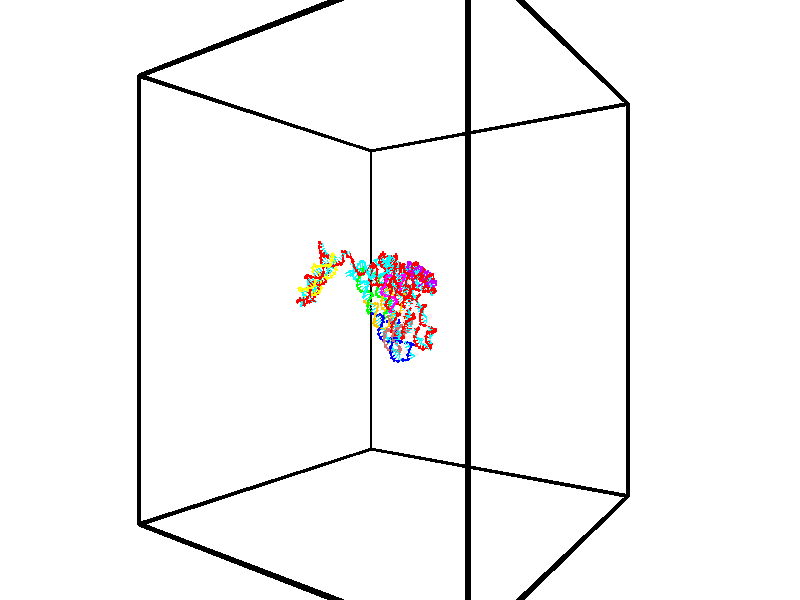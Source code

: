 // switches for output
#declare DRAW_BASES = 1; // possible values are 0, 1; only relevant for DNA ribbons
#declare DRAW_BASES_TYPE = 3; // possible values are 1, 2, 3; only relevant for DNA ribbons
#declare DRAW_FOG = 0; // set to 1 to enable fog

#include "colors.inc"

#include "transforms.inc"
background { rgb <1, 1, 1>}

#default {
   normal{
       ripples 0.25
       frequency 0.20
       turbulence 0.2
       lambda 5
   }
	finish {
		phong 0.1
		phong_size 40.
	}
}

// original window dimensions: 1024x640


// camera settings

camera {
	sky <-0, 1, 0>
	up <-0, 1, 0>
	right 1.6 * <0.581683, 0, 0.813415>
	location <-54.4937, 30, 90.4225>
	look_at <30, 30, 30>
	direction <84.4937, 0, -60.4225>
	angle 67.0682
}


# declare cpy_camera_pos = <-54.4937, 30, 90.4225>;
# if (DRAW_FOG = 1)
fog {
	fog_type 2
	up vnormalize(cpy_camera_pos)
	color rgbt<1,1,1,0.3>
	distance 1e-5
	fog_alt 3e-3
	fog_offset 48
}
# end


// LIGHTS

# declare lum = 6;
global_settings {
	ambient_light rgb lum * <0.05, 0.05, 0.05>
	max_trace_level 15
}# declare cpy_direct_light_amount = 0.25;
light_source
{	1000 * <0.231732, -1, 1.3951>,
	rgb lum * cpy_direct_light_amount
	parallel
}

light_source
{	1000 * <-0.231732, 1, -1.3951>,
	rgb lum * cpy_direct_light_amount
	parallel
}

// strand 0

// nucleotide -1

// particle -1
sphere {
	<43.256546, 33.595470, 22.761070> 0.250000
	pigment { color rgbt <1,0,0,0> }
	no_shadow
}
cylinder {
	<43.050934, 33.470882, 23.080761>,  <42.927567, 33.396130, 23.272575>, 0.100000
	pigment { color rgbt <1,0,0,0> }
	no_shadow
}
cylinder {
	<43.050934, 33.470882, 23.080761>,  <43.256546, 33.595470, 22.761070>, 0.100000
	pigment { color rgbt <1,0,0,0> }
	no_shadow
}

// particle -1
sphere {
	<43.050934, 33.470882, 23.080761> 0.100000
	pigment { color rgbt <1,0,0,0> }
	no_shadow
}
sphere {
	0, 1
	scale<0.080000,0.200000,0.300000>
	matrix <0.550942, 0.594257, 0.585936,
		-0.657449, 0.741514, -0.133860,
		-0.514027, -0.311474, 0.799225,
		42.896725, 33.377441, 23.320528>
	pigment { color rgbt <0,1,1,0> }
	no_shadow
}
cylinder {
	<43.007957, 34.176678, 23.162165>,  <43.256546, 33.595470, 22.761070>, 0.130000
	pigment { color rgbt <1,0,0,0> }
	no_shadow
}

// nucleotide -1

// particle -1
sphere {
	<43.007957, 34.176678, 23.162165> 0.250000
	pigment { color rgbt <1,0,0,0> }
	no_shadow
}
cylinder {
	<43.020500, 33.864910, 23.412453>,  <43.028027, 33.677849, 23.562626>, 0.100000
	pigment { color rgbt <1,0,0,0> }
	no_shadow
}
cylinder {
	<43.020500, 33.864910, 23.412453>,  <43.007957, 34.176678, 23.162165>, 0.100000
	pigment { color rgbt <1,0,0,0> }
	no_shadow
}

// particle -1
sphere {
	<43.020500, 33.864910, 23.412453> 0.100000
	pigment { color rgbt <1,0,0,0> }
	no_shadow
}
sphere {
	0, 1
	scale<0.080000,0.200000,0.300000>
	matrix <0.614520, 0.508760, 0.602933,
		-0.788278, 0.365610, 0.494921,
		0.031358, -0.779418, 0.625719,
		43.029907, 33.631084, 23.600168>
	pigment { color rgbt <0,1,1,0> }
	no_shadow
}
cylinder {
	<42.805172, 34.314419, 23.899885>,  <43.007957, 34.176678, 23.162165>, 0.130000
	pigment { color rgbt <1,0,0,0> }
	no_shadow
}

// nucleotide -1

// particle -1
sphere {
	<42.805172, 34.314419, 23.899885> 0.250000
	pigment { color rgbt <1,0,0,0> }
	no_shadow
}
cylinder {
	<43.100258, 34.055557, 23.822971>,  <43.277309, 33.900242, 23.776823>, 0.100000
	pigment { color rgbt <1,0,0,0> }
	no_shadow
}
cylinder {
	<43.100258, 34.055557, 23.822971>,  <42.805172, 34.314419, 23.899885>, 0.100000
	pigment { color rgbt <1,0,0,0> }
	no_shadow
}

// particle -1
sphere {
	<43.100258, 34.055557, 23.822971> 0.100000
	pigment { color rgbt <1,0,0,0> }
	no_shadow
}
sphere {
	0, 1
	scale<0.080000,0.200000,0.300000>
	matrix <0.614205, 0.525130, 0.589059,
		-0.280238, -0.552658, 0.784880,
		0.737712, -0.647153, -0.192284,
		43.321571, 33.861412, 23.765285>
	pigment { color rgbt <0,1,1,0> }
	no_shadow
}
cylinder {
	<43.182957, 34.342457, 24.501329>,  <42.805172, 34.314419, 23.899885>, 0.130000
	pigment { color rgbt <1,0,0,0> }
	no_shadow
}

// nucleotide -1

// particle -1
sphere {
	<43.182957, 34.342457, 24.501329> 0.250000
	pigment { color rgbt <1,0,0,0> }
	no_shadow
}
cylinder {
	<43.424870, 34.200996, 24.215904>,  <43.570015, 34.116119, 24.044649>, 0.100000
	pigment { color rgbt <1,0,0,0> }
	no_shadow
}
cylinder {
	<43.424870, 34.200996, 24.215904>,  <43.182957, 34.342457, 24.501329>, 0.100000
	pigment { color rgbt <1,0,0,0> }
	no_shadow
}

// particle -1
sphere {
	<43.424870, 34.200996, 24.215904> 0.100000
	pigment { color rgbt <1,0,0,0> }
	no_shadow
}
sphere {
	0, 1
	scale<0.080000,0.200000,0.300000>
	matrix <0.777237, 0.457439, 0.432032,
		0.173623, -0.815892, 0.551520,
		0.604778, -0.353652, -0.713564,
		43.606304, 34.094902, 24.001835>
	pigment { color rgbt <0,1,1,0> }
	no_shadow
}
cylinder {
	<43.482674, 33.744053, 24.856525>,  <43.182957, 34.342457, 24.501329>, 0.130000
	pigment { color rgbt <1,0,0,0> }
	no_shadow
}

// nucleotide -1

// particle -1
sphere {
	<43.482674, 33.744053, 24.856525> 0.250000
	pigment { color rgbt <1,0,0,0> }
	no_shadow
}
cylinder {
	<43.398056, 34.128693, 24.926472>,  <43.347286, 34.359474, 24.968439>, 0.100000
	pigment { color rgbt <1,0,0,0> }
	no_shadow
}
cylinder {
	<43.398056, 34.128693, 24.926472>,  <43.482674, 33.744053, 24.856525>, 0.100000
	pigment { color rgbt <1,0,0,0> }
	no_shadow
}

// particle -1
sphere {
	<43.398056, 34.128693, 24.926472> 0.100000
	pigment { color rgbt <1,0,0,0> }
	no_shadow
}
sphere {
	0, 1
	scale<0.080000,0.200000,0.300000>
	matrix <-0.293333, -0.233135, 0.927148,
		0.932310, 0.144843, 0.331388,
		-0.211549, 0.961597, 0.174867,
		43.334591, 34.417171, 24.978931>
	pigment { color rgbt <0,1,1,0> }
	no_shadow
}
cylinder {
	<43.821995, 33.990952, 25.418858>,  <43.482674, 33.744053, 24.856525>, 0.130000
	pigment { color rgbt <1,0,0,0> }
	no_shadow
}

// nucleotide -1

// particle -1
sphere {
	<43.821995, 33.990952, 25.418858> 0.250000
	pigment { color rgbt <1,0,0,0> }
	no_shadow
}
cylinder {
	<43.466206, 34.166275, 25.367126>,  <43.252731, 34.271469, 25.336088>, 0.100000
	pigment { color rgbt <1,0,0,0> }
	no_shadow
}
cylinder {
	<43.466206, 34.166275, 25.367126>,  <43.821995, 33.990952, 25.418858>, 0.100000
	pigment { color rgbt <1,0,0,0> }
	no_shadow
}

// particle -1
sphere {
	<43.466206, 34.166275, 25.367126> 0.100000
	pigment { color rgbt <1,0,0,0> }
	no_shadow
}
sphere {
	0, 1
	scale<0.080000,0.200000,0.300000>
	matrix <-0.223801, -0.171044, 0.959509,
		0.398444, 0.882398, 0.250233,
		-0.889469, 0.438313, -0.129330,
		43.199364, 34.297768, 25.328327>
	pigment { color rgbt <0,1,1,0> }
	no_shadow
}
cylinder {
	<43.681503, 34.358234, 26.028851>,  <43.821995, 33.990952, 25.418858>, 0.130000
	pigment { color rgbt <1,0,0,0> }
	no_shadow
}

// nucleotide -1

// particle -1
sphere {
	<43.681503, 34.358234, 26.028851> 0.250000
	pigment { color rgbt <1,0,0,0> }
	no_shadow
}
cylinder {
	<43.321545, 34.332176, 25.856365>,  <43.105568, 34.316544, 25.752874>, 0.100000
	pigment { color rgbt <1,0,0,0> }
	no_shadow
}
cylinder {
	<43.321545, 34.332176, 25.856365>,  <43.681503, 34.358234, 26.028851>, 0.100000
	pigment { color rgbt <1,0,0,0> }
	no_shadow
}

// particle -1
sphere {
	<43.321545, 34.332176, 25.856365> 0.100000
	pigment { color rgbt <1,0,0,0> }
	no_shadow
}
sphere {
	0, 1
	scale<0.080000,0.200000,0.300000>
	matrix <-0.430360, -0.027332, 0.902244,
		-0.070561, 0.997502, -0.003439,
		-0.899895, -0.065143, -0.431213,
		43.051575, 34.312634, 25.727001>
	pigment { color rgbt <0,1,1,0> }
	no_shadow
}
cylinder {
	<43.220707, 34.821579, 26.382700>,  <43.681503, 34.358234, 26.028851>, 0.130000
	pigment { color rgbt <1,0,0,0> }
	no_shadow
}

// nucleotide -1

// particle -1
sphere {
	<43.220707, 34.821579, 26.382700> 0.250000
	pigment { color rgbt <1,0,0,0> }
	no_shadow
}
cylinder {
	<42.962612, 34.567440, 26.212994>,  <42.807755, 34.414955, 26.111170>, 0.100000
	pigment { color rgbt <1,0,0,0> }
	no_shadow
}
cylinder {
	<42.962612, 34.567440, 26.212994>,  <43.220707, 34.821579, 26.382700>, 0.100000
	pigment { color rgbt <1,0,0,0> }
	no_shadow
}

// particle -1
sphere {
	<42.962612, 34.567440, 26.212994> 0.100000
	pigment { color rgbt <1,0,0,0> }
	no_shadow
}
sphere {
	0, 1
	scale<0.080000,0.200000,0.300000>
	matrix <-0.425994, -0.161785, 0.890143,
		-0.634194, 0.755085, -0.166267,
		-0.645234, -0.635352, -0.424265,
		42.769043, 34.376835, 26.085714>
	pigment { color rgbt <0,1,1,0> }
	no_shadow
}
cylinder {
	<42.485622, 35.029636, 26.599398>,  <43.220707, 34.821579, 26.382700>, 0.130000
	pigment { color rgbt <1,0,0,0> }
	no_shadow
}

// nucleotide -1

// particle -1
sphere {
	<42.485622, 35.029636, 26.599398> 0.250000
	pigment { color rgbt <1,0,0,0> }
	no_shadow
}
cylinder {
	<42.480408, 34.651314, 26.469612>,  <42.477280, 34.424320, 26.391741>, 0.100000
	pigment { color rgbt <1,0,0,0> }
	no_shadow
}
cylinder {
	<42.480408, 34.651314, 26.469612>,  <42.485622, 35.029636, 26.599398>, 0.100000
	pigment { color rgbt <1,0,0,0> }
	no_shadow
}

// particle -1
sphere {
	<42.480408, 34.651314, 26.469612> 0.100000
	pigment { color rgbt <1,0,0,0> }
	no_shadow
}
sphere {
	0, 1
	scale<0.080000,0.200000,0.300000>
	matrix <-0.618702, -0.247289, 0.745692,
		-0.785518, 0.210465, -0.581950,
		-0.013032, -0.945808, -0.324465,
		42.476498, 34.367573, 26.372272>
	pigment { color rgbt <0,1,1,0> }
	no_shadow
}
cylinder {
	<41.747410, 34.830795, 26.653736>,  <42.485622, 35.029636, 26.599398>, 0.130000
	pigment { color rgbt <1,0,0,0> }
	no_shadow
}

// nucleotide -1

// particle -1
sphere {
	<41.747410, 34.830795, 26.653736> 0.250000
	pigment { color rgbt <1,0,0,0> }
	no_shadow
}
cylinder {
	<41.963684, 34.494473, 26.643127>,  <42.093449, 34.292679, 26.636763>, 0.100000
	pigment { color rgbt <1,0,0,0> }
	no_shadow
}
cylinder {
	<41.963684, 34.494473, 26.643127>,  <41.747410, 34.830795, 26.653736>, 0.100000
	pigment { color rgbt <1,0,0,0> }
	no_shadow
}

// particle -1
sphere {
	<41.963684, 34.494473, 26.643127> 0.100000
	pigment { color rgbt <1,0,0,0> }
	no_shadow
}
sphere {
	0, 1
	scale<0.080000,0.200000,0.300000>
	matrix <-0.603062, -0.409396, 0.684624,
		-0.586496, -0.354170, -0.728413,
		0.540683, -0.840808, -0.026523,
		42.125889, 34.242229, 26.635170>
	pigment { color rgbt <0,1,1,0> }
	no_shadow
}
cylinder {
	<41.218624, 34.256153, 26.699070>,  <41.747410, 34.830795, 26.653736>, 0.130000
	pigment { color rgbt <1,0,0,0> }
	no_shadow
}

// nucleotide -1

// particle -1
sphere {
	<41.218624, 34.256153, 26.699070> 0.250000
	pigment { color rgbt <1,0,0,0> }
	no_shadow
}
cylinder {
	<41.566544, 34.080795, 26.789631>,  <41.775295, 33.975582, 26.843967>, 0.100000
	pigment { color rgbt <1,0,0,0> }
	no_shadow
}
cylinder {
	<41.566544, 34.080795, 26.789631>,  <41.218624, 34.256153, 26.699070>, 0.100000
	pigment { color rgbt <1,0,0,0> }
	no_shadow
}

// particle -1
sphere {
	<41.566544, 34.080795, 26.789631> 0.100000
	pigment { color rgbt <1,0,0,0> }
	no_shadow
}
sphere {
	0, 1
	scale<0.080000,0.200000,0.300000>
	matrix <-0.439958, -0.481391, 0.758089,
		-0.223354, -0.758993, -0.611590,
		0.869799, -0.438396, 0.226404,
		41.827484, 33.949276, 26.857552>
	pigment { color rgbt <0,1,1,0> }
	no_shadow
}
cylinder {
	<41.166534, 33.534821, 26.742062>,  <41.218624, 34.256153, 26.699070>, 0.130000
	pigment { color rgbt <1,0,0,0> }
	no_shadow
}

// nucleotide -1

// particle -1
sphere {
	<41.166534, 33.534821, 26.742062> 0.250000
	pigment { color rgbt <1,0,0,0> }
	no_shadow
}
cylinder {
	<41.453915, 33.643734, 26.998089>,  <41.626343, 33.709084, 27.151705>, 0.100000
	pigment { color rgbt <1,0,0,0> }
	no_shadow
}
cylinder {
	<41.453915, 33.643734, 26.998089>,  <41.166534, 33.534821, 26.742062>, 0.100000
	pigment { color rgbt <1,0,0,0> }
	no_shadow
}

// particle -1
sphere {
	<41.453915, 33.643734, 26.998089> 0.100000
	pigment { color rgbt <1,0,0,0> }
	no_shadow
}
sphere {
	0, 1
	scale<0.080000,0.200000,0.300000>
	matrix <-0.580380, -0.272526, 0.767391,
		0.383384, -0.922817, -0.037769,
		0.718454, 0.272285, 0.640066,
		41.669453, 33.725418, 27.190109>
	pigment { color rgbt <0,1,1,0> }
	no_shadow
}
cylinder {
	<41.204857, 32.977798, 27.187593>,  <41.166534, 33.534821, 26.742062>, 0.130000
	pigment { color rgbt <1,0,0,0> }
	no_shadow
}

// nucleotide -1

// particle -1
sphere {
	<41.204857, 32.977798, 27.187593> 0.250000
	pigment { color rgbt <1,0,0,0> }
	no_shadow
}
cylinder {
	<41.418797, 33.262936, 27.369049>,  <41.547161, 33.434017, 27.477922>, 0.100000
	pigment { color rgbt <1,0,0,0> }
	no_shadow
}
cylinder {
	<41.418797, 33.262936, 27.369049>,  <41.204857, 32.977798, 27.187593>, 0.100000
	pigment { color rgbt <1,0,0,0> }
	no_shadow
}

// particle -1
sphere {
	<41.418797, 33.262936, 27.369049> 0.100000
	pigment { color rgbt <1,0,0,0> }
	no_shadow
}
sphere {
	0, 1
	scale<0.080000,0.200000,0.300000>
	matrix <-0.495228, -0.170535, 0.851861,
		0.684607, -0.680270, 0.261811,
		0.534848, 0.712847, 0.453639,
		41.579250, 33.476791, 27.505140>
	pigment { color rgbt <0,1,1,0> }
	no_shadow
}
cylinder {
	<41.396431, 32.580719, 27.680176>,  <41.204857, 32.977798, 27.187593>, 0.130000
	pigment { color rgbt <1,0,0,0> }
	no_shadow
}

// nucleotide -1

// particle -1
sphere {
	<41.396431, 32.580719, 27.680176> 0.250000
	pigment { color rgbt <1,0,0,0> }
	no_shadow
}
cylinder {
	<41.453880, 32.953342, 27.813789>,  <41.488350, 33.176914, 27.893957>, 0.100000
	pigment { color rgbt <1,0,0,0> }
	no_shadow
}
cylinder {
	<41.453880, 32.953342, 27.813789>,  <41.396431, 32.580719, 27.680176>, 0.100000
	pigment { color rgbt <1,0,0,0> }
	no_shadow
}

// particle -1
sphere {
	<41.453880, 32.953342, 27.813789> 0.100000
	pigment { color rgbt <1,0,0,0> }
	no_shadow
}
sphere {
	0, 1
	scale<0.080000,0.200000,0.300000>
	matrix <-0.436474, -0.243303, 0.866195,
		0.888180, -0.270199, 0.371657,
		0.143620, 0.931556, 0.334032,
		41.496967, 33.232811, 27.914000>
	pigment { color rgbt <0,1,1,0> }
	no_shadow
}
cylinder {
	<41.604248, 32.556759, 28.402342>,  <41.396431, 32.580719, 27.680176>, 0.130000
	pigment { color rgbt <1,0,0,0> }
	no_shadow
}

// nucleotide -1

// particle -1
sphere {
	<41.604248, 32.556759, 28.402342> 0.250000
	pigment { color rgbt <1,0,0,0> }
	no_shadow
}
cylinder {
	<41.455273, 32.924324, 28.350346>,  <41.365887, 33.144863, 28.319147>, 0.100000
	pigment { color rgbt <1,0,0,0> }
	no_shadow
}
cylinder {
	<41.455273, 32.924324, 28.350346>,  <41.604248, 32.556759, 28.402342>, 0.100000
	pigment { color rgbt <1,0,0,0> }
	no_shadow
}

// particle -1
sphere {
	<41.455273, 32.924324, 28.350346> 0.100000
	pigment { color rgbt <1,0,0,0> }
	no_shadow
}
sphere {
	0, 1
	scale<0.080000,0.200000,0.300000>
	matrix <-0.532278, -0.096759, 0.841022,
		0.760244, 0.382419, 0.525151,
		-0.372436, 0.918909, -0.129992,
		41.343540, 33.199997, 28.311348>
	pigment { color rgbt <0,1,1,0> }
	no_shadow
}
cylinder {
	<41.661472, 32.725613, 29.130157>,  <41.604248, 32.556759, 28.402342>, 0.130000
	pigment { color rgbt <1,0,0,0> }
	no_shadow
}

// nucleotide -1

// particle -1
sphere {
	<41.661472, 32.725613, 29.130157> 0.250000
	pigment { color rgbt <1,0,0,0> }
	no_shadow
}
cylinder {
	<41.423683, 32.973053, 28.924660>,  <41.281010, 33.121517, 28.801361>, 0.100000
	pigment { color rgbt <1,0,0,0> }
	no_shadow
}
cylinder {
	<41.423683, 32.973053, 28.924660>,  <41.661472, 32.725613, 29.130157>, 0.100000
	pigment { color rgbt <1,0,0,0> }
	no_shadow
}

// particle -1
sphere {
	<41.423683, 32.973053, 28.924660> 0.100000
	pigment { color rgbt <1,0,0,0> }
	no_shadow
}
sphere {
	0, 1
	scale<0.080000,0.200000,0.300000>
	matrix <-0.571463, 0.124470, 0.811133,
		0.565713, 0.775784, 0.279513,
		-0.594473, 0.618600, -0.513746,
		41.245342, 33.158634, 28.770536>
	pigment { color rgbt <0,1,1,0> }
	no_shadow
}
cylinder {
	<41.438511, 33.280098, 29.621283>,  <41.661472, 32.725613, 29.130157>, 0.130000
	pigment { color rgbt <1,0,0,0> }
	no_shadow
}

// nucleotide -1

// particle -1
sphere {
	<41.438511, 33.280098, 29.621283> 0.250000
	pigment { color rgbt <1,0,0,0> }
	no_shadow
}
cylinder {
	<41.160404, 33.306980, 29.335041>,  <40.993542, 33.323109, 29.163296>, 0.100000
	pigment { color rgbt <1,0,0,0> }
	no_shadow
}
cylinder {
	<41.160404, 33.306980, 29.335041>,  <41.438511, 33.280098, 29.621283>, 0.100000
	pigment { color rgbt <1,0,0,0> }
	no_shadow
}

// particle -1
sphere {
	<41.160404, 33.306980, 29.335041> 0.100000
	pigment { color rgbt <1,0,0,0> }
	no_shadow
}
sphere {
	0, 1
	scale<0.080000,0.200000,0.300000>
	matrix <-0.705658, 0.125367, 0.697374,
		0.136583, 0.989832, -0.039737,
		-0.695264, 0.067209, -0.715605,
		40.951824, 33.327145, 29.120359>
	pigment { color rgbt <0,1,1,0> }
	no_shadow
}
cylinder {
	<40.941154, 33.907265, 29.792212>,  <41.438511, 33.280098, 29.621283>, 0.130000
	pigment { color rgbt <1,0,0,0> }
	no_shadow
}

// nucleotide -1

// particle -1
sphere {
	<40.941154, 33.907265, 29.792212> 0.250000
	pigment { color rgbt <1,0,0,0> }
	no_shadow
}
cylinder {
	<40.758312, 33.654312, 29.542042>,  <40.648609, 33.502541, 29.391939>, 0.100000
	pigment { color rgbt <1,0,0,0> }
	no_shadow
}
cylinder {
	<40.758312, 33.654312, 29.542042>,  <40.941154, 33.907265, 29.792212>, 0.100000
	pigment { color rgbt <1,0,0,0> }
	no_shadow
}

// particle -1
sphere {
	<40.758312, 33.654312, 29.542042> 0.100000
	pigment { color rgbt <1,0,0,0> }
	no_shadow
}
sphere {
	0, 1
	scale<0.080000,0.200000,0.300000>
	matrix <-0.732754, -0.130804, 0.667804,
		-0.504112, 0.763538, -0.403586,
		-0.457103, -0.632377, -0.625425,
		40.621181, 33.464600, 29.354414>
	pigment { color rgbt <0,1,1,0> }
	no_shadow
}
cylinder {
	<40.221329, 34.001755, 29.959160>,  <40.941154, 33.907265, 29.792212>, 0.130000
	pigment { color rgbt <1,0,0,0> }
	no_shadow
}

// nucleotide -1

// particle -1
sphere {
	<40.221329, 34.001755, 29.959160> 0.250000
	pigment { color rgbt <1,0,0,0> }
	no_shadow
}
cylinder {
	<40.229763, 33.646477, 29.775566>,  <40.234825, 33.433311, 29.665411>, 0.100000
	pigment { color rgbt <1,0,0,0> }
	no_shadow
}
cylinder {
	<40.229763, 33.646477, 29.775566>,  <40.221329, 34.001755, 29.959160>, 0.100000
	pigment { color rgbt <1,0,0,0> }
	no_shadow
}

// particle -1
sphere {
	<40.229763, 33.646477, 29.775566> 0.100000
	pigment { color rgbt <1,0,0,0> }
	no_shadow
}
sphere {
	0, 1
	scale<0.080000,0.200000,0.300000>
	matrix <-0.893527, -0.222696, 0.389892,
		-0.448514, 0.401891, -0.798323,
		0.021089, -0.888195, -0.458982,
		40.236092, 33.380016, 29.637871>
	pigment { color rgbt <0,1,1,0> }
	no_shadow
}
cylinder {
	<39.548691, 33.905102, 29.874044>,  <40.221329, 34.001755, 29.959160>, 0.130000
	pigment { color rgbt <1,0,0,0> }
	no_shadow
}

// nucleotide -1

// particle -1
sphere {
	<39.548691, 33.905102, 29.874044> 0.250000
	pigment { color rgbt <1,0,0,0> }
	no_shadow
}
cylinder {
	<39.713028, 33.541862, 29.841629>,  <39.811630, 33.323921, 29.822180>, 0.100000
	pigment { color rgbt <1,0,0,0> }
	no_shadow
}
cylinder {
	<39.713028, 33.541862, 29.841629>,  <39.548691, 33.905102, 29.874044>, 0.100000
	pigment { color rgbt <1,0,0,0> }
	no_shadow
}

// particle -1
sphere {
	<39.713028, 33.541862, 29.841629> 0.100000
	pigment { color rgbt <1,0,0,0> }
	no_shadow
}
sphere {
	0, 1
	scale<0.080000,0.200000,0.300000>
	matrix <-0.791199, -0.399295, 0.463215,
		-0.453003, -0.126190, -0.882533,
		0.410845, -0.908096, -0.081040,
		39.836281, 33.269432, 29.817318>
	pigment { color rgbt <0,1,1,0> }
	no_shadow
}
cylinder {
	<39.153088, 33.415092, 29.405233>,  <39.548691, 33.905102, 29.874044>, 0.130000
	pigment { color rgbt <1,0,0,0> }
	no_shadow
}

// nucleotide -1

// particle -1
sphere {
	<39.153088, 33.415092, 29.405233> 0.250000
	pigment { color rgbt <1,0,0,0> }
	no_shadow
}
cylinder {
	<39.377575, 33.190239, 29.648224>,  <39.512268, 33.055325, 29.794018>, 0.100000
	pigment { color rgbt <1,0,0,0> }
	no_shadow
}
cylinder {
	<39.377575, 33.190239, 29.648224>,  <39.153088, 33.415092, 29.405233>, 0.100000
	pigment { color rgbt <1,0,0,0> }
	no_shadow
}

// particle -1
sphere {
	<39.377575, 33.190239, 29.648224> 0.100000
	pigment { color rgbt <1,0,0,0> }
	no_shadow
}
sphere {
	0, 1
	scale<0.080000,0.200000,0.300000>
	matrix <-0.818476, -0.486007, 0.306421,
		0.122988, -0.669177, -0.732855,
		0.561222, -0.562138, 0.607478,
		39.545940, 33.021599, 29.830467>
	pigment { color rgbt <0,1,1,0> }
	no_shadow
}
cylinder {
	<38.819546, 32.824234, 29.420824>,  <39.153088, 33.415092, 29.405233>, 0.130000
	pigment { color rgbt <1,0,0,0> }
	no_shadow
}

// nucleotide -1

// particle -1
sphere {
	<38.819546, 32.824234, 29.420824> 0.250000
	pigment { color rgbt <1,0,0,0> }
	no_shadow
}
cylinder {
	<39.036987, 32.770866, 29.752293>,  <39.167450, 32.738846, 29.951174>, 0.100000
	pigment { color rgbt <1,0,0,0> }
	no_shadow
}
cylinder {
	<39.036987, 32.770866, 29.752293>,  <38.819546, 32.824234, 29.420824>, 0.100000
	pigment { color rgbt <1,0,0,0> }
	no_shadow
}

// particle -1
sphere {
	<39.036987, 32.770866, 29.752293> 0.100000
	pigment { color rgbt <1,0,0,0> }
	no_shadow
}
sphere {
	0, 1
	scale<0.080000,0.200000,0.300000>
	matrix <-0.671254, -0.661824, 0.333778,
		0.503900, -0.737691, -0.449330,
		0.543602, -0.133424, 0.828670,
		39.200069, 32.730839, 30.000895>
	pigment { color rgbt <0,1,1,0> }
	no_shadow
}
cylinder {
	<38.744026, 32.151718, 29.519625>,  <38.819546, 32.824234, 29.420824>, 0.130000
	pigment { color rgbt <1,0,0,0> }
	no_shadow
}

// nucleotide -1

// particle -1
sphere {
	<38.744026, 32.151718, 29.519625> 0.250000
	pigment { color rgbt <1,0,0,0> }
	no_shadow
}
cylinder {
	<38.879177, 32.285812, 29.871410>,  <38.960270, 32.366268, 30.082481>, 0.100000
	pigment { color rgbt <1,0,0,0> }
	no_shadow
}
cylinder {
	<38.879177, 32.285812, 29.871410>,  <38.744026, 32.151718, 29.519625>, 0.100000
	pigment { color rgbt <1,0,0,0> }
	no_shadow
}

// particle -1
sphere {
	<38.879177, 32.285812, 29.871410> 0.100000
	pigment { color rgbt <1,0,0,0> }
	no_shadow
}
sphere {
	0, 1
	scale<0.080000,0.200000,0.300000>
	matrix <-0.600762, -0.642483, 0.475710,
		0.724515, -0.689081, -0.015686,
		0.337881, 0.335236, 0.879462,
		38.980541, 32.386383, 30.135248>
	pigment { color rgbt <0,1,1,0> }
	no_shadow
}
cylinder {
	<39.006718, 31.670107, 29.914669>,  <38.744026, 32.151718, 29.519625>, 0.130000
	pigment { color rgbt <1,0,0,0> }
	no_shadow
}

// nucleotide -1

// particle -1
sphere {
	<39.006718, 31.670107, 29.914669> 0.250000
	pigment { color rgbt <1,0,0,0> }
	no_shadow
}
cylinder {
	<38.896900, 31.918068, 30.208702>,  <38.831009, 32.066845, 30.385122>, 0.100000
	pigment { color rgbt <1,0,0,0> }
	no_shadow
}
cylinder {
	<38.896900, 31.918068, 30.208702>,  <39.006718, 31.670107, 29.914669>, 0.100000
	pigment { color rgbt <1,0,0,0> }
	no_shadow
}

// particle -1
sphere {
	<38.896900, 31.918068, 30.208702> 0.100000
	pigment { color rgbt <1,0,0,0> }
	no_shadow
}
sphere {
	0, 1
	scale<0.080000,0.200000,0.300000>
	matrix <-0.278499, -0.782954, 0.556256,
		0.920360, -0.052002, 0.387599,
		-0.274546, 0.619902, 0.735082,
		38.814537, 32.104038, 30.429226>
	pigment { color rgbt <0,1,1,0> }
	no_shadow
}
cylinder {
	<38.988922, 31.253273, 30.451075>,  <39.006718, 31.670107, 29.914669>, 0.130000
	pigment { color rgbt <1,0,0,0> }
	no_shadow
}

// nucleotide -1

// particle -1
sphere {
	<38.988922, 31.253273, 30.451075> 0.250000
	pigment { color rgbt <1,0,0,0> }
	no_shadow
}
cylinder {
	<38.812782, 31.569725, 30.620880>,  <38.707100, 31.759596, 30.722763>, 0.100000
	pigment { color rgbt <1,0,0,0> }
	no_shadow
}
cylinder {
	<38.812782, 31.569725, 30.620880>,  <38.988922, 31.253273, 30.451075>, 0.100000
	pigment { color rgbt <1,0,0,0> }
	no_shadow
}

// particle -1
sphere {
	<38.812782, 31.569725, 30.620880> 0.100000
	pigment { color rgbt <1,0,0,0> }
	no_shadow
}
sphere {
	0, 1
	scale<0.080000,0.200000,0.300000>
	matrix <-0.534159, -0.610886, 0.584373,
		0.721643, 0.030570, 0.691590,
		-0.440348, 0.791128, 0.424513,
		38.680679, 31.807064, 30.748234>
	pigment { color rgbt <0,1,1,0> }
	no_shadow
}
cylinder {
	<38.950535, 31.114033, 31.179197>,  <38.988922, 31.253273, 30.451075>, 0.130000
	pigment { color rgbt <1,0,0,0> }
	no_shadow
}

// nucleotide -1

// particle -1
sphere {
	<38.950535, 31.114033, 31.179197> 0.250000
	pigment { color rgbt <1,0,0,0> }
	no_shadow
}
cylinder {
	<38.694031, 31.414394, 31.116035>,  <38.540131, 31.594610, 31.078138>, 0.100000
	pigment { color rgbt <1,0,0,0> }
	no_shadow
}
cylinder {
	<38.694031, 31.414394, 31.116035>,  <38.950535, 31.114033, 31.179197>, 0.100000
	pigment { color rgbt <1,0,0,0> }
	no_shadow
}

// particle -1
sphere {
	<38.694031, 31.414394, 31.116035> 0.100000
	pigment { color rgbt <1,0,0,0> }
	no_shadow
}
sphere {
	0, 1
	scale<0.080000,0.200000,0.300000>
	matrix <-0.702848, -0.492230, 0.513532,
		0.307886, 0.440291, 0.843416,
		-0.641258, 0.750902, -0.157907,
		38.501652, 31.639666, 31.068663>
	pigment { color rgbt <0,1,1,0> }
	no_shadow
}
cylinder {
	<38.544514, 31.326855, 31.787695>,  <38.950535, 31.114033, 31.179197>, 0.130000
	pigment { color rgbt <1,0,0,0> }
	no_shadow
}

// nucleotide -1

// particle -1
sphere {
	<38.544514, 31.326855, 31.787695> 0.250000
	pigment { color rgbt <1,0,0,0> }
	no_shadow
}
cylinder {
	<38.328625, 31.430599, 31.467339>,  <38.199089, 31.492846, 31.275124>, 0.100000
	pigment { color rgbt <1,0,0,0> }
	no_shadow
}
cylinder {
	<38.328625, 31.430599, 31.467339>,  <38.544514, 31.326855, 31.787695>, 0.100000
	pigment { color rgbt <1,0,0,0> }
	no_shadow
}

// particle -1
sphere {
	<38.328625, 31.430599, 31.467339> 0.100000
	pigment { color rgbt <1,0,0,0> }
	no_shadow
}
sphere {
	0, 1
	scale<0.080000,0.200000,0.300000>
	matrix <-0.824399, -0.355493, 0.440445,
		-0.170478, 0.897974, 0.405684,
		-0.539726, 0.259359, -0.800893,
		38.166706, 31.508408, 31.227070>
	pigment { color rgbt <0,1,1,0> }
	no_shadow
}
cylinder {
	<37.982330, 31.624365, 32.054588>,  <38.544514, 31.326855, 31.787695>, 0.130000
	pigment { color rgbt <1,0,0,0> }
	no_shadow
}

// nucleotide -1

// particle -1
sphere {
	<37.982330, 31.624365, 32.054588> 0.250000
	pigment { color rgbt <1,0,0,0> }
	no_shadow
}
cylinder {
	<37.901745, 31.449886, 31.703785>,  <37.853394, 31.345200, 31.493303>, 0.100000
	pigment { color rgbt <1,0,0,0> }
	no_shadow
}
cylinder {
	<37.901745, 31.449886, 31.703785>,  <37.982330, 31.624365, 32.054588>, 0.100000
	pigment { color rgbt <1,0,0,0> }
	no_shadow
}

// particle -1
sphere {
	<37.901745, 31.449886, 31.703785> 0.100000
	pigment { color rgbt <1,0,0,0> }
	no_shadow
}
sphere {
	0, 1
	scale<0.080000,0.200000,0.300000>
	matrix <-0.875161, -0.321952, 0.361166,
		-0.439894, 0.840286, -0.316880,
		-0.201463, -0.436196, -0.877010,
		37.841305, 31.319027, 31.440681>
	pigment { color rgbt <0,1,1,0> }
	no_shadow
}
cylinder {
	<37.301006, 31.695429, 31.901503>,  <37.982330, 31.624365, 32.054588>, 0.130000
	pigment { color rgbt <1,0,0,0> }
	no_shadow
}

// nucleotide -1

// particle -1
sphere {
	<37.301006, 31.695429, 31.901503> 0.250000
	pigment { color rgbt <1,0,0,0> }
	no_shadow
}
cylinder {
	<37.408871, 31.371986, 31.692337>,  <37.473591, 31.177921, 31.566837>, 0.100000
	pigment { color rgbt <1,0,0,0> }
	no_shadow
}
cylinder {
	<37.408871, 31.371986, 31.692337>,  <37.301006, 31.695429, 31.901503>, 0.100000
	pigment { color rgbt <1,0,0,0> }
	no_shadow
}

// particle -1
sphere {
	<37.408871, 31.371986, 31.692337> 0.100000
	pigment { color rgbt <1,0,0,0> }
	no_shadow
}
sphere {
	0, 1
	scale<0.080000,0.200000,0.300000>
	matrix <-0.817160, -0.479441, 0.319976,
		-0.509441, 0.341020, -0.790047,
		0.269663, -0.808605, -0.522915,
		37.489769, 31.129404, 31.535463>
	pigment { color rgbt <0,1,1,0> }
	no_shadow
}
cylinder {
	<36.804234, 31.251417, 31.477758>,  <37.301006, 31.695429, 31.901503>, 0.130000
	pigment { color rgbt <1,0,0,0> }
	no_shadow
}

// nucleotide -1

// particle -1
sphere {
	<36.804234, 31.251417, 31.477758> 0.250000
	pigment { color rgbt <1,0,0,0> }
	no_shadow
}
cylinder {
	<37.076797, 31.013103, 31.647804>,  <37.240337, 30.870115, 31.749832>, 0.100000
	pigment { color rgbt <1,0,0,0> }
	no_shadow
}
cylinder {
	<37.076797, 31.013103, 31.647804>,  <36.804234, 31.251417, 31.477758>, 0.100000
	pigment { color rgbt <1,0,0,0> }
	no_shadow
}

// particle -1
sphere {
	<37.076797, 31.013103, 31.647804> 0.100000
	pigment { color rgbt <1,0,0,0> }
	no_shadow
}
sphere {
	0, 1
	scale<0.080000,0.200000,0.300000>
	matrix <-0.725260, -0.627723, 0.282775,
		0.098383, -0.501005, -0.859834,
		0.681409, -0.595783, 0.425116,
		37.281219, 30.834368, 31.775339>
	pigment { color rgbt <0,1,1,0> }
	no_shadow
}
cylinder {
	<36.055878, 31.335070, 31.293123>,  <36.804234, 31.251417, 31.477758>, 0.130000
	pigment { color rgbt <1,0,0,0> }
	no_shadow
}

// nucleotide -1

// particle -1
sphere {
	<36.055878, 31.335070, 31.293123> 0.250000
	pigment { color rgbt <1,0,0,0> }
	no_shadow
}
cylinder {
	<35.775524, 31.448582, 31.031364>,  <35.607311, 31.516689, 30.874310>, 0.100000
	pigment { color rgbt <1,0,0,0> }
	no_shadow
}
cylinder {
	<35.775524, 31.448582, 31.031364>,  <36.055878, 31.335070, 31.293123>, 0.100000
	pigment { color rgbt <1,0,0,0> }
	no_shadow
}

// particle -1
sphere {
	<35.775524, 31.448582, 31.031364> 0.100000
	pigment { color rgbt <1,0,0,0> }
	no_shadow
}
sphere {
	0, 1
	scale<0.080000,0.200000,0.300000>
	matrix <0.711002, 0.351182, -0.609219,
		0.056927, -0.892266, -0.447906,
		-0.700882, 0.283781, -0.654395,
		35.565258, 31.533716, 30.835047>
	pigment { color rgbt <0,1,1,0> }
	no_shadow
}
cylinder {
	<36.342102, 31.260675, 30.672174>,  <36.055878, 31.335070, 31.293123>, 0.130000
	pigment { color rgbt <1,0,0,0> }
	no_shadow
}

// nucleotide -1

// particle -1
sphere {
	<36.342102, 31.260675, 30.672174> 0.250000
	pigment { color rgbt <1,0,0,0> }
	no_shadow
}
cylinder {
	<36.085930, 31.567852, 30.667973>,  <35.932228, 31.752159, 30.665451>, 0.100000
	pigment { color rgbt <1,0,0,0> }
	no_shadow
}
cylinder {
	<36.085930, 31.567852, 30.667973>,  <36.342102, 31.260675, 30.672174>, 0.100000
	pigment { color rgbt <1,0,0,0> }
	no_shadow
}

// particle -1
sphere {
	<36.085930, 31.567852, 30.667973> 0.100000
	pigment { color rgbt <1,0,0,0> }
	no_shadow
}
sphere {
	0, 1
	scale<0.080000,0.200000,0.300000>
	matrix <0.675565, 0.556781, -0.483329,
		-0.365319, -0.316637, -0.875376,
		-0.640432, 0.767943, -0.010506,
		35.893799, 31.798235, 30.664822>
	pigment { color rgbt <0,1,1,0> }
	no_shadow
}
cylinder {
	<36.743553, 31.806343, 30.335625>,  <36.342102, 31.260675, 30.672174>, 0.130000
	pigment { color rgbt <1,0,0,0> }
	no_shadow
}

// nucleotide -1

// particle -1
sphere {
	<36.743553, 31.806343, 30.335625> 0.250000
	pigment { color rgbt <1,0,0,0> }
	no_shadow
}
cylinder {
	<36.417641, 32.009571, 30.447334>,  <36.222092, 32.131508, 30.514360>, 0.100000
	pigment { color rgbt <1,0,0,0> }
	no_shadow
}
cylinder {
	<36.417641, 32.009571, 30.447334>,  <36.743553, 31.806343, 30.335625>, 0.100000
	pigment { color rgbt <1,0,0,0> }
	no_shadow
}

// particle -1
sphere {
	<36.417641, 32.009571, 30.447334> 0.100000
	pigment { color rgbt <1,0,0,0> }
	no_shadow
}
sphere {
	0, 1
	scale<0.080000,0.200000,0.300000>
	matrix <0.406721, 0.844187, -0.349181,
		-0.413168, -0.170920, -0.894471,
		-0.814783, 0.508070, 0.279274,
		36.173206, 32.161991, 30.531116>
	pigment { color rgbt <0,1,1,0> }
	no_shadow
}
cylinder {
	<36.052711, 31.451027, 29.980005>,  <36.743553, 31.806343, 30.335625>, 0.130000
	pigment { color rgbt <1,0,0,0> }
	no_shadow
}

// nucleotide -1

// particle -1
sphere {
	<36.052711, 31.451027, 29.980005> 0.250000
	pigment { color rgbt <1,0,0,0> }
	no_shadow
}
cylinder {
	<35.786221, 31.739353, 29.903515>,  <35.626328, 31.912350, 29.857620>, 0.100000
	pigment { color rgbt <1,0,0,0> }
	no_shadow
}
cylinder {
	<35.786221, 31.739353, 29.903515>,  <36.052711, 31.451027, 29.980005>, 0.100000
	pigment { color rgbt <1,0,0,0> }
	no_shadow
}

// particle -1
sphere {
	<35.786221, 31.739353, 29.903515> 0.100000
	pigment { color rgbt <1,0,0,0> }
	no_shadow
}
sphere {
	0, 1
	scale<0.080000,0.200000,0.300000>
	matrix <0.640473, 0.421694, -0.641848,
		-0.382015, -0.550091, -0.742607,
		-0.666227, 0.720815, -0.191225,
		35.586353, 31.955597, 29.846148>
	pigment { color rgbt <0,1,1,0> }
	no_shadow
}
cylinder {
	<35.954945, 31.607641, 29.224459>,  <36.052711, 31.451027, 29.980005>, 0.130000
	pigment { color rgbt <1,0,0,0> }
	no_shadow
}

// nucleotide -1

// particle -1
sphere {
	<35.954945, 31.607641, 29.224459> 0.250000
	pigment { color rgbt <1,0,0,0> }
	no_shadow
}
cylinder {
	<35.854702, 31.945152, 29.414295>,  <35.794556, 32.147659, 29.528196>, 0.100000
	pigment { color rgbt <1,0,0,0> }
	no_shadow
}
cylinder {
	<35.854702, 31.945152, 29.414295>,  <35.954945, 31.607641, 29.224459>, 0.100000
	pigment { color rgbt <1,0,0,0> }
	no_shadow
}

// particle -1
sphere {
	<35.854702, 31.945152, 29.414295> 0.100000
	pigment { color rgbt <1,0,0,0> }
	no_shadow
}
sphere {
	0, 1
	scale<0.080000,0.200000,0.300000>
	matrix <0.583231, 0.522875, -0.621646,
		-0.772682, 0.121006, -0.623154,
		-0.250608, 0.843777, 0.474590,
		35.779518, 32.198284, 29.556673>
	pigment { color rgbt <0,1,1,0> }
	no_shadow
}
cylinder {
	<35.690922, 32.186226, 28.698639>,  <35.954945, 31.607641, 29.224459>, 0.130000
	pigment { color rgbt <1,0,0,0> }
	no_shadow
}

// nucleotide -1

// particle -1
sphere {
	<35.690922, 32.186226, 28.698639> 0.250000
	pigment { color rgbt <1,0,0,0> }
	no_shadow
}
cylinder {
	<35.864410, 32.305096, 29.038891>,  <35.968506, 32.376419, 29.243042>, 0.100000
	pigment { color rgbt <1,0,0,0> }
	no_shadow
}
cylinder {
	<35.864410, 32.305096, 29.038891>,  <35.690922, 32.186226, 28.698639>, 0.100000
	pigment { color rgbt <1,0,0,0> }
	no_shadow
}

// particle -1
sphere {
	<35.864410, 32.305096, 29.038891> 0.100000
	pigment { color rgbt <1,0,0,0> }
	no_shadow
}
sphere {
	0, 1
	scale<0.080000,0.200000,0.300000>
	matrix <0.558097, 0.652554, -0.512544,
		-0.707398, 0.697036, 0.117175,
		0.433724, 0.297177, 0.850628,
		35.994526, 32.394249, 29.294079>
	pigment { color rgbt <0,1,1,0> }
	no_shadow
}
cylinder {
	<35.730541, 32.973103, 28.683632>,  <35.690922, 32.186226, 28.698639>, 0.130000
	pigment { color rgbt <1,0,0,0> }
	no_shadow
}

// nucleotide -1

// particle -1
sphere {
	<35.730541, 32.973103, 28.683632> 0.250000
	pigment { color rgbt <1,0,0,0> }
	no_shadow
}
cylinder {
	<36.005894, 32.835743, 28.939198>,  <36.171104, 32.753326, 29.092537>, 0.100000
	pigment { color rgbt <1,0,0,0> }
	no_shadow
}
cylinder {
	<36.005894, 32.835743, 28.939198>,  <35.730541, 32.973103, 28.683632>, 0.100000
	pigment { color rgbt <1,0,0,0> }
	no_shadow
}

// particle -1
sphere {
	<36.005894, 32.835743, 28.939198> 0.100000
	pigment { color rgbt <1,0,0,0> }
	no_shadow
}
sphere {
	0, 1
	scale<0.080000,0.200000,0.300000>
	matrix <0.630154, 0.719348, -0.292307,
		-0.359222, 0.603832, 0.711581,
		0.688379, -0.343403, 0.638913,
		36.212406, 32.732723, 29.130871>
	pigment { color rgbt <0,1,1,0> }
	no_shadow
}
cylinder {
	<35.876366, 33.521137, 29.209703>,  <35.730541, 32.973103, 28.683632>, 0.130000
	pigment { color rgbt <1,0,0,0> }
	no_shadow
}

// nucleotide -1

// particle -1
sphere {
	<35.876366, 33.521137, 29.209703> 0.250000
	pigment { color rgbt <1,0,0,0> }
	no_shadow
}
cylinder {
	<36.172966, 33.256119, 29.167358>,  <36.350925, 33.097107, 29.141951>, 0.100000
	pigment { color rgbt <1,0,0,0> }
	no_shadow
}
cylinder {
	<36.172966, 33.256119, 29.167358>,  <35.876366, 33.521137, 29.209703>, 0.100000
	pigment { color rgbt <1,0,0,0> }
	no_shadow
}

// particle -1
sphere {
	<36.172966, 33.256119, 29.167358> 0.100000
	pigment { color rgbt <1,0,0,0> }
	no_shadow
}
sphere {
	0, 1
	scale<0.080000,0.200000,0.300000>
	matrix <0.643640, 0.746968, -0.166631,
		0.189477, 0.055420, 0.980320,
		0.741503, -0.662546, -0.105863,
		36.395416, 33.057354, 29.135599>
	pigment { color rgbt <0,1,1,0> }
	no_shadow
}
cylinder {
	<36.415707, 33.807083, 29.610533>,  <35.876366, 33.521137, 29.209703>, 0.130000
	pigment { color rgbt <1,0,0,0> }
	no_shadow
}

// nucleotide -1

// particle -1
sphere {
	<36.415707, 33.807083, 29.610533> 0.250000
	pigment { color rgbt <1,0,0,0> }
	no_shadow
}
cylinder {
	<36.573082, 33.554523, 29.343239>,  <36.667507, 33.402988, 29.182861>, 0.100000
	pigment { color rgbt <1,0,0,0> }
	no_shadow
}
cylinder {
	<36.573082, 33.554523, 29.343239>,  <36.415707, 33.807083, 29.610533>, 0.100000
	pigment { color rgbt <1,0,0,0> }
	no_shadow
}

// particle -1
sphere {
	<36.573082, 33.554523, 29.343239> 0.100000
	pigment { color rgbt <1,0,0,0> }
	no_shadow
}
sphere {
	0, 1
	scale<0.080000,0.200000,0.300000>
	matrix <0.657668, 0.701194, -0.275319,
		0.642399, -0.331155, 0.691130,
		0.393442, -0.631398, -0.668236,
		36.691116, 33.365105, 29.142769>
	pigment { color rgbt <0,1,1,0> }
	no_shadow
}
cylinder {
	<37.120621, 33.963142, 29.720188>,  <36.415707, 33.807083, 29.610533>, 0.130000
	pigment { color rgbt <1,0,0,0> }
	no_shadow
}

// nucleotide -1

// particle -1
sphere {
	<37.120621, 33.963142, 29.720188> 0.250000
	pigment { color rgbt <1,0,0,0> }
	no_shadow
}
cylinder {
	<37.090508, 33.744900, 29.386326>,  <37.072441, 33.613956, 29.186008>, 0.100000
	pigment { color rgbt <1,0,0,0> }
	no_shadow
}
cylinder {
	<37.090508, 33.744900, 29.386326>,  <37.120621, 33.963142, 29.720188>, 0.100000
	pigment { color rgbt <1,0,0,0> }
	no_shadow
}

// particle -1
sphere {
	<37.090508, 33.744900, 29.386326> 0.100000
	pigment { color rgbt <1,0,0,0> }
	no_shadow
}
sphere {
	0, 1
	scale<0.080000,0.200000,0.300000>
	matrix <0.777811, 0.491643, -0.391533,
		0.623974, -0.678677, 0.387367,
		-0.075278, -0.545605, -0.834655,
		37.067924, 33.581219, 29.135929>
	pigment { color rgbt <0,1,1,0> }
	no_shadow
}
cylinder {
	<37.791206, 33.597584, 29.514778>,  <37.120621, 33.963142, 29.720188>, 0.130000
	pigment { color rgbt <1,0,0,0> }
	no_shadow
}

// nucleotide -1

// particle -1
sphere {
	<37.791206, 33.597584, 29.514778> 0.250000
	pigment { color rgbt <1,0,0,0> }
	no_shadow
}
cylinder {
	<37.602180, 33.604610, 29.162331>,  <37.488766, 33.608826, 28.950861>, 0.100000
	pigment { color rgbt <1,0,0,0> }
	no_shadow
}
cylinder {
	<37.602180, 33.604610, 29.162331>,  <37.791206, 33.597584, 29.514778>, 0.100000
	pigment { color rgbt <1,0,0,0> }
	no_shadow
}

// particle -1
sphere {
	<37.602180, 33.604610, 29.162331> 0.100000
	pigment { color rgbt <1,0,0,0> }
	no_shadow
}
sphere {
	0, 1
	scale<0.080000,0.200000,0.300000>
	matrix <0.800380, 0.427039, -0.420748,
		0.368881, -0.904063, -0.215864,
		-0.472565, 0.017567, -0.881121,
		37.460411, 33.609882, 28.897995>
	pigment { color rgbt <0,1,1,0> }
	no_shadow
}
cylinder {
	<38.178867, 33.284359, 29.016535>,  <37.791206, 33.597584, 29.514778>, 0.130000
	pigment { color rgbt <1,0,0,0> }
	no_shadow
}

// nucleotide -1

// particle -1
sphere {
	<38.178867, 33.284359, 29.016535> 0.250000
	pigment { color rgbt <1,0,0,0> }
	no_shadow
}
cylinder {
	<37.920238, 33.494320, 28.795116>,  <37.765060, 33.620296, 28.662266>, 0.100000
	pigment { color rgbt <1,0,0,0> }
	no_shadow
}
cylinder {
	<37.920238, 33.494320, 28.795116>,  <38.178867, 33.284359, 29.016535>, 0.100000
	pigment { color rgbt <1,0,0,0> }
	no_shadow
}

// particle -1
sphere {
	<37.920238, 33.494320, 28.795116> 0.100000
	pigment { color rgbt <1,0,0,0> }
	no_shadow
}
sphere {
	0, 1
	scale<0.080000,0.200000,0.300000>
	matrix <0.759528, 0.375321, -0.531273,
		-0.071109, -0.763944, -0.641353,
		-0.646576, 0.524903, -0.553548,
		37.726265, 33.651791, 28.629051>
	pigment { color rgbt <0,1,1,0> }
	no_shadow
}
cylinder {
	<38.494534, 33.227745, 28.368191>,  <38.178867, 33.284359, 29.016535>, 0.130000
	pigment { color rgbt <1,0,0,0> }
	no_shadow
}

// nucleotide -1

// particle -1
sphere {
	<38.494534, 33.227745, 28.368191> 0.250000
	pigment { color rgbt <1,0,0,0> }
	no_shadow
}
cylinder {
	<38.254002, 33.547260, 28.375599>,  <38.109684, 33.738968, 28.380045>, 0.100000
	pigment { color rgbt <1,0,0,0> }
	no_shadow
}
cylinder {
	<38.254002, 33.547260, 28.375599>,  <38.494534, 33.227745, 28.368191>, 0.100000
	pigment { color rgbt <1,0,0,0> }
	no_shadow
}

// particle -1
sphere {
	<38.254002, 33.547260, 28.375599> 0.100000
	pigment { color rgbt <1,0,0,0> }
	no_shadow
}
sphere {
	0, 1
	scale<0.080000,0.200000,0.300000>
	matrix <0.620110, 0.481184, -0.619616,
		-0.503855, -0.361106, -0.784686,
		-0.601326, 0.798789, 0.018522,
		38.073605, 33.786896, 28.381155>
	pigment { color rgbt <0,1,1,0> }
	no_shadow
}
cylinder {
	<38.367844, 33.372597, 27.707850>,  <38.494534, 33.227745, 28.368191>, 0.130000
	pigment { color rgbt <1,0,0,0> }
	no_shadow
}

// nucleotide -1

// particle -1
sphere {
	<38.367844, 33.372597, 27.707850> 0.250000
	pigment { color rgbt <1,0,0,0> }
	no_shadow
}
cylinder {
	<38.299831, 33.720417, 27.893311>,  <38.259026, 33.929108, 28.004587>, 0.100000
	pigment { color rgbt <1,0,0,0> }
	no_shadow
}
cylinder {
	<38.299831, 33.720417, 27.893311>,  <38.367844, 33.372597, 27.707850>, 0.100000
	pigment { color rgbt <1,0,0,0> }
	no_shadow
}

// particle -1
sphere {
	<38.299831, 33.720417, 27.893311> 0.100000
	pigment { color rgbt <1,0,0,0> }
	no_shadow
}
sphere {
	0, 1
	scale<0.080000,0.200000,0.300000>
	matrix <0.525852, 0.477974, -0.703577,
		-0.833409, 0.124186, -0.538523,
		-0.170026, 0.869551, 0.463651,
		38.248825, 33.981281, 28.032406>
	pigment { color rgbt <0,1,1,0> }
	no_shadow
}
cylinder {
	<38.198948, 33.825474, 27.105518>,  <38.367844, 33.372597, 27.707850>, 0.130000
	pigment { color rgbt <1,0,0,0> }
	no_shadow
}

// nucleotide -1

// particle -1
sphere {
	<38.198948, 33.825474, 27.105518> 0.250000
	pigment { color rgbt <1,0,0,0> }
	no_shadow
}
cylinder {
	<38.284176, 34.065052, 27.414288>,  <38.335312, 34.208801, 27.599548>, 0.100000
	pigment { color rgbt <1,0,0,0> }
	no_shadow
}
cylinder {
	<38.284176, 34.065052, 27.414288>,  <38.198948, 33.825474, 27.105518>, 0.100000
	pigment { color rgbt <1,0,0,0> }
	no_shadow
}

// particle -1
sphere {
	<38.284176, 34.065052, 27.414288> 0.100000
	pigment { color rgbt <1,0,0,0> }
	no_shadow
}
sphere {
	0, 1
	scale<0.080000,0.200000,0.300000>
	matrix <0.509712, 0.605889, -0.610812,
		-0.833544, 0.523602, -0.176196,
		0.213067, 0.598948, 0.771922,
		38.348095, 34.244736, 27.645864>
	pigment { color rgbt <0,1,1,0> }
	no_shadow
}
cylinder {
	<37.968567, 34.547817, 27.023233>,  <38.198948, 33.825474, 27.105518>, 0.130000
	pigment { color rgbt <1,0,0,0> }
	no_shadow
}

// nucleotide -1

// particle -1
sphere {
	<37.968567, 34.547817, 27.023233> 0.250000
	pigment { color rgbt <1,0,0,0> }
	no_shadow
}
cylinder {
	<38.280735, 34.549454, 27.273331>,  <38.468037, 34.550438, 27.423389>, 0.100000
	pigment { color rgbt <1,0,0,0> }
	no_shadow
}
cylinder {
	<38.280735, 34.549454, 27.273331>,  <37.968567, 34.547817, 27.023233>, 0.100000
	pigment { color rgbt <1,0,0,0> }
	no_shadow
}

// particle -1
sphere {
	<38.280735, 34.549454, 27.273331> 0.100000
	pigment { color rgbt <1,0,0,0> }
	no_shadow
}
sphere {
	0, 1
	scale<0.080000,0.200000,0.300000>
	matrix <0.491575, 0.613945, -0.617597,
		-0.386394, 0.789338, 0.477121,
		0.780419, 0.004095, 0.625244,
		38.514862, 34.550682, 27.460903>
	pigment { color rgbt <0,1,1,0> }
	no_shadow
}
cylinder {
	<38.264133, 35.133343, 26.793522>,  <37.968567, 34.547817, 27.023233>, 0.130000
	pigment { color rgbt <1,0,0,0> }
	no_shadow
}

// nucleotide -1

// particle -1
sphere {
	<38.264133, 35.133343, 26.793522> 0.250000
	pigment { color rgbt <1,0,0,0> }
	no_shadow
}
cylinder {
	<38.554893, 34.983513, 27.023762>,  <38.729347, 34.893616, 27.161905>, 0.100000
	pigment { color rgbt <1,0,0,0> }
	no_shadow
}
cylinder {
	<38.554893, 34.983513, 27.023762>,  <38.264133, 35.133343, 26.793522>, 0.100000
	pigment { color rgbt <1,0,0,0> }
	no_shadow
}

// particle -1
sphere {
	<38.554893, 34.983513, 27.023762> 0.100000
	pigment { color rgbt <1,0,0,0> }
	no_shadow
}
sphere {
	0, 1
	scale<0.080000,0.200000,0.300000>
	matrix <0.676759, 0.248274, -0.693078,
		0.116703, 0.893339, 0.433966,
		0.726896, -0.374575, 0.575601,
		38.772961, 34.871140, 27.196442>
	pigment { color rgbt <0,1,1,0> }
	no_shadow
}
cylinder {
	<38.714211, 35.636894, 26.826447>,  <38.264133, 35.133343, 26.793522>, 0.130000
	pigment { color rgbt <1,0,0,0> }
	no_shadow
}

// nucleotide -1

// particle -1
sphere {
	<38.714211, 35.636894, 26.826447> 0.250000
	pigment { color rgbt <1,0,0,0> }
	no_shadow
}
cylinder {
	<38.909981, 35.295105, 26.896114>,  <39.027443, 35.090031, 26.937916>, 0.100000
	pigment { color rgbt <1,0,0,0> }
	no_shadow
}
cylinder {
	<38.909981, 35.295105, 26.896114>,  <38.714211, 35.636894, 26.826447>, 0.100000
	pigment { color rgbt <1,0,0,0> }
	no_shadow
}

// particle -1
sphere {
	<38.909981, 35.295105, 26.896114> 0.100000
	pigment { color rgbt <1,0,0,0> }
	no_shadow
}
sphere {
	0, 1
	scale<0.080000,0.200000,0.300000>
	matrix <0.601463, 0.186142, -0.776913,
		0.631434, 0.484995, 0.605038,
		0.489422, -0.854477, 0.174170,
		39.056808, 35.038761, 26.948366>
	pigment { color rgbt <0,1,1,0> }
	no_shadow
}
cylinder {
	<39.373966, 35.827789, 26.911673>,  <38.714211, 35.636894, 26.826447>, 0.130000
	pigment { color rgbt <1,0,0,0> }
	no_shadow
}

// nucleotide -1

// particle -1
sphere {
	<39.373966, 35.827789, 26.911673> 0.250000
	pigment { color rgbt <1,0,0,0> }
	no_shadow
}
cylinder {
	<39.384747, 35.441265, 26.809284>,  <39.391216, 35.209351, 26.747852>, 0.100000
	pigment { color rgbt <1,0,0,0> }
	no_shadow
}
cylinder {
	<39.384747, 35.441265, 26.809284>,  <39.373966, 35.827789, 26.911673>, 0.100000
	pigment { color rgbt <1,0,0,0> }
	no_shadow
}

// particle -1
sphere {
	<39.384747, 35.441265, 26.809284> 0.100000
	pigment { color rgbt <1,0,0,0> }
	no_shadow
}
sphere {
	0, 1
	scale<0.080000,0.200000,0.300000>
	matrix <0.713810, 0.197869, -0.671806,
		0.699820, -0.164605, 0.695095,
		0.026955, -0.966309, -0.255970,
		39.392834, 35.151371, 26.732492>
	pigment { color rgbt <0,1,1,0> }
	no_shadow
}
cylinder {
	<40.057995, 35.712189, 26.964014>,  <39.373966, 35.827789, 26.911673>, 0.130000
	pigment { color rgbt <1,0,0,0> }
	no_shadow
}

// nucleotide -1

// particle -1
sphere {
	<40.057995, 35.712189, 26.964014> 0.250000
	pigment { color rgbt <1,0,0,0> }
	no_shadow
}
cylinder {
	<39.902382, 35.436039, 26.720032>,  <39.809013, 35.270351, 26.573643>, 0.100000
	pigment { color rgbt <1,0,0,0> }
	no_shadow
}
cylinder {
	<39.902382, 35.436039, 26.720032>,  <40.057995, 35.712189, 26.964014>, 0.100000
	pigment { color rgbt <1,0,0,0> }
	no_shadow
}

// particle -1
sphere {
	<39.902382, 35.436039, 26.720032> 0.100000
	pigment { color rgbt <1,0,0,0> }
	no_shadow
}
sphere {
	0, 1
	scale<0.080000,0.200000,0.300000>
	matrix <0.707629, 0.199993, -0.677690,
		0.589844, -0.695264, 0.410722,
		-0.389032, -0.690370, -0.609953,
		39.785671, 35.228928, 26.537046>
	pigment { color rgbt <0,1,1,0> }
	no_shadow
}
cylinder {
	<40.548443, 35.606289, 26.490185>,  <40.057995, 35.712189, 26.964014>, 0.130000
	pigment { color rgbt <1,0,0,0> }
	no_shadow
}

// nucleotide -1

// particle -1
sphere {
	<40.548443, 35.606289, 26.490185> 0.250000
	pigment { color rgbt <1,0,0,0> }
	no_shadow
}
cylinder {
	<40.296364, 35.347820, 26.317993>,  <40.145119, 35.192738, 26.214678>, 0.100000
	pigment { color rgbt <1,0,0,0> }
	no_shadow
}
cylinder {
	<40.296364, 35.347820, 26.317993>,  <40.548443, 35.606289, 26.490185>, 0.100000
	pigment { color rgbt <1,0,0,0> }
	no_shadow
}

// particle -1
sphere {
	<40.296364, 35.347820, 26.317993> 0.100000
	pigment { color rgbt <1,0,0,0> }
	no_shadow
}
sphere {
	0, 1
	scale<0.080000,0.200000,0.300000>
	matrix <0.626863, -0.096283, -0.773157,
		0.458147, -0.757092, 0.465740,
		-0.630194, -0.646175, -0.430481,
		40.107307, 35.153969, 26.188848>
	pigment { color rgbt <0,1,1,0> }
	no_shadow
}
cylinder {
	<40.913830, 34.990856, 26.222557>,  <40.548443, 35.606289, 26.490185>, 0.130000
	pigment { color rgbt <1,0,0,0> }
	no_shadow
}

// nucleotide -1

// particle -1
sphere {
	<40.913830, 34.990856, 26.222557> 0.250000
	pigment { color rgbt <1,0,0,0> }
	no_shadow
}
cylinder {
	<40.588623, 34.986629, 25.989697>,  <40.393501, 34.984093, 25.849981>, 0.100000
	pigment { color rgbt <1,0,0,0> }
	no_shadow
}
cylinder {
	<40.588623, 34.986629, 25.989697>,  <40.913830, 34.990856, 26.222557>, 0.100000
	pigment { color rgbt <1,0,0,0> }
	no_shadow
}

// particle -1
sphere {
	<40.588623, 34.986629, 25.989697> 0.100000
	pigment { color rgbt <1,0,0,0> }
	no_shadow
}
sphere {
	0, 1
	scale<0.080000,0.200000,0.300000>
	matrix <0.581548, -0.063644, -0.811018,
		-0.028473, -0.997917, 0.057894,
		-0.813013, -0.010576, -0.582149,
		40.344719, 34.983459, 25.815052>
	pigment { color rgbt <0,1,1,0> }
	no_shadow
}
cylinder {
	<40.987823, 34.505623, 25.655949>,  <40.913830, 34.990856, 26.222557>, 0.130000
	pigment { color rgbt <1,0,0,0> }
	no_shadow
}

// nucleotide -1

// particle -1
sphere {
	<40.987823, 34.505623, 25.655949> 0.250000
	pigment { color rgbt <1,0,0,0> }
	no_shadow
}
cylinder {
	<40.711735, 34.754284, 25.507816>,  <40.546082, 34.903481, 25.418938>, 0.100000
	pigment { color rgbt <1,0,0,0> }
	no_shadow
}
cylinder {
	<40.711735, 34.754284, 25.507816>,  <40.987823, 34.505623, 25.655949>, 0.100000
	pigment { color rgbt <1,0,0,0> }
	no_shadow
}

// particle -1
sphere {
	<40.711735, 34.754284, 25.507816> 0.100000
	pigment { color rgbt <1,0,0,0> }
	no_shadow
}
sphere {
	0, 1
	scale<0.080000,0.200000,0.300000>
	matrix <0.338141, -0.175371, -0.924611,
		-0.639734, -0.763407, -0.089163,
		-0.690218, 0.621655, -0.370330,
		40.504669, 34.940781, 25.396717>
	pigment { color rgbt <0,1,1,0> }
	no_shadow
}
cylinder {
	<40.568104, 34.164417, 25.162985>,  <40.987823, 34.505623, 25.655949>, 0.130000
	pigment { color rgbt <1,0,0,0> }
	no_shadow
}

// nucleotide -1

// particle -1
sphere {
	<40.568104, 34.164417, 25.162985> 0.250000
	pigment { color rgbt <1,0,0,0> }
	no_shadow
}
cylinder {
	<40.483513, 34.548122, 25.088051>,  <40.432758, 34.778347, 25.043091>, 0.100000
	pigment { color rgbt <1,0,0,0> }
	no_shadow
}
cylinder {
	<40.483513, 34.548122, 25.088051>,  <40.568104, 34.164417, 25.162985>, 0.100000
	pigment { color rgbt <1,0,0,0> }
	no_shadow
}

// particle -1
sphere {
	<40.483513, 34.548122, 25.088051> 0.100000
	pigment { color rgbt <1,0,0,0> }
	no_shadow
}
sphere {
	0, 1
	scale<0.080000,0.200000,0.300000>
	matrix <0.204003, -0.144128, -0.968303,
		-0.955856, -0.242991, -0.165213,
		-0.211477, 0.959262, -0.187336,
		40.420071, 34.835899, 25.031851>
	pigment { color rgbt <0,1,1,0> }
	no_shadow
}
cylinder {
	<40.266136, 34.139065, 24.478996>,  <40.568104, 34.164417, 25.162985>, 0.130000
	pigment { color rgbt <1,0,0,0> }
	no_shadow
}

// nucleotide -1

// particle -1
sphere {
	<40.266136, 34.139065, 24.478996> 0.250000
	pigment { color rgbt <1,0,0,0> }
	no_shadow
}
cylinder {
	<40.382027, 34.517326, 24.538040>,  <40.451561, 34.744286, 24.573467>, 0.100000
	pigment { color rgbt <1,0,0,0> }
	no_shadow
}
cylinder {
	<40.382027, 34.517326, 24.538040>,  <40.266136, 34.139065, 24.478996>, 0.100000
	pigment { color rgbt <1,0,0,0> }
	no_shadow
}

// particle -1
sphere {
	<40.382027, 34.517326, 24.538040> 0.100000
	pigment { color rgbt <1,0,0,0> }
	no_shadow
}
sphere {
	0, 1
	scale<0.080000,0.200000,0.300000>
	matrix <0.264799, 0.069006, -0.961832,
		-0.919750, 0.317755, -0.230416,
		0.289726, 0.945659, 0.147609,
		40.468945, 34.801025, 24.582323>
	pigment { color rgbt <0,1,1,0> }
	no_shadow
}
cylinder {
	<39.985054, 34.438347, 23.937405>,  <40.266136, 34.139065, 24.478996>, 0.130000
	pigment { color rgbt <1,0,0,0> }
	no_shadow
}

// nucleotide -1

// particle -1
sphere {
	<39.985054, 34.438347, 23.937405> 0.250000
	pigment { color rgbt <1,0,0,0> }
	no_shadow
}
cylinder {
	<40.289928, 34.671555, 24.049946>,  <40.472855, 34.811478, 24.117470>, 0.100000
	pigment { color rgbt <1,0,0,0> }
	no_shadow
}
cylinder {
	<40.289928, 34.671555, 24.049946>,  <39.985054, 34.438347, 23.937405>, 0.100000
	pigment { color rgbt <1,0,0,0> }
	no_shadow
}

// particle -1
sphere {
	<40.289928, 34.671555, 24.049946> 0.100000
	pigment { color rgbt <1,0,0,0> }
	no_shadow
}
sphere {
	0, 1
	scale<0.080000,0.200000,0.300000>
	matrix <0.414920, -0.106367, -0.903619,
		-0.496899, 0.805467, -0.322977,
		0.762189, 0.583017, 0.281351,
		40.518585, 34.846458, 24.134352>
	pigment { color rgbt <0,1,1,0> }
	no_shadow
}
cylinder {
	<40.106186, 35.136169, 23.589617>,  <39.985054, 34.438347, 23.937405>, 0.130000
	pigment { color rgbt <1,0,0,0> }
	no_shadow
}

// nucleotide -1

// particle -1
sphere {
	<40.106186, 35.136169, 23.589617> 0.250000
	pigment { color rgbt <1,0,0,0> }
	no_shadow
}
cylinder {
	<40.464035, 35.011024, 23.717224>,  <40.678745, 34.935936, 23.793789>, 0.100000
	pigment { color rgbt <1,0,0,0> }
	no_shadow
}
cylinder {
	<40.464035, 35.011024, 23.717224>,  <40.106186, 35.136169, 23.589617>, 0.100000
	pigment { color rgbt <1,0,0,0> }
	no_shadow
}

// particle -1
sphere {
	<40.464035, 35.011024, 23.717224> 0.100000
	pigment { color rgbt <1,0,0,0> }
	no_shadow
}
sphere {
	0, 1
	scale<0.080000,0.200000,0.300000>
	matrix <0.327777, -0.025723, -0.944405,
		0.303678, 0.949449, 0.079538,
		0.894618, -0.312865, 0.319019,
		40.732422, 34.917164, 23.812929>
	pigment { color rgbt <0,1,1,0> }
	no_shadow
}
cylinder {
	<40.639366, 35.671162, 23.426842>,  <40.106186, 35.136169, 23.589617>, 0.130000
	pigment { color rgbt <1,0,0,0> }
	no_shadow
}

// nucleotide -1

// particle -1
sphere {
	<40.639366, 35.671162, 23.426842> 0.250000
	pigment { color rgbt <1,0,0,0> }
	no_shadow
}
cylinder {
	<40.748642, 35.286915, 23.447155>,  <40.814205, 35.056366, 23.459343>, 0.100000
	pigment { color rgbt <1,0,0,0> }
	no_shadow
}
cylinder {
	<40.748642, 35.286915, 23.447155>,  <40.639366, 35.671162, 23.426842>, 0.100000
	pigment { color rgbt <1,0,0,0> }
	no_shadow
}

// particle -1
sphere {
	<40.748642, 35.286915, 23.447155> 0.100000
	pigment { color rgbt <1,0,0,0> }
	no_shadow
}
sphere {
	0, 1
	scale<0.080000,0.200000,0.300000>
	matrix <0.293982, 0.033105, -0.955237,
		0.915938, 0.275889, 0.291449,
		0.273188, -0.960619, 0.050784,
		40.830597, 34.998730, 23.462391>
	pigment { color rgbt <0,1,1,0> }
	no_shadow
}
cylinder {
	<40.653469, 35.223118, 22.803421>,  <40.639366, 35.671162, 23.426842>, 0.130000
	pigment { color rgbt <1,0,0,0> }
	no_shadow
}

// nucleotide -1

// particle -1
sphere {
	<40.653469, 35.223118, 22.803421> 0.250000
	pigment { color rgbt <1,0,0,0> }
	no_shadow
}
cylinder {
	<40.894535, 35.276993, 23.118038>,  <41.039177, 35.309319, 23.306808>, 0.100000
	pigment { color rgbt <1,0,0,0> }
	no_shadow
}
cylinder {
	<40.894535, 35.276993, 23.118038>,  <40.653469, 35.223118, 22.803421>, 0.100000
	pigment { color rgbt <1,0,0,0> }
	no_shadow
}

// particle -1
sphere {
	<40.894535, 35.276993, 23.118038> 0.100000
	pigment { color rgbt <1,0,0,0> }
	no_shadow
}
sphere {
	0, 1
	scale<0.080000,0.200000,0.300000>
	matrix <0.791709, -0.224365, -0.568206,
		0.099944, 0.965153, -0.241848,
		0.602668, 0.134685, 0.786544,
		41.075336, 35.317398, 23.354002>
	pigment { color rgbt <0,1,1,0> }
	no_shadow
}
cylinder {
	<40.140636, 35.798428, 22.764603>,  <40.653469, 35.223118, 22.803421>, 0.130000
	pigment { color rgbt <1,0,0,0> }
	no_shadow
}

// nucleotide -1

// particle -1
sphere {
	<40.140636, 35.798428, 22.764603> 0.250000
	pigment { color rgbt <1,0,0,0> }
	no_shadow
}
cylinder {
	<39.770618, 35.939693, 22.820564>,  <39.548607, 36.024452, 22.854141>, 0.100000
	pigment { color rgbt <1,0,0,0> }
	no_shadow
}
cylinder {
	<39.770618, 35.939693, 22.820564>,  <40.140636, 35.798428, 22.764603>, 0.100000
	pigment { color rgbt <1,0,0,0> }
	no_shadow
}

// particle -1
sphere {
	<39.770618, 35.939693, 22.820564> 0.100000
	pigment { color rgbt <1,0,0,0> }
	no_shadow
}
sphere {
	0, 1
	scale<0.080000,0.200000,0.300000>
	matrix <-0.323754, -0.540336, -0.776672,
		-0.198694, -0.763750, 0.614171,
		-0.925042, 0.353161, 0.139906,
		39.493107, 36.045643, 22.862535>
	pigment { color rgbt <0,1,1,0> }
	no_shadow
}
cylinder {
	<39.573009, 35.311901, 22.832893>,  <40.140636, 35.798428, 22.764603>, 0.130000
	pigment { color rgbt <1,0,0,0> }
	no_shadow
}

// nucleotide -1

// particle -1
sphere {
	<39.573009, 35.311901, 22.832893> 0.250000
	pigment { color rgbt <1,0,0,0> }
	no_shadow
}
cylinder {
	<39.408611, 35.613892, 22.628506>,  <39.309971, 35.795086, 22.505873>, 0.100000
	pigment { color rgbt <1,0,0,0> }
	no_shadow
}
cylinder {
	<39.408611, 35.613892, 22.628506>,  <39.573009, 35.311901, 22.832893>, 0.100000
	pigment { color rgbt <1,0,0,0> }
	no_shadow
}

// particle -1
sphere {
	<39.408611, 35.613892, 22.628506> 0.100000
	pigment { color rgbt <1,0,0,0> }
	no_shadow
}
sphere {
	0, 1
	scale<0.080000,0.200000,0.300000>
	matrix <-0.264412, -0.635124, -0.725744,
		-0.872450, -0.163170, 0.460658,
		-0.410995, 0.754979, -0.510970,
		39.285313, 35.840385, 22.475214>
	pigment { color rgbt <0,1,1,0> }
	no_shadow
}
cylinder {
	<38.828201, 35.223740, 22.643766>,  <39.573009, 35.311901, 22.832893>, 0.130000
	pigment { color rgbt <1,0,0,0> }
	no_shadow
}

// nucleotide -1

// particle -1
sphere {
	<38.828201, 35.223740, 22.643766> 0.250000
	pigment { color rgbt <1,0,0,0> }
	no_shadow
}
cylinder {
	<38.989605, 35.453465, 22.358852>,  <39.086449, 35.591297, 22.187904>, 0.100000
	pigment { color rgbt <1,0,0,0> }
	no_shadow
}
cylinder {
	<38.989605, 35.453465, 22.358852>,  <38.828201, 35.223740, 22.643766>, 0.100000
	pigment { color rgbt <1,0,0,0> }
	no_shadow
}

// particle -1
sphere {
	<38.989605, 35.453465, 22.358852> 0.100000
	pigment { color rgbt <1,0,0,0> }
	no_shadow
}
sphere {
	0, 1
	scale<0.080000,0.200000,0.300000>
	matrix <-0.279163, -0.664081, -0.693588,
		-0.871349, 0.478713, -0.107637,
		0.403509, 0.574309, -0.712285,
		39.110657, 35.625759, 22.145166>
	pigment { color rgbt <0,1,1,0> }
	no_shadow
}
cylinder {
	<38.394650, 35.243858, 22.046560>,  <38.828201, 35.223740, 22.643766>, 0.130000
	pigment { color rgbt <1,0,0,0> }
	no_shadow
}

// nucleotide -1

// particle -1
sphere {
	<38.394650, 35.243858, 22.046560> 0.250000
	pigment { color rgbt <1,0,0,0> }
	no_shadow
}
cylinder {
	<38.763260, 35.342815, 21.926838>,  <38.984428, 35.402187, 21.855005>, 0.100000
	pigment { color rgbt <1,0,0,0> }
	no_shadow
}
cylinder {
	<38.763260, 35.342815, 21.926838>,  <38.394650, 35.243858, 22.046560>, 0.100000
	pigment { color rgbt <1,0,0,0> }
	no_shadow
}

// particle -1
sphere {
	<38.763260, 35.342815, 21.926838> 0.100000
	pigment { color rgbt <1,0,0,0> }
	no_shadow
}
sphere {
	0, 1
	scale<0.080000,0.200000,0.300000>
	matrix <-0.064089, -0.663317, -0.745589,
		-0.382985, 0.706263, -0.595411,
		0.921529, 0.247390, -0.299305,
		39.039719, 35.417034, 21.837046>
	pigment { color rgbt <0,1,1,0> }
	no_shadow
}
cylinder {
	<37.664894, 35.033966, 22.479996>,  <38.394650, 35.243858, 22.046560>, 0.130000
	pigment { color rgbt <1,0,0,0> }
	no_shadow
}

// nucleotide -1

// particle -1
sphere {
	<37.664894, 35.033966, 22.479996> 0.250000
	pigment { color rgbt <1,0,0,0> }
	no_shadow
}
cylinder {
	<37.292587, 34.895542, 22.527191>,  <37.069202, 34.812489, 22.555508>, 0.100000
	pigment { color rgbt <1,0,0,0> }
	no_shadow
}
cylinder {
	<37.292587, 34.895542, 22.527191>,  <37.664894, 35.033966, 22.479996>, 0.100000
	pigment { color rgbt <1,0,0,0> }
	no_shadow
}

// particle -1
sphere {
	<37.292587, 34.895542, 22.527191> 0.100000
	pigment { color rgbt <1,0,0,0> }
	no_shadow
}
sphere {
	0, 1
	scale<0.080000,0.200000,0.300000>
	matrix <-0.362123, 0.827990, -0.428135,
		0.050467, -0.441219, -0.895979,
		-0.930763, -0.346062, 0.117989,
		37.013359, 34.791725, 22.562588>
	pigment { color rgbt <0,1,1,0> }
	no_shadow
}
cylinder {
	<37.040905, 35.366302, 22.707418>,  <37.664894, 35.033966, 22.479996>, 0.130000
	pigment { color rgbt <1,0,0,0> }
	no_shadow
}

// nucleotide -1

// particle -1
sphere {
	<37.040905, 35.366302, 22.707418> 0.250000
	pigment { color rgbt <1,0,0,0> }
	no_shadow
}
cylinder {
	<36.811317, 35.546345, 22.981052>,  <36.673565, 35.654369, 23.145233>, 0.100000
	pigment { color rgbt <1,0,0,0> }
	no_shadow
}
cylinder {
	<36.811317, 35.546345, 22.981052>,  <37.040905, 35.366302, 22.707418>, 0.100000
	pigment { color rgbt <1,0,0,0> }
	no_shadow
}

// particle -1
sphere {
	<36.811317, 35.546345, 22.981052> 0.100000
	pigment { color rgbt <1,0,0,0> }
	no_shadow
}
sphere {
	0, 1
	scale<0.080000,0.200000,0.300000>
	matrix <-0.358424, -0.889205, 0.284336,
		0.736271, -0.081992, 0.671701,
		-0.573967, 0.450102, 0.684084,
		36.639126, 35.681374, 23.186277>
	pigment { color rgbt <0,1,1,0> }
	no_shadow
}
cylinder {
	<37.057594, 34.951801, 23.421364>,  <37.040905, 35.366302, 22.707418>, 0.130000
	pigment { color rgbt <1,0,0,0> }
	no_shadow
}

// nucleotide -1

// particle -1
sphere {
	<37.057594, 34.951801, 23.421364> 0.250000
	pigment { color rgbt <1,0,0,0> }
	no_shadow
}
cylinder {
	<36.727188, 35.174614, 23.455830>,  <36.528946, 35.308300, 23.476509>, 0.100000
	pigment { color rgbt <1,0,0,0> }
	no_shadow
}
cylinder {
	<36.727188, 35.174614, 23.455830>,  <37.057594, 34.951801, 23.421364>, 0.100000
	pigment { color rgbt <1,0,0,0> }
	no_shadow
}

// particle -1
sphere {
	<36.727188, 35.174614, 23.455830> 0.100000
	pigment { color rgbt <1,0,0,0> }
	no_shadow
}
sphere {
	0, 1
	scale<0.080000,0.200000,0.300000>
	matrix <-0.466762, -0.761676, 0.449424,
		0.315970, 0.331012, 0.889153,
		-0.826012, 0.557028, 0.086163,
		36.479385, 35.341721, 23.481678>
	pigment { color rgbt <0,1,1,0> }
	no_shadow
}
cylinder {
	<36.788948, 34.725731, 23.996769>,  <37.057594, 34.951801, 23.421364>, 0.130000
	pigment { color rgbt <1,0,0,0> }
	no_shadow
}

// nucleotide -1

// particle -1
sphere {
	<36.788948, 34.725731, 23.996769> 0.250000
	pigment { color rgbt <1,0,0,0> }
	no_shadow
}
cylinder {
	<36.479755, 34.888206, 23.801830>,  <36.294239, 34.985691, 23.684868>, 0.100000
	pigment { color rgbt <1,0,0,0> }
	no_shadow
}
cylinder {
	<36.479755, 34.888206, 23.801830>,  <36.788948, 34.725731, 23.996769>, 0.100000
	pigment { color rgbt <1,0,0,0> }
	no_shadow
}

// particle -1
sphere {
	<36.479755, 34.888206, 23.801830> 0.100000
	pigment { color rgbt <1,0,0,0> }
	no_shadow
}
sphere {
	0, 1
	scale<0.080000,0.200000,0.300000>
	matrix <-0.591928, -0.738169, 0.323615,
		-0.228293, 0.538622, 0.811029,
		-0.772983, 0.406192, -0.487344,
		36.247860, 35.010063, 23.655626>
	pigment { color rgbt <0,1,1,0> }
	no_shadow
}
cylinder {
	<36.293385, 34.712070, 24.451128>,  <36.788948, 34.725731, 23.996769>, 0.130000
	pigment { color rgbt <1,0,0,0> }
	no_shadow
}

// nucleotide -1

// particle -1
sphere {
	<36.293385, 34.712070, 24.451128> 0.250000
	pigment { color rgbt <1,0,0,0> }
	no_shadow
}
cylinder {
	<36.119926, 34.739429, 24.091736>,  <36.015850, 34.755844, 23.876101>, 0.100000
	pigment { color rgbt <1,0,0,0> }
	no_shadow
}
cylinder {
	<36.119926, 34.739429, 24.091736>,  <36.293385, 34.712070, 24.451128>, 0.100000
	pigment { color rgbt <1,0,0,0> }
	no_shadow
}

// particle -1
sphere {
	<36.119926, 34.739429, 24.091736> 0.100000
	pigment { color rgbt <1,0,0,0> }
	no_shadow
}
sphere {
	0, 1
	scale<0.080000,0.200000,0.300000>
	matrix <-0.728009, -0.614177, 0.304614,
		-0.530992, 0.786199, 0.316131,
		-0.433648, 0.068399, -0.898483,
		35.989834, 34.759949, 23.822191>
	pigment { color rgbt <0,1,1,0> }
	no_shadow
}
cylinder {
	<35.630417, 34.751411, 24.727221>,  <36.293385, 34.712070, 24.451128>, 0.130000
	pigment { color rgbt <1,0,0,0> }
	no_shadow
}

// nucleotide -1

// particle -1
sphere {
	<35.630417, 34.751411, 24.727221> 0.250000
	pigment { color rgbt <1,0,0,0> }
	no_shadow
}
cylinder {
	<35.591801, 34.659447, 24.339855>,  <35.568630, 34.604267, 24.107437>, 0.100000
	pigment { color rgbt <1,0,0,0> }
	no_shadow
}
cylinder {
	<35.591801, 34.659447, 24.339855>,  <35.630417, 34.751411, 24.727221>, 0.100000
	pigment { color rgbt <1,0,0,0> }
	no_shadow
}

// particle -1
sphere {
	<35.591801, 34.659447, 24.339855> 0.100000
	pigment { color rgbt <1,0,0,0> }
	no_shadow
}
sphere {
	0, 1
	scale<0.080000,0.200000,0.300000>
	matrix <-0.761250, -0.609761, 0.220655,
		-0.641231, 0.758506, -0.116151,
		-0.096544, -0.229911, -0.968411,
		35.562836, 34.590473, 24.049332>
	pigment { color rgbt <0,1,1,0> }
	no_shadow
}
cylinder {
	<34.999775, 34.856487, 24.633894>,  <35.630417, 34.751411, 24.727221>, 0.130000
	pigment { color rgbt <1,0,0,0> }
	no_shadow
}

// nucleotide -1

// particle -1
sphere {
	<34.999775, 34.856487, 24.633894> 0.250000
	pigment { color rgbt <1,0,0,0> }
	no_shadow
}
cylinder {
	<35.098179, 34.633389, 24.316807>,  <35.157223, 34.499531, 24.126554>, 0.100000
	pigment { color rgbt <1,0,0,0> }
	no_shadow
}
cylinder {
	<35.098179, 34.633389, 24.316807>,  <34.999775, 34.856487, 24.633894>, 0.100000
	pigment { color rgbt <1,0,0,0> }
	no_shadow
}

// particle -1
sphere {
	<35.098179, 34.633389, 24.316807> 0.100000
	pigment { color rgbt <1,0,0,0> }
	no_shadow
}
sphere {
	0, 1
	scale<0.080000,0.200000,0.300000>
	matrix <-0.731151, -0.643698, 0.225991,
		-0.636315, 0.523997, -0.566154,
		0.246014, -0.557745, -0.792716,
		35.171982, 34.466064, 24.078991>
	pigment { color rgbt <0,1,1,0> }
	no_shadow
}
cylinder {
	<34.351810, 34.666904, 24.260765>,  <34.999775, 34.856487, 24.633894>, 0.130000
	pigment { color rgbt <1,0,0,0> }
	no_shadow
}

// nucleotide -1

// particle -1
sphere {
	<34.351810, 34.666904, 24.260765> 0.250000
	pigment { color rgbt <1,0,0,0> }
	no_shadow
}
cylinder {
	<34.613144, 34.388405, 24.141842>,  <34.769943, 34.221306, 24.070488>, 0.100000
	pigment { color rgbt <1,0,0,0> }
	no_shadow
}
cylinder {
	<34.613144, 34.388405, 24.141842>,  <34.351810, 34.666904, 24.260765>, 0.100000
	pigment { color rgbt <1,0,0,0> }
	no_shadow
}

// particle -1
sphere {
	<34.613144, 34.388405, 24.141842> 0.100000
	pigment { color rgbt <1,0,0,0> }
	no_shadow
}
sphere {
	0, 1
	scale<0.080000,0.200000,0.300000>
	matrix <-0.617212, -0.717264, 0.323390,
		-0.438408, -0.027780, -0.898346,
		0.653335, -0.696247, -0.297308,
		34.809143, 34.179531, 24.052649>
	pigment { color rgbt <0,1,1,0> }
	no_shadow
}
cylinder {
	<33.898491, 34.109604, 24.012346>,  <34.351810, 34.666904, 24.260765>, 0.130000
	pigment { color rgbt <1,0,0,0> }
	no_shadow
}

// nucleotide -1

// particle -1
sphere {
	<33.898491, 34.109604, 24.012346> 0.250000
	pigment { color rgbt <1,0,0,0> }
	no_shadow
}
cylinder {
	<34.243633, 33.912552, 24.057598>,  <34.450718, 33.794319, 24.084749>, 0.100000
	pigment { color rgbt <1,0,0,0> }
	no_shadow
}
cylinder {
	<34.243633, 33.912552, 24.057598>,  <33.898491, 34.109604, 24.012346>, 0.100000
	pigment { color rgbt <1,0,0,0> }
	no_shadow
}

// particle -1
sphere {
	<34.243633, 33.912552, 24.057598> 0.100000
	pigment { color rgbt <1,0,0,0> }
	no_shadow
}
sphere {
	0, 1
	scale<0.080000,0.200000,0.300000>
	matrix <-0.479239, -0.726214, 0.492893,
		-0.160658, -0.479511, -0.862704,
		0.862855, -0.492628, 0.113128,
		34.502491, 33.764763, 24.091536>
	pigment { color rgbt <0,1,1,0> }
	no_shadow
}
cylinder {
	<33.689857, 33.519985, 23.911539>,  <33.898491, 34.109604, 24.012346>, 0.130000
	pigment { color rgbt <1,0,0,0> }
	no_shadow
}

// nucleotide -1

// particle -1
sphere {
	<33.689857, 33.519985, 23.911539> 0.250000
	pigment { color rgbt <1,0,0,0> }
	no_shadow
}
cylinder {
	<34.034775, 33.482193, 24.110550>,  <34.241726, 33.459518, 24.229956>, 0.100000
	pigment { color rgbt <1,0,0,0> }
	no_shadow
}
cylinder {
	<34.034775, 33.482193, 24.110550>,  <33.689857, 33.519985, 23.911539>, 0.100000
	pigment { color rgbt <1,0,0,0> }
	no_shadow
}

// particle -1
sphere {
	<34.034775, 33.482193, 24.110550> 0.100000
	pigment { color rgbt <1,0,0,0> }
	no_shadow
}
sphere {
	0, 1
	scale<0.080000,0.200000,0.300000>
	matrix <-0.360670, -0.804223, 0.472379,
		0.355492, -0.586770, -0.727549,
		0.862289, -0.094479, 0.497525,
		34.293461, 33.453850, 24.259808>
	pigment { color rgbt <0,1,1,0> }
	no_shadow
}
cylinder {
	<33.790108, 32.833542, 23.973303>,  <33.689857, 33.519985, 23.911539>, 0.130000
	pigment { color rgbt <1,0,0,0> }
	no_shadow
}

// nucleotide -1

// particle -1
sphere {
	<33.790108, 32.833542, 23.973303> 0.250000
	pigment { color rgbt <1,0,0,0> }
	no_shadow
}
cylinder {
	<34.049664, 32.925293, 24.263496>,  <34.205399, 32.980343, 24.437613>, 0.100000
	pigment { color rgbt <1,0,0,0> }
	no_shadow
}
cylinder {
	<34.049664, 32.925293, 24.263496>,  <33.790108, 32.833542, 23.973303>, 0.100000
	pigment { color rgbt <1,0,0,0> }
	no_shadow
}

// particle -1
sphere {
	<34.049664, 32.925293, 24.263496> 0.100000
	pigment { color rgbt <1,0,0,0> }
	no_shadow
}
sphere {
	0, 1
	scale<0.080000,0.200000,0.300000>
	matrix <-0.267735, -0.823670, 0.499886,
		0.712223, -0.518609, -0.473058,
		0.648889, 0.229376, 0.725486,
		34.244331, 32.994106, 24.481142>
	pigment { color rgbt <0,1,1,0> }
	no_shadow
}
cylinder {
	<34.000519, 32.157303, 24.229321>,  <33.790108, 32.833542, 23.973303>, 0.130000
	pigment { color rgbt <1,0,0,0> }
	no_shadow
}

// nucleotide -1

// particle -1
sphere {
	<34.000519, 32.157303, 24.229321> 0.250000
	pigment { color rgbt <1,0,0,0> }
	no_shadow
}
cylinder {
	<34.110065, 32.418518, 24.511749>,  <34.175793, 32.575249, 24.681206>, 0.100000
	pigment { color rgbt <1,0,0,0> }
	no_shadow
}
cylinder {
	<34.110065, 32.418518, 24.511749>,  <34.000519, 32.157303, 24.229321>, 0.100000
	pigment { color rgbt <1,0,0,0> }
	no_shadow
}

// particle -1
sphere {
	<34.110065, 32.418518, 24.511749> 0.100000
	pigment { color rgbt <1,0,0,0> }
	no_shadow
}
sphere {
	0, 1
	scale<0.080000,0.200000,0.300000>
	matrix <-0.291474, -0.643256, 0.708000,
		0.916536, -0.399700, 0.014177,
		0.273868, 0.653040, 0.706070,
		34.192226, 32.614429, 24.723570>
	pigment { color rgbt <0,1,1,0> }
	no_shadow
}
cylinder {
	<34.373631, 31.763586, 24.777313>,  <34.000519, 32.157303, 24.229321>, 0.130000
	pigment { color rgbt <1,0,0,0> }
	no_shadow
}

// nucleotide -1

// particle -1
sphere {
	<34.373631, 31.763586, 24.777313> 0.250000
	pigment { color rgbt <1,0,0,0> }
	no_shadow
}
cylinder {
	<34.280384, 32.118111, 24.937366>,  <34.224438, 32.330826, 25.033398>, 0.100000
	pigment { color rgbt <1,0,0,0> }
	no_shadow
}
cylinder {
	<34.280384, 32.118111, 24.937366>,  <34.373631, 31.763586, 24.777313>, 0.100000
	pigment { color rgbt <1,0,0,0> }
	no_shadow
}

// particle -1
sphere {
	<34.280384, 32.118111, 24.937366> 0.100000
	pigment { color rgbt <1,0,0,0> }
	no_shadow
}
sphere {
	0, 1
	scale<0.080000,0.200000,0.300000>
	matrix <-0.113248, -0.433411, 0.894052,
		0.965832, 0.163104, 0.201409,
		-0.233117, 0.886314, 0.400131,
		34.210449, 32.384007, 25.057405>
	pigment { color rgbt <0,1,1,0> }
	no_shadow
}
cylinder {
	<34.739323, 31.849974, 25.366249>,  <34.373631, 31.763586, 24.777313>, 0.130000
	pigment { color rgbt <1,0,0,0> }
	no_shadow
}

// nucleotide -1

// particle -1
sphere {
	<34.739323, 31.849974, 25.366249> 0.250000
	pigment { color rgbt <1,0,0,0> }
	no_shadow
}
cylinder {
	<34.442020, 32.107800, 25.437923>,  <34.263638, 32.262493, 25.480928>, 0.100000
	pigment { color rgbt <1,0,0,0> }
	no_shadow
}
cylinder {
	<34.442020, 32.107800, 25.437923>,  <34.739323, 31.849974, 25.366249>, 0.100000
	pigment { color rgbt <1,0,0,0> }
	no_shadow
}

// particle -1
sphere {
	<34.442020, 32.107800, 25.437923> 0.100000
	pigment { color rgbt <1,0,0,0> }
	no_shadow
}
sphere {
	0, 1
	scale<0.080000,0.200000,0.300000>
	matrix <-0.202932, -0.472438, 0.857683,
		0.637486, 0.601116, 0.481945,
		-0.743256, 0.644563, 0.179187,
		34.219044, 32.301170, 25.491680>
	pigment { color rgbt <0,1,1,0> }
	no_shadow
}
cylinder {
	<34.781708, 32.018696, 26.068611>,  <34.739323, 31.849974, 25.366249>, 0.130000
	pigment { color rgbt <1,0,0,0> }
	no_shadow
}

// nucleotide -1

// particle -1
sphere {
	<34.781708, 32.018696, 26.068611> 0.250000
	pigment { color rgbt <1,0,0,0> }
	no_shadow
}
cylinder {
	<34.401226, 32.083584, 25.963619>,  <34.172935, 32.122517, 25.900623>, 0.100000
	pigment { color rgbt <1,0,0,0> }
	no_shadow
}
cylinder {
	<34.401226, 32.083584, 25.963619>,  <34.781708, 32.018696, 26.068611>, 0.100000
	pigment { color rgbt <1,0,0,0> }
	no_shadow
}

// particle -1
sphere {
	<34.401226, 32.083584, 25.963619> 0.100000
	pigment { color rgbt <1,0,0,0> }
	no_shadow
}
sphere {
	0, 1
	scale<0.080000,0.200000,0.300000>
	matrix <-0.307540, -0.429245, 0.849216,
		0.025090, 0.888501, 0.458188,
		-0.951204, 0.162218, -0.262480,
		34.115864, 32.132248, 25.884874>
	pigment { color rgbt <0,1,1,0> }
	no_shadow
}
cylinder {
	<34.400257, 32.404808, 26.662329>,  <34.781708, 32.018696, 26.068611>, 0.130000
	pigment { color rgbt <1,0,0,0> }
	no_shadow
}

// nucleotide -1

// particle -1
sphere {
	<34.400257, 32.404808, 26.662329> 0.250000
	pigment { color rgbt <1,0,0,0> }
	no_shadow
}
cylinder {
	<34.139179, 32.191078, 26.447483>,  <33.982533, 32.062840, 26.318575>, 0.100000
	pigment { color rgbt <1,0,0,0> }
	no_shadow
}
cylinder {
	<34.139179, 32.191078, 26.447483>,  <34.400257, 32.404808, 26.662329>, 0.100000
	pigment { color rgbt <1,0,0,0> }
	no_shadow
}

// particle -1
sphere {
	<34.139179, 32.191078, 26.447483> 0.100000
	pigment { color rgbt <1,0,0,0> }
	no_shadow
}
sphere {
	0, 1
	scale<0.080000,0.200000,0.300000>
	matrix <-0.302609, -0.466079, 0.831383,
		-0.694567, 0.705172, 0.142514,
		-0.652691, -0.534325, -0.537114,
		33.943371, 32.030781, 26.286348>
	pigment { color rgbt <0,1,1,0> }
	no_shadow
}
cylinder {
	<33.872452, 32.264515, 27.124010>,  <34.400257, 32.404808, 26.662329>, 0.130000
	pigment { color rgbt <1,0,0,0> }
	no_shadow
}

// nucleotide -1

// particle -1
sphere {
	<33.872452, 32.264515, 27.124010> 0.250000
	pigment { color rgbt <1,0,0,0> }
	no_shadow
}
cylinder {
	<33.823761, 31.989075, 26.838070>,  <33.794544, 31.823811, 26.666506>, 0.100000
	pigment { color rgbt <1,0,0,0> }
	no_shadow
}
cylinder {
	<33.823761, 31.989075, 26.838070>,  <33.872452, 32.264515, 27.124010>, 0.100000
	pigment { color rgbt <1,0,0,0> }
	no_shadow
}

// particle -1
sphere {
	<33.823761, 31.989075, 26.838070> 0.100000
	pigment { color rgbt <1,0,0,0> }
	no_shadow
}
sphere {
	0, 1
	scale<0.080000,0.200000,0.300000>
	matrix <-0.398529, -0.625696, 0.670582,
		-0.909041, 0.366520, -0.198260,
		-0.121732, -0.688599, -0.714852,
		33.787243, 31.782495, 26.623615>
	pigment { color rgbt <0,1,1,0> }
	no_shadow
}
cylinder {
	<33.296791, 31.929096, 27.380074>,  <33.872452, 32.264515, 27.124010>, 0.130000
	pigment { color rgbt <1,0,0,0> }
	no_shadow
}

// nucleotide -1

// particle -1
sphere {
	<33.296791, 31.929096, 27.380074> 0.250000
	pigment { color rgbt <1,0,0,0> }
	no_shadow
}
cylinder {
	<33.444908, 31.685215, 27.099747>,  <33.533779, 31.538887, 26.931551>, 0.100000
	pigment { color rgbt <1,0,0,0> }
	no_shadow
}
cylinder {
	<33.444908, 31.685215, 27.099747>,  <33.296791, 31.929096, 27.380074>, 0.100000
	pigment { color rgbt <1,0,0,0> }
	no_shadow
}

// particle -1
sphere {
	<33.444908, 31.685215, 27.099747> 0.100000
	pigment { color rgbt <1,0,0,0> }
	no_shadow
}
sphere {
	0, 1
	scale<0.080000,0.200000,0.300000>
	matrix <-0.334203, -0.791372, 0.511899,
		-0.866712, 0.044661, -0.496805,
		0.370295, -0.609702, -0.700817,
		33.555996, 31.502304, 26.889502>
	pigment { color rgbt <0,1,1,0> }
	no_shadow
}
cylinder {
	<32.758621, 31.328672, 27.272827>,  <33.296791, 31.929096, 27.380074>, 0.130000
	pigment { color rgbt <1,0,0,0> }
	no_shadow
}

// nucleotide -1

// particle -1
sphere {
	<32.758621, 31.328672, 27.272827> 0.250000
	pigment { color rgbt <1,0,0,0> }
	no_shadow
}
cylinder {
	<33.096214, 31.187256, 27.111485>,  <33.298771, 31.102406, 27.014679>, 0.100000
	pigment { color rgbt <1,0,0,0> }
	no_shadow
}
cylinder {
	<33.096214, 31.187256, 27.111485>,  <32.758621, 31.328672, 27.272827>, 0.100000
	pigment { color rgbt <1,0,0,0> }
	no_shadow
}

// particle -1
sphere {
	<33.096214, 31.187256, 27.111485> 0.100000
	pigment { color rgbt <1,0,0,0> }
	no_shadow
}
sphere {
	0, 1
	scale<0.080000,0.200000,0.300000>
	matrix <-0.161455, -0.884595, 0.437521,
		-0.511487, -0.304138, -0.803667,
		0.843986, -0.353543, -0.403354,
		33.349411, 31.081194, 26.990479>
	pigment { color rgbt <0,1,1,0> }
	no_shadow
}
cylinder {
	<32.653629, 30.626181, 27.001850>,  <32.758621, 31.328672, 27.272827>, 0.130000
	pigment { color rgbt <1,0,0,0> }
	no_shadow
}

// nucleotide -1

// particle -1
sphere {
	<32.653629, 30.626181, 27.001850> 0.250000
	pigment { color rgbt <1,0,0,0> }
	no_shadow
}
cylinder {
	<33.043304, 30.662914, 27.084339>,  <33.277111, 30.684956, 27.133833>, 0.100000
	pigment { color rgbt <1,0,0,0> }
	no_shadow
}
cylinder {
	<33.043304, 30.662914, 27.084339>,  <32.653629, 30.626181, 27.001850>, 0.100000
	pigment { color rgbt <1,0,0,0> }
	no_shadow
}

// particle -1
sphere {
	<33.043304, 30.662914, 27.084339> 0.100000
	pigment { color rgbt <1,0,0,0> }
	no_shadow
}
sphere {
	0, 1
	scale<0.080000,0.200000,0.300000>
	matrix <-0.035504, -0.839815, 0.541711,
		0.222936, -0.535049, -0.814876,
		0.974186, 0.091835, 0.206222,
		33.335560, 30.690464, 27.146206>
	pigment { color rgbt <0,1,1,0> }
	no_shadow
}
cylinder {
	<32.828442, 29.902344, 27.038086>,  <32.653629, 30.626181, 27.001850>, 0.130000
	pigment { color rgbt <1,0,0,0> }
	no_shadow
}

// nucleotide -1

// particle -1
sphere {
	<32.828442, 29.902344, 27.038086> 0.250000
	pigment { color rgbt <1,0,0,0> }
	no_shadow
}
cylinder {
	<33.148739, 30.076000, 27.203171>,  <33.340916, 30.180195, 27.302221>, 0.100000
	pigment { color rgbt <1,0,0,0> }
	no_shadow
}
cylinder {
	<33.148739, 30.076000, 27.203171>,  <32.828442, 29.902344, 27.038086>, 0.100000
	pigment { color rgbt <1,0,0,0> }
	no_shadow
}

// particle -1
sphere {
	<33.148739, 30.076000, 27.203171> 0.100000
	pigment { color rgbt <1,0,0,0> }
	no_shadow
}
sphere {
	0, 1
	scale<0.080000,0.200000,0.300000>
	matrix <0.217688, -0.852793, 0.474717,
		0.558054, -0.290283, -0.777375,
		0.800742, 0.434144, 0.412713,
		33.388962, 30.206244, 27.326984>
	pigment { color rgbt <0,1,1,0> }
	no_shadow
}
cylinder {
	<33.374729, 29.430956, 26.905001>,  <32.828442, 29.902344, 27.038086>, 0.130000
	pigment { color rgbt <1,0,0,0> }
	no_shadow
}

// nucleotide -1

// particle -1
sphere {
	<33.374729, 29.430956, 26.905001> 0.250000
	pigment { color rgbt <1,0,0,0> }
	no_shadow
}
cylinder {
	<33.476807, 29.671894, 27.207539>,  <33.538055, 29.816458, 27.389061>, 0.100000
	pigment { color rgbt <1,0,0,0> }
	no_shadow
}
cylinder {
	<33.476807, 29.671894, 27.207539>,  <33.374729, 29.430956, 26.905001>, 0.100000
	pigment { color rgbt <1,0,0,0> }
	no_shadow
}

// particle -1
sphere {
	<33.476807, 29.671894, 27.207539> 0.100000
	pigment { color rgbt <1,0,0,0> }
	no_shadow
}
sphere {
	0, 1
	scale<0.080000,0.200000,0.300000>
	matrix <0.326336, -0.790000, 0.519042,
		0.910153, 0.114364, -0.398173,
		0.255197, 0.602346, 0.756343,
		33.553364, 29.852598, 27.434441>
	pigment { color rgbt <0,1,1,0> }
	no_shadow
}
cylinder {
	<34.078815, 29.247263, 27.119169>,  <33.374729, 29.430956, 26.905001>, 0.130000
	pigment { color rgbt <1,0,0,0> }
	no_shadow
}

// nucleotide -1

// particle -1
sphere {
	<34.078815, 29.247263, 27.119169> 0.250000
	pigment { color rgbt <1,0,0,0> }
	no_shadow
}
cylinder {
	<33.933624, 29.433685, 27.441917>,  <33.846508, 29.545538, 27.635567>, 0.100000
	pigment { color rgbt <1,0,0,0> }
	no_shadow
}
cylinder {
	<33.933624, 29.433685, 27.441917>,  <34.078815, 29.247263, 27.119169>, 0.100000
	pigment { color rgbt <1,0,0,0> }
	no_shadow
}

// particle -1
sphere {
	<33.933624, 29.433685, 27.441917> 0.100000
	pigment { color rgbt <1,0,0,0> }
	no_shadow
}
sphere {
	0, 1
	scale<0.080000,0.200000,0.300000>
	matrix <0.160766, -0.821619, 0.546897,
		0.917823, 0.328231, 0.223307,
		-0.362981, 0.466054, 0.806870,
		33.824730, 29.573502, 27.683979>
	pigment { color rgbt <0,1,1,0> }
	no_shadow
}
cylinder {
	<34.564629, 29.012442, 27.540731>,  <34.078815, 29.247263, 27.119169>, 0.130000
	pigment { color rgbt <1,0,0,0> }
	no_shadow
}

// nucleotide -1

// particle -1
sphere {
	<34.564629, 29.012442, 27.540731> 0.250000
	pigment { color rgbt <1,0,0,0> }
	no_shadow
}
cylinder {
	<34.244774, 29.134045, 27.747868>,  <34.052860, 29.207006, 27.872149>, 0.100000
	pigment { color rgbt <1,0,0,0> }
	no_shadow
}
cylinder {
	<34.244774, 29.134045, 27.747868>,  <34.564629, 29.012442, 27.540731>, 0.100000
	pigment { color rgbt <1,0,0,0> }
	no_shadow
}

// particle -1
sphere {
	<34.244774, 29.134045, 27.747868> 0.100000
	pigment { color rgbt <1,0,0,0> }
	no_shadow
}
sphere {
	0, 1
	scale<0.080000,0.200000,0.300000>
	matrix <0.164032, -0.718988, 0.675389,
		0.577642, 0.625010, 0.525064,
		-0.799639, 0.304005, 0.517839,
		34.004883, 29.225246, 27.903219>
	pigment { color rgbt <0,1,1,0> }
	no_shadow
}
cylinder {
	<34.640774, 29.067480, 28.289803>,  <34.564629, 29.012442, 27.540731>, 0.130000
	pigment { color rgbt <1,0,0,0> }
	no_shadow
}

// nucleotide -1

// particle -1
sphere {
	<34.640774, 29.067480, 28.289803> 0.250000
	pigment { color rgbt <1,0,0,0> }
	no_shadow
}
cylinder {
	<34.241978, 29.037098, 28.296028>,  <34.002701, 29.018869, 28.299763>, 0.100000
	pigment { color rgbt <1,0,0,0> }
	no_shadow
}
cylinder {
	<34.241978, 29.037098, 28.296028>,  <34.640774, 29.067480, 28.289803>, 0.100000
	pigment { color rgbt <1,0,0,0> }
	no_shadow
}

// particle -1
sphere {
	<34.241978, 29.037098, 28.296028> 0.100000
	pigment { color rgbt <1,0,0,0> }
	no_shadow
}
sphere {
	0, 1
	scale<0.080000,0.200000,0.300000>
	matrix <0.066276, -0.730737, 0.679435,
		-0.040233, 0.678421, 0.733571,
		-0.996990, -0.075954, 0.015563,
		33.942883, 29.014311, 28.300697>
	pigment { color rgbt <0,1,1,0> }
	no_shadow
}
cylinder {
	<34.446850, 28.873268, 28.989813>,  <34.640774, 29.067480, 28.289803>, 0.130000
	pigment { color rgbt <1,0,0,0> }
	no_shadow
}

// nucleotide -1

// particle -1
sphere {
	<34.446850, 28.873268, 28.989813> 0.250000
	pigment { color rgbt <1,0,0,0> }
	no_shadow
}
cylinder {
	<34.130047, 28.754784, 28.776279>,  <33.939964, 28.683693, 28.648159>, 0.100000
	pigment { color rgbt <1,0,0,0> }
	no_shadow
}
cylinder {
	<34.130047, 28.754784, 28.776279>,  <34.446850, 28.873268, 28.989813>, 0.100000
	pigment { color rgbt <1,0,0,0> }
	no_shadow
}

// particle -1
sphere {
	<34.130047, 28.754784, 28.776279> 0.100000
	pigment { color rgbt <1,0,0,0> }
	no_shadow
}
sphere {
	0, 1
	scale<0.080000,0.200000,0.300000>
	matrix <-0.140696, -0.762313, 0.631730,
		-0.594075, 0.575445, 0.562084,
		-0.792010, -0.296212, -0.533834,
		33.892445, 28.665920, 28.616129>
	pigment { color rgbt <0,1,1,0> }
	no_shadow
}
cylinder {
	<33.940937, 28.829975, 29.473684>,  <34.446850, 28.873268, 28.989813>, 0.130000
	pigment { color rgbt <1,0,0,0> }
	no_shadow
}

// nucleotide -1

// particle -1
sphere {
	<33.940937, 28.829975, 29.473684> 0.250000
	pigment { color rgbt <1,0,0,0> }
	no_shadow
}
cylinder {
	<33.816032, 28.611916, 29.162479>,  <33.741089, 28.481081, 28.975756>, 0.100000
	pigment { color rgbt <1,0,0,0> }
	no_shadow
}
cylinder {
	<33.816032, 28.611916, 29.162479>,  <33.940937, 28.829975, 29.473684>, 0.100000
	pigment { color rgbt <1,0,0,0> }
	no_shadow
}

// particle -1
sphere {
	<33.816032, 28.611916, 29.162479> 0.100000
	pigment { color rgbt <1,0,0,0> }
	no_shadow
}
sphere {
	0, 1
	scale<0.080000,0.200000,0.300000>
	matrix <-0.291426, -0.724509, 0.624626,
		-0.904191, 0.421782, 0.067370,
		-0.312266, -0.545147, -0.778013,
		33.722351, 28.448372, 28.929075>
	pigment { color rgbt <0,1,1,0> }
	no_shadow
}
cylinder {
	<33.310204, 28.550682, 29.753963>,  <33.940937, 28.829975, 29.473684>, 0.130000
	pigment { color rgbt <1,0,0,0> }
	no_shadow
}

// nucleotide -1

// particle -1
sphere {
	<33.310204, 28.550682, 29.753963> 0.250000
	pigment { color rgbt <1,0,0,0> }
	no_shadow
}
cylinder {
	<33.401833, 28.314560, 29.444366>,  <33.456810, 28.172886, 29.258608>, 0.100000
	pigment { color rgbt <1,0,0,0> }
	no_shadow
}
cylinder {
	<33.401833, 28.314560, 29.444366>,  <33.310204, 28.550682, 29.753963>, 0.100000
	pigment { color rgbt <1,0,0,0> }
	no_shadow
}

// particle -1
sphere {
	<33.401833, 28.314560, 29.444366> 0.100000
	pigment { color rgbt <1,0,0,0> }
	no_shadow
}
sphere {
	0, 1
	scale<0.080000,0.200000,0.300000>
	matrix <-0.485405, -0.758492, 0.434824,
		-0.843746, 0.276092, -0.460289,
		0.229074, -0.590307, -0.773991,
		33.470554, 28.137468, 29.212170>
	pigment { color rgbt <0,1,1,0> }
	no_shadow
}
cylinder {
	<32.691784, 28.149366, 29.578121>,  <33.310204, 28.550682, 29.753963>, 0.130000
	pigment { color rgbt <1,0,0,0> }
	no_shadow
}

// nucleotide -1

// particle -1
sphere {
	<32.691784, 28.149366, 29.578121> 0.250000
	pigment { color rgbt <1,0,0,0> }
	no_shadow
}
cylinder {
	<33.001080, 27.955830, 29.414169>,  <33.186657, 27.839708, 29.315798>, 0.100000
	pigment { color rgbt <1,0,0,0> }
	no_shadow
}
cylinder {
	<33.001080, 27.955830, 29.414169>,  <32.691784, 28.149366, 29.578121>, 0.100000
	pigment { color rgbt <1,0,0,0> }
	no_shadow
}

// particle -1
sphere {
	<33.001080, 27.955830, 29.414169> 0.100000
	pigment { color rgbt <1,0,0,0> }
	no_shadow
}
sphere {
	0, 1
	scale<0.080000,0.200000,0.300000>
	matrix <-0.291084, -0.845084, 0.448445,
		-0.563359, -0.227445, -0.794289,
		0.773238, -0.483841, -0.409880,
		33.233051, 27.810677, 29.291204>
	pigment { color rgbt <0,1,1,0> }
	no_shadow
}
cylinder {
	<32.308620, 27.591791, 29.270493>,  <32.691784, 28.149366, 29.578121>, 0.130000
	pigment { color rgbt <1,0,0,0> }
	no_shadow
}

// nucleotide -1

// particle -1
sphere {
	<32.308620, 27.591791, 29.270493> 0.250000
	pigment { color rgbt <1,0,0,0> }
	no_shadow
}
cylinder {
	<32.699650, 27.536716, 29.334236>,  <32.934265, 27.503672, 29.372482>, 0.100000
	pigment { color rgbt <1,0,0,0> }
	no_shadow
}
cylinder {
	<32.699650, 27.536716, 29.334236>,  <32.308620, 27.591791, 29.270493>, 0.100000
	pigment { color rgbt <1,0,0,0> }
	no_shadow
}

// particle -1
sphere {
	<32.699650, 27.536716, 29.334236> 0.100000
	pigment { color rgbt <1,0,0,0> }
	no_shadow
}
sphere {
	0, 1
	scale<0.080000,0.200000,0.300000>
	matrix <-0.204201, -0.804850, 0.557242,
		0.051536, -0.577286, -0.814914,
		0.977572, -0.137688, 0.159361,
		32.992920, 27.495411, 29.382044>
	pigment { color rgbt <0,1,1,0> }
	no_shadow
}
cylinder {
	<32.524399, 26.951538, 28.965145>,  <32.308620, 27.591791, 29.270493>, 0.130000
	pigment { color rgbt <1,0,0,0> }
	no_shadow
}

// nucleotide -1

// particle -1
sphere {
	<32.524399, 26.951538, 28.965145> 0.250000
	pigment { color rgbt <1,0,0,0> }
	no_shadow
}
cylinder {
	<32.772453, 27.023636, 29.270546>,  <32.921288, 27.066895, 29.453787>, 0.100000
	pigment { color rgbt <1,0,0,0> }
	no_shadow
}
cylinder {
	<32.772453, 27.023636, 29.270546>,  <32.524399, 26.951538, 28.965145>, 0.100000
	pigment { color rgbt <1,0,0,0> }
	no_shadow
}

// particle -1
sphere {
	<32.772453, 27.023636, 29.270546> 0.100000
	pigment { color rgbt <1,0,0,0> }
	no_shadow
}
sphere {
	0, 1
	scale<0.080000,0.200000,0.300000>
	matrix <-0.310142, -0.837632, 0.449650,
		0.720582, -0.515641, -0.463548,
		0.620141, 0.180244, 0.763504,
		32.958496, 27.077709, 29.499598>
	pigment { color rgbt <0,1,1,0> }
	no_shadow
}
cylinder {
	<32.870934, 26.293976, 29.118652>,  <32.524399, 26.951538, 28.965145>, 0.130000
	pigment { color rgbt <1,0,0,0> }
	no_shadow
}

// nucleotide -1

// particle -1
sphere {
	<32.870934, 26.293976, 29.118652> 0.250000
	pigment { color rgbt <1,0,0,0> }
	no_shadow
}
cylinder {
	<32.923576, 26.505146, 29.454266>,  <32.955162, 26.631847, 29.655634>, 0.100000
	pigment { color rgbt <1,0,0,0> }
	no_shadow
}
cylinder {
	<32.923576, 26.505146, 29.454266>,  <32.870934, 26.293976, 29.118652>, 0.100000
	pigment { color rgbt <1,0,0,0> }
	no_shadow
}

// particle -1
sphere {
	<32.923576, 26.505146, 29.454266> 0.100000
	pigment { color rgbt <1,0,0,0> }
	no_shadow
}
sphere {
	0, 1
	scale<0.080000,0.200000,0.300000>
	matrix <-0.044862, -0.842355, 0.537052,
		0.990286, -0.108320, -0.087176,
		0.131607, 0.527924, 0.839032,
		32.963058, 26.663523, 29.705975>
	pigment { color rgbt <0,1,1,0> }
	no_shadow
}
cylinder {
	<33.254337, 25.867214, 29.515789>,  <32.870934, 26.293976, 29.118652>, 0.130000
	pigment { color rgbt <1,0,0,0> }
	no_shadow
}

// nucleotide -1

// particle -1
sphere {
	<33.254337, 25.867214, 29.515789> 0.250000
	pigment { color rgbt <1,0,0,0> }
	no_shadow
}
cylinder {
	<33.122738, 26.136463, 29.780716>,  <33.043777, 26.298012, 29.939672>, 0.100000
	pigment { color rgbt <1,0,0,0> }
	no_shadow
}
cylinder {
	<33.122738, 26.136463, 29.780716>,  <33.254337, 25.867214, 29.515789>, 0.100000
	pigment { color rgbt <1,0,0,0> }
	no_shadow
}

// particle -1
sphere {
	<33.122738, 26.136463, 29.780716> 0.100000
	pigment { color rgbt <1,0,0,0> }
	no_shadow
}
sphere {
	0, 1
	scale<0.080000,0.200000,0.300000>
	matrix <-0.141146, -0.728538, 0.670306,
		0.933722, 0.127048, 0.334698,
		-0.329001, 0.673121, 0.662319,
		33.024036, 26.338400, 29.979412>
	pigment { color rgbt <0,1,1,0> }
	no_shadow
}
cylinder {
	<33.574558, 25.674784, 30.109398>,  <33.254337, 25.867214, 29.515789>, 0.130000
	pigment { color rgbt <1,0,0,0> }
	no_shadow
}

// nucleotide -1

// particle -1
sphere {
	<33.574558, 25.674784, 30.109398> 0.250000
	pigment { color rgbt <1,0,0,0> }
	no_shadow
}
cylinder {
	<33.270992, 25.896317, 30.246403>,  <33.088852, 26.029236, 30.328606>, 0.100000
	pigment { color rgbt <1,0,0,0> }
	no_shadow
}
cylinder {
	<33.270992, 25.896317, 30.246403>,  <33.574558, 25.674784, 30.109398>, 0.100000
	pigment { color rgbt <1,0,0,0> }
	no_shadow
}

// particle -1
sphere {
	<33.270992, 25.896317, 30.246403> 0.100000
	pigment { color rgbt <1,0,0,0> }
	no_shadow
}
sphere {
	0, 1
	scale<0.080000,0.200000,0.300000>
	matrix <-0.205845, -0.703042, 0.680705,
		0.617797, 0.446094, 0.647554,
		-0.758916, 0.553834, 0.342511,
		33.043316, 26.062468, 30.349155>
	pigment { color rgbt <0,1,1,0> }
	no_shadow
}
cylinder {
	<33.692154, 25.705889, 30.824497>,  <33.574558, 25.674784, 30.109398>, 0.130000
	pigment { color rgbt <1,0,0,0> }
	no_shadow
}

// nucleotide -1

// particle -1
sphere {
	<33.692154, 25.705889, 30.824497> 0.250000
	pigment { color rgbt <1,0,0,0> }
	no_shadow
}
cylinder {
	<33.306480, 25.775723, 30.744637>,  <33.075077, 25.817623, 30.696720>, 0.100000
	pigment { color rgbt <1,0,0,0> }
	no_shadow
}
cylinder {
	<33.306480, 25.775723, 30.744637>,  <33.692154, 25.705889, 30.824497>, 0.100000
	pigment { color rgbt <1,0,0,0> }
	no_shadow
}

// particle -1
sphere {
	<33.306480, 25.775723, 30.744637> 0.100000
	pigment { color rgbt <1,0,0,0> }
	no_shadow
}
sphere {
	0, 1
	scale<0.080000,0.200000,0.300000>
	matrix <-0.263035, -0.533090, 0.804132,
		0.033957, 0.827850, 0.559921,
		-0.964189, 0.174585, -0.199652,
		33.017223, 25.828098, 30.684742>
	pigment { color rgbt <0,1,1,0> }
	no_shadow
}
cylinder {
	<33.513233, 25.839613, 31.457088>,  <33.692154, 25.705889, 30.824497>, 0.130000
	pigment { color rgbt <1,0,0,0> }
	no_shadow
}

// nucleotide -1

// particle -1
sphere {
	<33.513233, 25.839613, 31.457088> 0.250000
	pigment { color rgbt <1,0,0,0> }
	no_shadow
}
cylinder {
	<33.173122, 25.744465, 31.269283>,  <32.969055, 25.687376, 31.156601>, 0.100000
	pigment { color rgbt <1,0,0,0> }
	no_shadow
}
cylinder {
	<33.173122, 25.744465, 31.269283>,  <33.513233, 25.839613, 31.457088>, 0.100000
	pigment { color rgbt <1,0,0,0> }
	no_shadow
}

// particle -1
sphere {
	<33.173122, 25.744465, 31.269283> 0.100000
	pigment { color rgbt <1,0,0,0> }
	no_shadow
}
sphere {
	0, 1
	scale<0.080000,0.200000,0.300000>
	matrix <-0.318878, -0.476880, 0.819086,
		-0.418738, 0.846170, 0.329629,
		-0.850280, -0.237871, -0.469512,
		32.918037, 25.673103, 31.128429>
	pigment { color rgbt <0,1,1,0> }
	no_shadow
}
cylinder {
	<32.999802, 25.917933, 31.897680>,  <33.513233, 25.839613, 31.457088>, 0.130000
	pigment { color rgbt <1,0,0,0> }
	no_shadow
}

// nucleotide -1

// particle -1
sphere {
	<32.999802, 25.917933, 31.897680> 0.250000
	pigment { color rgbt <1,0,0,0> }
	no_shadow
}
cylinder {
	<32.834164, 25.666946, 31.633919>,  <32.734779, 25.516356, 31.475662>, 0.100000
	pigment { color rgbt <1,0,0,0> }
	no_shadow
}
cylinder {
	<32.834164, 25.666946, 31.633919>,  <32.999802, 25.917933, 31.897680>, 0.100000
	pigment { color rgbt <1,0,0,0> }
	no_shadow
}

// particle -1
sphere {
	<32.834164, 25.666946, 31.633919> 0.100000
	pigment { color rgbt <1,0,0,0> }
	no_shadow
}
sphere {
	0, 1
	scale<0.080000,0.200000,0.300000>
	matrix <-0.383501, -0.536727, 0.751566,
		-0.825500, 0.564102, -0.018377,
		-0.414097, -0.627466, -0.659402,
		32.709934, 25.478706, 31.436098>
	pigment { color rgbt <0,1,1,0> }
	no_shadow
}
cylinder {
	<32.319077, 25.762899, 32.211903>,  <32.999802, 25.917933, 31.897680>, 0.130000
	pigment { color rgbt <1,0,0,0> }
	no_shadow
}

// nucleotide -1

// particle -1
sphere {
	<32.319077, 25.762899, 32.211903> 0.250000
	pigment { color rgbt <1,0,0,0> }
	no_shadow
}
cylinder {
	<32.381367, 25.471191, 31.945396>,  <32.418739, 25.296167, 31.785492>, 0.100000
	pigment { color rgbt <1,0,0,0> }
	no_shadow
}
cylinder {
	<32.381367, 25.471191, 31.945396>,  <32.319077, 25.762899, 32.211903>, 0.100000
	pigment { color rgbt <1,0,0,0> }
	no_shadow
}

// particle -1
sphere {
	<32.381367, 25.471191, 31.945396> 0.100000
	pigment { color rgbt <1,0,0,0> }
	no_shadow
}
sphere {
	0, 1
	scale<0.080000,0.200000,0.300000>
	matrix <-0.443028, -0.654418, 0.612751,
		-0.882879, 0.199755, -0.424997,
		0.155726, -0.729271, -0.666269,
		32.428085, 25.252411, 31.745516>
	pigment { color rgbt <0,1,1,0> }
	no_shadow
}
cylinder {
	<31.719078, 25.395285, 32.234863>,  <32.319077, 25.762899, 32.211903>, 0.130000
	pigment { color rgbt <1,0,0,0> }
	no_shadow
}

// nucleotide -1

// particle -1
sphere {
	<31.719078, 25.395285, 32.234863> 0.250000
	pigment { color rgbt <1,0,0,0> }
	no_shadow
}
cylinder {
	<31.963625, 25.128498, 32.064507>,  <32.110352, 24.968426, 31.962294>, 0.100000
	pigment { color rgbt <1,0,0,0> }
	no_shadow
}
cylinder {
	<31.963625, 25.128498, 32.064507>,  <31.719078, 25.395285, 32.234863>, 0.100000
	pigment { color rgbt <1,0,0,0> }
	no_shadow
}

// particle -1
sphere {
	<31.963625, 25.128498, 32.064507> 0.100000
	pigment { color rgbt <1,0,0,0> }
	no_shadow
}
sphere {
	0, 1
	scale<0.080000,0.200000,0.300000>
	matrix <-0.389913, -0.722209, 0.571298,
		-0.688619, -0.183214, -0.701596,
		0.611369, -0.666968, -0.425889,
		32.147034, 24.928408, 31.936739>
	pigment { color rgbt <0,1,1,0> }
	no_shadow
}
cylinder {
	<31.263964, 24.857979, 32.070564>,  <31.719078, 25.395285, 32.234863>, 0.130000
	pigment { color rgbt <1,0,0,0> }
	no_shadow
}

// nucleotide -1

// particle -1
sphere {
	<31.263964, 24.857979, 32.070564> 0.250000
	pigment { color rgbt <1,0,0,0> }
	no_shadow
}
cylinder {
	<31.635078, 24.713978, 32.109787>,  <31.857746, 24.627577, 32.133320>, 0.100000
	pigment { color rgbt <1,0,0,0> }
	no_shadow
}
cylinder {
	<31.635078, 24.713978, 32.109787>,  <31.263964, 24.857979, 32.070564>, 0.100000
	pigment { color rgbt <1,0,0,0> }
	no_shadow
}

// particle -1
sphere {
	<31.635078, 24.713978, 32.109787> 0.100000
	pigment { color rgbt <1,0,0,0> }
	no_shadow
}
sphere {
	0, 1
	scale<0.080000,0.200000,0.300000>
	matrix <-0.332133, -0.677105, 0.656671,
		-0.170008, -0.641817, -0.747776,
		0.927785, -0.360000, 0.098055,
		31.913414, 24.605978, 32.139202>
	pigment { color rgbt <0,1,1,0> }
	no_shadow
}
cylinder {
	<31.170536, 24.136177, 32.223667>,  <31.263964, 24.857979, 32.070564>, 0.130000
	pigment { color rgbt <1,0,0,0> }
	no_shadow
}

// nucleotide -1

// particle -1
sphere {
	<31.170536, 24.136177, 32.223667> 0.250000
	pigment { color rgbt <1,0,0,0> }
	no_shadow
}
cylinder {
	<31.540686, 24.216606, 32.352196>,  <31.762775, 24.264864, 32.429314>, 0.100000
	pigment { color rgbt <1,0,0,0> }
	no_shadow
}
cylinder {
	<31.540686, 24.216606, 32.352196>,  <31.170536, 24.136177, 32.223667>, 0.100000
	pigment { color rgbt <1,0,0,0> }
	no_shadow
}

// particle -1
sphere {
	<31.540686, 24.216606, 32.352196> 0.100000
	pigment { color rgbt <1,0,0,0> }
	no_shadow
}
sphere {
	0, 1
	scale<0.080000,0.200000,0.300000>
	matrix <-0.106928, -0.674806, 0.730208,
		0.363656, -0.710075, -0.602949,
		0.925376, 0.201072, 0.321324,
		31.818298, 24.276928, 32.448593>
	pigment { color rgbt <0,1,1,0> }
	no_shadow
}
cylinder {
	<31.332170, 23.560507, 32.478729>,  <31.170536, 24.136177, 32.223667>, 0.130000
	pigment { color rgbt <1,0,0,0> }
	no_shadow
}

// nucleotide -1

// particle -1
sphere {
	<31.332170, 23.560507, 32.478729> 0.250000
	pigment { color rgbt <1,0,0,0> }
	no_shadow
}
cylinder {
	<31.587872, 23.817017, 32.648495>,  <31.741291, 23.970922, 32.750355>, 0.100000
	pigment { color rgbt <1,0,0,0> }
	no_shadow
}
cylinder {
	<31.587872, 23.817017, 32.648495>,  <31.332170, 23.560507, 32.478729>, 0.100000
	pigment { color rgbt <1,0,0,0> }
	no_shadow
}

// particle -1
sphere {
	<31.587872, 23.817017, 32.648495> 0.100000
	pigment { color rgbt <1,0,0,0> }
	no_shadow
}
sphere {
	0, 1
	scale<0.080000,0.200000,0.300000>
	matrix <-0.016233, -0.540524, 0.841172,
		0.768826, -0.544610, -0.335121,
		0.639252, 0.641275, 0.424410,
		31.779648, 24.009399, 32.775818>
	pigment { color rgbt <0,1,1,0> }
	no_shadow
}
cylinder {
	<32.039165, 23.160061, 32.719643>,  <31.332170, 23.560507, 32.478729>, 0.130000
	pigment { color rgbt <1,0,0,0> }
	no_shadow
}

// nucleotide -1

// particle -1
sphere {
	<32.039165, 23.160061, 32.719643> 0.250000
	pigment { color rgbt <1,0,0,0> }
	no_shadow
}
cylinder {
	<31.984346, 23.506302, 32.912285>,  <31.951454, 23.714046, 33.027870>, 0.100000
	pigment { color rgbt <1,0,0,0> }
	no_shadow
}
cylinder {
	<31.984346, 23.506302, 32.912285>,  <32.039165, 23.160061, 32.719643>, 0.100000
	pigment { color rgbt <1,0,0,0> }
	no_shadow
}

// particle -1
sphere {
	<31.984346, 23.506302, 32.912285> 0.100000
	pigment { color rgbt <1,0,0,0> }
	no_shadow
}
sphere {
	0, 1
	scale<0.080000,0.200000,0.300000>
	matrix <0.150041, -0.462447, 0.873859,
		0.979135, 0.192023, -0.066498,
		-0.137049, 0.865604, 0.481610,
		31.943232, 23.765984, 33.056767>
	pigment { color rgbt <0,1,1,0> }
	no_shadow
}
cylinder {
	<32.099991, 22.958591, 33.335678>,  <32.039165, 23.160061, 32.719643>, 0.130000
	pigment { color rgbt <1,0,0,0> }
	no_shadow
}

// nucleotide -1

// particle -1
sphere {
	<32.099991, 22.958591, 33.335678> 0.250000
	pigment { color rgbt <1,0,0,0> }
	no_shadow
}
cylinder {
	<32.015526, 23.342171, 33.411392>,  <31.964848, 23.572319, 33.456821>, 0.100000
	pigment { color rgbt <1,0,0,0> }
	no_shadow
}
cylinder {
	<32.015526, 23.342171, 33.411392>,  <32.099991, 22.958591, 33.335678>, 0.100000
	pigment { color rgbt <1,0,0,0> }
	no_shadow
}

// particle -1
sphere {
	<32.015526, 23.342171, 33.411392> 0.100000
	pigment { color rgbt <1,0,0,0> }
	no_shadow
}
sphere {
	0, 1
	scale<0.080000,0.200000,0.300000>
	matrix <0.189489, -0.149821, 0.970385,
		0.958908, 0.240776, -0.150073,
		-0.211161, 0.958948, 0.189289,
		31.952177, 23.629854, 33.468178>
	pigment { color rgbt <0,1,1,0> }
	no_shadow
}
cylinder {
	<32.617706, 23.169222, 33.777428>,  <32.099991, 22.958591, 33.335678>, 0.130000
	pigment { color rgbt <1,0,0,0> }
	no_shadow
}

// nucleotide -1

// particle -1
sphere {
	<32.617706, 23.169222, 33.777428> 0.250000
	pigment { color rgbt <1,0,0,0> }
	no_shadow
}
cylinder {
	<32.278210, 23.375565, 33.823963>,  <32.074512, 23.499371, 33.851887>, 0.100000
	pigment { color rgbt <1,0,0,0> }
	no_shadow
}
cylinder {
	<32.278210, 23.375565, 33.823963>,  <32.617706, 23.169222, 33.777428>, 0.100000
	pigment { color rgbt <1,0,0,0> }
	no_shadow
}

// particle -1
sphere {
	<32.278210, 23.375565, 33.823963> 0.100000
	pigment { color rgbt <1,0,0,0> }
	no_shadow
}
sphere {
	0, 1
	scale<0.080000,0.200000,0.300000>
	matrix <-0.005229, -0.228182, 0.973604,
		0.528789, 0.825726, 0.196364,
		-0.848737, 0.515858, 0.116343,
		32.023590, 23.530321, 33.858868>
	pigment { color rgbt <0,1,1,0> }
	no_shadow
}
cylinder {
	<32.602760, 23.739481, 34.427944>,  <32.617706, 23.169222, 33.777428>, 0.130000
	pigment { color rgbt <1,0,0,0> }
	no_shadow
}

// nucleotide -1

// particle -1
sphere {
	<32.602760, 23.739481, 34.427944> 0.250000
	pigment { color rgbt <1,0,0,0> }
	no_shadow
}
cylinder {
	<32.262222, 23.539028, 34.365875>,  <32.057899, 23.418756, 34.328632>, 0.100000
	pigment { color rgbt <1,0,0,0> }
	no_shadow
}
cylinder {
	<32.262222, 23.539028, 34.365875>,  <32.602760, 23.739481, 34.427944>, 0.100000
	pigment { color rgbt <1,0,0,0> }
	no_shadow
}

// particle -1
sphere {
	<32.262222, 23.539028, 34.365875> 0.100000
	pigment { color rgbt <1,0,0,0> }
	no_shadow
}
sphere {
	0, 1
	scale<0.080000,0.200000,0.300000>
	matrix <0.078190, -0.413693, 0.907053,
		-0.518748, 0.760081, 0.391378,
		-0.851344, -0.501133, -0.155172,
		32.006821, 23.388689, 34.319324>
	pigment { color rgbt <0,1,1,0> }
	no_shadow
}
cylinder {
	<32.132889, 23.746977, 35.011826>,  <32.602760, 23.739481, 34.427944>, 0.130000
	pigment { color rgbt <1,0,0,0> }
	no_shadow
}

// nucleotide -1

// particle -1
sphere {
	<32.132889, 23.746977, 35.011826> 0.250000
	pigment { color rgbt <1,0,0,0> }
	no_shadow
}
cylinder {
	<32.084518, 23.413940, 34.795616>,  <32.055496, 23.214119, 34.665890>, 0.100000
	pigment { color rgbt <1,0,0,0> }
	no_shadow
}
cylinder {
	<32.084518, 23.413940, 34.795616>,  <32.132889, 23.746977, 35.011826>, 0.100000
	pigment { color rgbt <1,0,0,0> }
	no_shadow
}

// particle -1
sphere {
	<32.084518, 23.413940, 34.795616> 0.100000
	pigment { color rgbt <1,0,0,0> }
	no_shadow
}
sphere {
	0, 1
	scale<0.080000,0.200000,0.300000>
	matrix <-0.005769, -0.543925, 0.839114,
		-0.992644, 0.104593, 0.060974,
		-0.120931, -0.832590, -0.540527,
		32.048241, 23.164164, 34.633457>
	pigment { color rgbt <0,1,1,0> }
	no_shadow
}
cylinder {
	<31.537573, 23.264835, 35.258804>,  <32.132889, 23.746977, 35.011826>, 0.130000
	pigment { color rgbt <1,0,0,0> }
	no_shadow
}

// nucleotide -1

// particle -1
sphere {
	<31.537573, 23.264835, 35.258804> 0.250000
	pigment { color rgbt <1,0,0,0> }
	no_shadow
}
cylinder {
	<31.859465, 23.103664, 35.084419>,  <32.052601, 23.006962, 34.979790>, 0.100000
	pigment { color rgbt <1,0,0,0> }
	no_shadow
}
cylinder {
	<31.859465, 23.103664, 35.084419>,  <31.537573, 23.264835, 35.258804>, 0.100000
	pigment { color rgbt <1,0,0,0> }
	no_shadow
}

// particle -1
sphere {
	<31.859465, 23.103664, 35.084419> 0.100000
	pigment { color rgbt <1,0,0,0> }
	no_shadow
}
sphere {
	0, 1
	scale<0.080000,0.200000,0.300000>
	matrix <0.253488, -0.430840, 0.866095,
		-0.536803, -0.807482, -0.244572,
		0.804728, -0.402926, -0.435963,
		32.100883, 22.982786, 34.953629>
	pigment { color rgbt <0,1,1,0> }
	no_shadow
}
cylinder {
	<30.826117, 23.568619, 35.490982>,  <31.537573, 23.264835, 35.258804>, 0.130000
	pigment { color rgbt <1,0,0,0> }
	no_shadow
}

// nucleotide -1

// particle -1
sphere {
	<30.826117, 23.568619, 35.490982> 0.250000
	pigment { color rgbt <1,0,0,0> }
	no_shadow
}
cylinder {
	<30.619902, 23.786621, 35.755466>,  <30.496174, 23.917421, 35.914158>, 0.100000
	pigment { color rgbt <1,0,0,0> }
	no_shadow
}
cylinder {
	<30.619902, 23.786621, 35.755466>,  <30.826117, 23.568619, 35.490982>, 0.100000
	pigment { color rgbt <1,0,0,0> }
	no_shadow
}

// particle -1
sphere {
	<30.619902, 23.786621, 35.755466> 0.100000
	pigment { color rgbt <1,0,0,0> }
	no_shadow
}
sphere {
	0, 1
	scale<0.080000,0.200000,0.300000>
	matrix <0.302907, 0.837746, -0.454344,
		-0.801543, -0.033947, -0.596973,
		-0.515536, 0.545004, 0.661206,
		30.465240, 23.950123, 35.953827>
	pigment { color rgbt <0,1,1,0> }
	no_shadow
}
cylinder {
	<30.544090, 24.120398, 35.050369>,  <30.826117, 23.568619, 35.490982>, 0.130000
	pigment { color rgbt <1,0,0,0> }
	no_shadow
}

// nucleotide -1

// particle -1
sphere {
	<30.544090, 24.120398, 35.050369> 0.250000
	pigment { color rgbt <1,0,0,0> }
	no_shadow
}
cylinder {
	<30.549364, 24.226059, 35.436127>,  <30.552528, 24.289455, 35.667580>, 0.100000
	pigment { color rgbt <1,0,0,0> }
	no_shadow
}
cylinder {
	<30.549364, 24.226059, 35.436127>,  <30.544090, 24.120398, 35.050369>, 0.100000
	pigment { color rgbt <1,0,0,0> }
	no_shadow
}

// particle -1
sphere {
	<30.549364, 24.226059, 35.436127> 0.100000
	pigment { color rgbt <1,0,0,0> }
	no_shadow
}
sphere {
	0, 1
	scale<0.080000,0.200000,0.300000>
	matrix <0.465015, 0.852212, -0.239782,
		-0.885205, 0.451617, -0.111599,
		0.013184, 0.264151, 0.964391,
		30.553320, 24.305304, 35.725445>
	pigment { color rgbt <0,1,1,0> }
	no_shadow
}
cylinder {
	<30.230654, 24.884380, 35.162167>,  <30.544090, 24.120398, 35.050369>, 0.130000
	pigment { color rgbt <1,0,0,0> }
	no_shadow
}

// nucleotide -1

// particle -1
sphere {
	<30.230654, 24.884380, 35.162167> 0.250000
	pigment { color rgbt <1,0,0,0> }
	no_shadow
}
cylinder {
	<30.515873, 24.778103, 35.421696>,  <30.687004, 24.714336, 35.577412>, 0.100000
	pigment { color rgbt <1,0,0,0> }
	no_shadow
}
cylinder {
	<30.515873, 24.778103, 35.421696>,  <30.230654, 24.884380, 35.162167>, 0.100000
	pigment { color rgbt <1,0,0,0> }
	no_shadow
}

// particle -1
sphere {
	<30.515873, 24.778103, 35.421696> 0.100000
	pigment { color rgbt <1,0,0,0> }
	no_shadow
}
sphere {
	0, 1
	scale<0.080000,0.200000,0.300000>
	matrix <0.551000, 0.784605, -0.284243,
		-0.433546, 0.560179, 0.705859,
		0.713048, -0.265696, 0.648821,
		30.729788, 24.698395, 35.616341>
	pigment { color rgbt <0,1,1,0> }
	no_shadow
}
cylinder {
	<30.623350, 25.499796, 35.279007>,  <30.230654, 24.884380, 35.162167>, 0.130000
	pigment { color rgbt <1,0,0,0> }
	no_shadow
}

// nucleotide -1

// particle -1
sphere {
	<30.623350, 25.499796, 35.279007> 0.250000
	pigment { color rgbt <1,0,0,0> }
	no_shadow
}
cylinder {
	<30.856575, 25.218369, 35.441502>,  <30.996510, 25.049511, 35.538998>, 0.100000
	pigment { color rgbt <1,0,0,0> }
	no_shadow
}
cylinder {
	<30.856575, 25.218369, 35.441502>,  <30.623350, 25.499796, 35.279007>, 0.100000
	pigment { color rgbt <1,0,0,0> }
	no_shadow
}

// particle -1
sphere {
	<30.856575, 25.218369, 35.441502> 0.100000
	pigment { color rgbt <1,0,0,0> }
	no_shadow
}
sphere {
	0, 1
	scale<0.080000,0.200000,0.300000>
	matrix <0.812135, 0.491298, -0.314742,
		0.021858, 0.513435, 0.857850,
		0.583060, -0.703570, 0.406239,
		31.031492, 25.007298, 35.563374>
	pigment { color rgbt <0,1,1,0> }
	no_shadow
}
cylinder {
	<30.944670, 25.572680, 35.940365>,  <30.623350, 25.499796, 35.279007>, 0.130000
	pigment { color rgbt <1,0,0,0> }
	no_shadow
}

// nucleotide -1

// particle -1
sphere {
	<30.944670, 25.572680, 35.940365> 0.250000
	pigment { color rgbt <1,0,0,0> }
	no_shadow
}
cylinder {
	<31.196505, 25.313564, 35.768787>,  <31.347607, 25.158096, 35.665840>, 0.100000
	pigment { color rgbt <1,0,0,0> }
	no_shadow
}
cylinder {
	<31.196505, 25.313564, 35.768787>,  <30.944670, 25.572680, 35.940365>, 0.100000
	pigment { color rgbt <1,0,0,0> }
	no_shadow
}

// particle -1
sphere {
	<31.196505, 25.313564, 35.768787> 0.100000
	pigment { color rgbt <1,0,0,0> }
	no_shadow
}
sphere {
	0, 1
	scale<0.080000,0.200000,0.300000>
	matrix <0.741813, 0.665320, 0.084046,
		0.230939, -0.371108, 0.899414,
		0.629588, -0.647787, -0.428941,
		31.385382, 25.119228, 35.640106>
	pigment { color rgbt <0,1,1,0> }
	no_shadow
}
cylinder {
	<31.619713, 25.582901, 35.962780>,  <30.944670, 25.572680, 35.940365>, 0.130000
	pigment { color rgbt <1,0,0,0> }
	no_shadow
}

// nucleotide -1

// particle -1
sphere {
	<31.619713, 25.582901, 35.962780> 0.250000
	pigment { color rgbt <1,0,0,0> }
	no_shadow
}
cylinder {
	<31.742727, 25.363789, 35.651562>,  <31.816536, 25.232321, 35.464832>, 0.100000
	pigment { color rgbt <1,0,0,0> }
	no_shadow
}
cylinder {
	<31.742727, 25.363789, 35.651562>,  <31.619713, 25.582901, 35.962780>, 0.100000
	pigment { color rgbt <1,0,0,0> }
	no_shadow
}

// particle -1
sphere {
	<31.742727, 25.363789, 35.651562> 0.100000
	pigment { color rgbt <1,0,0,0> }
	no_shadow
}
sphere {
	0, 1
	scale<0.080000,0.200000,0.300000>
	matrix <0.343338, 0.826472, -0.446166,
		0.887435, -0.129920, 0.442244,
		0.307536, -0.547782, -0.778046,
		31.834988, 25.199453, 35.418148>
	pigment { color rgbt <0,1,1,0> }
	no_shadow
}
cylinder {
	<32.353947, 25.775984, 35.819092>,  <31.619713, 25.582901, 35.962780>, 0.130000
	pigment { color rgbt <1,0,0,0> }
	no_shadow
}

// nucleotide -1

// particle -1
sphere {
	<32.353947, 25.775984, 35.819092> 0.250000
	pigment { color rgbt <1,0,0,0> }
	no_shadow
}
cylinder {
	<32.171539, 25.617958, 35.500099>,  <32.062096, 25.523142, 35.308704>, 0.100000
	pigment { color rgbt <1,0,0,0> }
	no_shadow
}
cylinder {
	<32.171539, 25.617958, 35.500099>,  <32.353947, 25.775984, 35.819092>, 0.100000
	pigment { color rgbt <1,0,0,0> }
	no_shadow
}

// particle -1
sphere {
	<32.171539, 25.617958, 35.500099> 0.100000
	pigment { color rgbt <1,0,0,0> }
	no_shadow
}
sphere {
	0, 1
	scale<0.080000,0.200000,0.300000>
	matrix <0.310197, 0.769323, -0.558497,
		0.834160, -0.502061, -0.228279,
		-0.456020, -0.395065, -0.797477,
		32.034733, 25.499439, 35.260857>
	pigment { color rgbt <0,1,1,0> }
	no_shadow
}
cylinder {
	<32.864510, 25.804913, 35.269745>,  <32.353947, 25.775984, 35.819092>, 0.130000
	pigment { color rgbt <1,0,0,0> }
	no_shadow
}

// nucleotide -1

// particle -1
sphere {
	<32.864510, 25.804913, 35.269745> 0.250000
	pigment { color rgbt <1,0,0,0> }
	no_shadow
}
cylinder {
	<32.500332, 25.774662, 35.107079>,  <32.281826, 25.756512, 35.009480>, 0.100000
	pigment { color rgbt <1,0,0,0> }
	no_shadow
}
cylinder {
	<32.500332, 25.774662, 35.107079>,  <32.864510, 25.804913, 35.269745>, 0.100000
	pigment { color rgbt <1,0,0,0> }
	no_shadow
}

// particle -1
sphere {
	<32.500332, 25.774662, 35.107079> 0.100000
	pigment { color rgbt <1,0,0,0> }
	no_shadow
}
sphere {
	0, 1
	scale<0.080000,0.200000,0.300000>
	matrix <0.185874, 0.803492, -0.565554,
		0.369525, -0.590493, -0.717474,
		-0.910440, -0.075626, -0.406668,
		32.227200, 25.751974, 34.985077>
	pigment { color rgbt <0,1,1,0> }
	no_shadow
}
cylinder {
	<32.916523, 25.976273, 34.610920>,  <32.864510, 25.804913, 35.269745>, 0.130000
	pigment { color rgbt <1,0,0,0> }
	no_shadow
}

// nucleotide -1

// particle -1
sphere {
	<32.916523, 25.976273, 34.610920> 0.250000
	pigment { color rgbt <1,0,0,0> }
	no_shadow
}
cylinder {
	<32.520611, 26.019772, 34.647808>,  <32.283062, 26.045870, 34.669941>, 0.100000
	pigment { color rgbt <1,0,0,0> }
	no_shadow
}
cylinder {
	<32.520611, 26.019772, 34.647808>,  <32.916523, 25.976273, 34.610920>, 0.100000
	pigment { color rgbt <1,0,0,0> }
	no_shadow
}

// particle -1
sphere {
	<32.520611, 26.019772, 34.647808> 0.100000
	pigment { color rgbt <1,0,0,0> }
	no_shadow
}
sphere {
	0, 1
	scale<0.080000,0.200000,0.300000>
	matrix <0.032540, 0.801976, -0.596469,
		-0.138820, -0.587375, -0.797321,
		-0.989783, 0.108746, 0.092217,
		32.223675, 26.052395, 34.675472>
	pigment { color rgbt <0,1,1,0> }
	no_shadow
}
cylinder {
	<32.759605, 26.181108, 34.010342>,  <32.916523, 25.976273, 34.610920>, 0.130000
	pigment { color rgbt <1,0,0,0> }
	no_shadow
}

// nucleotide -1

// particle -1
sphere {
	<32.759605, 26.181108, 34.010342> 0.250000
	pigment { color rgbt <1,0,0,0> }
	no_shadow
}
cylinder {
	<32.423748, 26.272102, 34.207619>,  <32.222233, 26.326698, 34.325985>, 0.100000
	pigment { color rgbt <1,0,0,0> }
	no_shadow
}
cylinder {
	<32.423748, 26.272102, 34.207619>,  <32.759605, 26.181108, 34.010342>, 0.100000
	pigment { color rgbt <1,0,0,0> }
	no_shadow
}

// particle -1
sphere {
	<32.423748, 26.272102, 34.207619> 0.100000
	pigment { color rgbt <1,0,0,0> }
	no_shadow
}
sphere {
	0, 1
	scale<0.080000,0.200000,0.300000>
	matrix <-0.104634, 0.823299, -0.557880,
		-0.532958, -0.520027, -0.667478,
		-0.839647, 0.227486, 0.493196,
		32.171852, 26.340347, 34.355579>
	pigment { color rgbt <0,1,1,0> }
	no_shadow
}
cylinder {
	<32.166607, 26.307299, 33.496094>,  <32.759605, 26.181108, 34.010342>, 0.130000
	pigment { color rgbt <1,0,0,0> }
	no_shadow
}

// nucleotide -1

// particle -1
sphere {
	<32.166607, 26.307299, 33.496094> 0.250000
	pigment { color rgbt <1,0,0,0> }
	no_shadow
}
cylinder {
	<32.009644, 26.511787, 33.801949>,  <31.915466, 26.634481, 33.985462>, 0.100000
	pigment { color rgbt <1,0,0,0> }
	no_shadow
}
cylinder {
	<32.009644, 26.511787, 33.801949>,  <32.166607, 26.307299, 33.496094>, 0.100000
	pigment { color rgbt <1,0,0,0> }
	no_shadow
}

// particle -1
sphere {
	<32.009644, 26.511787, 33.801949> 0.100000
	pigment { color rgbt <1,0,0,0> }
	no_shadow
}
sphere {
	0, 1
	scale<0.080000,0.200000,0.300000>
	matrix <-0.165012, 0.778700, -0.605308,
		-0.904869, -0.363701, -0.221209,
		-0.392407, 0.511222, 0.764637,
		31.891922, 26.665154, 34.031338>
	pigment { color rgbt <0,1,1,0> }
	no_shadow
}
cylinder {
	<31.649324, 26.607677, 33.169922>,  <32.166607, 26.307299, 33.496094>, 0.130000
	pigment { color rgbt <1,0,0,0> }
	no_shadow
}

// nucleotide -1

// particle -1
sphere {
	<31.649324, 26.607677, 33.169922> 0.250000
	pigment { color rgbt <1,0,0,0> }
	no_shadow
}
cylinder {
	<31.736258, 26.803452, 33.507732>,  <31.788418, 26.920916, 33.710419>, 0.100000
	pigment { color rgbt <1,0,0,0> }
	no_shadow
}
cylinder {
	<31.736258, 26.803452, 33.507732>,  <31.649324, 26.607677, 33.169922>, 0.100000
	pigment { color rgbt <1,0,0,0> }
	no_shadow
}

// particle -1
sphere {
	<31.736258, 26.803452, 33.507732> 0.100000
	pigment { color rgbt <1,0,0,0> }
	no_shadow
}
sphere {
	0, 1
	scale<0.080000,0.200000,0.300000>
	matrix <-0.084929, 0.871405, -0.483157,
		-0.972396, 0.033281, 0.230951,
		0.217331, 0.489434, 0.844524,
		31.801456, 26.950281, 33.761089>
	pigment { color rgbt <0,1,1,0> }
	no_shadow
}
cylinder {
	<31.093575, 27.165405, 33.398441>,  <31.649324, 26.607677, 33.169922>, 0.130000
	pigment { color rgbt <1,0,0,0> }
	no_shadow
}

// nucleotide -1

// particle -1
sphere {
	<31.093575, 27.165405, 33.398441> 0.250000
	pigment { color rgbt <1,0,0,0> }
	no_shadow
}
cylinder {
	<31.436098, 27.278606, 33.571251>,  <31.641613, 27.346527, 33.674938>, 0.100000
	pigment { color rgbt <1,0,0,0> }
	no_shadow
}
cylinder {
	<31.436098, 27.278606, 33.571251>,  <31.093575, 27.165405, 33.398441>, 0.100000
	pigment { color rgbt <1,0,0,0> }
	no_shadow
}

// particle -1
sphere {
	<31.436098, 27.278606, 33.571251> 0.100000
	pigment { color rgbt <1,0,0,0> }
	no_shadow
}
sphere {
	0, 1
	scale<0.080000,0.200000,0.300000>
	matrix <-0.111610, 0.918139, -0.380215,
		-0.504262, 0.277363, 0.817796,
		0.856308, 0.283002, 0.432026,
		31.692991, 27.363506, 33.700859>
	pigment { color rgbt <0,1,1,0> }
	no_shadow
}
cylinder {
	<30.976076, 27.920105, 33.496845>,  <31.093575, 27.165405, 33.398441>, 0.130000
	pigment { color rgbt <1,0,0,0> }
	no_shadow
}

// nucleotide -1

// particle -1
sphere {
	<30.976076, 27.920105, 33.496845> 0.250000
	pigment { color rgbt <1,0,0,0> }
	no_shadow
}
cylinder {
	<31.364620, 27.877346, 33.581730>,  <31.597746, 27.851690, 33.632660>, 0.100000
	pigment { color rgbt <1,0,0,0> }
	no_shadow
}
cylinder {
	<31.364620, 27.877346, 33.581730>,  <30.976076, 27.920105, 33.496845>, 0.100000
	pigment { color rgbt <1,0,0,0> }
	no_shadow
}

// particle -1
sphere {
	<31.364620, 27.877346, 33.581730> 0.100000
	pigment { color rgbt <1,0,0,0> }
	no_shadow
}
sphere {
	0, 1
	scale<0.080000,0.200000,0.300000>
	matrix <0.203623, 0.834778, -0.511549,
		-0.122465, 0.540109, 0.832637,
		0.971360, -0.106897, 0.212210,
		31.656029, 27.845278, 33.645393>
	pigment { color rgbt <0,1,1,0> }
	no_shadow
}
cylinder {
	<31.294630, 28.605560, 33.585911>,  <30.976076, 27.920105, 33.496845>, 0.130000
	pigment { color rgbt <1,0,0,0> }
	no_shadow
}

// nucleotide -1

// particle -1
sphere {
	<31.294630, 28.605560, 33.585911> 0.250000
	pigment { color rgbt <1,0,0,0> }
	no_shadow
}
cylinder {
	<31.631001, 28.396996, 33.527985>,  <31.832823, 28.271856, 33.493229>, 0.100000
	pigment { color rgbt <1,0,0,0> }
	no_shadow
}
cylinder {
	<31.631001, 28.396996, 33.527985>,  <31.294630, 28.605560, 33.585911>, 0.100000
	pigment { color rgbt <1,0,0,0> }
	no_shadow
}

// particle -1
sphere {
	<31.631001, 28.396996, 33.527985> 0.100000
	pigment { color rgbt <1,0,0,0> }
	no_shadow
}
sphere {
	0, 1
	scale<0.080000,0.200000,0.300000>
	matrix <0.414997, 0.793117, -0.445806,
		0.347302, 0.314794, 0.883338,
		0.840927, -0.521412, -0.144813,
		31.883278, 28.240572, 33.484539>
	pigment { color rgbt <0,1,1,0> }
	no_shadow
}
cylinder {
	<31.888584, 29.071499, 33.733349>,  <31.294630, 28.605560, 33.585911>, 0.130000
	pigment { color rgbt <1,0,0,0> }
	no_shadow
}

// nucleotide -1

// particle -1
sphere {
	<31.888584, 29.071499, 33.733349> 0.250000
	pigment { color rgbt <1,0,0,0> }
	no_shadow
}
cylinder {
	<32.012527, 28.792149, 33.475277>,  <32.086895, 28.624538, 33.320435>, 0.100000
	pigment { color rgbt <1,0,0,0> }
	no_shadow
}
cylinder {
	<32.012527, 28.792149, 33.475277>,  <31.888584, 29.071499, 33.733349>, 0.100000
	pigment { color rgbt <1,0,0,0> }
	no_shadow
}

// particle -1
sphere {
	<32.012527, 28.792149, 33.475277> 0.100000
	pigment { color rgbt <1,0,0,0> }
	no_shadow
}
sphere {
	0, 1
	scale<0.080000,0.200000,0.300000>
	matrix <0.439116, 0.706990, -0.554384,
		0.843305, -0.111529, 0.525736,
		0.309861, -0.698374, -0.645182,
		32.105484, 28.582636, 33.281723>
	pigment { color rgbt <0,1,1,0> }
	no_shadow
}
cylinder {
	<32.588398, 29.217821, 33.526505>,  <31.888584, 29.071499, 33.733349>, 0.130000
	pigment { color rgbt <1,0,0,0> }
	no_shadow
}

// nucleotide -1

// particle -1
sphere {
	<32.588398, 29.217821, 33.526505> 0.250000
	pigment { color rgbt <1,0,0,0> }
	no_shadow
}
cylinder {
	<32.486515, 28.971920, 33.227921>,  <32.425385, 28.824379, 33.048771>, 0.100000
	pigment { color rgbt <1,0,0,0> }
	no_shadow
}
cylinder {
	<32.486515, 28.971920, 33.227921>,  <32.588398, 29.217821, 33.526505>, 0.100000
	pigment { color rgbt <1,0,0,0> }
	no_shadow
}

// particle -1
sphere {
	<32.486515, 28.971920, 33.227921> 0.100000
	pigment { color rgbt <1,0,0,0> }
	no_shadow
}
sphere {
	0, 1
	scale<0.080000,0.200000,0.300000>
	matrix <0.429661, 0.619593, -0.656883,
		0.866322, -0.488038, 0.106320,
		-0.254709, -0.614754, -0.746459,
		32.410103, 28.787495, 33.003983>
	pigment { color rgbt <0,1,1,0> }
	no_shadow
}
cylinder {
	<33.212288, 29.015692, 33.070026>,  <32.588398, 29.217821, 33.526505>, 0.130000
	pigment { color rgbt <1,0,0,0> }
	no_shadow
}

// nucleotide -1

// particle -1
sphere {
	<33.212288, 29.015692, 33.070026> 0.250000
	pigment { color rgbt <1,0,0,0> }
	no_shadow
}
cylinder {
	<32.879684, 28.972553, 32.852047>,  <32.680122, 28.946671, 32.721260>, 0.100000
	pigment { color rgbt <1,0,0,0> }
	no_shadow
}
cylinder {
	<32.879684, 28.972553, 32.852047>,  <33.212288, 29.015692, 33.070026>, 0.100000
	pigment { color rgbt <1,0,0,0> }
	no_shadow
}

// particle -1
sphere {
	<32.879684, 28.972553, 32.852047> 0.100000
	pigment { color rgbt <1,0,0,0> }
	no_shadow
}
sphere {
	0, 1
	scale<0.080000,0.200000,0.300000>
	matrix <0.458296, 0.421219, -0.782649,
		0.313949, -0.900524, -0.300820,
		-0.831505, -0.107847, -0.544948,
		32.630234, 28.940199, 32.688564>
	pigment { color rgbt <0,1,1,0> }
	no_shadow
}
cylinder {
	<33.492165, 29.137081, 32.442719>,  <33.212288, 29.015692, 33.070026>, 0.130000
	pigment { color rgbt <1,0,0,0> }
	no_shadow
}

// nucleotide -1

// particle -1
sphere {
	<33.492165, 29.137081, 32.442719> 0.250000
	pigment { color rgbt <1,0,0,0> }
	no_shadow
}
cylinder {
	<33.103825, 29.119892, 32.348400>,  <32.870819, 29.109579, 32.291809>, 0.100000
	pigment { color rgbt <1,0,0,0> }
	no_shadow
}
cylinder {
	<33.103825, 29.119892, 32.348400>,  <33.492165, 29.137081, 32.442719>, 0.100000
	pigment { color rgbt <1,0,0,0> }
	no_shadow
}

// particle -1
sphere {
	<33.103825, 29.119892, 32.348400> 0.100000
	pigment { color rgbt <1,0,0,0> }
	no_shadow
}
sphere {
	0, 1
	scale<0.080000,0.200000,0.300000>
	matrix <0.175798, 0.541022, -0.822429,
		0.162911, -0.839910, -0.517698,
		-0.970853, -0.042973, -0.235793,
		32.812569, 29.107000, 32.277664>
	pigment { color rgbt <0,1,1,0> }
	no_shadow
}
cylinder {
	<33.403740, 28.987436, 31.725941>,  <33.492165, 29.137081, 32.442719>, 0.130000
	pigment { color rgbt <1,0,0,0> }
	no_shadow
}

// nucleotide -1

// particle -1
sphere {
	<33.403740, 28.987436, 31.725941> 0.250000
	pigment { color rgbt <1,0,0,0> }
	no_shadow
}
cylinder {
	<33.075066, 29.182148, 31.844517>,  <32.877861, 29.298975, 31.915663>, 0.100000
	pigment { color rgbt <1,0,0,0> }
	no_shadow
}
cylinder {
	<33.075066, 29.182148, 31.844517>,  <33.403740, 28.987436, 31.725941>, 0.100000
	pigment { color rgbt <1,0,0,0> }
	no_shadow
}

// particle -1
sphere {
	<33.075066, 29.182148, 31.844517> 0.100000
	pigment { color rgbt <1,0,0,0> }
	no_shadow
}
sphere {
	0, 1
	scale<0.080000,0.200000,0.300000>
	matrix <0.143898, 0.680463, -0.718515,
		-0.551473, -0.547738, -0.629175,
		-0.821688, 0.486778, 0.296439,
		32.828560, 29.328182, 31.933449>
	pigment { color rgbt <0,1,1,0> }
	no_shadow
}
cylinder {
	<33.111977, 29.224068, 31.081860>,  <33.403740, 28.987436, 31.725941>, 0.130000
	pigment { color rgbt <1,0,0,0> }
	no_shadow
}

// nucleotide -1

// particle -1
sphere {
	<33.111977, 29.224068, 31.081860> 0.250000
	pigment { color rgbt <1,0,0,0> }
	no_shadow
}
cylinder {
	<32.877869, 29.440361, 31.323544>,  <32.737404, 29.570137, 31.468554>, 0.100000
	pigment { color rgbt <1,0,0,0> }
	no_shadow
}
cylinder {
	<32.877869, 29.440361, 31.323544>,  <33.111977, 29.224068, 31.081860>, 0.100000
	pigment { color rgbt <1,0,0,0> }
	no_shadow
}

// particle -1
sphere {
	<32.877869, 29.440361, 31.323544> 0.100000
	pigment { color rgbt <1,0,0,0> }
	no_shadow
}
sphere {
	0, 1
	scale<0.080000,0.200000,0.300000>
	matrix <0.001182, 0.745735, -0.666242,
		-0.810841, -0.389214, -0.437092,
		-0.585266, 0.540732, 0.604212,
		32.702290, 29.602581, 31.504807>
	pigment { color rgbt <0,1,1,0> }
	no_shadow
}
cylinder {
	<32.449234, 29.402773, 30.645258>,  <33.111977, 29.224068, 31.081860>, 0.130000
	pigment { color rgbt <1,0,0,0> }
	no_shadow
}

// nucleotide -1

// particle -1
sphere {
	<32.449234, 29.402773, 30.645258> 0.250000
	pigment { color rgbt <1,0,0,0> }
	no_shadow
}
cylinder {
	<32.543343, 29.664310, 30.932907>,  <32.599808, 29.821234, 31.105497>, 0.100000
	pigment { color rgbt <1,0,0,0> }
	no_shadow
}
cylinder {
	<32.543343, 29.664310, 30.932907>,  <32.449234, 29.402773, 30.645258>, 0.100000
	pigment { color rgbt <1,0,0,0> }
	no_shadow
}

// particle -1
sphere {
	<32.543343, 29.664310, 30.932907> 0.100000
	pigment { color rgbt <1,0,0,0> }
	no_shadow
}
sphere {
	0, 1
	scale<0.080000,0.200000,0.300000>
	matrix <0.134397, 0.710898, -0.690334,
		-0.962594, 0.259061, 0.079377,
		0.235267, 0.653843, 0.719123,
		32.613922, 29.860464, 31.148643>
	pigment { color rgbt <0,1,1,0> }
	no_shadow
}
cylinder {
	<31.966425, 29.978054, 30.535166>,  <32.449234, 29.402773, 30.645258>, 0.130000
	pigment { color rgbt <1,0,0,0> }
	no_shadow
}

// nucleotide -1

// particle -1
sphere {
	<31.966425, 29.978054, 30.535166> 0.250000
	pigment { color rgbt <1,0,0,0> }
	no_shadow
}
cylinder {
	<32.245495, 30.127434, 30.779716>,  <32.412937, 30.217062, 30.926447>, 0.100000
	pigment { color rgbt <1,0,0,0> }
	no_shadow
}
cylinder {
	<32.245495, 30.127434, 30.779716>,  <31.966425, 29.978054, 30.535166>, 0.100000
	pigment { color rgbt <1,0,0,0> }
	no_shadow
}

// particle -1
sphere {
	<32.245495, 30.127434, 30.779716> 0.100000
	pigment { color rgbt <1,0,0,0> }
	no_shadow
}
sphere {
	0, 1
	scale<0.080000,0.200000,0.300000>
	matrix <0.074783, 0.810760, -0.580582,
		-0.712499, 0.450779, 0.537721,
		0.697677, 0.373451, 0.611376,
		32.454800, 30.239470, 30.963129>
	pigment { color rgbt <0,1,1,0> }
	no_shadow
}
cylinder {
	<31.825657, 30.747568, 30.636391>,  <31.966425, 29.978054, 30.535166>, 0.130000
	pigment { color rgbt <1,0,0,0> }
	no_shadow
}

// nucleotide -1

// particle -1
sphere {
	<31.825657, 30.747568, 30.636391> 0.250000
	pigment { color rgbt <1,0,0,0> }
	no_shadow
}
cylinder {
	<32.213875, 30.685886, 30.710430>,  <32.446804, 30.648876, 30.754854>, 0.100000
	pigment { color rgbt <1,0,0,0> }
	no_shadow
}
cylinder {
	<32.213875, 30.685886, 30.710430>,  <31.825657, 30.747568, 30.636391>, 0.100000
	pigment { color rgbt <1,0,0,0> }
	no_shadow
}

// particle -1
sphere {
	<32.213875, 30.685886, 30.710430> 0.100000
	pigment { color rgbt <1,0,0,0> }
	no_shadow
}
sphere {
	0, 1
	scale<0.080000,0.200000,0.300000>
	matrix <0.224139, 0.859667, -0.459058,
		-0.088334, 0.487024, 0.868910,
		0.970546, -0.154206, 0.185099,
		32.505039, 30.639626, 30.765961>
	pigment { color rgbt <0,1,1,0> }
	no_shadow
}
cylinder {
	<32.019329, 31.423740, 30.806980>,  <31.825657, 30.747568, 30.636391>, 0.130000
	pigment { color rgbt <1,0,0,0> }
	no_shadow
}

// nucleotide -1

// particle -1
sphere {
	<32.019329, 31.423740, 30.806980> 0.250000
	pigment { color rgbt <1,0,0,0> }
	no_shadow
}
cylinder {
	<32.371414, 31.246738, 30.738369>,  <32.582664, 31.140537, 30.697203>, 0.100000
	pigment { color rgbt <1,0,0,0> }
	no_shadow
}
cylinder {
	<32.371414, 31.246738, 30.738369>,  <32.019329, 31.423740, 30.806980>, 0.100000
	pigment { color rgbt <1,0,0,0> }
	no_shadow
}

// particle -1
sphere {
	<32.371414, 31.246738, 30.738369> 0.100000
	pigment { color rgbt <1,0,0,0> }
	no_shadow
}
sphere {
	0, 1
	scale<0.080000,0.200000,0.300000>
	matrix <0.343678, 0.843575, -0.412633,
		0.327289, 0.304253, 0.894602,
		0.880209, -0.442505, -0.171528,
		32.635475, 31.113987, 30.686911>
	pigment { color rgbt <0,1,1,0> }
	no_shadow
}
cylinder {
	<32.533920, 31.768307, 31.165318>,  <32.019329, 31.423740, 30.806980>, 0.130000
	pigment { color rgbt <1,0,0,0> }
	no_shadow
}

// nucleotide -1

// particle -1
sphere {
	<32.533920, 31.768307, 31.165318> 0.250000
	pigment { color rgbt <1,0,0,0> }
	no_shadow
}
cylinder {
	<32.728577, 31.577686, 30.872448>,  <32.845371, 31.463314, 30.696726>, 0.100000
	pigment { color rgbt <1,0,0,0> }
	no_shadow
}
cylinder {
	<32.728577, 31.577686, 30.872448>,  <32.533920, 31.768307, 31.165318>, 0.100000
	pigment { color rgbt <1,0,0,0> }
	no_shadow
}

// particle -1
sphere {
	<32.728577, 31.577686, 30.872448> 0.100000
	pigment { color rgbt <1,0,0,0> }
	no_shadow
}
sphere {
	0, 1
	scale<0.080000,0.200000,0.300000>
	matrix <0.353465, 0.873851, -0.333837,
		0.798903, -0.096340, 0.593694,
		0.486638, -0.476553, -0.732175,
		32.874569, 31.434721, 30.652796>
	pigment { color rgbt <0,1,1,0> }
	no_shadow
}
cylinder {
	<33.167480, 32.116867, 31.010426>,  <32.533920, 31.768307, 31.165318>, 0.130000
	pigment { color rgbt <1,0,0,0> }
	no_shadow
}

// nucleotide -1

// particle -1
sphere {
	<33.167480, 32.116867, 31.010426> 0.250000
	pigment { color rgbt <1,0,0,0> }
	no_shadow
}
cylinder {
	<33.063580, 31.909580, 30.684486>,  <33.001240, 31.785208, 30.488922>, 0.100000
	pigment { color rgbt <1,0,0,0> }
	no_shadow
}
cylinder {
	<33.063580, 31.909580, 30.684486>,  <33.167480, 32.116867, 31.010426>, 0.100000
	pigment { color rgbt <1,0,0,0> }
	no_shadow
}

// particle -1
sphere {
	<33.063580, 31.909580, 30.684486> 0.100000
	pigment { color rgbt <1,0,0,0> }
	no_shadow
}
sphere {
	0, 1
	scale<0.080000,0.200000,0.300000>
	matrix <0.375179, 0.723367, -0.579639,
		0.889815, -0.456275, 0.006530,
		-0.259751, -0.518221, -0.814847,
		32.985653, 31.754114, 30.440033>
	pigment { color rgbt <0,1,1,0> }
	no_shadow
}
cylinder {
	<33.666744, 32.260273, 30.491259>,  <33.167480, 32.116867, 31.010426>, 0.130000
	pigment { color rgbt <1,0,0,0> }
	no_shadow
}

// nucleotide -1

// particle -1
sphere {
	<33.666744, 32.260273, 30.491259> 0.250000
	pigment { color rgbt <1,0,0,0> }
	no_shadow
}
cylinder {
	<33.378006, 32.080570, 30.280693>,  <33.204765, 31.972748, 30.154354>, 0.100000
	pigment { color rgbt <1,0,0,0> }
	no_shadow
}
cylinder {
	<33.378006, 32.080570, 30.280693>,  <33.666744, 32.260273, 30.491259>, 0.100000
	pigment { color rgbt <1,0,0,0> }
	no_shadow
}

// particle -1
sphere {
	<33.378006, 32.080570, 30.280693> 0.100000
	pigment { color rgbt <1,0,0,0> }
	no_shadow
}
sphere {
	0, 1
	scale<0.080000,0.200000,0.300000>
	matrix <0.185188, 0.607518, -0.772416,
		0.666825, -0.655045, -0.355332,
		-0.721838, -0.449263, -0.526415,
		33.161453, 31.945793, 30.122768>
	pigment { color rgbt <0,1,1,0> }
	no_shadow
}
cylinder {
	<33.995426, 32.112335, 29.696758>,  <33.666744, 32.260273, 30.491259>, 0.130000
	pigment { color rgbt <1,0,0,0> }
	no_shadow
}

// nucleotide -1

// particle -1
sphere {
	<33.995426, 32.112335, 29.696758> 0.250000
	pigment { color rgbt <1,0,0,0> }
	no_shadow
}
cylinder {
	<33.596130, 32.104427, 29.674358>,  <33.356552, 32.099682, 29.660919>, 0.100000
	pigment { color rgbt <1,0,0,0> }
	no_shadow
}
cylinder {
	<33.596130, 32.104427, 29.674358>,  <33.995426, 32.112335, 29.696758>, 0.100000
	pigment { color rgbt <1,0,0,0> }
	no_shadow
}

// particle -1
sphere {
	<33.596130, 32.104427, 29.674358> 0.100000
	pigment { color rgbt <1,0,0,0> }
	no_shadow
}
sphere {
	0, 1
	scale<0.080000,0.200000,0.300000>
	matrix <0.028252, 0.671353, -0.740599,
		0.052236, -0.740874, -0.669609,
		-0.998235, -0.019769, -0.056000,
		33.296661, 32.098495, 29.657558>
	pigment { color rgbt <0,1,1,0> }
	no_shadow
}
cylinder {
	<33.926605, 32.127880, 29.000654>,  <33.995426, 32.112335, 29.696758>, 0.130000
	pigment { color rgbt <1,0,0,0> }
	no_shadow
}

// nucleotide -1

// particle -1
sphere {
	<33.926605, 32.127880, 29.000654> 0.250000
	pigment { color rgbt <1,0,0,0> }
	no_shadow
}
cylinder {
	<33.564571, 32.211132, 29.148983>,  <33.347351, 32.261086, 29.237980>, 0.100000
	pigment { color rgbt <1,0,0,0> }
	no_shadow
}
cylinder {
	<33.564571, 32.211132, 29.148983>,  <33.926605, 32.127880, 29.000654>, 0.100000
	pigment { color rgbt <1,0,0,0> }
	no_shadow
}

// particle -1
sphere {
	<33.564571, 32.211132, 29.148983> 0.100000
	pigment { color rgbt <1,0,0,0> }
	no_shadow
}
sphere {
	0, 1
	scale<0.080000,0.200000,0.300000>
	matrix <-0.117314, 0.715977, -0.688196,
		-0.408738, -0.666375, -0.623600,
		-0.905080, 0.208135, 0.370822,
		33.293049, 32.273571, 29.260229>
	pigment { color rgbt <0,1,1,0> }
	no_shadow
}
cylinder {
	<33.399387, 32.038822, 28.568827>,  <33.926605, 32.127880, 29.000654>, 0.130000
	pigment { color rgbt <1,0,0,0> }
	no_shadow
}

// nucleotide -1

// particle -1
sphere {
	<33.399387, 32.038822, 28.568827> 0.250000
	pigment { color rgbt <1,0,0,0> }
	no_shadow
}
cylinder {
	<33.285202, 32.324055, 28.824959>,  <33.216690, 32.495193, 28.978638>, 0.100000
	pigment { color rgbt <1,0,0,0> }
	no_shadow
}
cylinder {
	<33.285202, 32.324055, 28.824959>,  <33.399387, 32.038822, 28.568827>, 0.100000
	pigment { color rgbt <1,0,0,0> }
	no_shadow
}

// particle -1
sphere {
	<33.285202, 32.324055, 28.824959> 0.100000
	pigment { color rgbt <1,0,0,0> }
	no_shadow
}
sphere {
	0, 1
	scale<0.080000,0.200000,0.300000>
	matrix <0.040134, 0.676442, -0.735402,
		-0.957550, -0.184229, -0.221717,
		-0.285461, 0.713082, 0.640332,
		33.199562, 32.537979, 29.017059>
	pigment { color rgbt <0,1,1,0> }
	no_shadow
}
cylinder {
	<33.103352, 32.479553, 28.092810>,  <33.399387, 32.038822, 28.568827>, 0.130000
	pigment { color rgbt <1,0,0,0> }
	no_shadow
}

// nucleotide -1

// particle -1
sphere {
	<33.103352, 32.479553, 28.092810> 0.250000
	pigment { color rgbt <1,0,0,0> }
	no_shadow
}
cylinder {
	<33.114323, 32.700394, 28.426140>,  <33.120907, 32.832897, 28.626139>, 0.100000
	pigment { color rgbt <1,0,0,0> }
	no_shadow
}
cylinder {
	<33.114323, 32.700394, 28.426140>,  <33.103352, 32.479553, 28.092810>, 0.100000
	pigment { color rgbt <1,0,0,0> }
	no_shadow
}

// particle -1
sphere {
	<33.114323, 32.700394, 28.426140> 0.100000
	pigment { color rgbt <1,0,0,0> }
	no_shadow
}
sphere {
	0, 1
	scale<0.080000,0.200000,0.300000>
	matrix <0.035640, 0.832569, -0.552773,
		-0.998988, 0.044863, 0.003161,
		0.027430, 0.552101, 0.833326,
		33.122551, 32.866024, 28.676138>
	pigment { color rgbt <0,1,1,0> }
	no_shadow
}
cylinder {
	<32.542206, 32.974819, 28.035315>,  <33.103352, 32.479553, 28.092810>, 0.130000
	pigment { color rgbt <1,0,0,0> }
	no_shadow
}

// nucleotide -1

// particle -1
sphere {
	<32.542206, 32.974819, 28.035315> 0.250000
	pigment { color rgbt <1,0,0,0> }
	no_shadow
}
cylinder {
	<32.788570, 33.130108, 28.309521>,  <32.936390, 33.223282, 28.474045>, 0.100000
	pigment { color rgbt <1,0,0,0> }
	no_shadow
}
cylinder {
	<32.788570, 33.130108, 28.309521>,  <32.542206, 32.974819, 28.035315>, 0.100000
	pigment { color rgbt <1,0,0,0> }
	no_shadow
}

// particle -1
sphere {
	<32.788570, 33.130108, 28.309521> 0.100000
	pigment { color rgbt <1,0,0,0> }
	no_shadow
}
sphere {
	0, 1
	scale<0.080000,0.200000,0.300000>
	matrix <-0.012465, 0.874843, -0.484246,
		-0.787713, 0.289709, 0.543669,
		0.615916, 0.388224, 0.685514,
		32.973347, 33.246574, 28.515175>
	pigment { color rgbt <0,1,1,0> }
	no_shadow
}
cylinder {
	<32.269005, 33.568127, 28.089827>,  <32.542206, 32.974819, 28.035315>, 0.130000
	pigment { color rgbt <1,0,0,0> }
	no_shadow
}

// nucleotide -1

// particle -1
sphere {
	<32.269005, 33.568127, 28.089827> 0.250000
	pigment { color rgbt <1,0,0,0> }
	no_shadow
}
cylinder {
	<32.639172, 33.618572, 28.232765>,  <32.861271, 33.648842, 28.318527>, 0.100000
	pigment { color rgbt <1,0,0,0> }
	no_shadow
}
cylinder {
	<32.639172, 33.618572, 28.232765>,  <32.269005, 33.568127, 28.089827>, 0.100000
	pigment { color rgbt <1,0,0,0> }
	no_shadow
}

// particle -1
sphere {
	<32.639172, 33.618572, 28.232765> 0.100000
	pigment { color rgbt <1,0,0,0> }
	no_shadow
}
sphere {
	0, 1
	scale<0.080000,0.200000,0.300000>
	matrix <0.089304, 0.843852, -0.529092,
		-0.368274, 0.521544, 0.769653,
		0.925418, 0.126118, 0.357345,
		32.916798, 33.656406, 28.339968>
	pigment { color rgbt <0,1,1,0> }
	no_shadow
}
cylinder {
	<32.383789, 34.298370, 28.341459>,  <32.269005, 33.568127, 28.089827>, 0.130000
	pigment { color rgbt <1,0,0,0> }
	no_shadow
}

// nucleotide -1

// particle -1
sphere {
	<32.383789, 34.298370, 28.341459> 0.250000
	pigment { color rgbt <1,0,0,0> }
	no_shadow
}
cylinder {
	<32.740086, 34.144398, 28.244789>,  <32.953865, 34.052013, 28.186787>, 0.100000
	pigment { color rgbt <1,0,0,0> }
	no_shadow
}
cylinder {
	<32.740086, 34.144398, 28.244789>,  <32.383789, 34.298370, 28.341459>, 0.100000
	pigment { color rgbt <1,0,0,0> }
	no_shadow
}

// particle -1
sphere {
	<32.740086, 34.144398, 28.244789> 0.100000
	pigment { color rgbt <1,0,0,0> }
	no_shadow
}
sphere {
	0, 1
	scale<0.080000,0.200000,0.300000>
	matrix <0.204592, 0.814390, -0.543057,
		0.405857, 0.434280, 0.804165,
		0.890743, -0.384929, -0.241676,
		33.007309, 34.028919, 28.172287>
	pigment { color rgbt <0,1,1,0> }
	no_shadow
}
cylinder {
	<32.744560, 34.845341, 28.095085>,  <32.383789, 34.298370, 28.341459>, 0.130000
	pigment { color rgbt <1,0,0,0> }
	no_shadow
}

// nucleotide -1

// particle -1
sphere {
	<32.744560, 34.845341, 28.095085> 0.250000
	pigment { color rgbt <1,0,0,0> }
	no_shadow
}
cylinder {
	<33.028500, 34.573315, 28.021729>,  <33.198864, 34.410099, 27.977715>, 0.100000
	pigment { color rgbt <1,0,0,0> }
	no_shadow
}
cylinder {
	<33.028500, 34.573315, 28.021729>,  <32.744560, 34.845341, 28.095085>, 0.100000
	pigment { color rgbt <1,0,0,0> }
	no_shadow
}

// particle -1
sphere {
	<33.028500, 34.573315, 28.021729> 0.100000
	pigment { color rgbt <1,0,0,0> }
	no_shadow
}
sphere {
	0, 1
	scale<0.080000,0.200000,0.300000>
	matrix <0.449801, 0.638038, -0.624969,
		0.542030, 0.361142, 0.758802,
		0.709847, -0.680062, -0.183393,
		33.241455, 34.369297, 27.966711>
	pigment { color rgbt <0,1,1,0> }
	no_shadow
}
cylinder {
	<33.342026, 35.145844, 28.255053>,  <32.744560, 34.845341, 28.095085>, 0.130000
	pigment { color rgbt <1,0,0,0> }
	no_shadow
}

// nucleotide -1

// particle -1
sphere {
	<33.342026, 35.145844, 28.255053> 0.250000
	pigment { color rgbt <1,0,0,0> }
	no_shadow
}
cylinder {
	<33.404831, 34.843136, 28.001236>,  <33.442513, 34.661510, 27.848946>, 0.100000
	pigment { color rgbt <1,0,0,0> }
	no_shadow
}
cylinder {
	<33.404831, 34.843136, 28.001236>,  <33.342026, 35.145844, 28.255053>, 0.100000
	pigment { color rgbt <1,0,0,0> }
	no_shadow
}

// particle -1
sphere {
	<33.404831, 34.843136, 28.001236> 0.100000
	pigment { color rgbt <1,0,0,0> }
	no_shadow
}
sphere {
	0, 1
	scale<0.080000,0.200000,0.300000>
	matrix <0.439576, 0.628908, -0.641286,
		0.884376, -0.178242, 0.431403,
		0.157009, -0.756772, -0.634543,
		33.451935, 34.616104, 27.810873>
	pigment { color rgbt <0,1,1,0> }
	no_shadow
}
cylinder {
	<33.936214, 35.344177, 27.896858>,  <33.342026, 35.145844, 28.255053>, 0.130000
	pigment { color rgbt <1,0,0,0> }
	no_shadow
}

// nucleotide -1

// particle -1
sphere {
	<33.936214, 35.344177, 27.896858> 0.250000
	pigment { color rgbt <1,0,0,0> }
	no_shadow
}
cylinder {
	<33.807995, 35.057983, 27.648560>,  <33.731064, 34.886265, 27.499580>, 0.100000
	pigment { color rgbt <1,0,0,0> }
	no_shadow
}
cylinder {
	<33.807995, 35.057983, 27.648560>,  <33.936214, 35.344177, 27.896858>, 0.100000
	pigment { color rgbt <1,0,0,0> }
	no_shadow
}

// particle -1
sphere {
	<33.807995, 35.057983, 27.648560> 0.100000
	pigment { color rgbt <1,0,0,0> }
	no_shadow
}
sphere {
	0, 1
	scale<0.080000,0.200000,0.300000>
	matrix <0.309475, 0.540260, -0.782525,
		0.895251, -0.442943, 0.048246,
		-0.320548, -0.715487, -0.620747,
		33.711830, 34.843338, 27.462336>
	pigment { color rgbt <0,1,1,0> }
	no_shadow
}
cylinder {
	<34.491222, 35.177715, 27.309607>,  <33.936214, 35.344177, 27.896858>, 0.130000
	pigment { color rgbt <1,0,0,0> }
	no_shadow
}

// nucleotide -1

// particle -1
sphere {
	<34.491222, 35.177715, 27.309607> 0.250000
	pigment { color rgbt <1,0,0,0> }
	no_shadow
}
cylinder {
	<34.124142, 35.078663, 27.185349>,  <33.903893, 35.019234, 27.110794>, 0.100000
	pigment { color rgbt <1,0,0,0> }
	no_shadow
}
cylinder {
	<34.124142, 35.078663, 27.185349>,  <34.491222, 35.177715, 27.309607>, 0.100000
	pigment { color rgbt <1,0,0,0> }
	no_shadow
}

// particle -1
sphere {
	<34.124142, 35.078663, 27.185349> 0.100000
	pigment { color rgbt <1,0,0,0> }
	no_shadow
}
sphere {
	0, 1
	scale<0.080000,0.200000,0.300000>
	matrix <0.119098, 0.574495, -0.809797,
		0.378991, -0.780151, -0.497725,
		-0.917705, -0.247628, -0.310642,
		33.848831, 35.004375, 27.092155>
	pigment { color rgbt <0,1,1,0> }
	no_shadow
}
cylinder {
	<34.538750, 34.926708, 26.646551>,  <34.491222, 35.177715, 27.309607>, 0.130000
	pigment { color rgbt <1,0,0,0> }
	no_shadow
}

// nucleotide -1

// particle -1
sphere {
	<34.538750, 34.926708, 26.646551> 0.250000
	pigment { color rgbt <1,0,0,0> }
	no_shadow
}
cylinder {
	<34.160576, 35.051682, 26.683521>,  <33.933674, 35.126667, 26.705704>, 0.100000
	pigment { color rgbt <1,0,0,0> }
	no_shadow
}
cylinder {
	<34.160576, 35.051682, 26.683521>,  <34.538750, 34.926708, 26.646551>, 0.100000
	pigment { color rgbt <1,0,0,0> }
	no_shadow
}

// particle -1
sphere {
	<34.160576, 35.051682, 26.683521> 0.100000
	pigment { color rgbt <1,0,0,0> }
	no_shadow
}
sphere {
	0, 1
	scale<0.080000,0.200000,0.300000>
	matrix <0.135572, 0.635177, -0.760375,
		-0.296276, -0.706353, -0.642874,
		-0.945432, 0.312436, 0.092426,
		33.876945, 35.145412, 26.711248>
	pigment { color rgbt <0,1,1,0> }
	no_shadow
}
cylinder {
	<34.153099, 34.775772, 26.002405>,  <34.538750, 34.926708, 26.646551>, 0.130000
	pigment { color rgbt <1,0,0,0> }
	no_shadow
}

// nucleotide -1

// particle -1
sphere {
	<34.153099, 34.775772, 26.002405> 0.250000
	pigment { color rgbt <1,0,0,0> }
	no_shadow
}
cylinder {
	<33.945187, 35.046539, 26.210873>,  <33.820438, 35.209000, 26.335953>, 0.100000
	pigment { color rgbt <1,0,0,0> }
	no_shadow
}
cylinder {
	<33.945187, 35.046539, 26.210873>,  <34.153099, 34.775772, 26.002405>, 0.100000
	pigment { color rgbt <1,0,0,0> }
	no_shadow
}

// particle -1
sphere {
	<33.945187, 35.046539, 26.210873> 0.100000
	pigment { color rgbt <1,0,0,0> }
	no_shadow
}
sphere {
	0, 1
	scale<0.080000,0.200000,0.300000>
	matrix <-0.025661, 0.597406, -0.801528,
		-0.853916, -0.429990, -0.293148,
		-0.519778, 0.676915, 0.521169,
		33.789253, 35.249615, 26.367224>
	pigment { color rgbt <0,1,1,0> }
	no_shadow
}
cylinder {
	<33.631138, 34.922722, 25.543041>,  <34.153099, 34.775772, 26.002405>, 0.130000
	pigment { color rgbt <1,0,0,0> }
	no_shadow
}

// nucleotide -1

// particle -1
sphere {
	<33.631138, 34.922722, 25.543041> 0.250000
	pigment { color rgbt <1,0,0,0> }
	no_shadow
}
cylinder {
	<33.610126, 35.237610, 25.788811>,  <33.597519, 35.426544, 25.936274>, 0.100000
	pigment { color rgbt <1,0,0,0> }
	no_shadow
}
cylinder {
	<33.610126, 35.237610, 25.788811>,  <33.631138, 34.922722, 25.543041>, 0.100000
	pigment { color rgbt <1,0,0,0> }
	no_shadow
}

// particle -1
sphere {
	<33.610126, 35.237610, 25.788811> 0.100000
	pigment { color rgbt <1,0,0,0> }
	no_shadow
}
sphere {
	0, 1
	scale<0.080000,0.200000,0.300000>
	matrix <-0.339355, 0.564587, -0.752383,
		-0.939191, -0.248033, 0.237489,
		-0.052532, 0.787224, 0.614426,
		33.594368, 35.473778, 25.973139>
	pigment { color rgbt <0,1,1,0> }
	no_shadow
}
cylinder {
	<33.045376, 35.262894, 25.392992>,  <33.631138, 34.922722, 25.543041>, 0.130000
	pigment { color rgbt <1,0,0,0> }
	no_shadow
}

// nucleotide -1

// particle -1
sphere {
	<33.045376, 35.262894, 25.392992> 0.250000
	pigment { color rgbt <1,0,0,0> }
	no_shadow
}
cylinder {
	<33.233433, 35.569553, 25.567902>,  <33.346268, 35.753551, 25.672848>, 0.100000
	pigment { color rgbt <1,0,0,0> }
	no_shadow
}
cylinder {
	<33.233433, 35.569553, 25.567902>,  <33.045376, 35.262894, 25.392992>, 0.100000
	pigment { color rgbt <1,0,0,0> }
	no_shadow
}

// particle -1
sphere {
	<33.233433, 35.569553, 25.567902> 0.100000
	pigment { color rgbt <1,0,0,0> }
	no_shadow
}
sphere {
	0, 1
	scale<0.080000,0.200000,0.300000>
	matrix <-0.403069, 0.627267, -0.666387,
		-0.785174, 0.137048, 0.603921,
		0.470147, 0.766651, 0.437274,
		33.374477, 35.799549, 25.699083>
	pigment { color rgbt <0,1,1,0> }
	no_shadow
}
cylinder {
	<32.597729, 35.820133, 25.381222>,  <33.045376, 35.262894, 25.392992>, 0.130000
	pigment { color rgbt <1,0,0,0> }
	no_shadow
}

// nucleotide -1

// particle -1
sphere {
	<32.597729, 35.820133, 25.381222> 0.250000
	pigment { color rgbt <1,0,0,0> }
	no_shadow
}
cylinder {
	<32.934658, 36.026093, 25.444935>,  <33.136818, 36.149666, 25.483162>, 0.100000
	pigment { color rgbt <1,0,0,0> }
	no_shadow
}
cylinder {
	<32.934658, 36.026093, 25.444935>,  <32.597729, 35.820133, 25.381222>, 0.100000
	pigment { color rgbt <1,0,0,0> }
	no_shadow
}

// particle -1
sphere {
	<32.934658, 36.026093, 25.444935> 0.100000
	pigment { color rgbt <1,0,0,0> }
	no_shadow
}
sphere {
	0, 1
	scale<0.080000,0.200000,0.300000>
	matrix <-0.312155, 0.706980, -0.634617,
		-0.439369, 0.484834, 0.756234,
		0.842326, 0.514894, 0.159282,
		33.187355, 36.180561, 25.492720>
	pigment { color rgbt <0,1,1,0> }
	no_shadow
}
cylinder {
	<32.394169, 36.497139, 25.582153>,  <32.597729, 35.820133, 25.381222>, 0.130000
	pigment { color rgbt <1,0,0,0> }
	no_shadow
}

// nucleotide -1

// particle -1
sphere {
	<32.394169, 36.497139, 25.582153> 0.250000
	pigment { color rgbt <1,0,0,0> }
	no_shadow
}
cylinder {
	<32.772015, 36.527267, 25.454384>,  <32.998722, 36.545345, 25.377722>, 0.100000
	pigment { color rgbt <1,0,0,0> }
	no_shadow
}
cylinder {
	<32.772015, 36.527267, 25.454384>,  <32.394169, 36.497139, 25.582153>, 0.100000
	pigment { color rgbt <1,0,0,0> }
	no_shadow
}

// particle -1
sphere {
	<32.772015, 36.527267, 25.454384> 0.100000
	pigment { color rgbt <1,0,0,0> }
	no_shadow
}
sphere {
	0, 1
	scale<0.080000,0.200000,0.300000>
	matrix <-0.248419, 0.800134, -0.545961,
		0.214459, 0.595074, 0.774528,
		0.944614, 0.075322, -0.319424,
		33.055397, 36.549866, 25.358557>
	pigment { color rgbt <0,1,1,0> }
	no_shadow
}
cylinder {
	<32.258999, 36.465431, 24.930447>,  <32.394169, 36.497139, 25.582153>, 0.130000
	pigment { color rgbt <1,0,0,0> }
	no_shadow
}

// nucleotide -1

// particle -1
sphere {
	<32.258999, 36.465431, 24.930447> 0.250000
	pigment { color rgbt <1,0,0,0> }
	no_shadow
}
cylinder {
	<31.918444, 36.379131, 24.739201>,  <31.714111, 36.327351, 24.624453>, 0.100000
	pigment { color rgbt <1,0,0,0> }
	no_shadow
}
cylinder {
	<31.918444, 36.379131, 24.739201>,  <32.258999, 36.465431, 24.930447>, 0.100000
	pigment { color rgbt <1,0,0,0> }
	no_shadow
}

// particle -1
sphere {
	<31.918444, 36.379131, 24.739201> 0.100000
	pigment { color rgbt <1,0,0,0> }
	no_shadow
}
sphere {
	0, 1
	scale<0.080000,0.200000,0.300000>
	matrix <-0.470561, -0.088597, 0.877908,
		-0.231770, 0.972420, -0.026095,
		-0.851384, -0.215752, -0.478117,
		31.663029, 36.314407, 24.595766>
	pigment { color rgbt <0,1,1,0> }
	no_shadow
}
cylinder {
	<31.840260, 36.839714, 25.290285>,  <32.258999, 36.465431, 24.930447>, 0.130000
	pigment { color rgbt <1,0,0,0> }
	no_shadow
}

// nucleotide -1

// particle -1
sphere {
	<31.840260, 36.839714, 25.290285> 0.250000
	pigment { color rgbt <1,0,0,0> }
	no_shadow
}
cylinder {
	<31.617966, 36.563488, 25.105122>,  <31.484591, 36.397751, 24.994024>, 0.100000
	pigment { color rgbt <1,0,0,0> }
	no_shadow
}
cylinder {
	<31.617966, 36.563488, 25.105122>,  <31.840260, 36.839714, 25.290285>, 0.100000
	pigment { color rgbt <1,0,0,0> }
	no_shadow
}

// particle -1
sphere {
	<31.617966, 36.563488, 25.105122> 0.100000
	pigment { color rgbt <1,0,0,0> }
	no_shadow
}
sphere {
	0, 1
	scale<0.080000,0.200000,0.300000>
	matrix <-0.533894, -0.130370, 0.835440,
		-0.637274, 0.711425, -0.296237,
		-0.555733, -0.690564, -0.462907,
		31.451246, 36.356319, 24.966249>
	pigment { color rgbt <0,1,1,0> }
	no_shadow
}
cylinder {
	<31.126953, 37.023010, 25.477249>,  <31.840260, 36.839714, 25.290285>, 0.130000
	pigment { color rgbt <1,0,0,0> }
	no_shadow
}

// nucleotide -1

// particle -1
sphere {
	<31.126953, 37.023010, 25.477249> 0.250000
	pigment { color rgbt <1,0,0,0> }
	no_shadow
}
cylinder {
	<31.134621, 36.634712, 25.381504>,  <31.139221, 36.401733, 25.324057>, 0.100000
	pigment { color rgbt <1,0,0,0> }
	no_shadow
}
cylinder {
	<31.134621, 36.634712, 25.381504>,  <31.126953, 37.023010, 25.477249>, 0.100000
	pigment { color rgbt <1,0,0,0> }
	no_shadow
}

// particle -1
sphere {
	<31.134621, 36.634712, 25.381504> 0.100000
	pigment { color rgbt <1,0,0,0> }
	no_shadow
}
sphere {
	0, 1
	scale<0.080000,0.200000,0.300000>
	matrix <-0.621737, -0.199062, 0.757508,
		-0.782992, 0.134300, -0.607362,
		0.019169, -0.970741, -0.239363,
		31.140371, 36.343491, 25.309696>
	pigment { color rgbt <0,1,1,0> }
	no_shadow
}
cylinder {
	<30.422281, 36.759766, 25.550703>,  <31.126953, 37.023010, 25.477249>, 0.130000
	pigment { color rgbt <1,0,0,0> }
	no_shadow
}

// nucleotide -1

// particle -1
sphere {
	<30.422281, 36.759766, 25.550703> 0.250000
	pigment { color rgbt <1,0,0,0> }
	no_shadow
}
cylinder {
	<30.663729, 36.441017, 25.540585>,  <30.808598, 36.249767, 25.534513>, 0.100000
	pigment { color rgbt <1,0,0,0> }
	no_shadow
}
cylinder {
	<30.663729, 36.441017, 25.540585>,  <30.422281, 36.759766, 25.550703>, 0.100000
	pigment { color rgbt <1,0,0,0> }
	no_shadow
}

// particle -1
sphere {
	<30.663729, 36.441017, 25.540585> 0.100000
	pigment { color rgbt <1,0,0,0> }
	no_shadow
}
sphere {
	0, 1
	scale<0.080000,0.200000,0.300000>
	matrix <-0.531951, -0.426171, 0.731714,
		-0.593863, -0.428219, -0.681142,
		0.603617, -0.796873, -0.025296,
		30.844814, 36.201954, 25.532995>
	pigment { color rgbt <0,1,1,0> }
	no_shadow
}
cylinder {
	<29.973713, 36.194740, 25.512096>,  <30.422281, 36.759766, 25.550703>, 0.130000
	pigment { color rgbt <1,0,0,0> }
	no_shadow
}

// nucleotide -1

// particle -1
sphere {
	<29.973713, 36.194740, 25.512096> 0.250000
	pigment { color rgbt <1,0,0,0> }
	no_shadow
}
cylinder {
	<30.318504, 36.069771, 25.671791>,  <30.525379, 35.994789, 25.767607>, 0.100000
	pigment { color rgbt <1,0,0,0> }
	no_shadow
}
cylinder {
	<30.318504, 36.069771, 25.671791>,  <29.973713, 36.194740, 25.512096>, 0.100000
	pigment { color rgbt <1,0,0,0> }
	no_shadow
}

// particle -1
sphere {
	<30.318504, 36.069771, 25.671791> 0.100000
	pigment { color rgbt <1,0,0,0> }
	no_shadow
}
sphere {
	0, 1
	scale<0.080000,0.200000,0.300000>
	matrix <-0.506716, -0.507154, 0.697161,
		-0.015336, -0.803235, -0.595464,
		0.861977, -0.312423, 0.399235,
		30.577097, 35.976044, 25.791561>
	pigment { color rgbt <0,1,1,0> }
	no_shadow
}
cylinder {
	<29.792112, 35.499584, 25.741226>,  <29.973713, 36.194740, 25.512096>, 0.130000
	pigment { color rgbt <1,0,0,0> }
	no_shadow
}

// nucleotide -1

// particle -1
sphere {
	<29.792112, 35.499584, 25.741226> 0.250000
	pigment { color rgbt <1,0,0,0> }
	no_shadow
}
cylinder {
	<30.116068, 35.608730, 25.948929>,  <30.310440, 35.674217, 26.073551>, 0.100000
	pigment { color rgbt <1,0,0,0> }
	no_shadow
}
cylinder {
	<30.116068, 35.608730, 25.948929>,  <29.792112, 35.499584, 25.741226>, 0.100000
	pigment { color rgbt <1,0,0,0> }
	no_shadow
}

// particle -1
sphere {
	<30.116068, 35.608730, 25.948929> 0.100000
	pigment { color rgbt <1,0,0,0> }
	no_shadow
}
sphere {
	0, 1
	scale<0.080000,0.200000,0.300000>
	matrix <-0.323100, -0.531313, 0.783143,
		0.489581, -0.802029, -0.342140,
		0.809887, 0.272866, 0.519257,
		30.359034, 35.690590, 26.104706>
	pigment { color rgbt <0,1,1,0> }
	no_shadow
}
cylinder {
	<29.826883, 34.952179, 26.145321>,  <29.792112, 35.499584, 25.741226>, 0.130000
	pigment { color rgbt <1,0,0,0> }
	no_shadow
}

// nucleotide -1

// particle -1
sphere {
	<29.826883, 34.952179, 26.145321> 0.250000
	pigment { color rgbt <1,0,0,0> }
	no_shadow
}
cylinder {
	<30.066071, 35.212448, 26.332539>,  <30.209583, 35.368610, 26.444868>, 0.100000
	pigment { color rgbt <1,0,0,0> }
	no_shadow
}
cylinder {
	<30.066071, 35.212448, 26.332539>,  <29.826883, 34.952179, 26.145321>, 0.100000
	pigment { color rgbt <1,0,0,0> }
	no_shadow
}

// particle -1
sphere {
	<30.066071, 35.212448, 26.332539> 0.100000
	pigment { color rgbt <1,0,0,0> }
	no_shadow
}
sphere {
	0, 1
	scale<0.080000,0.200000,0.300000>
	matrix <-0.253610, -0.400348, 0.880570,
		0.760341, -0.645252, -0.074378,
		0.597966, 0.650670, 0.468043,
		30.245461, 35.407650, 26.472952>
	pigment { color rgbt <0,1,1,0> }
	no_shadow
}
cylinder {
	<30.358723, 34.577583, 26.544617>,  <29.826883, 34.952179, 26.145321>, 0.130000
	pigment { color rgbt <1,0,0,0> }
	no_shadow
}

// nucleotide -1

// particle -1
sphere {
	<30.358723, 34.577583, 26.544617> 0.250000
	pigment { color rgbt <1,0,0,0> }
	no_shadow
}
cylinder {
	<30.305161, 34.938126, 26.709358>,  <30.273024, 35.154453, 26.808203>, 0.100000
	pigment { color rgbt <1,0,0,0> }
	no_shadow
}
cylinder {
	<30.305161, 34.938126, 26.709358>,  <30.358723, 34.577583, 26.544617>, 0.100000
	pigment { color rgbt <1,0,0,0> }
	no_shadow
}

// particle -1
sphere {
	<30.305161, 34.938126, 26.709358> 0.100000
	pigment { color rgbt <1,0,0,0> }
	no_shadow
}
sphere {
	0, 1
	scale<0.080000,0.200000,0.300000>
	matrix <-0.311996, -0.432807, 0.845776,
		0.940600, -0.015244, 0.339175,
		-0.133905, 0.901358, 0.411854,
		30.264990, 35.208534, 26.832914>
	pigment { color rgbt <0,1,1,0> }
	no_shadow
}
cylinder {
	<30.868036, 34.633614, 27.114731>,  <30.358723, 34.577583, 26.544617>, 0.130000
	pigment { color rgbt <1,0,0,0> }
	no_shadow
}

// nucleotide -1

// particle -1
sphere {
	<30.868036, 34.633614, 27.114731> 0.250000
	pigment { color rgbt <1,0,0,0> }
	no_shadow
}
cylinder {
	<30.592363, 34.904587, 27.217579>,  <30.426960, 35.067169, 27.279287>, 0.100000
	pigment { color rgbt <1,0,0,0> }
	no_shadow
}
cylinder {
	<30.592363, 34.904587, 27.217579>,  <30.868036, 34.633614, 27.114731>, 0.100000
	pigment { color rgbt <1,0,0,0> }
	no_shadow
}

// particle -1
sphere {
	<30.592363, 34.904587, 27.217579> 0.100000
	pigment { color rgbt <1,0,0,0> }
	no_shadow
}
sphere {
	0, 1
	scale<0.080000,0.200000,0.300000>
	matrix <-0.133399, -0.467409, 0.873919,
		0.712202, 0.567990, 0.412499,
		-0.689183, 0.677434, 0.257120,
		30.385609, 35.107819, 27.294716>
	pigment { color rgbt <0,1,1,0> }
	no_shadow
}
cylinder {
	<31.127657, 34.884659, 27.790995>,  <30.868036, 34.633614, 27.114731>, 0.130000
	pigment { color rgbt <1,0,0,0> }
	no_shadow
}

// nucleotide -1

// particle -1
sphere {
	<31.127657, 34.884659, 27.790995> 0.250000
	pigment { color rgbt <1,0,0,0> }
	no_shadow
}
cylinder {
	<30.744110, 34.994087, 27.760712>,  <30.513983, 35.059746, 27.742542>, 0.100000
	pigment { color rgbt <1,0,0,0> }
	no_shadow
}
cylinder {
	<30.744110, 34.994087, 27.760712>,  <31.127657, 34.884659, 27.790995>, 0.100000
	pigment { color rgbt <1,0,0,0> }
	no_shadow
}

// particle -1
sphere {
	<30.744110, 34.994087, 27.760712> 0.100000
	pigment { color rgbt <1,0,0,0> }
	no_shadow
}
sphere {
	0, 1
	scale<0.080000,0.200000,0.300000>
	matrix <-0.174112, -0.356208, 0.918042,
		0.224183, 0.893462, 0.389189,
		-0.958867, 0.273572, -0.075707,
		30.456450, 35.076160, 27.737999>
	pigment { color rgbt <0,1,1,0> }
	no_shadow
}
cylinder {
	<30.907204, 35.061840, 28.495056>,  <31.127657, 34.884659, 27.790995>, 0.130000
	pigment { color rgbt <1,0,0,0> }
	no_shadow
}

// nucleotide -1

// particle -1
sphere {
	<30.907204, 35.061840, 28.495056> 0.250000
	pigment { color rgbt <1,0,0,0> }
	no_shadow
}
cylinder {
	<30.552710, 34.983051, 28.327347>,  <30.340014, 34.935776, 28.226721>, 0.100000
	pigment { color rgbt <1,0,0,0> }
	no_shadow
}
cylinder {
	<30.552710, 34.983051, 28.327347>,  <30.907204, 35.061840, 28.495056>, 0.100000
	pigment { color rgbt <1,0,0,0> }
	no_shadow
}

// particle -1
sphere {
	<30.552710, 34.983051, 28.327347> 0.100000
	pigment { color rgbt <1,0,0,0> }
	no_shadow
}
sphere {
	0, 1
	scale<0.080000,0.200000,0.300000>
	matrix <-0.253861, -0.550569, 0.795253,
		-0.387484, 0.811218, 0.437929,
		-0.886234, -0.196975, -0.419273,
		30.286839, 34.923958, 28.201565>
	pigment { color rgbt <0,1,1,0> }
	no_shadow
}
cylinder {
	<30.409945, 35.199081, 28.992992>,  <30.907204, 35.061840, 28.495056>, 0.130000
	pigment { color rgbt <1,0,0,0> }
	no_shadow
}

// nucleotide -1

// particle -1
sphere {
	<30.409945, 35.199081, 28.992992> 0.250000
	pigment { color rgbt <1,0,0,0> }
	no_shadow
}
cylinder {
	<30.223749, 34.955589, 28.736004>,  <30.112032, 34.809494, 28.581812>, 0.100000
	pigment { color rgbt <1,0,0,0> }
	no_shadow
}
cylinder {
	<30.223749, 34.955589, 28.736004>,  <30.409945, 35.199081, 28.992992>, 0.100000
	pigment { color rgbt <1,0,0,0> }
	no_shadow
}

// particle -1
sphere {
	<30.223749, 34.955589, 28.736004> 0.100000
	pigment { color rgbt <1,0,0,0> }
	no_shadow
}
sphere {
	0, 1
	scale<0.080000,0.200000,0.300000>
	matrix <-0.357991, -0.534377, 0.765692,
		-0.809422, 0.586418, 0.030825,
		-0.465487, -0.608732, -0.642469,
		30.084103, 34.772968, 28.543262>
	pigment { color rgbt <0,1,1,0> }
	no_shadow
}
cylinder {
	<29.736588, 35.066544, 29.231178>,  <30.409945, 35.199081, 28.992992>, 0.130000
	pigment { color rgbt <1,0,0,0> }
	no_shadow
}

// nucleotide -1

// particle -1
sphere {
	<29.736588, 35.066544, 29.231178> 0.250000
	pigment { color rgbt <1,0,0,0> }
	no_shadow
}
cylinder {
	<29.825691, 34.758362, 28.992256>,  <29.879154, 34.573452, 28.848904>, 0.100000
	pigment { color rgbt <1,0,0,0> }
	no_shadow
}
cylinder {
	<29.825691, 34.758362, 28.992256>,  <29.736588, 35.066544, 29.231178>, 0.100000
	pigment { color rgbt <1,0,0,0> }
	no_shadow
}

// particle -1
sphere {
	<29.825691, 34.758362, 28.992256> 0.100000
	pigment { color rgbt <1,0,0,0> }
	no_shadow
}
sphere {
	0, 1
	scale<0.080000,0.200000,0.300000>
	matrix <-0.293096, -0.637282, 0.712718,
		-0.929770, 0.016304, -0.367779,
		0.222759, -0.770459, -0.597304,
		29.892519, 34.527225, 28.813065>
	pigment { color rgbt <0,1,1,0> }
	no_shadow
}
cylinder {
	<29.234808, 34.586414, 29.369419>,  <29.736588, 35.066544, 29.231178>, 0.130000
	pigment { color rgbt <1,0,0,0> }
	no_shadow
}

// nucleotide -1

// particle -1
sphere {
	<29.234808, 34.586414, 29.369419> 0.250000
	pigment { color rgbt <1,0,0,0> }
	no_shadow
}
cylinder {
	<29.531706, 34.361588, 29.223461>,  <29.709845, 34.226692, 29.135885>, 0.100000
	pigment { color rgbt <1,0,0,0> }
	no_shadow
}
cylinder {
	<29.531706, 34.361588, 29.223461>,  <29.234808, 34.586414, 29.369419>, 0.100000
	pigment { color rgbt <1,0,0,0> }
	no_shadow
}

// particle -1
sphere {
	<29.531706, 34.361588, 29.223461> 0.100000
	pigment { color rgbt <1,0,0,0> }
	no_shadow
}
sphere {
	0, 1
	scale<0.080000,0.200000,0.300000>
	matrix <-0.282685, -0.756316, 0.589979,
		-0.607587, -0.334758, -0.720260,
		0.742244, -0.562070, -0.364897,
		29.754379, 34.192966, 29.113993>
	pigment { color rgbt <0,1,1,0> }
	no_shadow
}
cylinder {
	<28.959084, 33.909550, 29.472975>,  <29.234808, 34.586414, 29.369419>, 0.130000
	pigment { color rgbt <1,0,0,0> }
	no_shadow
}

// nucleotide -1

// particle -1
sphere {
	<28.959084, 33.909550, 29.472975> 0.250000
	pigment { color rgbt <1,0,0,0> }
	no_shadow
}
cylinder {
	<29.338289, 33.828468, 29.374847>,  <29.565813, 33.779819, 29.315971>, 0.100000
	pigment { color rgbt <1,0,0,0> }
	no_shadow
}
cylinder {
	<29.338289, 33.828468, 29.374847>,  <28.959084, 33.909550, 29.472975>, 0.100000
	pigment { color rgbt <1,0,0,0> }
	no_shadow
}

// particle -1
sphere {
	<29.338289, 33.828468, 29.374847> 0.100000
	pigment { color rgbt <1,0,0,0> }
	no_shadow
}
sphere {
	0, 1
	scale<0.080000,0.200000,0.300000>
	matrix <-0.072366, -0.888004, 0.454106,
		-0.309894, -0.412746, -0.856508,
		0.948013, -0.202707, -0.245319,
		29.622694, 33.767654, 29.301252>
	pigment { color rgbt <0,1,1,0> }
	no_shadow
}
cylinder {
	<28.926664, 33.213852, 29.432953>,  <28.959084, 33.909550, 29.472975>, 0.130000
	pigment { color rgbt <1,0,0,0> }
	no_shadow
}

// nucleotide -1

// particle -1
sphere {
	<28.926664, 33.213852, 29.432953> 0.250000
	pigment { color rgbt <1,0,0,0> }
	no_shadow
}
cylinder {
	<29.319237, 33.286480, 29.457680>,  <29.554781, 33.330055, 29.472517>, 0.100000
	pigment { color rgbt <1,0,0,0> }
	no_shadow
}
cylinder {
	<29.319237, 33.286480, 29.457680>,  <28.926664, 33.213852, 29.432953>, 0.100000
	pigment { color rgbt <1,0,0,0> }
	no_shadow
}

// particle -1
sphere {
	<29.319237, 33.286480, 29.457680> 0.100000
	pigment { color rgbt <1,0,0,0> }
	no_shadow
}
sphere {
	0, 1
	scale<0.080000,0.200000,0.300000>
	matrix <0.096055, -0.744244, 0.660964,
		0.166020, -0.642754, -0.747867,
		0.981433, 0.181570, 0.061819,
		29.613667, 33.340950, 29.476225>
	pigment { color rgbt <0,1,1,0> }
	no_shadow
}
cylinder {
	<29.299858, 32.684059, 29.250891>,  <28.926664, 33.213852, 29.432953>, 0.130000
	pigment { color rgbt <1,0,0,0> }
	no_shadow
}

// nucleotide -1

// particle -1
sphere {
	<29.299858, 32.684059, 29.250891> 0.250000
	pigment { color rgbt <1,0,0,0> }
	no_shadow
}
cylinder {
	<29.557432, 32.867466, 29.495876>,  <29.711977, 32.977509, 29.642868>, 0.100000
	pigment { color rgbt <1,0,0,0> }
	no_shadow
}
cylinder {
	<29.557432, 32.867466, 29.495876>,  <29.299858, 32.684059, 29.250891>, 0.100000
	pigment { color rgbt <1,0,0,0> }
	no_shadow
}

// particle -1
sphere {
	<29.557432, 32.867466, 29.495876> 0.100000
	pigment { color rgbt <1,0,0,0> }
	no_shadow
}
sphere {
	0, 1
	scale<0.080000,0.200000,0.300000>
	matrix <0.217165, -0.877135, 0.428339,
		0.733613, -0.142817, -0.664391,
		0.643934, 0.458517, 0.612462,
		29.750612, 33.005020, 29.679615>
	pigment { color rgbt <0,1,1,0> }
	no_shadow
}
cylinder {
	<29.945452, 32.430702, 29.188826>,  <29.299858, 32.684059, 29.250891>, 0.130000
	pigment { color rgbt <1,0,0,0> }
	no_shadow
}

// nucleotide -1

// particle -1
sphere {
	<29.945452, 32.430702, 29.188826> 0.250000
	pigment { color rgbt <1,0,0,0> }
	no_shadow
}
cylinder {
	<29.987011, 32.575859, 29.559235>,  <30.011946, 32.662952, 29.781479>, 0.100000
	pigment { color rgbt <1,0,0,0> }
	no_shadow
}
cylinder {
	<29.987011, 32.575859, 29.559235>,  <29.945452, 32.430702, 29.188826>, 0.100000
	pigment { color rgbt <1,0,0,0> }
	no_shadow
}

// particle -1
sphere {
	<29.987011, 32.575859, 29.559235> 0.100000
	pigment { color rgbt <1,0,0,0> }
	no_shadow
}
sphere {
	0, 1
	scale<0.080000,0.200000,0.300000>
	matrix <0.231458, -0.914319, 0.332337,
		0.967281, 0.179805, -0.178990,
		0.103898, 0.362892, 0.926021,
		30.018181, 32.684727, 29.837040>
	pigment { color rgbt <0,1,1,0> }
	no_shadow
}
cylinder {
	<30.497202, 32.117241, 29.481697>,  <29.945452, 32.430702, 29.188826>, 0.130000
	pigment { color rgbt <1,0,0,0> }
	no_shadow
}

// nucleotide -1

// particle -1
sphere {
	<30.497202, 32.117241, 29.481697> 0.250000
	pigment { color rgbt <1,0,0,0> }
	no_shadow
}
cylinder {
	<30.318460, 32.267639, 29.806400>,  <30.211216, 32.357880, 30.001223>, 0.100000
	pigment { color rgbt <1,0,0,0> }
	no_shadow
}
cylinder {
	<30.318460, 32.267639, 29.806400>,  <30.497202, 32.117241, 29.481697>, 0.100000
	pigment { color rgbt <1,0,0,0> }
	no_shadow
}

// particle -1
sphere {
	<30.318460, 32.267639, 29.806400> 0.100000
	pigment { color rgbt <1,0,0,0> }
	no_shadow
}
sphere {
	0, 1
	scale<0.080000,0.200000,0.300000>
	matrix <0.214928, -0.835692, 0.505396,
		0.868406, 0.400306, 0.292618,
		-0.446852, 0.375997, 0.811757,
		30.184404, 32.380440, 30.049927>
	pigment { color rgbt <0,1,1,0> }
	no_shadow
}
cylinder {
	<30.944452, 32.045933, 29.994595>,  <30.497202, 32.117241, 29.481697>, 0.130000
	pigment { color rgbt <1,0,0,0> }
	no_shadow
}

// nucleotide -1

// particle -1
sphere {
	<30.944452, 32.045933, 29.994595> 0.250000
	pigment { color rgbt <1,0,0,0> }
	no_shadow
}
cylinder {
	<30.591494, 32.080338, 30.179626>,  <30.379719, 32.100983, 30.290646>, 0.100000
	pigment { color rgbt <1,0,0,0> }
	no_shadow
}
cylinder {
	<30.591494, 32.080338, 30.179626>,  <30.944452, 32.045933, 29.994595>, 0.100000
	pigment { color rgbt <1,0,0,0> }
	no_shadow
}

// particle -1
sphere {
	<30.591494, 32.080338, 30.179626> 0.100000
	pigment { color rgbt <1,0,0,0> }
	no_shadow
}
sphere {
	0, 1
	scale<0.080000,0.200000,0.300000>
	matrix <0.205968, -0.813325, 0.544132,
		0.423032, 0.575416, 0.699958,
		-0.882395, 0.086016, 0.462579,
		30.326775, 32.106144, 30.318399>
	pigment { color rgbt <0,1,1,0> }
	no_shadow
}
cylinder {
	<31.048824, 32.033302, 30.639208>,  <30.944452, 32.045933, 29.994595>, 0.130000
	pigment { color rgbt <1,0,0,0> }
	no_shadow
}

// nucleotide -1

// particle -1
sphere {
	<31.048824, 32.033302, 30.639208> 0.250000
	pigment { color rgbt <1,0,0,0> }
	no_shadow
}
cylinder {
	<30.658379, 31.946415, 30.640675>,  <30.424110, 31.894283, 30.641554>, 0.100000
	pigment { color rgbt <1,0,0,0> }
	no_shadow
}
cylinder {
	<30.658379, 31.946415, 30.640675>,  <31.048824, 32.033302, 30.639208>, 0.100000
	pigment { color rgbt <1,0,0,0> }
	no_shadow
}

// particle -1
sphere {
	<30.658379, 31.946415, 30.640675> 0.100000
	pigment { color rgbt <1,0,0,0> }
	no_shadow
}
sphere {
	0, 1
	scale<0.080000,0.200000,0.300000>
	matrix <0.153992, -0.679896, 0.716957,
		-0.153244, 0.700398, 0.697107,
		-0.976116, -0.217218, 0.003665,
		30.365543, 31.881250, 30.641775>
	pigment { color rgbt <0,1,1,0> }
	no_shadow
}
cylinder {
	<30.890287, 31.942200, 31.331999>,  <31.048824, 32.033302, 30.639208>, 0.130000
	pigment { color rgbt <1,0,0,0> }
	no_shadow
}

// nucleotide -1

// particle -1
sphere {
	<30.890287, 31.942200, 31.331999> 0.250000
	pigment { color rgbt <1,0,0,0> }
	no_shadow
}
cylinder {
	<30.592062, 31.787113, 31.115181>,  <30.413128, 31.694061, 30.985090>, 0.100000
	pigment { color rgbt <1,0,0,0> }
	no_shadow
}
cylinder {
	<30.592062, 31.787113, 31.115181>,  <30.890287, 31.942200, 31.331999>, 0.100000
	pigment { color rgbt <1,0,0,0> }
	no_shadow
}

// particle -1
sphere {
	<30.592062, 31.787113, 31.115181> 0.100000
	pigment { color rgbt <1,0,0,0> }
	no_shadow
}
sphere {
	0, 1
	scale<0.080000,0.200000,0.300000>
	matrix <-0.039371, -0.786305, 0.616583,
		-0.665273, 0.481041, 0.570974,
		-0.745561, -0.387716, -0.542047,
		30.368393, 31.670799, 30.952566>
	pigment { color rgbt <0,1,1,0> }
	no_shadow
}
cylinder {
	<30.514950, 31.513079, 31.903961>,  <30.890287, 31.942200, 31.331999>, 0.130000
	pigment { color rgbt <1,0,0,0> }
	no_shadow
}

// nucleotide -1

// particle -1
sphere {
	<30.514950, 31.513079, 31.903961> 0.250000
	pigment { color rgbt <1,0,0,0> }
	no_shadow
}
cylinder {
	<30.376785, 31.390217, 31.549255>,  <30.293886, 31.316500, 31.336432>, 0.100000
	pigment { color rgbt <1,0,0,0> }
	no_shadow
}
cylinder {
	<30.376785, 31.390217, 31.549255>,  <30.514950, 31.513079, 31.903961>, 0.100000
	pigment { color rgbt <1,0,0,0> }
	no_shadow
}

// particle -1
sphere {
	<30.376785, 31.390217, 31.549255> 0.100000
	pigment { color rgbt <1,0,0,0> }
	no_shadow
}
sphere {
	0, 1
	scale<0.080000,0.200000,0.300000>
	matrix <-0.145063, -0.916089, 0.373815,
		-0.927172, 0.257757, 0.271872,
		-0.345412, -0.307153, -0.886763,
		30.273161, 31.298071, 31.283226>
	pigment { color rgbt <0,1,1,0> }
	no_shadow
}
cylinder {
	<29.987476, 31.096510, 32.098835>,  <30.514950, 31.513079, 31.903961>, 0.130000
	pigment { color rgbt <1,0,0,0> }
	no_shadow
}

// nucleotide -1

// particle -1
sphere {
	<29.987476, 31.096510, 32.098835> 0.250000
	pigment { color rgbt <1,0,0,0> }
	no_shadow
}
cylinder {
	<30.083996, 30.963360, 31.734207>,  <30.141909, 30.883469, 31.515429>, 0.100000
	pigment { color rgbt <1,0,0,0> }
	no_shadow
}
cylinder {
	<30.083996, 30.963360, 31.734207>,  <29.987476, 31.096510, 32.098835>, 0.100000
	pigment { color rgbt <1,0,0,0> }
	no_shadow
}

// particle -1
sphere {
	<30.083996, 30.963360, 31.734207> 0.100000
	pigment { color rgbt <1,0,0,0> }
	no_shadow
}
sphere {
	0, 1
	scale<0.080000,0.200000,0.300000>
	matrix <-0.184976, -0.937885, 0.293521,
		-0.952659, 0.097794, -0.287884,
		0.241297, -0.332877, -0.911575,
		30.156385, 30.863497, 31.460735>
	pigment { color rgbt <0,1,1,0> }
	no_shadow
}
cylinder {
	<29.516451, 30.582682, 31.938440>,  <29.987476, 31.096510, 32.098835>, 0.130000
	pigment { color rgbt <1,0,0,0> }
	no_shadow
}

// nucleotide -1

// particle -1
sphere {
	<29.516451, 30.582682, 31.938440> 0.250000
	pigment { color rgbt <1,0,0,0> }
	no_shadow
}
cylinder {
	<29.841423, 30.527348, 31.711876>,  <30.036406, 30.494148, 31.575937>, 0.100000
	pigment { color rgbt <1,0,0,0> }
	no_shadow
}
cylinder {
	<29.841423, 30.527348, 31.711876>,  <29.516451, 30.582682, 31.938440>, 0.100000
	pigment { color rgbt <1,0,0,0> }
	no_shadow
}

// particle -1
sphere {
	<29.841423, 30.527348, 31.711876> 0.100000
	pigment { color rgbt <1,0,0,0> }
	no_shadow
}
sphere {
	0, 1
	scale<0.080000,0.200000,0.300000>
	matrix <-0.169464, -0.985534, -0.002374,
		-0.557887, 0.097915, -0.824120,
		0.812431, -0.138334, -0.566410,
		30.085152, 30.485847, 31.541952>
	pigment { color rgbt <0,1,1,0> }
	no_shadow
}
cylinder {
	<29.353153, 30.093523, 31.388254>,  <29.516451, 30.582682, 31.938440>, 0.130000
	pigment { color rgbt <1,0,0,0> }
	no_shadow
}

// nucleotide -1

// particle -1
sphere {
	<29.353153, 30.093523, 31.388254> 0.250000
	pigment { color rgbt <1,0,0,0> }
	no_shadow
}
cylinder {
	<29.747700, 30.072319, 31.450577>,  <29.984426, 30.059597, 31.487970>, 0.100000
	pigment { color rgbt <1,0,0,0> }
	no_shadow
}
cylinder {
	<29.747700, 30.072319, 31.450577>,  <29.353153, 30.093523, 31.388254>, 0.100000
	pigment { color rgbt <1,0,0,0> }
	no_shadow
}

// particle -1
sphere {
	<29.747700, 30.072319, 31.450577> 0.100000
	pigment { color rgbt <1,0,0,0> }
	no_shadow
}
sphere {
	0, 1
	scale<0.080000,0.200000,0.300000>
	matrix <-0.006958, -0.959289, -0.282341,
		0.164430, 0.277407, -0.946577,
		0.986364, -0.053012, 0.155806,
		30.043610, 30.056416, 31.497318>
	pigment { color rgbt <0,1,1,0> }
	no_shadow
}
cylinder {
	<29.657547, 29.622660, 30.852203>,  <29.353153, 30.093523, 31.388254>, 0.130000
	pigment { color rgbt <1,0,0,0> }
	no_shadow
}

// nucleotide -1

// particle -1
sphere {
	<29.657547, 29.622660, 30.852203> 0.250000
	pigment { color rgbt <1,0,0,0> }
	no_shadow
}
cylinder {
	<29.924557, 29.608025, 31.149677>,  <30.084763, 29.599243, 31.328163>, 0.100000
	pigment { color rgbt <1,0,0,0> }
	no_shadow
}
cylinder {
	<29.924557, 29.608025, 31.149677>,  <29.657547, 29.622660, 30.852203>, 0.100000
	pigment { color rgbt <1,0,0,0> }
	no_shadow
}

// particle -1
sphere {
	<29.924557, 29.608025, 31.149677> 0.100000
	pigment { color rgbt <1,0,0,0> }
	no_shadow
}
sphere {
	0, 1
	scale<0.080000,0.200000,0.300000>
	matrix <-0.119922, -0.991036, 0.058884,
		0.734866, -0.128491, -0.665930,
		0.667526, -0.036587, 0.743687,
		30.124815, 29.597048, 31.372784>
	pigment { color rgbt <0,1,1,0> }
	no_shadow
}
cylinder {
	<30.099838, 29.150156, 30.695673>,  <29.657547, 29.622660, 30.852203>, 0.130000
	pigment { color rgbt <1,0,0,0> }
	no_shadow
}

// nucleotide -1

// particle -1
sphere {
	<30.099838, 29.150156, 30.695673> 0.250000
	pigment { color rgbt <1,0,0,0> }
	no_shadow
}
cylinder {
	<30.132574, 29.190071, 31.092327>,  <30.152216, 29.214020, 31.330320>, 0.100000
	pigment { color rgbt <1,0,0,0> }
	no_shadow
}
cylinder {
	<30.132574, 29.190071, 31.092327>,  <30.099838, 29.150156, 30.695673>, 0.100000
	pigment { color rgbt <1,0,0,0> }
	no_shadow
}

// particle -1
sphere {
	<30.132574, 29.190071, 31.092327> 0.100000
	pigment { color rgbt <1,0,0,0> }
	no_shadow
}
sphere {
	0, 1
	scale<0.080000,0.200000,0.300000>
	matrix <-0.038479, -0.993917, 0.103193,
		0.995902, -0.046603, -0.077502,
		0.081840, 0.099788, 0.991637,
		30.157125, 29.220007, 31.389818>
	pigment { color rgbt <0,1,1,0> }
	no_shadow
}
cylinder {
	<30.599150, 28.592772, 30.893368>,  <30.099838, 29.150156, 30.695673>, 0.130000
	pigment { color rgbt <1,0,0,0> }
	no_shadow
}

// nucleotide -1

// particle -1
sphere {
	<30.599150, 28.592772, 30.893368> 0.250000
	pigment { color rgbt <1,0,0,0> }
	no_shadow
}
cylinder {
	<30.370565, 28.713150, 31.198750>,  <30.233416, 28.785378, 31.381979>, 0.100000
	pigment { color rgbt <1,0,0,0> }
	no_shadow
}
cylinder {
	<30.370565, 28.713150, 31.198750>,  <30.599150, 28.592772, 30.893368>, 0.100000
	pigment { color rgbt <1,0,0,0> }
	no_shadow
}

// particle -1
sphere {
	<30.370565, 28.713150, 31.198750> 0.100000
	pigment { color rgbt <1,0,0,0> }
	no_shadow
}
sphere {
	0, 1
	scale<0.080000,0.200000,0.300000>
	matrix <-0.216594, -0.952653, 0.213398,
		0.791530, -0.043411, 0.609587,
		-0.571461, 0.300944, 0.763456,
		30.199127, 28.803432, 31.427786>
	pigment { color rgbt <0,1,1,0> }
	no_shadow
}
cylinder {
	<30.780981, 28.021595, 31.436749>,  <30.599150, 28.592772, 30.893368>, 0.130000
	pigment { color rgbt <1,0,0,0> }
	no_shadow
}

// nucleotide -1

// particle -1
sphere {
	<30.780981, 28.021595, 31.436749> 0.250000
	pigment { color rgbt <1,0,0,0> }
	no_shadow
}
cylinder {
	<30.475603, 28.220303, 31.601852>,  <30.292376, 28.339527, 31.700914>, 0.100000
	pigment { color rgbt <1,0,0,0> }
	no_shadow
}
cylinder {
	<30.475603, 28.220303, 31.601852>,  <30.780981, 28.021595, 31.436749>, 0.100000
	pigment { color rgbt <1,0,0,0> }
	no_shadow
}

// particle -1
sphere {
	<30.475603, 28.220303, 31.601852> 0.100000
	pigment { color rgbt <1,0,0,0> }
	no_shadow
}
sphere {
	0, 1
	scale<0.080000,0.200000,0.300000>
	matrix <-0.191106, -0.784205, 0.590340,
		0.616952, 0.371810, 0.693633,
		-0.763445, 0.496769, 0.412762,
		30.246569, 28.369333, 31.725681>
	pigment { color rgbt <0,1,1,0> }
	no_shadow
}
cylinder {
	<30.729324, 27.797474, 32.214531>,  <30.780981, 28.021595, 31.436749>, 0.130000
	pigment { color rgbt <1,0,0,0> }
	no_shadow
}

// nucleotide -1

// particle -1
sphere {
	<30.729324, 27.797474, 32.214531> 0.250000
	pigment { color rgbt <1,0,0,0> }
	no_shadow
}
cylinder {
	<30.383013, 27.950016, 32.084919>,  <30.175226, 28.041542, 32.007153>, 0.100000
	pigment { color rgbt <1,0,0,0> }
	no_shadow
}
cylinder {
	<30.383013, 27.950016, 32.084919>,  <30.729324, 27.797474, 32.214531>, 0.100000
	pigment { color rgbt <1,0,0,0> }
	no_shadow
}

// particle -1
sphere {
	<30.383013, 27.950016, 32.084919> 0.100000
	pigment { color rgbt <1,0,0,0> }
	no_shadow
}
sphere {
	0, 1
	scale<0.080000,0.200000,0.300000>
	matrix <-0.500308, -0.645719, 0.576835,
		0.010749, 0.661525, 0.749846,
		-0.865781, 0.381355, -0.324025,
		30.123278, 28.064423, 31.987711>
	pigment { color rgbt <0,1,1,0> }
	no_shadow
}
cylinder {
	<30.230106, 28.002571, 32.659058>,  <30.729324, 27.797474, 32.214531>, 0.130000
	pigment { color rgbt <1,0,0,0> }
	no_shadow
}

// nucleotide -1

// particle -1
sphere {
	<30.230106, 28.002571, 32.659058> 0.250000
	pigment { color rgbt <1,0,0,0> }
	no_shadow
}
cylinder {
	<29.972149, 27.889618, 32.374981>,  <29.817373, 27.821846, 32.204536>, 0.100000
	pigment { color rgbt <1,0,0,0> }
	no_shadow
}
cylinder {
	<29.972149, 27.889618, 32.374981>,  <30.230106, 28.002571, 32.659058>, 0.100000
	pigment { color rgbt <1,0,0,0> }
	no_shadow
}

// particle -1
sphere {
	<29.972149, 27.889618, 32.374981> 0.100000
	pigment { color rgbt <1,0,0,0> }
	no_shadow
}
sphere {
	0, 1
	scale<0.080000,0.200000,0.300000>
	matrix <-0.376032, -0.691750, 0.616508,
		-0.665365, 0.664637, 0.339921,
		-0.644895, -0.282382, -0.710191,
		29.778681, 27.804903, 32.161922>
	pigment { color rgbt <0,1,1,0> }
	no_shadow
}
cylinder {
	<29.868387, 27.549435, 33.101391>,  <30.230106, 28.002571, 32.659058>, 0.130000
	pigment { color rgbt <1,0,0,0> }
	no_shadow
}

// nucleotide -1

// particle -1
sphere {
	<29.868387, 27.549435, 33.101391> 0.250000
	pigment { color rgbt <1,0,0,0> }
	no_shadow
}
cylinder {
	<29.697271, 27.513309, 32.741650>,  <29.594603, 27.491634, 32.525803>, 0.100000
	pigment { color rgbt <1,0,0,0> }
	no_shadow
}
cylinder {
	<29.697271, 27.513309, 32.741650>,  <29.868387, 27.549435, 33.101391>, 0.100000
	pigment { color rgbt <1,0,0,0> }
	no_shadow
}

// particle -1
sphere {
	<29.697271, 27.513309, 32.741650> 0.100000
	pigment { color rgbt <1,0,0,0> }
	no_shadow
}
sphere {
	0, 1
	scale<0.080000,0.200000,0.300000>
	matrix <-0.601726, -0.714017, 0.357919,
		-0.674479, 0.694279, 0.251106,
		-0.427790, -0.090312, -0.899355,
		29.568935, 27.486216, 32.471844>
	pigment { color rgbt <0,1,1,0> }
	no_shadow
}
cylinder {
	<29.212132, 27.410490, 33.168579>,  <29.868387, 27.549435, 33.101391>, 0.130000
	pigment { color rgbt <1,0,0,0> }
	no_shadow
}

// nucleotide -1

// particle -1
sphere {
	<29.212132, 27.410490, 33.168579> 0.250000
	pigment { color rgbt <1,0,0,0> }
	no_shadow
}
cylinder {
	<29.286083, 27.266441, 32.802818>,  <29.330454, 27.180012, 32.583363>, 0.100000
	pigment { color rgbt <1,0,0,0> }
	no_shadow
}
cylinder {
	<29.286083, 27.266441, 32.802818>,  <29.212132, 27.410490, 33.168579>, 0.100000
	pigment { color rgbt <1,0,0,0> }
	no_shadow
}

// particle -1
sphere {
	<29.286083, 27.266441, 32.802818> 0.100000
	pigment { color rgbt <1,0,0,0> }
	no_shadow
}
sphere {
	0, 1
	scale<0.080000,0.200000,0.300000>
	matrix <-0.473010, -0.848189, 0.238406,
		-0.861441, 0.388445, -0.327153,
		0.184880, -0.360120, -0.914403,
		29.341547, 27.158405, 32.528496>
	pigment { color rgbt <0,1,1,0> }
	no_shadow
}
cylinder {
	<28.546286, 27.223976, 32.931561>,  <29.212132, 27.410490, 33.168579>, 0.130000
	pigment { color rgbt <1,0,0,0> }
	no_shadow
}

// nucleotide -1

// particle -1
sphere {
	<28.546286, 27.223976, 32.931561> 0.250000
	pigment { color rgbt <1,0,0,0> }
	no_shadow
}
cylinder {
	<28.821171, 27.021679, 32.722961>,  <28.986101, 26.900301, 32.597801>, 0.100000
	pigment { color rgbt <1,0,0,0> }
	no_shadow
}
cylinder {
	<28.821171, 27.021679, 32.722961>,  <28.546286, 27.223976, 32.931561>, 0.100000
	pigment { color rgbt <1,0,0,0> }
	no_shadow
}

// particle -1
sphere {
	<28.821171, 27.021679, 32.722961> 0.100000
	pigment { color rgbt <1,0,0,0> }
	no_shadow
}
sphere {
	0, 1
	scale<0.080000,0.200000,0.300000>
	matrix <-0.542183, -0.834854, 0.095164,
		-0.483507, 0.217352, -0.847926,
		0.687211, -0.505744, -0.521503,
		29.027334, 26.869955, 32.566509>
	pigment { color rgbt <0,1,1,0> }
	no_shadow
}
cylinder {
	<28.229197, 26.788185, 32.486717>,  <28.546286, 27.223976, 32.931561>, 0.130000
	pigment { color rgbt <1,0,0,0> }
	no_shadow
}

// nucleotide -1

// particle -1
sphere {
	<28.229197, 26.788185, 32.486717> 0.250000
	pigment { color rgbt <1,0,0,0> }
	no_shadow
}
cylinder {
	<28.576479, 26.591560, 32.459633>,  <28.784849, 26.473585, 32.443382>, 0.100000
	pigment { color rgbt <1,0,0,0> }
	no_shadow
}
cylinder {
	<28.576479, 26.591560, 32.459633>,  <28.229197, 26.788185, 32.486717>, 0.100000
	pigment { color rgbt <1,0,0,0> }
	no_shadow
}

// particle -1
sphere {
	<28.576479, 26.591560, 32.459633> 0.100000
	pigment { color rgbt <1,0,0,0> }
	no_shadow
}
sphere {
	0, 1
	scale<0.080000,0.200000,0.300000>
	matrix <-0.496203, -0.859711, -0.121159,
		0.001345, 0.138790, -0.990321,
		0.868206, -0.491563, -0.067712,
		28.836941, 26.444092, 32.439320>
	pigment { color rgbt <0,1,1,0> }
	no_shadow
}
cylinder {
	<28.081150, 26.103399, 32.006733>,  <28.229197, 26.788185, 32.486717>, 0.130000
	pigment { color rgbt <1,0,0,0> }
	no_shadow
}

// nucleotide -1

// particle -1
sphere {
	<28.081150, 26.103399, 32.006733> 0.250000
	pigment { color rgbt <1,0,0,0> }
	no_shadow
}
cylinder {
	<28.434731, 26.019741, 32.174011>,  <28.646879, 25.969545, 32.274376>, 0.100000
	pigment { color rgbt <1,0,0,0> }
	no_shadow
}
cylinder {
	<28.434731, 26.019741, 32.174011>,  <28.081150, 26.103399, 32.006733>, 0.100000
	pigment { color rgbt <1,0,0,0> }
	no_shadow
}

// particle -1
sphere {
	<28.434731, 26.019741, 32.174011> 0.100000
	pigment { color rgbt <1,0,0,0> }
	no_shadow
}
sphere {
	0, 1
	scale<0.080000,0.200000,0.300000>
	matrix <-0.186253, -0.977863, -0.095359,
		0.428879, 0.006403, -0.903339,
		0.883953, -0.209147, 0.418192,
		28.699917, 25.956997, 32.299469>
	pigment { color rgbt <0,1,1,0> }
	no_shadow
}
cylinder {
	<28.234163, 25.537863, 31.676941>,  <28.081150, 26.103399, 32.006733>, 0.130000
	pigment { color rgbt <1,0,0,0> }
	no_shadow
}

// nucleotide -1

// particle -1
sphere {
	<28.234163, 25.537863, 31.676941> 0.250000
	pigment { color rgbt <1,0,0,0> }
	no_shadow
}
cylinder {
	<28.442427, 25.524307, 32.018177>,  <28.567385, 25.516174, 32.222919>, 0.100000
	pigment { color rgbt <1,0,0,0> }
	no_shadow
}
cylinder {
	<28.442427, 25.524307, 32.018177>,  <28.234163, 25.537863, 31.676941>, 0.100000
	pigment { color rgbt <1,0,0,0> }
	no_shadow
}

// particle -1
sphere {
	<28.442427, 25.524307, 32.018177> 0.100000
	pigment { color rgbt <1,0,0,0> }
	no_shadow
}
sphere {
	0, 1
	scale<0.080000,0.200000,0.300000>
	matrix <-0.158722, -0.985635, 0.057719,
		0.838882, -0.165457, -0.518557,
		0.520658, -0.033887, 0.853093,
		28.598623, 25.514141, 32.274105>
	pigment { color rgbt <0,1,1,0> }
	no_shadow
}
cylinder {
	<28.569536, 24.836540, 31.637138>,  <28.234163, 25.537863, 31.676941>, 0.130000
	pigment { color rgbt <1,0,0,0> }
	no_shadow
}

// nucleotide -1

// particle -1
sphere {
	<28.569536, 24.836540, 31.637138> 0.250000
	pigment { color rgbt <1,0,0,0> }
	no_shadow
}
cylinder {
	<28.517469, 24.681465, 31.272118>,  <28.486229, 24.588421, 31.053104>, 0.100000
	pigment { color rgbt <1,0,0,0> }
	no_shadow
}
cylinder {
	<28.517469, 24.681465, 31.272118>,  <28.569536, 24.836540, 31.637138>, 0.100000
	pigment { color rgbt <1,0,0,0> }
	no_shadow
}

// particle -1
sphere {
	<28.517469, 24.681465, 31.272118> 0.100000
	pigment { color rgbt <1,0,0,0> }
	no_shadow
}
sphere {
	0, 1
	scale<0.080000,0.200000,0.300000>
	matrix <0.775882, 0.533203, -0.337198,
		0.617304, -0.751926, 0.231394,
		-0.130168, -0.387688, -0.912554,
		28.478418, 24.565159, 30.998352>
	pigment { color rgbt <0,1,1,0> }
	no_shadow
}
cylinder {
	<29.288559, 24.677633, 31.317301>,  <28.569536, 24.836540, 31.637138>, 0.130000
	pigment { color rgbt <1,0,0,0> }
	no_shadow
}

// nucleotide -1

// particle -1
sphere {
	<29.288559, 24.677633, 31.317301> 0.250000
	pigment { color rgbt <1,0,0,0> }
	no_shadow
}
cylinder {
	<29.015131, 24.717018, 31.028015>,  <28.851074, 24.740648, 30.854445>, 0.100000
	pigment { color rgbt <1,0,0,0> }
	no_shadow
}
cylinder {
	<29.015131, 24.717018, 31.028015>,  <29.288559, 24.677633, 31.317301>, 0.100000
	pigment { color rgbt <1,0,0,0> }
	no_shadow
}

// particle -1
sphere {
	<29.015131, 24.717018, 31.028015> 0.100000
	pigment { color rgbt <1,0,0,0> }
	no_shadow
}
sphere {
	0, 1
	scale<0.080000,0.200000,0.300000>
	matrix <0.608833, 0.623417, -0.490584,
		0.402560, -0.775665, -0.486096,
		-0.683569, 0.098461, -0.723214,
		28.810061, 24.746557, 30.811050>
	pigment { color rgbt <0,1,1,0> }
	no_shadow
}
cylinder {
	<29.655231, 24.562260, 30.686428>,  <29.288559, 24.677633, 31.317301>, 0.130000
	pigment { color rgbt <1,0,0,0> }
	no_shadow
}

// nucleotide -1

// particle -1
sphere {
	<29.655231, 24.562260, 30.686428> 0.250000
	pigment { color rgbt <1,0,0,0> }
	no_shadow
}
cylinder {
	<29.319298, 24.769482, 30.621563>,  <29.117737, 24.893814, 30.582644>, 0.100000
	pigment { color rgbt <1,0,0,0> }
	no_shadow
}
cylinder {
	<29.319298, 24.769482, 30.621563>,  <29.655231, 24.562260, 30.686428>, 0.100000
	pigment { color rgbt <1,0,0,0> }
	no_shadow
}

// particle -1
sphere {
	<29.319298, 24.769482, 30.621563> 0.100000
	pigment { color rgbt <1,0,0,0> }
	no_shadow
}
sphere {
	0, 1
	scale<0.080000,0.200000,0.300000>
	matrix <0.517731, 0.674609, -0.526172,
		-0.163188, -0.525855, -0.834773,
		-0.839836, 0.518053, -0.162164,
		29.067347, 24.924898, 30.572914>
	pigment { color rgbt <0,1,1,0> }
	no_shadow
}
cylinder {
	<29.690811, 24.748861, 29.884377>,  <29.655231, 24.562260, 30.686428>, 0.130000
	pigment { color rgbt <1,0,0,0> }
	no_shadow
}

// nucleotide -1

// particle -1
sphere {
	<29.690811, 24.748861, 29.884377> 0.250000
	pigment { color rgbt <1,0,0,0> }
	no_shadow
}
cylinder {
	<29.416477, 24.995434, 30.039112>,  <29.251877, 25.143377, 30.131952>, 0.100000
	pigment { color rgbt <1,0,0,0> }
	no_shadow
}
cylinder {
	<29.416477, 24.995434, 30.039112>,  <29.690811, 24.748861, 29.884377>, 0.100000
	pigment { color rgbt <1,0,0,0> }
	no_shadow
}

// particle -1
sphere {
	<29.416477, 24.995434, 30.039112> 0.100000
	pigment { color rgbt <1,0,0,0> }
	no_shadow
}
sphere {
	0, 1
	scale<0.080000,0.200000,0.300000>
	matrix <0.320499, 0.733058, -0.599922,
		-0.653387, -0.287465, -0.700321,
		-0.685833, 0.616433, 0.386838,
		29.210728, 25.180365, 30.155163>
	pigment { color rgbt <0,1,1,0> }
	no_shadow
}
cylinder {
	<29.440336, 25.085548, 29.218493>,  <29.690811, 24.748861, 29.884377>, 0.130000
	pigment { color rgbt <1,0,0,0> }
	no_shadow
}

// nucleotide -1

// particle -1
sphere {
	<29.440336, 25.085548, 29.218493> 0.250000
	pigment { color rgbt <1,0,0,0> }
	no_shadow
}
cylinder {
	<29.328339, 25.300343, 29.536800>,  <29.261141, 25.429220, 29.727785>, 0.100000
	pigment { color rgbt <1,0,0,0> }
	no_shadow
}
cylinder {
	<29.328339, 25.300343, 29.536800>,  <29.440336, 25.085548, 29.218493>, 0.100000
	pigment { color rgbt <1,0,0,0> }
	no_shadow
}

// particle -1
sphere {
	<29.328339, 25.300343, 29.536800> 0.100000
	pigment { color rgbt <1,0,0,0> }
	no_shadow
}
sphere {
	0, 1
	scale<0.080000,0.200000,0.300000>
	matrix <0.135011, 0.842712, -0.521161,
		-0.950461, -0.038484, -0.308453,
		-0.279993, 0.536988, 0.795769,
		29.244341, 25.461439, 29.775532>
	pigment { color rgbt <0,1,1,0> }
	no_shadow
}
cylinder {
	<28.846836, 25.491844, 29.002409>,  <29.440336, 25.085548, 29.218493>, 0.130000
	pigment { color rgbt <1,0,0,0> }
	no_shadow
}

// nucleotide -1

// particle -1
sphere {
	<28.846836, 25.491844, 29.002409> 0.250000
	pigment { color rgbt <1,0,0,0> }
	no_shadow
}
cylinder {
	<29.022165, 25.642731, 29.328743>,  <29.127363, 25.733263, 29.524544>, 0.100000
	pigment { color rgbt <1,0,0,0> }
	no_shadow
}
cylinder {
	<29.022165, 25.642731, 29.328743>,  <28.846836, 25.491844, 29.002409>, 0.100000
	pigment { color rgbt <1,0,0,0> }
	no_shadow
}

// particle -1
sphere {
	<29.022165, 25.642731, 29.328743> 0.100000
	pigment { color rgbt <1,0,0,0> }
	no_shadow
}
sphere {
	0, 1
	scale<0.080000,0.200000,0.300000>
	matrix <0.220477, 0.834819, -0.504448,
		-0.871358, 0.400983, 0.282751,
		0.438321, 0.377214, 0.815833,
		29.153662, 25.755896, 29.573492>
	pigment { color rgbt <0,1,1,0> }
	no_shadow
}
cylinder {
	<28.598341, 26.164925, 29.196676>,  <28.846836, 25.491844, 29.002409>, 0.130000
	pigment { color rgbt <1,0,0,0> }
	no_shadow
}

// nucleotide -1

// particle -1
sphere {
	<28.598341, 26.164925, 29.196676> 0.250000
	pigment { color rgbt <1,0,0,0> }
	no_shadow
}
cylinder {
	<28.937199, 26.191162, 29.407597>,  <29.140512, 26.206903, 29.534149>, 0.100000
	pigment { color rgbt <1,0,0,0> }
	no_shadow
}
cylinder {
	<28.937199, 26.191162, 29.407597>,  <28.598341, 26.164925, 29.196676>, 0.100000
	pigment { color rgbt <1,0,0,0> }
	no_shadow
}

// particle -1
sphere {
	<28.937199, 26.191162, 29.407597> 0.100000
	pigment { color rgbt <1,0,0,0> }
	no_shadow
}
sphere {
	0, 1
	scale<0.080000,0.200000,0.300000>
	matrix <0.242487, 0.835275, -0.493473,
		-0.472809, 0.545906, 0.691693,
		0.847143, 0.065592, 0.527301,
		29.191341, 26.210840, 29.565786>
	pigment { color rgbt <0,1,1,0> }
	no_shadow
}
cylinder {
	<28.652643, 26.817495, 29.451584>,  <28.598341, 26.164925, 29.196676>, 0.130000
	pigment { color rgbt <1,0,0,0> }
	no_shadow
}

// nucleotide -1

// particle -1
sphere {
	<28.652643, 26.817495, 29.451584> 0.250000
	pigment { color rgbt <1,0,0,0> }
	no_shadow
}
cylinder {
	<29.038069, 26.710846, 29.443073>,  <29.269325, 26.646856, 29.437967>, 0.100000
	pigment { color rgbt <1,0,0,0> }
	no_shadow
}
cylinder {
	<29.038069, 26.710846, 29.443073>,  <28.652643, 26.817495, 29.451584>, 0.100000
	pigment { color rgbt <1,0,0,0> }
	no_shadow
}

// particle -1
sphere {
	<29.038069, 26.710846, 29.443073> 0.100000
	pigment { color rgbt <1,0,0,0> }
	no_shadow
}
sphere {
	0, 1
	scale<0.080000,0.200000,0.300000>
	matrix <0.230968, 0.869541, -0.436523,
		0.134888, 0.415705, 0.899441,
		0.963566, -0.266624, -0.021276,
		29.327139, 26.630859, 29.436691>
	pigment { color rgbt <0,1,1,0> }
	no_shadow
}
cylinder {
	<29.057499, 27.382935, 29.813879>,  <28.652643, 26.817495, 29.451584>, 0.130000
	pigment { color rgbt <1,0,0,0> }
	no_shadow
}

// nucleotide -1

// particle -1
sphere {
	<29.057499, 27.382935, 29.813879> 0.250000
	pigment { color rgbt <1,0,0,0> }
	no_shadow
}
cylinder {
	<29.311193, 27.183594, 29.577442>,  <29.463409, 27.063990, 29.435579>, 0.100000
	pigment { color rgbt <1,0,0,0> }
	no_shadow
}
cylinder {
	<29.311193, 27.183594, 29.577442>,  <29.057499, 27.382935, 29.813879>, 0.100000
	pigment { color rgbt <1,0,0,0> }
	no_shadow
}

// particle -1
sphere {
	<29.311193, 27.183594, 29.577442> 0.100000
	pigment { color rgbt <1,0,0,0> }
	no_shadow
}
sphere {
	0, 1
	scale<0.080000,0.200000,0.300000>
	matrix <0.266547, 0.858606, -0.437891,
		0.725738, 0.120173, 0.677394,
		0.634237, -0.498351, -0.591092,
		29.501465, 27.034088, 29.400114>
	pigment { color rgbt <0,1,1,0> }
	no_shadow
}
cylinder {
	<29.654438, 27.816517, 29.801046>,  <29.057499, 27.382935, 29.813879>, 0.130000
	pigment { color rgbt <1,0,0,0> }
	no_shadow
}

// nucleotide -1

// particle -1
sphere {
	<29.654438, 27.816517, 29.801046> 0.250000
	pigment { color rgbt <1,0,0,0> }
	no_shadow
}
cylinder {
	<29.706463, 27.551304, 29.506165>,  <29.737679, 27.392176, 29.329235>, 0.100000
	pigment { color rgbt <1,0,0,0> }
	no_shadow
}
cylinder {
	<29.706463, 27.551304, 29.506165>,  <29.654438, 27.816517, 29.801046>, 0.100000
	pigment { color rgbt <1,0,0,0> }
	no_shadow
}

// particle -1
sphere {
	<29.706463, 27.551304, 29.506165> 0.100000
	pigment { color rgbt <1,0,0,0> }
	no_shadow
}
sphere {
	0, 1
	scale<0.080000,0.200000,0.300000>
	matrix <0.297208, 0.735403, -0.608974,
		0.945913, -0.139899, 0.292706,
		0.130062, -0.663031, -0.737206,
		29.745481, 27.352394, 29.285002>
	pigment { color rgbt <0,1,1,0> }
	no_shadow
}
cylinder {
	<30.374842, 27.898165, 29.646828>,  <29.654438, 27.816517, 29.801046>, 0.130000
	pigment { color rgbt <1,0,0,0> }
	no_shadow
}

// nucleotide -1

// particle -1
sphere {
	<30.374842, 27.898165, 29.646828> 0.250000
	pigment { color rgbt <1,0,0,0> }
	no_shadow
}
cylinder {
	<30.195084, 27.732780, 29.330070>,  <30.087229, 27.633551, 29.140017>, 0.100000
	pigment { color rgbt <1,0,0,0> }
	no_shadow
}
cylinder {
	<30.195084, 27.732780, 29.330070>,  <30.374842, 27.898165, 29.646828>, 0.100000
	pigment { color rgbt <1,0,0,0> }
	no_shadow
}

// particle -1
sphere {
	<30.195084, 27.732780, 29.330070> 0.100000
	pigment { color rgbt <1,0,0,0> }
	no_shadow
}
sphere {
	0, 1
	scale<0.080000,0.200000,0.300000>
	matrix <0.360895, 0.726864, -0.584315,
		0.817189, -0.548379, -0.177434,
		-0.449396, -0.413460, -0.791892,
		30.060265, 27.608742, 29.092503>
	pigment { color rgbt <0,1,1,0> }
	no_shadow
}
cylinder {
	<30.879498, 27.962210, 29.210758>,  <30.374842, 27.898165, 29.646828>, 0.130000
	pigment { color rgbt <1,0,0,0> }
	no_shadow
}

// nucleotide -1

// particle -1
sphere {
	<30.879498, 27.962210, 29.210758> 0.250000
	pigment { color rgbt <1,0,0,0> }
	no_shadow
}
cylinder {
	<30.558096, 27.911381, 28.978127>,  <30.365255, 27.880884, 28.838547>, 0.100000
	pigment { color rgbt <1,0,0,0> }
	no_shadow
}
cylinder {
	<30.558096, 27.911381, 28.978127>,  <30.879498, 27.962210, 29.210758>, 0.100000
	pigment { color rgbt <1,0,0,0> }
	no_shadow
}

// particle -1
sphere {
	<30.558096, 27.911381, 28.978127> 0.100000
	pigment { color rgbt <1,0,0,0> }
	no_shadow
}
sphere {
	0, 1
	scale<0.080000,0.200000,0.300000>
	matrix <0.334267, 0.712091, -0.617407,
		0.492593, -0.690492, -0.529692,
		-0.803503, -0.127071, -0.581579,
		30.317045, 27.873259, 28.803652>
	pigment { color rgbt <0,1,1,0> }
	no_shadow
}
cylinder {
	<31.083927, 28.087778, 28.544533>,  <30.879498, 27.962210, 29.210758>, 0.130000
	pigment { color rgbt <1,0,0,0> }
	no_shadow
}

// nucleotide -1

// particle -1
sphere {
	<31.083927, 28.087778, 28.544533> 0.250000
	pigment { color rgbt <1,0,0,0> }
	no_shadow
}
cylinder {
	<30.689480, 28.151688, 28.526459>,  <30.452810, 28.190033, 28.515614>, 0.100000
	pigment { color rgbt <1,0,0,0> }
	no_shadow
}
cylinder {
	<30.689480, 28.151688, 28.526459>,  <31.083927, 28.087778, 28.544533>, 0.100000
	pigment { color rgbt <1,0,0,0> }
	no_shadow
}

// particle -1
sphere {
	<30.689480, 28.151688, 28.526459> 0.100000
	pigment { color rgbt <1,0,0,0> }
	no_shadow
}
sphere {
	0, 1
	scale<0.080000,0.200000,0.300000>
	matrix <0.153817, 0.776584, -0.610948,
		-0.062524, -0.609418, -0.790380,
		-0.986119, 0.159773, -0.045184,
		30.393644, 28.199619, 28.512903>
	pigment { color rgbt <0,1,1,0> }
	no_shadow
}
cylinder {
	<31.036299, 28.310993, 27.841803>,  <31.083927, 28.087778, 28.544533>, 0.130000
	pigment { color rgbt <1,0,0,0> }
	no_shadow
}

// nucleotide -1

// particle -1
sphere {
	<31.036299, 28.310993, 27.841803> 0.250000
	pigment { color rgbt <1,0,0,0> }
	no_shadow
}
cylinder {
	<30.713123, 28.407406, 28.056889>,  <30.519218, 28.465254, 28.185940>, 0.100000
	pigment { color rgbt <1,0,0,0> }
	no_shadow
}
cylinder {
	<30.713123, 28.407406, 28.056889>,  <31.036299, 28.310993, 27.841803>, 0.100000
	pigment { color rgbt <1,0,0,0> }
	no_shadow
}

// particle -1
sphere {
	<30.713123, 28.407406, 28.056889> 0.100000
	pigment { color rgbt <1,0,0,0> }
	no_shadow
}
sphere {
	0, 1
	scale<0.080000,0.200000,0.300000>
	matrix <-0.115923, 0.829675, -0.546078,
		-0.577752, -0.503532, -0.642385,
		-0.807939, 0.241031, 0.537717,
		30.470741, 28.479715, 28.218204>
	pigment { color rgbt <0,1,1,0> }
	no_shadow
}
cylinder {
	<30.675184, 28.614365, 27.407057>,  <31.036299, 28.310993, 27.841803>, 0.130000
	pigment { color rgbt <1,0,0,0> }
	no_shadow
}

// nucleotide -1

// particle -1
sphere {
	<30.675184, 28.614365, 27.407057> 0.250000
	pigment { color rgbt <1,0,0,0> }
	no_shadow
}
cylinder {
	<30.517159, 28.756729, 27.745819>,  <30.422342, 28.842148, 27.949076>, 0.100000
	pigment { color rgbt <1,0,0,0> }
	no_shadow
}
cylinder {
	<30.517159, 28.756729, 27.745819>,  <30.675184, 28.614365, 27.407057>, 0.100000
	pigment { color rgbt <1,0,0,0> }
	no_shadow
}

// particle -1
sphere {
	<30.517159, 28.756729, 27.745819> 0.100000
	pigment { color rgbt <1,0,0,0> }
	no_shadow
}
sphere {
	0, 1
	scale<0.080000,0.200000,0.300000>
	matrix <-0.112862, 0.896112, -0.429239,
		-0.911695, -0.265160, -0.313852,
		-0.395064, 0.355913, 0.846906,
		30.398640, 28.863503, 27.999891>
	pigment { color rgbt <0,1,1,0> }
	no_shadow
}
cylinder {
	<30.089600, 28.822987, 27.216269>,  <30.675184, 28.614365, 27.407057>, 0.130000
	pigment { color rgbt <1,0,0,0> }
	no_shadow
}

// nucleotide -1

// particle -1
sphere {
	<30.089600, 28.822987, 27.216269> 0.250000
	pigment { color rgbt <1,0,0,0> }
	no_shadow
}
cylinder {
	<30.133827, 29.011459, 27.566299>,  <30.160364, 29.124542, 27.776318>, 0.100000
	pigment { color rgbt <1,0,0,0> }
	no_shadow
}
cylinder {
	<30.133827, 29.011459, 27.566299>,  <30.089600, 28.822987, 27.216269>, 0.100000
	pigment { color rgbt <1,0,0,0> }
	no_shadow
}

// particle -1
sphere {
	<30.133827, 29.011459, 27.566299> 0.100000
	pigment { color rgbt <1,0,0,0> }
	no_shadow
}
sphere {
	0, 1
	scale<0.080000,0.200000,0.300000>
	matrix <-0.391531, 0.829926, -0.397399,
		-0.913498, -0.298680, 0.276248,
		0.110570, 0.471182, 0.875078,
		30.166998, 29.152815, 27.828823>
	pigment { color rgbt <0,1,1,0> }
	no_shadow
}
cylinder {
	<29.498066, 29.248886, 27.300394>,  <30.089600, 28.822987, 27.216269>, 0.130000
	pigment { color rgbt <1,0,0,0> }
	no_shadow
}

// nucleotide -1

// particle -1
sphere {
	<29.498066, 29.248886, 27.300394> 0.250000
	pigment { color rgbt <1,0,0,0> }
	no_shadow
}
cylinder {
	<29.769140, 29.399715, 27.552921>,  <29.931784, 29.490213, 27.704437>, 0.100000
	pigment { color rgbt <1,0,0,0> }
	no_shadow
}
cylinder {
	<29.769140, 29.399715, 27.552921>,  <29.498066, 29.248886, 27.300394>, 0.100000
	pigment { color rgbt <1,0,0,0> }
	no_shadow
}

// particle -1
sphere {
	<29.769140, 29.399715, 27.552921> 0.100000
	pigment { color rgbt <1,0,0,0> }
	no_shadow
}
sphere {
	0, 1
	scale<0.080000,0.200000,0.300000>
	matrix <-0.229711, 0.924112, -0.305370,
		-0.698553, 0.061925, 0.712874,
		0.677685, 0.377072, 0.631316,
		29.972446, 29.512836, 27.742315>
	pigment { color rgbt <0,1,1,0> }
	no_shadow
}
cylinder {
	<29.120481, 29.745956, 27.788330>,  <29.498066, 29.248886, 27.300394>, 0.130000
	pigment { color rgbt <1,0,0,0> }
	no_shadow
}

// nucleotide -1

// particle -1
sphere {
	<29.120481, 29.745956, 27.788330> 0.250000
	pigment { color rgbt <1,0,0,0> }
	no_shadow
}
cylinder {
	<29.503635, 29.860714, 27.783421>,  <29.733528, 29.929569, 27.780474>, 0.100000
	pigment { color rgbt <1,0,0,0> }
	no_shadow
}
cylinder {
	<29.503635, 29.860714, 27.783421>,  <29.120481, 29.745956, 27.788330>, 0.100000
	pigment { color rgbt <1,0,0,0> }
	no_shadow
}

// particle -1
sphere {
	<29.503635, 29.860714, 27.783421> 0.100000
	pigment { color rgbt <1,0,0,0> }
	no_shadow
}
sphere {
	0, 1
	scale<0.080000,0.200000,0.300000>
	matrix <-0.287157, 0.957050, -0.039962,
		0.000284, 0.041804, 0.999126,
		0.957883, 0.286895, -0.012276,
		29.791000, 29.946783, 27.779737>
	pigment { color rgbt <0,1,1,0> }
	no_shadow
}
cylinder {
	<29.266190, 30.304420, 28.322390>,  <29.120481, 29.745956, 27.788330>, 0.130000
	pigment { color rgbt <1,0,0,0> }
	no_shadow
}

// nucleotide -1

// particle -1
sphere {
	<29.266190, 30.304420, 28.322390> 0.250000
	pigment { color rgbt <1,0,0,0> }
	no_shadow
}
cylinder {
	<29.548447, 30.349808, 28.042622>,  <29.717802, 30.377041, 27.874760>, 0.100000
	pigment { color rgbt <1,0,0,0> }
	no_shadow
}
cylinder {
	<29.548447, 30.349808, 28.042622>,  <29.266190, 30.304420, 28.322390>, 0.100000
	pigment { color rgbt <1,0,0,0> }
	no_shadow
}

// particle -1
sphere {
	<29.548447, 30.349808, 28.042622> 0.100000
	pigment { color rgbt <1,0,0,0> }
	no_shadow
}
sphere {
	0, 1
	scale<0.080000,0.200000,0.300000>
	matrix <-0.269460, 0.955905, -0.116781,
		0.655329, 0.270872, 0.705104,
		0.705645, 0.113467, -0.699422,
		29.760139, 30.383848, 27.832794>
	pigment { color rgbt <0,1,1,0> }
	no_shadow
}
cylinder {
	<29.456743, 30.986797, 28.377419>,  <29.266190, 30.304420, 28.322390>, 0.130000
	pigment { color rgbt <1,0,0,0> }
	no_shadow
}

// nucleotide -1

// particle -1
sphere {
	<29.456743, 30.986797, 28.377419> 0.250000
	pigment { color rgbt <1,0,0,0> }
	no_shadow
}
cylinder {
	<29.646717, 30.915329, 28.032742>,  <29.760702, 30.872448, 27.825935>, 0.100000
	pigment { color rgbt <1,0,0,0> }
	no_shadow
}
cylinder {
	<29.646717, 30.915329, 28.032742>,  <29.456743, 30.986797, 28.377419>, 0.100000
	pigment { color rgbt <1,0,0,0> }
	no_shadow
}

// particle -1
sphere {
	<29.646717, 30.915329, 28.032742> 0.100000
	pigment { color rgbt <1,0,0,0> }
	no_shadow
}
sphere {
	0, 1
	scale<0.080000,0.200000,0.300000>
	matrix <-0.124967, 0.955556, -0.267013,
		0.871102, 0.234497, 0.431500,
		0.474936, -0.178672, -0.861691,
		29.789198, 30.861727, 27.774235>
	pigment { color rgbt <0,1,1,0> }
	no_shadow
}
cylinder {
	<29.985739, 31.444359, 28.326694>,  <29.456743, 30.986797, 28.377419>, 0.130000
	pigment { color rgbt <1,0,0,0> }
	no_shadow
}

// nucleotide -1

// particle -1
sphere {
	<29.985739, 31.444359, 28.326694> 0.250000
	pigment { color rgbt <1,0,0,0> }
	no_shadow
}
cylinder {
	<29.890341, 31.331284, 27.955059>,  <29.833101, 31.263439, 27.732079>, 0.100000
	pigment { color rgbt <1,0,0,0> }
	no_shadow
}
cylinder {
	<29.890341, 31.331284, 27.955059>,  <29.985739, 31.444359, 28.326694>, 0.100000
	pigment { color rgbt <1,0,0,0> }
	no_shadow
}

// particle -1
sphere {
	<29.890341, 31.331284, 27.955059> 0.100000
	pigment { color rgbt <1,0,0,0> }
	no_shadow
}
sphere {
	0, 1
	scale<0.080000,0.200000,0.300000>
	matrix <-0.215472, 0.948254, -0.233207,
		0.946934, 0.144568, -0.287084,
		-0.238514, -0.282690, -0.929084,
		29.818792, 31.246477, 27.676332>
	pigment { color rgbt <0,1,1,0> }
	no_shadow
}
cylinder {
	<30.256823, 31.976213, 27.929958>,  <29.985739, 31.444359, 28.326694>, 0.130000
	pigment { color rgbt <1,0,0,0> }
	no_shadow
}

// nucleotide -1

// particle -1
sphere {
	<30.256823, 31.976213, 27.929958> 0.250000
	pigment { color rgbt <1,0,0,0> }
	no_shadow
}
cylinder {
	<29.999023, 31.797520, 27.681747>,  <29.844343, 31.690304, 27.532822>, 0.100000
	pigment { color rgbt <1,0,0,0> }
	no_shadow
}
cylinder {
	<29.999023, 31.797520, 27.681747>,  <30.256823, 31.976213, 27.929958>, 0.100000
	pigment { color rgbt <1,0,0,0> }
	no_shadow
}

// particle -1
sphere {
	<29.999023, 31.797520, 27.681747> 0.100000
	pigment { color rgbt <1,0,0,0> }
	no_shadow
}
sphere {
	0, 1
	scale<0.080000,0.200000,0.300000>
	matrix <-0.121813, 0.861189, -0.493473,
		0.754840, -0.242454, -0.609452,
		-0.644498, -0.446732, -0.620526,
		29.805674, 31.663500, 27.495590>
	pigment { color rgbt <0,1,1,0> }
	no_shadow
}
cylinder {
	<30.498316, 32.143970, 27.207457>,  <30.256823, 31.976213, 27.929958>, 0.130000
	pigment { color rgbt <1,0,0,0> }
	no_shadow
}

// nucleotide -1

// particle -1
sphere {
	<30.498316, 32.143970, 27.207457> 0.250000
	pigment { color rgbt <1,0,0,0> }
	no_shadow
}
cylinder {
	<30.113113, 32.037689, 27.225452>,  <29.881992, 31.973921, 27.236250>, 0.100000
	pigment { color rgbt <1,0,0,0> }
	no_shadow
}
cylinder {
	<30.113113, 32.037689, 27.225452>,  <30.498316, 32.143970, 27.207457>, 0.100000
	pigment { color rgbt <1,0,0,0> }
	no_shadow
}

// particle -1
sphere {
	<30.113113, 32.037689, 27.225452> 0.100000
	pigment { color rgbt <1,0,0,0> }
	no_shadow
}
sphere {
	0, 1
	scale<0.080000,0.200000,0.300000>
	matrix <-0.258612, 0.864240, -0.431520,
		0.075772, -0.427191, -0.900981,
		-0.963005, -0.265702, 0.044991,
		29.824211, 31.957979, 27.238949>
	pigment { color rgbt <0,1,1,0> }
	no_shadow
}
cylinder {
	<30.188568, 32.395798, 26.614552>,  <30.498316, 32.143970, 27.207457>, 0.130000
	pigment { color rgbt <1,0,0,0> }
	no_shadow
}

// nucleotide -1

// particle -1
sphere {
	<30.188568, 32.395798, 26.614552> 0.250000
	pigment { color rgbt <1,0,0,0> }
	no_shadow
}
cylinder {
	<29.858643, 32.325157, 26.829399>,  <29.660688, 32.282772, 26.958307>, 0.100000
	pigment { color rgbt <1,0,0,0> }
	no_shadow
}
cylinder {
	<29.858643, 32.325157, 26.829399>,  <30.188568, 32.395798, 26.614552>, 0.100000
	pigment { color rgbt <1,0,0,0> }
	no_shadow
}

// particle -1
sphere {
	<29.858643, 32.325157, 26.829399> 0.100000
	pigment { color rgbt <1,0,0,0> }
	no_shadow
}
sphere {
	0, 1
	scale<0.080000,0.200000,0.300000>
	matrix <-0.444037, 0.790410, -0.421998,
		-0.350022, -0.586570, -0.730356,
		-0.824812, -0.176597, 0.537121,
		29.611198, 32.272179, 26.990536>
	pigment { color rgbt <0,1,1,0> }
	no_shadow
}
cylinder {
	<29.554121, 32.301327, 26.115263>,  <30.188568, 32.395798, 26.614552>, 0.130000
	pigment { color rgbt <1,0,0,0> }
	no_shadow
}

// nucleotide -1

// particle -1
sphere {
	<29.554121, 32.301327, 26.115263> 0.250000
	pigment { color rgbt <1,0,0,0> }
	no_shadow
}
cylinder {
	<29.433828, 32.407066, 26.481800>,  <29.361652, 32.470509, 26.701721>, 0.100000
	pigment { color rgbt <1,0,0,0> }
	no_shadow
}
cylinder {
	<29.433828, 32.407066, 26.481800>,  <29.554121, 32.301327, 26.115263>, 0.100000
	pigment { color rgbt <1,0,0,0> }
	no_shadow
}

// particle -1
sphere {
	<29.433828, 32.407066, 26.481800> 0.100000
	pigment { color rgbt <1,0,0,0> }
	no_shadow
}
sphere {
	0, 1
	scale<0.080000,0.200000,0.300000>
	matrix <-0.514985, 0.763688, -0.389321,
		-0.802715, -0.588983, -0.093529,
		-0.300730, 0.264348, 0.916341,
		29.343609, 32.486370, 26.756702>
	pigment { color rgbt <0,1,1,0> }
	no_shadow
}
cylinder {
	<28.768705, 32.049713, 26.314400>,  <29.554121, 32.301327, 26.115263>, 0.130000
	pigment { color rgbt <1,0,0,0> }
	no_shadow
}

// nucleotide -1

// particle -1
sphere {
	<28.768705, 32.049713, 26.314400> 0.250000
	pigment { color rgbt <1,0,0,0> }
	no_shadow
}
cylinder {
	<28.795359, 32.338364, 26.590027>,  <28.811350, 32.511555, 26.755404>, 0.100000
	pigment { color rgbt <1,0,0,0> }
	no_shadow
}
cylinder {
	<28.795359, 32.338364, 26.590027>,  <28.768705, 32.049713, 26.314400>, 0.100000
	pigment { color rgbt <1,0,0,0> }
	no_shadow
}

// particle -1
sphere {
	<28.795359, 32.338364, 26.590027> 0.100000
	pigment { color rgbt <1,0,0,0> }
	no_shadow
}
sphere {
	0, 1
	scale<0.080000,0.200000,0.300000>
	matrix <-0.609208, 0.576359, -0.544680,
		-0.790206, -0.383493, 0.478024,
		0.066632, 0.721625, 0.689069,
		28.815348, 32.554852, 26.796747>
	pigment { color rgbt <0,1,1,0> }
	no_shadow
}
cylinder {
	<28.051323, 32.402309, 26.483341>,  <28.768705, 32.049713, 26.314400>, 0.130000
	pigment { color rgbt <1,0,0,0> }
	no_shadow
}

// nucleotide -1

// particle -1
sphere {
	<28.051323, 32.402309, 26.483341> 0.250000
	pigment { color rgbt <1,0,0,0> }
	no_shadow
}
cylinder {
	<28.327591, 32.670818, 26.590946>,  <28.493351, 32.831924, 26.655510>, 0.100000
	pigment { color rgbt <1,0,0,0> }
	no_shadow
}
cylinder {
	<28.327591, 32.670818, 26.590946>,  <28.051323, 32.402309, 26.483341>, 0.100000
	pigment { color rgbt <1,0,0,0> }
	no_shadow
}

// particle -1
sphere {
	<28.327591, 32.670818, 26.590946> 0.100000
	pigment { color rgbt <1,0,0,0> }
	no_shadow
}
sphere {
	0, 1
	scale<0.080000,0.200000,0.300000>
	matrix <-0.482926, 0.705012, -0.519365,
		-0.538294, 0.228796, 0.811105,
		0.690668, 0.671275, 0.269012,
		28.534792, 32.872200, 26.671650>
	pigment { color rgbt <0,1,1,0> }
	no_shadow
}
cylinder {
	<27.699137, 32.991215, 26.529259>,  <28.051323, 32.402309, 26.483341>, 0.130000
	pigment { color rgbt <1,0,0,0> }
	no_shadow
}

// nucleotide -1

// particle -1
sphere {
	<27.699137, 32.991215, 26.529259> 0.250000
	pigment { color rgbt <1,0,0,0> }
	no_shadow
}
cylinder {
	<28.064651, 33.153458, 26.520569>,  <28.283960, 33.250805, 26.515354>, 0.100000
	pigment { color rgbt <1,0,0,0> }
	no_shadow
}
cylinder {
	<28.064651, 33.153458, 26.520569>,  <27.699137, 32.991215, 26.529259>, 0.100000
	pigment { color rgbt <1,0,0,0> }
	no_shadow
}

// particle -1
sphere {
	<28.064651, 33.153458, 26.520569> 0.100000
	pigment { color rgbt <1,0,0,0> }
	no_shadow
}
sphere {
	0, 1
	scale<0.080000,0.200000,0.300000>
	matrix <-0.375309, 0.822654, -0.427064,
		-0.155348, 0.398400, 0.903960,
		0.913789, 0.405608, -0.021725,
		28.338789, 33.275139, 26.514051>
	pigment { color rgbt <0,1,1,0> }
	no_shadow
}
cylinder {
	<27.625072, 33.641773, 26.822502>,  <27.699137, 32.991215, 26.529259>, 0.130000
	pigment { color rgbt <1,0,0,0> }
	no_shadow
}

// nucleotide -1

// particle -1
sphere {
	<27.625072, 33.641773, 26.822502> 0.250000
	pigment { color rgbt <1,0,0,0> }
	no_shadow
}
cylinder {
	<27.952339, 33.671421, 26.594429>,  <28.148699, 33.689209, 26.457584>, 0.100000
	pigment { color rgbt <1,0,0,0> }
	no_shadow
}
cylinder {
	<27.952339, 33.671421, 26.594429>,  <27.625072, 33.641773, 26.822502>, 0.100000
	pigment { color rgbt <1,0,0,0> }
	no_shadow
}

// particle -1
sphere {
	<27.952339, 33.671421, 26.594429> 0.100000
	pigment { color rgbt <1,0,0,0> }
	no_shadow
}
sphere {
	0, 1
	scale<0.080000,0.200000,0.300000>
	matrix <-0.450302, 0.699234, -0.555247,
		0.357535, 0.711040, 0.605469,
		0.818167, 0.074124, -0.570183,
		28.197790, 33.693657, 26.423374>
	pigment { color rgbt <0,1,1,0> }
	no_shadow
}
cylinder {
	<27.807699, 34.407822, 26.710142>,  <27.625072, 33.641773, 26.822502>, 0.130000
	pigment { color rgbt <1,0,0,0> }
	no_shadow
}

// nucleotide -1

// particle -1
sphere {
	<27.807699, 34.407822, 26.710142> 0.250000
	pigment { color rgbt <1,0,0,0> }
	no_shadow
}
cylinder {
	<27.978752, 34.199638, 26.414505>,  <28.081383, 34.074730, 26.237123>, 0.100000
	pigment { color rgbt <1,0,0,0> }
	no_shadow
}
cylinder {
	<27.978752, 34.199638, 26.414505>,  <27.807699, 34.407822, 26.710142>, 0.100000
	pigment { color rgbt <1,0,0,0> }
	no_shadow
}

// particle -1
sphere {
	<27.978752, 34.199638, 26.414505> 0.100000
	pigment { color rgbt <1,0,0,0> }
	no_shadow
}
sphere {
	0, 1
	scale<0.080000,0.200000,0.300000>
	matrix <-0.358558, 0.652889, -0.667212,
		0.829800, 0.550328, 0.092581,
		0.427630, -0.520456, -0.739092,
		28.107040, 34.043503, 26.192778>
	pigment { color rgbt <0,1,1,0> }
	no_shadow
}
cylinder {
	<27.960028, 34.923916, 26.201487>,  <27.807699, 34.407822, 26.710142>, 0.130000
	pigment { color rgbt <1,0,0,0> }
	no_shadow
}

// nucleotide -1

// particle -1
sphere {
	<27.960028, 34.923916, 26.201487> 0.250000
	pigment { color rgbt <1,0,0,0> }
	no_shadow
}
cylinder {
	<27.944555, 34.582466, 25.993710>,  <27.935272, 34.377594, 25.869043>, 0.100000
	pigment { color rgbt <1,0,0,0> }
	no_shadow
}
cylinder {
	<27.944555, 34.582466, 25.993710>,  <27.960028, 34.923916, 26.201487>, 0.100000
	pigment { color rgbt <1,0,0,0> }
	no_shadow
}

// particle -1
sphere {
	<27.944555, 34.582466, 25.993710> 0.100000
	pigment { color rgbt <1,0,0,0> }
	no_shadow
}
sphere {
	0, 1
	scale<0.080000,0.200000,0.300000>
	matrix <-0.358398, 0.497097, -0.790218,
		0.932767, 0.155602, -0.325167,
		-0.038680, -0.853629, -0.519444,
		27.932951, 34.326378, 25.837877>
	pigment { color rgbt <0,1,1,0> }
	no_shadow
}
cylinder {
	<28.143572, 35.113914, 25.525820>,  <27.960028, 34.923916, 26.201487>, 0.130000
	pigment { color rgbt <1,0,0,0> }
	no_shadow
}

// nucleotide -1

// particle -1
sphere {
	<28.143572, 35.113914, 25.525820> 0.250000
	pigment { color rgbt <1,0,0,0> }
	no_shadow
}
cylinder {
	<27.965727, 34.757908, 25.485455>,  <27.859020, 34.544304, 25.461235>, 0.100000
	pigment { color rgbt <1,0,0,0> }
	no_shadow
}
cylinder {
	<27.965727, 34.757908, 25.485455>,  <28.143572, 35.113914, 25.525820>, 0.100000
	pigment { color rgbt <1,0,0,0> }
	no_shadow
}

// particle -1
sphere {
	<27.965727, 34.757908, 25.485455> 0.100000
	pigment { color rgbt <1,0,0,0> }
	no_shadow
}
sphere {
	0, 1
	scale<0.080000,0.200000,0.300000>
	matrix <-0.476334, 0.330346, -0.814848,
		0.758567, -0.314223, -0.570823,
		-0.444613, -0.890020, -0.100914,
		27.832342, 34.490902, 25.455181>
	pigment { color rgbt <0,1,1,0> }
	no_shadow
}
cylinder {
	<28.249458, 34.806103, 24.798967>,  <28.143572, 35.113914, 25.525820>, 0.130000
	pigment { color rgbt <1,0,0,0> }
	no_shadow
}

// nucleotide -1

// particle -1
sphere {
	<28.249458, 34.806103, 24.798967> 0.250000
	pigment { color rgbt <1,0,0,0> }
	no_shadow
}
cylinder {
	<27.921253, 34.651859, 24.967758>,  <27.724329, 34.559315, 25.069033>, 0.100000
	pigment { color rgbt <1,0,0,0> }
	no_shadow
}
cylinder {
	<27.921253, 34.651859, 24.967758>,  <28.249458, 34.806103, 24.798967>, 0.100000
	pigment { color rgbt <1,0,0,0> }
	no_shadow
}

// particle -1
sphere {
	<27.921253, 34.651859, 24.967758> 0.100000
	pigment { color rgbt <1,0,0,0> }
	no_shadow
}
sphere {
	0, 1
	scale<0.080000,0.200000,0.300000>
	matrix <-0.548967, 0.325772, -0.769746,
		0.159349, -0.863239, -0.478984,
		-0.820514, -0.385605, 0.421978,
		27.675098, 34.536179, 25.094351>
	pigment { color rgbt <0,1,1,0> }
	no_shadow
}
cylinder {
	<27.919416, 34.403141, 24.269920>,  <28.249458, 34.806103, 24.798967>, 0.130000
	pigment { color rgbt <1,0,0,0> }
	no_shadow
}

// nucleotide -1

// particle -1
sphere {
	<27.919416, 34.403141, 24.269920> 0.250000
	pigment { color rgbt <1,0,0,0> }
	no_shadow
}
cylinder {
	<27.628149, 34.447491, 24.540470>,  <27.453388, 34.474098, 24.702799>, 0.100000
	pigment { color rgbt <1,0,0,0> }
	no_shadow
}
cylinder {
	<27.628149, 34.447491, 24.540470>,  <27.919416, 34.403141, 24.269920>, 0.100000
	pigment { color rgbt <1,0,0,0> }
	no_shadow
}

// particle -1
sphere {
	<27.628149, 34.447491, 24.540470> 0.100000
	pigment { color rgbt <1,0,0,0> }
	no_shadow
}
sphere {
	0, 1
	scale<0.080000,0.200000,0.300000>
	matrix <-0.657886, 0.163735, -0.735104,
		-0.192247, -0.980254, -0.046286,
		-0.728167, 0.110871, 0.676373,
		27.409698, 34.480751, 24.743382>
	pigment { color rgbt <0,1,1,0> }
	no_shadow
}
cylinder {
	<27.446320, 33.859726, 24.114388>,  <27.919416, 34.403141, 24.269920>, 0.130000
	pigment { color rgbt <1,0,0,0> }
	no_shadow
}

// nucleotide -1

// particle -1
sphere {
	<27.446320, 33.859726, 24.114388> 0.250000
	pigment { color rgbt <1,0,0,0> }
	no_shadow
}
cylinder {
	<27.262100, 34.150471, 24.318176>,  <27.151567, 34.324917, 24.440449>, 0.100000
	pigment { color rgbt <1,0,0,0> }
	no_shadow
}
cylinder {
	<27.262100, 34.150471, 24.318176>,  <27.446320, 33.859726, 24.114388>, 0.100000
	pigment { color rgbt <1,0,0,0> }
	no_shadow
}

// particle -1
sphere {
	<27.262100, 34.150471, 24.318176> 0.100000
	pigment { color rgbt <1,0,0,0> }
	no_shadow
}
sphere {
	0, 1
	scale<0.080000,0.200000,0.300000>
	matrix <-0.776476, -0.051797, -0.628015,
		-0.430093, -0.684825, 0.588248,
		-0.460549, 0.726865, 0.509472,
		27.123936, 34.368530, 24.471018>
	pigment { color rgbt <0,1,1,0> }
	no_shadow
}
cylinder {
	<26.719257, 33.640774, 23.993187>,  <27.446320, 33.859726, 24.114388>, 0.130000
	pigment { color rgbt <1,0,0,0> }
	no_shadow
}

// nucleotide -1

// particle -1
sphere {
	<26.719257, 33.640774, 23.993187> 0.250000
	pigment { color rgbt <1,0,0,0> }
	no_shadow
}
cylinder {
	<26.694271, 34.015938, 24.129665>,  <26.679279, 34.241035, 24.211554>, 0.100000
	pigment { color rgbt <1,0,0,0> }
	no_shadow
}
cylinder {
	<26.694271, 34.015938, 24.129665>,  <26.719257, 33.640774, 23.993187>, 0.100000
	pigment { color rgbt <1,0,0,0> }
	no_shadow
}

// particle -1
sphere {
	<26.694271, 34.015938, 24.129665> 0.100000
	pigment { color rgbt <1,0,0,0> }
	no_shadow
}
sphere {
	0, 1
	scale<0.080000,0.200000,0.300000>
	matrix <-0.639440, 0.224875, -0.735219,
		-0.766299, -0.264100, 0.585693,
		-0.062464, 0.937914, 0.341198,
		26.675531, 34.297314, 24.232025>
	pigment { color rgbt <0,1,1,0> }
	no_shadow
}
cylinder {
	<26.069546, 33.733711, 24.074081>,  <26.719257, 33.640774, 23.993187>, 0.130000
	pigment { color rgbt <1,0,0,0> }
	no_shadow
}

// nucleotide -1

// particle -1
sphere {
	<26.069546, 33.733711, 24.074081> 0.250000
	pigment { color rgbt <1,0,0,0> }
	no_shadow
}
cylinder {
	<26.227882, 34.100010, 24.046631>,  <26.322886, 34.319790, 24.030161>, 0.100000
	pigment { color rgbt <1,0,0,0> }
	no_shadow
}
cylinder {
	<26.227882, 34.100010, 24.046631>,  <26.069546, 33.733711, 24.074081>, 0.100000
	pigment { color rgbt <1,0,0,0> }
	no_shadow
}

// particle -1
sphere {
	<26.227882, 34.100010, 24.046631> 0.100000
	pigment { color rgbt <1,0,0,0> }
	no_shadow
}
sphere {
	0, 1
	scale<0.080000,0.200000,0.300000>
	matrix <-0.462675, 0.134329, -0.876292,
		-0.793246, 0.378625, 0.476868,
		0.395843, 0.915750, -0.068625,
		26.346636, 34.374737, 24.026043>
	pigment { color rgbt <0,1,1,0> }
	no_shadow
}
cylinder {
	<25.443724, 34.227367, 24.037437>,  <26.069546, 33.733711, 24.074081>, 0.130000
	pigment { color rgbt <1,0,0,0> }
	no_shadow
}

// nucleotide -1

// particle -1
sphere {
	<25.443724, 34.227367, 24.037437> 0.250000
	pigment { color rgbt <1,0,0,0> }
	no_shadow
}
cylinder {
	<25.775326, 34.358963, 23.856541>,  <25.974287, 34.437920, 23.748003>, 0.100000
	pigment { color rgbt <1,0,0,0> }
	no_shadow
}
cylinder {
	<25.775326, 34.358963, 23.856541>,  <25.443724, 34.227367, 24.037437>, 0.100000
	pigment { color rgbt <1,0,0,0> }
	no_shadow
}

// particle -1
sphere {
	<25.775326, 34.358963, 23.856541> 0.100000
	pigment { color rgbt <1,0,0,0> }
	no_shadow
}
sphere {
	0, 1
	scale<0.080000,0.200000,0.300000>
	matrix <-0.539428, 0.257040, -0.801840,
		-0.147551, 0.908679, 0.390552,
		0.829003, 0.328987, -0.452240,
		26.024027, 34.457661, 23.720869>
	pigment { color rgbt <0,1,1,0> }
	no_shadow
}
cylinder {
	<25.144033, 34.859985, 23.769398>,  <25.443724, 34.227367, 24.037437>, 0.130000
	pigment { color rgbt <1,0,0,0> }
	no_shadow
}

// nucleotide -1

// particle -1
sphere {
	<25.144033, 34.859985, 23.769398> 0.250000
	pigment { color rgbt <1,0,0,0> }
	no_shadow
}
cylinder {
	<25.491457, 34.812798, 23.576862>,  <25.699911, 34.784485, 23.461342>, 0.100000
	pigment { color rgbt <1,0,0,0> }
	no_shadow
}
cylinder {
	<25.491457, 34.812798, 23.576862>,  <25.144033, 34.859985, 23.769398>, 0.100000
	pigment { color rgbt <1,0,0,0> }
	no_shadow
}

// particle -1
sphere {
	<25.491457, 34.812798, 23.576862> 0.100000
	pigment { color rgbt <1,0,0,0> }
	no_shadow
}
sphere {
	0, 1
	scale<0.080000,0.200000,0.300000>
	matrix <-0.418553, 0.345443, -0.839930,
		0.265359, 0.930995, 0.250663,
		0.868561, -0.117967, -0.481338,
		25.752026, 34.777409, 23.432461>
	pigment { color rgbt <0,1,1,0> }
	no_shadow
}
cylinder {
	<25.230579, 35.529640, 23.518951>,  <25.144033, 34.859985, 23.769398>, 0.130000
	pigment { color rgbt <1,0,0,0> }
	no_shadow
}

// nucleotide -1

// particle -1
sphere {
	<25.230579, 35.529640, 23.518951> 0.250000
	pigment { color rgbt <1,0,0,0> }
	no_shadow
}
cylinder {
	<25.388266, 35.221066, 23.319160>,  <25.482878, 35.035919, 23.199286>, 0.100000
	pigment { color rgbt <1,0,0,0> }
	no_shadow
}
cylinder {
	<25.388266, 35.221066, 23.319160>,  <25.230579, 35.529640, 23.518951>, 0.100000
	pigment { color rgbt <1,0,0,0> }
	no_shadow
}

// particle -1
sphere {
	<25.388266, 35.221066, 23.319160> 0.100000
	pigment { color rgbt <1,0,0,0> }
	no_shadow
}
sphere {
	0, 1
	scale<0.080000,0.200000,0.300000>
	matrix <-0.497873, 0.277558, -0.821635,
		0.772475, 0.572577, -0.274661,
		0.394214, -0.771438, -0.499477,
		25.506531, 34.989635, 23.169317>
	pigment { color rgbt <0,1,1,0> }
	no_shadow
}
cylinder {
	<25.743641, 35.754677, 22.959684>,  <25.230579, 35.529640, 23.518951>, 0.130000
	pigment { color rgbt <1,0,0,0> }
	no_shadow
}

// nucleotide -1

// particle -1
sphere {
	<25.743641, 35.754677, 22.959684> 0.250000
	pigment { color rgbt <1,0,0,0> }
	no_shadow
}
cylinder {
	<25.491217, 35.448635, 22.908485>,  <25.339762, 35.265011, 22.877766>, 0.100000
	pigment { color rgbt <1,0,0,0> }
	no_shadow
}
cylinder {
	<25.491217, 35.448635, 22.908485>,  <25.743641, 35.754677, 22.959684>, 0.100000
	pigment { color rgbt <1,0,0,0> }
	no_shadow
}

// particle -1
sphere {
	<25.491217, 35.448635, 22.908485> 0.100000
	pigment { color rgbt <1,0,0,0> }
	no_shadow
}
sphere {
	0, 1
	scale<0.080000,0.200000,0.300000>
	matrix <-0.397484, 0.460618, -0.793623,
		0.666161, -0.449945, -0.594793,
		-0.631059, -0.765101, -0.127999,
		25.301899, 35.219105, 22.870087>
	pigment { color rgbt <0,1,1,0> }
	no_shadow
}
cylinder {
	<25.081156, 36.118771, 23.076166>,  <25.743641, 35.754677, 22.959684>, 0.130000
	pigment { color rgbt <1,0,0,0> }
	no_shadow
}

// nucleotide -1

// particle -1
sphere {
	<25.081156, 36.118771, 23.076166> 0.250000
	pigment { color rgbt <1,0,0,0> }
	no_shadow
}
cylinder {
	<24.955708, 36.498459, 23.066177>,  <24.880438, 36.726273, 23.060184>, 0.100000
	pigment { color rgbt <1,0,0,0> }
	no_shadow
}
cylinder {
	<24.955708, 36.498459, 23.066177>,  <25.081156, 36.118771, 23.076166>, 0.100000
	pigment { color rgbt <1,0,0,0> }
	no_shadow
}

// particle -1
sphere {
	<24.955708, 36.498459, 23.066177> 0.100000
	pigment { color rgbt <1,0,0,0> }
	no_shadow
}
sphere {
	0, 1
	scale<0.080000,0.200000,0.300000>
	matrix <-0.604271, -0.219799, -0.765862,
		-0.732461, -0.225100, 0.642519,
		-0.313621, 0.949220, -0.024973,
		24.861622, 36.783226, 23.058685>
	pigment { color rgbt <0,1,1,0> }
	no_shadow
}
cylinder {
	<24.369810, 36.184570, 23.009884>,  <25.081156, 36.118771, 23.076166>, 0.130000
	pigment { color rgbt <1,0,0,0> }
	no_shadow
}

// nucleotide -1

// particle -1
sphere {
	<24.369810, 36.184570, 23.009884> 0.250000
	pigment { color rgbt <1,0,0,0> }
	no_shadow
}
cylinder {
	<24.508375, 36.521233, 22.844181>,  <24.591515, 36.723232, 22.744759>, 0.100000
	pigment { color rgbt <1,0,0,0> }
	no_shadow
}
cylinder {
	<24.508375, 36.521233, 22.844181>,  <24.369810, 36.184570, 23.009884>, 0.100000
	pigment { color rgbt <1,0,0,0> }
	no_shadow
}

// particle -1
sphere {
	<24.508375, 36.521233, 22.844181> 0.100000
	pigment { color rgbt <1,0,0,0> }
	no_shadow
}
sphere {
	0, 1
	scale<0.080000,0.200000,0.300000>
	matrix <-0.582745, -0.152984, -0.798125,
		-0.735123, 0.517889, 0.437476,
		0.346413, 0.841657, -0.414259,
		24.612299, 36.773731, 22.719904>
	pigment { color rgbt <0,1,1,0> }
	no_shadow
}
cylinder {
	<23.868311, 36.827419, 22.901154>,  <24.369810, 36.184570, 23.009884>, 0.130000
	pigment { color rgbt <1,0,0,0> }
	no_shadow
}

// nucleotide -1

// particle -1
sphere {
	<23.868311, 36.827419, 22.901154> 0.250000
	pigment { color rgbt <1,0,0,0> }
	no_shadow
}
cylinder {
	<24.139589, 36.804596, 22.608089>,  <24.302357, 36.790901, 22.432251>, 0.100000
	pigment { color rgbt <1,0,0,0> }
	no_shadow
}
cylinder {
	<24.139589, 36.804596, 22.608089>,  <23.868311, 36.827419, 22.901154>, 0.100000
	pigment { color rgbt <1,0,0,0> }
	no_shadow
}

// particle -1
sphere {
	<24.139589, 36.804596, 22.608089> 0.100000
	pigment { color rgbt <1,0,0,0> }
	no_shadow
}
sphere {
	0, 1
	scale<0.080000,0.200000,0.300000>
	matrix <-0.732057, -0.139772, -0.666751,
		-0.064362, 0.988538, -0.136562,
		0.678196, -0.057057, -0.732662,
		24.343048, 36.787479, 22.388290>
	pigment { color rgbt <0,1,1,0> }
	no_shadow
}
cylinder {
	<23.150682, 36.836456, 22.786793>,  <23.868311, 36.827419, 22.901154>, 0.130000
	pigment { color rgbt <1,0,0,0> }
	no_shadow
}

// nucleotide -1

// particle -1
sphere {
	<23.150682, 36.836456, 22.786793> 0.250000
	pigment { color rgbt <1,0,0,0> }
	no_shadow
}
cylinder {
	<23.017193, 36.625065, 23.099033>,  <22.937099, 36.498230, 23.286377>, 0.100000
	pigment { color rgbt <1,0,0,0> }
	no_shadow
}
cylinder {
	<23.017193, 36.625065, 23.099033>,  <23.150682, 36.836456, 22.786793>, 0.100000
	pigment { color rgbt <1,0,0,0> }
	no_shadow
}

// particle -1
sphere {
	<23.017193, 36.625065, 23.099033> 0.100000
	pigment { color rgbt <1,0,0,0> }
	no_shadow
}
sphere {
	0, 1
	scale<0.080000,0.200000,0.300000>
	matrix <-0.170765, -0.780482, -0.601405,
		0.927075, -0.334002, 0.170219,
		-0.333723, -0.528480, 0.780601,
		22.917076, 36.466522, 23.333214>
	pigment { color rgbt <0,1,1,0> }
	no_shadow
}
cylinder {
	<23.428404, 36.130219, 22.761255>,  <23.150682, 36.836456, 22.786793>, 0.130000
	pigment { color rgbt <1,0,0,0> }
	no_shadow
}

// nucleotide -1

// particle -1
sphere {
	<23.428404, 36.130219, 22.761255> 0.250000
	pigment { color rgbt <1,0,0,0> }
	no_shadow
}
cylinder {
	<23.075760, 36.143791, 22.949558>,  <22.864174, 36.151936, 23.062540>, 0.100000
	pigment { color rgbt <1,0,0,0> }
	no_shadow
}
cylinder {
	<23.075760, 36.143791, 22.949558>,  <23.428404, 36.130219, 22.761255>, 0.100000
	pigment { color rgbt <1,0,0,0> }
	no_shadow
}

// particle -1
sphere {
	<23.075760, 36.143791, 22.949558> 0.100000
	pigment { color rgbt <1,0,0,0> }
	no_shadow
}
sphere {
	0, 1
	scale<0.080000,0.200000,0.300000>
	matrix <-0.374330, -0.657765, -0.653622,
		0.287471, -0.752459, 0.592593,
		-0.881610, 0.033928, 0.470756,
		22.811277, 36.153969, 23.090786>
	pigment { color rgbt <0,1,1,0> }
	no_shadow
}
cylinder {
	<23.156567, 35.483219, 23.070267>,  <23.428404, 36.130219, 22.761255>, 0.130000
	pigment { color rgbt <1,0,0,0> }
	no_shadow
}

// nucleotide -1

// particle -1
sphere {
	<23.156567, 35.483219, 23.070267> 0.250000
	pigment { color rgbt <1,0,0,0> }
	no_shadow
}
cylinder {
	<22.850143, 35.712254, 22.953442>,  <22.666290, 35.849674, 22.883347>, 0.100000
	pigment { color rgbt <1,0,0,0> }
	no_shadow
}
cylinder {
	<22.850143, 35.712254, 22.953442>,  <23.156567, 35.483219, 23.070267>, 0.100000
	pigment { color rgbt <1,0,0,0> }
	no_shadow
}

// particle -1
sphere {
	<22.850143, 35.712254, 22.953442> 0.100000
	pigment { color rgbt <1,0,0,0> }
	no_shadow
}
sphere {
	0, 1
	scale<0.080000,0.200000,0.300000>
	matrix <-0.361072, -0.759253, -0.541444,
		-0.531773, -0.309321, 0.788376,
		-0.766057, 0.572586, -0.292063,
		22.620327, 35.884029, 22.865822>
	pigment { color rgbt <0,1,1,0> }
	no_shadow
}
cylinder {
	<22.532846, 35.060955, 23.132866>,  <23.156567, 35.483219, 23.070267>, 0.130000
	pigment { color rgbt <1,0,0,0> }
	no_shadow
}

// nucleotide -1

// particle -1
sphere {
	<22.532846, 35.060955, 23.132866> 0.250000
	pigment { color rgbt <1,0,0,0> }
	no_shadow
}
cylinder {
	<22.406992, 35.357777, 22.896103>,  <22.331480, 35.535870, 22.754045>, 0.100000
	pigment { color rgbt <1,0,0,0> }
	no_shadow
}
cylinder {
	<22.406992, 35.357777, 22.896103>,  <22.532846, 35.060955, 23.132866>, 0.100000
	pigment { color rgbt <1,0,0,0> }
	no_shadow
}

// particle -1
sphere {
	<22.406992, 35.357777, 22.896103> 0.100000
	pigment { color rgbt <1,0,0,0> }
	no_shadow
}
sphere {
	0, 1
	scale<0.080000,0.200000,0.300000>
	matrix <-0.509128, -0.658219, -0.554559,
		-0.801120, 0.126872, 0.584902,
		-0.314636, 0.742058, -0.591907,
		22.312601, 35.580395, 22.718531>
	pigment { color rgbt <0,1,1,0> }
	no_shadow
}
cylinder {
	<21.794132, 34.969151, 22.930143>,  <22.532846, 35.060955, 23.132866>, 0.130000
	pigment { color rgbt <1,0,0,0> }
	no_shadow
}

// nucleotide -1

// particle -1
sphere {
	<21.794132, 34.969151, 22.930143> 0.250000
	pigment { color rgbt <1,0,0,0> }
	no_shadow
}
cylinder {
	<21.959572, 35.188408, 22.639359>,  <22.058836, 35.319962, 22.464888>, 0.100000
	pigment { color rgbt <1,0,0,0> }
	no_shadow
}
cylinder {
	<21.959572, 35.188408, 22.639359>,  <21.794132, 34.969151, 22.930143>, 0.100000
	pigment { color rgbt <1,0,0,0> }
	no_shadow
}

// particle -1
sphere {
	<21.959572, 35.188408, 22.639359> 0.100000
	pigment { color rgbt <1,0,0,0> }
	no_shadow
}
sphere {
	0, 1
	scale<0.080000,0.200000,0.300000>
	matrix <-0.533303, -0.501286, -0.681396,
		-0.737920, 0.669515, 0.084997,
		0.413597, 0.548145, -0.726962,
		22.083651, 35.352852, 22.421270>
	pigment { color rgbt <0,1,1,0> }
	no_shadow
}
cylinder {
	<21.384401, 34.733562, 22.443966>,  <21.794132, 34.969151, 22.930143>, 0.130000
	pigment { color rgbt <1,0,0,0> }
	no_shadow
}

// nucleotide -1

// particle -1
sphere {
	<21.384401, 34.733562, 22.443966> 0.250000
	pigment { color rgbt <1,0,0,0> }
	no_shadow
}
cylinder {
	<21.659149, 34.931976, 22.231491>,  <21.823997, 35.051025, 22.104006>, 0.100000
	pigment { color rgbt <1,0,0,0> }
	no_shadow
}
cylinder {
	<21.659149, 34.931976, 22.231491>,  <21.384401, 34.733562, 22.443966>, 0.100000
	pigment { color rgbt <1,0,0,0> }
	no_shadow
}

// particle -1
sphere {
	<21.659149, 34.931976, 22.231491> 0.100000
	pigment { color rgbt <1,0,0,0> }
	no_shadow
}
sphere {
	0, 1
	scale<0.080000,0.200000,0.300000>
	matrix <-0.210847, -0.563444, -0.798795,
		-0.695524, 0.660668, -0.282426,
		0.686870, 0.496032, -0.531189,
		21.865210, 35.080788, 22.072134>
	pigment { color rgbt <0,1,1,0> }
	no_shadow
}
cylinder {
	<21.124273, 34.766361, 21.775057>,  <21.384401, 34.733562, 22.443966>, 0.130000
	pigment { color rgbt <1,0,0,0> }
	no_shadow
}

// nucleotide -1

// particle -1
sphere {
	<21.124273, 34.766361, 21.775057> 0.250000
	pigment { color rgbt <1,0,0,0> }
	no_shadow
}
cylinder {
	<21.510033, 34.850060, 21.710373>,  <21.741489, 34.900276, 21.671562>, 0.100000
	pigment { color rgbt <1,0,0,0> }
	no_shadow
}
cylinder {
	<21.510033, 34.850060, 21.710373>,  <21.124273, 34.766361, 21.775057>, 0.100000
	pigment { color rgbt <1,0,0,0> }
	no_shadow
}

// particle -1
sphere {
	<21.510033, 34.850060, 21.710373> 0.100000
	pigment { color rgbt <1,0,0,0> }
	no_shadow
}
sphere {
	0, 1
	scale<0.080000,0.200000,0.300000>
	matrix <-0.057520, -0.430890, -0.900569,
		-0.258116, 0.877811, -0.403515,
		0.964400, 0.209241, -0.161711,
		21.799353, 34.912830, 21.661860>
	pigment { color rgbt <0,1,1,0> }
	no_shadow
}
cylinder {
	<21.151560, 34.997555, 21.008224>,  <21.124273, 34.766361, 21.775057>, 0.130000
	pigment { color rgbt <1,0,0,0> }
	no_shadow
}

// nucleotide -1

// particle -1
sphere {
	<21.151560, 34.997555, 21.008224> 0.250000
	pigment { color rgbt <1,0,0,0> }
	no_shadow
}
cylinder {
	<21.510784, 34.863979, 21.122749>,  <21.726318, 34.783833, 21.191465>, 0.100000
	pigment { color rgbt <1,0,0,0> }
	no_shadow
}
cylinder {
	<21.510784, 34.863979, 21.122749>,  <21.151560, 34.997555, 21.008224>, 0.100000
	pigment { color rgbt <1,0,0,0> }
	no_shadow
}

// particle -1
sphere {
	<21.510784, 34.863979, 21.122749> 0.100000
	pigment { color rgbt <1,0,0,0> }
	no_shadow
}
sphere {
	0, 1
	scale<0.080000,0.200000,0.300000>
	matrix <0.144073, -0.391690, -0.908747,
		0.415612, 0.857358, -0.303649,
		0.898059, -0.333939, 0.286314,
		21.780201, 34.763798, 21.208643>
	pigment { color rgbt <0,1,1,0> }
	no_shadow
}
cylinder {
	<21.580557, 35.056015, 20.432190>,  <21.151560, 34.997555, 21.008224>, 0.130000
	pigment { color rgbt <1,0,0,0> }
	no_shadow
}

// nucleotide -1

// particle -1
sphere {
	<21.580557, 35.056015, 20.432190> 0.250000
	pigment { color rgbt <1,0,0,0> }
	no_shadow
}
cylinder {
	<21.786026, 34.791790, 20.651203>,  <21.909307, 34.633255, 20.782612>, 0.100000
	pigment { color rgbt <1,0,0,0> }
	no_shadow
}
cylinder {
	<21.786026, 34.791790, 20.651203>,  <21.580557, 35.056015, 20.432190>, 0.100000
	pigment { color rgbt <1,0,0,0> }
	no_shadow
}

// particle -1
sphere {
	<21.786026, 34.791790, 20.651203> 0.100000
	pigment { color rgbt <1,0,0,0> }
	no_shadow
}
sphere {
	0, 1
	scale<0.080000,0.200000,0.300000>
	matrix <0.238330, -0.503192, -0.830661,
		0.824220, 0.557182, -0.101044,
		0.513673, -0.660565, 0.547534,
		21.940128, 34.593620, 20.815464>
	pigment { color rgbt <0,1,1,0> }
	no_shadow
}
cylinder {
	<22.275793, 35.073250, 20.339870>,  <21.580557, 35.056015, 20.432190>, 0.130000
	pigment { color rgbt <1,0,0,0> }
	no_shadow
}

// nucleotide -1

// particle -1
sphere {
	<22.275793, 35.073250, 20.339870> 0.250000
	pigment { color rgbt <1,0,0,0> }
	no_shadow
}
cylinder {
	<22.202541, 34.701061, 20.466793>,  <22.158590, 34.477749, 20.542946>, 0.100000
	pigment { color rgbt <1,0,0,0> }
	no_shadow
}
cylinder {
	<22.202541, 34.701061, 20.466793>,  <22.275793, 35.073250, 20.339870>, 0.100000
	pigment { color rgbt <1,0,0,0> }
	no_shadow
}

// particle -1
sphere {
	<22.202541, 34.701061, 20.466793> 0.100000
	pigment { color rgbt <1,0,0,0> }
	no_shadow
}
sphere {
	0, 1
	scale<0.080000,0.200000,0.300000>
	matrix <0.324860, -0.361909, -0.873778,
		0.927863, -0.056934, 0.368550,
		-0.183129, -0.930473, 0.317306,
		22.147602, 34.421921, 20.561985>
	pigment { color rgbt <0,1,1,0> }
	no_shadow
}
cylinder {
	<22.592985, 34.679657, 19.941566>,  <22.275793, 35.073250, 20.339870>, 0.130000
	pigment { color rgbt <1,0,0,0> }
	no_shadow
}

// nucleotide -1

// particle -1
sphere {
	<22.592985, 34.679657, 19.941566> 0.250000
	pigment { color rgbt <1,0,0,0> }
	no_shadow
}
cylinder {
	<22.425850, 34.360718, 20.115761>,  <22.325569, 34.169353, 20.220278>, 0.100000
	pigment { color rgbt <1,0,0,0> }
	no_shadow
}
cylinder {
	<22.425850, 34.360718, 20.115761>,  <22.592985, 34.679657, 19.941566>, 0.100000
	pigment { color rgbt <1,0,0,0> }
	no_shadow
}

// particle -1
sphere {
	<22.425850, 34.360718, 20.115761> 0.100000
	pigment { color rgbt <1,0,0,0> }
	no_shadow
}
sphere {
	0, 1
	scale<0.080000,0.200000,0.300000>
	matrix <0.224333, -0.555043, -0.801001,
		0.880389, -0.236996, 0.410790,
		-0.417840, -0.797346, 0.435487,
		22.300497, 34.121513, 20.246407>
	pigment { color rgbt <0,1,1,0> }
	no_shadow
}
cylinder {
	<23.014420, 34.152920, 19.856997>,  <22.592985, 34.679657, 19.941566>, 0.130000
	pigment { color rgbt <1,0,0,0> }
	no_shadow
}

// nucleotide -1

// particle -1
sphere {
	<23.014420, 34.152920, 19.856997> 0.250000
	pigment { color rgbt <1,0,0,0> }
	no_shadow
}
cylinder {
	<22.661743, 33.973778, 19.916393>,  <22.450138, 33.866291, 19.952032>, 0.100000
	pigment { color rgbt <1,0,0,0> }
	no_shadow
}
cylinder {
	<22.661743, 33.973778, 19.916393>,  <23.014420, 34.152920, 19.856997>, 0.100000
	pigment { color rgbt <1,0,0,0> }
	no_shadow
}

// particle -1
sphere {
	<22.661743, 33.973778, 19.916393> 0.100000
	pigment { color rgbt <1,0,0,0> }
	no_shadow
}
sphere {
	0, 1
	scale<0.080000,0.200000,0.300000>
	matrix <0.152127, -0.567737, -0.809032,
		0.446632, -0.690726, 0.568698,
		-0.881690, -0.447854, 0.148492,
		22.397236, 33.839420, 19.960941>
	pigment { color rgbt <0,1,1,0> }
	no_shadow
}
cylinder {
	<23.055321, 33.504215, 19.479258>,  <23.014420, 34.152920, 19.856997>, 0.130000
	pigment { color rgbt <1,0,0,0> }
	no_shadow
}

// nucleotide -1

// particle -1
sphere {
	<23.055321, 33.504215, 19.479258> 0.250000
	pigment { color rgbt <1,0,0,0> }
	no_shadow
}
cylinder {
	<22.659008, 33.516632, 19.532005>,  <22.421221, 33.524082, 19.563654>, 0.100000
	pigment { color rgbt <1,0,0,0> }
	no_shadow
}
cylinder {
	<22.659008, 33.516632, 19.532005>,  <23.055321, 33.504215, 19.479258>, 0.100000
	pigment { color rgbt <1,0,0,0> }
	no_shadow
}

// particle -1
sphere {
	<22.659008, 33.516632, 19.532005> 0.100000
	pigment { color rgbt <1,0,0,0> }
	no_shadow
}
sphere {
	0, 1
	scale<0.080000,0.200000,0.300000>
	matrix <-0.120895, -0.641880, -0.757215,
		0.061140, -0.766176, 0.639715,
		-0.990780, 0.031042, 0.131872,
		22.361774, 33.525944, 19.571568>
	pigment { color rgbt <0,1,1,0> }
	no_shadow
}
cylinder {
	<22.736719, 32.718784, 19.526354>,  <23.055321, 33.504215, 19.479258>, 0.130000
	pigment { color rgbt <1,0,0,0> }
	no_shadow
}

// nucleotide -1

// particle -1
sphere {
	<22.736719, 32.718784, 19.526354> 0.250000
	pigment { color rgbt <1,0,0,0> }
	no_shadow
}
cylinder {
	<22.449209, 32.971313, 19.409874>,  <22.276703, 33.122829, 19.339985>, 0.100000
	pigment { color rgbt <1,0,0,0> }
	no_shadow
}
cylinder {
	<22.449209, 32.971313, 19.409874>,  <22.736719, 32.718784, 19.526354>, 0.100000
	pigment { color rgbt <1,0,0,0> }
	no_shadow
}

// particle -1
sphere {
	<22.449209, 32.971313, 19.409874> 0.100000
	pigment { color rgbt <1,0,0,0> }
	no_shadow
}
sphere {
	0, 1
	scale<0.080000,0.200000,0.300000>
	matrix <-0.255733, -0.629564, -0.733655,
		-0.646502, -0.452862, 0.613964,
		-0.718773, 0.631321, -0.291203,
		22.233578, 33.160709, 19.322514>
	pigment { color rgbt <0,1,1,0> }
	no_shadow
}
cylinder {
	<22.184175, 32.369011, 19.462004>,  <22.736719, 32.718784, 19.526354>, 0.130000
	pigment { color rgbt <1,0,0,0> }
	no_shadow
}

// nucleotide -1

// particle -1
sphere {
	<22.184175, 32.369011, 19.462004> 0.250000
	pigment { color rgbt <1,0,0,0> }
	no_shadow
}
cylinder {
	<22.102274, 32.688496, 19.235680>,  <22.053133, 32.880184, 19.099886>, 0.100000
	pigment { color rgbt <1,0,0,0> }
	no_shadow
}
cylinder {
	<22.102274, 32.688496, 19.235680>,  <22.184175, 32.369011, 19.462004>, 0.100000
	pigment { color rgbt <1,0,0,0> }
	no_shadow
}

// particle -1
sphere {
	<22.102274, 32.688496, 19.235680> 0.100000
	pigment { color rgbt <1,0,0,0> }
	no_shadow
}
sphere {
	0, 1
	scale<0.080000,0.200000,0.300000>
	matrix <-0.366662, -0.598554, -0.712244,
		-0.907544, 0.061628, 0.415411,
		-0.204752, 0.798708, -0.565811,
		22.040848, 32.928108, 19.065937>
	pigment { color rgbt <0,1,1,0> }
	no_shadow
}
cylinder {
	<21.537466, 32.143311, 19.067242>,  <22.184175, 32.369011, 19.462004>, 0.130000
	pigment { color rgbt <1,0,0,0> }
	no_shadow
}

// nucleotide -1

// particle -1
sphere {
	<21.537466, 32.143311, 19.067242> 0.250000
	pigment { color rgbt <1,0,0,0> }
	no_shadow
}
cylinder {
	<21.711510, 32.453213, 18.883751>,  <21.815935, 32.639156, 18.773657>, 0.100000
	pigment { color rgbt <1,0,0,0> }
	no_shadow
}
cylinder {
	<21.711510, 32.453213, 18.883751>,  <21.537466, 32.143311, 19.067242>, 0.100000
	pigment { color rgbt <1,0,0,0> }
	no_shadow
}

// particle -1
sphere {
	<21.711510, 32.453213, 18.883751> 0.100000
	pigment { color rgbt <1,0,0,0> }
	no_shadow
}
sphere {
	0, 1
	scale<0.080000,0.200000,0.300000>
	matrix <-0.053475, -0.486349, -0.872127,
		-0.898789, 0.404000, -0.170184,
		0.435108, 0.774757, -0.458729,
		21.842043, 32.685638, 18.746132>
	pigment { color rgbt <0,1,1,0> }
	no_shadow
}
cylinder {
	<21.201817, 32.151676, 18.515984>,  <21.537466, 32.143311, 19.067242>, 0.130000
	pigment { color rgbt <1,0,0,0> }
	no_shadow
}

// nucleotide -1

// particle -1
sphere {
	<21.201817, 32.151676, 18.515984> 0.250000
	pigment { color rgbt <1,0,0,0> }
	no_shadow
}
cylinder {
	<21.530958, 32.358692, 18.422119>,  <21.728443, 32.482903, 18.365801>, 0.100000
	pigment { color rgbt <1,0,0,0> }
	no_shadow
}
cylinder {
	<21.530958, 32.358692, 18.422119>,  <21.201817, 32.151676, 18.515984>, 0.100000
	pigment { color rgbt <1,0,0,0> }
	no_shadow
}

// particle -1
sphere {
	<21.530958, 32.358692, 18.422119> 0.100000
	pigment { color rgbt <1,0,0,0> }
	no_shadow
}
sphere {
	0, 1
	scale<0.080000,0.200000,0.300000>
	matrix <0.163025, -0.610589, -0.774986,
		-0.544367, 0.599444, -0.586797,
		0.822853, 0.517540, -0.234660,
		21.777815, 32.513954, 18.351721>
	pigment { color rgbt <0,1,1,0> }
	no_shadow
}
cylinder {
	<21.093426, 32.222366, 17.748749>,  <21.201817, 32.151676, 18.515984>, 0.130000
	pigment { color rgbt <1,0,0,0> }
	no_shadow
}

// nucleotide -1

// particle -1
sphere {
	<21.093426, 32.222366, 17.748749> 0.250000
	pigment { color rgbt <1,0,0,0> }
	no_shadow
}
cylinder {
	<21.479164, 32.241425, 17.852875>,  <21.710608, 32.252861, 17.915350>, 0.100000
	pigment { color rgbt <1,0,0,0> }
	no_shadow
}
cylinder {
	<21.479164, 32.241425, 17.852875>,  <21.093426, 32.222366, 17.748749>, 0.100000
	pigment { color rgbt <1,0,0,0> }
	no_shadow
}

// particle -1
sphere {
	<21.479164, 32.241425, 17.852875> 0.100000
	pigment { color rgbt <1,0,0,0> }
	no_shadow
}
sphere {
	0, 1
	scale<0.080000,0.200000,0.300000>
	matrix <0.236856, -0.594135, -0.768702,
		0.118037, 0.802953, -0.584238,
		0.964348, 0.047644, 0.260314,
		21.768469, 32.255718, 17.930969>
	pigment { color rgbt <0,1,1,0> }
	no_shadow
}
cylinder {
	<21.376072, 32.225945, 17.000151>,  <21.093426, 32.222366, 17.748749>, 0.130000
	pigment { color rgbt <1,0,0,0> }
	no_shadow
}

// nucleotide -1

// particle -1
sphere {
	<21.376072, 32.225945, 17.000151> 0.250000
	pigment { color rgbt <1,0,0,0> }
	no_shadow
}
cylinder {
	<21.682205, 32.177498, 17.253006>,  <21.865885, 32.148430, 17.404718>, 0.100000
	pigment { color rgbt <1,0,0,0> }
	no_shadow
}
cylinder {
	<21.682205, 32.177498, 17.253006>,  <21.376072, 32.225945, 17.000151>, 0.100000
	pigment { color rgbt <1,0,0,0> }
	no_shadow
}

// particle -1
sphere {
	<21.682205, 32.177498, 17.253006> 0.100000
	pigment { color rgbt <1,0,0,0> }
	no_shadow
}
sphere {
	0, 1
	scale<0.080000,0.200000,0.300000>
	matrix <0.522268, -0.457139, -0.719903,
		0.376167, 0.881110, -0.286608,
		0.765333, -0.121117, 0.632136,
		21.911804, 32.141163, 17.442646>
	pigment { color rgbt <0,1,1,0> }
	no_shadow
}
cylinder {
	<21.953394, 32.420887, 16.617950>,  <21.376072, 32.225945, 17.000151>, 0.130000
	pigment { color rgbt <1,0,0,0> }
	no_shadow
}

// nucleotide -1

// particle -1
sphere {
	<21.953394, 32.420887, 16.617950> 0.250000
	pigment { color rgbt <1,0,0,0> }
	no_shadow
}
cylinder {
	<22.106207, 32.199493, 16.913979>,  <22.197895, 32.066658, 17.091597>, 0.100000
	pigment { color rgbt <1,0,0,0> }
	no_shadow
}
cylinder {
	<22.106207, 32.199493, 16.913979>,  <21.953394, 32.420887, 16.617950>, 0.100000
	pigment { color rgbt <1,0,0,0> }
	no_shadow
}

// particle -1
sphere {
	<22.106207, 32.199493, 16.913979> 0.100000
	pigment { color rgbt <1,0,0,0> }
	no_shadow
}
sphere {
	0, 1
	scale<0.080000,0.200000,0.300000>
	matrix <0.725581, -0.316324, -0.611123,
		0.572350, 0.770450, 0.280753,
		0.382031, -0.553485, 0.740072,
		22.220816, 32.033447, 17.136000>
	pigment { color rgbt <0,1,1,0> }
	no_shadow
}
cylinder {
	<22.642704, 32.634308, 16.630568>,  <21.953394, 32.420887, 16.617950>, 0.130000
	pigment { color rgbt <1,0,0,0> }
	no_shadow
}

// nucleotide -1

// particle -1
sphere {
	<22.642704, 32.634308, 16.630568> 0.250000
	pigment { color rgbt <1,0,0,0> }
	no_shadow
}
cylinder {
	<22.580414, 32.264530, 16.769798>,  <22.543039, 32.042664, 16.853336>, 0.100000
	pigment { color rgbt <1,0,0,0> }
	no_shadow
}
cylinder {
	<22.580414, 32.264530, 16.769798>,  <22.642704, 32.634308, 16.630568>, 0.100000
	pigment { color rgbt <1,0,0,0> }
	no_shadow
}

// particle -1
sphere {
	<22.580414, 32.264530, 16.769798> 0.100000
	pigment { color rgbt <1,0,0,0> }
	no_shadow
}
sphere {
	0, 1
	scale<0.080000,0.200000,0.300000>
	matrix <0.737568, -0.343215, -0.581548,
		0.657071, 0.166166, 0.735286,
		-0.155727, -0.924442, 0.348075,
		22.533695, 31.987198, 16.874222>
	pigment { color rgbt <0,1,1,0> }
	no_shadow
}
cylinder {
	<23.390900, 32.378513, 16.678917>,  <22.642704, 32.634308, 16.630568>, 0.130000
	pigment { color rgbt <1,0,0,0> }
	no_shadow
}

// nucleotide -1

// particle -1
sphere {
	<23.390900, 32.378513, 16.678917> 0.250000
	pigment { color rgbt <1,0,0,0> }
	no_shadow
}
cylinder {
	<23.119019, 32.085178, 16.684841>,  <22.955889, 31.909178, 16.688396>, 0.100000
	pigment { color rgbt <1,0,0,0> }
	no_shadow
}
cylinder {
	<23.119019, 32.085178, 16.684841>,  <23.390900, 32.378513, 16.678917>, 0.100000
	pigment { color rgbt <1,0,0,0> }
	no_shadow
}

// particle -1
sphere {
	<23.119019, 32.085178, 16.684841> 0.100000
	pigment { color rgbt <1,0,0,0> }
	no_shadow
}
sphere {
	0, 1
	scale<0.080000,0.200000,0.300000>
	matrix <0.590608, -0.559163, -0.581824,
		0.434954, -0.386721, 0.813180,
		-0.679704, -0.733337, 0.014810,
		22.915108, 31.865177, 16.689283>
	pigment { color rgbt <0,1,1,0> }
	no_shadow
}
cylinder {
	<23.811085, 31.660320, 16.763409>,  <23.390900, 32.378513, 16.678917>, 0.130000
	pigment { color rgbt <1,0,0,0> }
	no_shadow
}

// nucleotide -1

// particle -1
sphere {
	<23.811085, 31.660320, 16.763409> 0.250000
	pigment { color rgbt <1,0,0,0> }
	no_shadow
}
cylinder {
	<23.452814, 31.559971, 16.616535>,  <23.237852, 31.499762, 16.528410>, 0.100000
	pigment { color rgbt <1,0,0,0> }
	no_shadow
}
cylinder {
	<23.452814, 31.559971, 16.616535>,  <23.811085, 31.660320, 16.763409>, 0.100000
	pigment { color rgbt <1,0,0,0> }
	no_shadow
}

// particle -1
sphere {
	<23.452814, 31.559971, 16.616535> 0.100000
	pigment { color rgbt <1,0,0,0> }
	no_shadow
}
sphere {
	0, 1
	scale<0.080000,0.200000,0.300000>
	matrix <0.438230, -0.357526, -0.824700,
		0.075619, -0.899576, 0.430169,
		-0.895677, -0.250876, -0.367185,
		23.184111, 31.484709, 16.506380>
	pigment { color rgbt <0,1,1,0> }
	no_shadow
}
cylinder {
	<23.888474, 30.949820, 16.522078>,  <23.811085, 31.660320, 16.763409>, 0.130000
	pigment { color rgbt <1,0,0,0> }
	no_shadow
}

// nucleotide -1

// particle -1
sphere {
	<23.888474, 30.949820, 16.522078> 0.250000
	pigment { color rgbt <1,0,0,0> }
	no_shadow
}
cylinder {
	<23.566088, 31.106468, 16.344513>,  <23.372656, 31.200457, 16.237974>, 0.100000
	pigment { color rgbt <1,0,0,0> }
	no_shadow
}
cylinder {
	<23.566088, 31.106468, 16.344513>,  <23.888474, 30.949820, 16.522078>, 0.100000
	pigment { color rgbt <1,0,0,0> }
	no_shadow
}

// particle -1
sphere {
	<23.566088, 31.106468, 16.344513> 0.100000
	pigment { color rgbt <1,0,0,0> }
	no_shadow
}
sphere {
	0, 1
	scale<0.080000,0.200000,0.300000>
	matrix <0.303169, -0.371015, -0.877745,
		-0.508443, -0.842009, 0.180296,
		-0.805962, 0.391623, -0.443911,
		23.324299, 31.223955, 16.211340>
	pigment { color rgbt <0,1,1,0> }
	no_shadow
}
cylinder {
	<23.588690, 30.466906, 16.070263>,  <23.888474, 30.949820, 16.522078>, 0.130000
	pigment { color rgbt <1,0,0,0> }
	no_shadow
}

// nucleotide -1

// particle -1
sphere {
	<23.588690, 30.466906, 16.070263> 0.250000
	pigment { color rgbt <1,0,0,0> }
	no_shadow
}
cylinder {
	<23.460897, 30.823845, 15.942737>,  <23.384222, 31.038010, 15.866220>, 0.100000
	pigment { color rgbt <1,0,0,0> }
	no_shadow
}
cylinder {
	<23.460897, 30.823845, 15.942737>,  <23.588690, 30.466906, 16.070263>, 0.100000
	pigment { color rgbt <1,0,0,0> }
	no_shadow
}

// particle -1
sphere {
	<23.460897, 30.823845, 15.942737> 0.100000
	pigment { color rgbt <1,0,0,0> }
	no_shadow
}
sphere {
	0, 1
	scale<0.080000,0.200000,0.300000>
	matrix <0.074296, -0.311826, -0.947230,
		-0.944676, -0.326307, 0.033324,
		-0.319480, 0.892350, -0.318818,
		23.365053, 31.091549, 15.847092>
	pigment { color rgbt <0,1,1,0> }
	no_shadow
}
cylinder {
	<23.118637, 29.942055, 15.784124>,  <23.588690, 30.466906, 16.070263>, 0.130000
	pigment { color rgbt <1,0,0,0> }
	no_shadow
}

// nucleotide -1

// particle -1
sphere {
	<23.118637, 29.942055, 15.784124> 0.250000
	pigment { color rgbt <1,0,0,0> }
	no_shadow
}
cylinder {
	<23.016897, 30.314846, 15.680802>,  <22.955853, 30.538521, 15.618810>, 0.100000
	pigment { color rgbt <1,0,0,0> }
	no_shadow
}
cylinder {
	<23.016897, 30.314846, 15.680802>,  <23.118637, 29.942055, 15.784124>, 0.100000
	pigment { color rgbt <1,0,0,0> }
	no_shadow
}

// particle -1
sphere {
	<23.016897, 30.314846, 15.680802> 0.100000
	pigment { color rgbt <1,0,0,0> }
	no_shadow
}
sphere {
	0, 1
	scale<0.080000,0.200000,0.300000>
	matrix <0.808470, 0.058330, -0.585639,
		-0.530736, -0.357789, -0.768314,
		-0.254351, 0.931979, -0.258304,
		22.940592, 30.594440, 15.603312>
	pigment { color rgbt <0,1,1,0> }
	no_shadow
}
cylinder {
	<22.641851, 29.899223, 16.382635>,  <23.118637, 29.942055, 15.784124>, 0.130000
	pigment { color rgbt <1,0,0,0> }
	no_shadow
}

// nucleotide -1

// particle -1
sphere {
	<22.641851, 29.899223, 16.382635> 0.250000
	pigment { color rgbt <1,0,0,0> }
	no_shadow
}
cylinder {
	<23.036264, 29.844536, 16.420677>,  <23.272913, 29.811724, 16.443502>, 0.100000
	pigment { color rgbt <1,0,0,0> }
	no_shadow
}
cylinder {
	<23.036264, 29.844536, 16.420677>,  <22.641851, 29.899223, 16.382635>, 0.100000
	pigment { color rgbt <1,0,0,0> }
	no_shadow
}

// particle -1
sphere {
	<23.036264, 29.844536, 16.420677> 0.100000
	pigment { color rgbt <1,0,0,0> }
	no_shadow
}
sphere {
	0, 1
	scale<0.080000,0.200000,0.300000>
	matrix <-0.129536, -0.270648, 0.953924,
		-0.104679, -0.952921, -0.284578,
		0.986034, -0.136719, 0.095106,
		23.332075, 29.803520, 16.449209>
	pigment { color rgbt <0,1,1,0> }
	no_shadow
}
cylinder {
	<21.859402, 29.729862, 16.363705>,  <22.641851, 29.899223, 16.382635>, 0.130000
	pigment { color rgbt <1,0,0,0> }
	no_shadow
}

// nucleotide -1

// particle -1
sphere {
	<21.859402, 29.729862, 16.363705> 0.250000
	pigment { color rgbt <1,0,0,0> }
	no_shadow
}
cylinder {
	<21.819460, 29.731178, 16.761703>,  <21.795494, 29.731968, 17.000504>, 0.100000
	pigment { color rgbt <1,0,0,0> }
	no_shadow
}
cylinder {
	<21.819460, 29.731178, 16.761703>,  <21.859402, 29.729862, 16.363705>, 0.100000
	pigment { color rgbt <1,0,0,0> }
	no_shadow
}

// particle -1
sphere {
	<21.819460, 29.731178, 16.761703> 0.100000
	pigment { color rgbt <1,0,0,0> }
	no_shadow
}
sphere {
	0, 1
	scale<0.080000,0.200000,0.300000>
	matrix <-0.239881, 0.970419, -0.027282,
		-0.965653, -0.241405, -0.096113,
		-0.099856, 0.003289, 0.994996,
		21.789503, 29.732164, 17.060202>
	pigment { color rgbt <0,1,1,0> }
	no_shadow
}
cylinder {
	<21.118254, 29.736805, 16.627832>,  <21.859402, 29.729862, 16.363705>, 0.130000
	pigment { color rgbt <1,0,0,0> }
	no_shadow
}

// nucleotide -1

// particle -1
sphere {
	<21.118254, 29.736805, 16.627832> 0.250000
	pigment { color rgbt <1,0,0,0> }
	no_shadow
}
cylinder {
	<21.412661, 29.911175, 16.835003>,  <21.589304, 30.015797, 16.959305>, 0.100000
	pigment { color rgbt <1,0,0,0> }
	no_shadow
}
cylinder {
	<21.412661, 29.911175, 16.835003>,  <21.118254, 29.736805, 16.627832>, 0.100000
	pigment { color rgbt <1,0,0,0> }
	no_shadow
}

// particle -1
sphere {
	<21.412661, 29.911175, 16.835003> 0.100000
	pigment { color rgbt <1,0,0,0> }
	no_shadow
}
sphere {
	0, 1
	scale<0.080000,0.200000,0.300000>
	matrix <-0.350321, 0.899932, -0.259610,
		-0.579270, 0.009636, 0.815079,
		0.736017, 0.435923, 0.517928,
		21.633465, 30.041952, 16.990381>
	pigment { color rgbt <0,1,1,0> }
	no_shadow
}
cylinder {
	<20.473492, 29.299501, 16.687889>,  <21.118254, 29.736805, 16.627832>, 0.130000
	pigment { color rgbt <1,0,0,0> }
	no_shadow
}

// nucleotide -1

// particle -1
sphere {
	<20.473492, 29.299501, 16.687889> 0.250000
	pigment { color rgbt <1,0,0,0> }
	no_shadow
}
cylinder {
	<20.090328, 29.252411, 16.583157>,  <19.860430, 29.224157, 16.520317>, 0.100000
	pigment { color rgbt <1,0,0,0> }
	no_shadow
}
cylinder {
	<20.090328, 29.252411, 16.583157>,  <20.473492, 29.299501, 16.687889>, 0.100000
	pigment { color rgbt <1,0,0,0> }
	no_shadow
}

// particle -1
sphere {
	<20.090328, 29.252411, 16.583157> 0.100000
	pigment { color rgbt <1,0,0,0> }
	no_shadow
}
sphere {
	0, 1
	scale<0.080000,0.200000,0.300000>
	matrix <-0.281344, 0.566372, 0.774640,
		0.057098, 0.815698, -0.575653,
		-0.957907, -0.117726, -0.261831,
		19.802956, 29.217093, 16.504608>
	pigment { color rgbt <0,1,1,0> }
	no_shadow
}
cylinder {
	<20.053825, 29.935884, 16.589611>,  <20.473492, 29.299501, 16.687889>, 0.130000
	pigment { color rgbt <1,0,0,0> }
	no_shadow
}

// nucleotide -1

// particle -1
sphere {
	<20.053825, 29.935884, 16.589611> 0.250000
	pigment { color rgbt <1,0,0,0> }
	no_shadow
}
cylinder {
	<19.813046, 29.646942, 16.725761>,  <19.668577, 29.473576, 16.807451>, 0.100000
	pigment { color rgbt <1,0,0,0> }
	no_shadow
}
cylinder {
	<19.813046, 29.646942, 16.725761>,  <20.053825, 29.935884, 16.589611>, 0.100000
	pigment { color rgbt <1,0,0,0> }
	no_shadow
}

// particle -1
sphere {
	<19.813046, 29.646942, 16.725761> 0.100000
	pigment { color rgbt <1,0,0,0> }
	no_shadow
}
sphere {
	0, 1
	scale<0.080000,0.200000,0.300000>
	matrix <-0.354496, 0.623681, 0.696674,
		-0.715534, 0.298700, -0.631497,
		-0.601949, -0.722357, 0.340377,
		19.632462, 29.430235, 16.827875>
	pigment { color rgbt <0,1,1,0> }
	no_shadow
}
cylinder {
	<19.297812, 30.144873, 16.675859>,  <20.053825, 29.935884, 16.589611>, 0.130000
	pigment { color rgbt <1,0,0,0> }
	no_shadow
}

// nucleotide -1

// particle -1
sphere {
	<19.297812, 30.144873, 16.675859> 0.250000
	pigment { color rgbt <1,0,0,0> }
	no_shadow
}
cylinder {
	<19.323271, 29.822540, 16.911346>,  <19.338547, 29.629141, 17.052639>, 0.100000
	pigment { color rgbt <1,0,0,0> }
	no_shadow
}
cylinder {
	<19.323271, 29.822540, 16.911346>,  <19.297812, 30.144873, 16.675859>, 0.100000
	pigment { color rgbt <1,0,0,0> }
	no_shadow
}

// particle -1
sphere {
	<19.323271, 29.822540, 16.911346> 0.100000
	pigment { color rgbt <1,0,0,0> }
	no_shadow
}
sphere {
	0, 1
	scale<0.080000,0.200000,0.300000>
	matrix <-0.505276, 0.482695, 0.715333,
		-0.860607, -0.342993, -0.376445,
		0.063646, -0.805830, 0.588717,
		19.342365, 29.580791, 17.087961>
	pigment { color rgbt <0,1,1,0> }
	no_shadow
}
cylinder {
	<18.591837, 29.858416, 16.786945>,  <19.297812, 30.144873, 16.675859>, 0.130000
	pigment { color rgbt <1,0,0,0> }
	no_shadow
}

// nucleotide -1

// particle -1
sphere {
	<18.591837, 29.858416, 16.786945> 0.250000
	pigment { color rgbt <1,0,0,0> }
	no_shadow
}
cylinder {
	<18.825640, 29.743553, 17.090496>,  <18.965921, 29.674635, 17.272627>, 0.100000
	pigment { color rgbt <1,0,0,0> }
	no_shadow
}
cylinder {
	<18.825640, 29.743553, 17.090496>,  <18.591837, 29.858416, 16.786945>, 0.100000
	pigment { color rgbt <1,0,0,0> }
	no_shadow
}

// particle -1
sphere {
	<18.825640, 29.743553, 17.090496> 0.100000
	pigment { color rgbt <1,0,0,0> }
	no_shadow
}
sphere {
	0, 1
	scale<0.080000,0.200000,0.300000>
	matrix <-0.483633, 0.627678, 0.610016,
		-0.651501, -0.723575, 0.228003,
		0.584505, -0.287156, 0.758878,
		19.000992, 29.657406, 17.318159>
	pigment { color rgbt <0,1,1,0> }
	no_shadow
}
cylinder {
	<18.138105, 29.729273, 17.305779>,  <18.591837, 29.858416, 16.786945>, 0.130000
	pigment { color rgbt <1,0,0,0> }
	no_shadow
}

// nucleotide -1

// particle -1
sphere {
	<18.138105, 29.729273, 17.305779> 0.250000
	pigment { color rgbt <1,0,0,0> }
	no_shadow
}
cylinder {
	<18.497105, 29.795944, 17.469101>,  <18.712503, 29.835947, 17.567095>, 0.100000
	pigment { color rgbt <1,0,0,0> }
	no_shadow
}
cylinder {
	<18.497105, 29.795944, 17.469101>,  <18.138105, 29.729273, 17.305779>, 0.100000
	pigment { color rgbt <1,0,0,0> }
	no_shadow
}

// particle -1
sphere {
	<18.497105, 29.795944, 17.469101> 0.100000
	pigment { color rgbt <1,0,0,0> }
	no_shadow
}
sphere {
	0, 1
	scale<0.080000,0.200000,0.300000>
	matrix <-0.415586, 0.629494, 0.656525,
		-0.147599, -0.758917, 0.634239,
		0.897498, 0.166678, 0.408308,
		18.766354, 29.845947, 17.591593>
	pigment { color rgbt <0,1,1,0> }
	no_shadow
}
cylinder {
	<17.924192, 30.001747, 17.980003>,  <18.138105, 29.729273, 17.305779>, 0.130000
	pigment { color rgbt <1,0,0,0> }
	no_shadow
}

// nucleotide -1

// particle -1
sphere {
	<17.924192, 30.001747, 17.980003> 0.250000
	pigment { color rgbt <1,0,0,0> }
	no_shadow
}
cylinder {
	<18.311293, 30.078411, 17.914608>,  <18.543552, 30.124409, 17.875370>, 0.100000
	pigment { color rgbt <1,0,0,0> }
	no_shadow
}
cylinder {
	<18.311293, 30.078411, 17.914608>,  <17.924192, 30.001747, 17.980003>, 0.100000
	pigment { color rgbt <1,0,0,0> }
	no_shadow
}

// particle -1
sphere {
	<18.311293, 30.078411, 17.914608> 0.100000
	pigment { color rgbt <1,0,0,0> }
	no_shadow
}
sphere {
	0, 1
	scale<0.080000,0.200000,0.300000>
	matrix <-0.033140, 0.740197, 0.671573,
		0.249728, -0.644496, 0.722676,
		0.967749, 0.191660, -0.163489,
		18.601618, 30.135910, 17.865561>
	pigment { color rgbt <0,1,1,0> }
	no_shadow
}
cylinder {
	<18.258102, 29.936510, 18.606857>,  <17.924192, 30.001747, 17.980003>, 0.130000
	pigment { color rgbt <1,0,0,0> }
	no_shadow
}

// nucleotide -1

// particle -1
sphere {
	<18.258102, 29.936510, 18.606857> 0.250000
	pigment { color rgbt <1,0,0,0> }
	no_shadow
}
cylinder {
	<18.479017, 30.164913, 18.363899>,  <18.611567, 30.301956, 18.218124>, 0.100000
	pigment { color rgbt <1,0,0,0> }
	no_shadow
}
cylinder {
	<18.479017, 30.164913, 18.363899>,  <18.258102, 29.936510, 18.606857>, 0.100000
	pigment { color rgbt <1,0,0,0> }
	no_shadow
}

// particle -1
sphere {
	<18.479017, 30.164913, 18.363899> 0.100000
	pigment { color rgbt <1,0,0,0> }
	no_shadow
}
sphere {
	0, 1
	scale<0.080000,0.200000,0.300000>
	matrix <-0.061291, 0.754434, 0.653508,
		0.831399, -0.323695, 0.451660,
		0.552285, 0.571009, -0.607396,
		18.644703, 30.336216, 18.181681>
	pigment { color rgbt <0,1,1,0> }
	no_shadow
}
cylinder {
	<18.838245, 30.291506, 18.966757>,  <18.258102, 29.936510, 18.606857>, 0.130000
	pigment { color rgbt <1,0,0,0> }
	no_shadow
}

// nucleotide -1

// particle -1
sphere {
	<18.838245, 30.291506, 18.966757> 0.250000
	pigment { color rgbt <1,0,0,0> }
	no_shadow
}
cylinder {
	<18.800467, 30.531548, 18.649025>,  <18.777800, 30.675571, 18.458385>, 0.100000
	pigment { color rgbt <1,0,0,0> }
	no_shadow
}
cylinder {
	<18.800467, 30.531548, 18.649025>,  <18.838245, 30.291506, 18.966757>, 0.100000
	pigment { color rgbt <1,0,0,0> }
	no_shadow
}

// particle -1
sphere {
	<18.800467, 30.531548, 18.649025> 0.100000
	pigment { color rgbt <1,0,0,0> }
	no_shadow
}
sphere {
	0, 1
	scale<0.080000,0.200000,0.300000>
	matrix <-0.186613, 0.773079, 0.606238,
		0.977883, 0.205489, 0.038972,
		-0.094447, 0.600102, -0.794328,
		18.772133, 30.711578, 18.410727>
	pigment { color rgbt <0,1,1,0> }
	no_shadow
}
cylinder {
	<19.308861, 30.857092, 19.028255>,  <18.838245, 30.291506, 18.966757>, 0.130000
	pigment { color rgbt <1,0,0,0> }
	no_shadow
}

// nucleotide -1

// particle -1
sphere {
	<19.308861, 30.857092, 19.028255> 0.250000
	pigment { color rgbt <1,0,0,0> }
	no_shadow
}
cylinder {
	<19.046284, 31.008701, 18.767357>,  <18.888737, 31.099667, 18.610817>, 0.100000
	pigment { color rgbt <1,0,0,0> }
	no_shadow
}
cylinder {
	<19.046284, 31.008701, 18.767357>,  <19.308861, 30.857092, 19.028255>, 0.100000
	pigment { color rgbt <1,0,0,0> }
	no_shadow
}

// particle -1
sphere {
	<19.046284, 31.008701, 18.767357> 0.100000
	pigment { color rgbt <1,0,0,0> }
	no_shadow
}
sphere {
	0, 1
	scale<0.080000,0.200000,0.300000>
	matrix <0.035489, 0.879176, 0.475174,
		0.753540, 0.288778, -0.590580,
		-0.656443, 0.379022, -0.652246,
		18.849350, 31.122408, 18.571684>
	pigment { color rgbt <0,1,1,0> }
	no_shadow
}
cylinder {
	<19.616402, 31.376123, 18.811136>,  <19.308861, 30.857092, 19.028255>, 0.130000
	pigment { color rgbt <1,0,0,0> }
	no_shadow
}

// nucleotide -1

// particle -1
sphere {
	<19.616402, 31.376123, 18.811136> 0.250000
	pigment { color rgbt <1,0,0,0> }
	no_shadow
}
cylinder {
	<19.225716, 31.440857, 18.754795>,  <18.991304, 31.479696, 18.720989>, 0.100000
	pigment { color rgbt <1,0,0,0> }
	no_shadow
}
cylinder {
	<19.225716, 31.440857, 18.754795>,  <19.616402, 31.376123, 18.811136>, 0.100000
	pigment { color rgbt <1,0,0,0> }
	no_shadow
}

// particle -1
sphere {
	<19.225716, 31.440857, 18.754795> 0.100000
	pigment { color rgbt <1,0,0,0> }
	no_shadow
}
sphere {
	0, 1
	scale<0.080000,0.200000,0.300000>
	matrix <0.046632, 0.800963, 0.596895,
		0.209417, 0.576427, -0.789859,
		-0.976714, 0.161833, -0.140855,
		18.932701, 31.489407, 18.712538>
	pigment { color rgbt <0,1,1,0> }
	no_shadow
}
cylinder {
	<19.589460, 32.097225, 18.640882>,  <19.616402, 31.376123, 18.811136>, 0.130000
	pigment { color rgbt <1,0,0,0> }
	no_shadow
}

// nucleotide -1

// particle -1
sphere {
	<19.589460, 32.097225, 18.640882> 0.250000
	pigment { color rgbt <1,0,0,0> }
	no_shadow
}
cylinder {
	<19.232185, 31.975529, 18.773335>,  <19.017820, 31.902510, 18.852806>, 0.100000
	pigment { color rgbt <1,0,0,0> }
	no_shadow
}
cylinder {
	<19.232185, 31.975529, 18.773335>,  <19.589460, 32.097225, 18.640882>, 0.100000
	pigment { color rgbt <1,0,0,0> }
	no_shadow
}

// particle -1
sphere {
	<19.232185, 31.975529, 18.773335> 0.100000
	pigment { color rgbt <1,0,0,0> }
	no_shadow
}
sphere {
	0, 1
	scale<0.080000,0.200000,0.300000>
	matrix <-0.112868, 0.864479, 0.489833,
		-0.435285, 0.400140, -0.806483,
		-0.893189, -0.304244, 0.331132,
		18.964228, 31.884256, 18.872675>
	pigment { color rgbt <0,1,1,0> }
	no_shadow
}
cylinder {
	<19.324314, 32.726772, 18.655745>,  <19.589460, 32.097225, 18.640882>, 0.130000
	pigment { color rgbt <1,0,0,0> }
	no_shadow
}

// nucleotide -1

// particle -1
sphere {
	<19.324314, 32.726772, 18.655745> 0.250000
	pigment { color rgbt <1,0,0,0> }
	no_shadow
}
cylinder {
	<19.064713, 32.488789, 18.845402>,  <18.908951, 32.345997, 18.959196>, 0.100000
	pigment { color rgbt <1,0,0,0> }
	no_shadow
}
cylinder {
	<19.064713, 32.488789, 18.845402>,  <19.324314, 32.726772, 18.655745>, 0.100000
	pigment { color rgbt <1,0,0,0> }
	no_shadow
}

// particle -1
sphere {
	<19.064713, 32.488789, 18.845402> 0.100000
	pigment { color rgbt <1,0,0,0> }
	no_shadow
}
sphere {
	0, 1
	scale<0.080000,0.200000,0.300000>
	matrix <-0.157290, 0.714701, 0.681514,
		-0.744346, 0.367729, -0.557427,
		-0.649006, -0.594960, 0.474145,
		18.870010, 32.310299, 18.987646>
	pigment { color rgbt <0,1,1,0> }
	no_shadow
}
cylinder {
	<18.717916, 33.148289, 18.776001>,  <19.324314, 32.726772, 18.655745>, 0.130000
	pigment { color rgbt <1,0,0,0> }
	no_shadow
}

// nucleotide -1

// particle -1
sphere {
	<18.717916, 33.148289, 18.776001> 0.250000
	pigment { color rgbt <1,0,0,0> }
	no_shadow
}
cylinder {
	<18.702576, 32.845509, 19.036942>,  <18.693371, 32.663841, 19.193506>, 0.100000
	pigment { color rgbt <1,0,0,0> }
	no_shadow
}
cylinder {
	<18.702576, 32.845509, 19.036942>,  <18.717916, 33.148289, 18.776001>, 0.100000
	pigment { color rgbt <1,0,0,0> }
	no_shadow
}

// particle -1
sphere {
	<18.702576, 32.845509, 19.036942> 0.100000
	pigment { color rgbt <1,0,0,0> }
	no_shadow
}
sphere {
	0, 1
	scale<0.080000,0.200000,0.300000>
	matrix <-0.214064, 0.643898, 0.734555,
		-0.976066, -0.111473, -0.186731,
		-0.038353, -0.756947, 0.652350,
		18.691071, 32.618423, 19.232647>
	pigment { color rgbt <0,1,1,0> }
	no_shadow
}
cylinder {
	<18.061853, 33.159733, 19.141422>,  <18.717916, 33.148289, 18.776001>, 0.130000
	pigment { color rgbt <1,0,0,0> }
	no_shadow
}

// nucleotide -1

// particle -1
sphere {
	<18.061853, 33.159733, 19.141422> 0.250000
	pigment { color rgbt <1,0,0,0> }
	no_shadow
}
cylinder {
	<18.339445, 32.978062, 19.364891>,  <18.506001, 32.869061, 19.498972>, 0.100000
	pigment { color rgbt <1,0,0,0> }
	no_shadow
}
cylinder {
	<18.339445, 32.978062, 19.364891>,  <18.061853, 33.159733, 19.141422>, 0.100000
	pigment { color rgbt <1,0,0,0> }
	no_shadow
}

// particle -1
sphere {
	<18.339445, 32.978062, 19.364891> 0.100000
	pigment { color rgbt <1,0,0,0> }
	no_shadow
}
sphere {
	0, 1
	scale<0.080000,0.200000,0.300000>
	matrix <-0.111885, 0.698488, 0.706821,
		-0.711248, -0.553027, 0.433921,
		0.693980, -0.454175, 0.558674,
		18.547640, 32.841808, 19.532494>
	pigment { color rgbt <0,1,1,0> }
	no_shadow
}
cylinder {
	<17.878975, 33.399765, 19.830252>,  <18.061853, 33.159733, 19.141422>, 0.130000
	pigment { color rgbt <1,0,0,0> }
	no_shadow
}

// nucleotide -1

// particle -1
sphere {
	<17.878975, 33.399765, 19.830252> 0.250000
	pigment { color rgbt <1,0,0,0> }
	no_shadow
}
cylinder {
	<18.234756, 33.221107, 19.868992>,  <18.448225, 33.113914, 19.892237>, 0.100000
	pigment { color rgbt <1,0,0,0> }
	no_shadow
}
cylinder {
	<18.234756, 33.221107, 19.868992>,  <17.878975, 33.399765, 19.830252>, 0.100000
	pigment { color rgbt <1,0,0,0> }
	no_shadow
}

// particle -1
sphere {
	<18.234756, 33.221107, 19.868992> 0.100000
	pigment { color rgbt <1,0,0,0> }
	no_shadow
}
sphere {
	0, 1
	scale<0.080000,0.200000,0.300000>
	matrix <0.198511, 0.568450, 0.798410,
		-0.411661, -0.690922, 0.594274,
		0.889454, -0.446644, 0.096853,
		18.501593, 33.087116, 19.898048>
	pigment { color rgbt <0,1,1,0> }
	no_shadow
}
cylinder {
	<17.923853, 33.162067, 20.564886>,  <17.878975, 33.399765, 19.830252>, 0.130000
	pigment { color rgbt <1,0,0,0> }
	no_shadow
}

// nucleotide -1

// particle -1
sphere {
	<17.923853, 33.162067, 20.564886> 0.250000
	pigment { color rgbt <1,0,0,0> }
	no_shadow
}
cylinder {
	<18.282879, 33.212288, 20.395836>,  <18.498295, 33.242420, 20.294407>, 0.100000
	pigment { color rgbt <1,0,0,0> }
	no_shadow
}
cylinder {
	<18.282879, 33.212288, 20.395836>,  <17.923853, 33.162067, 20.564886>, 0.100000
	pigment { color rgbt <1,0,0,0> }
	no_shadow
}

// particle -1
sphere {
	<18.282879, 33.212288, 20.395836> 0.100000
	pigment { color rgbt <1,0,0,0> }
	no_shadow
}
sphere {
	0, 1
	scale<0.080000,0.200000,0.300000>
	matrix <0.320165, 0.473396, 0.820604,
		0.303100, -0.871855, 0.384706,
		0.897566, 0.125556, -0.422624,
		18.552149, 33.249954, 20.269049>
	pigment { color rgbt <0,1,1,0> }
	no_shadow
}
cylinder {
	<18.488132, 33.073250, 21.124062>,  <17.923853, 33.162067, 20.564886>, 0.130000
	pigment { color rgbt <1,0,0,0> }
	no_shadow
}

// nucleotide -1

// particle -1
sphere {
	<18.488132, 33.073250, 21.124062> 0.250000
	pigment { color rgbt <1,0,0,0> }
	no_shadow
}
cylinder {
	<18.691462, 33.254356, 20.831047>,  <18.813459, 33.363022, 20.655239>, 0.100000
	pigment { color rgbt <1,0,0,0> }
	no_shadow
}
cylinder {
	<18.691462, 33.254356, 20.831047>,  <18.488132, 33.073250, 21.124062>, 0.100000
	pigment { color rgbt <1,0,0,0> }
	no_shadow
}

// particle -1
sphere {
	<18.691462, 33.254356, 20.831047> 0.100000
	pigment { color rgbt <1,0,0,0> }
	no_shadow
}
sphere {
	0, 1
	scale<0.080000,0.200000,0.300000>
	matrix <0.495173, 0.542273, 0.678781,
		0.704566, -0.707771, 0.051449,
		0.508321, 0.452770, -0.732536,
		18.843958, 33.390186, 20.611286>
	pigment { color rgbt <0,1,1,0> }
	no_shadow
}
cylinder {
	<19.298941, 33.056599, 21.362381>,  <18.488132, 33.073250, 21.124062>, 0.130000
	pigment { color rgbt <1,0,0,0> }
	no_shadow
}

// nucleotide -1

// particle -1
sphere {
	<19.298941, 33.056599, 21.362381> 0.250000
	pigment { color rgbt <1,0,0,0> }
	no_shadow
}
cylinder {
	<19.270531, 33.345821, 21.087528>,  <19.253485, 33.519356, 20.922617>, 0.100000
	pigment { color rgbt <1,0,0,0> }
	no_shadow
}
cylinder {
	<19.270531, 33.345821, 21.087528>,  <19.298941, 33.056599, 21.362381>, 0.100000
	pigment { color rgbt <1,0,0,0> }
	no_shadow
}

// particle -1
sphere {
	<19.270531, 33.345821, 21.087528> 0.100000
	pigment { color rgbt <1,0,0,0> }
	no_shadow
}
sphere {
	0, 1
	scale<0.080000,0.200000,0.300000>
	matrix <0.409070, 0.649391, 0.641056,
		0.909735, -0.235553, -0.341903,
		-0.071027, 0.723053, -0.687131,
		19.249224, 33.562737, 20.881390>
	pigment { color rgbt <0,1,1,0> }
	no_shadow
}
cylinder {
	<19.898766, 33.398624, 21.405285>,  <19.298941, 33.056599, 21.362381>, 0.130000
	pigment { color rgbt <1,0,0,0> }
	no_shadow
}

// nucleotide -1

// particle -1
sphere {
	<19.898766, 33.398624, 21.405285> 0.250000
	pigment { color rgbt <1,0,0,0> }
	no_shadow
}
cylinder {
	<19.678324, 33.647720, 21.183125>,  <19.546059, 33.797180, 21.049828>, 0.100000
	pigment { color rgbt <1,0,0,0> }
	no_shadow
}
cylinder {
	<19.678324, 33.647720, 21.183125>,  <19.898766, 33.398624, 21.405285>, 0.100000
	pigment { color rgbt <1,0,0,0> }
	no_shadow
}

// particle -1
sphere {
	<19.678324, 33.647720, 21.183125> 0.100000
	pigment { color rgbt <1,0,0,0> }
	no_shadow
}
sphere {
	0, 1
	scale<0.080000,0.200000,0.300000>
	matrix <0.461893, 0.781996, 0.418493,
		0.694937, -0.025903, -0.718605,
		-0.551106, 0.622744, -0.555402,
		19.512993, 33.834545, 21.016504>
	pigment { color rgbt <0,1,1,0> }
	no_shadow
}
cylinder {
	<20.398407, 33.872219, 21.063503>,  <19.898766, 33.398624, 21.405285>, 0.130000
	pigment { color rgbt <1,0,0,0> }
	no_shadow
}

// nucleotide -1

// particle -1
sphere {
	<20.398407, 33.872219, 21.063503> 0.250000
	pigment { color rgbt <1,0,0,0> }
	no_shadow
}
cylinder {
	<20.028114, 34.022427, 21.081421>,  <19.805939, 34.112553, 21.092171>, 0.100000
	pigment { color rgbt <1,0,0,0> }
	no_shadow
}
cylinder {
	<20.028114, 34.022427, 21.081421>,  <20.398407, 33.872219, 21.063503>, 0.100000
	pigment { color rgbt <1,0,0,0> }
	no_shadow
}

// particle -1
sphere {
	<20.028114, 34.022427, 21.081421> 0.100000
	pigment { color rgbt <1,0,0,0> }
	no_shadow
}
sphere {
	0, 1
	scale<0.080000,0.200000,0.300000>
	matrix <0.302731, 0.664826, 0.682906,
		0.226668, 0.645747, -0.729132,
		-0.925730, 0.375523, 0.044793,
		19.750395, 34.135082, 21.094858>
	pigment { color rgbt <0,1,1,0> }
	no_shadow
}
cylinder {
	<20.544769, 34.609234, 20.893909>,  <20.398407, 33.872219, 21.063503>, 0.130000
	pigment { color rgbt <1,0,0,0> }
	no_shadow
}

// nucleotide -1

// particle -1
sphere {
	<20.544769, 34.609234, 20.893909> 0.250000
	pigment { color rgbt <1,0,0,0> }
	no_shadow
}
cylinder {
	<20.191679, 34.622494, 21.081398>,  <19.979826, 34.630451, 21.193892>, 0.100000
	pigment { color rgbt <1,0,0,0> }
	no_shadow
}
cylinder {
	<20.191679, 34.622494, 21.081398>,  <20.544769, 34.609234, 20.893909>, 0.100000
	pigment { color rgbt <1,0,0,0> }
	no_shadow
}

// particle -1
sphere {
	<20.191679, 34.622494, 21.081398> 0.100000
	pigment { color rgbt <1,0,0,0> }
	no_shadow
}
sphere {
	0, 1
	scale<0.080000,0.200000,0.300000>
	matrix <0.229251, 0.901120, 0.368004,
		-0.410173, 0.432301, -0.803041,
		-0.882724, 0.033153, 0.468720,
		19.926861, 34.632439, 21.222013>
	pigment { color rgbt <0,1,1,0> }
	no_shadow
}
cylinder {
	<20.263964, 35.173649, 20.712509>,  <20.544769, 34.609234, 20.893909>, 0.130000
	pigment { color rgbt <1,0,0,0> }
	no_shadow
}

// nucleotide -1

// particle -1
sphere {
	<20.263964, 35.173649, 20.712509> 0.250000
	pigment { color rgbt <1,0,0,0> }
	no_shadow
}
cylinder {
	<20.095181, 35.067249, 21.059196>,  <19.993912, 35.003410, 21.267208>, 0.100000
	pigment { color rgbt <1,0,0,0> }
	no_shadow
}
cylinder {
	<20.095181, 35.067249, 21.059196>,  <20.263964, 35.173649, 20.712509>, 0.100000
	pigment { color rgbt <1,0,0,0> }
	no_shadow
}

// particle -1
sphere {
	<20.095181, 35.067249, 21.059196> 0.100000
	pigment { color rgbt <1,0,0,0> }
	no_shadow
}
sphere {
	0, 1
	scale<0.080000,0.200000,0.300000>
	matrix <0.316623, 0.852562, 0.415797,
		-0.849530, 0.449871, -0.275525,
		-0.421957, -0.265995, 0.866717,
		19.968594, 34.987450, 21.319212>
	pigment { color rgbt <0,1,1,0> }
	no_shadow
}
cylinder {
	<19.910709, 35.846169, 20.934006>,  <20.263964, 35.173649, 20.712509>, 0.130000
	pigment { color rgbt <1,0,0,0> }
	no_shadow
}

// nucleotide -1

// particle -1
sphere {
	<19.910709, 35.846169, 20.934006> 0.250000
	pigment { color rgbt <1,0,0,0> }
	no_shadow
}
cylinder {
	<19.955589, 35.614410, 21.256920>,  <19.982517, 35.475357, 21.450668>, 0.100000
	pigment { color rgbt <1,0,0,0> }
	no_shadow
}
cylinder {
	<19.955589, 35.614410, 21.256920>,  <19.910709, 35.846169, 20.934006>, 0.100000
	pigment { color rgbt <1,0,0,0> }
	no_shadow
}

// particle -1
sphere {
	<19.955589, 35.614410, 21.256920> 0.100000
	pigment { color rgbt <1,0,0,0> }
	no_shadow
}
sphere {
	0, 1
	scale<0.080000,0.200000,0.300000>
	matrix <0.193195, 0.809633, 0.554229,
		-0.974724, 0.093779, 0.202778,
		0.112201, -0.579396, 0.807287,
		19.989250, 35.440590, 21.499105>
	pigment { color rgbt <0,1,1,0> }
	no_shadow
}
cylinder {
	<19.518705, 36.152863, 21.420660>,  <19.910709, 35.846169, 20.934006>, 0.130000
	pigment { color rgbt <1,0,0,0> }
	no_shadow
}

// nucleotide -1

// particle -1
sphere {
	<19.518705, 36.152863, 21.420660> 0.250000
	pigment { color rgbt <1,0,0,0> }
	no_shadow
}
cylinder {
	<19.768042, 35.920208, 21.629715>,  <19.917643, 35.780617, 21.755148>, 0.100000
	pigment { color rgbt <1,0,0,0> }
	no_shadow
}
cylinder {
	<19.768042, 35.920208, 21.629715>,  <19.518705, 36.152863, 21.420660>, 0.100000
	pigment { color rgbt <1,0,0,0> }
	no_shadow
}

// particle -1
sphere {
	<19.768042, 35.920208, 21.629715> 0.100000
	pigment { color rgbt <1,0,0,0> }
	no_shadow
}
sphere {
	0, 1
	scale<0.080000,0.200000,0.300000>
	matrix <0.197296, 0.763734, 0.614642,
		-0.756653, -0.280016, 0.590819,
		0.623338, -0.581637, 0.522635,
		19.955044, 35.745716, 21.786505>
	pigment { color rgbt <0,1,1,0> }
	no_shadow
}
cylinder {
	<19.343607, 36.331600, 22.054508>,  <19.518705, 36.152863, 21.420660>, 0.130000
	pigment { color rgbt <1,0,0,0> }
	no_shadow
}

// nucleotide -1

// particle -1
sphere {
	<19.343607, 36.331600, 22.054508> 0.250000
	pigment { color rgbt <1,0,0,0> }
	no_shadow
}
cylinder {
	<19.700447, 36.151958, 22.074356>,  <19.914551, 36.044174, 22.086264>, 0.100000
	pigment { color rgbt <1,0,0,0> }
	no_shadow
}
cylinder {
	<19.700447, 36.151958, 22.074356>,  <19.343607, 36.331600, 22.054508>, 0.100000
	pigment { color rgbt <1,0,0,0> }
	no_shadow
}

// particle -1
sphere {
	<19.700447, 36.151958, 22.074356> 0.100000
	pigment { color rgbt <1,0,0,0> }
	no_shadow
}
sphere {
	0, 1
	scale<0.080000,0.200000,0.300000>
	matrix <0.325875, 0.715580, 0.617860,
		-0.312990, -0.535024, 0.784721,
		0.892101, -0.449104, 0.049619,
		19.968077, 36.017227, 22.089241>
	pigment { color rgbt <0,1,1,0> }
	no_shadow
}
cylinder {
	<19.400129, 36.199703, 22.844723>,  <19.343607, 36.331600, 22.054508>, 0.130000
	pigment { color rgbt <1,0,0,0> }
	no_shadow
}

// nucleotide -1

// particle -1
sphere {
	<19.400129, 36.199703, 22.844723> 0.250000
	pigment { color rgbt <1,0,0,0> }
	no_shadow
}
cylinder {
	<19.756901, 36.201733, 22.663864>,  <19.970964, 36.202950, 22.555349>, 0.100000
	pigment { color rgbt <1,0,0,0> }
	no_shadow
}
cylinder {
	<19.756901, 36.201733, 22.663864>,  <19.400129, 36.199703, 22.844723>, 0.100000
	pigment { color rgbt <1,0,0,0> }
	no_shadow
}

// particle -1
sphere {
	<19.756901, 36.201733, 22.663864> 0.100000
	pigment { color rgbt <1,0,0,0> }
	no_shadow
}
sphere {
	0, 1
	scale<0.080000,0.200000,0.300000>
	matrix <0.241798, 0.839612, 0.486400,
		0.382097, -0.543162, 0.747647,
		0.891928, 0.005073, -0.452148,
		20.024479, 36.203255, 22.528219>
	pigment { color rgbt <0,1,1,0> }
	no_shadow
}
cylinder {
	<19.058867, 35.869858, 23.292639>,  <19.400129, 36.199703, 22.844723>, 0.130000
	pigment { color rgbt <1,0,0,0> }
	no_shadow
}

// nucleotide -1

// particle -1
sphere {
	<19.058867, 35.869858, 23.292639> 0.250000
	pigment { color rgbt <1,0,0,0> }
	no_shadow
}
cylinder {
	<18.758196, 36.113750, 23.393204>,  <18.577793, 36.260086, 23.453543>, 0.100000
	pigment { color rgbt <1,0,0,0> }
	no_shadow
}
cylinder {
	<18.758196, 36.113750, 23.393204>,  <19.058867, 35.869858, 23.292639>, 0.100000
	pigment { color rgbt <1,0,0,0> }
	no_shadow
}

// particle -1
sphere {
	<18.758196, 36.113750, 23.393204> 0.100000
	pigment { color rgbt <1,0,0,0> }
	no_shadow
}
sphere {
	0, 1
	scale<0.080000,0.200000,0.300000>
	matrix <0.353765, 0.694467, -0.626551,
		-0.556628, -0.382022, -0.737716,
		-0.751675, 0.609734, 0.251414,
		18.532694, 36.296669, 23.468628>
	pigment { color rgbt <0,1,1,0> }
	no_shadow
}
cylinder {
	<18.695486, 36.139915, 22.726233>,  <19.058867, 35.869858, 23.292639>, 0.130000
	pigment { color rgbt <1,0,0,0> }
	no_shadow
}

// nucleotide -1

// particle -1
sphere {
	<18.695486, 36.139915, 22.726233> 0.250000
	pigment { color rgbt <1,0,0,0> }
	no_shadow
}
cylinder {
	<18.568720, 36.411026, 22.991619>,  <18.492661, 36.573692, 23.150850>, 0.100000
	pigment { color rgbt <1,0,0,0> }
	no_shadow
}
cylinder {
	<18.568720, 36.411026, 22.991619>,  <18.695486, 36.139915, 22.726233>, 0.100000
	pigment { color rgbt <1,0,0,0> }
	no_shadow
}

// particle -1
sphere {
	<18.568720, 36.411026, 22.991619> 0.100000
	pigment { color rgbt <1,0,0,0> }
	no_shadow
}
sphere {
	0, 1
	scale<0.080000,0.200000,0.300000>
	matrix <0.111391, 0.721279, -0.683629,
		-0.941890, -0.142749, -0.304083,
		-0.316917, 0.677775, 0.663464,
		18.473644, 36.614357, 23.190659>
	pigment { color rgbt <0,1,1,0> }
	no_shadow
}
cylinder {
	<18.190838, 36.496342, 22.376038>,  <18.695486, 36.139915, 22.726233>, 0.130000
	pigment { color rgbt <1,0,0,0> }
	no_shadow
}

// nucleotide -1

// particle -1
sphere {
	<18.190838, 36.496342, 22.376038> 0.250000
	pigment { color rgbt <1,0,0,0> }
	no_shadow
}
cylinder {
	<18.342333, 36.726273, 22.666180>,  <18.433229, 36.864231, 22.840265>, 0.100000
	pigment { color rgbt <1,0,0,0> }
	no_shadow
}
cylinder {
	<18.342333, 36.726273, 22.666180>,  <18.190838, 36.496342, 22.376038>, 0.100000
	pigment { color rgbt <1,0,0,0> }
	no_shadow
}

// particle -1
sphere {
	<18.342333, 36.726273, 22.666180> 0.100000
	pigment { color rgbt <1,0,0,0> }
	no_shadow
}
sphere {
	0, 1
	scale<0.080000,0.200000,0.300000>
	matrix <-0.051417, 0.795596, -0.603642,
		-0.924076, 0.191325, 0.330876,
		0.378736, 0.574823, 0.725354,
		18.455954, 36.898720, 22.883785>
	pigment { color rgbt <0,1,1,0> }
	no_shadow
}
cylinder {
	<17.748369, 37.111290, 22.569441>,  <18.190838, 36.496342, 22.376038>, 0.130000
	pigment { color rgbt <1,0,0,0> }
	no_shadow
}

// nucleotide -1

// particle -1
sphere {
	<17.748369, 37.111290, 22.569441> 0.250000
	pigment { color rgbt <1,0,0,0> }
	no_shadow
}
cylinder {
	<18.126261, 37.213074, 22.652138>,  <18.352995, 37.274143, 22.701756>, 0.100000
	pigment { color rgbt <1,0,0,0> }
	no_shadow
}
cylinder {
	<18.126261, 37.213074, 22.652138>,  <17.748369, 37.111290, 22.569441>, 0.100000
	pigment { color rgbt <1,0,0,0> }
	no_shadow
}

// particle -1
sphere {
	<18.126261, 37.213074, 22.652138> 0.100000
	pigment { color rgbt <1,0,0,0> }
	no_shadow
}
sphere {
	0, 1
	scale<0.080000,0.200000,0.300000>
	matrix <-0.054973, 0.744598, -0.665246,
		-0.323218, 0.617110, 0.717430,
		0.944727, 0.254458, 0.206743,
		18.409679, 37.289410, 22.714161>
	pigment { color rgbt <0,1,1,0> }
	no_shadow
}
cylinder {
	<17.773994, 37.781620, 22.650719>,  <17.748369, 37.111290, 22.569441>, 0.130000
	pigment { color rgbt <1,0,0,0> }
	no_shadow
}

// nucleotide -1

// particle -1
sphere {
	<17.773994, 37.781620, 22.650719> 0.250000
	pigment { color rgbt <1,0,0,0> }
	no_shadow
}
cylinder {
	<18.156927, 37.704582, 22.564537>,  <18.386686, 37.658360, 22.512829>, 0.100000
	pigment { color rgbt <1,0,0,0> }
	no_shadow
}
cylinder {
	<18.156927, 37.704582, 22.564537>,  <17.773994, 37.781620, 22.650719>, 0.100000
	pigment { color rgbt <1,0,0,0> }
	no_shadow
}

// particle -1
sphere {
	<18.156927, 37.704582, 22.564537> 0.100000
	pigment { color rgbt <1,0,0,0> }
	no_shadow
}
sphere {
	0, 1
	scale<0.080000,0.200000,0.300000>
	matrix <0.045279, 0.836299, -0.546401,
		0.285418, 0.513332, 0.809337,
		0.957333, -0.192599, -0.215452,
		18.444126, 37.646801, 22.499901>
	pigment { color rgbt <0,1,1,0> }
	no_shadow
}
// strand 1

// nucleotide -1

// particle -1
sphere {
	<31.691460, 27.343519, 25.406952> 0.250000
	pigment { color rgbt <0,1,0,0> }
	no_shadow
}
cylinder {
	<31.886129, 27.495659, 25.721527>,  <32.002930, 27.586943, 25.910273>, 0.100000
	pigment { color rgbt <0,1,0,0> }
	no_shadow
}
cylinder {
	<31.886129, 27.495659, 25.721527>,  <31.691460, 27.343519, 25.406952>, 0.100000
	pigment { color rgbt <0,1,0,0> }
	no_shadow
}

// particle -1
sphere {
	<31.886129, 27.495659, 25.721527> 0.100000
	pigment { color rgbt <0,1,0,0> }
	no_shadow
}
sphere {
	0, 1
	scale<0.080000,0.200000,0.300000>
	matrix <-0.170712, 0.924292, -0.341381,
		-0.856743, 0.031886, 0.514758,
		0.486672, 0.380351, 0.786437,
		32.032131, 27.609764, 25.957458>
	pigment { color rgbt <0,1,1,0> }
	no_shadow
}
cylinder {
	<31.291742, 28.014685, 25.637482>,  <31.691460, 27.343519, 25.406952>, 0.130000
	pigment { color rgbt <0,1,0,0> }
	no_shadow
}

// nucleotide -1

// particle -1
sphere {
	<31.291742, 28.014685, 25.637482> 0.250000
	pigment { color rgbt <0,1,0,0> }
	no_shadow
}
cylinder {
	<31.656931, 28.056099, 25.795349>,  <31.876045, 28.080948, 25.890070>, 0.100000
	pigment { color rgbt <0,1,0,0> }
	no_shadow
}
cylinder {
	<31.656931, 28.056099, 25.795349>,  <31.291742, 28.014685, 25.637482>, 0.100000
	pigment { color rgbt <0,1,0,0> }
	no_shadow
}

// particle -1
sphere {
	<31.656931, 28.056099, 25.795349> 0.100000
	pigment { color rgbt <0,1,0,0> }
	no_shadow
}
sphere {
	0, 1
	scale<0.080000,0.200000,0.300000>
	matrix <-0.017661, 0.976391, -0.215285,
		-0.407638, 0.189579, 0.893247,
		0.912973, 0.103534, 0.394666,
		31.930822, 28.087160, 25.913750>
	pigment { color rgbt <0,1,1,0> }
	no_shadow
}
cylinder {
	<31.296772, 28.500523, 26.290588>,  <31.291742, 28.014685, 25.637482>, 0.130000
	pigment { color rgbt <0,1,0,0> }
	no_shadow
}

// nucleotide -1

// particle -1
sphere {
	<31.296772, 28.500523, 26.290588> 0.250000
	pigment { color rgbt <0,1,0,0> }
	no_shadow
}
cylinder {
	<31.633192, 28.481636, 26.075031>,  <31.835045, 28.470304, 25.945698>, 0.100000
	pigment { color rgbt <0,1,0,0> }
	no_shadow
}
cylinder {
	<31.633192, 28.481636, 26.075031>,  <31.296772, 28.500523, 26.290588>, 0.100000
	pigment { color rgbt <0,1,0,0> }
	no_shadow
}

// particle -1
sphere {
	<31.633192, 28.481636, 26.075031> 0.100000
	pigment { color rgbt <0,1,0,0> }
	no_shadow
}
sphere {
	0, 1
	scale<0.080000,0.200000,0.300000>
	matrix <-0.089857, 0.970150, -0.225243,
		0.533440, 0.237864, 0.811703,
		0.841051, -0.047216, -0.538891,
		31.885508, 28.467472, 25.913364>
	pigment { color rgbt <0,1,1,0> }
	no_shadow
}
cylinder {
	<31.667118, 29.131752, 26.500845>,  <31.296772, 28.500523, 26.290588>, 0.130000
	pigment { color rgbt <0,1,0,0> }
	no_shadow
}

// nucleotide -1

// particle -1
sphere {
	<31.667118, 29.131752, 26.500845> 0.250000
	pigment { color rgbt <0,1,0,0> }
	no_shadow
}
cylinder {
	<31.854364, 29.027752, 26.163025>,  <31.966713, 28.965351, 25.960333>, 0.100000
	pigment { color rgbt <0,1,0,0> }
	no_shadow
}
cylinder {
	<31.854364, 29.027752, 26.163025>,  <31.667118, 29.131752, 26.500845>, 0.100000
	pigment { color rgbt <0,1,0,0> }
	no_shadow
}

// particle -1
sphere {
	<31.854364, 29.027752, 26.163025> 0.100000
	pigment { color rgbt <0,1,0,0> }
	no_shadow
}
sphere {
	0, 1
	scale<0.080000,0.200000,0.300000>
	matrix <0.142685, 0.965433, -0.218128,
		0.872071, -0.018395, 0.489034,
		0.468117, -0.260001, -0.844551,
		31.994799, 28.949751, 25.909660>
	pigment { color rgbt <0,1,1,0> }
	no_shadow
}
cylinder {
	<32.255043, 29.682861, 26.413025>,  <31.667118, 29.131752, 26.500845>, 0.130000
	pigment { color rgbt <0,1,0,0> }
	no_shadow
}

// nucleotide -1

// particle -1
sphere {
	<32.255043, 29.682861, 26.413025> 0.250000
	pigment { color rgbt <0,1,0,0> }
	no_shadow
}
cylinder {
	<32.228996, 29.501114, 26.057652>,  <32.213367, 29.392065, 25.844427>, 0.100000
	pigment { color rgbt <0,1,0,0> }
	no_shadow
}
cylinder {
	<32.228996, 29.501114, 26.057652>,  <32.255043, 29.682861, 26.413025>, 0.100000
	pigment { color rgbt <0,1,0,0> }
	no_shadow
}

// particle -1
sphere {
	<32.228996, 29.501114, 26.057652> 0.100000
	pigment { color rgbt <0,1,0,0> }
	no_shadow
}
sphere {
	0, 1
	scale<0.080000,0.200000,0.300000>
	matrix <0.250393, 0.854397, -0.455313,
		0.965952, -0.252106, 0.058133,
		-0.065118, -0.454367, -0.888431,
		32.209461, 29.364803, 25.791122>
	pigment { color rgbt <0,1,1,0> }
	no_shadow
}
cylinder {
	<32.904968, 29.915443, 26.014032>,  <32.255043, 29.682861, 26.413025>, 0.130000
	pigment { color rgbt <0,1,0,0> }
	no_shadow
}

// nucleotide -1

// particle -1
sphere {
	<32.904968, 29.915443, 26.014032> 0.250000
	pigment { color rgbt <0,1,0,0> }
	no_shadow
}
cylinder {
	<32.598480, 29.798302, 25.785244>,  <32.414589, 29.728016, 25.647972>, 0.100000
	pigment { color rgbt <0,1,0,0> }
	no_shadow
}
cylinder {
	<32.598480, 29.798302, 25.785244>,  <32.904968, 29.915443, 26.014032>, 0.100000
	pigment { color rgbt <0,1,0,0> }
	no_shadow
}

// particle -1
sphere {
	<32.598480, 29.798302, 25.785244> 0.100000
	pigment { color rgbt <0,1,0,0> }
	no_shadow
}
sphere {
	0, 1
	scale<0.080000,0.200000,0.300000>
	matrix <0.232858, 0.703067, -0.671918,
		0.598907, -0.648022, -0.470508,
		-0.766216, -0.292855, -0.571969,
		32.368614, 29.710445, 25.613653>
	pigment { color rgbt <0,1,1,0> }
	no_shadow
}
cylinder {
	<33.182774, 29.928551, 25.378456>,  <32.904968, 29.915443, 26.014032>, 0.130000
	pigment { color rgbt <0,1,0,0> }
	no_shadow
}

// nucleotide -1

// particle -1
sphere {
	<33.182774, 29.928551, 25.378456> 0.250000
	pigment { color rgbt <0,1,0,0> }
	no_shadow
}
cylinder {
	<32.791683, 29.954708, 25.298687>,  <32.557030, 29.970402, 25.250826>, 0.100000
	pigment { color rgbt <0,1,0,0> }
	no_shadow
}
cylinder {
	<32.791683, 29.954708, 25.298687>,  <33.182774, 29.928551, 25.378456>, 0.100000
	pigment { color rgbt <0,1,0,0> }
	no_shadow
}

// particle -1
sphere {
	<32.791683, 29.954708, 25.298687> 0.100000
	pigment { color rgbt <0,1,0,0> }
	no_shadow
}
sphere {
	0, 1
	scale<0.080000,0.200000,0.300000>
	matrix <0.159599, 0.848727, -0.504173,
		0.136284, -0.524772, -0.840262,
		-0.977729, 0.065394, -0.199421,
		32.498363, 29.974327, 25.238861>
	pigment { color rgbt <0,1,1,0> }
	no_shadow
}
cylinder {
	<33.129272, 30.136709, 24.609386>,  <33.182774, 29.928551, 25.378456>, 0.130000
	pigment { color rgbt <0,1,0,0> }
	no_shadow
}

// nucleotide -1

// particle -1
sphere {
	<33.129272, 30.136709, 24.609386> 0.250000
	pigment { color rgbt <0,1,0,0> }
	no_shadow
}
cylinder {
	<32.776676, 30.230228, 24.773491>,  <32.565117, 30.286339, 24.871954>, 0.100000
	pigment { color rgbt <0,1,0,0> }
	no_shadow
}
cylinder {
	<32.776676, 30.230228, 24.773491>,  <33.129272, 30.136709, 24.609386>, 0.100000
	pigment { color rgbt <0,1,0,0> }
	no_shadow
}

// particle -1
sphere {
	<32.776676, 30.230228, 24.773491> 0.100000
	pigment { color rgbt <0,1,0,0> }
	no_shadow
}
sphere {
	0, 1
	scale<0.080000,0.200000,0.300000>
	matrix <-0.034980, 0.834108, -0.550492,
		-0.470906, -0.499603, -0.727079,
		-0.881489, 0.233797, 0.410263,
		32.512230, 30.300367, 24.896570>
	pigment { color rgbt <0,1,1,0> }
	no_shadow
}
cylinder {
	<32.704575, 30.318150, 24.022570>,  <33.129272, 30.136709, 24.609386>, 0.130000
	pigment { color rgbt <0,1,0,0> }
	no_shadow
}

// nucleotide -1

// particle -1
sphere {
	<32.704575, 30.318150, 24.022570> 0.250000
	pigment { color rgbt <0,1,0,0> }
	no_shadow
}
cylinder {
	<32.456211, 30.451618, 24.306297>,  <32.307194, 30.531700, 24.476534>, 0.100000
	pigment { color rgbt <0,1,0,0> }
	no_shadow
}
cylinder {
	<32.456211, 30.451618, 24.306297>,  <32.704575, 30.318150, 24.022570>, 0.100000
	pigment { color rgbt <0,1,0,0> }
	no_shadow
}

// particle -1
sphere {
	<32.456211, 30.451618, 24.306297> 0.100000
	pigment { color rgbt <0,1,0,0> }
	no_shadow
}
sphere {
	0, 1
	scale<0.080000,0.200000,0.300000>
	matrix <-0.246278, 0.776025, -0.580632,
		-0.744189, -0.535210, -0.399666,
		-0.620911, 0.333671, 0.709320,
		32.269939, 30.551720, 24.519093>
	pigment { color rgbt <0,1,1,0> }
	no_shadow
}
cylinder {
	<32.089272, 30.507490, 23.709116>,  <32.704575, 30.318150, 24.022570>, 0.130000
	pigment { color rgbt <0,1,0,0> }
	no_shadow
}

// nucleotide -1

// particle -1
sphere {
	<32.089272, 30.507490, 23.709116> 0.250000
	pigment { color rgbt <0,1,0,0> }
	no_shadow
}
cylinder {
	<32.050064, 30.718685, 24.046547>,  <32.026539, 30.845402, 24.249006>, 0.100000
	pigment { color rgbt <0,1,0,0> }
	no_shadow
}
cylinder {
	<32.050064, 30.718685, 24.046547>,  <32.089272, 30.507490, 23.709116>, 0.100000
	pigment { color rgbt <0,1,0,0> }
	no_shadow
}

// particle -1
sphere {
	<32.050064, 30.718685, 24.046547> 0.100000
	pigment { color rgbt <0,1,0,0> }
	no_shadow
}
sphere {
	0, 1
	scale<0.080000,0.200000,0.300000>
	matrix <-0.378747, 0.764081, -0.522237,
		-0.920296, -0.370690, 0.125079,
		-0.098017, 0.527985, 0.843578,
		32.020660, 30.877081, 24.299620>
	pigment { color rgbt <0,1,1,0> }
	no_shadow
}
cylinder {
	<31.468254, 30.859632, 23.725357>,  <32.089272, 30.507490, 23.709116>, 0.130000
	pigment { color rgbt <0,1,0,0> }
	no_shadow
}

// nucleotide -1

// particle -1
sphere {
	<31.468254, 30.859632, 23.725357> 0.250000
	pigment { color rgbt <0,1,0,0> }
	no_shadow
}
cylinder {
	<31.650278, 31.081062, 24.004349>,  <31.759493, 31.213921, 24.171743>, 0.100000
	pigment { color rgbt <0,1,0,0> }
	no_shadow
}
cylinder {
	<31.650278, 31.081062, 24.004349>,  <31.468254, 30.859632, 23.725357>, 0.100000
	pigment { color rgbt <0,1,0,0> }
	no_shadow
}

// particle -1
sphere {
	<31.650278, 31.081062, 24.004349> 0.100000
	pigment { color rgbt <0,1,0,0> }
	no_shadow
}
sphere {
	0, 1
	scale<0.080000,0.200000,0.300000>
	matrix <-0.408158, 0.825818, -0.389141,
		-0.791409, -0.107599, 0.601743,
		0.455059, 0.553576, 0.697478,
		31.786797, 31.247135, 24.213593>
	pigment { color rgbt <0,1,1,0> }
	no_shadow
}
cylinder {
	<30.989002, 31.274048, 24.002399>,  <31.468254, 30.859632, 23.725357>, 0.130000
	pigment { color rgbt <0,1,0,0> }
	no_shadow
}

// nucleotide -1

// particle -1
sphere {
	<30.989002, 31.274048, 24.002399> 0.250000
	pigment { color rgbt <0,1,0,0> }
	no_shadow
}
cylinder {
	<31.320383, 31.469982, 24.111008>,  <31.519213, 31.587543, 24.176172>, 0.100000
	pigment { color rgbt <0,1,0,0> }
	no_shadow
}
cylinder {
	<31.320383, 31.469982, 24.111008>,  <30.989002, 31.274048, 24.002399>, 0.100000
	pigment { color rgbt <0,1,0,0> }
	no_shadow
}

// particle -1
sphere {
	<31.320383, 31.469982, 24.111008> 0.100000
	pigment { color rgbt <0,1,0,0> }
	no_shadow
}
sphere {
	0, 1
	scale<0.080000,0.200000,0.300000>
	matrix <-0.490216, 0.868672, -0.071393,
		-0.270835, -0.073958, 0.959781,
		0.828454, 0.489836, 0.271522,
		31.568920, 31.616932, 24.192465>
	pigment { color rgbt <0,1,1,0> }
	no_shadow
}
cylinder {
	<30.728367, 31.756506, 24.486063>,  <30.989002, 31.274048, 24.002399>, 0.130000
	pigment { color rgbt <0,1,0,0> }
	no_shadow
}

// nucleotide -1

// particle -1
sphere {
	<30.728367, 31.756506, 24.486063> 0.250000
	pigment { color rgbt <0,1,0,0> }
	no_shadow
}
cylinder {
	<31.078627, 31.865471, 24.326550>,  <31.288782, 31.930849, 24.230843>, 0.100000
	pigment { color rgbt <0,1,0,0> }
	no_shadow
}
cylinder {
	<31.078627, 31.865471, 24.326550>,  <30.728367, 31.756506, 24.486063>, 0.100000
	pigment { color rgbt <0,1,0,0> }
	no_shadow
}

// particle -1
sphere {
	<31.078627, 31.865471, 24.326550> 0.100000
	pigment { color rgbt <0,1,0,0> }
	no_shadow
}
sphere {
	0, 1
	scale<0.080000,0.200000,0.300000>
	matrix <-0.377533, 0.901053, -0.213478,
		0.301170, 0.337485, 0.891852,
		0.875651, 0.272411, -0.398782,
		31.341322, 31.947195, 24.206915>
	pigment { color rgbt <0,1,1,0> }
	no_shadow
}
cylinder {
	<30.915213, 32.377731, 24.870260>,  <30.728367, 31.756506, 24.486063>, 0.130000
	pigment { color rgbt <0,1,0,0> }
	no_shadow
}

// nucleotide -1

// particle -1
sphere {
	<30.915213, 32.377731, 24.870260> 0.250000
	pigment { color rgbt <0,1,0,0> }
	no_shadow
}
cylinder {
	<31.111002, 32.359848, 24.521912>,  <31.228476, 32.349117, 24.312902>, 0.100000
	pigment { color rgbt <0,1,0,0> }
	no_shadow
}
cylinder {
	<31.111002, 32.359848, 24.521912>,  <30.915213, 32.377731, 24.870260>, 0.100000
	pigment { color rgbt <0,1,0,0> }
	no_shadow
}

// particle -1
sphere {
	<31.111002, 32.359848, 24.521912> 0.100000
	pigment { color rgbt <0,1,0,0> }
	no_shadow
}
sphere {
	0, 1
	scale<0.080000,0.200000,0.300000>
	matrix <-0.368869, 0.894319, -0.253237,
		0.790159, 0.445190, 0.421253,
		0.489473, -0.044710, -0.870871,
		31.257843, 32.346436, 24.260651>
	pigment { color rgbt <0,1,1,0> }
	no_shadow
}
cylinder {
	<31.027372, 33.125858, 24.678810>,  <30.915213, 32.377731, 24.870260>, 0.130000
	pigment { color rgbt <0,1,0,0> }
	no_shadow
}

// nucleotide -1

// particle -1
sphere {
	<31.027372, 33.125858, 24.678810> 0.250000
	pigment { color rgbt <0,1,0,0> }
	no_shadow
}
cylinder {
	<31.117655, 32.947525, 24.332333>,  <31.171824, 32.840527, 24.124447>, 0.100000
	pigment { color rgbt <0,1,0,0> }
	no_shadow
}
cylinder {
	<31.117655, 32.947525, 24.332333>,  <31.027372, 33.125858, 24.678810>, 0.100000
	pigment { color rgbt <0,1,0,0> }
	no_shadow
}

// particle -1
sphere {
	<31.117655, 32.947525, 24.332333> 0.100000
	pigment { color rgbt <0,1,0,0> }
	no_shadow
}
sphere {
	0, 1
	scale<0.080000,0.200000,0.300000>
	matrix <0.004244, 0.889579, -0.456761,
		0.974186, 0.099417, 0.202674,
		0.225705, -0.445830, -0.866194,
		31.185366, 32.813774, 24.072474>
	pigment { color rgbt <0,1,1,0> }
	no_shadow
}
cylinder {
	<31.566172, 33.540264, 24.399191>,  <31.027372, 33.125858, 24.678810>, 0.130000
	pigment { color rgbt <0,1,0,0> }
	no_shadow
}

// nucleotide -1

// particle -1
sphere {
	<31.566172, 33.540264, 24.399191> 0.250000
	pigment { color rgbt <0,1,0,0> }
	no_shadow
}
cylinder {
	<31.404814, 33.346458, 24.088703>,  <31.307999, 33.230175, 23.902411>, 0.100000
	pigment { color rgbt <0,1,0,0> }
	no_shadow
}
cylinder {
	<31.404814, 33.346458, 24.088703>,  <31.566172, 33.540264, 24.399191>, 0.100000
	pigment { color rgbt <0,1,0,0> }
	no_shadow
}

// particle -1
sphere {
	<31.404814, 33.346458, 24.088703> 0.100000
	pigment { color rgbt <0,1,0,0> }
	no_shadow
}
sphere {
	0, 1
	scale<0.080000,0.200000,0.300000>
	matrix <-0.179063, 0.873701, -0.452308,
		0.897335, -0.043466, -0.439205,
		-0.403394, -0.484517, -0.776219,
		31.283794, 33.201103, 23.855837>
	pigment { color rgbt <0,1,1,0> }
	no_shadow
}
cylinder {
	<31.944691, 33.703014, 23.868919>,  <31.566172, 33.540264, 24.399191>, 0.130000
	pigment { color rgbt <0,1,0,0> }
	no_shadow
}

// nucleotide -1

// particle -1
sphere {
	<31.944691, 33.703014, 23.868919> 0.250000
	pigment { color rgbt <0,1,0,0> }
	no_shadow
}
cylinder {
	<31.596403, 33.586285, 23.710583>,  <31.387430, 33.516247, 23.615580>, 0.100000
	pigment { color rgbt <0,1,0,0> }
	no_shadow
}
cylinder {
	<31.596403, 33.586285, 23.710583>,  <31.944691, 33.703014, 23.868919>, 0.100000
	pigment { color rgbt <0,1,0,0> }
	no_shadow
}

// particle -1
sphere {
	<31.596403, 33.586285, 23.710583> 0.100000
	pigment { color rgbt <0,1,0,0> }
	no_shadow
}
sphere {
	0, 1
	scale<0.080000,0.200000,0.300000>
	matrix <-0.044879, 0.848706, -0.526957,
		0.489731, -0.441066, -0.752081,
		-0.870718, -0.291820, -0.395843,
		31.335188, 33.498737, 23.591829>
	pigment { color rgbt <0,1,1,0> }
	no_shadow
}
cylinder {
	<31.860075, 34.081085, 23.252445>,  <31.944691, 33.703014, 23.868919>, 0.130000
	pigment { color rgbt <0,1,0,0> }
	no_shadow
}

// nucleotide -1

// particle -1
sphere {
	<31.860075, 34.081085, 23.252445> 0.250000
	pigment { color rgbt <0,1,0,0> }
	no_shadow
}
cylinder {
	<31.483637, 33.946857, 23.269119>,  <31.257774, 33.866322, 23.279123>, 0.100000
	pigment { color rgbt <0,1,0,0> }
	no_shadow
}
cylinder {
	<31.483637, 33.946857, 23.269119>,  <31.860075, 34.081085, 23.252445>, 0.100000
	pigment { color rgbt <0,1,0,0> }
	no_shadow
}

// particle -1
sphere {
	<31.483637, 33.946857, 23.269119> 0.100000
	pigment { color rgbt <0,1,0,0> }
	no_shadow
}
sphere {
	0, 1
	scale<0.080000,0.200000,0.300000>
	matrix <-0.323095, 0.855982, -0.403615,
		0.099755, -0.393309, -0.913979,
		-0.941094, -0.335564, 0.041688,
		31.201309, 33.846188, 23.281626>
	pigment { color rgbt <0,1,1,0> }
	no_shadow
}
cylinder {
	<31.537642, 33.874493, 22.525572>,  <31.860075, 34.081085, 23.252445>, 0.130000
	pigment { color rgbt <0,1,0,0> }
	no_shadow
}

// nucleotide -1

// particle -1
sphere {
	<31.537642, 33.874493, 22.525572> 0.250000
	pigment { color rgbt <0,1,0,0> }
	no_shadow
}
cylinder {
	<31.263731, 33.986259, 22.794796>,  <31.099384, 34.053318, 22.956329>, 0.100000
	pigment { color rgbt <0,1,0,0> }
	no_shadow
}
cylinder {
	<31.263731, 33.986259, 22.794796>,  <31.537642, 33.874493, 22.525572>, 0.100000
	pigment { color rgbt <0,1,0,0> }
	no_shadow
}

// particle -1
sphere {
	<31.263731, 33.986259, 22.794796> 0.100000
	pigment { color rgbt <0,1,0,0> }
	no_shadow
}
sphere {
	0, 1
	scale<0.080000,0.200000,0.300000>
	matrix <-0.200258, 0.815874, -0.542445,
		-0.700697, -0.506240, -0.502738,
		-0.684778, 0.279413, 0.673059,
		31.058298, 34.070084, 22.996714>
	pigment { color rgbt <0,1,1,0> }
	no_shadow
}
cylinder {
	<31.055500, 34.078991, 22.082199>,  <31.537642, 33.874493, 22.525572>, 0.130000
	pigment { color rgbt <0,1,0,0> }
	no_shadow
}

// nucleotide -1

// particle -1
sphere {
	<31.055500, 34.078991, 22.082199> 0.250000
	pigment { color rgbt <0,1,0,0> }
	no_shadow
}
cylinder {
	<30.938835, 34.213821, 22.440262>,  <30.868835, 34.294720, 22.655100>, 0.100000
	pigment { color rgbt <0,1,0,0> }
	no_shadow
}
cylinder {
	<30.938835, 34.213821, 22.440262>,  <31.055500, 34.078991, 22.082199>, 0.100000
	pigment { color rgbt <0,1,0,0> }
	no_shadow
}

// particle -1
sphere {
	<30.938835, 34.213821, 22.440262> 0.100000
	pigment { color rgbt <0,1,0,0> }
	no_shadow
}
sphere {
	0, 1
	scale<0.080000,0.200000,0.300000>
	matrix <-0.352111, 0.832297, -0.428135,
		-0.889354, -0.440066, -0.124059,
		-0.291662, 0.337081, 0.895159,
		30.851337, 34.314945, 22.708809>
	pigment { color rgbt <0,1,1,0> }
	no_shadow
}
cylinder {
	<30.263630, 34.321308, 21.982565>,  <31.055500, 34.078991, 22.082199>, 0.130000
	pigment { color rgbt <0,1,0,0> }
	no_shadow
}

// nucleotide -1

// particle -1
sphere {
	<30.263630, 34.321308, 21.982565> 0.250000
	pigment { color rgbt <0,1,0,0> }
	no_shadow
}
cylinder {
	<30.423727, 34.531452, 22.282913>,  <30.519785, 34.657539, 22.463121>, 0.100000
	pigment { color rgbt <0,1,0,0> }
	no_shadow
}
cylinder {
	<30.423727, 34.531452, 22.282913>,  <30.263630, 34.321308, 21.982565>, 0.100000
	pigment { color rgbt <0,1,0,0> }
	no_shadow
}

// particle -1
sphere {
	<30.423727, 34.531452, 22.282913> 0.100000
	pigment { color rgbt <0,1,0,0> }
	no_shadow
}
sphere {
	0, 1
	scale<0.080000,0.200000,0.300000>
	matrix <-0.506509, 0.809653, -0.296496,
		-0.763710, -0.261652, 0.590156,
		0.400243, 0.525357, 0.750870,
		30.543800, 34.689060, 22.508175>
	pigment { color rgbt <0,1,1,0> }
	no_shadow
}
cylinder {
	<29.710394, 34.840717, 22.182070>,  <30.263630, 34.321308, 21.982565>, 0.130000
	pigment { color rgbt <0,1,0,0> }
	no_shadow
}

// nucleotide -1

// particle -1
sphere {
	<29.710394, 34.840717, 22.182070> 0.250000
	pigment { color rgbt <0,1,0,0> }
	no_shadow
}
cylinder {
	<30.052374, 34.975250, 22.340027>,  <30.257561, 35.055969, 22.434801>, 0.100000
	pigment { color rgbt <0,1,0,0> }
	no_shadow
}
cylinder {
	<30.052374, 34.975250, 22.340027>,  <29.710394, 34.840717, 22.182070>, 0.100000
	pigment { color rgbt <0,1,0,0> }
	no_shadow
}

// particle -1
sphere {
	<30.052374, 34.975250, 22.340027> 0.100000
	pigment { color rgbt <0,1,0,0> }
	no_shadow
}
sphere {
	0, 1
	scale<0.080000,0.200000,0.300000>
	matrix <-0.259044, 0.936409, -0.236715,
		-0.449399, 0.100084, 0.887707,
		0.854949, 0.336335, 0.394895,
		30.308859, 35.076149, 22.458496>
	pigment { color rgbt <0,1,1,0> }
	no_shadow
}
cylinder {
	<29.134684, 34.626141, 21.898554>,  <29.710394, 34.840717, 22.182070>, 0.130000
	pigment { color rgbt <0,1,0,0> }
	no_shadow
}

// nucleotide -1

// particle -1
sphere {
	<29.134684, 34.626141, 21.898554> 0.250000
	pigment { color rgbt <0,1,0,0> }
	no_shadow
}
cylinder {
	<28.736820, 34.585190, 21.903831>,  <28.498102, 34.560619, 21.906998>, 0.100000
	pigment { color rgbt <0,1,0,0> }
	no_shadow
}
cylinder {
	<28.736820, 34.585190, 21.903831>,  <29.134684, 34.626141, 21.898554>, 0.100000
	pigment { color rgbt <0,1,0,0> }
	no_shadow
}

// particle -1
sphere {
	<28.736820, 34.585190, 21.903831> 0.100000
	pigment { color rgbt <0,1,0,0> }
	no_shadow
}
sphere {
	0, 1
	scale<0.080000,0.200000,0.300000>
	matrix <0.093398, -0.838190, 0.537323,
		-0.043951, 0.535685, 0.843274,
		-0.994658, -0.102376, 0.013193,
		28.438423, 34.554478, 21.907789>
	pigment { color rgbt <0,1,1,0> }
	no_shadow
}
cylinder {
	<28.945292, 34.463413, 22.617931>,  <29.134684, 34.626141, 21.898554>, 0.130000
	pigment { color rgbt <0,1,0,0> }
	no_shadow
}

// nucleotide -1

// particle -1
sphere {
	<28.945292, 34.463413, 22.617931> 0.250000
	pigment { color rgbt <0,1,0,0> }
	no_shadow
}
cylinder {
	<28.633230, 34.344929, 22.397526>,  <28.445993, 34.273838, 22.265282>, 0.100000
	pigment { color rgbt <0,1,0,0> }
	no_shadow
}
cylinder {
	<28.633230, 34.344929, 22.397526>,  <28.945292, 34.463413, 22.617931>, 0.100000
	pigment { color rgbt <0,1,0,0> }
	no_shadow
}

// particle -1
sphere {
	<28.633230, 34.344929, 22.397526> 0.100000
	pigment { color rgbt <0,1,0,0> }
	no_shadow
}
sphere {
	0, 1
	scale<0.080000,0.200000,0.300000>
	matrix <-0.147548, -0.768821, 0.622209,
		-0.607939, 0.566720, 0.556092,
		-0.780154, -0.296215, -0.551014,
		28.399183, 34.256065, 22.232222>
	pigment { color rgbt <0,1,1,0> }
	no_shadow
}
cylinder {
	<28.345184, 34.319992, 23.021721>,  <28.945292, 34.463413, 22.617931>, 0.130000
	pigment { color rgbt <0,1,0,0> }
	no_shadow
}

// nucleotide -1

// particle -1
sphere {
	<28.345184, 34.319992, 23.021721> 0.250000
	pigment { color rgbt <0,1,0,0> }
	no_shadow
}
cylinder {
	<28.291679, 34.106167, 22.687931>,  <28.259577, 33.977871, 22.487658>, 0.100000
	pigment { color rgbt <0,1,0,0> }
	no_shadow
}
cylinder {
	<28.291679, 34.106167, 22.687931>,  <28.345184, 34.319992, 23.021721>, 0.100000
	pigment { color rgbt <0,1,0,0> }
	no_shadow
}

// particle -1
sphere {
	<28.291679, 34.106167, 22.687931> 0.100000
	pigment { color rgbt <0,1,0,0> }
	no_shadow
}
sphere {
	0, 1
	scale<0.080000,0.200000,0.300000>
	matrix <-0.126661, -0.825914, 0.549384,
		-0.982886, 0.179183, 0.042768,
		-0.133763, -0.534565, -0.834474,
		28.251551, 33.945797, 22.437590>
	pigment { color rgbt <0,1,1,0> }
	no_shadow
}
cylinder {
	<28.134817, 33.766289, 23.291983>,  <28.345184, 34.319992, 23.021721>, 0.130000
	pigment { color rgbt <0,1,0,0> }
	no_shadow
}

// nucleotide -1

// particle -1
sphere {
	<28.134817, 33.766289, 23.291983> 0.250000
	pigment { color rgbt <0,1,0,0> }
	no_shadow
}
cylinder {
	<28.180645, 33.627640, 22.919590>,  <28.208141, 33.544449, 22.696156>, 0.100000
	pigment { color rgbt <0,1,0,0> }
	no_shadow
}
cylinder {
	<28.180645, 33.627640, 22.919590>,  <28.134817, 33.766289, 23.291983>, 0.100000
	pigment { color rgbt <0,1,0,0> }
	no_shadow
}

// particle -1
sphere {
	<28.180645, 33.627640, 22.919590> 0.100000
	pigment { color rgbt <0,1,0,0> }
	no_shadow
}
sphere {
	0, 1
	scale<0.080000,0.200000,0.300000>
	matrix <-0.245359, -0.917991, 0.311595,
		-0.962638, 0.192725, -0.190221,
		0.114569, -0.346626, -0.930980,
		28.215015, 33.523651, 22.640295>
	pigment { color rgbt <0,1,1,0> }
	no_shadow
}
cylinder {
	<27.551451, 33.408840, 23.065807>,  <28.134817, 33.766289, 23.291983>, 0.130000
	pigment { color rgbt <0,1,0,0> }
	no_shadow
}

// nucleotide -1

// particle -1
sphere {
	<27.551451, 33.408840, 23.065807> 0.250000
	pigment { color rgbt <0,1,0,0> }
	no_shadow
}
cylinder {
	<27.844778, 33.276825, 22.828045>,  <28.020775, 33.197617, 22.685389>, 0.100000
	pigment { color rgbt <0,1,0,0> }
	no_shadow
}
cylinder {
	<27.844778, 33.276825, 22.828045>,  <27.551451, 33.408840, 23.065807>, 0.100000
	pigment { color rgbt <0,1,0,0> }
	no_shadow
}

// particle -1
sphere {
	<27.844778, 33.276825, 22.828045> 0.100000
	pigment { color rgbt <0,1,0,0> }
	no_shadow
}
sphere {
	0, 1
	scale<0.080000,0.200000,0.300000>
	matrix <-0.200722, -0.940398, 0.274522,
		-0.649580, -0.082002, -0.755858,
		0.733319, -0.330041, -0.594404,
		28.064774, 33.177814, 22.649723>
	pigment { color rgbt <0,1,1,0> }
	no_shadow
}
cylinder {
	<27.331841, 32.814304, 22.729574>,  <27.551451, 33.408840, 23.065807>, 0.130000
	pigment { color rgbt <0,1,0,0> }
	no_shadow
}

// nucleotide -1

// particle -1
sphere {
	<27.331841, 32.814304, 22.729574> 0.250000
	pigment { color rgbt <0,1,0,0> }
	no_shadow
}
cylinder {
	<27.731661, 32.802761, 22.726372>,  <27.971554, 32.795837, 22.724449>, 0.100000
	pigment { color rgbt <0,1,0,0> }
	no_shadow
}
cylinder {
	<27.731661, 32.802761, 22.726372>,  <27.331841, 32.814304, 22.729574>, 0.100000
	pigment { color rgbt <0,1,0,0> }
	no_shadow
}

// particle -1
sphere {
	<27.731661, 32.802761, 22.726372> 0.100000
	pigment { color rgbt <0,1,0,0> }
	no_shadow
}
sphere {
	0, 1
	scale<0.080000,0.200000,0.300000>
	matrix <-0.025074, -0.952644, 0.303053,
		-0.016374, -0.302717, -0.952940,
		0.999552, -0.028856, -0.008008,
		28.031527, 32.794106, 22.723969>
	pigment { color rgbt <0,1,1,0> }
	no_shadow
}
cylinder {
	<27.489058, 32.136353, 22.544100>,  <27.331841, 32.814304, 22.729574>, 0.130000
	pigment { color rgbt <0,1,0,0> }
	no_shadow
}

// nucleotide -1

// particle -1
sphere {
	<27.489058, 32.136353, 22.544100> 0.250000
	pigment { color rgbt <0,1,0,0> }
	no_shadow
}
cylinder {
	<27.823235, 32.282276, 22.708515>,  <28.023741, 32.369831, 22.807165>, 0.100000
	pigment { color rgbt <0,1,0,0> }
	no_shadow
}
cylinder {
	<27.823235, 32.282276, 22.708515>,  <27.489058, 32.136353, 22.544100>, 0.100000
	pigment { color rgbt <0,1,0,0> }
	no_shadow
}

// particle -1
sphere {
	<27.823235, 32.282276, 22.708515> 0.100000
	pigment { color rgbt <0,1,0,0> }
	no_shadow
}
sphere {
	0, 1
	scale<0.080000,0.200000,0.300000>
	matrix <0.251683, -0.918843, 0.303947,
		0.488562, -0.150478, -0.859455,
		0.835441, 0.364808, 0.411039,
		28.073868, 32.391720, 22.831827>
	pigment { color rgbt <0,1,1,0> }
	no_shadow
}
cylinder {
	<28.006552, 31.667252, 22.323994>,  <27.489058, 32.136353, 22.544100>, 0.130000
	pigment { color rgbt <0,1,0,0> }
	no_shadow
}

// nucleotide -1

// particle -1
sphere {
	<28.006552, 31.667252, 22.323994> 0.250000
	pigment { color rgbt <0,1,0,0> }
	no_shadow
}
cylinder {
	<28.158520, 31.841309, 22.650505>,  <28.249701, 31.945744, 22.846413>, 0.100000
	pigment { color rgbt <0,1,0,0> }
	no_shadow
}
cylinder {
	<28.158520, 31.841309, 22.650505>,  <28.006552, 31.667252, 22.323994>, 0.100000
	pigment { color rgbt <0,1,0,0> }
	no_shadow
}

// particle -1
sphere {
	<28.158520, 31.841309, 22.650505> 0.100000
	pigment { color rgbt <0,1,0,0> }
	no_shadow
}
sphere {
	0, 1
	scale<0.080000,0.200000,0.300000>
	matrix <0.296186, -0.893211, 0.338301,
		0.876319, 0.113243, -0.468231,
		0.379919, 0.435143, 0.816279,
		28.272495, 31.971851, 22.895390>
	pigment { color rgbt <0,1,1,0> }
	no_shadow
}
cylinder {
	<28.655735, 31.318407, 22.398243>,  <28.006552, 31.667252, 22.323994>, 0.130000
	pigment { color rgbt <0,1,0,0> }
	no_shadow
}

// nucleotide -1

// particle -1
sphere {
	<28.655735, 31.318407, 22.398243> 0.250000
	pigment { color rgbt <0,1,0,0> }
	no_shadow
}
cylinder {
	<28.583921, 31.496918, 22.748924>,  <28.540833, 31.604023, 22.959333>, 0.100000
	pigment { color rgbt <0,1,0,0> }
	no_shadow
}
cylinder {
	<28.583921, 31.496918, 22.748924>,  <28.655735, 31.318407, 22.398243>, 0.100000
	pigment { color rgbt <0,1,0,0> }
	no_shadow
}

// particle -1
sphere {
	<28.583921, 31.496918, 22.748924> 0.100000
	pigment { color rgbt <0,1,0,0> }
	no_shadow
}
sphere {
	0, 1
	scale<0.080000,0.200000,0.300000>
	matrix <0.461591, -0.748773, 0.475681,
		0.868735, 0.490079, -0.071565,
		-0.179535, 0.446275, 0.876702,
		28.530062, 31.630800, 23.011934>
	pigment { color rgbt <0,1,1,0> }
	no_shadow
}
cylinder {
	<29.294600, 31.239252, 22.768721>,  <28.655735, 31.318407, 22.398243>, 0.130000
	pigment { color rgbt <0,1,0,0> }
	no_shadow
}

// nucleotide -1

// particle -1
sphere {
	<29.294600, 31.239252, 22.768721> 0.250000
	pigment { color rgbt <0,1,0,0> }
	no_shadow
}
cylinder {
	<28.994299, 31.302689, 23.025227>,  <28.814119, 31.340752, 23.179131>, 0.100000
	pigment { color rgbt <0,1,0,0> }
	no_shadow
}
cylinder {
	<28.994299, 31.302689, 23.025227>,  <29.294600, 31.239252, 22.768721>, 0.100000
	pigment { color rgbt <0,1,0,0> }
	no_shadow
}

// particle -1
sphere {
	<28.994299, 31.302689, 23.025227> 0.100000
	pigment { color rgbt <0,1,0,0> }
	no_shadow
}
sphere {
	0, 1
	scale<0.080000,0.200000,0.300000>
	matrix <0.292322, -0.790772, 0.537800,
		0.592385, 0.591210, 0.547313,
		-0.750752, 0.158593, 0.641265,
		28.769073, 31.350267, 23.217606>
	pigment { color rgbt <0,1,1,0> }
	no_shadow
}
cylinder {
	<29.570253, 31.249146, 23.426659>,  <29.294600, 31.239252, 22.768721>, 0.130000
	pigment { color rgbt <0,1,0,0> }
	no_shadow
}

// nucleotide -1

// particle -1
sphere {
	<29.570253, 31.249146, 23.426659> 0.250000
	pigment { color rgbt <0,1,0,0> }
	no_shadow
}
cylinder {
	<29.181578, 31.185547, 23.496563>,  <28.948372, 31.147387, 23.538506>, 0.100000
	pigment { color rgbt <0,1,0,0> }
	no_shadow
}
cylinder {
	<29.181578, 31.185547, 23.496563>,  <29.570253, 31.249146, 23.426659>, 0.100000
	pigment { color rgbt <0,1,0,0> }
	no_shadow
}

// particle -1
sphere {
	<29.181578, 31.185547, 23.496563> 0.100000
	pigment { color rgbt <0,1,0,0> }
	no_shadow
}
sphere {
	0, 1
	scale<0.080000,0.200000,0.300000>
	matrix <0.230246, -0.803167, 0.549463,
		0.053000, 0.574145, 0.817037,
		-0.971688, -0.158997, 0.174762,
		28.890072, 31.137848, 23.548992>
	pigment { color rgbt <0,1,1,0> }
	no_shadow
}
cylinder {
	<29.680729, 30.896370, 24.125826>,  <29.570253, 31.249146, 23.426659>, 0.130000
	pigment { color rgbt <0,1,0,0> }
	no_shadow
}

// nucleotide -1

// particle -1
sphere {
	<29.680729, 30.896370, 24.125826> 0.250000
	pigment { color rgbt <0,1,0,0> }
	no_shadow
}
cylinder {
	<29.325710, 30.840057, 23.950352>,  <29.112700, 30.806271, 23.845068>, 0.100000
	pigment { color rgbt <0,1,0,0> }
	no_shadow
}
cylinder {
	<29.325710, 30.840057, 23.950352>,  <29.680729, 30.896370, 24.125826>, 0.100000
	pigment { color rgbt <0,1,0,0> }
	no_shadow
}

// particle -1
sphere {
	<29.325710, 30.840057, 23.950352> 0.100000
	pigment { color rgbt <0,1,0,0> }
	no_shadow
}
sphere {
	0, 1
	scale<0.080000,0.200000,0.300000>
	matrix <0.004039, -0.954512, 0.298145,
		-0.460702, 0.262845, 0.847741,
		-0.887545, -0.140780, -0.438684,
		29.059446, 30.797823, 23.818747>
	pigment { color rgbt <0,1,1,0> }
	no_shadow
}
cylinder {
	<29.175989, 30.634497, 24.665577>,  <29.680729, 30.896370, 24.125826>, 0.130000
	pigment { color rgbt <0,1,0,0> }
	no_shadow
}

// nucleotide -1

// particle -1
sphere {
	<29.175989, 30.634497, 24.665577> 0.250000
	pigment { color rgbt <0,1,0,0> }
	no_shadow
}
cylinder {
	<29.088835, 30.511539, 24.295055>,  <29.036543, 30.437765, 24.072742>, 0.100000
	pigment { color rgbt <0,1,0,0> }
	no_shadow
}
cylinder {
	<29.088835, 30.511539, 24.295055>,  <29.175989, 30.634497, 24.665577>, 0.100000
	pigment { color rgbt <0,1,0,0> }
	no_shadow
}

// particle -1
sphere {
	<29.088835, 30.511539, 24.295055> 0.100000
	pigment { color rgbt <0,1,0,0> }
	no_shadow
}
sphere {
	0, 1
	scale<0.080000,0.200000,0.300000>
	matrix <0.025713, -0.950583, 0.309403,
		-0.975636, 0.043596, 0.215022,
		-0.217885, -0.307393, -0.926302,
		29.023470, 30.419321, 24.017164>
	pigment { color rgbt <0,1,1,0> }
	no_shadow
}
cylinder {
	<28.515078, 30.313898, 24.735771>,  <29.175989, 30.634497, 24.665577>, 0.130000
	pigment { color rgbt <0,1,0,0> }
	no_shadow
}

// nucleotide -1

// particle -1
sphere {
	<28.515078, 30.313898, 24.735771> 0.250000
	pigment { color rgbt <0,1,0,0> }
	no_shadow
}
cylinder {
	<28.716799, 30.179455, 24.417599>,  <28.837831, 30.098789, 24.226696>, 0.100000
	pigment { color rgbt <0,1,0,0> }
	no_shadow
}
cylinder {
	<28.716799, 30.179455, 24.417599>,  <28.515078, 30.313898, 24.735771>, 0.100000
	pigment { color rgbt <0,1,0,0> }
	no_shadow
}

// particle -1
sphere {
	<28.716799, 30.179455, 24.417599> 0.100000
	pigment { color rgbt <0,1,0,0> }
	no_shadow
}
sphere {
	0, 1
	scale<0.080000,0.200000,0.300000>
	matrix <-0.079293, -0.935275, 0.344926,
		-0.859877, -0.110877, -0.498315,
		0.504306, -0.336107, -0.795429,
		28.868090, 30.078623, 24.178970>
	pigment { color rgbt <0,1,1,0> }
	no_shadow
}
cylinder {
	<28.128939, 29.831308, 24.473993>,  <28.515078, 30.313898, 24.735771>, 0.130000
	pigment { color rgbt <0,1,0,0> }
	no_shadow
}

// nucleotide -1

// particle -1
sphere {
	<28.128939, 29.831308, 24.473993> 0.250000
	pigment { color rgbt <0,1,0,0> }
	no_shadow
}
cylinder {
	<28.494579, 29.732403, 24.345448>,  <28.713964, 29.673059, 24.268320>, 0.100000
	pigment { color rgbt <0,1,0,0> }
	no_shadow
}
cylinder {
	<28.494579, 29.732403, 24.345448>,  <28.128939, 29.831308, 24.473993>, 0.100000
	pigment { color rgbt <0,1,0,0> }
	no_shadow
}

// particle -1
sphere {
	<28.494579, 29.732403, 24.345448> 0.100000
	pigment { color rgbt <0,1,0,0> }
	no_shadow
}
sphere {
	0, 1
	scale<0.080000,0.200000,0.300000>
	matrix <-0.137677, -0.934737, 0.327583,
		-0.381392, -0.255200, -0.888489,
		0.914103, -0.247263, -0.321366,
		28.768810, 29.658224, 24.249037>
	pigment { color rgbt <0,1,1,0> }
	no_shadow
}
cylinder {
	<28.128704, 29.071112, 24.369581>,  <28.128939, 29.831308, 24.473993>, 0.130000
	pigment { color rgbt <0,1,0,0> }
	no_shadow
}

// nucleotide -1

// particle -1
sphere {
	<28.128704, 29.071112, 24.369581> 0.250000
	pigment { color rgbt <0,1,0,0> }
	no_shadow
}
cylinder {
	<28.515814, 29.171528, 24.361717>,  <28.748079, 29.231777, 24.356998>, 0.100000
	pigment { color rgbt <0,1,0,0> }
	no_shadow
}
cylinder {
	<28.515814, 29.171528, 24.361717>,  <28.128704, 29.071112, 24.369581>, 0.100000
	pigment { color rgbt <0,1,0,0> }
	no_shadow
}

// particle -1
sphere {
	<28.515814, 29.171528, 24.361717> 0.100000
	pigment { color rgbt <0,1,0,0> }
	no_shadow
}
sphere {
	0, 1
	scale<0.080000,0.200000,0.300000>
	matrix <0.246334, -0.927641, 0.280717,
		0.052234, -0.276514, -0.959589,
		0.967776, 0.251043, -0.019661,
		28.806147, 29.246841, 24.355820>
	pigment { color rgbt <0,1,1,0> }
	no_shadow
}
cylinder {
	<28.422594, 28.488173, 24.067911>,  <28.128704, 29.071112, 24.369581>, 0.130000
	pigment { color rgbt <0,1,0,0> }
	no_shadow
}

// nucleotide -1

// particle -1
sphere {
	<28.422594, 28.488173, 24.067911> 0.250000
	pigment { color rgbt <0,1,0,0> }
	no_shadow
}
cylinder {
	<28.715084, 28.667942, 24.273174>,  <28.890577, 28.775805, 24.396332>, 0.100000
	pigment { color rgbt <0,1,0,0> }
	no_shadow
}
cylinder {
	<28.715084, 28.667942, 24.273174>,  <28.422594, 28.488173, 24.067911>, 0.100000
	pigment { color rgbt <0,1,0,0> }
	no_shadow
}

// particle -1
sphere {
	<28.715084, 28.667942, 24.273174> 0.100000
	pigment { color rgbt <0,1,0,0> }
	no_shadow
}
sphere {
	0, 1
	scale<0.080000,0.200000,0.300000>
	matrix <0.302202, -0.887857, 0.346963,
		0.611544, -0.098631, -0.785039,
		0.731224, 0.449423, 0.513158,
		28.934452, 28.802769, 24.427122>
	pigment { color rgbt <0,1,1,0> }
	no_shadow
}
cylinder {
	<28.988665, 28.113297, 23.929844>,  <28.422594, 28.488173, 24.067911>, 0.130000
	pigment { color rgbt <0,1,0,0> }
	no_shadow
}

// nucleotide -1

// particle -1
sphere {
	<28.988665, 28.113297, 23.929844> 0.250000
	pigment { color rgbt <0,1,0,0> }
	no_shadow
}
cylinder {
	<29.115650, 28.314884, 24.251148>,  <29.191841, 28.435837, 24.443932>, 0.100000
	pigment { color rgbt <0,1,0,0> }
	no_shadow
}
cylinder {
	<29.115650, 28.314884, 24.251148>,  <28.988665, 28.113297, 23.929844>, 0.100000
	pigment { color rgbt <0,1,0,0> }
	no_shadow
}

// particle -1
sphere {
	<29.115650, 28.314884, 24.251148> 0.100000
	pigment { color rgbt <0,1,0,0> }
	no_shadow
}
sphere {
	0, 1
	scale<0.080000,0.200000,0.300000>
	matrix <0.492955, -0.811336, 0.314211,
		0.810068, 0.296220, -0.506006,
		0.317466, 0.503971, 0.803261,
		29.210890, 28.466076, 24.492126>
	pigment { color rgbt <0,1,1,0> }
	no_shadow
}
// strand 2

// nucleotide -1

// particle -1
sphere {
	<29.766613, 27.980173, 24.070560> 0.250000
	pigment { color rgbt <0,0,1,0> }
	no_shadow
}
cylinder {
	<29.626129, 28.076599, 24.432453>,  <29.541840, 28.134455, 24.649590>, 0.100000
	pigment { color rgbt <0,0,1,0> }
	no_shadow
}
cylinder {
	<29.626129, 28.076599, 24.432453>,  <29.766613, 27.980173, 24.070560>, 0.100000
	pigment { color rgbt <0,0,1,0> }
	no_shadow
}

// particle -1
sphere {
	<29.626129, 28.076599, 24.432453> 0.100000
	pigment { color rgbt <0,0,1,0> }
	no_shadow
}
sphere {
	0, 1
	scale<0.080000,0.200000,0.300000>
	matrix <0.384571, -0.843877, 0.374135,
		0.853673, 0.479334, 0.203671,
		-0.351209, 0.241063, 0.904732,
		29.520767, 28.148918, 24.703873>
	pigment { color rgbt <0,1,1,0> }
	no_shadow
}
cylinder {
	<30.259144, 27.759357, 24.524725>,  <29.766613, 27.980173, 24.070560>, 0.130000
	pigment { color rgbt <0,0,1,0> }
	no_shadow
}

// nucleotide -1

// particle -1
sphere {
	<30.259144, 27.759357, 24.524725> 0.250000
	pigment { color rgbt <0,0,1,0> }
	no_shadow
}
cylinder {
	<29.948746, 27.798344, 24.773991>,  <29.762506, 27.821735, 24.923550>, 0.100000
	pigment { color rgbt <0,0,1,0> }
	no_shadow
}
cylinder {
	<29.948746, 27.798344, 24.773991>,  <30.259144, 27.759357, 24.524725>, 0.100000
	pigment { color rgbt <0,0,1,0> }
	no_shadow
}

// particle -1
sphere {
	<29.948746, 27.798344, 24.773991> 0.100000
	pigment { color rgbt <0,0,1,0> }
	no_shadow
}
sphere {
	0, 1
	scale<0.080000,0.200000,0.300000>
	matrix <0.363135, -0.738784, 0.567742,
		0.515720, 0.666857, 0.537898,
		-0.775993, 0.097466, 0.623165,
		29.715948, 27.827583, 24.960939>
	pigment { color rgbt <0,1,1,0> }
	no_shadow
}
cylinder {
	<30.506052, 27.887148, 25.236776>,  <30.259144, 27.759357, 24.524725>, 0.130000
	pigment { color rgbt <0,0,1,0> }
	no_shadow
}

// nucleotide -1

// particle -1
sphere {
	<30.506052, 27.887148, 25.236776> 0.250000
	pigment { color rgbt <0,0,1,0> }
	no_shadow
}
cylinder {
	<30.147749, 27.709538, 25.245354>,  <29.932768, 27.602972, 25.250500>, 0.100000
	pigment { color rgbt <0,0,1,0> }
	no_shadow
}
cylinder {
	<30.147749, 27.709538, 25.245354>,  <30.506052, 27.887148, 25.236776>, 0.100000
	pigment { color rgbt <0,0,1,0> }
	no_shadow
}

// particle -1
sphere {
	<30.147749, 27.709538, 25.245354> 0.100000
	pigment { color rgbt <0,0,1,0> }
	no_shadow
}
sphere {
	0, 1
	scale<0.080000,0.200000,0.300000>
	matrix <0.393845, -0.770305, 0.501513,
		-0.206166, 0.457680, 0.864884,
		-0.895757, -0.444026, 0.021445,
		29.879023, 27.576330, 25.251787>
	pigment { color rgbt <0,1,1,0> }
	no_shadow
}
cylinder {
	<30.470087, 27.589964, 25.907928>,  <30.506052, 27.887148, 25.236776>, 0.130000
	pigment { color rgbt <0,0,1,0> }
	no_shadow
}

// nucleotide -1

// particle -1
sphere {
	<30.470087, 27.589964, 25.907928> 0.250000
	pigment { color rgbt <0,0,1,0> }
	no_shadow
}
cylinder {
	<30.166874, 27.409962, 25.719086>,  <29.984947, 27.301960, 25.605780>, 0.100000
	pigment { color rgbt <0,0,1,0> }
	no_shadow
}
cylinder {
	<30.166874, 27.409962, 25.719086>,  <30.470087, 27.589964, 25.907928>, 0.100000
	pigment { color rgbt <0,0,1,0> }
	no_shadow
}

// particle -1
sphere {
	<30.166874, 27.409962, 25.719086> 0.100000
	pigment { color rgbt <0,0,1,0> }
	no_shadow
}
sphere {
	0, 1
	scale<0.080000,0.200000,0.300000>
	matrix <0.178989, -0.839586, 0.512892,
		-0.627178, 0.304286, 0.716978,
		-0.758031, -0.450005, -0.472106,
		29.939465, 27.274960, 25.577454>
	pigment { color rgbt <0,1,1,0> }
	no_shadow
}
cylinder {
	<29.989828, 27.376308, 26.420584>,  <30.470087, 27.589964, 25.907928>, 0.130000
	pigment { color rgbt <0,0,1,0> }
	no_shadow
}

// nucleotide -1

// particle -1
sphere {
	<29.989828, 27.376308, 26.420584> 0.250000
	pigment { color rgbt <0,0,1,0> }
	no_shadow
}
cylinder {
	<29.956358, 27.141106, 26.098778>,  <29.936275, 26.999985, 25.905693>, 0.100000
	pigment { color rgbt <0,0,1,0> }
	no_shadow
}
cylinder {
	<29.956358, 27.141106, 26.098778>,  <29.989828, 27.376308, 26.420584>, 0.100000
	pigment { color rgbt <0,0,1,0> }
	no_shadow
}

// particle -1
sphere {
	<29.956358, 27.141106, 26.098778> 0.100000
	pigment { color rgbt <0,0,1,0> }
	no_shadow
}
sphere {
	0, 1
	scale<0.080000,0.200000,0.300000>
	matrix <0.098745, -0.808267, 0.580478,
		-0.991589, -0.030871, 0.125695,
		-0.083675, -0.588007, -0.804516,
		29.931255, 26.964705, 25.857424>
	pigment { color rgbt <0,1,1,0> }
	no_shadow
}
cylinder {
	<29.611650, 26.851639, 26.706644>,  <29.989828, 27.376308, 26.420584>, 0.130000
	pigment { color rgbt <0,0,1,0> }
	no_shadow
}

// nucleotide -1

// particle -1
sphere {
	<29.611650, 26.851639, 26.706644> 0.250000
	pigment { color rgbt <0,0,1,0> }
	no_shadow
}
cylinder {
	<29.701052, 26.687889, 26.352818>,  <29.754692, 26.589640, 26.140522>, 0.100000
	pigment { color rgbt <0,0,1,0> }
	no_shadow
}
cylinder {
	<29.701052, 26.687889, 26.352818>,  <29.611650, 26.851639, 26.706644>, 0.100000
	pigment { color rgbt <0,0,1,0> }
	no_shadow
}

// particle -1
sphere {
	<29.701052, 26.687889, 26.352818> 0.100000
	pigment { color rgbt <0,0,1,0> }
	no_shadow
}
sphere {
	0, 1
	scale<0.080000,0.200000,0.300000>
	matrix <0.020231, -0.905381, 0.424117,
		-0.974493, -0.112688, -0.194074,
		0.223503, -0.409373, -0.884568,
		29.768103, 26.565077, 26.087448>
	pigment { color rgbt <0,1,1,0> }
	no_shadow
}
cylinder {
	<29.181795, 26.265537, 26.571026>,  <29.611650, 26.851639, 26.706644>, 0.130000
	pigment { color rgbt <0,0,1,0> }
	no_shadow
}

// nucleotide -1

// particle -1
sphere {
	<29.181795, 26.265537, 26.571026> 0.250000
	pigment { color rgbt <0,0,1,0> }
	no_shadow
}
cylinder {
	<29.507391, 26.173023, 26.357887>,  <29.702749, 26.117514, 26.230003>, 0.100000
	pigment { color rgbt <0,0,1,0> }
	no_shadow
}
cylinder {
	<29.507391, 26.173023, 26.357887>,  <29.181795, 26.265537, 26.571026>, 0.100000
	pigment { color rgbt <0,0,1,0> }
	no_shadow
}

// particle -1
sphere {
	<29.507391, 26.173023, 26.357887> 0.100000
	pigment { color rgbt <0,0,1,0> }
	no_shadow
}
sphere {
	0, 1
	scale<0.080000,0.200000,0.300000>
	matrix <-0.068635, -0.949183, 0.307151,
		-0.576810, -0.213446, -0.788499,
		0.813990, -0.231286, -0.532848,
		29.751587, 26.103638, 26.198032>
	pigment { color rgbt <0,1,1,0> }
	no_shadow
}
cylinder {
	<29.098040, 25.694839, 26.052963>,  <29.181795, 26.265537, 26.571026>, 0.130000
	pigment { color rgbt <0,0,1,0> }
	no_shadow
}

// nucleotide -1

// particle -1
sphere {
	<29.098040, 25.694839, 26.052963> 0.250000
	pigment { color rgbt <0,0,1,0> }
	no_shadow
}
cylinder {
	<29.489038, 25.692558, 26.137314>,  <29.723637, 25.691189, 26.187923>, 0.100000
	pigment { color rgbt <0,0,1,0> }
	no_shadow
}
cylinder {
	<29.489038, 25.692558, 26.137314>,  <29.098040, 25.694839, 26.052963>, 0.100000
	pigment { color rgbt <0,0,1,0> }
	no_shadow
}

// particle -1
sphere {
	<29.489038, 25.692558, 26.137314> 0.100000
	pigment { color rgbt <0,0,1,0> }
	no_shadow
}
sphere {
	0, 1
	scale<0.080000,0.200000,0.300000>
	matrix <-0.084344, -0.926826, 0.365896,
		0.193358, -0.375448, -0.906450,
		0.977496, -0.005704, 0.210876,
		29.782288, 25.690847, 26.200577>
	pigment { color rgbt <0,1,1,0> }
	no_shadow
}
cylinder {
	<29.429174, 25.038111, 25.722178>,  <29.098040, 25.694839, 26.052963>, 0.130000
	pigment { color rgbt <0,0,1,0> }
	no_shadow
}

// nucleotide -1

// particle -1
sphere {
	<29.429174, 25.038111, 25.722178> 0.250000
	pigment { color rgbt <0,0,1,0> }
	no_shadow
}
cylinder {
	<29.659388, 25.166508, 26.023037>,  <29.797516, 25.243546, 26.203552>, 0.100000
	pigment { color rgbt <0,0,1,0> }
	no_shadow
}
cylinder {
	<29.659388, 25.166508, 26.023037>,  <29.429174, 25.038111, 25.722178>, 0.100000
	pigment { color rgbt <0,0,1,0> }
	no_shadow
}

// particle -1
sphere {
	<29.659388, 25.166508, 26.023037> 0.100000
	pigment { color rgbt <0,0,1,0> }
	no_shadow
}
sphere {
	0, 1
	scale<0.080000,0.200000,0.300000>
	matrix <-0.110120, -0.880948, 0.460222,
		0.810330, -0.347700, -0.471668,
		0.575534, 0.320992, 0.752147,
		29.832048, 25.262806, 26.248680>
	pigment { color rgbt <0,1,1,0> }
	no_shadow
}
cylinder {
	<29.720064, 24.420624, 26.026417>,  <29.429174, 25.038111, 25.722178>, 0.130000
	pigment { color rgbt <0,0,1,0> }
	no_shadow
}

// nucleotide -1

// particle -1
sphere {
	<29.720064, 24.420624, 26.026417> 0.250000
	pigment { color rgbt <0,0,1,0> }
	no_shadow
}
cylinder {
	<29.810883, 24.686443, 26.311184>,  <29.865374, 24.845936, 26.482044>, 0.100000
	pigment { color rgbt <0,0,1,0> }
	no_shadow
}
cylinder {
	<29.810883, 24.686443, 26.311184>,  <29.720064, 24.420624, 26.026417>, 0.100000
	pigment { color rgbt <0,0,1,0> }
	no_shadow
}

// particle -1
sphere {
	<29.810883, 24.686443, 26.311184> 0.100000
	pigment { color rgbt <0,0,1,0> }
	no_shadow
}
sphere {
	0, 1
	scale<0.080000,0.200000,0.300000>
	matrix <0.013217, -0.733043, 0.680053,
		0.973795, -0.144993, -0.175217,
		0.227045, 0.664548, 0.711917,
		29.878996, 24.885807, 26.524759>
	pigment { color rgbt <0,1,1,0> }
	no_shadow
}
cylinder {
	<30.064192, 24.033264, 26.496815>,  <29.720064, 24.420624, 26.026417>, 0.130000
	pigment { color rgbt <0,0,1,0> }
	no_shadow
}

// nucleotide -1

// particle -1
sphere {
	<30.064192, 24.033264, 26.496815> 0.250000
	pigment { color rgbt <0,0,1,0> }
	no_shadow
}
cylinder {
	<29.994007, 24.365505, 26.708214>,  <29.951897, 24.564850, 26.835054>, 0.100000
	pigment { color rgbt <0,0,1,0> }
	no_shadow
}
cylinder {
	<29.994007, 24.365505, 26.708214>,  <30.064192, 24.033264, 26.496815>, 0.100000
	pigment { color rgbt <0,0,1,0> }
	no_shadow
}

// particle -1
sphere {
	<29.994007, 24.365505, 26.708214> 0.100000
	pigment { color rgbt <0,0,1,0> }
	no_shadow
}
sphere {
	0, 1
	scale<0.080000,0.200000,0.300000>
	matrix <-0.034753, -0.541718, 0.839841,
		0.983873, 0.128993, 0.123917,
		-0.175462, 0.830603, 0.528499,
		29.941368, 24.614687, 26.866764>
	pigment { color rgbt <0,1,1,0> }
	no_shadow
}
cylinder {
	<30.478134, 23.992706, 27.110292>,  <30.064192, 24.033264, 26.496815>, 0.130000
	pigment { color rgbt <0,0,1,0> }
	no_shadow
}

// nucleotide -1

// particle -1
sphere {
	<30.478134, 23.992706, 27.110292> 0.250000
	pigment { color rgbt <0,0,1,0> }
	no_shadow
}
cylinder {
	<30.188826, 24.258934, 27.183941>,  <30.015242, 24.418671, 27.228130>, 0.100000
	pigment { color rgbt <0,0,1,0> }
	no_shadow
}
cylinder {
	<30.188826, 24.258934, 27.183941>,  <30.478134, 23.992706, 27.110292>, 0.100000
	pigment { color rgbt <0,0,1,0> }
	no_shadow
}

// particle -1
sphere {
	<30.188826, 24.258934, 27.183941> 0.100000
	pigment { color rgbt <0,0,1,0> }
	no_shadow
}
sphere {
	0, 1
	scale<0.080000,0.200000,0.300000>
	matrix <-0.159226, -0.420169, 0.893367,
		0.671959, 0.616828, 0.409871,
		-0.723269, 0.665568, 0.184121,
		29.971846, 24.458605, 27.239178>
	pigment { color rgbt <0,1,1,0> }
	no_shadow
}
cylinder {
	<30.667017, 24.354820, 27.664204>,  <30.478134, 23.992706, 27.110292>, 0.130000
	pigment { color rgbt <0,0,1,0> }
	no_shadow
}

// nucleotide -1

// particle -1
sphere {
	<30.667017, 24.354820, 27.664204> 0.250000
	pigment { color rgbt <0,0,1,0> }
	no_shadow
}
cylinder {
	<30.270937, 24.409000, 27.650574>,  <30.033289, 24.441507, 27.642395>, 0.100000
	pigment { color rgbt <0,0,1,0> }
	no_shadow
}
cylinder {
	<30.270937, 24.409000, 27.650574>,  <30.667017, 24.354820, 27.664204>, 0.100000
	pigment { color rgbt <0,0,1,0> }
	no_shadow
}

// particle -1
sphere {
	<30.270937, 24.409000, 27.650574> 0.100000
	pigment { color rgbt <0,0,1,0> }
	no_shadow
}
sphere {
	0, 1
	scale<0.080000,0.200000,0.300000>
	matrix <-0.093248, -0.459471, 0.883284,
		0.103983, 0.877804, 0.467598,
		-0.990198, 0.135449, -0.034076,
		29.973877, 24.449635, 27.640350>
	pigment { color rgbt <0,1,1,0> }
	no_shadow
}
cylinder {
	<30.404242, 24.589716, 28.289417>,  <30.667017, 24.354820, 27.664204>, 0.130000
	pigment { color rgbt <0,0,1,0> }
	no_shadow
}

// nucleotide -1

// particle -1
sphere {
	<30.404242, 24.589716, 28.289417> 0.250000
	pigment { color rgbt <0,0,1,0> }
	no_shadow
}
cylinder {
	<30.066803, 24.441605, 28.133862>,  <29.864340, 24.352737, 28.040527>, 0.100000
	pigment { color rgbt <0,0,1,0> }
	no_shadow
}
cylinder {
	<30.066803, 24.441605, 28.133862>,  <30.404242, 24.589716, 28.289417>, 0.100000
	pigment { color rgbt <0,0,1,0> }
	no_shadow
}

// particle -1
sphere {
	<30.066803, 24.441605, 28.133862> 0.100000
	pigment { color rgbt <0,0,1,0> }
	no_shadow
}
sphere {
	0, 1
	scale<0.080000,0.200000,0.300000>
	matrix <-0.119855, -0.576112, 0.808535,
		-0.523427, 0.728690, 0.441628,
		-0.843599, -0.370278, -0.388890,
		29.813723, 24.330521, 28.017195>
	pigment { color rgbt <0,1,1,0> }
	no_shadow
}
cylinder {
	<29.958481, 24.433483, 28.936956>,  <30.404242, 24.589716, 28.289417>, 0.130000
	pigment { color rgbt <0,0,1,0> }
	no_shadow
}

// nucleotide -1

// particle -1
sphere {
	<29.958481, 24.433483, 28.936956> 0.250000
	pigment { color rgbt <0,0,1,0> }
	no_shadow
}
cylinder {
	<29.791908, 24.214138, 28.646885>,  <29.691965, 24.082531, 28.472841>, 0.100000
	pigment { color rgbt <0,0,1,0> }
	no_shadow
}
cylinder {
	<29.791908, 24.214138, 28.646885>,  <29.958481, 24.433483, 28.936956>, 0.100000
	pigment { color rgbt <0,0,1,0> }
	no_shadow
}

// particle -1
sphere {
	<29.791908, 24.214138, 28.646885> 0.100000
	pigment { color rgbt <0,0,1,0> }
	no_shadow
}
sphere {
	0, 1
	scale<0.080000,0.200000,0.300000>
	matrix <-0.329964, -0.652089, 0.682572,
		-0.847178, 0.523526, 0.090609,
		-0.416429, -0.548362, -0.725180,
		29.666979, 24.049629, 28.429331>
	pigment { color rgbt <0,1,1,0> }
	no_shadow
}
cylinder {
	<29.416025, 24.216988, 29.302896>,  <29.958481, 24.433483, 28.936956>, 0.130000
	pigment { color rgbt <0,0,1,0> }
	no_shadow
}

// nucleotide -1

// particle -1
sphere {
	<29.416025, 24.216988, 29.302896> 0.250000
	pigment { color rgbt <0,0,1,0> }
	no_shadow
}
cylinder {
	<29.459675, 23.978260, 28.984928>,  <29.485865, 23.835024, 28.794147>, 0.100000
	pigment { color rgbt <0,0,1,0> }
	no_shadow
}
cylinder {
	<29.459675, 23.978260, 28.984928>,  <29.416025, 24.216988, 29.302896>, 0.100000
	pigment { color rgbt <0,0,1,0> }
	no_shadow
}

// particle -1
sphere {
	<29.459675, 23.978260, 28.984928> 0.100000
	pigment { color rgbt <0,0,1,0> }
	no_shadow
}
sphere {
	0, 1
	scale<0.080000,0.200000,0.300000>
	matrix <-0.271144, -0.787243, 0.553831,
		-0.956333, 0.155101, -0.247732,
		0.109125, -0.596818, -0.794921,
		29.492413, 23.799215, 28.746452>
	pigment { color rgbt <0,1,1,0> }
	no_shadow
}
cylinder {
	<28.785025, 23.844934, 29.184534>,  <29.416025, 24.216988, 29.302896>, 0.130000
	pigment { color rgbt <0,0,1,0> }
	no_shadow
}

// nucleotide -1

// particle -1
sphere {
	<28.785025, 23.844934, 29.184534> 0.250000
	pigment { color rgbt <0,0,1,0> }
	no_shadow
}
cylinder {
	<29.045815, 23.590481, 29.019482>,  <29.202288, 23.437809, 28.920450>, 0.100000
	pigment { color rgbt <0,0,1,0> }
	no_shadow
}
cylinder {
	<29.045815, 23.590481, 29.019482>,  <28.785025, 23.844934, 29.184534>, 0.100000
	pigment { color rgbt <0,0,1,0> }
	no_shadow
}

// particle -1
sphere {
	<29.045815, 23.590481, 29.019482> 0.100000
	pigment { color rgbt <0,0,1,0> }
	no_shadow
}
sphere {
	0, 1
	scale<0.080000,0.200000,0.300000>
	matrix <-0.282412, -0.708767, 0.646446,
		-0.703672, -0.304947, -0.641758,
		0.651989, -0.636126, -0.412619,
		29.241407, 23.399641, 28.895693>
	pigment { color rgbt <0,1,1,0> }
	no_shadow
}
cylinder {
	<28.400291, 23.218616, 29.137388>,  <28.785025, 23.844934, 29.184534>, 0.130000
	pigment { color rgbt <0,0,1,0> }
	no_shadow
}

// nucleotide -1

// particle -1
sphere {
	<28.400291, 23.218616, 29.137388> 0.250000
	pigment { color rgbt <0,0,1,0> }
	no_shadow
}
cylinder {
	<28.777559, 23.090664, 29.101368>,  <29.003920, 23.013893, 29.079756>, 0.100000
	pigment { color rgbt <0,0,1,0> }
	no_shadow
}
cylinder {
	<28.777559, 23.090664, 29.101368>,  <28.400291, 23.218616, 29.137388>, 0.100000
	pigment { color rgbt <0,0,1,0> }
	no_shadow
}

// particle -1
sphere {
	<28.777559, 23.090664, 29.101368> 0.100000
	pigment { color rgbt <0,0,1,0> }
	no_shadow
}
sphere {
	0, 1
	scale<0.080000,0.200000,0.300000>
	matrix <-0.226712, -0.817501, 0.529428,
		-0.242968, -0.478925, -0.843562,
		0.943169, -0.319880, -0.090049,
		29.060511, 22.994699, 29.074354>
	pigment { color rgbt <0,1,1,0> }
	no_shadow
}
cylinder {
	<28.403364, 22.490812, 29.121040>,  <28.400291, 23.218616, 29.137388>, 0.130000
	pigment { color rgbt <0,0,1,0> }
	no_shadow
}

// nucleotide -1

// particle -1
sphere {
	<28.403364, 22.490812, 29.121040> 0.250000
	pigment { color rgbt <0,0,1,0> }
	no_shadow
}
cylinder {
	<28.792271, 22.535706, 29.203114>,  <29.025616, 22.562641, 29.252357>, 0.100000
	pigment { color rgbt <0,0,1,0> }
	no_shadow
}
cylinder {
	<28.792271, 22.535706, 29.203114>,  <28.403364, 22.490812, 29.121040>, 0.100000
	pigment { color rgbt <0,0,1,0> }
	no_shadow
}

// particle -1
sphere {
	<28.792271, 22.535706, 29.203114> 0.100000
	pigment { color rgbt <0,0,1,0> }
	no_shadow
}
sphere {
	0, 1
	scale<0.080000,0.200000,0.300000>
	matrix <-0.046750, -0.766353, 0.640716,
		0.229154, -0.632539, -0.739853,
		0.972267, 0.112235, 0.205183,
		29.083950, 22.569376, 29.264669>
	pigment { color rgbt <0,1,1,0> }
	no_shadow
}
cylinder {
	<28.766588, 21.777906, 29.126064>,  <28.403364, 22.490812, 29.121040>, 0.130000
	pigment { color rgbt <0,0,1,0> }
	no_shadow
}

// nucleotide -1

// particle -1
sphere {
	<28.766588, 21.777906, 29.126064> 0.250000
	pigment { color rgbt <0,0,1,0> }
	no_shadow
}
cylinder {
	<29.028419, 22.010124, 29.319763>,  <29.185518, 22.149454, 29.435982>, 0.100000
	pigment { color rgbt <0,0,1,0> }
	no_shadow
}
cylinder {
	<29.028419, 22.010124, 29.319763>,  <28.766588, 21.777906, 29.126064>, 0.100000
	pigment { color rgbt <0,0,1,0> }
	no_shadow
}

// particle -1
sphere {
	<29.028419, 22.010124, 29.319763> 0.100000
	pigment { color rgbt <0,0,1,0> }
	no_shadow
}
sphere {
	0, 1
	scale<0.080000,0.200000,0.300000>
	matrix <0.154936, -0.729966, 0.665691,
		0.739948, -0.360719, -0.567766,
		0.654578, 0.580544, 0.484248,
		29.224792, 22.184288, 29.465038>
	pigment { color rgbt <0,1,1,0> }
	no_shadow
}
cylinder {
	<29.330082, 21.400143, 29.216099>,  <28.766588, 21.777906, 29.126064>, 0.130000
	pigment { color rgbt <0,0,1,0> }
	no_shadow
}

// nucleotide -1

// particle -1
sphere {
	<29.330082, 21.400143, 29.216099> 0.250000
	pigment { color rgbt <0,0,1,0> }
	no_shadow
}
cylinder {
	<29.337292, 21.674400, 29.507183>,  <29.341618, 21.838955, 29.681833>, 0.100000
	pigment { color rgbt <0,0,1,0> }
	no_shadow
}
cylinder {
	<29.337292, 21.674400, 29.507183>,  <29.330082, 21.400143, 29.216099>, 0.100000
	pigment { color rgbt <0,0,1,0> }
	no_shadow
}

// particle -1
sphere {
	<29.337292, 21.674400, 29.507183> 0.100000
	pigment { color rgbt <0,0,1,0> }
	no_shadow
}
sphere {
	0, 1
	scale<0.080000,0.200000,0.300000>
	matrix <0.043438, -0.727681, 0.684539,
		0.998894, 0.019273, -0.042898,
		0.018023, 0.685645, 0.727713,
		29.342699, 21.880095, 29.725496>
	pigment { color rgbt <0,1,1,0> }
	no_shadow
}
cylinder {
	<29.831196, 21.208725, 29.741011>,  <29.330082, 21.400143, 29.216099>, 0.130000
	pigment { color rgbt <0,0,1,0> }
	no_shadow
}

// nucleotide -1

// particle -1
sphere {
	<29.831196, 21.208725, 29.741011> 0.250000
	pigment { color rgbt <0,0,1,0> }
	no_shadow
}
cylinder {
	<29.646641, 21.485725, 29.962845>,  <29.535908, 21.651926, 30.095945>, 0.100000
	pigment { color rgbt <0,0,1,0> }
	no_shadow
}
cylinder {
	<29.646641, 21.485725, 29.962845>,  <29.831196, 21.208725, 29.741011>, 0.100000
	pigment { color rgbt <0,0,1,0> }
	no_shadow
}

// particle -1
sphere {
	<29.646641, 21.485725, 29.962845> 0.100000
	pigment { color rgbt <0,0,1,0> }
	no_shadow
}
sphere {
	0, 1
	scale<0.080000,0.200000,0.300000>
	matrix <0.181970, -0.537939, 0.823109,
		0.868338, 0.480689, 0.122183,
		-0.461386, 0.692503, 0.554584,
		29.508224, 21.693476, 30.129221>
	pigment { color rgbt <0,1,1,0> }
	no_shadow
}
cylinder {
	<30.215351, 21.462248, 30.287289>,  <29.831196, 21.208725, 29.741011>, 0.130000
	pigment { color rgbt <0,0,1,0> }
	no_shadow
}

// nucleotide -1

// particle -1
sphere {
	<30.215351, 21.462248, 30.287289> 0.250000
	pigment { color rgbt <0,0,1,0> }
	no_shadow
}
cylinder {
	<29.834959, 21.503403, 30.403942>,  <29.606724, 21.528095, 30.473934>, 0.100000
	pigment { color rgbt <0,0,1,0> }
	no_shadow
}
cylinder {
	<29.834959, 21.503403, 30.403942>,  <30.215351, 21.462248, 30.287289>, 0.100000
	pigment { color rgbt <0,0,1,0> }
	no_shadow
}

// particle -1
sphere {
	<29.834959, 21.503403, 30.403942> 0.100000
	pigment { color rgbt <0,0,1,0> }
	no_shadow
}
sphere {
	0, 1
	scale<0.080000,0.200000,0.300000>
	matrix <0.213105, -0.465359, 0.859085,
		0.224104, 0.879122, 0.420622,
		-0.950980, 0.102888, 0.291634,
		29.549665, 21.534269, 30.491432>
	pigment { color rgbt <0,1,1,0> }
	no_shadow
}
cylinder {
	<30.844551, 21.317188, 30.124067>,  <30.215351, 21.462248, 30.287289>, 0.130000
	pigment { color rgbt <0,0,1,0> }
	no_shadow
}

// nucleotide -1

// particle -1
sphere {
	<30.844551, 21.317188, 30.124067> 0.250000
	pigment { color rgbt <0,0,1,0> }
	no_shadow
}
cylinder {
	<31.240421, 21.267769, 30.095009>,  <31.477943, 21.238117, 30.077574>, 0.100000
	pigment { color rgbt <0,0,1,0> }
	no_shadow
}
cylinder {
	<31.240421, 21.267769, 30.095009>,  <30.844551, 21.317188, 30.124067>, 0.100000
	pigment { color rgbt <0,0,1,0> }
	no_shadow
}

// particle -1
sphere {
	<31.240421, 21.267769, 30.095009> 0.100000
	pigment { color rgbt <0,0,1,0> }
	no_shadow
}
sphere {
	0, 1
	scale<0.080000,0.200000,0.300000>
	matrix <0.050339, -0.174921, 0.983295,
		-0.134191, -0.976800, -0.166896,
		0.989676, -0.123548, -0.072644,
		31.537325, 21.230703, 30.073215>
	pigment { color rgbt <0,1,1,0> }
	no_shadow
}
cylinder {
	<31.096821, 21.411547, 30.859110>,  <30.844551, 21.317188, 30.124067>, 0.130000
	pigment { color rgbt <0,0,1,0> }
	no_shadow
}

// nucleotide -1

// particle -1
sphere {
	<31.096821, 21.411547, 30.859110> 0.250000
	pigment { color rgbt <0,0,1,0> }
	no_shadow
}
cylinder {
	<31.431093, 21.526466, 31.046341>,  <31.631657, 21.595419, 31.158680>, 0.100000
	pigment { color rgbt <0,0,1,0> }
	no_shadow
}
cylinder {
	<31.431093, 21.526466, 31.046341>,  <31.096821, 21.411547, 30.859110>, 0.100000
	pigment { color rgbt <0,0,1,0> }
	no_shadow
}

// particle -1
sphere {
	<31.431093, 21.526466, 31.046341> 0.100000
	pigment { color rgbt <0,0,1,0> }
	no_shadow
}
sphere {
	0, 1
	scale<0.080000,0.200000,0.300000>
	matrix <0.077990, 0.781552, -0.618946,
		-0.543652, 0.553746, 0.630720,
		0.835679, 0.287301, 0.468079,
		31.681797, 21.612658, 31.186764>
	pigment { color rgbt <0,1,1,0> }
	no_shadow
}
cylinder {
	<30.992300, 22.051424, 30.903006>,  <31.096821, 21.411547, 30.859110>, 0.130000
	pigment { color rgbt <0,0,1,0> }
	no_shadow
}

// nucleotide -1

// particle -1
sphere {
	<30.992300, 22.051424, 30.903006> 0.250000
	pigment { color rgbt <0,0,1,0> }
	no_shadow
}
cylinder {
	<31.384666, 22.024632, 30.976017>,  <31.620087, 22.008556, 31.019825>, 0.100000
	pigment { color rgbt <0,0,1,0> }
	no_shadow
}
cylinder {
	<31.384666, 22.024632, 30.976017>,  <30.992300, 22.051424, 30.903006>, 0.100000
	pigment { color rgbt <0,0,1,0> }
	no_shadow
}

// particle -1
sphere {
	<31.384666, 22.024632, 30.976017> 0.100000
	pigment { color rgbt <0,0,1,0> }
	no_shadow
}
sphere {
	0, 1
	scale<0.080000,0.200000,0.300000>
	matrix <0.169132, 0.757034, -0.631105,
		-0.095908, 0.649933, 0.753916,
		0.980916, -0.066983, 0.182530,
		31.678942, 22.004538, 31.030777>
	pigment { color rgbt <0,1,1,0> }
	no_shadow
}
cylinder {
	<31.241756, 22.746058, 31.030890>,  <30.992300, 22.051424, 30.903006>, 0.130000
	pigment { color rgbt <0,0,1,0> }
	no_shadow
}

// nucleotide -1

// particle -1
sphere {
	<31.241756, 22.746058, 31.030890> 0.250000
	pigment { color rgbt <0,0,1,0> }
	no_shadow
}
cylinder {
	<31.567747, 22.537312, 30.930115>,  <31.763342, 22.412064, 30.869650>, 0.100000
	pigment { color rgbt <0,0,1,0> }
	no_shadow
}
cylinder {
	<31.567747, 22.537312, 30.930115>,  <31.241756, 22.746058, 31.030890>, 0.100000
	pigment { color rgbt <0,0,1,0> }
	no_shadow
}

// particle -1
sphere {
	<31.567747, 22.537312, 30.930115> 0.100000
	pigment { color rgbt <0,0,1,0> }
	no_shadow
}
sphere {
	0, 1
	scale<0.080000,0.200000,0.300000>
	matrix <0.396396, 0.819163, -0.414540,
		0.422709, 0.237974, 0.874463,
		0.814977, -0.521863, -0.251936,
		31.812241, 22.380753, 30.854534>
	pigment { color rgbt <0,1,1,0> }
	no_shadow
}
cylinder {
	<31.767857, 23.295391, 31.093233>,  <31.241756, 22.746058, 31.030890>, 0.130000
	pigment { color rgbt <0,0,1,0> }
	no_shadow
}

// nucleotide -1

// particle -1
sphere {
	<31.767857, 23.295391, 31.093233> 0.250000
	pigment { color rgbt <0,0,1,0> }
	no_shadow
}
cylinder {
	<31.936853, 23.002331, 30.879795>,  <32.038250, 22.826494, 30.751732>, 0.100000
	pigment { color rgbt <0,0,1,0> }
	no_shadow
}
cylinder {
	<31.936853, 23.002331, 30.879795>,  <31.767857, 23.295391, 31.093233>, 0.100000
	pigment { color rgbt <0,0,1,0> }
	no_shadow
}

// particle -1
sphere {
	<31.936853, 23.002331, 30.879795> 0.100000
	pigment { color rgbt <0,0,1,0> }
	no_shadow
}
sphere {
	0, 1
	scale<0.080000,0.200000,0.300000>
	matrix <0.412632, 0.679649, -0.606475,
		0.806991, 0.036052, 0.589462,
		0.422492, -0.732651, -0.533594,
		32.063602, 22.782536, 30.719717>
	pigment { color rgbt <0,1,1,0> }
	no_shadow
}
cylinder {
	<32.488220, 23.506414, 31.071121>,  <31.767857, 23.295391, 31.093233>, 0.130000
	pigment { color rgbt <0,0,1,0> }
	no_shadow
}

// nucleotide -1

// particle -1
sphere {
	<32.488220, 23.506414, 31.071121> 0.250000
	pigment { color rgbt <0,0,1,0> }
	no_shadow
}
cylinder {
	<32.398914, 23.268791, 30.761993>,  <32.345333, 23.126217, 30.576517>, 0.100000
	pigment { color rgbt <0,0,1,0> }
	no_shadow
}
cylinder {
	<32.398914, 23.268791, 30.761993>,  <32.488220, 23.506414, 31.071121>, 0.100000
	pigment { color rgbt <0,0,1,0> }
	no_shadow
}

// particle -1
sphere {
	<32.398914, 23.268791, 30.761993> 0.100000
	pigment { color rgbt <0,0,1,0> }
	no_shadow
}
sphere {
	0, 1
	scale<0.080000,0.200000,0.300000>
	matrix <0.285185, 0.718331, -0.634563,
		0.932108, -0.362069, 0.009042,
		-0.223260, -0.594060, -0.772818,
		32.331936, 23.090572, 30.530148>
	pigment { color rgbt <0,1,1,0> }
	no_shadow
}
cylinder {
	<33.042679, 23.509239, 30.648893>,  <32.488220, 23.506414, 31.071121>, 0.130000
	pigment { color rgbt <0,0,1,0> }
	no_shadow
}

// nucleotide -1

// particle -1
sphere {
	<33.042679, 23.509239, 30.648893> 0.250000
	pigment { color rgbt <0,0,1,0> }
	no_shadow
}
cylinder {
	<32.718315, 23.406296, 30.438675>,  <32.523697, 23.344530, 30.312544>, 0.100000
	pigment { color rgbt <0,0,1,0> }
	no_shadow
}
cylinder {
	<32.718315, 23.406296, 30.438675>,  <33.042679, 23.509239, 30.648893>, 0.100000
	pigment { color rgbt <0,0,1,0> }
	no_shadow
}

// particle -1
sphere {
	<32.718315, 23.406296, 30.438675> 0.100000
	pigment { color rgbt <0,0,1,0> }
	no_shadow
}
sphere {
	0, 1
	scale<0.080000,0.200000,0.300000>
	matrix <0.193341, 0.729833, -0.655715,
		0.552315, -0.633332, -0.542068,
		-0.810905, -0.257358, -0.525547,
		32.475044, 23.329088, 30.281012>
	pigment { color rgbt <0,1,1,0> }
	no_shadow
}
cylinder {
	<33.197018, 23.610065, 29.961880>,  <33.042679, 23.509239, 30.648893>, 0.130000
	pigment { color rgbt <0,0,1,0> }
	no_shadow
}

// nucleotide -1

// particle -1
sphere {
	<33.197018, 23.610065, 29.961880> 0.250000
	pigment { color rgbt <0,0,1,0> }
	no_shadow
}
cylinder {
	<32.797150, 23.619862, 29.965038>,  <32.557228, 23.625740, 29.966934>, 0.100000
	pigment { color rgbt <0,0,1,0> }
	no_shadow
}
cylinder {
	<32.797150, 23.619862, 29.965038>,  <33.197018, 23.610065, 29.961880>, 0.100000
	pigment { color rgbt <0,0,1,0> }
	no_shadow
}

// particle -1
sphere {
	<32.797150, 23.619862, 29.965038> 0.100000
	pigment { color rgbt <0,0,1,0> }
	no_shadow
}
sphere {
	0, 1
	scale<0.080000,0.200000,0.300000>
	matrix <0.009672, 0.642041, -0.766609,
		-0.023846, -0.766279, -0.642066,
		-0.999669, 0.024491, 0.007899,
		32.497250, 23.627209, 29.967407>
	pigment { color rgbt <0,1,1,0> }
	no_shadow
}
cylinder {
	<33.107361, 23.745916, 29.281210>,  <33.197018, 23.610065, 29.961880>, 0.130000
	pigment { color rgbt <0,0,1,0> }
	no_shadow
}

// nucleotide -1

// particle -1
sphere {
	<33.107361, 23.745916, 29.281210> 0.250000
	pigment { color rgbt <0,0,1,0> }
	no_shadow
}
cylinder {
	<32.731316, 23.796181, 29.407948>,  <32.505688, 23.826340, 29.483990>, 0.100000
	pigment { color rgbt <0,0,1,0> }
	no_shadow
}
cylinder {
	<32.731316, 23.796181, 29.407948>,  <33.107361, 23.745916, 29.281210>, 0.100000
	pigment { color rgbt <0,0,1,0> }
	no_shadow
}

// particle -1
sphere {
	<32.731316, 23.796181, 29.407948> 0.100000
	pigment { color rgbt <0,0,1,0> }
	no_shadow
}
sphere {
	0, 1
	scale<0.080000,0.200000,0.300000>
	matrix <-0.145111, 0.693560, -0.705633,
		-0.308420, -0.709355, -0.633792,
		-0.940117, 0.125661, 0.316843,
		32.449280, 23.833879, 29.503000>
	pigment { color rgbt <0,1,1,0> }
	no_shadow
}
cylinder {
	<32.682640, 23.700470, 28.769957>,  <33.107361, 23.745916, 29.281210>, 0.130000
	pigment { color rgbt <0,0,1,0> }
	no_shadow
}

// nucleotide -1

// particle -1
sphere {
	<32.682640, 23.700470, 28.769957> 0.250000
	pigment { color rgbt <0,0,1,0> }
	no_shadow
}
cylinder {
	<32.478180, 23.932163, 29.023952>,  <32.355503, 24.071178, 29.176350>, 0.100000
	pigment { color rgbt <0,0,1,0> }
	no_shadow
}
cylinder {
	<32.478180, 23.932163, 29.023952>,  <32.682640, 23.700470, 28.769957>, 0.100000
	pigment { color rgbt <0,0,1,0> }
	no_shadow
}

// particle -1
sphere {
	<32.478180, 23.932163, 29.023952> 0.100000
	pigment { color rgbt <0,0,1,0> }
	no_shadow
}
sphere {
	0, 1
	scale<0.080000,0.200000,0.300000>
	matrix <-0.198758, 0.639113, -0.742987,
		-0.836193, -0.505989, -0.211557,
		-0.511152, 0.579233, 0.634991,
		32.324833, 24.105932, 29.214449>
	pigment { color rgbt <0,1,1,0> }
	no_shadow
}
cylinder {
	<32.097313, 23.822454, 28.505283>,  <32.682640, 23.700470, 28.769957>, 0.130000
	pigment { color rgbt <0,0,1,0> }
	no_shadow
}

// nucleotide -1

// particle -1
sphere {
	<32.097313, 23.822454, 28.505283> 0.250000
	pigment { color rgbt <0,0,1,0> }
	no_shadow
}
cylinder {
	<32.083782, 24.120285, 28.771954>,  <32.075665, 24.298985, 28.931955>, 0.100000
	pigment { color rgbt <0,0,1,0> }
	no_shadow
}
cylinder {
	<32.083782, 24.120285, 28.771954>,  <32.097313, 23.822454, 28.505283>, 0.100000
	pigment { color rgbt <0,0,1,0> }
	no_shadow
}

// particle -1
sphere {
	<32.083782, 24.120285, 28.771954> 0.100000
	pigment { color rgbt <0,0,1,0> }
	no_shadow
}
sphere {
	0, 1
	scale<0.080000,0.200000,0.300000>
	matrix <-0.096597, 0.661501, -0.743698,
		-0.994749, -0.089556, 0.049547,
		-0.033828, 0.744578, 0.666678,
		32.073635, 24.343658, 28.971956>
	pigment { color rgbt <0,1,1,0> }
	no_shadow
}
cylinder {
	<31.521856, 24.240364, 28.218483>,  <32.097313, 23.822454, 28.505283>, 0.130000
	pigment { color rgbt <0,0,1,0> }
	no_shadow
}

// nucleotide -1

// particle -1
sphere {
	<31.521856, 24.240364, 28.218483> 0.250000
	pigment { color rgbt <0,0,1,0> }
	no_shadow
}
cylinder {
	<31.703251, 24.477810, 28.484406>,  <31.812088, 24.620277, 28.643959>, 0.100000
	pigment { color rgbt <0,0,1,0> }
	no_shadow
}
cylinder {
	<31.703251, 24.477810, 28.484406>,  <31.521856, 24.240364, 28.218483>, 0.100000
	pigment { color rgbt <0,0,1,0> }
	no_shadow
}

// particle -1
sphere {
	<31.703251, 24.477810, 28.484406> 0.100000
	pigment { color rgbt <0,0,1,0> }
	no_shadow
}
sphere {
	0, 1
	scale<0.080000,0.200000,0.300000>
	matrix <0.044179, 0.730028, -0.681987,
		-0.890167, 0.338644, 0.304834,
		0.453488, 0.593615, 0.664808,
		31.839296, 24.655895, 28.683847>
	pigment { color rgbt <0,1,1,0> }
	no_shadow
}
cylinder {
	<31.139158, 24.823172, 28.185566>,  <31.521856, 24.240364, 28.218483>, 0.130000
	pigment { color rgbt <0,0,1,0> }
	no_shadow
}

// nucleotide -1

// particle -1
sphere {
	<31.139158, 24.823172, 28.185566> 0.250000
	pigment { color rgbt <0,0,1,0> }
	no_shadow
}
cylinder {
	<31.499540, 24.924309, 28.326618>,  <31.715769, 24.984991, 28.411249>, 0.100000
	pigment { color rgbt <0,0,1,0> }
	no_shadow
}
cylinder {
	<31.499540, 24.924309, 28.326618>,  <31.139158, 24.823172, 28.185566>, 0.100000
	pigment { color rgbt <0,0,1,0> }
	no_shadow
}

// particle -1
sphere {
	<31.499540, 24.924309, 28.326618> 0.100000
	pigment { color rgbt <0,0,1,0> }
	no_shadow
}
sphere {
	0, 1
	scale<0.080000,0.200000,0.300000>
	matrix <0.099446, 0.670729, -0.735005,
		-0.422362, 0.697275, 0.579153,
		0.900955, 0.252844, 0.352631,
		31.769827, 25.000162, 28.432407>
	pigment { color rgbt <0,1,1,0> }
	no_shadow
}
cylinder {
	<31.159140, 25.505219, 28.437277>,  <31.139158, 24.823172, 28.185566>, 0.130000
	pigment { color rgbt <0,0,1,0> }
	no_shadow
}

// nucleotide -1

// particle -1
sphere {
	<31.159140, 25.505219, 28.437277> 0.250000
	pigment { color rgbt <0,0,1,0> }
	no_shadow
}
cylinder {
	<31.546608, 25.434650, 28.367363>,  <31.779089, 25.392309, 28.325415>, 0.100000
	pigment { color rgbt <0,0,1,0> }
	no_shadow
}
cylinder {
	<31.546608, 25.434650, 28.367363>,  <31.159140, 25.505219, 28.437277>, 0.100000
	pigment { color rgbt <0,0,1,0> }
	no_shadow
}

// particle -1
sphere {
	<31.546608, 25.434650, 28.367363> 0.100000
	pigment { color rgbt <0,0,1,0> }
	no_shadow
}
sphere {
	0, 1
	scale<0.080000,0.200000,0.300000>
	matrix <0.026659, 0.773608, -0.633104,
		0.246907, 0.608611, 0.754076,
		0.968672, -0.176421, -0.174784,
		31.837210, 25.381723, 28.314928>
	pigment { color rgbt <0,1,1,0> }
	no_shadow
}
cylinder {
	<31.506277, 26.245707, 28.580910>,  <31.159140, 25.505219, 28.437277>, 0.130000
	pigment { color rgbt <0,0,1,0> }
	no_shadow
}

// nucleotide -1

// particle -1
sphere {
	<31.506277, 26.245707, 28.580910> 0.250000
	pigment { color rgbt <0,0,1,0> }
	no_shadow
}
cylinder {
	<31.745752, 26.021633, 28.351906>,  <31.889439, 25.887190, 28.214504>, 0.100000
	pigment { color rgbt <0,0,1,0> }
	no_shadow
}
cylinder {
	<31.745752, 26.021633, 28.351906>,  <31.506277, 26.245707, 28.580910>, 0.100000
	pigment { color rgbt <0,0,1,0> }
	no_shadow
}

// particle -1
sphere {
	<31.745752, 26.021633, 28.351906> 0.100000
	pigment { color rgbt <0,0,1,0> }
	no_shadow
}
sphere {
	0, 1
	scale<0.080000,0.200000,0.300000>
	matrix <0.183980, 0.791824, -0.582380,
		0.779565, 0.243334, 0.577119,
		0.598689, -0.560182, -0.572510,
		31.925360, 25.853579, 28.180153>
	pigment { color rgbt <0,1,1,0> }
	no_shadow
}
cylinder {
	<32.079819, 26.700605, 28.339617>,  <31.506277, 26.245707, 28.580910>, 0.130000
	pigment { color rgbt <0,0,1,0> }
	no_shadow
}

// nucleotide -1

// particle -1
sphere {
	<32.079819, 26.700605, 28.339617> 0.250000
	pigment { color rgbt <0,0,1,0> }
	no_shadow
}
cylinder {
	<32.079681, 26.392307, 28.084759>,  <32.079601, 26.207329, 27.931843>, 0.100000
	pigment { color rgbt <0,0,1,0> }
	no_shadow
}
cylinder {
	<32.079681, 26.392307, 28.084759>,  <32.079819, 26.700605, 28.339617>, 0.100000
	pigment { color rgbt <0,0,1,0> }
	no_shadow
}

// particle -1
sphere {
	<32.079681, 26.392307, 28.084759> 0.100000
	pigment { color rgbt <0,0,1,0> }
	no_shadow
}
sphere {
	0, 1
	scale<0.080000,0.200000,0.300000>
	matrix <0.095524, 0.634207, -0.767239,
		0.995427, -0.061124, 0.073408,
		-0.000341, -0.770743, -0.637146,
		32.079578, 26.161085, 27.893616>
	pigment { color rgbt <0,1,1,0> }
	no_shadow
}
cylinder {
	<32.630547, 26.895128, 27.918587>,  <32.079819, 26.700605, 28.339617>, 0.130000
	pigment { color rgbt <0,0,1,0> }
	no_shadow
}

// nucleotide -1

// particle -1
sphere {
	<32.630547, 26.895128, 27.918587> 0.250000
	pigment { color rgbt <0,0,1,0> }
	no_shadow
}
cylinder {
	<32.459476, 26.607777, 27.699123>,  <32.356834, 26.435366, 27.567446>, 0.100000
	pigment { color rgbt <0,0,1,0> }
	no_shadow
}
cylinder {
	<32.459476, 26.607777, 27.699123>,  <32.630547, 26.895128, 27.918587>, 0.100000
	pigment { color rgbt <0,0,1,0> }
	no_shadow
}

// particle -1
sphere {
	<32.459476, 26.607777, 27.699123> 0.100000
	pigment { color rgbt <0,0,1,0> }
	no_shadow
}
sphere {
	0, 1
	scale<0.080000,0.200000,0.300000>
	matrix <0.105153, 0.563308, -0.819528,
		0.897796, -0.408184, -0.165372,
		-0.427674, -0.718381, -0.548658,
		32.331173, 26.392263, 27.534527>
	pigment { color rgbt <0,1,1,0> }
	no_shadow
}
cylinder {
	<33.068977, 26.559887, 27.467033>,  <32.630547, 26.895128, 27.918587>, 0.130000
	pigment { color rgbt <0,0,1,0> }
	no_shadow
}

// nucleotide -1

// particle -1
sphere {
	<33.068977, 26.559887, 27.467033> 0.250000
	pigment { color rgbt <0,0,1,0> }
	no_shadow
}
cylinder {
	<32.693584, 26.541397, 27.330143>,  <32.468349, 26.530302, 27.248009>, 0.100000
	pigment { color rgbt <0,0,1,0> }
	no_shadow
}
cylinder {
	<32.693584, 26.541397, 27.330143>,  <33.068977, 26.559887, 27.467033>, 0.100000
	pigment { color rgbt <0,0,1,0> }
	no_shadow
}

// particle -1
sphere {
	<32.693584, 26.541397, 27.330143> 0.100000
	pigment { color rgbt <0,0,1,0> }
	no_shadow
}
sphere {
	0, 1
	scale<0.080000,0.200000,0.300000>
	matrix <0.252172, 0.585325, -0.770587,
		0.235936, -0.809480, -0.537659,
		-0.938480, -0.046226, -0.342227,
		32.412041, 26.527529, 27.227474>
	pigment { color rgbt <0,1,1,0> }
	no_shadow
}
cylinder {
	<33.047932, 26.484043, 26.725079>,  <33.068977, 26.559887, 27.467033>, 0.130000
	pigment { color rgbt <0,0,1,0> }
	no_shadow
}

// nucleotide -1

// particle -1
sphere {
	<33.047932, 26.484043, 26.725079> 0.250000
	pigment { color rgbt <0,0,1,0> }
	no_shadow
}
cylinder {
	<32.678120, 26.620464, 26.793114>,  <32.456234, 26.702318, 26.833935>, 0.100000
	pigment { color rgbt <0,0,1,0> }
	no_shadow
}
cylinder {
	<32.678120, 26.620464, 26.793114>,  <33.047932, 26.484043, 26.725079>, 0.100000
	pigment { color rgbt <0,0,1,0> }
	no_shadow
}

// particle -1
sphere {
	<32.678120, 26.620464, 26.793114> 0.100000
	pigment { color rgbt <0,0,1,0> }
	no_shadow
}
sphere {
	0, 1
	scale<0.080000,0.200000,0.300000>
	matrix <0.102600, 0.652546, -0.750771,
		-0.367044, -0.676658, -0.638289,
		-0.924528, 0.341054, 0.170088,
		32.400761, 26.722780, 26.844139>
	pigment { color rgbt <0,1,1,0> }
	no_shadow
}
cylinder {
	<32.860340, 26.633232, 26.075768>,  <33.047932, 26.484043, 26.725079>, 0.130000
	pigment { color rgbt <0,0,1,0> }
	no_shadow
}

// nucleotide -1

// particle -1
sphere {
	<32.860340, 26.633232, 26.075768> 0.250000
	pigment { color rgbt <0,0,1,0> }
	no_shadow
}
cylinder {
	<32.590027, 26.829941, 26.295395>,  <32.427837, 26.947966, 26.427172>, 0.100000
	pigment { color rgbt <0,0,1,0> }
	no_shadow
}
cylinder {
	<32.590027, 26.829941, 26.295395>,  <32.860340, 26.633232, 26.075768>, 0.100000
	pigment { color rgbt <0,0,1,0> }
	no_shadow
}

// particle -1
sphere {
	<32.590027, 26.829941, 26.295395> 0.100000
	pigment { color rgbt <0,0,1,0> }
	no_shadow
}
sphere {
	0, 1
	scale<0.080000,0.200000,0.300000>
	matrix <-0.118349, 0.662851, -0.739339,
		-0.727537, -0.564615, -0.389743,
		-0.675783, 0.491771, 0.549071,
		32.387291, 26.977472, 26.460115>
	pigment { color rgbt <0,1,1,0> }
	no_shadow
}
cylinder {
	<32.301216, 26.792273, 25.609694>,  <32.860340, 26.633232, 26.075768>, 0.130000
	pigment { color rgbt <0,0,1,0> }
	no_shadow
}

// nucleotide -1

// particle -1
sphere {
	<32.301216, 26.792273, 25.609694> 0.250000
	pigment { color rgbt <0,0,1,0> }
	no_shadow
}
cylinder {
	<32.249882, 27.053314, 25.908394>,  <32.219082, 27.209940, 26.087614>, 0.100000
	pigment { color rgbt <0,0,1,0> }
	no_shadow
}
cylinder {
	<32.249882, 27.053314, 25.908394>,  <32.301216, 26.792273, 25.609694>, 0.100000
	pigment { color rgbt <0,0,1,0> }
	no_shadow
}

// particle -1
sphere {
	<32.249882, 27.053314, 25.908394> 0.100000
	pigment { color rgbt <0,0,1,0> }
	no_shadow
}
sphere {
	0, 1
	scale<0.080000,0.200000,0.300000>
	matrix <-0.249574, 0.707492, -0.661186,
		-0.959814, -0.271224, 0.072076,
		-0.128336, 0.652604, 0.746751,
		32.211380, 27.249096, 26.132420>
	pigment { color rgbt <0,1,1,0> }
	no_shadow
}
// strand 3

// nucleotide -1

// particle -1
sphere {
	<22.202984, 31.495798, 15.536491> 0.250000
	pigment { color rgbt <1,1,0,0> }
	no_shadow
}
cylinder {
	<22.542078, 31.406498, 15.728950>,  <22.745535, 31.352919, 15.844424>, 0.100000
	pigment { color rgbt <1,1,0,0> }
	no_shadow
}
cylinder {
	<22.542078, 31.406498, 15.728950>,  <22.202984, 31.495798, 15.536491>, 0.100000
	pigment { color rgbt <1,1,0,0> }
	no_shadow
}

// particle -1
sphere {
	<22.542078, 31.406498, 15.728950> 0.100000
	pigment { color rgbt <1,1,0,0> }
	no_shadow
}
sphere {
	0, 1
	scale<0.080000,0.200000,0.300000>
	matrix <-0.420422, 0.270256, 0.866145,
		-0.323399, -0.936547, 0.135247,
		0.847737, -0.223250, 0.481145,
		22.796400, 31.339523, 15.873293>
	pigment { color rgbt <0,1,1,0> }
	no_shadow
}
cylinder {
	<21.989235, 31.149303, 16.038050>,  <22.202984, 31.495798, 15.536491>, 0.130000
	pigment { color rgbt <1,1,0,0> }
	no_shadow
}

// nucleotide -1

// particle -1
sphere {
	<21.989235, 31.149303, 16.038050> 0.250000
	pigment { color rgbt <1,1,0,0> }
	no_shadow
}
cylinder {
	<22.356730, 31.248562, 16.160915>,  <22.577227, 31.308117, 16.234634>, 0.100000
	pigment { color rgbt <1,1,0,0> }
	no_shadow
}
cylinder {
	<22.356730, 31.248562, 16.160915>,  <21.989235, 31.149303, 16.038050>, 0.100000
	pigment { color rgbt <1,1,0,0> }
	no_shadow
}

// particle -1
sphere {
	<22.356730, 31.248562, 16.160915> 0.100000
	pigment { color rgbt <1,1,0,0> }
	no_shadow
}
sphere {
	0, 1
	scale<0.080000,0.200000,0.300000>
	matrix <-0.349875, 0.150925, 0.924559,
		0.183075, -0.956891, 0.225483,
		0.918733, 0.248155, 0.307162,
		22.632351, 31.323006, 16.253065>
	pigment { color rgbt <0,1,1,0> }
	no_shadow
}
cylinder {
	<22.102282, 30.793472, 16.667767>,  <21.989235, 31.149303, 16.038050>, 0.130000
	pigment { color rgbt <1,1,0,0> }
	no_shadow
}

// nucleotide -1

// particle -1
sphere {
	<22.102282, 30.793472, 16.667767> 0.250000
	pigment { color rgbt <1,1,0,0> }
	no_shadow
}
cylinder {
	<22.334291, 31.119297, 16.664589>,  <22.473497, 31.314793, 16.662682>, 0.100000
	pigment { color rgbt <1,1,0,0> }
	no_shadow
}
cylinder {
	<22.334291, 31.119297, 16.664589>,  <22.102282, 30.793472, 16.667767>, 0.100000
	pigment { color rgbt <1,1,0,0> }
	no_shadow
}

// particle -1
sphere {
	<22.334291, 31.119297, 16.664589> 0.100000
	pigment { color rgbt <1,1,0,0> }
	no_shadow
}
sphere {
	0, 1
	scale<0.080000,0.200000,0.300000>
	matrix <-0.213183, 0.161200, 0.963622,
		0.786211, -0.557229, 0.267150,
		0.580023, 0.814562, -0.007945,
		22.508299, 31.363665, 16.662205>
	pigment { color rgbt <0,1,1,0> }
	no_shadow
}
cylinder {
	<22.437866, 30.757757, 17.298750>,  <22.102282, 30.793472, 16.667767>, 0.130000
	pigment { color rgbt <1,1,0,0> }
	no_shadow
}

// nucleotide -1

// particle -1
sphere {
	<22.437866, 30.757757, 17.298750> 0.250000
	pigment { color rgbt <1,1,0,0> }
	no_shadow
}
cylinder {
	<22.465895, 31.135086, 17.168991>,  <22.482712, 31.361483, 17.091137>, 0.100000
	pigment { color rgbt <1,1,0,0> }
	no_shadow
}
cylinder {
	<22.465895, 31.135086, 17.168991>,  <22.437866, 30.757757, 17.298750>, 0.100000
	pigment { color rgbt <1,1,0,0> }
	no_shadow
}

// particle -1
sphere {
	<22.465895, 31.135086, 17.168991> 0.100000
	pigment { color rgbt <1,1,0,0> }
	no_shadow
}
sphere {
	0, 1
	scale<0.080000,0.200000,0.300000>
	matrix <-0.431088, 0.321897, 0.842939,
		0.899585, 0.080778, 0.429211,
		0.070071, 0.943323, -0.324395,
		22.486916, 31.418083, 17.071672>
	pigment { color rgbt <0,1,1,0> }
	no_shadow
}
cylinder {
	<22.658024, 31.154352, 17.992598>,  <22.437866, 30.757757, 17.298750>, 0.130000
	pigment { color rgbt <1,1,0,0> }
	no_shadow
}

// nucleotide -1

// particle -1
sphere {
	<22.658024, 31.154352, 17.992598> 0.250000
	pigment { color rgbt <1,1,0,0> }
	no_shadow
}
cylinder {
	<22.540407, 31.430836, 17.728546>,  <22.469837, 31.596725, 17.570116>, 0.100000
	pigment { color rgbt <1,1,0,0> }
	no_shadow
}
cylinder {
	<22.540407, 31.430836, 17.728546>,  <22.658024, 31.154352, 17.992598>, 0.100000
	pigment { color rgbt <1,1,0,0> }
	no_shadow
}

// particle -1
sphere {
	<22.540407, 31.430836, 17.728546> 0.100000
	pigment { color rgbt <1,1,0,0> }
	no_shadow
}
sphere {
	0, 1
	scale<0.080000,0.200000,0.300000>
	matrix <-0.185990, 0.636080, 0.748873,
		0.937521, 0.342979, -0.058477,
		-0.294044, 0.691208, -0.660129,
		22.452194, 31.638199, 17.530508>
	pigment { color rgbt <0,1,1,0> }
	no_shadow
}
cylinder {
	<22.940666, 31.768536, 18.211620>,  <22.658024, 31.154352, 17.992598>, 0.130000
	pigment { color rgbt <1,1,0,0> }
	no_shadow
}

// nucleotide -1

// particle -1
sphere {
	<22.940666, 31.768536, 18.211620> 0.250000
	pigment { color rgbt <1,1,0,0> }
	no_shadow
}
cylinder {
	<22.619280, 31.890430, 18.007042>,  <22.426447, 31.963568, 17.884295>, 0.100000
	pigment { color rgbt <1,1,0,0> }
	no_shadow
}
cylinder {
	<22.619280, 31.890430, 18.007042>,  <22.940666, 31.768536, 18.211620>, 0.100000
	pigment { color rgbt <1,1,0,0> }
	no_shadow
}

// particle -1
sphere {
	<22.619280, 31.890430, 18.007042> 0.100000
	pigment { color rgbt <1,1,0,0> }
	no_shadow
}
sphere {
	0, 1
	scale<0.080000,0.200000,0.300000>
	matrix <-0.122889, 0.755677, 0.643313,
		0.582527, 0.579732, -0.569713,
		-0.803468, 0.304736, -0.511444,
		22.378239, 31.981852, 17.853609>
	pigment { color rgbt <0,1,1,0> }
	no_shadow
}
cylinder {
	<23.061573, 32.464214, 18.064816>,  <22.940666, 31.768536, 18.211620>, 0.130000
	pigment { color rgbt <1,1,0,0> }
	no_shadow
}

// nucleotide -1

// particle -1
sphere {
	<23.061573, 32.464214, 18.064816> 0.250000
	pigment { color rgbt <1,1,0,0> }
	no_shadow
}
cylinder {
	<22.667150, 32.399681, 18.048504>,  <22.430496, 32.360962, 18.038717>, 0.100000
	pigment { color rgbt <1,1,0,0> }
	no_shadow
}
cylinder {
	<22.667150, 32.399681, 18.048504>,  <23.061573, 32.464214, 18.064816>, 0.100000
	pigment { color rgbt <1,1,0,0> }
	no_shadow
}

// particle -1
sphere {
	<22.667150, 32.399681, 18.048504> 0.100000
	pigment { color rgbt <1,1,0,0> }
	no_shadow
}
sphere {
	0, 1
	scale<0.080000,0.200000,0.300000>
	matrix <-0.156689, 0.817631, 0.554011,
		-0.056040, 0.552675, -0.831510,
		-0.986057, -0.161335, -0.040778,
		22.371334, 32.351280, 18.036270>
	pigment { color rgbt <0,1,1,0> }
	no_shadow
}
cylinder {
	<22.835802, 33.153908, 18.043577>,  <23.061573, 32.464214, 18.064816>, 0.130000
	pigment { color rgbt <1,1,0,0> }
	no_shadow
}

// nucleotide -1

// particle -1
sphere {
	<22.835802, 33.153908, 18.043577> 0.250000
	pigment { color rgbt <1,1,0,0> }
	no_shadow
}
cylinder {
	<22.497478, 32.956642, 18.124962>,  <22.294485, 32.838284, 18.173792>, 0.100000
	pigment { color rgbt <1,1,0,0> }
	no_shadow
}
cylinder {
	<22.497478, 32.956642, 18.124962>,  <22.835802, 33.153908, 18.043577>, 0.100000
	pigment { color rgbt <1,1,0,0> }
	no_shadow
}

// particle -1
sphere {
	<22.497478, 32.956642, 18.124962> 0.100000
	pigment { color rgbt <1,1,0,0> }
	no_shadow
}
sphere {
	0, 1
	scale<0.080000,0.200000,0.300000>
	matrix <-0.247168, 0.700231, 0.669765,
		-0.472774, 0.516204, -0.714155,
		-0.845809, -0.493163, 0.203462,
		22.243736, 32.808693, 18.186001>
	pigment { color rgbt <0,1,1,0> }
	no_shadow
}
cylinder {
	<22.386150, 33.706196, 18.149757>,  <22.835802, 33.153908, 18.043577>, 0.130000
	pigment { color rgbt <1,1,0,0> }
	no_shadow
}

// nucleotide -1

// particle -1
sphere {
	<22.386150, 33.706196, 18.149757> 0.250000
	pigment { color rgbt <1,1,0,0> }
	no_shadow
}
cylinder {
	<22.218370, 33.391579, 18.331043>,  <22.117702, 33.202808, 18.439816>, 0.100000
	pigment { color rgbt <1,1,0,0> }
	no_shadow
}
cylinder {
	<22.218370, 33.391579, 18.331043>,  <22.386150, 33.706196, 18.149757>, 0.100000
	pigment { color rgbt <1,1,0,0> }
	no_shadow
}

// particle -1
sphere {
	<22.218370, 33.391579, 18.331043> 0.100000
	pigment { color rgbt <1,1,0,0> }
	no_shadow
}
sphere {
	0, 1
	scale<0.080000,0.200000,0.300000>
	matrix <-0.219637, 0.572357, 0.790042,
		-0.880807, 0.231841, -0.412831,
		-0.419451, -0.786548, 0.453215,
		22.092535, 33.155613, 18.467009>
	pigment { color rgbt <0,1,1,0> }
	no_shadow
}
cylinder {
	<21.803310, 33.990131, 18.432619>,  <22.386150, 33.706196, 18.149757>, 0.130000
	pigment { color rgbt <1,1,0,0> }
	no_shadow
}

// nucleotide -1

// particle -1
sphere {
	<21.803310, 33.990131, 18.432619> 0.250000
	pigment { color rgbt <1,1,0,0> }
	no_shadow
}
cylinder {
	<21.865984, 33.652302, 18.637417>,  <21.903589, 33.449604, 18.760296>, 0.100000
	pigment { color rgbt <1,1,0,0> }
	no_shadow
}
cylinder {
	<21.865984, 33.652302, 18.637417>,  <21.803310, 33.990131, 18.432619>, 0.100000
	pigment { color rgbt <1,1,0,0> }
	no_shadow
}

// particle -1
sphere {
	<21.865984, 33.652302, 18.637417> 0.100000
	pigment { color rgbt <1,1,0,0> }
	no_shadow
}
sphere {
	0, 1
	scale<0.080000,0.200000,0.300000>
	matrix <-0.275089, 0.460563, 0.843924,
		-0.948565, -0.273074, -0.160171,
		0.156685, -0.844578, 0.511994,
		21.912989, 33.398930, 18.791016>
	pigment { color rgbt <0,1,1,0> }
	no_shadow
}
cylinder {
	<21.284357, 33.933743, 18.970776>,  <21.803310, 33.990131, 18.432619>, 0.130000
	pigment { color rgbt <1,1,0,0> }
	no_shadow
}

// nucleotide -1

// particle -1
sphere {
	<21.284357, 33.933743, 18.970776> 0.250000
	pigment { color rgbt <1,1,0,0> }
	no_shadow
}
cylinder {
	<21.598463, 33.716782, 19.090214>,  <21.786926, 33.586605, 19.161877>, 0.100000
	pigment { color rgbt <1,1,0,0> }
	no_shadow
}
cylinder {
	<21.598463, 33.716782, 19.090214>,  <21.284357, 33.933743, 18.970776>, 0.100000
	pigment { color rgbt <1,1,0,0> }
	no_shadow
}

// particle -1
sphere {
	<21.598463, 33.716782, 19.090214> 0.100000
	pigment { color rgbt <1,1,0,0> }
	no_shadow
}
sphere {
	0, 1
	scale<0.080000,0.200000,0.300000>
	matrix <-0.099000, 0.366059, 0.925311,
		-0.611194, -0.756175, 0.233755,
		0.785265, -0.542402, 0.298594,
		21.834044, 33.554062, 19.179792>
	pigment { color rgbt <0,1,1,0> }
	no_shadow
}
cylinder {
	<21.108313, 33.735504, 19.581936>,  <21.284357, 33.933743, 18.970776>, 0.130000
	pigment { color rgbt <1,1,0,0> }
	no_shadow
}

// nucleotide -1

// particle -1
sphere {
	<21.108313, 33.735504, 19.581936> 0.250000
	pigment { color rgbt <1,1,0,0> }
	no_shadow
}
cylinder {
	<21.493425, 33.630112, 19.606022>,  <21.724493, 33.566875, 19.620474>, 0.100000
	pigment { color rgbt <1,1,0,0> }
	no_shadow
}
cylinder {
	<21.493425, 33.630112, 19.606022>,  <21.108313, 33.735504, 19.581936>, 0.100000
	pigment { color rgbt <1,1,0,0> }
	no_shadow
}

// particle -1
sphere {
	<21.493425, 33.630112, 19.606022> 0.100000
	pigment { color rgbt <1,1,0,0> }
	no_shadow
}
sphere {
	0, 1
	scale<0.080000,0.200000,0.300000>
	matrix <0.041969, 0.365841, 0.929730,
		-0.266997, -0.892601, 0.363284,
		0.962783, -0.263482, 0.060217,
		21.782261, 33.551067, 19.624086>
	pigment { color rgbt <0,1,1,0> }
	no_shadow
}
cylinder {
	<21.202839, 33.386662, 20.260103>,  <21.108313, 33.735504, 19.581936>, 0.130000
	pigment { color rgbt <1,1,0,0> }
	no_shadow
}

// nucleotide -1

// particle -1
sphere {
	<21.202839, 33.386662, 20.260103> 0.250000
	pigment { color rgbt <1,1,0,0> }
	no_shadow
}
cylinder {
	<21.570070, 33.495533, 20.144825>,  <21.790409, 33.560856, 20.075657>, 0.100000
	pigment { color rgbt <1,1,0,0> }
	no_shadow
}
cylinder {
	<21.570070, 33.495533, 20.144825>,  <21.202839, 33.386662, 20.260103>, 0.100000
	pigment { color rgbt <1,1,0,0> }
	no_shadow
}

// particle -1
sphere {
	<21.570070, 33.495533, 20.144825> 0.100000
	pigment { color rgbt <1,1,0,0> }
	no_shadow
}
sphere {
	0, 1
	scale<0.080000,0.200000,0.300000>
	matrix <0.186245, 0.345621, 0.919706,
		0.349969, -0.898023, 0.266602,
		0.918060, 0.272215, -0.288208,
		21.845493, 33.577187, 20.058367>
	pigment { color rgbt <0,1,1,0> }
	no_shadow
}
cylinder {
	<21.786333, 33.015251, 20.632969>,  <21.202839, 33.386662, 20.260103>, 0.130000
	pigment { color rgbt <1,1,0,0> }
	no_shadow
}

// nucleotide -1

// particle -1
sphere {
	<21.786333, 33.015251, 20.632969> 0.250000
	pigment { color rgbt <1,1,0,0> }
	no_shadow
}
cylinder {
	<21.884781, 33.387012, 20.522957>,  <21.943850, 33.610069, 20.456949>, 0.100000
	pigment { color rgbt <1,1,0,0> }
	no_shadow
}
cylinder {
	<21.884781, 33.387012, 20.522957>,  <21.786333, 33.015251, 20.632969>, 0.100000
	pigment { color rgbt <1,1,0,0> }
	no_shadow
}

// particle -1
sphere {
	<21.884781, 33.387012, 20.522957> 0.100000
	pigment { color rgbt <1,1,0,0> }
	no_shadow
}
sphere {
	0, 1
	scale<0.080000,0.200000,0.300000>
	matrix <0.003344, 0.282941, 0.959132,
		0.969233, -0.236983, 0.066530,
		0.246122, 0.929400, -0.275029,
		21.958618, 33.665833, 20.440449>
	pigment { color rgbt <0,1,1,0> }
	no_shadow
}
cylinder {
	<22.191048, 33.284920, 21.286999>,  <21.786333, 33.015251, 20.632969>, 0.130000
	pigment { color rgbt <1,1,0,0> }
	no_shadow
}

// nucleotide -1

// particle -1
sphere {
	<22.191048, 33.284920, 21.286999> 0.250000
	pigment { color rgbt <1,1,0,0> }
	no_shadow
}
cylinder {
	<22.186905, 33.618095, 21.065693>,  <22.184420, 33.818001, 20.932909>, 0.100000
	pigment { color rgbt <1,1,0,0> }
	no_shadow
}
cylinder {
	<22.186905, 33.618095, 21.065693>,  <22.191048, 33.284920, 21.286999>, 0.100000
	pigment { color rgbt <1,1,0,0> }
	no_shadow
}

// particle -1
sphere {
	<22.186905, 33.618095, 21.065693> 0.100000
	pigment { color rgbt <1,1,0,0> }
	no_shadow
}
sphere {
	0, 1
	scale<0.080000,0.200000,0.300000>
	matrix <0.062582, 0.552752, 0.830993,
		0.997986, -0.026018, -0.057852,
		-0.010357, 0.832940, -0.553267,
		22.183798, 33.867977, 20.899714>
	pigment { color rgbt <0,1,1,0> }
	no_shadow
}
cylinder {
	<22.563185, 33.756687, 21.621479>,  <22.191048, 33.284920, 21.286999>, 0.130000
	pigment { color rgbt <1,1,0,0> }
	no_shadow
}

// nucleotide -1

// particle -1
sphere {
	<22.563185, 33.756687, 21.621479> 0.250000
	pigment { color rgbt <1,1,0,0> }
	no_shadow
}
cylinder {
	<22.381525, 34.000374, 21.361446>,  <22.272530, 34.146584, 21.205427>, 0.100000
	pigment { color rgbt <1,1,0,0> }
	no_shadow
}
cylinder {
	<22.381525, 34.000374, 21.361446>,  <22.563185, 33.756687, 21.621479>, 0.100000
	pigment { color rgbt <1,1,0,0> }
	no_shadow
}

// particle -1
sphere {
	<22.381525, 34.000374, 21.361446> 0.100000
	pigment { color rgbt <1,1,0,0> }
	no_shadow
}
sphere {
	0, 1
	scale<0.080000,0.200000,0.300000>
	matrix <-0.032836, 0.717731, 0.695546,
		0.890320, 0.337228, -0.305953,
		-0.454149, 0.609213, -0.650083,
		22.245279, 34.183136, 21.166422>
	pigment { color rgbt <0,1,1,0> }
	no_shadow
}
cylinder {
	<22.899477, 34.300922, 21.756102>,  <22.563185, 33.756687, 21.621479>, 0.130000
	pigment { color rgbt <1,1,0,0> }
	no_shadow
}

// nucleotide -1

// particle -1
sphere {
	<22.899477, 34.300922, 21.756102> 0.250000
	pigment { color rgbt <1,1,0,0> }
	no_shadow
}
cylinder {
	<22.568264, 34.430611, 21.573128>,  <22.369535, 34.508423, 21.463343>, 0.100000
	pigment { color rgbt <1,1,0,0> }
	no_shadow
}
cylinder {
	<22.568264, 34.430611, 21.573128>,  <22.899477, 34.300922, 21.756102>, 0.100000
	pigment { color rgbt <1,1,0,0> }
	no_shadow
}

// particle -1
sphere {
	<22.568264, 34.430611, 21.573128> 0.100000
	pigment { color rgbt <1,1,0,0> }
	no_shadow
}
sphere {
	0, 1
	scale<0.080000,0.200000,0.300000>
	matrix <-0.018184, 0.799898, 0.599861,
		0.560386, 0.505022, -0.656446,
		-0.828032, 0.324217, -0.457434,
		22.319855, 34.527874, 21.435898>
	pigment { color rgbt <0,1,1,0> }
	no_shadow
}
cylinder {
	<23.065573, 34.988892, 21.463223>,  <22.899477, 34.300922, 21.756102>, 0.130000
	pigment { color rgbt <1,1,0,0> }
	no_shadow
}

// nucleotide -1

// particle -1
sphere {
	<23.065573, 34.988892, 21.463223> 0.250000
	pigment { color rgbt <1,1,0,0> }
	no_shadow
}
cylinder {
	<22.674147, 34.949574, 21.535603>,  <22.439291, 34.925983, 21.579031>, 0.100000
	pigment { color rgbt <1,1,0,0> }
	no_shadow
}
cylinder {
	<22.674147, 34.949574, 21.535603>,  <23.065573, 34.988892, 21.463223>, 0.100000
	pigment { color rgbt <1,1,0,0> }
	no_shadow
}

// particle -1
sphere {
	<22.674147, 34.949574, 21.535603> 0.100000
	pigment { color rgbt <1,1,0,0> }
	no_shadow
}
sphere {
	0, 1
	scale<0.080000,0.200000,0.300000>
	matrix <0.016193, 0.839268, 0.543477,
		-0.205289, 0.534759, -0.819688,
		-0.978567, -0.098297, 0.180952,
		22.380577, 34.920086, 21.589888>
	pigment { color rgbt <0,1,1,0> }
	no_shadow
}
cylinder {
	<22.825451, 35.667767, 21.425776>,  <23.065573, 34.988892, 21.463223>, 0.130000
	pigment { color rgbt <1,1,0,0> }
	no_shadow
}

// nucleotide -1

// particle -1
sphere {
	<22.825451, 35.667767, 21.425776> 0.250000
	pigment { color rgbt <1,1,0,0> }
	no_shadow
}
cylinder {
	<22.527937, 35.481121, 21.617214>,  <22.349428, 35.369133, 21.732079>, 0.100000
	pigment { color rgbt <1,1,0,0> }
	no_shadow
}
cylinder {
	<22.527937, 35.481121, 21.617214>,  <22.825451, 35.667767, 21.425776>, 0.100000
	pigment { color rgbt <1,1,0,0> }
	no_shadow
}

// particle -1
sphere {
	<22.527937, 35.481121, 21.617214> 0.100000
	pigment { color rgbt <1,1,0,0> }
	no_shadow
}
sphere {
	0, 1
	scale<0.080000,0.200000,0.300000>
	matrix <0.025902, 0.695357, 0.718197,
		-0.667916, 0.546582, -0.505110,
		-0.743786, -0.466612, 0.478598,
		22.304802, 35.341137, 21.760794>
	pigment { color rgbt <0,1,1,0> }
	no_shadow
}
cylinder {
	<22.431967, 36.256264, 21.583342>,  <22.825451, 35.667767, 21.425776>, 0.130000
	pigment { color rgbt <1,1,0,0> }
	no_shadow
}

// nucleotide -1

// particle -1
sphere {
	<22.431967, 36.256264, 21.583342> 0.250000
	pigment { color rgbt <1,1,0,0> }
	no_shadow
}
cylinder {
	<22.307125, 35.968033, 21.831009>,  <22.232220, 35.795094, 21.979609>, 0.100000
	pigment { color rgbt <1,1,0,0> }
	no_shadow
}
cylinder {
	<22.307125, 35.968033, 21.831009>,  <22.431967, 36.256264, 21.583342>, 0.100000
	pigment { color rgbt <1,1,0,0> }
	no_shadow
}

// particle -1
sphere {
	<22.307125, 35.968033, 21.831009> 0.100000
	pigment { color rgbt <1,1,0,0> }
	no_shadow
}
sphere {
	0, 1
	scale<0.080000,0.200000,0.300000>
	matrix <-0.120412, 0.676467, 0.726563,
		-0.942387, 0.152207, -0.297892,
		-0.312102, -0.720573, 0.619166,
		22.213495, 35.751862, 22.016758>
	pigment { color rgbt <0,1,1,0> }
	no_shadow
}
cylinder {
	<21.744331, 36.460419, 21.874100>,  <22.431967, 36.256264, 21.583342>, 0.130000
	pigment { color rgbt <1,1,0,0> }
	no_shadow
}

// nucleotide -1

// particle -1
sphere {
	<21.744331, 36.460419, 21.874100> 0.250000
	pigment { color rgbt <1,1,0,0> }
	no_shadow
}
cylinder {
	<21.921480, 36.225368, 22.144970>,  <22.027769, 36.084339, 22.307491>, 0.100000
	pigment { color rgbt <1,1,0,0> }
	no_shadow
}
cylinder {
	<21.921480, 36.225368, 22.144970>,  <21.744331, 36.460419, 21.874100>, 0.100000
	pigment { color rgbt <1,1,0,0> }
	no_shadow
}

// particle -1
sphere {
	<21.921480, 36.225368, 22.144970> 0.100000
	pigment { color rgbt <1,1,0,0> }
	no_shadow
}
sphere {
	0, 1
	scale<0.080000,0.200000,0.300000>
	matrix <-0.101227, 0.717683, 0.688974,
		-0.890853, -0.373675, 0.258358,
		0.442871, -0.587621, 0.677175,
		22.054342, 36.049084, 22.348122>
	pigment { color rgbt <0,1,1,0> }
	no_shadow
}
cylinder {
	<21.284027, 36.019169, 22.171621>,  <21.744331, 36.460419, 21.874100>, 0.130000
	pigment { color rgbt <1,1,0,0> }
	no_shadow
}

// nucleotide -1

// particle -1
sphere {
	<21.284027, 36.019169, 22.171621> 0.250000
	pigment { color rgbt <1,1,0,0> }
	no_shadow
}
cylinder {
	<20.900373, 36.095814, 22.254902>,  <20.670181, 36.141800, 22.304871>, 0.100000
	pigment { color rgbt <1,1,0,0> }
	no_shadow
}
cylinder {
	<20.900373, 36.095814, 22.254902>,  <21.284027, 36.019169, 22.171621>, 0.100000
	pigment { color rgbt <1,1,0,0> }
	no_shadow
}

// particle -1
sphere {
	<20.900373, 36.095814, 22.254902> 0.100000
	pigment { color rgbt <1,1,0,0> }
	no_shadow
}
sphere {
	0, 1
	scale<0.080000,0.200000,0.300000>
	matrix <-0.258510, -0.892583, -0.369417,
		0.115049, -0.408142, 0.905640,
		-0.959133, 0.191616, 0.208200,
		20.612633, 36.153297, 22.317362>
	pigment { color rgbt <0,1,1,0> }
	no_shadow
}
cylinder {
	<21.073404, 35.430565, 22.375793>,  <21.284027, 36.019169, 22.171621>, 0.130000
	pigment { color rgbt <1,1,0,0> }
	no_shadow
}

// nucleotide -1

// particle -1
sphere {
	<21.073404, 35.430565, 22.375793> 0.250000
	pigment { color rgbt <1,1,0,0> }
	no_shadow
}
cylinder {
	<20.722389, 35.607094, 22.300785>,  <20.511780, 35.713009, 22.255779>, 0.100000
	pigment { color rgbt <1,1,0,0> }
	no_shadow
}
cylinder {
	<20.722389, 35.607094, 22.300785>,  <21.073404, 35.430565, 22.375793>, 0.100000
	pigment { color rgbt <1,1,0,0> }
	no_shadow
}

// particle -1
sphere {
	<20.722389, 35.607094, 22.300785> 0.100000
	pigment { color rgbt <1,1,0,0> }
	no_shadow
}
sphere {
	0, 1
	scale<0.080000,0.200000,0.300000>
	matrix <-0.306901, -0.817402, -0.487509,
		-0.368428, -0.370257, 0.852743,
		-0.877538, 0.441319, -0.187522,
		20.459127, 35.739491, 22.244528>
	pigment { color rgbt <0,1,1,0> }
	no_shadow
}
cylinder {
	<20.682621, 34.855583, 22.418804>,  <21.073404, 35.430565, 22.375793>, 0.130000
	pigment { color rgbt <1,1,0,0> }
	no_shadow
}

// nucleotide -1

// particle -1
sphere {
	<20.682621, 34.855583, 22.418804> 0.250000
	pigment { color rgbt <1,1,0,0> }
	no_shadow
}
cylinder {
	<20.469332, 35.145794, 22.244778>,  <20.341358, 35.319920, 22.140362>, 0.100000
	pigment { color rgbt <1,1,0,0> }
	no_shadow
}
cylinder {
	<20.469332, 35.145794, 22.244778>,  <20.682621, 34.855583, 22.418804>, 0.100000
	pigment { color rgbt <1,1,0,0> }
	no_shadow
}

// particle -1
sphere {
	<20.469332, 35.145794, 22.244778> 0.100000
	pigment { color rgbt <1,1,0,0> }
	no_shadow
}
sphere {
	0, 1
	scale<0.080000,0.200000,0.300000>
	matrix <-0.392883, -0.667832, -0.632173,
		-0.749211, -0.166159, 0.641151,
		-0.533223, 0.725528, -0.435066,
		20.309364, 35.363453, 22.114258>
	pigment { color rgbt <0,1,1,0> }
	no_shadow
}
cylinder {
	<20.071775, 34.667751, 22.605778>,  <20.682621, 34.855583, 22.418804>, 0.130000
	pigment { color rgbt <1,1,0,0> }
	no_shadow
}

// nucleotide -1

// particle -1
sphere {
	<20.071775, 34.667751, 22.605778> 0.250000
	pigment { color rgbt <1,1,0,0> }
	no_shadow
}
cylinder {
	<20.027094, 34.899918, 22.283131>,  <20.000284, 35.039219, 22.089542>, 0.100000
	pigment { color rgbt <1,1,0,0> }
	no_shadow
}
cylinder {
	<20.027094, 34.899918, 22.283131>,  <20.071775, 34.667751, 22.605778>, 0.100000
	pigment { color rgbt <1,1,0,0> }
	no_shadow
}

// particle -1
sphere {
	<20.027094, 34.899918, 22.283131> 0.100000
	pigment { color rgbt <1,1,0,0> }
	no_shadow
}
sphere {
	0, 1
	scale<0.080000,0.200000,0.300000>
	matrix <-0.333125, -0.786605, -0.519884,
		-0.936242, 0.210632, 0.281221,
		-0.111705, 0.580420, -0.806620,
		19.993582, 35.074043, 22.041145>
	pigment { color rgbt <0,1,1,0> }
	no_shadow
}
cylinder {
	<19.347643, 34.727062, 22.388851>,  <20.071775, 34.667751, 22.605778>, 0.130000
	pigment { color rgbt <1,1,0,0> }
	no_shadow
}

// nucleotide -1

// particle -1
sphere {
	<19.347643, 34.727062, 22.388851> 0.250000
	pigment { color rgbt <1,1,0,0> }
	no_shadow
}
cylinder {
	<19.565823, 34.799217, 22.061451>,  <19.696732, 34.842510, 21.865011>, 0.100000
	pigment { color rgbt <1,1,0,0> }
	no_shadow
}
cylinder {
	<19.565823, 34.799217, 22.061451>,  <19.347643, 34.727062, 22.388851>, 0.100000
	pigment { color rgbt <1,1,0,0> }
	no_shadow
}

// particle -1
sphere {
	<19.565823, 34.799217, 22.061451> 0.100000
	pigment { color rgbt <1,1,0,0> }
	no_shadow
}
sphere {
	0, 1
	scale<0.080000,0.200000,0.300000>
	matrix <-0.516649, -0.696601, -0.497815,
		-0.659967, 0.694412, -0.286766,
		0.545450, 0.180384, -0.818502,
		19.729458, 34.853333, 21.815901>
	pigment { color rgbt <0,1,1,0> }
	no_shadow
}
cylinder {
	<18.841761, 34.704716, 21.941193>,  <19.347643, 34.727062, 22.388851>, 0.130000
	pigment { color rgbt <1,1,0,0> }
	no_shadow
}

// nucleotide -1

// particle -1
sphere {
	<18.841761, 34.704716, 21.941193> 0.250000
	pigment { color rgbt <1,1,0,0> }
	no_shadow
}
cylinder {
	<19.157085, 34.695675, 21.695248>,  <19.346281, 34.690250, 21.547682>, 0.100000
	pigment { color rgbt <1,1,0,0> }
	no_shadow
}
cylinder {
	<19.157085, 34.695675, 21.695248>,  <18.841761, 34.704716, 21.941193>, 0.100000
	pigment { color rgbt <1,1,0,0> }
	no_shadow
}

// particle -1
sphere {
	<19.157085, 34.695675, 21.695248> 0.100000
	pigment { color rgbt <1,1,0,0> }
	no_shadow
}
sphere {
	0, 1
	scale<0.080000,0.200000,0.300000>
	matrix <-0.473223, -0.660938, -0.582427,
		-0.393221, 0.750100, -0.531720,
		0.788312, -0.022600, -0.614860,
		19.393579, 34.688896, 21.510790>
	pigment { color rgbt <0,1,1,0> }
	no_shadow
}
cylinder {
	<18.548838, 34.583130, 21.249722>,  <18.841761, 34.704716, 21.941193>, 0.130000
	pigment { color rgbt <1,1,0,0> }
	no_shadow
}

// nucleotide -1

// particle -1
sphere {
	<18.548838, 34.583130, 21.249722> 0.250000
	pigment { color rgbt <1,1,0,0> }
	no_shadow
}
cylinder {
	<18.930088, 34.483196, 21.181450>,  <19.158838, 34.423237, 21.140486>, 0.100000
	pigment { color rgbt <1,1,0,0> }
	no_shadow
}
cylinder {
	<18.930088, 34.483196, 21.181450>,  <18.548838, 34.583130, 21.249722>, 0.100000
	pigment { color rgbt <1,1,0,0> }
	no_shadow
}

// particle -1
sphere {
	<18.930088, 34.483196, 21.181450> 0.100000
	pigment { color rgbt <1,1,0,0> }
	no_shadow
}
sphere {
	0, 1
	scale<0.080000,0.200000,0.300000>
	matrix <-0.267883, -0.434505, -0.859909,
		0.140676, 0.865324, -0.481065,
		0.953126, -0.249838, -0.170681,
		19.216026, 34.408245, 21.130245>
	pigment { color rgbt <0,1,1,0> }
	no_shadow
}
cylinder {
	<18.714069, 34.848930, 20.526672>,  <18.548838, 34.583130, 21.249722>, 0.130000
	pigment { color rgbt <1,1,0,0> }
	no_shadow
}

// nucleotide -1

// particle -1
sphere {
	<18.714069, 34.848930, 20.526672> 0.250000
	pigment { color rgbt <1,1,0,0> }
	no_shadow
}
cylinder {
	<18.933306, 34.539791, 20.654610>,  <19.064848, 34.354309, 20.731373>, 0.100000
	pigment { color rgbt <1,1,0,0> }
	no_shadow
}
cylinder {
	<18.933306, 34.539791, 20.654610>,  <18.714069, 34.848930, 20.526672>, 0.100000
	pigment { color rgbt <1,1,0,0> }
	no_shadow
}

// particle -1
sphere {
	<18.933306, 34.539791, 20.654610> 0.100000
	pigment { color rgbt <1,1,0,0> }
	no_shadow
}
sphere {
	0, 1
	scale<0.080000,0.200000,0.300000>
	matrix <-0.360170, -0.563205, -0.743692,
		0.754899, 0.292414, -0.587045,
		0.548093, -0.772848, 0.319844,
		19.097734, 34.307938, 20.750563>
	pigment { color rgbt <0,1,1,0> }
	no_shadow
}
cylinder {
	<18.950457, 34.438046, 19.948339>,  <18.714069, 34.848930, 20.526672>, 0.130000
	pigment { color rgbt <1,1,0,0> }
	no_shadow
}

// nucleotide -1

// particle -1
sphere {
	<18.950457, 34.438046, 19.948339> 0.250000
	pigment { color rgbt <1,1,0,0> }
	no_shadow
}
cylinder {
	<19.055021, 34.176434, 20.232285>,  <19.117760, 34.019466, 20.402653>, 0.100000
	pigment { color rgbt <1,1,0,0> }
	no_shadow
}
cylinder {
	<19.055021, 34.176434, 20.232285>,  <18.950457, 34.438046, 19.948339>, 0.100000
	pigment { color rgbt <1,1,0,0> }
	no_shadow
}

// particle -1
sphere {
	<19.055021, 34.176434, 20.232285> 0.100000
	pigment { color rgbt <1,1,0,0> }
	no_shadow
}
sphere {
	0, 1
	scale<0.080000,0.200000,0.300000>
	matrix <-0.227102, -0.756466, -0.613339,
		0.938131, -0.000879, -0.346280,
		0.261410, -0.654033, 0.709864,
		19.133444, 33.980225, 20.445244>
	pigment { color rgbt <0,1,1,0> }
	no_shadow
}
cylinder {
	<19.437923, 33.969353, 19.586466>,  <18.950457, 34.438046, 19.948339>, 0.130000
	pigment { color rgbt <1,1,0,0> }
	no_shadow
}

// nucleotide -1

// particle -1
sphere {
	<19.437923, 33.969353, 19.586466> 0.250000
	pigment { color rgbt <1,1,0,0> }
	no_shadow
}
cylinder {
	<19.281916, 33.787197, 19.906593>,  <19.188311, 33.677906, 20.098669>, 0.100000
	pigment { color rgbt <1,1,0,0> }
	no_shadow
}
cylinder {
	<19.281916, 33.787197, 19.906593>,  <19.437923, 33.969353, 19.586466>, 0.100000
	pigment { color rgbt <1,1,0,0> }
	no_shadow
}

// particle -1
sphere {
	<19.281916, 33.787197, 19.906593> 0.100000
	pigment { color rgbt <1,1,0,0> }
	no_shadow
}
sphere {
	0, 1
	scale<0.080000,0.200000,0.300000>
	matrix <-0.311037, -0.752907, -0.579989,
		0.866683, -0.475136, 0.152007,
		-0.390021, -0.455387, 0.800316,
		19.164909, 33.650581, 20.146688>
	pigment { color rgbt <0,1,1,0> }
	no_shadow
}
cylinder {
	<19.757608, 33.303623, 19.778175>,  <19.437923, 33.969353, 19.586466>, 0.130000
	pigment { color rgbt <1,1,0,0> }
	no_shadow
}

// nucleotide -1

// particle -1
sphere {
	<19.757608, 33.303623, 19.778175> 0.250000
	pigment { color rgbt <1,1,0,0> }
	no_shadow
}
cylinder {
	<19.393908, 33.274601, 19.942127>,  <19.175688, 33.257187, 20.040499>, 0.100000
	pigment { color rgbt <1,1,0,0> }
	no_shadow
}
cylinder {
	<19.393908, 33.274601, 19.942127>,  <19.757608, 33.303623, 19.778175>, 0.100000
	pigment { color rgbt <1,1,0,0> }
	no_shadow
}

// particle -1
sphere {
	<19.393908, 33.274601, 19.942127> 0.100000
	pigment { color rgbt <1,1,0,0> }
	no_shadow
}
sphere {
	0, 1
	scale<0.080000,0.200000,0.300000>
	matrix <-0.211575, -0.767449, -0.605193,
		0.358470, -0.636992, 0.682452,
		-0.909250, -0.072553, 0.409879,
		19.121132, 33.252834, 20.065090>
	pigment { color rgbt <0,1,1,0> }
	no_shadow
}
cylinder {
	<19.706793, 32.607254, 19.898495>,  <19.757608, 33.303623, 19.778175>, 0.130000
	pigment { color rgbt <1,1,0,0> }
	no_shadow
}

// nucleotide -1

// particle -1
sphere {
	<19.706793, 32.607254, 19.898495> 0.250000
	pigment { color rgbt <1,1,0,0> }
	no_shadow
}
cylinder {
	<19.337049, 32.759865, 19.898937>,  <19.115204, 32.851433, 19.899202>, 0.100000
	pigment { color rgbt <1,1,0,0> }
	no_shadow
}
cylinder {
	<19.337049, 32.759865, 19.898937>,  <19.706793, 32.607254, 19.898495>, 0.100000
	pigment { color rgbt <1,1,0,0> }
	no_shadow
}

// particle -1
sphere {
	<19.337049, 32.759865, 19.898937> 0.100000
	pigment { color rgbt <1,1,0,0> }
	no_shadow
}
sphere {
	0, 1
	scale<0.080000,0.200000,0.300000>
	matrix <-0.319169, -0.771679, -0.550130,
		-0.209037, -0.508869, 0.835079,
		-0.924356, 0.381528, 0.001105,
		19.059742, 32.874325, 19.899269>
	pigment { color rgbt <0,1,1,0> }
	no_shadow
}
cylinder {
	<19.251999, 32.069035, 20.238153>,  <19.706793, 32.607254, 19.898495>, 0.130000
	pigment { color rgbt <1,1,0,0> }
	no_shadow
}

// nucleotide -1

// particle -1
sphere {
	<19.251999, 32.069035, 20.238153> 0.250000
	pigment { color rgbt <1,1,0,0> }
	no_shadow
}
cylinder {
	<19.065926, 32.317677, 19.986053>,  <18.954281, 32.466862, 19.834793>, 0.100000
	pigment { color rgbt <1,1,0,0> }
	no_shadow
}
cylinder {
	<19.065926, 32.317677, 19.986053>,  <19.251999, 32.069035, 20.238153>, 0.100000
	pigment { color rgbt <1,1,0,0> }
	no_shadow
}

// particle -1
sphere {
	<19.065926, 32.317677, 19.986053> 0.100000
	pigment { color rgbt <1,1,0,0> }
	no_shadow
}
sphere {
	0, 1
	scale<0.080000,0.200000,0.300000>
	matrix <-0.278754, -0.778617, -0.562185,
		-0.840178, -0.085835, 0.535475,
		-0.465185, 0.621601, -0.630250,
		18.926371, 32.504158, 19.796978>
	pigment { color rgbt <0,1,1,0> }
	no_shadow
}
cylinder {
	<18.658480, 31.718407, 20.138229>,  <19.251999, 32.069035, 20.238153>, 0.130000
	pigment { color rgbt <1,1,0,0> }
	no_shadow
}

// nucleotide -1

// particle -1
sphere {
	<18.658480, 31.718407, 20.138229> 0.250000
	pigment { color rgbt <1,1,0,0> }
	no_shadow
}
cylinder {
	<18.662289, 31.997128, 19.851349>,  <18.664574, 32.164360, 19.679220>, 0.100000
	pigment { color rgbt <1,1,0,0> }
	no_shadow
}
cylinder {
	<18.662289, 31.997128, 19.851349>,  <18.658480, 31.718407, 20.138229>, 0.100000
	pigment { color rgbt <1,1,0,0> }
	no_shadow
}

// particle -1
sphere {
	<18.662289, 31.997128, 19.851349> 0.100000
	pigment { color rgbt <1,1,0,0> }
	no_shadow
}
sphere {
	0, 1
	scale<0.080000,0.200000,0.300000>
	matrix <-0.303368, -0.681416, -0.666064,
		-0.952826, 0.223919, 0.204897,
		0.009525, 0.696802, -0.717200,
		18.665146, 32.206169, 19.636189>
	pigment { color rgbt <0,1,1,0> }
	no_shadow
}
cylinder {
	<18.089111, 31.656450, 19.799601>,  <18.658480, 31.718407, 20.138229>, 0.130000
	pigment { color rgbt <1,1,0,0> }
	no_shadow
}

// nucleotide -1

// particle -1
sphere {
	<18.089111, 31.656450, 19.799601> 0.250000
	pigment { color rgbt <1,1,0,0> }
	no_shadow
}
cylinder {
	<18.303125, 31.845177, 19.519279>,  <18.431534, 31.958412, 19.351088>, 0.100000
	pigment { color rgbt <1,1,0,0> }
	no_shadow
}
cylinder {
	<18.303125, 31.845177, 19.519279>,  <18.089111, 31.656450, 19.799601>, 0.100000
	pigment { color rgbt <1,1,0,0> }
	no_shadow
}

// particle -1
sphere {
	<18.303125, 31.845177, 19.519279> 0.100000
	pigment { color rgbt <1,1,0,0> }
	no_shadow
}
sphere {
	0, 1
	scale<0.080000,0.200000,0.300000>
	matrix <-0.211040, -0.728580, -0.651639,
		-0.818045, 0.496548, -0.290245,
		0.535037, 0.471817, -0.700803,
		18.463636, 31.986721, 19.309038>
	pigment { color rgbt <0,1,1,0> }
	no_shadow
}
cylinder {
	<17.751242, 31.474234, 19.147882>,  <18.089111, 31.656450, 19.799601>, 0.130000
	pigment { color rgbt <1,1,0,0> }
	no_shadow
}

// nucleotide -1

// particle -1
sphere {
	<17.751242, 31.474234, 19.147882> 0.250000
	pigment { color rgbt <1,1,0,0> }
	no_shadow
}
cylinder {
	<18.116096, 31.614780, 19.063457>,  <18.335009, 31.699108, 19.012802>, 0.100000
	pigment { color rgbt <1,1,0,0> }
	no_shadow
}
cylinder {
	<18.116096, 31.614780, 19.063457>,  <17.751242, 31.474234, 19.147882>, 0.100000
	pigment { color rgbt <1,1,0,0> }
	no_shadow
}

// particle -1
sphere {
	<18.116096, 31.614780, 19.063457> 0.100000
	pigment { color rgbt <1,1,0,0> }
	no_shadow
}
sphere {
	0, 1
	scale<0.080000,0.200000,0.300000>
	matrix <0.116019, -0.715193, -0.689230,
		-0.393124, 0.604185, -0.693119,
		0.912136, 0.351368, -0.211063,
		18.389738, 31.720190, 19.000139>
	pigment { color rgbt <0,1,1,0> }
	no_shadow
}
cylinder {
	<17.643188, 31.634975, 18.494263>,  <17.751242, 31.474234, 19.147882>, 0.130000
	pigment { color rgbt <1,1,0,0> }
	no_shadow
}

// nucleotide -1

// particle -1
sphere {
	<17.643188, 31.634975, 18.494263> 0.250000
	pigment { color rgbt <1,1,0,0> }
	no_shadow
}
cylinder {
	<18.033823, 31.595257, 18.570599>,  <18.268204, 31.571426, 18.616400>, 0.100000
	pigment { color rgbt <1,1,0,0> }
	no_shadow
}
cylinder {
	<18.033823, 31.595257, 18.570599>,  <17.643188, 31.634975, 18.494263>, 0.100000
	pigment { color rgbt <1,1,0,0> }
	no_shadow
}

// particle -1
sphere {
	<18.033823, 31.595257, 18.570599> 0.100000
	pigment { color rgbt <1,1,0,0> }
	no_shadow
}
sphere {
	0, 1
	scale<0.080000,0.200000,0.300000>
	matrix <0.076844, -0.667562, -0.740578,
		0.200933, 0.737903, -0.644301,
		0.976586, -0.099296, 0.190839,
		18.326799, 31.565468, 18.627850>
	pigment { color rgbt <0,1,1,0> }
	no_shadow
}
cylinder {
	<17.994978, 31.572701, 17.756243>,  <17.643188, 31.634975, 18.494263>, 0.130000
	pigment { color rgbt <1,1,0,0> }
	no_shadow
}

// nucleotide -1

// particle -1
sphere {
	<17.994978, 31.572701, 17.756243> 0.250000
	pigment { color rgbt <1,1,0,0> }
	no_shadow
}
cylinder {
	<18.266417, 31.446487, 18.021557>,  <18.429279, 31.370760, 18.180744>, 0.100000
	pigment { color rgbt <1,1,0,0> }
	no_shadow
}
cylinder {
	<18.266417, 31.446487, 18.021557>,  <17.994978, 31.572701, 17.756243>, 0.100000
	pigment { color rgbt <1,1,0,0> }
	no_shadow
}

// particle -1
sphere {
	<18.266417, 31.446487, 18.021557> 0.100000
	pigment { color rgbt <1,1,0,0> }
	no_shadow
}
sphere {
	0, 1
	scale<0.080000,0.200000,0.300000>
	matrix <0.219904, -0.774332, -0.593339,
		0.700819, 0.548497, -0.456073,
		0.678597, -0.315531, 0.663284,
		18.469995, 31.351828, 18.220543>
	pigment { color rgbt <0,1,1,0> }
	no_shadow
}
cylinder {
	<18.546791, 31.413740, 17.348131>,  <17.994978, 31.572701, 17.756243>, 0.130000
	pigment { color rgbt <1,1,0,0> }
	no_shadow
}

// nucleotide -1

// particle -1
sphere {
	<18.546791, 31.413740, 17.348131> 0.250000
	pigment { color rgbt <1,1,0,0> }
	no_shadow
}
cylinder {
	<18.619116, 31.199699, 17.678215>,  <18.662512, 31.071276, 17.876266>, 0.100000
	pigment { color rgbt <1,1,0,0> }
	no_shadow
}
cylinder {
	<18.619116, 31.199699, 17.678215>,  <18.546791, 31.413740, 17.348131>, 0.100000
	pigment { color rgbt <1,1,0,0> }
	no_shadow
}

// particle -1
sphere {
	<18.619116, 31.199699, 17.678215> 0.100000
	pigment { color rgbt <1,1,0,0> }
	no_shadow
}
sphere {
	0, 1
	scale<0.080000,0.200000,0.300000>
	matrix <0.209944, -0.798702, -0.563913,
		0.960848, 0.275211, -0.032075,
		0.180814, -0.535101, 0.825211,
		18.673361, 31.039169, 17.925777>
	pigment { color rgbt <0,1,1,0> }
	no_shadow
}
cylinder {
	<19.281172, 31.165709, 17.324265>,  <18.546791, 31.413740, 17.348131>, 0.130000
	pigment { color rgbt <1,1,0,0> }
	no_shadow
}

// nucleotide -1

// particle -1
sphere {
	<19.281172, 31.165709, 17.324265> 0.250000
	pigment { color rgbt <1,1,0,0> }
	no_shadow
}
cylinder {
	<19.074554, 30.914360, 17.556931>,  <18.950584, 30.763550, 17.696529>, 0.100000
	pigment { color rgbt <1,1,0,0> }
	no_shadow
}
cylinder {
	<19.074554, 30.914360, 17.556931>,  <19.281172, 31.165709, 17.324265>, 0.100000
	pigment { color rgbt <1,1,0,0> }
	no_shadow
}

// particle -1
sphere {
	<19.074554, 30.914360, 17.556931> 0.100000
	pigment { color rgbt <1,1,0,0> }
	no_shadow
}
sphere {
	0, 1
	scale<0.080000,0.200000,0.300000>
	matrix <0.404996, -0.777810, -0.480615,
		0.754429, -0.012687, 0.656259,
		-0.516542, -0.628372, 0.581664,
		18.919592, 30.725849, 17.731430>
	pigment { color rgbt <0,1,1,0> }
	no_shadow
}
cylinder {
	<19.719877, 30.607430, 17.451950>,  <19.281172, 31.165709, 17.324265>, 0.130000
	pigment { color rgbt <1,1,0,0> }
	no_shadow
}

// nucleotide -1

// particle -1
sphere {
	<19.719877, 30.607430, 17.451950> 0.250000
	pigment { color rgbt <1,1,0,0> }
	no_shadow
}
cylinder {
	<19.370832, 30.458725, 17.578659>,  <19.161406, 30.369501, 17.654684>, 0.100000
	pigment { color rgbt <1,1,0,0> }
	no_shadow
}
cylinder {
	<19.370832, 30.458725, 17.578659>,  <19.719877, 30.607430, 17.451950>, 0.100000
	pigment { color rgbt <1,1,0,0> }
	no_shadow
}

// particle -1
sphere {
	<19.370832, 30.458725, 17.578659> 0.100000
	pigment { color rgbt <1,1,0,0> }
	no_shadow
}
sphere {
	0, 1
	scale<0.080000,0.200000,0.300000>
	matrix <0.241202, -0.891970, -0.382375,
		0.424704, -0.257258, 0.868012,
		-0.872610, -0.371763, 0.316773,
		19.109049, 30.347197, 17.673691>
	pigment { color rgbt <0,1,1,0> }
	no_shadow
}
// strand 4

// nucleotide -1

// particle -1
sphere {
	<27.837112, 30.430452, 23.643593> 0.250000
	pigment { color rgbt <0,1,1,0> }
	no_shadow
}
cylinder {
	<28.206141, 30.559982, 23.727501>,  <28.427557, 30.637701, 23.777845>, 0.100000
	pigment { color rgbt <0,1,1,0> }
	no_shadow
}
cylinder {
	<28.206141, 30.559982, 23.727501>,  <27.837112, 30.430452, 23.643593>, 0.100000
	pigment { color rgbt <0,1,1,0> }
	no_shadow
}

// particle -1
sphere {
	<28.206141, 30.559982, 23.727501> 0.100000
	pigment { color rgbt <0,1,1,0> }
	no_shadow
}
sphere {
	0, 1
	scale<0.080000,0.200000,0.300000>
	matrix <-0.214370, 0.882247, -0.419149,
		-0.320799, 0.341726, 0.883352,
		0.922569, 0.323827, 0.209768,
		28.482912, 30.657131, 23.790432>
	pigment { color rgbt <0,1,1,0> }
	no_shadow
}
cylinder {
	<27.687717, 30.994267, 23.993338>,  <27.837112, 30.430452, 23.643593>, 0.130000
	pigment { color rgbt <0,1,1,0> }
	no_shadow
}

// nucleotide -1

// particle -1
sphere {
	<27.687717, 30.994267, 23.993338> 0.250000
	pigment { color rgbt <0,1,1,0> }
	no_shadow
}
cylinder {
	<28.068419, 31.021820, 23.873726>,  <28.296839, 31.038353, 23.801958>, 0.100000
	pigment { color rgbt <0,1,1,0> }
	no_shadow
}
cylinder {
	<28.068419, 31.021820, 23.873726>,  <27.687717, 30.994267, 23.993338>, 0.100000
	pigment { color rgbt <0,1,1,0> }
	no_shadow
}

// particle -1
sphere {
	<28.068419, 31.021820, 23.873726> 0.100000
	pigment { color rgbt <0,1,1,0> }
	no_shadow
}
sphere {
	0, 1
	scale<0.080000,0.200000,0.300000>
	matrix <-0.102361, 0.989933, -0.097754,
		0.289285, 0.123647, 0.949224,
		0.951755, 0.068885, -0.299029,
		28.353945, 31.042486, 23.784018>
	pigment { color rgbt <0,1,1,0> }
	no_shadow
}
cylinder {
	<27.944008, 31.564276, 24.227476>,  <27.687717, 30.994267, 23.993338>, 0.130000
	pigment { color rgbt <0,1,1,0> }
	no_shadow
}

// nucleotide -1

// particle -1
sphere {
	<27.944008, 31.564276, 24.227476> 0.250000
	pigment { color rgbt <0,1,1,0> }
	no_shadow
}
cylinder {
	<28.178299, 31.510769, 23.907719>,  <28.318872, 31.478664, 23.715864>, 0.100000
	pigment { color rgbt <0,1,1,0> }
	no_shadow
}
cylinder {
	<28.178299, 31.510769, 23.907719>,  <27.944008, 31.564276, 24.227476>, 0.100000
	pigment { color rgbt <0,1,1,0> }
	no_shadow
}

// particle -1
sphere {
	<28.178299, 31.510769, 23.907719> 0.100000
	pigment { color rgbt <0,1,1,0> }
	no_shadow
}
sphere {
	0, 1
	scale<0.080000,0.200000,0.300000>
	matrix <-0.077305, 0.972571, -0.219387,
		0.806814, 0.190298, 0.559319,
		0.585726, -0.133766, -0.799395,
		28.354017, 31.470638, 23.667900>
	pigment { color rgbt <0,1,1,0> }
	no_shadow
}
cylinder {
	<28.400379, 32.142708, 24.230164>,  <27.944008, 31.564276, 24.227476>, 0.130000
	pigment { color rgbt <0,1,1,0> }
	no_shadow
}

// nucleotide -1

// particle -1
sphere {
	<28.400379, 32.142708, 24.230164> 0.250000
	pigment { color rgbt <0,1,1,0> }
	no_shadow
}
cylinder {
	<28.427614, 32.001438, 23.856934>,  <28.443954, 31.916676, 23.632996>, 0.100000
	pigment { color rgbt <0,1,1,0> }
	no_shadow
}
cylinder {
	<28.427614, 32.001438, 23.856934>,  <28.400379, 32.142708, 24.230164>, 0.100000
	pigment { color rgbt <0,1,1,0> }
	no_shadow
}

// particle -1
sphere {
	<28.427614, 32.001438, 23.856934> 0.100000
	pigment { color rgbt <0,1,1,0> }
	no_shadow
}
sphere {
	0, 1
	scale<0.080000,0.200000,0.300000>
	matrix <0.190476, 0.922644, -0.335331,
		0.979328, -0.154897, 0.130091,
		0.068085, -0.353178, -0.933075,
		28.448040, 31.895485, 23.577011>
	pigment { color rgbt <0,1,1,0> }
	no_shadow
}
cylinder {
	<28.914673, 32.506458, 23.972420>,  <28.400379, 32.142708, 24.230164>, 0.130000
	pigment { color rgbt <0,1,1,0> }
	no_shadow
}

// nucleotide -1

// particle -1
sphere {
	<28.914673, 32.506458, 23.972420> 0.250000
	pigment { color rgbt <0,1,1,0> }
	no_shadow
}
cylinder {
	<28.709623, 32.374229, 23.655449>,  <28.586594, 32.294891, 23.465267>, 0.100000
	pigment { color rgbt <0,1,1,0> }
	no_shadow
}
cylinder {
	<28.709623, 32.374229, 23.655449>,  <28.914673, 32.506458, 23.972420>, 0.100000
	pigment { color rgbt <0,1,1,0> }
	no_shadow
}

// particle -1
sphere {
	<28.709623, 32.374229, 23.655449> 0.100000
	pigment { color rgbt <0,1,1,0> }
	no_shadow
}
sphere {
	0, 1
	scale<0.080000,0.200000,0.300000>
	matrix <0.129363, 0.882642, -0.451894,
		0.848811, -0.334163, -0.409700,
		-0.512625, -0.330573, -0.792425,
		28.555836, 32.275059, 23.417721>
	pigment { color rgbt <0,1,1,0> }
	no_shadow
}
cylinder {
	<29.182421, 32.784336, 23.429310>,  <28.914673, 32.506458, 23.972420>, 0.130000
	pigment { color rgbt <0,1,1,0> }
	no_shadow
}

// nucleotide -1

// particle -1
sphere {
	<29.182421, 32.784336, 23.429310> 0.250000
	pigment { color rgbt <0,1,1,0> }
	no_shadow
}
cylinder {
	<28.847332, 32.656303, 23.252327>,  <28.646278, 32.579483, 23.146137>, 0.100000
	pigment { color rgbt <0,1,1,0> }
	no_shadow
}
cylinder {
	<28.847332, 32.656303, 23.252327>,  <29.182421, 32.784336, 23.429310>, 0.100000
	pigment { color rgbt <0,1,1,0> }
	no_shadow
}

// particle -1
sphere {
	<28.847332, 32.656303, 23.252327> 0.100000
	pigment { color rgbt <0,1,1,0> }
	no_shadow
}
sphere {
	0, 1
	scale<0.080000,0.200000,0.300000>
	matrix <-0.017034, 0.825139, -0.564672,
		0.545832, -0.465501, -0.696689,
		-0.837722, -0.320083, -0.442458,
		28.596016, 32.560280, 23.119589>
	pigment { color rgbt <0,1,1,0> }
	no_shadow
}
cylinder {
	<29.297192, 32.693077, 22.657640>,  <29.182421, 32.784336, 23.429310>, 0.130000
	pigment { color rgbt <0,1,1,0> }
	no_shadow
}

// nucleotide -1

// particle -1
sphere {
	<29.297192, 32.693077, 22.657640> 0.250000
	pigment { color rgbt <0,1,1,0> }
	no_shadow
}
cylinder {
	<28.898493, 32.708870, 22.685738>,  <28.659273, 32.718346, 22.702597>, 0.100000
	pigment { color rgbt <0,1,1,0> }
	no_shadow
}
cylinder {
	<28.898493, 32.708870, 22.685738>,  <29.297192, 32.693077, 22.657640>, 0.100000
	pigment { color rgbt <0,1,1,0> }
	no_shadow
}

// particle -1
sphere {
	<28.898493, 32.708870, 22.685738> 0.100000
	pigment { color rgbt <0,1,1,0> }
	no_shadow
}
sphere {
	0, 1
	scale<0.080000,0.200000,0.300000>
	matrix <-0.014831, 0.766926, -0.641564,
		-0.079203, -0.640519, -0.763847,
		-0.996748, 0.039485, 0.070243,
		28.599468, 32.720715, 22.706810>
	pigment { color rgbt <0,1,1,0> }
	no_shadow
}
cylinder {
	<29.033606, 32.637997, 21.949560>,  <29.297192, 32.693077, 22.657640>, 0.130000
	pigment { color rgbt <0,1,1,0> }
	no_shadow
}

// nucleotide -1

// particle -1
sphere {
	<29.033606, 32.637997, 21.949560> 0.250000
	pigment { color rgbt <0,1,1,0> }
	no_shadow
}
cylinder {
	<28.758154, 32.822723, 22.173172>,  <28.592882, 32.933559, 22.307339>, 0.100000
	pigment { color rgbt <0,1,1,0> }
	no_shadow
}
cylinder {
	<28.758154, 32.822723, 22.173172>,  <29.033606, 32.637997, 21.949560>, 0.100000
	pigment { color rgbt <0,1,1,0> }
	no_shadow
}

// particle -1
sphere {
	<28.758154, 32.822723, 22.173172> 0.100000
	pigment { color rgbt <0,1,1,0> }
	no_shadow
}
sphere {
	0, 1
	scale<0.080000,0.200000,0.300000>
	matrix <-0.054525, 0.735793, -0.675008,
		-0.723060, -0.495312, -0.481509,
		-0.688630, 0.461817, 0.559029,
		28.551565, 32.961269, 22.340881>
	pigment { color rgbt <0,1,1,0> }
	no_shadow
}
cylinder {
	<28.554226, 33.013847, 21.524811>,  <29.033606, 32.637997, 21.949560>, 0.130000
	pigment { color rgbt <0,1,1,0> }
	no_shadow
}

// nucleotide -1

// particle -1
sphere {
	<28.554226, 33.013847, 21.524811> 0.250000
	pigment { color rgbt <0,1,1,0> }
	no_shadow
}
cylinder {
	<28.449606, 33.180611, 21.873013>,  <28.386833, 33.280670, 22.081934>, 0.100000
	pigment { color rgbt <0,1,1,0> }
	no_shadow
}
cylinder {
	<28.449606, 33.180611, 21.873013>,  <28.554226, 33.013847, 21.524811>, 0.100000
	pigment { color rgbt <0,1,1,0> }
	no_shadow
}

// particle -1
sphere {
	<28.449606, 33.180611, 21.873013> 0.100000
	pigment { color rgbt <0,1,1,0> }
	no_shadow
}
sphere {
	0, 1
	scale<0.080000,0.200000,0.300000>
	matrix <-0.445952, 0.747663, -0.492065,
		-0.855990, -0.516903, -0.009632,
		-0.261551, 0.416907, 0.870505,
		28.371141, 33.305683, 22.134165>
	pigment { color rgbt <0,1,1,0> }
	no_shadow
}
cylinder {
	<27.905832, 33.192226, 21.476908>,  <28.554226, 33.013847, 21.524811>, 0.130000
	pigment { color rgbt <0,1,1,0> }
	no_shadow
}

// nucleotide -1

// particle -1
sphere {
	<27.905832, 33.192226, 21.476908> 0.250000
	pigment { color rgbt <0,1,1,0> }
	no_shadow
}
cylinder {
	<28.041815, 33.433788, 21.765278>,  <28.123404, 33.578724, 21.938299>, 0.100000
	pigment { color rgbt <0,1,1,0> }
	no_shadow
}
cylinder {
	<28.041815, 33.433788, 21.765278>,  <27.905832, 33.192226, 21.476908>, 0.100000
	pigment { color rgbt <0,1,1,0> }
	no_shadow
}

// particle -1
sphere {
	<28.041815, 33.433788, 21.765278> 0.100000
	pigment { color rgbt <0,1,1,0> }
	no_shadow
}
sphere {
	0, 1
	scale<0.080000,0.200000,0.300000>
	matrix <-0.447833, 0.778039, -0.440570,
		-0.826967, -0.173079, 0.534947,
		0.339956, 0.603904, 0.720923,
		28.143801, 33.614960, 21.981554>
	pigment { color rgbt <0,1,1,0> }
	no_shadow
}
cylinder {
	<27.450817, 33.830746, 21.441301>,  <27.905832, 33.192226, 21.476908>, 0.130000
	pigment { color rgbt <0,1,1,0> }
	no_shadow
}

// nucleotide -1

// particle -1
sphere {
	<27.450817, 33.830746, 21.441301> 0.250000
	pigment { color rgbt <0,1,1,0> }
	no_shadow
}
cylinder {
	<27.730503, 33.964649, 21.693977>,  <27.898315, 34.044991, 21.845583>, 0.100000
	pigment { color rgbt <0,1,1,0> }
	no_shadow
}
cylinder {
	<27.730503, 33.964649, 21.693977>,  <27.450817, 33.830746, 21.441301>, 0.100000
	pigment { color rgbt <0,1,1,0> }
	no_shadow
}

// particle -1
sphere {
	<27.730503, 33.964649, 21.693977> 0.100000
	pigment { color rgbt <0,1,1,0> }
	no_shadow
}
sphere {
	0, 1
	scale<0.080000,0.200000,0.300000>
	matrix <-0.059860, 0.907906, -0.414877,
		-0.712400, 0.252276, 0.654861,
		0.699216, 0.334758, 0.631692,
		27.940268, 34.065075, 21.883486>
	pigment { color rgbt <0,1,1,0> }
	no_shadow
}
cylinder {
	<27.157303, 34.215202, 21.936472>,  <27.450817, 33.830746, 21.441301>, 0.130000
	pigment { color rgbt <0,1,1,0> }
	no_shadow
}

// nucleotide -1

// particle -1
sphere {
	<27.157303, 34.215202, 21.936472> 0.250000
	pigment { color rgbt <0,1,1,0> }
	no_shadow
}
cylinder {
	<27.520079, 34.326313, 21.809788>,  <27.737743, 34.392979, 21.733778>, 0.100000
	pigment { color rgbt <0,1,1,0> }
	no_shadow
}
cylinder {
	<27.520079, 34.326313, 21.809788>,  <27.157303, 34.215202, 21.936472>, 0.100000
	pigment { color rgbt <0,1,1,0> }
	no_shadow
}

// particle -1
sphere {
	<27.520079, 34.326313, 21.809788> 0.100000
	pigment { color rgbt <0,1,1,0> }
	no_shadow
}
sphere {
	0, 1
	scale<0.080000,0.200000,0.300000>
	matrix <-0.379440, 0.865230, -0.327722,
		0.182994, 0.417396, 0.890109,
		0.906939, 0.277772, -0.316708,
		27.792160, 34.409645, 21.714775>
	pigment { color rgbt <0,1,1,0> }
	no_shadow
}
cylinder {
	<26.398905, 34.185062, 21.753952>,  <27.157303, 34.215202, 21.936472>, 0.130000
	pigment { color rgbt <0,1,1,0> }
	no_shadow
}

// nucleotide -1

// particle -1
sphere {
	<26.398905, 34.185062, 21.753952> 0.250000
	pigment { color rgbt <0,1,1,0> }
	no_shadow
}
cylinder {
	<26.124722, 34.007084, 21.523415>,  <25.960213, 33.900295, 21.385092>, 0.100000
	pigment { color rgbt <0,1,1,0> }
	no_shadow
}
cylinder {
	<26.124722, 34.007084, 21.523415>,  <26.398905, 34.185062, 21.753952>, 0.100000
	pigment { color rgbt <0,1,1,0> }
	no_shadow
}

// particle -1
sphere {
	<26.124722, 34.007084, 21.523415> 0.100000
	pigment { color rgbt <0,1,1,0> }
	no_shadow
}
sphere {
	0, 1
	scale<0.080000,0.200000,0.300000>
	matrix <0.475011, -0.873181, 0.109175,
		-0.551828, -0.198934, 0.809883,
		-0.685456, -0.444949, -0.576342,
		25.919085, 33.873600, 21.350512>
	pigment { color rgbt <0,1,1,0> }
	no_shadow
}
cylinder {
	<26.226810, 33.662117, 22.139385>,  <26.398905, 34.185062, 21.753952>, 0.130000
	pigment { color rgbt <0,1,1,0> }
	no_shadow
}

// nucleotide -1

// particle -1
sphere {
	<26.226810, 33.662117, 22.139385> 0.250000
	pigment { color rgbt <0,1,1,0> }
	no_shadow
}
cylinder {
	<26.140585, 33.577763, 21.758007>,  <26.088850, 33.527149, 21.529181>, 0.100000
	pigment { color rgbt <0,1,1,0> }
	no_shadow
}
cylinder {
	<26.140585, 33.577763, 21.758007>,  <26.226810, 33.662117, 22.139385>, 0.100000
	pigment { color rgbt <0,1,1,0> }
	no_shadow
}

// particle -1
sphere {
	<26.140585, 33.577763, 21.758007> 0.100000
	pigment { color rgbt <0,1,1,0> }
	no_shadow
}
sphere {
	0, 1
	scale<0.080000,0.200000,0.300000>
	matrix <0.423345, -0.900053, 0.103362,
		-0.879950, -0.381355, 0.283296,
		-0.215563, -0.210886, -0.953446,
		26.075916, 33.514496, 21.471973>
	pigment { color rgbt <0,1,1,0> }
	no_shadow
}
cylinder {
	<26.402464, 34.075935, 22.716961>,  <26.226810, 33.662117, 22.139385>, 0.130000
	pigment { color rgbt <0,1,1,0> }
	no_shadow
}

// nucleotide -1

// particle -1
sphere {
	<26.402464, 34.075935, 22.716961> 0.250000
	pigment { color rgbt <0,1,1,0> }
	no_shadow
}
cylinder {
	<26.225554, 34.430305, 22.772850>,  <26.119408, 34.642929, 22.806383>, 0.100000
	pigment { color rgbt <0,1,1,0> }
	no_shadow
}
cylinder {
	<26.225554, 34.430305, 22.772850>,  <26.402464, 34.075935, 22.716961>, 0.100000
	pigment { color rgbt <0,1,1,0> }
	no_shadow
}

// particle -1
sphere {
	<26.225554, 34.430305, 22.772850> 0.100000
	pigment { color rgbt <0,1,1,0> }
	no_shadow
}
sphere {
	0, 1
	scale<0.080000,0.200000,0.300000>
	matrix <0.519933, 0.126324, 0.844815,
		0.730794, 0.446290, -0.516493,
		-0.442278, 0.885927, 0.139724,
		26.092871, 34.696083, 22.814768>
	pigment { color rgbt <0,1,1,0> }
	no_shadow
}
cylinder {
	<26.835102, 34.537575, 22.751451>,  <26.402464, 34.075935, 22.716961>, 0.130000
	pigment { color rgbt <0,1,1,0> }
	no_shadow
}

// nucleotide -1

// particle -1
sphere {
	<26.835102, 34.537575, 22.751451> 0.250000
	pigment { color rgbt <0,1,1,0> }
	no_shadow
}
cylinder {
	<26.507410, 34.654964, 22.948524>,  <26.310795, 34.725399, 23.066769>, 0.100000
	pigment { color rgbt <0,1,1,0> }
	no_shadow
}
cylinder {
	<26.507410, 34.654964, 22.948524>,  <26.835102, 34.537575, 22.751451>, 0.100000
	pigment { color rgbt <0,1,1,0> }
	no_shadow
}

// particle -1
sphere {
	<26.507410, 34.654964, 22.948524> 0.100000
	pigment { color rgbt <0,1,1,0> }
	no_shadow
}
sphere {
	0, 1
	scale<0.080000,0.200000,0.300000>
	matrix <0.517394, 0.007733, 0.855712,
		0.247323, 0.955935, -0.158179,
		-0.819228, 0.293478, 0.492682,
		26.261642, 34.743008, 23.096329>
	pigment { color rgbt <0,1,1,0> }
	no_shadow
}
cylinder {
	<26.983387, 35.155205, 23.166193>,  <26.835102, 34.537575, 22.751451>, 0.130000
	pigment { color rgbt <0,1,1,0> }
	no_shadow
}

// nucleotide -1

// particle -1
sphere {
	<26.983387, 35.155205, 23.166193> 0.250000
	pigment { color rgbt <0,1,1,0> }
	no_shadow
}
cylinder {
	<26.686943, 34.968597, 23.359322>,  <26.509077, 34.856632, 23.475199>, 0.100000
	pigment { color rgbt <0,1,1,0> }
	no_shadow
}
cylinder {
	<26.686943, 34.968597, 23.359322>,  <26.983387, 35.155205, 23.166193>, 0.100000
	pigment { color rgbt <0,1,1,0> }
	no_shadow
}

// particle -1
sphere {
	<26.686943, 34.968597, 23.359322> 0.100000
	pigment { color rgbt <0,1,1,0> }
	no_shadow
}
sphere {
	0, 1
	scale<0.080000,0.200000,0.300000>
	matrix <0.554378, -0.019572, 0.832035,
		-0.378707, 0.884297, 0.273130,
		-0.741112, -0.466514, 0.482823,
		26.464609, 34.828644, 23.504168>
	pigment { color rgbt <0,1,1,0> }
	no_shadow
}
cylinder {
	<26.931952, 35.515499, 23.798746>,  <26.983387, 35.155205, 23.166193>, 0.130000
	pigment { color rgbt <0,1,1,0> }
	no_shadow
}

// nucleotide -1

// particle -1
sphere {
	<26.931952, 35.515499, 23.798746> 0.250000
	pigment { color rgbt <0,1,1,0> }
	no_shadow
}
cylinder {
	<26.764740, 35.160538, 23.876472>,  <26.664413, 34.947559, 23.923109>, 0.100000
	pigment { color rgbt <0,1,1,0> }
	no_shadow
}
cylinder {
	<26.764740, 35.160538, 23.876472>,  <26.931952, 35.515499, 23.798746>, 0.100000
	pigment { color rgbt <0,1,1,0> }
	no_shadow
}

// particle -1
sphere {
	<26.764740, 35.160538, 23.876472> 0.100000
	pigment { color rgbt <0,1,1,0> }
	no_shadow
}
sphere {
	0, 1
	scale<0.080000,0.200000,0.300000>
	matrix <0.530700, -0.064950, 0.845068,
		-0.737298, 0.456388, 0.498098,
		-0.418030, -0.887407, 0.194318,
		26.639332, 34.894314, 23.934769>
	pigment { color rgbt <0,1,1,0> }
	no_shadow
}
cylinder {
	<26.615259, 35.547913, 24.587788>,  <26.931952, 35.515499, 23.798746>, 0.130000
	pigment { color rgbt <0,1,1,0> }
	no_shadow
}

// nucleotide -1

// particle -1
sphere {
	<26.615259, 35.547913, 24.587788> 0.250000
	pigment { color rgbt <0,1,1,0> }
	no_shadow
}
cylinder {
	<26.645977, 35.165531, 24.474476>,  <26.664408, 34.936100, 24.406488>, 0.100000
	pigment { color rgbt <0,1,1,0> }
	no_shadow
}
cylinder {
	<26.645977, 35.165531, 24.474476>,  <26.615259, 35.547913, 24.587788>, 0.100000
	pigment { color rgbt <0,1,1,0> }
	no_shadow
}

// particle -1
sphere {
	<26.645977, 35.165531, 24.474476> 0.100000
	pigment { color rgbt <0,1,1,0> }
	no_shadow
}
sphere {
	0, 1
	scale<0.080000,0.200000,0.300000>
	matrix <0.395699, -0.231564, 0.888707,
		-0.915164, -0.180341, 0.360489,
		0.076794, -0.955958, -0.283280,
		26.669016, 34.878742, 24.389492>
	pigment { color rgbt <0,1,1,0> }
	no_shadow
}
cylinder {
	<26.414011, 35.186825, 25.163198>,  <26.615259, 35.547913, 24.587788>, 0.130000
	pigment { color rgbt <0,1,1,0> }
	no_shadow
}

// nucleotide -1

// particle -1
sphere {
	<26.414011, 35.186825, 25.163198> 0.250000
	pigment { color rgbt <0,1,1,0> }
	no_shadow
}
cylinder {
	<26.622293, 34.924603, 24.944435>,  <26.747263, 34.767269, 24.813177>, 0.100000
	pigment { color rgbt <0,1,1,0> }
	no_shadow
}
cylinder {
	<26.622293, 34.924603, 24.944435>,  <26.414011, 35.186825, 25.163198>, 0.100000
	pigment { color rgbt <0,1,1,0> }
	no_shadow
}

// particle -1
sphere {
	<26.622293, 34.924603, 24.944435> 0.100000
	pigment { color rgbt <0,1,1,0> }
	no_shadow
}
sphere {
	0, 1
	scale<0.080000,0.200000,0.300000>
	matrix <0.453075, -0.330764, 0.827839,
		-0.723594, -0.678852, 0.124786,
		0.520705, -0.655557, -0.546910,
		26.778505, 34.727936, 24.780361>
	pigment { color rgbt <0,1,1,0> }
	no_shadow
}
cylinder {
	<26.352314, 34.481308, 25.455179>,  <26.414011, 35.186825, 25.163198>, 0.130000
	pigment { color rgbt <0,1,1,0> }
	no_shadow
}

// nucleotide -1

// particle -1
sphere {
	<26.352314, 34.481308, 25.455179> 0.250000
	pigment { color rgbt <0,1,1,0> }
	no_shadow
}
cylinder {
	<26.700916, 34.497219, 25.259670>,  <26.910078, 34.506763, 25.142365>, 0.100000
	pigment { color rgbt <0,1,1,0> }
	no_shadow
}
cylinder {
	<26.700916, 34.497219, 25.259670>,  <26.352314, 34.481308, 25.455179>, 0.100000
	pigment { color rgbt <0,1,1,0> }
	no_shadow
}

// particle -1
sphere {
	<26.700916, 34.497219, 25.259670> 0.100000
	pigment { color rgbt <0,1,1,0> }
	no_shadow
}
sphere {
	0, 1
	scale<0.080000,0.200000,0.300000>
	matrix <0.438614, -0.508969, 0.740654,
		-0.219310, -0.859865, -0.461015,
		0.871505, 0.039775, -0.488771,
		26.962368, 34.509151, 25.113039>
	pigment { color rgbt <0,1,1,0> }
	no_shadow
}
cylinder {
	<26.664845, 33.816021, 25.538492>,  <26.352314, 34.481308, 25.455179>, 0.130000
	pigment { color rgbt <0,1,1,0> }
	no_shadow
}

// nucleotide -1

// particle -1
sphere {
	<26.664845, 33.816021, 25.538492> 0.250000
	pigment { color rgbt <0,1,1,0> }
	no_shadow
}
cylinder {
	<26.963900, 34.039062, 25.394203>,  <27.143332, 34.172886, 25.307631>, 0.100000
	pigment { color rgbt <0,1,1,0> }
	no_shadow
}
cylinder {
	<26.963900, 34.039062, 25.394203>,  <26.664845, 33.816021, 25.538492>, 0.100000
	pigment { color rgbt <0,1,1,0> }
	no_shadow
}

// particle -1
sphere {
	<26.963900, 34.039062, 25.394203> 0.100000
	pigment { color rgbt <0,1,1,0> }
	no_shadow
}
sphere {
	0, 1
	scale<0.080000,0.200000,0.300000>
	matrix <0.661561, -0.577796, 0.478004,
		0.058113, -0.596013, -0.800869,
		0.747636, 0.557602, -0.360722,
		27.188190, 34.206345, 25.285986>
	pigment { color rgbt <0,1,1,0> }
	no_shadow
}
cylinder {
	<27.174967, 33.349438, 25.446905>,  <26.664845, 33.816021, 25.538492>, 0.130000
	pigment { color rgbt <0,1,1,0> }
	no_shadow
}

// nucleotide -1

// particle -1
sphere {
	<27.174967, 33.349438, 25.446905> 0.250000
	pigment { color rgbt <0,1,1,0> }
	no_shadow
}
cylinder {
	<27.382969, 33.691051, 25.452820>,  <27.507771, 33.896019, 25.456369>, 0.100000
	pigment { color rgbt <0,1,1,0> }
	no_shadow
}
cylinder {
	<27.382969, 33.691051, 25.452820>,  <27.174967, 33.349438, 25.446905>, 0.100000
	pigment { color rgbt <0,1,1,0> }
	no_shadow
}

// particle -1
sphere {
	<27.382969, 33.691051, 25.452820> 0.100000
	pigment { color rgbt <0,1,1,0> }
	no_shadow
}
sphere {
	0, 1
	scale<0.080000,0.200000,0.300000>
	matrix <0.731683, -0.454306, 0.508179,
		0.440720, -0.253437, -0.861124,
		0.520005, 0.854035, 0.014786,
		27.538971, 33.947262, 25.457256>
	pigment { color rgbt <0,1,1,0> }
	no_shadow
}
cylinder {
	<27.845503, 33.169899, 25.276932>,  <27.174967, 33.349438, 25.446905>, 0.130000
	pigment { color rgbt <0,1,1,0> }
	no_shadow
}

// nucleotide -1

// particle -1
sphere {
	<27.845503, 33.169899, 25.276932> 0.250000
	pigment { color rgbt <0,1,1,0> }
	no_shadow
}
cylinder {
	<27.895794, 33.530151, 25.443333>,  <27.925968, 33.746304, 25.543173>, 0.100000
	pigment { color rgbt <0,1,1,0> }
	no_shadow
}
cylinder {
	<27.895794, 33.530151, 25.443333>,  <27.845503, 33.169899, 25.276932>, 0.100000
	pigment { color rgbt <0,1,1,0> }
	no_shadow
}

// particle -1
sphere {
	<27.895794, 33.530151, 25.443333> 0.100000
	pigment { color rgbt <0,1,1,0> }
	no_shadow
}
sphere {
	0, 1
	scale<0.080000,0.200000,0.300000>
	matrix <0.700401, -0.377556, 0.605714,
		0.702589, 0.215213, -0.678272,
		0.125727, 0.900630, 0.416002,
		27.933512, 33.800339, 25.568132>
	pigment { color rgbt <0,1,1,0> }
	no_shadow
}
cylinder {
	<28.649275, 33.341778, 25.279760>,  <27.845503, 33.169899, 25.276932>, 0.130000
	pigment { color rgbt <0,1,1,0> }
	no_shadow
}

// nucleotide -1

// particle -1
sphere {
	<28.649275, 33.341778, 25.279760> 0.250000
	pigment { color rgbt <0,1,1,0> }
	no_shadow
}
cylinder {
	<28.468472, 33.542004, 25.575092>,  <28.359989, 33.662140, 25.752291>, 0.100000
	pigment { color rgbt <0,1,1,0> }
	no_shadow
}
cylinder {
	<28.468472, 33.542004, 25.575092>,  <28.649275, 33.341778, 25.279760>, 0.100000
	pigment { color rgbt <0,1,1,0> }
	no_shadow
}

// particle -1
sphere {
	<28.468472, 33.542004, 25.575092> 0.100000
	pigment { color rgbt <0,1,1,0> }
	no_shadow
}
sphere {
	0, 1
	scale<0.080000,0.200000,0.300000>
	matrix <0.763969, -0.210045, 0.610108,
		0.460479, 0.839833, -0.287471,
		-0.452007, 0.500561, 0.738328,
		28.332869, 33.692173, 25.796591>
	pigment { color rgbt <0,1,1,0> }
	no_shadow
}
cylinder {
	<29.204279, 33.651485, 25.618931>,  <28.649275, 33.341778, 25.279760>, 0.130000
	pigment { color rgbt <0,1,1,0> }
	no_shadow
}

// nucleotide -1

// particle -1
sphere {
	<29.204279, 33.651485, 25.618931> 0.250000
	pigment { color rgbt <0,1,1,0> }
	no_shadow
}
cylinder {
	<28.904301, 33.644485, 25.883438>,  <28.724314, 33.640285, 26.042143>, 0.100000
	pigment { color rgbt <0,1,1,0> }
	no_shadow
}
cylinder {
	<28.904301, 33.644485, 25.883438>,  <29.204279, 33.651485, 25.618931>, 0.100000
	pigment { color rgbt <0,1,1,0> }
	no_shadow
}

// particle -1
sphere {
	<28.904301, 33.644485, 25.883438> 0.100000
	pigment { color rgbt <0,1,1,0> }
	no_shadow
}
sphere {
	0, 1
	scale<0.080000,0.200000,0.300000>
	matrix <0.609426, -0.407040, 0.680381,
		0.257257, 0.913243, 0.315922,
		-0.749946, -0.017498, 0.661267,
		28.679317, 33.639236, 26.081818>
	pigment { color rgbt <0,1,1,0> }
	no_shadow
}
cylinder {
	<29.515858, 33.739071, 26.287384>,  <29.204279, 33.651485, 25.618931>, 0.130000
	pigment { color rgbt <0,1,1,0> }
	no_shadow
}

// nucleotide -1

// particle -1
sphere {
	<29.515858, 33.739071, 26.287384> 0.250000
	pigment { color rgbt <0,1,1,0> }
	no_shadow
}
cylinder {
	<29.151785, 33.606014, 26.386112>,  <28.933342, 33.526180, 26.445349>, 0.100000
	pigment { color rgbt <0,1,1,0> }
	no_shadow
}
cylinder {
	<29.151785, 33.606014, 26.386112>,  <29.515858, 33.739071, 26.287384>, 0.100000
	pigment { color rgbt <0,1,1,0> }
	no_shadow
}

// particle -1
sphere {
	<29.151785, 33.606014, 26.386112> 0.100000
	pigment { color rgbt <0,1,1,0> }
	no_shadow
}
sphere {
	0, 1
	scale<0.080000,0.200000,0.300000>
	matrix <0.396502, -0.527321, 0.751478,
		-0.119820, 0.781846, 0.611850,
		-0.910181, -0.332642, 0.246820,
		28.878731, 33.506222, 26.460157>
	pigment { color rgbt <0,1,1,0> }
	no_shadow
}
cylinder {
	<29.379461, 33.795197, 26.977194>,  <29.515858, 33.739071, 26.287384>, 0.130000
	pigment { color rgbt <0,1,1,0> }
	no_shadow
}

// nucleotide -1

// particle -1
sphere {
	<29.379461, 33.795197, 26.977194> 0.250000
	pigment { color rgbt <0,1,1,0> }
	no_shadow
}
cylinder {
	<29.138275, 33.501640, 26.852077>,  <28.993563, 33.325508, 26.777008>, 0.100000
	pigment { color rgbt <0,1,1,0> }
	no_shadow
}
cylinder {
	<29.138275, 33.501640, 26.852077>,  <29.379461, 33.795197, 26.977194>, 0.100000
	pigment { color rgbt <0,1,1,0> }
	no_shadow
}

// particle -1
sphere {
	<29.138275, 33.501640, 26.852077> 0.100000
	pigment { color rgbt <0,1,1,0> }
	no_shadow
}
sphere {
	0, 1
	scale<0.080000,0.200000,0.300000>
	matrix <0.296105, -0.569960, 0.766464,
		-0.740778, 0.369533, 0.560975,
		-0.602967, -0.733888, -0.312793,
		28.957384, 33.281475, 26.758240>
	pigment { color rgbt <0,1,1,0> }
	no_shadow
}
cylinder {
	<29.382143, 34.060623, 27.695194>,  <29.379461, 33.795197, 26.977194>, 0.130000
	pigment { color rgbt <0,1,1,0> }
	no_shadow
}

// nucleotide -1

// particle -1
sphere {
	<29.382143, 34.060623, 27.695194> 0.250000
	pigment { color rgbt <0,1,1,0> }
	no_shadow
}
cylinder {
	<29.587004, 34.275627, 27.963158>,  <29.709921, 34.404629, 28.123936>, 0.100000
	pigment { color rgbt <0,1,1,0> }
	no_shadow
}
cylinder {
	<29.587004, 34.275627, 27.963158>,  <29.382143, 34.060623, 27.695194>, 0.100000
	pigment { color rgbt <0,1,1,0> }
	no_shadow
}

// particle -1
sphere {
	<29.587004, 34.275627, 27.963158> 0.100000
	pigment { color rgbt <0,1,1,0> }
	no_shadow
}
sphere {
	0, 1
	scale<0.080000,0.200000,0.300000>
	matrix <0.139581, 0.717512, -0.682417,
		-0.847477, 0.443008, 0.292449,
		0.512153, 0.537513, 0.669911,
		29.740650, 34.436882, 28.164131>
	pigment { color rgbt <0,1,1,0> }
	no_shadow
}
cylinder {
	<29.073273, 34.744976, 27.783871>,  <29.382143, 34.060623, 27.695194>, 0.130000
	pigment { color rgbt <0,1,1,0> }
	no_shadow
}

// nucleotide -1

// particle -1
sphere {
	<29.073273, 34.744976, 27.783871> 0.250000
	pigment { color rgbt <0,1,1,0> }
	no_shadow
}
cylinder {
	<29.456371, 34.810558, 27.878387>,  <29.686232, 34.849907, 27.935099>, 0.100000
	pigment { color rgbt <0,1,1,0> }
	no_shadow
}
cylinder {
	<29.456371, 34.810558, 27.878387>,  <29.073273, 34.744976, 27.783871>, 0.100000
	pigment { color rgbt <0,1,1,0> }
	no_shadow
}

// particle -1
sphere {
	<29.456371, 34.810558, 27.878387> 0.100000
	pigment { color rgbt <0,1,1,0> }
	no_shadow
}
sphere {
	0, 1
	scale<0.080000,0.200000,0.300000>
	matrix <0.063732, 0.680173, -0.730276,
		-0.280457, 0.714480, 0.640985,
		0.957749, 0.163960, 0.236294,
		29.743696, 34.859745, 27.949276>
	pigment { color rgbt <0,1,1,0> }
	no_shadow
}
cylinder {
	<29.196833, 35.421429, 27.758865>,  <29.073273, 34.744976, 27.783871>, 0.130000
	pigment { color rgbt <0,1,1,0> }
	no_shadow
}

// nucleotide -1

// particle -1
sphere {
	<29.196833, 35.421429, 27.758865> 0.250000
	pigment { color rgbt <0,1,1,0> }
	no_shadow
}
cylinder {
	<29.578421, 35.302258, 27.745121>,  <29.807373, 35.230755, 27.736876>, 0.100000
	pigment { color rgbt <0,1,1,0> }
	no_shadow
}
cylinder {
	<29.578421, 35.302258, 27.745121>,  <29.196833, 35.421429, 27.758865>, 0.100000
	pigment { color rgbt <0,1,1,0> }
	no_shadow
}

// particle -1
sphere {
	<29.578421, 35.302258, 27.745121> 0.100000
	pigment { color rgbt <0,1,1,0> }
	no_shadow
}
sphere {
	0, 1
	scale<0.080000,0.200000,0.300000>
	matrix <0.197688, 0.710841, -0.675000,
		0.225528, 0.637136, 0.737017,
		0.953969, -0.297931, -0.034360,
		29.864611, 35.212879, 27.734814>
	pigment { color rgbt <0,1,1,0> }
	no_shadow
}
cylinder {
	<29.594389, 36.049904, 27.609077>,  <29.196833, 35.421429, 27.758865>, 0.130000
	pigment { color rgbt <0,1,1,0> }
	no_shadow
}

// nucleotide -1

// particle -1
sphere {
	<29.594389, 36.049904, 27.609077> 0.250000
	pigment { color rgbt <0,1,1,0> }
	no_shadow
}
cylinder {
	<29.831985, 35.740200, 27.521721>,  <29.974543, 35.554379, 27.469307>, 0.100000
	pigment { color rgbt <0,1,1,0> }
	no_shadow
}
cylinder {
	<29.831985, 35.740200, 27.521721>,  <29.594389, 36.049904, 27.609077>, 0.100000
	pigment { color rgbt <0,1,1,0> }
	no_shadow
}

// particle -1
sphere {
	<29.831985, 35.740200, 27.521721> 0.100000
	pigment { color rgbt <0,1,1,0> }
	no_shadow
}
sphere {
	0, 1
	scale<0.080000,0.200000,0.300000>
	matrix <0.428407, 0.534215, -0.728754,
		0.680914, 0.339313, 0.649017,
		0.593990, -0.774262, -0.218390,
		30.010183, 35.507923, 27.456203>
	pigment { color rgbt <0,1,1,0> }
	no_shadow
}
cylinder {
	<30.182283, 36.308483, 27.497990>,  <29.594389, 36.049904, 27.609077>, 0.130000
	pigment { color rgbt <0,1,1,0> }
	no_shadow
}

// nucleotide -1

// particle -1
sphere {
	<30.182283, 36.308483, 27.497990> 0.250000
	pigment { color rgbt <0,1,1,0> }
	no_shadow
}
cylinder {
	<30.215940, 35.975071, 27.279579>,  <30.236135, 35.775024, 27.148533>, 0.100000
	pigment { color rgbt <0,1,1,0> }
	no_shadow
}
cylinder {
	<30.215940, 35.975071, 27.279579>,  <30.182283, 36.308483, 27.497990>, 0.100000
	pigment { color rgbt <0,1,1,0> }
	no_shadow
}

// particle -1
sphere {
	<30.215940, 35.975071, 27.279579> 0.100000
	pigment { color rgbt <0,1,1,0> }
	no_shadow
}
sphere {
	0, 1
	scale<0.080000,0.200000,0.300000>
	matrix <0.392831, 0.531341, -0.750573,
		0.915753, -0.151340, 0.372146,
		0.084145, -0.833530, -0.546028,
		30.241184, 35.725014, 27.115770>
	pigment { color rgbt <0,1,1,0> }
	no_shadow
}
cylinder {
	<30.884720, 36.285889, 27.169216>,  <30.182283, 36.308483, 27.497990>, 0.130000
	pigment { color rgbt <0,1,1,0> }
	no_shadow
}

// nucleotide -1

// particle -1
sphere {
	<30.884720, 36.285889, 27.169216> 0.250000
	pigment { color rgbt <0,1,1,0> }
	no_shadow
}
cylinder {
	<30.699770, 36.012657, 26.943077>,  <30.588800, 35.848721, 26.807394>, 0.100000
	pigment { color rgbt <0,1,1,0> }
	no_shadow
}
cylinder {
	<30.699770, 36.012657, 26.943077>,  <30.884720, 36.285889, 27.169216>, 0.100000
	pigment { color rgbt <0,1,1,0> }
	no_shadow
}

// particle -1
sphere {
	<30.699770, 36.012657, 26.943077> 0.100000
	pigment { color rgbt <0,1,1,0> }
	no_shadow
}
sphere {
	0, 1
	scale<0.080000,0.200000,0.300000>
	matrix <0.496841, 0.328507, -0.803264,
		0.734410, -0.652296, 0.187487,
		-0.462375, -0.683076, -0.565347,
		30.561058, 35.807735, 26.773474>
	pigment { color rgbt <0,1,1,0> }
	no_shadow
}
cylinder {
	<31.444828, 35.871193, 26.766783>,  <30.884720, 36.285889, 27.169216>, 0.130000
	pigment { color rgbt <0,1,1,0> }
	no_shadow
}

// nucleotide -1

// particle -1
sphere {
	<31.444828, 35.871193, 26.766783> 0.250000
	pigment { color rgbt <0,1,1,0> }
	no_shadow
}
cylinder {
	<31.106272, 35.821548, 26.559624>,  <30.903137, 35.791763, 26.435329>, 0.100000
	pigment { color rgbt <0,1,1,0> }
	no_shadow
}
cylinder {
	<31.106272, 35.821548, 26.559624>,  <31.444828, 35.871193, 26.766783>, 0.100000
	pigment { color rgbt <0,1,1,0> }
	no_shadow
}

// particle -1
sphere {
	<31.106272, 35.821548, 26.559624> 0.100000
	pigment { color rgbt <0,1,1,0> }
	no_shadow
}
sphere {
	0, 1
	scale<0.080000,0.200000,0.300000>
	matrix <0.503121, 0.132496, -0.853999,
		0.174609, -0.983383, -0.049701,
		-0.846393, -0.124110, -0.517896,
		30.852354, 35.784317, 26.404255>
	pigment { color rgbt <0,1,1,0> }
	no_shadow
}
cylinder {
	<31.664320, 35.431629, 26.236475>,  <31.444828, 35.871193, 26.766783>, 0.130000
	pigment { color rgbt <0,1,1,0> }
	no_shadow
}

// nucleotide -1

// particle -1
sphere {
	<31.664320, 35.431629, 26.236475> 0.250000
	pigment { color rgbt <0,1,1,0> }
	no_shadow
}
cylinder {
	<31.331181, 35.610062, 26.105404>,  <31.131296, 35.717121, 26.026762>, 0.100000
	pigment { color rgbt <0,1,1,0> }
	no_shadow
}
cylinder {
	<31.331181, 35.610062, 26.105404>,  <31.664320, 35.431629, 26.236475>, 0.100000
	pigment { color rgbt <0,1,1,0> }
	no_shadow
}

// particle -1
sphere {
	<31.331181, 35.610062, 26.105404> 0.100000
	pigment { color rgbt <0,1,1,0> }
	no_shadow
}
sphere {
	0, 1
	scale<0.080000,0.200000,0.300000>
	matrix <0.410046, 0.099602, -0.906610,
		-0.371785, -0.889433, -0.265867,
		-0.832850, 0.446081, -0.327678,
		31.081326, 35.743885, 26.007101>
	pigment { color rgbt <0,1,1,0> }
	no_shadow
}
cylinder {
	<31.520304, 35.112614, 25.643192>,  <31.664320, 35.431629, 26.236475>, 0.130000
	pigment { color rgbt <0,1,1,0> }
	no_shadow
}

// nucleotide -1

// particle -1
sphere {
	<31.520304, 35.112614, 25.643192> 0.250000
	pigment { color rgbt <0,1,1,0> }
	no_shadow
}
cylinder {
	<31.339622, 35.467480, 25.605461>,  <31.231215, 35.680401, 25.582823>, 0.100000
	pigment { color rgbt <0,1,1,0> }
	no_shadow
}
cylinder {
	<31.339622, 35.467480, 25.605461>,  <31.520304, 35.112614, 25.643192>, 0.100000
	pigment { color rgbt <0,1,1,0> }
	no_shadow
}

// particle -1
sphere {
	<31.339622, 35.467480, 25.605461> 0.100000
	pigment { color rgbt <0,1,1,0> }
	no_shadow
}
sphere {
	0, 1
	scale<0.080000,0.200000,0.300000>
	matrix <0.329628, 0.067705, -0.941680,
		-0.829043, -0.456451, -0.323018,
		-0.451701, 0.887169, -0.094329,
		31.204113, 35.733631, 25.577162>
	pigment { color rgbt <0,1,1,0> }
	no_shadow
}
cylinder {
	<31.142731, 35.073841, 25.014935>,  <31.520304, 35.112614, 25.643192>, 0.130000
	pigment { color rgbt <0,1,1,0> }
	no_shadow
}

// nucleotide -1

// particle -1
sphere {
	<31.142731, 35.073841, 25.014935> 0.250000
	pigment { color rgbt <0,1,1,0> }
	no_shadow
}
cylinder {
	<31.146019, 35.466091, 25.093216>,  <31.147991, 35.701443, 25.140184>, 0.100000
	pigment { color rgbt <0,1,1,0> }
	no_shadow
}
cylinder {
	<31.146019, 35.466091, 25.093216>,  <31.142731, 35.073841, 25.014935>, 0.100000
	pigment { color rgbt <0,1,1,0> }
	no_shadow
}

// particle -1
sphere {
	<31.146019, 35.466091, 25.093216> 0.100000
	pigment { color rgbt <0,1,1,0> }
	no_shadow
}
sphere {
	0, 1
	scale<0.080000,0.200000,0.300000>
	matrix <0.351277, 0.180405, -0.918726,
		-0.936235, 0.076297, -0.342990,
		0.008219, 0.980629, 0.195703,
		31.148485, 35.760281, 25.151926>
	pigment { color rgbt <0,1,1,0> }
	no_shadow
}
cylinder {
	<30.813196, 35.325459, 24.495958>,  <31.142731, 35.073841, 25.014935>, 0.130000
	pigment { color rgbt <0,1,1,0> }
	no_shadow
}

// nucleotide -1

// particle -1
sphere {
	<30.813196, 35.325459, 24.495958> 0.250000
	pigment { color rgbt <0,1,1,0> }
	no_shadow
}
cylinder {
	<30.992384, 35.661266, 24.618938>,  <31.099895, 35.862751, 24.692726>, 0.100000
	pigment { color rgbt <0,1,1,0> }
	no_shadow
}
cylinder {
	<30.992384, 35.661266, 24.618938>,  <30.813196, 35.325459, 24.495958>, 0.100000
	pigment { color rgbt <0,1,1,0> }
	no_shadow
}

// particle -1
sphere {
	<30.992384, 35.661266, 24.618938> 0.100000
	pigment { color rgbt <0,1,1,0> }
	no_shadow
}
sphere {
	0, 1
	scale<0.080000,0.200000,0.300000>
	matrix <0.112118, 0.288417, -0.950918,
		-0.886992, 0.460451, 0.035076,
		0.447968, 0.839524, 0.307449,
		31.126774, 35.913124, 24.711172>
	pigment { color rgbt <0,1,1,0> }
	no_shadow
}
cylinder {
	<30.586357, 35.862186, 24.066326>,  <30.813196, 35.325459, 24.495958>, 0.130000
	pigment { color rgbt <0,1,1,0> }
	no_shadow
}

// nucleotide -1

// particle -1
sphere {
	<30.586357, 35.862186, 24.066326> 0.250000
	pigment { color rgbt <0,1,1,0> }
	no_shadow
}
cylinder {
	<30.930033, 35.989422, 24.226631>,  <31.136238, 36.065762, 24.322815>, 0.100000
	pigment { color rgbt <0,1,1,0> }
	no_shadow
}
cylinder {
	<30.930033, 35.989422, 24.226631>,  <30.586357, 35.862186, 24.066326>, 0.100000
	pigment { color rgbt <0,1,1,0> }
	no_shadow
}

// particle -1
sphere {
	<30.930033, 35.989422, 24.226631> 0.100000
	pigment { color rgbt <0,1,1,0> }
	no_shadow
}
sphere {
	0, 1
	scale<0.080000,0.200000,0.300000>
	matrix <0.332715, 0.247709, -0.909913,
		-0.388704, 0.915129, 0.106997,
		0.859191, 0.318087, 0.400763,
		31.187790, 36.084846, 24.346861>
	pigment { color rgbt <0,1,1,0> }
	no_shadow
}
// strand 5

// nucleotide -1

// particle -1
sphere {
	<29.170628, 31.497019, 30.644396> 0.250000
	pigment { color rgbt <1,0,1,0> }
	no_shadow
}
cylinder {
	<29.548922, 31.624870, 30.620987>,  <29.775898, 31.701580, 30.606941>, 0.100000
	pigment { color rgbt <1,0,1,0> }
	no_shadow
}
cylinder {
	<29.548922, 31.624870, 30.620987>,  <29.170628, 31.497019, 30.644396>, 0.100000
	pigment { color rgbt <1,0,1,0> }
	no_shadow
}

// particle -1
sphere {
	<29.548922, 31.624870, 30.620987> 0.100000
	pigment { color rgbt <1,0,1,0> }
	no_shadow
}
sphere {
	0, 1
	scale<0.080000,0.200000,0.300000>
	matrix <-0.324118, 0.915109, -0.239838,
		-0.023105, 0.245791, 0.969048,
		0.945735, 0.319627, -0.058522,
		29.832642, 31.720758, 30.603430>
	pigment { color rgbt <0,1,1,0> }
	no_shadow
}
cylinder {
	<29.108805, 32.248005, 30.818848>,  <29.170628, 31.497019, 30.644396>, 0.130000
	pigment { color rgbt <1,0,1,0> }
	no_shadow
}

// nucleotide -1

// particle -1
sphere {
	<29.108805, 32.248005, 30.818848> 0.250000
	pigment { color rgbt <1,0,1,0> }
	no_shadow
}
cylinder {
	<29.480190, 32.189957, 30.682091>,  <29.703022, 32.155128, 30.600037>, 0.100000
	pigment { color rgbt <1,0,1,0> }
	no_shadow
}
cylinder {
	<29.480190, 32.189957, 30.682091>,  <29.108805, 32.248005, 30.818848>, 0.100000
	pigment { color rgbt <1,0,1,0> }
	no_shadow
}

// particle -1
sphere {
	<29.480190, 32.189957, 30.682091> 0.100000
	pigment { color rgbt <1,0,1,0> }
	no_shadow
}
sphere {
	0, 1
	scale<0.080000,0.200000,0.300000>
	matrix <0.026885, 0.944352, -0.327836,
		0.370445, 0.295193, 0.880699,
		0.928465, -0.145123, -0.341894,
		29.758730, 32.146420, 30.579523>
	pigment { color rgbt <0,1,1,0> }
	no_shadow
}
cylinder {
	<29.547884, 32.880013, 31.064577>,  <29.108805, 32.248005, 30.818848>, 0.130000
	pigment { color rgbt <1,0,1,0> }
	no_shadow
}

// nucleotide -1

// particle -1
sphere {
	<29.547884, 32.880013, 31.064577> 0.250000
	pigment { color rgbt <1,0,1,0> }
	no_shadow
}
cylinder {
	<29.737125, 32.714165, 30.753639>,  <29.850670, 32.614655, 30.567078>, 0.100000
	pigment { color rgbt <1,0,1,0> }
	no_shadow
}
cylinder {
	<29.737125, 32.714165, 30.753639>,  <29.547884, 32.880013, 31.064577>, 0.100000
	pigment { color rgbt <1,0,1,0> }
	no_shadow
}

// particle -1
sphere {
	<29.737125, 32.714165, 30.753639> 0.100000
	pigment { color rgbt <1,0,1,0> }
	no_shadow
}
sphere {
	0, 1
	scale<0.080000,0.200000,0.300000>
	matrix <0.212274, 0.909987, -0.356179,
		0.855052, 0.003500, 0.518531,
		0.473103, -0.414621, -0.777344,
		29.879057, 32.589779, 30.520435>
	pigment { color rgbt <0,1,1,0> }
	no_shadow
}
cylinder {
	<29.981028, 33.328922, 30.922163>,  <29.547884, 32.880013, 31.064577>, 0.130000
	pigment { color rgbt <1,0,1,0> }
	no_shadow
}

// nucleotide -1

// particle -1
sphere {
	<29.981028, 33.328922, 30.922163> 0.250000
	pigment { color rgbt <1,0,1,0> }
	no_shadow
}
cylinder {
	<30.031143, 33.108265, 30.592316>,  <30.061213, 32.975872, 30.394407>, 0.100000
	pigment { color rgbt <1,0,1,0> }
	no_shadow
}
cylinder {
	<30.031143, 33.108265, 30.592316>,  <29.981028, 33.328922, 30.922163>, 0.100000
	pigment { color rgbt <1,0,1,0> }
	no_shadow
}

// particle -1
sphere {
	<30.031143, 33.108265, 30.592316> 0.100000
	pigment { color rgbt <1,0,1,0> }
	no_shadow
}
sphere {
	0, 1
	scale<0.080000,0.200000,0.300000>
	matrix <0.080755, 0.834081, -0.545699,
		0.988828, 0.001778, 0.149048,
		0.125288, -0.551639, -0.824620,
		30.068729, 32.942772, 30.344931>
	pigment { color rgbt <0,1,1,0> }
	no_shadow
}
cylinder {
	<30.538723, 33.589478, 30.530302>,  <29.981028, 33.328922, 30.922163>, 0.130000
	pigment { color rgbt <1,0,1,0> }
	no_shadow
}

// nucleotide -1

// particle -1
sphere {
	<30.538723, 33.589478, 30.530302> 0.250000
	pigment { color rgbt <1,0,1,0> }
	no_shadow
}
cylinder {
	<30.302605, 33.396450, 30.271481>,  <30.160934, 33.280636, 30.116188>, 0.100000
	pigment { color rgbt <1,0,1,0> }
	no_shadow
}
cylinder {
	<30.302605, 33.396450, 30.271481>,  <30.538723, 33.589478, 30.530302>, 0.100000
	pigment { color rgbt <1,0,1,0> }
	no_shadow
}

// particle -1
sphere {
	<30.302605, 33.396450, 30.271481> 0.100000
	pigment { color rgbt <1,0,1,0> }
	no_shadow
}
sphere {
	0, 1
	scale<0.080000,0.200000,0.300000>
	matrix <0.171491, 0.708341, -0.684721,
		0.788761, -0.515151, -0.335373,
		-0.590294, -0.482568, -0.647056,
		30.125517, 33.251678, 30.077364>
	pigment { color rgbt <0,1,1,0> }
	no_shadow
}
cylinder {
	<30.816818, 33.581257, 29.850891>,  <30.538723, 33.589478, 30.530302>, 0.130000
	pigment { color rgbt <1,0,1,0> }
	no_shadow
}

// nucleotide -1

// particle -1
sphere {
	<30.816818, 33.581257, 29.850891> 0.250000
	pigment { color rgbt <1,0,1,0> }
	no_shadow
}
cylinder {
	<30.451925, 33.501804, 29.707569>,  <30.232990, 33.454132, 29.621576>, 0.100000
	pigment { color rgbt <1,0,1,0> }
	no_shadow
}
cylinder {
	<30.451925, 33.501804, 29.707569>,  <30.816818, 33.581257, 29.850891>, 0.100000
	pigment { color rgbt <1,0,1,0> }
	no_shadow
}

// particle -1
sphere {
	<30.451925, 33.501804, 29.707569> 0.100000
	pigment { color rgbt <1,0,1,0> }
	no_shadow
}
sphere {
	0, 1
	scale<0.080000,0.200000,0.300000>
	matrix <0.162532, 0.627361, -0.761579,
		0.376057, -0.752971, -0.540014,
		-0.912230, -0.198628, -0.358305,
		30.178257, 33.442215, 29.600077>
	pigment { color rgbt <0,1,1,0> }
	no_shadow
}
cylinder {
	<30.852083, 33.494026, 29.093950>,  <30.816818, 33.581257, 29.850891>, 0.130000
	pigment { color rgbt <1,0,1,0> }
	no_shadow
}

// nucleotide -1

// particle -1
sphere {
	<30.852083, 33.494026, 29.093950> 0.250000
	pigment { color rgbt <1,0,1,0> }
	no_shadow
}
cylinder {
	<30.470051, 33.590954, 29.162186>,  <30.240831, 33.649109, 29.203127>, 0.100000
	pigment { color rgbt <1,0,1,0> }
	no_shadow
}
cylinder {
	<30.470051, 33.590954, 29.162186>,  <30.852083, 33.494026, 29.093950>, 0.100000
	pigment { color rgbt <1,0,1,0> }
	no_shadow
}

// particle -1
sphere {
	<30.470051, 33.590954, 29.162186> 0.100000
	pigment { color rgbt <1,0,1,0> }
	no_shadow
}
sphere {
	0, 1
	scale<0.080000,0.200000,0.300000>
	matrix <-0.035395, 0.478253, -0.877509,
		-0.294220, -0.844131, -0.448194,
		-0.955082, 0.242317, 0.170589,
		30.183527, 33.663651, 29.213362>
	pigment { color rgbt <0,1,1,0> }
	no_shadow
}
cylinder {
	<30.477179, 33.363239, 28.441319>,  <30.852083, 33.494026, 29.093950>, 0.130000
	pigment { color rgbt <1,0,1,0> }
	no_shadow
}

// nucleotide -1

// particle -1
sphere {
	<30.477179, 33.363239, 28.441319> 0.250000
	pigment { color rgbt <1,0,1,0> }
	no_shadow
}
cylinder {
	<30.268347, 33.623772, 28.661572>,  <30.143047, 33.780090, 28.793724>, 0.100000
	pigment { color rgbt <1,0,1,0> }
	no_shadow
}
cylinder {
	<30.268347, 33.623772, 28.661572>,  <30.477179, 33.363239, 28.441319>, 0.100000
	pigment { color rgbt <1,0,1,0> }
	no_shadow
}

// particle -1
sphere {
	<30.268347, 33.623772, 28.661572> 0.100000
	pigment { color rgbt <1,0,1,0> }
	no_shadow
}
sphere {
	0, 1
	scale<0.080000,0.200000,0.300000>
	matrix <-0.111039, 0.588204, -0.801054,
		-0.845639, -0.479355, -0.234765,
		-0.522079, 0.651334, 0.550634,
		30.111723, 33.819172, 28.826761>
	pigment { color rgbt <0,1,1,0> }
	no_shadow
}
cylinder {
	<29.891268, 33.556122, 28.028549>,  <30.477179, 33.363239, 28.441319>, 0.130000
	pigment { color rgbt <1,0,1,0> }
	no_shadow
}

// nucleotide -1

// particle -1
sphere {
	<29.891268, 33.556122, 28.028549> 0.250000
	pigment { color rgbt <1,0,1,0> }
	no_shadow
}
cylinder {
	<29.916618, 33.872070, 28.272545>,  <29.931829, 34.061638, 28.418941>, 0.100000
	pigment { color rgbt <1,0,1,0> }
	no_shadow
}
cylinder {
	<29.916618, 33.872070, 28.272545>,  <29.891268, 33.556122, 28.028549>, 0.100000
	pigment { color rgbt <1,0,1,0> }
	no_shadow
}

// particle -1
sphere {
	<29.916618, 33.872070, 28.272545> 0.100000
	pigment { color rgbt <1,0,1,0> }
	no_shadow
}
sphere {
	0, 1
	scale<0.080000,0.200000,0.300000>
	matrix <-0.166518, 0.611017, -0.773905,
		-0.984000, -0.052526, 0.170252,
		0.063377, 0.789873, 0.609987,
		29.935631, 34.109032, 28.455542>
	pigment { color rgbt <0,1,1,0> }
	no_shadow
}
cylinder {
	<29.183741, 33.368042, 27.754778>,  <29.891268, 33.556122, 28.028549>, 0.130000
	pigment { color rgbt <1,0,1,0> }
	no_shadow
}

// nucleotide -1

// particle -1
sphere {
	<29.183741, 33.368042, 27.754778> 0.250000
	pigment { color rgbt <1,0,1,0> }
	no_shadow
}
cylinder {
	<29.081167, 33.143997, 27.439686>,  <29.019623, 33.009571, 27.250631>, 0.100000
	pigment { color rgbt <1,0,1,0> }
	no_shadow
}
cylinder {
	<29.081167, 33.143997, 27.439686>,  <29.183741, 33.368042, 27.754778>, 0.100000
	pigment { color rgbt <1,0,1,0> }
	no_shadow
}

// particle -1
sphere {
	<29.081167, 33.143997, 27.439686> 0.100000
	pigment { color rgbt <1,0,1,0> }
	no_shadow
}
sphere {
	0, 1
	scale<0.080000,0.200000,0.300000>
	matrix <0.537220, -0.760096, 0.365580,
		-0.803516, -0.329438, 0.495816,
		-0.256432, -0.560112, -0.787729,
		29.004238, 32.975964, 27.203367>
	pigment { color rgbt <0,1,1,0> }
	no_shadow
}
cylinder {
	<28.886759, 32.753223, 27.902868>,  <29.183741, 33.368042, 27.754778>, 0.130000
	pigment { color rgbt <1,0,1,0> }
	no_shadow
}

// nucleotide -1

// particle -1
sphere {
	<28.886759, 32.753223, 27.902868> 0.250000
	pigment { color rgbt <1,0,1,0> }
	no_shadow
}
cylinder {
	<29.040285, 32.679504, 27.540936>,  <29.132401, 32.635273, 27.323776>, 0.100000
	pigment { color rgbt <1,0,1,0> }
	no_shadow
}
cylinder {
	<29.040285, 32.679504, 27.540936>,  <28.886759, 32.753223, 27.902868>, 0.100000
	pigment { color rgbt <1,0,1,0> }
	no_shadow
}

// particle -1
sphere {
	<29.040285, 32.679504, 27.540936> 0.100000
	pigment { color rgbt <1,0,1,0> }
	no_shadow
}
sphere {
	0, 1
	scale<0.080000,0.200000,0.300000>
	matrix <0.356923, -0.874114, 0.329439,
		-0.851639, -0.449400, -0.269723,
		0.383819, -0.184293, -0.904831,
		29.155430, 32.624218, 27.269485>
	pigment { color rgbt <0,1,1,0> }
	no_shadow
}
cylinder {
	<28.648880, 32.001209, 27.787970>,  <28.886759, 32.753223, 27.902868>, 0.130000
	pigment { color rgbt <1,0,1,0> }
	no_shadow
}

// nucleotide -1

// particle -1
sphere {
	<28.648880, 32.001209, 27.787970> 0.250000
	pigment { color rgbt <1,0,1,0> }
	no_shadow
}
cylinder {
	<28.937923, 32.103149, 27.530945>,  <29.111349, 32.164314, 27.376730>, 0.100000
	pigment { color rgbt <1,0,1,0> }
	no_shadow
}
cylinder {
	<28.937923, 32.103149, 27.530945>,  <28.648880, 32.001209, 27.787970>, 0.100000
	pigment { color rgbt <1,0,1,0> }
	no_shadow
}

// particle -1
sphere {
	<28.937923, 32.103149, 27.530945> 0.100000
	pigment { color rgbt <1,0,1,0> }
	no_shadow
}
sphere {
	0, 1
	scale<0.080000,0.200000,0.300000>
	matrix <0.346507, -0.937880, 0.017690,
		-0.598136, -0.235435, -0.766031,
		0.722610, 0.254855, -0.642560,
		29.154707, 32.179607, 27.338177>
	pigment { color rgbt <0,1,1,0> }
	no_shadow
}
cylinder {
	<28.591238, 31.597546, 27.143570>,  <28.648880, 32.001209, 27.787970>, 0.130000
	pigment { color rgbt <1,0,1,0> }
	no_shadow
}

// nucleotide -1

// particle -1
sphere {
	<28.591238, 31.597546, 27.143570> 0.250000
	pigment { color rgbt <1,0,1,0> }
	no_shadow
}
cylinder {
	<28.970652, 31.713238, 27.195148>,  <29.198299, 31.782654, 27.226095>, 0.100000
	pigment { color rgbt <1,0,1,0> }
	no_shadow
}
cylinder {
	<28.970652, 31.713238, 27.195148>,  <28.591238, 31.597546, 27.143570>, 0.100000
	pigment { color rgbt <1,0,1,0> }
	no_shadow
}

// particle -1
sphere {
	<28.970652, 31.713238, 27.195148> 0.100000
	pigment { color rgbt <1,0,1,0> }
	no_shadow
}
sphere {
	0, 1
	scale<0.080000,0.200000,0.300000>
	matrix <0.269769, -0.951277, 0.149322,
		0.165851, -0.106852, -0.980345,
		0.948535, 0.289232, 0.128944,
		29.255213, 31.800007, 27.233831>
	pigment { color rgbt <0,1,1,0> }
	no_shadow
}
cylinder {
	<28.940874, 31.111469, 26.737255>,  <28.591238, 31.597546, 27.143570>, 0.130000
	pigment { color rgbt <1,0,1,0> }
	no_shadow
}

// nucleotide -1

// particle -1
sphere {
	<28.940874, 31.111469, 26.737255> 0.250000
	pigment { color rgbt <1,0,1,0> }
	no_shadow
}
cylinder {
	<29.238264, 31.288368, 26.937920>,  <29.416698, 31.394508, 27.058317>, 0.100000
	pigment { color rgbt <1,0,1,0> }
	no_shadow
}
cylinder {
	<29.238264, 31.288368, 26.937920>,  <28.940874, 31.111469, 26.737255>, 0.100000
	pigment { color rgbt <1,0,1,0> }
	no_shadow
}

// particle -1
sphere {
	<29.238264, 31.288368, 26.937920> 0.100000
	pigment { color rgbt <1,0,1,0> }
	no_shadow
}
sphere {
	0, 1
	scale<0.080000,0.200000,0.300000>
	matrix <0.437330, -0.889020, 0.135597,
		0.505953, 0.118579, -0.854372,
		0.743474, 0.442248, 0.501660,
		29.461306, 31.421043, 27.088417>
	pigment { color rgbt <0,1,1,0> }
	no_shadow
}
cylinder {
	<29.584658, 30.865822, 26.471710>,  <28.940874, 31.111469, 26.737255>, 0.130000
	pigment { color rgbt <1,0,1,0> }
	no_shadow
}

// nucleotide -1

// particle -1
sphere {
	<29.584658, 30.865822, 26.471710> 0.250000
	pigment { color rgbt <1,0,1,0> }
	no_shadow
}
cylinder {
	<29.664047, 30.987408, 26.844421>,  <29.711681, 31.060360, 27.068048>, 0.100000
	pigment { color rgbt <1,0,1,0> }
	no_shadow
}
cylinder {
	<29.664047, 30.987408, 26.844421>,  <29.584658, 30.865822, 26.471710>, 0.100000
	pigment { color rgbt <1,0,1,0> }
	no_shadow
}

// particle -1
sphere {
	<29.664047, 30.987408, 26.844421> 0.100000
	pigment { color rgbt <1,0,1,0> }
	no_shadow
}
sphere {
	0, 1
	scale<0.080000,0.200000,0.300000>
	matrix <0.488872, -0.854687, 0.174684,
		0.849478, 0.420851, -0.318233,
		0.198474, 0.303965, 0.931780,
		29.723589, 31.078598, 27.123955>
	pigment { color rgbt <0,1,1,0> }
	no_shadow
}
cylinder {
	<30.312607, 30.688379, 26.638420>,  <29.584658, 30.865822, 26.471710>, 0.130000
	pigment { color rgbt <1,0,1,0> }
	no_shadow
}

// nucleotide -1

// particle -1
sphere {
	<30.312607, 30.688379, 26.638420> 0.250000
	pigment { color rgbt <1,0,1,0> }
	no_shadow
}
cylinder {
	<30.138079, 30.721928, 26.996769>,  <30.033361, 30.742058, 27.211779>, 0.100000
	pigment { color rgbt <1,0,1,0> }
	no_shadow
}
cylinder {
	<30.138079, 30.721928, 26.996769>,  <30.312607, 30.688379, 26.638420>, 0.100000
	pigment { color rgbt <1,0,1,0> }
	no_shadow
}

// particle -1
sphere {
	<30.138079, 30.721928, 26.996769> 0.100000
	pigment { color rgbt <1,0,1,0> }
	no_shadow
}
sphere {
	0, 1
	scale<0.080000,0.200000,0.300000>
	matrix <0.464661, -0.831611, 0.304161,
		0.770529, 0.548989, 0.323877,
		-0.436321, 0.083872, 0.895874,
		30.007183, 30.747089, 27.265532>
	pigment { color rgbt <0,1,1,0> }
	no_shadow
}
cylinder {
	<30.819719, 30.520065, 27.109591>,  <30.312607, 30.688379, 26.638420>, 0.130000
	pigment { color rgbt <1,0,1,0> }
	no_shadow
}

// nucleotide -1

// particle -1
sphere {
	<30.819719, 30.520065, 27.109591> 0.250000
	pigment { color rgbt <1,0,1,0> }
	no_shadow
}
cylinder {
	<30.478069, 30.467487, 27.310863>,  <30.273079, 30.435940, 27.431627>, 0.100000
	pigment { color rgbt <1,0,1,0> }
	no_shadow
}
cylinder {
	<30.478069, 30.467487, 27.310863>,  <30.819719, 30.520065, 27.109591>, 0.100000
	pigment { color rgbt <1,0,1,0> }
	no_shadow
}

// particle -1
sphere {
	<30.478069, 30.467487, 27.310863> 0.100000
	pigment { color rgbt <1,0,1,0> }
	no_shadow
}
sphere {
	0, 1
	scale<0.080000,0.200000,0.300000>
	matrix <0.399735, -0.784865, 0.473496,
		0.332692, 0.605564, 0.722916,
		-0.854124, -0.131446, 0.503184,
		30.221832, 30.428053, 27.461819>
	pigment { color rgbt <0,1,1,0> }
	no_shadow
}
cylinder {
	<31.009602, 30.369719, 27.884811>,  <30.819719, 30.520065, 27.109591>, 0.130000
	pigment { color rgbt <1,0,1,0> }
	no_shadow
}

// nucleotide -1

// particle -1
sphere {
	<31.009602, 30.369719, 27.884811> 0.250000
	pigment { color rgbt <1,0,1,0> }
	no_shadow
}
cylinder {
	<30.641029, 30.223000, 27.833549>,  <30.419886, 30.134968, 27.802792>, 0.100000
	pigment { color rgbt <1,0,1,0> }
	no_shadow
}
cylinder {
	<30.641029, 30.223000, 27.833549>,  <31.009602, 30.369719, 27.884811>, 0.100000
	pigment { color rgbt <1,0,1,0> }
	no_shadow
}

// particle -1
sphere {
	<30.641029, 30.223000, 27.833549> 0.100000
	pigment { color rgbt <1,0,1,0> }
	no_shadow
}
sphere {
	0, 1
	scale<0.080000,0.200000,0.300000>
	matrix <0.277118, -0.851605, 0.444943,
		-0.272341, 0.374470, 0.886342,
		-0.921431, -0.366798, -0.128154,
		30.364599, 30.112961, 27.795103>
	pigment { color rgbt <0,1,1,0> }
	no_shadow
}
cylinder {
	<30.919086, 30.014603, 28.492128>,  <31.009602, 30.369719, 27.884811>, 0.130000
	pigment { color rgbt <1,0,1,0> }
	no_shadow
}

// nucleotide -1

// particle -1
sphere {
	<30.919086, 30.014603, 28.492128> 0.250000
	pigment { color rgbt <1,0,1,0> }
	no_shadow
}
cylinder {
	<30.648943, 29.859295, 28.241325>,  <30.486856, 29.766109, 28.090843>, 0.100000
	pigment { color rgbt <1,0,1,0> }
	no_shadow
}
cylinder {
	<30.648943, 29.859295, 28.241325>,  <30.919086, 30.014603, 28.492128>, 0.100000
	pigment { color rgbt <1,0,1,0> }
	no_shadow
}

// particle -1
sphere {
	<30.648943, 29.859295, 28.241325> 0.100000
	pigment { color rgbt <1,0,1,0> }
	no_shadow
}
sphere {
	0, 1
	scale<0.080000,0.200000,0.300000>
	matrix <0.066053, -0.878619, 0.472932,
		-0.734527, 0.277983, 0.619028,
		-0.675357, -0.388270, -0.627008,
		30.446335, 29.742813, 28.053223>
	pigment { color rgbt <0,1,1,0> }
	no_shadow
}
cylinder {
	<30.455124, 29.804775, 28.918627>,  <30.919086, 30.014603, 28.492128>, 0.130000
	pigment { color rgbt <1,0,1,0> }
	no_shadow
}

// nucleotide -1

// particle -1
sphere {
	<30.455124, 29.804775, 28.918627> 0.250000
	pigment { color rgbt <1,0,1,0> }
	no_shadow
}
cylinder {
	<30.369003, 29.610699, 28.579632>,  <30.317331, 29.494253, 28.376236>, 0.100000
	pigment { color rgbt <1,0,1,0> }
	no_shadow
}
cylinder {
	<30.369003, 29.610699, 28.579632>,  <30.455124, 29.804775, 28.918627>, 0.100000
	pigment { color rgbt <1,0,1,0> }
	no_shadow
}

// particle -1
sphere {
	<30.369003, 29.610699, 28.579632> 0.100000
	pigment { color rgbt <1,0,1,0> }
	no_shadow
}
sphere {
	0, 1
	scale<0.080000,0.200000,0.300000>
	matrix <-0.165757, -0.837089, 0.521352,
		-0.962377, 0.252725, 0.099804,
		-0.215304, -0.485194, -0.847485,
		30.304413, 29.465141, 28.325386>
	pigment { color rgbt <0,1,1,0> }
	no_shadow
}
cylinder {
	<29.846621, 29.461506, 28.986502>,  <30.455124, 29.804775, 28.918627>, 0.130000
	pigment { color rgbt <1,0,1,0> }
	no_shadow
}

// nucleotide -1

// particle -1
sphere {
	<29.846621, 29.461506, 28.986502> 0.250000
	pigment { color rgbt <1,0,1,0> }
	no_shadow
}
cylinder {
	<30.032034, 29.253975, 28.699181>,  <30.143282, 29.129456, 28.526789>, 0.100000
	pigment { color rgbt <1,0,1,0> }
	no_shadow
}
cylinder {
	<30.032034, 29.253975, 28.699181>,  <29.846621, 29.461506, 28.986502>, 0.100000
	pigment { color rgbt <1,0,1,0> }
	no_shadow
}

// particle -1
sphere {
	<30.032034, 29.253975, 28.699181> 0.100000
	pigment { color rgbt <1,0,1,0> }
	no_shadow
}
sphere {
	0, 1
	scale<0.080000,0.200000,0.300000>
	matrix <-0.345924, -0.852281, 0.392369,
		-0.815766, 0.066603, -0.574535,
		0.463532, -0.518827, -0.718301,
		30.171093, 29.098328, 28.483690>
	pigment { color rgbt <0,1,1,0> }
	no_shadow
}
cylinder {
	<29.377651, 28.965265, 28.819679>,  <29.846621, 29.461506, 28.986502>, 0.130000
	pigment { color rgbt <1,0,1,0> }
	no_shadow
}

// nucleotide -1

// particle -1
sphere {
	<29.377651, 28.965265, 28.819679> 0.250000
	pigment { color rgbt <1,0,1,0> }
	no_shadow
}
cylinder {
	<29.708109, 28.819683, 28.647621>,  <29.906384, 28.732334, 28.544386>, 0.100000
	pigment { color rgbt <1,0,1,0> }
	no_shadow
}
cylinder {
	<29.708109, 28.819683, 28.647621>,  <29.377651, 28.965265, 28.819679>, 0.100000
	pigment { color rgbt <1,0,1,0> }
	no_shadow
}

// particle -1
sphere {
	<29.708109, 28.819683, 28.647621> 0.100000
	pigment { color rgbt <1,0,1,0> }
	no_shadow
}
sphere {
	0, 1
	scale<0.080000,0.200000,0.300000>
	matrix <-0.182968, -0.895309, 0.406133,
		-0.532925, -0.256821, -0.806246,
		0.826144, -0.363956, -0.430143,
		29.955952, 28.710497, 28.518578>
	pigment { color rgbt <0,1,1,0> }
	no_shadow
}
cylinder {
	<29.132561, 28.329927, 28.451996>,  <29.377651, 28.965265, 28.819679>, 0.130000
	pigment { color rgbt <1,0,1,0> }
	no_shadow
}

// nucleotide -1

// particle -1
sphere {
	<29.132561, 28.329927, 28.451996> 0.250000
	pigment { color rgbt <1,0,1,0> }
	no_shadow
}
cylinder {
	<29.527969, 28.269653, 28.447697>,  <29.765215, 28.233488, 28.445116>, 0.100000
	pigment { color rgbt <1,0,1,0> }
	no_shadow
}
cylinder {
	<29.527969, 28.269653, 28.447697>,  <29.132561, 28.329927, 28.451996>, 0.100000
	pigment { color rgbt <1,0,1,0> }
	no_shadow
}

// particle -1
sphere {
	<29.527969, 28.269653, 28.447697> 0.100000
	pigment { color rgbt <1,0,1,0> }
	no_shadow
}
sphere {
	0, 1
	scale<0.080000,0.200000,0.300000>
	matrix <-0.133259, -0.903285, 0.407821,
		-0.071163, -0.401708, -0.912999,
		0.988523, -0.150687, -0.010749,
		29.824526, 28.224447, 28.444471>
	pigment { color rgbt <0,1,1,0> }
	no_shadow
}
// strand 6

// nucleotide -1

// particle -1
sphere {
	<34.206055, 27.055502, 28.882378> 0.250000
	pigment { color rgbt <1,0.6,0,0> }
	no_shadow
}
cylinder {
	<33.893597, 27.285713, 28.979187>,  <33.706120, 27.423840, 29.037271>, 0.100000
	pigment { color rgbt <1,0.6,0,0> }
	no_shadow
}
cylinder {
	<33.893597, 27.285713, 28.979187>,  <34.206055, 27.055502, 28.882378>, 0.100000
	pigment { color rgbt <1,0.6,0,0> }
	no_shadow
}

// particle -1
sphere {
	<33.893597, 27.285713, 28.979187> 0.100000
	pigment { color rgbt <1,0.6,0,0> }
	no_shadow
}
sphere {
	0, 1
	scale<0.080000,0.200000,0.300000>
	matrix <0.336731, 0.714789, -0.612934,
		-0.525755, -0.397297, -0.752155,
		-0.781149, 0.575527, 0.242022,
		33.659252, 27.458372, 29.051794>
	pigment { color rgbt <0,1,1,0> }
	no_shadow
}
cylinder {
	<33.818024, 27.325911, 28.329445>,  <34.206055, 27.055502, 28.882378>, 0.130000
	pigment { color rgbt <1,0.6,0,0> }
	no_shadow
}

// nucleotide -1

// particle -1
sphere {
	<33.818024, 27.325911, 28.329445> 0.250000
	pigment { color rgbt <1,0.6,0,0> }
	no_shadow
}
cylinder {
	<33.717377, 27.589256, 28.613205>,  <33.656990, 27.747263, 28.783461>, 0.100000
	pigment { color rgbt <1,0.6,0,0> }
	no_shadow
}
cylinder {
	<33.717377, 27.589256, 28.613205>,  <33.818024, 27.325911, 28.329445>, 0.100000
	pigment { color rgbt <1,0.6,0,0> }
	no_shadow
}

// particle -1
sphere {
	<33.717377, 27.589256, 28.613205> 0.100000
	pigment { color rgbt <1,0.6,0,0> }
	no_shadow
}
sphere {
	0, 1
	scale<0.080000,0.200000,0.300000>
	matrix <0.093257, 0.746062, -0.659313,
		-0.963323, -0.099739, -0.249119,
		-0.251618, 0.658364, 0.709398,
		33.641891, 27.786766, 28.826025>
	pigment { color rgbt <0,1,1,0> }
	no_shadow
}
cylinder {
	<33.367271, 27.762220, 27.906775>,  <33.818024, 27.325911, 28.329445>, 0.130000
	pigment { color rgbt <1,0.6,0,0> }
	no_shadow
}

// nucleotide -1

// particle -1
sphere {
	<33.367271, 27.762220, 27.906775> 0.250000
	pigment { color rgbt <1,0.6,0,0> }
	no_shadow
}
cylinder {
	<33.440495, 27.976379, 28.236584>,  <33.484428, 28.104876, 28.434469>, 0.100000
	pigment { color rgbt <1,0.6,0,0> }
	no_shadow
}
cylinder {
	<33.440495, 27.976379, 28.236584>,  <33.367271, 27.762220, 27.906775>, 0.100000
	pigment { color rgbt <1,0.6,0,0> }
	no_shadow
}

// particle -1
sphere {
	<33.440495, 27.976379, 28.236584> 0.100000
	pigment { color rgbt <1,0.6,0,0> }
	no_shadow
}
sphere {
	0, 1
	scale<0.080000,0.200000,0.300000>
	matrix <-0.107056, 0.844564, -0.524643,
		-0.977255, 0.007771, 0.211924,
		0.183061, 0.535398, 0.824522,
		33.495411, 28.136999, 28.483940>
	pigment { color rgbt <0,1,1,0> }
	no_shadow
}
cylinder {
	<32.777367, 28.336361, 27.992107>,  <33.367271, 27.762220, 27.906775>, 0.130000
	pigment { color rgbt <1,0.6,0,0> }
	no_shadow
}

// nucleotide -1

// particle -1
sphere {
	<32.777367, 28.336361, 27.992107> 0.250000
	pigment { color rgbt <1,0.6,0,0> }
	no_shadow
}
cylinder {
	<33.122738, 28.441124, 28.164570>,  <33.329960, 28.503981, 28.268047>, 0.100000
	pigment { color rgbt <1,0.6,0,0> }
	no_shadow
}
cylinder {
	<33.122738, 28.441124, 28.164570>,  <32.777367, 28.336361, 27.992107>, 0.100000
	pigment { color rgbt <1,0.6,0,0> }
	no_shadow
}

// particle -1
sphere {
	<33.122738, 28.441124, 28.164570> 0.100000
	pigment { color rgbt <1,0.6,0,0> }
	no_shadow
}
sphere {
	0, 1
	scale<0.080000,0.200000,0.300000>
	matrix <-0.046374, 0.892258, -0.449138,
		-0.502333, 0.367805, 0.782548,
		0.863430, 0.261907, 0.431154,
		33.381767, 28.519695, 28.293917>
	pigment { color rgbt <0,1,1,0> }
	no_shadow
}
cylinder {
	<32.651958, 28.909058, 28.316624>,  <32.777367, 28.336361, 27.992107>, 0.130000
	pigment { color rgbt <1,0.6,0,0> }
	no_shadow
}

// nucleotide -1

// particle -1
sphere {
	<32.651958, 28.909058, 28.316624> 0.250000
	pigment { color rgbt <1,0.6,0,0> }
	no_shadow
}
cylinder {
	<33.049385, 28.926674, 28.274906>,  <33.287842, 28.937244, 28.249876>, 0.100000
	pigment { color rgbt <1,0.6,0,0> }
	no_shadow
}
cylinder {
	<33.049385, 28.926674, 28.274906>,  <32.651958, 28.909058, 28.316624>, 0.100000
	pigment { color rgbt <1,0.6,0,0> }
	no_shadow
}

// particle -1
sphere {
	<33.049385, 28.926674, 28.274906> 0.100000
	pigment { color rgbt <1,0.6,0,0> }
	no_shadow
}
sphere {
	0, 1
	scale<0.080000,0.200000,0.300000>
	matrix <-0.078304, 0.932674, -0.352120,
		0.081762, 0.358022, 0.930126,
		0.993571, 0.044043, -0.104292,
		33.347458, 28.939886, 28.243618>
	pigment { color rgbt <0,1,1,0> }
	no_shadow
}
cylinder {
	<32.897739, 29.574608, 28.518332>,  <32.651958, 28.909058, 28.316624>, 0.130000
	pigment { color rgbt <1,0.6,0,0> }
	no_shadow
}

// nucleotide -1

// particle -1
sphere {
	<32.897739, 29.574608, 28.518332> 0.250000
	pigment { color rgbt <1,0.6,0,0> }
	no_shadow
}
cylinder {
	<33.248135, 29.488262, 28.345795>,  <33.458370, 29.436455, 28.242273>, 0.100000
	pigment { color rgbt <1,0.6,0,0> }
	no_shadow
}
cylinder {
	<33.248135, 29.488262, 28.345795>,  <32.897739, 29.574608, 28.518332>, 0.100000
	pigment { color rgbt <1,0.6,0,0> }
	no_shadow
}

// particle -1
sphere {
	<33.248135, 29.488262, 28.345795> 0.100000
	pigment { color rgbt <1,0.6,0,0> }
	no_shadow
}
sphere {
	0, 1
	scale<0.080000,0.200000,0.300000>
	matrix <0.050880, 0.930632, -0.362403,
		0.479649, 0.295513, 0.826202,
		0.875984, -0.215864, -0.431340,
		33.510929, 29.423504, 28.216393>
	pigment { color rgbt <0,1,1,0> }
	no_shadow
}
cylinder {
	<33.366219, 30.122988, 28.727945>,  <32.897739, 29.574608, 28.518332>, 0.130000
	pigment { color rgbt <1,0.6,0,0> }
	no_shadow
}

// nucleotide -1

// particle -1
sphere {
	<33.366219, 30.122988, 28.727945> 0.250000
	pigment { color rgbt <1,0.6,0,0> }
	no_shadow
}
cylinder {
	<33.498074, 29.953354, 28.390545>,  <33.577187, 29.851574, 28.188105>, 0.100000
	pigment { color rgbt <1,0.6,0,0> }
	no_shadow
}
cylinder {
	<33.498074, 29.953354, 28.390545>,  <33.366219, 30.122988, 28.727945>, 0.100000
	pigment { color rgbt <1,0.6,0,0> }
	no_shadow
}

// particle -1
sphere {
	<33.498074, 29.953354, 28.390545> 0.100000
	pigment { color rgbt <1,0.6,0,0> }
	no_shadow
}
sphere {
	0, 1
	scale<0.080000,0.200000,0.300000>
	matrix <-0.023828, 0.889414, -0.456480,
		0.943808, 0.170571, 0.283077,
		0.329635, -0.424085, -0.843500,
		33.596966, 29.826128, 28.137495>
	pigment { color rgbt <0,1,1,0> }
	no_shadow
}
cylinder {
	<33.886463, 30.659380, 28.414156>,  <33.366219, 30.122988, 28.727945>, 0.130000
	pigment { color rgbt <1,0.6,0,0> }
	no_shadow
}

// nucleotide -1

// particle -1
sphere {
	<33.886463, 30.659380, 28.414156> 0.250000
	pigment { color rgbt <1,0.6,0,0> }
	no_shadow
}
cylinder {
	<33.768307, 30.412422, 28.122520>,  <33.697414, 30.264248, 27.947538>, 0.100000
	pigment { color rgbt <1,0.6,0,0> }
	no_shadow
}
cylinder {
	<33.768307, 30.412422, 28.122520>,  <33.886463, 30.659380, 28.414156>, 0.100000
	pigment { color rgbt <1,0.6,0,0> }
	no_shadow
}

// particle -1
sphere {
	<33.768307, 30.412422, 28.122520> 0.100000
	pigment { color rgbt <1,0.6,0,0> }
	no_shadow
}
sphere {
	0, 1
	scale<0.080000,0.200000,0.300000>
	matrix <-0.139080, 0.782803, -0.606528,
		0.945200, -0.077758, -0.317097,
		-0.295387, -0.617393, -0.729091,
		33.679691, 30.227205, 27.903793>
	pigment { color rgbt <0,1,1,0> }
	no_shadow
}
cylinder {
	<34.401466, 30.835461, 27.838093>,  <33.886463, 30.659380, 28.414156>, 0.130000
	pigment { color rgbt <1,0.6,0,0> }
	no_shadow
}

// nucleotide -1

// particle -1
sphere {
	<34.401466, 30.835461, 27.838093> 0.250000
	pigment { color rgbt <1,0.6,0,0> }
	no_shadow
}
cylinder {
	<34.085423, 30.656212, 27.670803>,  <33.895798, 30.548662, 27.570429>, 0.100000
	pigment { color rgbt <1,0.6,0,0> }
	no_shadow
}
cylinder {
	<34.085423, 30.656212, 27.670803>,  <34.401466, 30.835461, 27.838093>, 0.100000
	pigment { color rgbt <1,0.6,0,0> }
	no_shadow
}

// particle -1
sphere {
	<34.085423, 30.656212, 27.670803> 0.100000
	pigment { color rgbt <1,0.6,0,0> }
	no_shadow
}
sphere {
	0, 1
	scale<0.080000,0.200000,0.300000>
	matrix <0.014864, 0.668094, -0.743929,
		0.612785, -0.594002, -0.521207,
		-0.790110, -0.448121, -0.418227,
		33.848389, 30.521776, 27.545336>
	pigment { color rgbt <0,1,1,0> }
	no_shadow
}
cylinder {
	<34.626091, 30.701946, 27.182558>,  <34.401466, 30.835461, 27.838093>, 0.130000
	pigment { color rgbt <1,0.6,0,0> }
	no_shadow
}

// nucleotide -1

// particle -1
sphere {
	<34.626091, 30.701946, 27.182558> 0.250000
	pigment { color rgbt <1,0.6,0,0> }
	no_shadow
}
cylinder {
	<34.226456, 30.696533, 27.166397>,  <33.986675, 30.693285, 27.156700>, 0.100000
	pigment { color rgbt <1,0.6,0,0> }
	no_shadow
}
cylinder {
	<34.226456, 30.696533, 27.166397>,  <34.626091, 30.701946, 27.182558>, 0.100000
	pigment { color rgbt <1,0.6,0,0> }
	no_shadow
}

// particle -1
sphere {
	<34.226456, 30.696533, 27.166397> 0.100000
	pigment { color rgbt <1,0.6,0,0> }
	no_shadow
}
sphere {
	0, 1
	scale<0.080000,0.200000,0.300000>
	matrix <0.009762, 0.850318, -0.526179,
		0.041475, -0.526095, -0.849414,
		-0.999092, -0.013531, -0.040403,
		33.926727, 30.692474, 27.154276>
	pigment { color rgbt <0,1,1,0> }
	no_shadow
}
cylinder {
	<34.487244, 30.739763, 26.424221>,  <34.626091, 30.701946, 27.182558>, 0.130000
	pigment { color rgbt <1,0.6,0,0> }
	no_shadow
}

// nucleotide -1

// particle -1
sphere {
	<34.487244, 30.739763, 26.424221> 0.250000
	pigment { color rgbt <1,0.6,0,0> }
	no_shadow
}
cylinder {
	<34.134377, 30.820396, 26.594463>,  <33.922657, 30.868776, 26.696609>, 0.100000
	pigment { color rgbt <1,0.6,0,0> }
	no_shadow
}
cylinder {
	<34.134377, 30.820396, 26.594463>,  <34.487244, 30.739763, 26.424221>, 0.100000
	pigment { color rgbt <1,0.6,0,0> }
	no_shadow
}

// particle -1
sphere {
	<34.134377, 30.820396, 26.594463> 0.100000
	pigment { color rgbt <1,0.6,0,0> }
	no_shadow
}
sphere {
	0, 1
	scale<0.080000,0.200000,0.300000>
	matrix <-0.145854, 0.742365, -0.653928,
		-0.447775, -0.638951, -0.625491,
		-0.882170, 0.201582, 0.425606,
		33.869724, 30.880871, 26.722145>
	pigment { color rgbt <0,1,1,0> }
	no_shadow
}
cylinder {
	<33.945339, 30.670351, 25.978325>,  <34.487244, 30.739763, 26.424221>, 0.130000
	pigment { color rgbt <1,0.6,0,0> }
	no_shadow
}

// nucleotide -1

// particle -1
sphere {
	<33.945339, 30.670351, 25.978325> 0.250000
	pigment { color rgbt <1,0.6,0,0> }
	no_shadow
}
cylinder {
	<33.820335, 30.936737, 26.249271>,  <33.745335, 31.096569, 26.411840>, 0.100000
	pigment { color rgbt <1,0.6,0,0> }
	no_shadow
}
cylinder {
	<33.820335, 30.936737, 26.249271>,  <33.945339, 30.670351, 25.978325>, 0.100000
	pigment { color rgbt <1,0.6,0,0> }
	no_shadow
}

// particle -1
sphere {
	<33.820335, 30.936737, 26.249271> 0.100000
	pigment { color rgbt <1,0.6,0,0> }
	no_shadow
}
sphere {
	0, 1
	scale<0.080000,0.200000,0.300000>
	matrix <-0.006095, 0.711662, -0.702496,
		-0.949895, -0.223664, -0.218342,
		-0.312508, 0.665967, 0.677367,
		33.726582, 31.136528, 26.452482>
	pigment { color rgbt <0,1,1,0> }
	no_shadow
}
cylinder {
	<33.436798, 30.986013, 25.667356>,  <33.945339, 30.670351, 25.978325>, 0.130000
	pigment { color rgbt <1,0.6,0,0> }
	no_shadow
}

// nucleotide -1

// particle -1
sphere {
	<33.436798, 30.986013, 25.667356> 0.250000
	pigment { color rgbt <1,0.6,0,0> }
	no_shadow
}
cylinder {
	<33.554340, 31.232353, 25.959763>,  <33.624866, 31.380157, 26.135206>, 0.100000
	pigment { color rgbt <1,0.6,0,0> }
	no_shadow
}
cylinder {
	<33.554340, 31.232353, 25.959763>,  <33.436798, 30.986013, 25.667356>, 0.100000
	pigment { color rgbt <1,0.6,0,0> }
	no_shadow
}

// particle -1
sphere {
	<33.554340, 31.232353, 25.959763> 0.100000
	pigment { color rgbt <1,0.6,0,0> }
	no_shadow
}
sphere {
	0, 1
	scale<0.080000,0.200000,0.300000>
	matrix <0.132283, 0.731218, -0.669195,
		-0.946653, 0.293346, 0.133404,
		0.293853, 0.615848, 0.731014,
		33.642494, 31.417109, 26.179068>
	pigment { color rgbt <0,1,1,0> }
	no_shadow
}
cylinder {
	<32.916710, 31.516142, 25.653507>,  <33.436798, 30.986013, 25.667356>, 0.130000
	pigment { color rgbt <1,0.6,0,0> }
	no_shadow
}

// nucleotide -1

// particle -1
sphere {
	<32.916710, 31.516142, 25.653507> 0.250000
	pigment { color rgbt <1,0.6,0,0> }
	no_shadow
}
cylinder {
	<33.253166, 31.656174, 25.818398>,  <33.455040, 31.740192, 25.917332>, 0.100000
	pigment { color rgbt <1,0.6,0,0> }
	no_shadow
}
cylinder {
	<33.253166, 31.656174, 25.818398>,  <32.916710, 31.516142, 25.653507>, 0.100000
	pigment { color rgbt <1,0.6,0,0> }
	no_shadow
}

// particle -1
sphere {
	<33.253166, 31.656174, 25.818398> 0.100000
	pigment { color rgbt <1,0.6,0,0> }
	no_shadow
}
sphere {
	0, 1
	scale<0.080000,0.200000,0.300000>
	matrix <0.062049, 0.694718, -0.716601,
		-0.537248, 0.628339, 0.562632,
		0.841139, 0.350082, 0.412224,
		33.505508, 31.761198, 25.942064>
	pigment { color rgbt <0,1,1,0> }
	no_shadow
}
cylinder {
	<32.115372, 31.537157, 25.429083>,  <32.916710, 31.516142, 25.653507>, 0.130000
	pigment { color rgbt <1,0.6,0,0> }
	no_shadow
}

// nucleotide -1

// particle -1
sphere {
	<32.115372, 31.537157, 25.429083> 0.250000
	pigment { color rgbt <1,0.6,0,0> }
	no_shadow
}
cylinder {
	<32.091793, 31.337704, 25.083160>,  <32.077648, 31.218031, 24.875607>, 0.100000
	pigment { color rgbt <1,0.6,0,0> }
	no_shadow
}
cylinder {
	<32.091793, 31.337704, 25.083160>,  <32.115372, 31.537157, 25.429083>, 0.100000
	pigment { color rgbt <1,0.6,0,0> }
	no_shadow
}

// particle -1
sphere {
	<32.091793, 31.337704, 25.083160> 0.100000
	pigment { color rgbt <1,0.6,0,0> }
	no_shadow
}
sphere {
	0, 1
	scale<0.080000,0.200000,0.300000>
	matrix <0.068066, -0.866304, 0.494857,
		-0.995938, -0.029696, 0.085002,
		-0.058943, -0.498633, -0.864807,
		32.074112, 31.188114, 24.823719>
	pigment { color rgbt <0,1,1,0> }
	no_shadow
}
cylinder {
	<31.654669, 31.095692, 25.567221>,  <32.115372, 31.537157, 25.429083>, 0.130000
	pigment { color rgbt <1,0.6,0,0> }
	no_shadow
}

// nucleotide -1

// particle -1
sphere {
	<31.654669, 31.095692, 25.567221> 0.250000
	pigment { color rgbt <1,0.6,0,0> }
	no_shadow
}
cylinder {
	<31.850397, 30.945034, 25.252590>,  <31.967834, 30.854639, 25.063812>, 0.100000
	pigment { color rgbt <1,0.6,0,0> }
	no_shadow
}
cylinder {
	<31.850397, 30.945034, 25.252590>,  <31.654669, 31.095692, 25.567221>, 0.100000
	pigment { color rgbt <1,0.6,0,0> }
	no_shadow
}

// particle -1
sphere {
	<31.850397, 30.945034, 25.252590> 0.100000
	pigment { color rgbt <1,0.6,0,0> }
	no_shadow
}
sphere {
	0, 1
	scale<0.080000,0.200000,0.300000>
	matrix <-0.130362, -0.923387, 0.361058,
		-0.862306, -0.074132, -0.500931,
		0.489319, -0.376645, -0.786578,
		31.997192, 30.832041, 25.016617>
	pigment { color rgbt <0,1,1,0> }
	no_shadow
}
cylinder {
	<31.260229, 30.556128, 25.272245>,  <31.654669, 31.095692, 25.567221>, 0.130000
	pigment { color rgbt <1,0.6,0,0> }
	no_shadow
}

// nucleotide -1

// particle -1
sphere {
	<31.260229, 30.556128, 25.272245> 0.250000
	pigment { color rgbt <1,0.6,0,0> }
	no_shadow
}
cylinder {
	<31.641249, 30.472370, 25.183880>,  <31.869862, 30.422115, 25.130861>, 0.100000
	pigment { color rgbt <1,0.6,0,0> }
	no_shadow
}
cylinder {
	<31.641249, 30.472370, 25.183880>,  <31.260229, 30.556128, 25.272245>, 0.100000
	pigment { color rgbt <1,0.6,0,0> }
	no_shadow
}

// particle -1
sphere {
	<31.641249, 30.472370, 25.183880> 0.100000
	pigment { color rgbt <1,0.6,0,0> }
	no_shadow
}
sphere {
	0, 1
	scale<0.080000,0.200000,0.300000>
	matrix <-0.133125, -0.939277, 0.316285,
		-0.273726, -0.271869, -0.922584,
		0.952550, -0.209395, -0.220912,
		31.927013, 30.409552, 25.117605>
	pigment { color rgbt <0,1,1,0> }
	no_shadow
}
cylinder {
	<31.263428, 29.853750, 25.020483>,  <31.260229, 30.556128, 25.272245>, 0.130000
	pigment { color rgbt <1,0.6,0,0> }
	no_shadow
}

// nucleotide -1

// particle -1
sphere {
	<31.263428, 29.853750, 25.020483> 0.250000
	pigment { color rgbt <1,0.6,0,0> }
	no_shadow
}
cylinder {
	<31.652094, 29.909847, 25.096588>,  <31.885294, 29.943506, 25.142252>, 0.100000
	pigment { color rgbt <1,0.6,0,0> }
	no_shadow
}
cylinder {
	<31.652094, 29.909847, 25.096588>,  <31.263428, 29.853750, 25.020483>, 0.100000
	pigment { color rgbt <1,0.6,0,0> }
	no_shadow
}

// particle -1
sphere {
	<31.652094, 29.909847, 25.096588> 0.100000
	pigment { color rgbt <1,0.6,0,0> }
	no_shadow
}
sphere {
	0, 1
	scale<0.080000,0.200000,0.300000>
	matrix <0.102862, -0.975628, 0.193830,
		0.212808, -0.168767, -0.962409,
		0.971665, 0.140244, 0.190262,
		31.943594, 29.951920, 25.153667>
	pigment { color rgbt <0,1,1,0> }
	no_shadow
}
cylinder {
	<31.452240, 29.269073, 24.769899>,  <31.263428, 29.853750, 25.020483>, 0.130000
	pigment { color rgbt <1,0.6,0,0> }
	no_shadow
}

// nucleotide -1

// particle -1
sphere {
	<31.452240, 29.269073, 24.769899> 0.250000
	pigment { color rgbt <1,0.6,0,0> }
	no_shadow
}
cylinder {
	<31.748922, 29.395969, 25.006283>,  <31.926931, 29.472107, 25.148113>, 0.100000
	pigment { color rgbt <1,0.6,0,0> }
	no_shadow
}
cylinder {
	<31.748922, 29.395969, 25.006283>,  <31.452240, 29.269073, 24.769899>, 0.100000
	pigment { color rgbt <1,0.6,0,0> }
	no_shadow
}

// particle -1
sphere {
	<31.748922, 29.395969, 25.006283> 0.100000
	pigment { color rgbt <1,0.6,0,0> }
	no_shadow
}
sphere {
	0, 1
	scale<0.080000,0.200000,0.300000>
	matrix <0.144752, -0.936022, 0.320796,
		0.654921, -0.152394, -0.740172,
		0.741705, 0.317237, 0.590961,
		31.971434, 29.491140, 25.183571>
	pigment { color rgbt <0,1,1,0> }
	no_shadow
}
cylinder {
	<31.926060, 28.681236, 24.692396>,  <31.452240, 29.269073, 24.769899>, 0.130000
	pigment { color rgbt <1,0.6,0,0> }
	no_shadow
}

// nucleotide -1

// particle -1
sphere {
	<31.926060, 28.681236, 24.692396> 0.250000
	pigment { color rgbt <1,0.6,0,0> }
	no_shadow
}
cylinder {
	<32.033302, 28.904205, 25.006695>,  <32.097649, 29.037987, 25.195274>, 0.100000
	pigment { color rgbt <1,0.6,0,0> }
	no_shadow
}
cylinder {
	<32.033302, 28.904205, 25.006695>,  <31.926060, 28.681236, 24.692396>, 0.100000
	pigment { color rgbt <1,0.6,0,0> }
	no_shadow
}

// particle -1
sphere {
	<32.033302, 28.904205, 25.006695> 0.100000
	pigment { color rgbt <1,0.6,0,0> }
	no_shadow
}
sphere {
	0, 1
	scale<0.080000,0.200000,0.300000>
	matrix <0.186105, -0.830213, 0.525463,
		0.945242, 0.005351, -0.326325,
		0.268107, 0.557421, 0.785749,
		32.113735, 29.071432, 25.242420>
	pigment { color rgbt <0,1,1,0> }
	no_shadow
}
cylinder {
	<32.608322, 28.415615, 24.935747>,  <31.926060, 28.681236, 24.692396>, 0.130000
	pigment { color rgbt <1,0.6,0,0> }
	no_shadow
}

// nucleotide -1

// particle -1
sphere {
	<32.608322, 28.415615, 24.935747> 0.250000
	pigment { color rgbt <1,0.6,0,0> }
	no_shadow
}
cylinder {
	<32.412720, 28.597435, 25.233540>,  <32.295357, 28.706526, 25.412216>, 0.100000
	pigment { color rgbt <1,0.6,0,0> }
	no_shadow
}
cylinder {
	<32.412720, 28.597435, 25.233540>,  <32.608322, 28.415615, 24.935747>, 0.100000
	pigment { color rgbt <1,0.6,0,0> }
	no_shadow
}

// particle -1
sphere {
	<32.412720, 28.597435, 25.233540> 0.100000
	pigment { color rgbt <1,0.6,0,0> }
	no_shadow
}
sphere {
	0, 1
	scale<0.080000,0.200000,0.300000>
	matrix <0.057187, -0.834949, 0.547347,
		0.870401, 0.310233, 0.382305,
		-0.489011, 0.454549, 0.744482,
		32.266018, 28.733799, 25.456884>
	pigment { color rgbt <0,1,1,0> }
	no_shadow
}
cylinder {
	<33.098679, 28.448633, 25.497871>,  <32.608322, 28.415615, 24.935747>, 0.130000
	pigment { color rgbt <1,0.6,0,0> }
	no_shadow
}

// nucleotide -1

// particle -1
sphere {
	<33.098679, 28.448633, 25.497871> 0.250000
	pigment { color rgbt <1,0.6,0,0> }
	no_shadow
}
cylinder {
	<32.718559, 28.470924, 25.620396>,  <32.490486, 28.484299, 25.693911>, 0.100000
	pigment { color rgbt <1,0.6,0,0> }
	no_shadow
}
cylinder {
	<32.718559, 28.470924, 25.620396>,  <33.098679, 28.448633, 25.497871>, 0.100000
	pigment { color rgbt <1,0.6,0,0> }
	no_shadow
}

// particle -1
sphere {
	<32.718559, 28.470924, 25.620396> 0.100000
	pigment { color rgbt <1,0.6,0,0> }
	no_shadow
}
sphere {
	0, 1
	scale<0.080000,0.200000,0.300000>
	matrix <0.143079, -0.795630, 0.588643,
		0.276513, 0.603214, 0.748114,
		-0.950300, 0.055728, 0.306309,
		32.433468, 28.487642, 25.712288>
	pigment { color rgbt <0,1,1,0> }
	no_shadow
}
cylinder {
	<33.131683, 28.257460, 26.172035>,  <33.098679, 28.448633, 25.497871>, 0.130000
	pigment { color rgbt <1,0.6,0,0> }
	no_shadow
}

// nucleotide -1

// particle -1
sphere {
	<33.131683, 28.257460, 26.172035> 0.250000
	pigment { color rgbt <1,0.6,0,0> }
	no_shadow
}
cylinder {
	<32.743652, 28.186512, 26.105724>,  <32.510834, 28.143944, 26.065939>, 0.100000
	pigment { color rgbt <1,0.6,0,0> }
	no_shadow
}
cylinder {
	<32.743652, 28.186512, 26.105724>,  <33.131683, 28.257460, 26.172035>, 0.100000
	pigment { color rgbt <1,0.6,0,0> }
	no_shadow
}

// particle -1
sphere {
	<32.743652, 28.186512, 26.105724> 0.100000
	pigment { color rgbt <1,0.6,0,0> }
	no_shadow
}
sphere {
	0, 1
	scale<0.080000,0.200000,0.300000>
	matrix <0.020147, -0.739285, 0.673091,
		-0.241940, 0.649614, 0.720740,
		-0.970082, -0.177369, -0.165775,
		32.452629, 28.133301, 26.055992>
	pigment { color rgbt <0,1,1,0> }
	no_shadow
}
cylinder {
	<32.730457, 28.168446, 26.882408>,  <33.131683, 28.257460, 26.172035>, 0.130000
	pigment { color rgbt <1,0.6,0,0> }
	no_shadow
}

// nucleotide -1

// particle -1
sphere {
	<32.730457, 28.168446, 26.882408> 0.250000
	pigment { color rgbt <1,0.6,0,0> }
	no_shadow
}
cylinder {
	<32.504822, 28.005875, 26.594902>,  <32.369442, 27.908331, 26.422400>, 0.100000
	pigment { color rgbt <1,0.6,0,0> }
	no_shadow
}
cylinder {
	<32.504822, 28.005875, 26.594902>,  <32.730457, 28.168446, 26.882408>, 0.100000
	pigment { color rgbt <1,0.6,0,0> }
	no_shadow
}

// particle -1
sphere {
	<32.504822, 28.005875, 26.594902> 0.100000
	pigment { color rgbt <1,0.6,0,0> }
	no_shadow
}
sphere {
	0, 1
	scale<0.080000,0.200000,0.300000>
	matrix <-0.330650, -0.686451, 0.647653,
		-0.756621, 0.602993, 0.252833,
		-0.564088, -0.406428, -0.718763,
		32.335594, 27.883945, 26.379272>
	pigment { color rgbt <0,1,1,0> }
	no_shadow
}
cylinder {
	<32.020073, 28.073902, 27.112402>,  <32.730457, 28.168446, 26.882408>, 0.130000
	pigment { color rgbt <1,0.6,0,0> }
	no_shadow
}

// nucleotide -1

// particle -1
sphere {
	<32.020073, 28.073902, 27.112402> 0.250000
	pigment { color rgbt <1,0.6,0,0> }
	no_shadow
}
cylinder {
	<32.101475, 27.800121, 26.832371>,  <32.150314, 27.635853, 26.664352>, 0.100000
	pigment { color rgbt <1,0.6,0,0> }
	no_shadow
}
cylinder {
	<32.101475, 27.800121, 26.832371>,  <32.020073, 28.073902, 27.112402>, 0.100000
	pigment { color rgbt <1,0.6,0,0> }
	no_shadow
}

// particle -1
sphere {
	<32.101475, 27.800121, 26.832371> 0.100000
	pigment { color rgbt <1,0.6,0,0> }
	no_shadow
}
sphere {
	0, 1
	scale<0.080000,0.200000,0.300000>
	matrix <-0.325555, -0.721660, 0.610917,
		-0.923363, 0.103590, -0.369688,
		0.203505, -0.684452, -0.700079,
		32.162525, 27.594786, 26.622347>
	pigment { color rgbt <0,1,1,0> }
	no_shadow
}
cylinder {
	<31.489931, 27.597893, 27.231308>,  <32.020073, 28.073902, 27.112402>, 0.130000
	pigment { color rgbt <1,0.6,0,0> }
	no_shadow
}

// nucleotide -1

// particle -1
sphere {
	<31.489931, 27.597893, 27.231308> 0.250000
	pigment { color rgbt <1,0.6,0,0> }
	no_shadow
}
cylinder {
	<31.764799, 27.421661, 27.000244>,  <31.929720, 27.315922, 26.861607>, 0.100000
	pigment { color rgbt <1,0.6,0,0> }
	no_shadow
}
cylinder {
	<31.764799, 27.421661, 27.000244>,  <31.489931, 27.597893, 27.231308>, 0.100000
	pigment { color rgbt <1,0.6,0,0> }
	no_shadow
}

// particle -1
sphere {
	<31.764799, 27.421661, 27.000244> 0.100000
	pigment { color rgbt <1,0.6,0,0> }
	no_shadow
}
sphere {
	0, 1
	scale<0.080000,0.200000,0.300000>
	matrix <-0.139495, -0.860349, 0.490245,
		-0.712981, -0.256300, -0.652662,
		0.687167, -0.440578, -0.577660,
		31.970949, 27.289488, 26.826946>
	pigment { color rgbt <0,1,1,0> }
	no_shadow
}
cylinder {
	<31.170021, 27.067539, 26.813896>,  <31.489931, 27.597893, 27.231308>, 0.130000
	pigment { color rgbt <1,0.6,0,0> }
	no_shadow
}

// nucleotide -1

// particle -1
sphere {
	<31.170021, 27.067539, 26.813896> 0.250000
	pigment { color rgbt <1,0.6,0,0> }
	no_shadow
}
cylinder {
	<31.553299, 26.962349, 26.858978>,  <31.783266, 26.899235, 26.886028>, 0.100000
	pigment { color rgbt <1,0.6,0,0> }
	no_shadow
}
cylinder {
	<31.553299, 26.962349, 26.858978>,  <31.170021, 27.067539, 26.813896>, 0.100000
	pigment { color rgbt <1,0.6,0,0> }
	no_shadow
}

// particle -1
sphere {
	<31.553299, 26.962349, 26.858978> 0.100000
	pigment { color rgbt <1,0.6,0,0> }
	no_shadow
}
sphere {
	0, 1
	scale<0.080000,0.200000,0.300000>
	matrix <-0.286108, -0.879850, 0.379482,
		-0.000630, -0.395865, -0.918309,
		0.958197, -0.262975, 0.112705,
		31.840757, 26.883457, 26.892790>
	pigment { color rgbt <0,1,1,0> }
	no_shadow
}
cylinder {
	<31.233027, 26.250263, 26.766615>,  <31.170021, 27.067539, 26.813896>, 0.130000
	pigment { color rgbt <1,0.6,0,0> }
	no_shadow
}

// nucleotide -1

// particle -1
sphere {
	<31.233027, 26.250263, 26.766615> 0.250000
	pigment { color rgbt <1,0.6,0,0> }
	no_shadow
}
cylinder {
	<31.586409, 26.348923, 26.925949>,  <31.798437, 26.408117, 27.021549>, 0.100000
	pigment { color rgbt <1,0.6,0,0> }
	no_shadow
}
cylinder {
	<31.586409, 26.348923, 26.925949>,  <31.233027, 26.250263, 26.766615>, 0.100000
	pigment { color rgbt <1,0.6,0,0> }
	no_shadow
}

// particle -1
sphere {
	<31.586409, 26.348923, 26.925949> 0.100000
	pigment { color rgbt <1,0.6,0,0> }
	no_shadow
}
sphere {
	0, 1
	scale<0.080000,0.200000,0.300000>
	matrix <-0.071034, -0.769864, 0.634242,
		0.463099, -0.588620, -0.662621,
		0.883456, 0.246648, 0.398335,
		31.851446, 26.422916, 27.045450>
	pigment { color rgbt <0,1,1,0> }
	no_shadow
}
cylinder {
	<31.019510, 25.710997, 26.225969>,  <31.233027, 26.250263, 26.766615>, 0.130000
	pigment { color rgbt <1,0.6,0,0> }
	no_shadow
}

// nucleotide -1

// particle -1
sphere {
	<31.019510, 25.710997, 26.225969> 0.250000
	pigment { color rgbt <1,0.6,0,0> }
	no_shadow
}
cylinder {
	<30.620218, 25.687225, 26.226688>,  <30.380642, 25.672962, 26.227119>, 0.100000
	pigment { color rgbt <1,0.6,0,0> }
	no_shadow
}
cylinder {
	<30.620218, 25.687225, 26.226688>,  <31.019510, 25.710997, 26.225969>, 0.100000
	pigment { color rgbt <1,0.6,0,0> }
	no_shadow
}

// particle -1
sphere {
	<30.620218, 25.687225, 26.226688> 0.100000
	pigment { color rgbt <1,0.6,0,0> }
	no_shadow
}
sphere {
	0, 1
	scale<0.080000,0.200000,0.300000>
	matrix <-0.042040, 0.684148, -0.728131,
		0.042042, -0.726919, -0.685436,
		-0.998231, -0.059428, 0.001797,
		30.320749, 25.669397, 26.227228>
	pigment { color rgbt <0,1,1,0> }
	no_shadow
}
cylinder {
	<30.793648, 25.804821, 25.458799>,  <31.019510, 25.710997, 26.225969>, 0.130000
	pigment { color rgbt <1,0.6,0,0> }
	no_shadow
}

// nucleotide -1

// particle -1
sphere {
	<30.793648, 25.804821, 25.458799> 0.250000
	pigment { color rgbt <1,0.6,0,0> }
	no_shadow
}
cylinder {
	<30.501534, 25.914227, 25.709198>,  <30.326265, 25.979870, 25.859438>, 0.100000
	pigment { color rgbt <1,0.6,0,0> }
	no_shadow
}
cylinder {
	<30.501534, 25.914227, 25.709198>,  <30.793648, 25.804821, 25.458799>, 0.100000
	pigment { color rgbt <1,0.6,0,0> }
	no_shadow
}

// particle -1
sphere {
	<30.501534, 25.914227, 25.709198> 0.100000
	pigment { color rgbt <1,0.6,0,0> }
	no_shadow
}
sphere {
	0, 1
	scale<0.080000,0.200000,0.300000>
	matrix <-0.179379, 0.807420, -0.562047,
		-0.659172, -0.522745, -0.540583,
		-0.730285, 0.273516, 0.625998,
		30.282448, 25.996281, 25.896997>
	pigment { color rgbt <0,1,1,0> }
	no_shadow
}
cylinder {
	<30.224436, 26.042370, 24.918436>,  <30.793648, 25.804821, 25.458799>, 0.130000
	pigment { color rgbt <1,0.6,0,0> }
	no_shadow
}

// nucleotide -1

// particle -1
sphere {
	<30.224436, 26.042370, 24.918436> 0.250000
	pigment { color rgbt <1,0.6,0,0> }
	no_shadow
}
cylinder {
	<30.104313, 26.203156, 25.264439>,  <30.032240, 26.299627, 25.472040>, 0.100000
	pigment { color rgbt <1,0.6,0,0> }
	no_shadow
}
cylinder {
	<30.104313, 26.203156, 25.264439>,  <30.224436, 26.042370, 24.918436>, 0.100000
	pigment { color rgbt <1,0.6,0,0> }
	no_shadow
}

// particle -1
sphere {
	<30.104313, 26.203156, 25.264439> 0.100000
	pigment { color rgbt <1,0.6,0,0> }
	no_shadow
}
sphere {
	0, 1
	scale<0.080000,0.200000,0.300000>
	matrix <-0.398122, 0.771273, -0.496625,
		-0.866784, -0.493519, -0.071586,
		-0.300306, 0.401966, 0.865008,
		30.014221, 26.323746, 25.523941>
	pigment { color rgbt <0,1,1,0> }
	no_shadow
}
cylinder {
	<29.619499, 26.256208, 24.760769>,  <30.224436, 26.042370, 24.918436>, 0.130000
	pigment { color rgbt <1,0.6,0,0> }
	no_shadow
}

// nucleotide -1

// particle -1
sphere {
	<29.619499, 26.256208, 24.760769> 0.250000
	pigment { color rgbt <1,0.6,0,0> }
	no_shadow
}
cylinder {
	<29.687860, 26.461395, 25.097260>,  <29.728878, 26.584507, 25.299154>, 0.100000
	pigment { color rgbt <1,0.6,0,0> }
	no_shadow
}
cylinder {
	<29.687860, 26.461395, 25.097260>,  <29.619499, 26.256208, 24.760769>, 0.100000
	pigment { color rgbt <1,0.6,0,0> }
	no_shadow
}

// particle -1
sphere {
	<29.687860, 26.461395, 25.097260> 0.100000
	pigment { color rgbt <1,0.6,0,0> }
	no_shadow
}
sphere {
	0, 1
	scale<0.080000,0.200000,0.300000>
	matrix <-0.392948, 0.818433, -0.419236,
		-0.903540, -0.258909, 0.341442,
		0.170903, 0.512965, 0.841225,
		29.739132, 26.615284, 25.349627>
	pigment { color rgbt <0,1,1,0> }
	no_shadow
}
cylinder {
	<29.039751, 26.614483, 25.018539>,  <29.619499, 26.256208, 24.760769>, 0.130000
	pigment { color rgbt <1,0.6,0,0> }
	no_shadow
}

// nucleotide -1

// particle -1
sphere {
	<29.039751, 26.614483, 25.018539> 0.250000
	pigment { color rgbt <1,0.6,0,0> }
	no_shadow
}
cylinder {
	<29.325377, 26.825268, 25.202900>,  <29.496752, 26.951738, 25.313517>, 0.100000
	pigment { color rgbt <1,0.6,0,0> }
	no_shadow
}
cylinder {
	<29.325377, 26.825268, 25.202900>,  <29.039751, 26.614483, 25.018539>, 0.100000
	pigment { color rgbt <1,0.6,0,0> }
	no_shadow
}

// particle -1
sphere {
	<29.325377, 26.825268, 25.202900> 0.100000
	pigment { color rgbt <1,0.6,0,0> }
	no_shadow
}
sphere {
	0, 1
	scale<0.080000,0.200000,0.300000>
	matrix <-0.363052, 0.841637, -0.399800,
		-0.598590, 0.118151, 0.792295,
		0.714061, 0.526960, 0.460900,
		29.539595, 26.983356, 25.341169>
	pigment { color rgbt <0,1,1,0> }
	no_shadow
}
cylinder {
	<28.689083, 27.128447, 25.405121>,  <29.039751, 26.614483, 25.018539>, 0.130000
	pigment { color rgbt <1,0.6,0,0> }
	no_shadow
}

// nucleotide -1

// particle -1
sphere {
	<28.689083, 27.128447, 25.405121> 0.250000
	pigment { color rgbt <1,0.6,0,0> }
	no_shadow
}
cylinder {
	<29.056328, 27.264156, 25.323181>,  <29.276674, 27.345581, 25.274017>, 0.100000
	pigment { color rgbt <1,0.6,0,0> }
	no_shadow
}
cylinder {
	<29.056328, 27.264156, 25.323181>,  <28.689083, 27.128447, 25.405121>, 0.100000
	pigment { color rgbt <1,0.6,0,0> }
	no_shadow
}

// particle -1
sphere {
	<29.056328, 27.264156, 25.323181> 0.100000
	pigment { color rgbt <1,0.6,0,0> }
	no_shadow
}
sphere {
	0, 1
	scale<0.080000,0.200000,0.300000>
	matrix <-0.394450, 0.832415, -0.389223,
		0.038468, 0.438154, 0.898077,
		0.918112, 0.339274, -0.204851,
		29.331762, 27.365938, 25.261726>
	pigment { color rgbt <0,1,1,0> }
	no_shadow
}
cylinder {
	<28.634016, 27.880280, 25.651112>,  <28.689083, 27.128447, 25.405121>, 0.130000
	pigment { color rgbt <1,0.6,0,0> }
	no_shadow
}

// nucleotide -1

// particle -1
sphere {
	<28.634016, 27.880280, 25.651112> 0.250000
	pigment { color rgbt <1,0.6,0,0> }
	no_shadow
}
cylinder {
	<28.981569, 27.865376, 25.453667>,  <29.190102, 27.856434, 25.335199>, 0.100000
	pigment { color rgbt <1,0.6,0,0> }
	no_shadow
}
cylinder {
	<28.981569, 27.865376, 25.453667>,  <28.634016, 27.880280, 25.651112>, 0.100000
	pigment { color rgbt <1,0.6,0,0> }
	no_shadow
}

// particle -1
sphere {
	<28.981569, 27.865376, 25.453667> 0.100000
	pigment { color rgbt <1,0.6,0,0> }
	no_shadow
}
sphere {
	0, 1
	scale<0.080000,0.200000,0.300000>
	matrix <-0.121744, 0.950451, -0.286045,
		0.479813, 0.308634, 0.821295,
		0.868883, -0.037260, -0.493612,
		29.242235, 27.854197, 25.305582>
	pigment { color rgbt <0,1,1,0> }
	no_shadow
}
cylinder {
	<28.975218, 28.476908, 25.815298>,  <28.634016, 27.880280, 25.651112>, 0.130000
	pigment { color rgbt <1,0.6,0,0> }
	no_shadow
}

// nucleotide -1

// particle -1
sphere {
	<28.975218, 28.476908, 25.815298> 0.250000
	pigment { color rgbt <1,0.6,0,0> }
	no_shadow
}
cylinder {
	<29.150572, 28.370220, 25.471977>,  <29.255785, 28.306208, 25.265985>, 0.100000
	pigment { color rgbt <1,0.6,0,0> }
	no_shadow
}
cylinder {
	<29.150572, 28.370220, 25.471977>,  <28.975218, 28.476908, 25.815298>, 0.100000
	pigment { color rgbt <1,0.6,0,0> }
	no_shadow
}

// particle -1
sphere {
	<29.150572, 28.370220, 25.471977> 0.100000
	pigment { color rgbt <1,0.6,0,0> }
	no_shadow
}
sphere {
	0, 1
	scale<0.080000,0.200000,0.300000>
	matrix <-0.112635, 0.931123, -0.346878,
		0.891701, 0.248741, 0.378150,
		0.438386, -0.266718, -0.858300,
		29.282087, 28.290205, 25.214487>
	pigment { color rgbt <0,1,1,0> }
	no_shadow
}
cylinder {
	<29.515020, 29.016764, 25.601566>,  <28.975218, 28.476908, 25.815298>, 0.130000
	pigment { color rgbt <1,0.6,0,0> }
	no_shadow
}

// nucleotide -1

// particle -1
sphere {
	<29.515020, 29.016764, 25.601566> 0.250000
	pigment { color rgbt <1,0.6,0,0> }
	no_shadow
}
cylinder {
	<29.402479, 28.829189, 25.266678>,  <29.334953, 28.716644, 25.065744>, 0.100000
	pigment { color rgbt <1,0.6,0,0> }
	no_shadow
}
cylinder {
	<29.402479, 28.829189, 25.266678>,  <29.515020, 29.016764, 25.601566>, 0.100000
	pigment { color rgbt <1,0.6,0,0> }
	no_shadow
}

// particle -1
sphere {
	<29.402479, 28.829189, 25.266678> 0.100000
	pigment { color rgbt <1,0.6,0,0> }
	no_shadow
}
sphere {
	0, 1
	scale<0.080000,0.200000,0.300000>
	matrix <-0.174964, 0.882909, -0.435730,
		0.943519, 0.023889, -0.330456,
		-0.281353, -0.468937, -0.837221,
		29.318073, 28.688509, 25.015512>
	pigment { color rgbt <0,1,1,0> }
	no_shadow
}
cylinder {
	<29.865738, 29.422695, 25.166637>,  <29.515020, 29.016764, 25.601566>, 0.130000
	pigment { color rgbt <1,0.6,0,0> }
	no_shadow
}

// nucleotide -1

// particle -1
sphere {
	<29.865738, 29.422695, 25.166637> 0.250000
	pigment { color rgbt <1,0.6,0,0> }
	no_shadow
}
cylinder {
	<29.602655, 29.220348, 24.943382>,  <29.444805, 29.098940, 24.809429>, 0.100000
	pigment { color rgbt <1,0.6,0,0> }
	no_shadow
}
cylinder {
	<29.602655, 29.220348, 24.943382>,  <29.865738, 29.422695, 25.166637>, 0.100000
	pigment { color rgbt <1,0.6,0,0> }
	no_shadow
}

// particle -1
sphere {
	<29.602655, 29.220348, 24.943382> 0.100000
	pigment { color rgbt <1,0.6,0,0> }
	no_shadow
}
sphere {
	0, 1
	scale<0.080000,0.200000,0.300000>
	matrix <-0.127011, 0.804818, -0.579773,
		0.742487, -0.310433, -0.593587,
		-0.657709, -0.505866, -0.558138,
		29.405344, 29.068588, 24.775940>
	pigment { color rgbt <0,1,1,0> }
	no_shadow
}
cylinder {
	<30.064859, 29.463943, 24.464493>,  <29.865738, 29.422695, 25.166637>, 0.130000
	pigment { color rgbt <1,0.6,0,0> }
	no_shadow
}

// nucleotide -1

// particle -1
sphere {
	<30.064859, 29.463943, 24.464493> 0.250000
	pigment { color rgbt <1,0.6,0,0> }
	no_shadow
}
cylinder {
	<29.671144, 29.393570, 24.458466>,  <29.434916, 29.351345, 24.454849>, 0.100000
	pigment { color rgbt <1,0.6,0,0> }
	no_shadow
}
cylinder {
	<29.671144, 29.393570, 24.458466>,  <30.064859, 29.463943, 24.464493>, 0.100000
	pigment { color rgbt <1,0.6,0,0> }
	no_shadow
}

// particle -1
sphere {
	<29.671144, 29.393570, 24.458466> 0.100000
	pigment { color rgbt <1,0.6,0,0> }
	no_shadow
}
sphere {
	0, 1
	scale<0.080000,0.200000,0.300000>
	matrix <-0.127652, 0.767919, -0.627698,
		0.122006, -0.615911, -0.778311,
		-0.984286, -0.175936, -0.015068,
		29.375858, 29.340790, 24.453945>
	pigment { color rgbt <0,1,1,0> }
	no_shadow
}
cylinder {
	<29.950569, 29.426407, 23.833838>,  <30.064859, 29.463943, 24.464493>, 0.130000
	pigment { color rgbt <1,0.6,0,0> }
	no_shadow
}

// nucleotide -1

// particle -1
sphere {
	<29.950569, 29.426407, 23.833838> 0.250000
	pigment { color rgbt <1,0.6,0,0> }
	no_shadow
}
cylinder {
	<29.591465, 29.530872, 23.975723>,  <29.376003, 29.593552, 24.060854>, 0.100000
	pigment { color rgbt <1,0.6,0,0> }
	no_shadow
}
cylinder {
	<29.591465, 29.530872, 23.975723>,  <29.950569, 29.426407, 23.833838>, 0.100000
	pigment { color rgbt <1,0.6,0,0> }
	no_shadow
}

// particle -1
sphere {
	<29.591465, 29.530872, 23.975723> 0.100000
	pigment { color rgbt <1,0.6,0,0> }
	no_shadow
}
sphere {
	0, 1
	scale<0.080000,0.200000,0.300000>
	matrix <-0.121968, 0.626408, -0.769894,
		-0.423263, -0.734444, -0.530510,
		-0.897759, 0.261162, 0.354714,
		29.322138, 29.609221, 24.082138>
	pigment { color rgbt <0,1,1,0> }
	no_shadow
}
cylinder {
	<29.455698, 29.376947, 23.285301>,  <29.950569, 29.426407, 23.833838>, 0.130000
	pigment { color rgbt <1,0.6,0,0> }
	no_shadow
}

// nucleotide -1

// particle -1
sphere {
	<29.455698, 29.376947, 23.285301> 0.250000
	pigment { color rgbt <1,0.6,0,0> }
	no_shadow
}
cylinder {
	<29.278681, 29.620956, 23.548218>,  <29.172470, 29.767361, 23.705967>, 0.100000
	pigment { color rgbt <1,0.6,0,0> }
	no_shadow
}
cylinder {
	<29.278681, 29.620956, 23.548218>,  <29.455698, 29.376947, 23.285301>, 0.100000
	pigment { color rgbt <1,0.6,0,0> }
	no_shadow
}

// particle -1
sphere {
	<29.278681, 29.620956, 23.548218> 0.100000
	pigment { color rgbt <1,0.6,0,0> }
	no_shadow
}
sphere {
	0, 1
	scale<0.080000,0.200000,0.300000>
	matrix <-0.318630, 0.578176, -0.751124,
		-0.838232, -0.541836, -0.061496,
		-0.442541, 0.610021, 0.657291,
		29.145918, 29.803963, 23.745405>
	pigment { color rgbt <0,1,1,0> }
	no_shadow
}
cylinder {
	<28.986092, 29.822083, 22.860130>,  <29.455698, 29.376947, 23.285301>, 0.130000
	pigment { color rgbt <1,0.6,0,0> }
	no_shadow
}

// nucleotide -1

// particle -1
sphere {
	<28.986092, 29.822083, 22.860130> 0.250000
	pigment { color rgbt <1,0.6,0,0> }
	no_shadow
}
cylinder {
	<29.002068, 30.028603, 23.202320>,  <29.011654, 30.152515, 23.407635>, 0.100000
	pigment { color rgbt <1,0.6,0,0> }
	no_shadow
}
cylinder {
	<29.002068, 30.028603, 23.202320>,  <28.986092, 29.822083, 22.860130>, 0.100000
	pigment { color rgbt <1,0.6,0,0> }
	no_shadow
}

// particle -1
sphere {
	<29.002068, 30.028603, 23.202320> 0.100000
	pigment { color rgbt <1,0.6,0,0> }
	no_shadow
}
sphere {
	0, 1
	scale<0.080000,0.200000,0.300000>
	matrix <-0.274815, 0.828816, -0.487381,
		-0.960667, -0.215631, 0.174990,
		0.039940, 0.516301, 0.855475,
		29.014050, 30.183493, 23.458963>
	pigment { color rgbt <0,1,1,0> }
	no_shadow
}
// strand 7

// nucleotide -1

// particle -1
sphere {
	<37.611942, 32.499939, 30.647568> 0.250000
	pigment { color rgbt <0.56,0,1,0> }
	no_shadow
}
cylinder {
	<37.879601, 32.253773, 30.814186>,  <38.040195, 32.106075, 30.914158>, 0.100000
	pigment { color rgbt <0.56,0,1,0> }
	no_shadow
}
cylinder {
	<37.879601, 32.253773, 30.814186>,  <37.611942, 32.499939, 30.647568>, 0.100000
	pigment { color rgbt <0.56,0,1,0> }
	no_shadow
}

// particle -1
sphere {
	<37.879601, 32.253773, 30.814186> 0.100000
	pigment { color rgbt <0.56,0,1,0> }
	no_shadow
}
sphere {
	0, 1
	scale<0.080000,0.200000,0.300000>
	matrix <0.731592, 0.643937, -0.223871,
		-0.130457, 0.454545, 0.881118,
		0.669144, -0.615413, 0.416548,
		38.080345, 32.069149, 30.939150>
	pigment { color rgbt <0,1,1,0> }
	no_shadow
}
cylinder {
	<38.096668, 32.860981, 31.218281>,  <37.611942, 32.499939, 30.647568>, 0.130000
	pigment { color rgbt <0.56,0,1,0> }
	no_shadow
}

// nucleotide -1

// particle -1
sphere {
	<38.096668, 32.860981, 31.218281> 0.250000
	pigment { color rgbt <0.56,0,1,0> }
	no_shadow
}
cylinder {
	<38.282608, 32.533886, 31.082508>,  <38.394173, 32.337627, 31.001043>, 0.100000
	pigment { color rgbt <0.56,0,1,0> }
	no_shadow
}
cylinder {
	<38.282608, 32.533886, 31.082508>,  <38.096668, 32.860981, 31.218281>, 0.100000
	pigment { color rgbt <0.56,0,1,0> }
	no_shadow
}

// particle -1
sphere {
	<38.282608, 32.533886, 31.082508> 0.100000
	pigment { color rgbt <0.56,0,1,0> }
	no_shadow
}
sphere {
	0, 1
	scale<0.080000,0.200000,0.300000>
	matrix <0.682119, 0.575183, -0.451528,
		0.564468, -0.021640, 0.825171,
		0.464853, -0.817739, -0.339433,
		38.422066, 32.288563, 30.980679>
	pigment { color rgbt <0,1,1,0> }
	no_shadow
}
cylinder {
	<38.773571, 32.905178, 31.407183>,  <38.096668, 32.860981, 31.218281>, 0.130000
	pigment { color rgbt <0.56,0,1,0> }
	no_shadow
}

// nucleotide -1

// particle -1
sphere {
	<38.773571, 32.905178, 31.407183> 0.250000
	pigment { color rgbt <0.56,0,1,0> }
	no_shadow
}
cylinder {
	<38.758423, 32.652126, 31.097771>,  <38.749336, 32.500294, 30.912125>, 0.100000
	pigment { color rgbt <0.56,0,1,0> }
	no_shadow
}
cylinder {
	<38.758423, 32.652126, 31.097771>,  <38.773571, 32.905178, 31.407183>, 0.100000
	pigment { color rgbt <0.56,0,1,0> }
	no_shadow
}

// particle -1
sphere {
	<38.758423, 32.652126, 31.097771> 0.100000
	pigment { color rgbt <0.56,0,1,0> }
	no_shadow
}
sphere {
	0, 1
	scale<0.080000,0.200000,0.300000>
	matrix <0.734216, 0.507482, -0.450987,
		0.677860, -0.585014, 0.445269,
		-0.037868, -0.632630, -0.773528,
		38.747063, 32.462337, 30.865713>
	pigment { color rgbt <0,1,1,0> }
	no_shadow
}
cylinder {
	<39.395344, 32.817856, 31.326214>,  <38.773571, 32.905178, 31.407183>, 0.130000
	pigment { color rgbt <0.56,0,1,0> }
	no_shadow
}

// nucleotide -1

// particle -1
sphere {
	<39.395344, 32.817856, 31.326214> 0.250000
	pigment { color rgbt <0.56,0,1,0> }
	no_shadow
}
cylinder {
	<39.250370, 32.695557, 30.974041>,  <39.163387, 32.622177, 30.762737>, 0.100000
	pigment { color rgbt <0.56,0,1,0> }
	no_shadow
}
cylinder {
	<39.250370, 32.695557, 30.974041>,  <39.395344, 32.817856, 31.326214>, 0.100000
	pigment { color rgbt <0.56,0,1,0> }
	no_shadow
}

// particle -1
sphere {
	<39.250370, 32.695557, 30.974041> 0.100000
	pigment { color rgbt <0.56,0,1,0> }
	no_shadow
}
sphere {
	0, 1
	scale<0.080000,0.200000,0.300000>
	matrix <0.854394, 0.268416, -0.444931,
		0.372360, -0.913493, 0.163950,
		-0.362434, -0.305753, -0.880430,
		39.141640, 32.603832, 30.709911>
	pigment { color rgbt <0,1,1,0> }
	no_shadow
}
cylinder {
	<39.975288, 32.448162, 31.005613>,  <39.395344, 32.817856, 31.326214>, 0.130000
	pigment { color rgbt <0.56,0,1,0> }
	no_shadow
}

// nucleotide -1

// particle -1
sphere {
	<39.975288, 32.448162, 31.005613> 0.250000
	pigment { color rgbt <0.56,0,1,0> }
	no_shadow
}
cylinder {
	<39.734238, 32.549973, 30.703075>,  <39.589607, 32.611061, 30.521553>, 0.100000
	pigment { color rgbt <0.56,0,1,0> }
	no_shadow
}
cylinder {
	<39.734238, 32.549973, 30.703075>,  <39.975288, 32.448162, 31.005613>, 0.100000
	pigment { color rgbt <0.56,0,1,0> }
	no_shadow
}

// particle -1
sphere {
	<39.734238, 32.549973, 30.703075> 0.100000
	pigment { color rgbt <0.56,0,1,0> }
	no_shadow
}
sphere {
	0, 1
	scale<0.080000,0.200000,0.300000>
	matrix <0.775397, 0.410850, -0.479543,
		0.188687, -0.875453, -0.444949,
		-0.602624, 0.254528, -0.756346,
		39.553452, 32.626331, 30.476171>
	pigment { color rgbt <0,1,1,0> }
	no_shadow
}
cylinder {
	<40.177818, 31.998465, 30.403967>,  <39.975288, 32.448162, 31.005613>, 0.130000
	pigment { color rgbt <0.56,0,1,0> }
	no_shadow
}

// nucleotide -1

// particle -1
sphere {
	<40.177818, 31.998465, 30.403967> 0.250000
	pigment { color rgbt <0.56,0,1,0> }
	no_shadow
}
cylinder {
	<39.993103, 32.328056, 30.272629>,  <39.882275, 32.525810, 30.193825>, 0.100000
	pigment { color rgbt <0.56,0,1,0> }
	no_shadow
}
cylinder {
	<39.993103, 32.328056, 30.272629>,  <40.177818, 31.998465, 30.403967>, 0.100000
	pigment { color rgbt <0.56,0,1,0> }
	no_shadow
}

// particle -1
sphere {
	<39.993103, 32.328056, 30.272629> 0.100000
	pigment { color rgbt <0.56,0,1,0> }
	no_shadow
}
sphere {
	0, 1
	scale<0.080000,0.200000,0.300000>
	matrix <0.779242, 0.200031, -0.593945,
		-0.423719, -0.530136, -0.734451,
		-0.461784, 0.823980, -0.328347,
		39.854568, 32.575249, 30.174124>
	pigment { color rgbt <0,1,1,0> }
	no_shadow
}
cylinder {
	<40.462524, 32.120380, 29.778160>,  <40.177818, 31.998465, 30.403967>, 0.130000
	pigment { color rgbt <0.56,0,1,0> }
	no_shadow
}

// nucleotide -1

// particle -1
sphere {
	<40.462524, 32.120380, 29.778160> 0.250000
	pigment { color rgbt <0.56,0,1,0> }
	no_shadow
}
cylinder {
	<40.265312, 32.468384, 29.778515>,  <40.146984, 32.677185, 29.778727>, 0.100000
	pigment { color rgbt <0.56,0,1,0> }
	no_shadow
}
cylinder {
	<40.265312, 32.468384, 29.778515>,  <40.462524, 32.120380, 29.778160>, 0.100000
	pigment { color rgbt <0.56,0,1,0> }
	no_shadow
}

// particle -1
sphere {
	<40.265312, 32.468384, 29.778515> 0.100000
	pigment { color rgbt <0.56,0,1,0> }
	no_shadow
}
sphere {
	0, 1
	scale<0.080000,0.200000,0.300000>
	matrix <0.639326, 0.362989, -0.677866,
		-0.590073, -0.333641, -0.735186,
		-0.493028, 0.870013, 0.000885,
		40.117405, 32.729389, 29.778780>
	pigment { color rgbt <0,1,1,0> }
	no_shadow
}
cylinder {
	<40.207958, 32.188663, 29.066195>,  <40.462524, 32.120380, 29.778160>, 0.130000
	pigment { color rgbt <0.56,0,1,0> }
	no_shadow
}

// nucleotide -1

// particle -1
sphere {
	<40.207958, 32.188663, 29.066195> 0.250000
	pigment { color rgbt <0.56,0,1,0> }
	no_shadow
}
cylinder {
	<40.210827, 32.557232, 29.221592>,  <40.212547, 32.778374, 29.314831>, 0.100000
	pigment { color rgbt <0.56,0,1,0> }
	no_shadow
}
cylinder {
	<40.210827, 32.557232, 29.221592>,  <40.207958, 32.188663, 29.066195>, 0.100000
	pigment { color rgbt <0.56,0,1,0> }
	no_shadow
}

// particle -1
sphere {
	<40.210827, 32.557232, 29.221592> 0.100000
	pigment { color rgbt <0.56,0,1,0> }
	no_shadow
}
sphere {
	0, 1
	scale<0.080000,0.200000,0.300000>
	matrix <0.542646, 0.322737, -0.775485,
		-0.839931, 0.216379, -0.497691,
		0.007175, 0.921423, 0.388494,
		40.212978, 32.833660, 29.338140>
	pigment { color rgbt <0,1,1,0> }
	no_shadow
}
cylinder {
	<40.082653, 32.561840, 28.563705>,  <40.207958, 32.188663, 29.066195>, 0.130000
	pigment { color rgbt <0.56,0,1,0> }
	no_shadow
}

// nucleotide -1

// particle -1
sphere {
	<40.082653, 32.561840, 28.563705> 0.250000
	pigment { color rgbt <0.56,0,1,0> }
	no_shadow
}
cylinder {
	<40.232628, 32.843040, 28.805439>,  <40.322613, 33.011761, 28.950480>, 0.100000
	pigment { color rgbt <0.56,0,1,0> }
	no_shadow
}
cylinder {
	<40.232628, 32.843040, 28.805439>,  <40.082653, 32.561840, 28.563705>, 0.100000
	pigment { color rgbt <0.56,0,1,0> }
	no_shadow
}

// particle -1
sphere {
	<40.232628, 32.843040, 28.805439> 0.100000
	pigment { color rgbt <0.56,0,1,0> }
	no_shadow
}
sphere {
	0, 1
	scale<0.080000,0.200000,0.300000>
	matrix <0.501330, 0.394590, -0.770043,
		-0.779803, 0.591686, -0.204488,
		0.374935, 0.702998, 0.604333,
		40.345108, 33.053940, 28.986738>
	pigment { color rgbt <0,1,1,0> }
	no_shadow
}
cylinder {
	<39.961864, 33.303055, 28.272564>,  <40.082653, 32.561840, 28.563705>, 0.130000
	pigment { color rgbt <0.56,0,1,0> }
	no_shadow
}

// nucleotide -1

// particle -1
sphere {
	<39.961864, 33.303055, 28.272564> 0.250000
	pigment { color rgbt <0.56,0,1,0> }
	no_shadow
}
cylinder {
	<40.273849, 33.292614, 28.522678>,  <40.461040, 33.286350, 28.672747>, 0.100000
	pigment { color rgbt <0.56,0,1,0> }
	no_shadow
}
cylinder {
	<40.273849, 33.292614, 28.522678>,  <39.961864, 33.303055, 28.272564>, 0.100000
	pigment { color rgbt <0.56,0,1,0> }
	no_shadow
}

// particle -1
sphere {
	<40.273849, 33.292614, 28.522678> 0.100000
	pigment { color rgbt <0.56,0,1,0> }
	no_shadow
}
sphere {
	0, 1
	scale<0.080000,0.200000,0.300000>
	matrix <0.572289, 0.434093, -0.695736,
		-0.253275, 0.900490, 0.353510,
		0.779960, -0.026097, 0.625286,
		40.507839, 33.284786, 28.710264>
	pigment { color rgbt <0,1,1,0> }
	no_shadow
}
cylinder {
	<40.321030, 33.904861, 28.148233>,  <39.961864, 33.303055, 28.272564>, 0.130000
	pigment { color rgbt <0.56,0,1,0> }
	no_shadow
}

// nucleotide -1

// particle -1
sphere {
	<40.321030, 33.904861, 28.148233> 0.250000
	pigment { color rgbt <0.56,0,1,0> }
	no_shadow
}
cylinder {
	<40.599205, 33.690567, 28.339794>,  <40.766109, 33.561989, 28.454731>, 0.100000
	pigment { color rgbt <0.56,0,1,0> }
	no_shadow
}
cylinder {
	<40.599205, 33.690567, 28.339794>,  <40.321030, 33.904861, 28.148233>, 0.100000
	pigment { color rgbt <0.56,0,1,0> }
	no_shadow
}

// particle -1
sphere {
	<40.599205, 33.690567, 28.339794> 0.100000
	pigment { color rgbt <0.56,0,1,0> }
	no_shadow
}
sphere {
	0, 1
	scale<0.080000,0.200000,0.300000>
	matrix <0.716660, 0.468347, -0.516768,
		0.052562, 0.702590, 0.709651,
		0.695439, -0.535741, 0.478902,
		40.807838, 33.529846, 28.483465>
	pigment { color rgbt <0,1,1,0> }
	no_shadow
}
cylinder {
	<40.856979, 34.386890, 28.148211>,  <40.321030, 33.904861, 28.148233>, 0.130000
	pigment { color rgbt <0.56,0,1,0> }
	no_shadow
}

// nucleotide -1

// particle -1
sphere {
	<40.856979, 34.386890, 28.148211> 0.250000
	pigment { color rgbt <0.56,0,1,0> }
	no_shadow
}
cylinder {
	<41.020405, 34.031441, 28.231567>,  <41.118458, 33.818172, 28.281582>, 0.100000
	pigment { color rgbt <0.56,0,1,0> }
	no_shadow
}
cylinder {
	<41.020405, 34.031441, 28.231567>,  <40.856979, 34.386890, 28.148211>, 0.100000
	pigment { color rgbt <0.56,0,1,0> }
	no_shadow
}

// particle -1
sphere {
	<41.020405, 34.031441, 28.231567> 0.100000
	pigment { color rgbt <0.56,0,1,0> }
	no_shadow
}
sphere {
	0, 1
	scale<0.080000,0.200000,0.300000>
	matrix <0.743862, 0.191871, -0.640199,
		0.528912, 0.416573, 0.739404,
		0.408560, -0.888624, 0.208390,
		41.142971, 33.764854, 28.294085>
	pigment { color rgbt <0,1,1,0> }
	no_shadow
}
cylinder {
	<41.575661, 34.468544, 28.273188>,  <40.856979, 34.386890, 28.148211>, 0.130000
	pigment { color rgbt <0.56,0,1,0> }
	no_shadow
}

// nucleotide -1

// particle -1
sphere {
	<41.575661, 34.468544, 28.273188> 0.250000
	pigment { color rgbt <0.56,0,1,0> }
	no_shadow
}
cylinder {
	<41.552567, 34.084064, 28.165287>,  <41.538712, 33.853378, 28.100546>, 0.100000
	pigment { color rgbt <0.56,0,1,0> }
	no_shadow
}
cylinder {
	<41.552567, 34.084064, 28.165287>,  <41.575661, 34.468544, 28.273188>, 0.100000
	pigment { color rgbt <0.56,0,1,0> }
	no_shadow
}

// particle -1
sphere {
	<41.552567, 34.084064, 28.165287> 0.100000
	pigment { color rgbt <0.56,0,1,0> }
	no_shadow
}
sphere {
	0, 1
	scale<0.080000,0.200000,0.300000>
	matrix <0.625378, 0.175797, -0.760261,
		0.778183, -0.212593, 0.590962,
		-0.057737, -0.961197, -0.269753,
		41.535244, 33.795704, 28.084362>
	pigment { color rgbt <0,1,1,0> }
	no_shadow
}
cylinder {
	<42.260799, 34.254845, 28.259506>,  <41.575661, 34.468544, 28.273188>, 0.130000
	pigment { color rgbt <0.56,0,1,0> }
	no_shadow
}

// nucleotide -1

// particle -1
sphere {
	<42.260799, 34.254845, 28.259506> 0.250000
	pigment { color rgbt <0.56,0,1,0> }
	no_shadow
}
cylinder {
	<42.048691, 34.007450, 28.027546>,  <41.921425, 33.859013, 27.888369>, 0.100000
	pigment { color rgbt <0.56,0,1,0> }
	no_shadow
}
cylinder {
	<42.048691, 34.007450, 28.027546>,  <42.260799, 34.254845, 28.259506>, 0.100000
	pigment { color rgbt <0.56,0,1,0> }
	no_shadow
}

// particle -1
sphere {
	<42.048691, 34.007450, 28.027546> 0.100000
	pigment { color rgbt <0.56,0,1,0> }
	no_shadow
}
sphere {
	0, 1
	scale<0.080000,0.200000,0.300000>
	matrix <0.685641, 0.089502, -0.722416,
		0.498709, -0.780680, 0.376602,
		-0.530269, -0.618489, -0.579901,
		41.889610, 33.821903, 27.853575>
	pigment { color rgbt <0,1,1,0> }
	no_shadow
}
cylinder {
	<42.760334, 33.894665, 27.894894>,  <42.260799, 34.254845, 28.259506>, 0.130000
	pigment { color rgbt <0.56,0,1,0> }
	no_shadow
}

// nucleotide -1

// particle -1
sphere {
	<42.760334, 33.894665, 27.894894> 0.250000
	pigment { color rgbt <0.56,0,1,0> }
	no_shadow
}
cylinder {
	<42.424374, 33.853222, 27.681793>,  <42.222797, 33.828358, 27.553932>, 0.100000
	pigment { color rgbt <0.56,0,1,0> }
	no_shadow
}
cylinder {
	<42.424374, 33.853222, 27.681793>,  <42.760334, 33.894665, 27.894894>, 0.100000
	pigment { color rgbt <0.56,0,1,0> }
	no_shadow
}

// particle -1
sphere {
	<42.424374, 33.853222, 27.681793> 0.100000
	pigment { color rgbt <0.56,0,1,0> }
	no_shadow
}
sphere {
	0, 1
	scale<0.080000,0.200000,0.300000>
	matrix <0.516054, 0.151527, -0.843047,
		0.168070, -0.983008, -0.073803,
		-0.839906, -0.103605, -0.532752,
		42.172401, 33.822140, 27.521967>
	pigment { color rgbt <0,1,1,0> }
	no_shadow
}
cylinder {
	<42.946621, 33.442230, 27.352148>,  <42.760334, 33.894665, 27.894894>, 0.130000
	pigment { color rgbt <0.56,0,1,0> }
	no_shadow
}

// nucleotide -1

// particle -1
sphere {
	<42.946621, 33.442230, 27.352148> 0.250000
	pigment { color rgbt <0.56,0,1,0> }
	no_shadow
}
cylinder {
	<42.603176, 33.579136, 27.199493>,  <42.397110, 33.661278, 27.107901>, 0.100000
	pigment { color rgbt <0.56,0,1,0> }
	no_shadow
}
cylinder {
	<42.603176, 33.579136, 27.199493>,  <42.946621, 33.442230, 27.352148>, 0.100000
	pigment { color rgbt <0.56,0,1,0> }
	no_shadow
}

// particle -1
sphere {
	<42.603176, 33.579136, 27.199493> 0.100000
	pigment { color rgbt <0.56,0,1,0> }
	no_shadow
}
sphere {
	0, 1
	scale<0.080000,0.200000,0.300000>
	matrix <0.448301, 0.140250, -0.882812,
		-0.248628, -0.929079, -0.273856,
		-0.858610, 0.342262, -0.381637,
		42.345592, 33.681816, 27.085003>
	pigment { color rgbt <0,1,1,0> }
	no_shadow
}
cylinder {
	<42.802757, 33.132645, 26.593847>,  <42.946621, 33.442230, 27.352148>, 0.130000
	pigment { color rgbt <0.56,0,1,0> }
	no_shadow
}

// nucleotide -1

// particle -1
sphere {
	<42.802757, 33.132645, 26.593847> 0.250000
	pigment { color rgbt <0.56,0,1,0> }
	no_shadow
}
cylinder {
	<42.598751, 33.475212, 26.625919>,  <42.476345, 33.680752, 26.645163>, 0.100000
	pigment { color rgbt <0.56,0,1,0> }
	no_shadow
}
cylinder {
	<42.598751, 33.475212, 26.625919>,  <42.802757, 33.132645, 26.593847>, 0.100000
	pigment { color rgbt <0.56,0,1,0> }
	no_shadow
}

// particle -1
sphere {
	<42.598751, 33.475212, 26.625919> 0.100000
	pigment { color rgbt <0.56,0,1,0> }
	no_shadow
}
sphere {
	0, 1
	scale<0.080000,0.200000,0.300000>
	matrix <0.104972, 0.154489, -0.982402,
		-0.853734, -0.492627, -0.168692,
		-0.510019, 0.856418, 0.080181,
		42.445744, 33.732136, 26.649973>
	pigment { color rgbt <0,1,1,0> }
	no_shadow
}
cylinder {
	<42.287334, 33.150826, 25.972921>,  <42.802757, 33.132645, 26.593847>, 0.130000
	pigment { color rgbt <0.56,0,1,0> }
	no_shadow
}

// nucleotide -1

// particle -1
sphere {
	<42.287334, 33.150826, 25.972921> 0.250000
	pigment { color rgbt <0.56,0,1,0> }
	no_shadow
}
cylinder {
	<42.343224, 33.521381, 26.112793>,  <42.376759, 33.743717, 26.196716>, 0.100000
	pigment { color rgbt <0.56,0,1,0> }
	no_shadow
}
cylinder {
	<42.343224, 33.521381, 26.112793>,  <42.287334, 33.150826, 25.972921>, 0.100000
	pigment { color rgbt <0.56,0,1,0> }
	no_shadow
}

// particle -1
sphere {
	<42.343224, 33.521381, 26.112793> 0.100000
	pigment { color rgbt <0.56,0,1,0> }
	no_shadow
}
sphere {
	0, 1
	scale<0.080000,0.200000,0.300000>
	matrix <0.071393, 0.342800, -0.936691,
		-0.987614, 0.155841, -0.018241,
		0.139722, 0.926391, 0.349680,
		42.385139, 33.799297, 26.217697>
	pigment { color rgbt <0,1,1,0> }
	no_shadow
}
cylinder {
	<41.997749, 33.527225, 25.417921>,  <42.287334, 33.150826, 25.972921>, 0.130000
	pigment { color rgbt <0.56,0,1,0> }
	no_shadow
}

// nucleotide -1

// particle -1
sphere {
	<41.997749, 33.527225, 25.417921> 0.250000
	pigment { color rgbt <0.56,0,1,0> }
	no_shadow
}
cylinder {
	<42.227306, 33.771191, 25.636520>,  <42.365040, 33.917568, 25.767681>, 0.100000
	pigment { color rgbt <0.56,0,1,0> }
	no_shadow
}
cylinder {
	<42.227306, 33.771191, 25.636520>,  <41.997749, 33.527225, 25.417921>, 0.100000
	pigment { color rgbt <0.56,0,1,0> }
	no_shadow
}

// particle -1
sphere {
	<42.227306, 33.771191, 25.636520> 0.100000
	pigment { color rgbt <0.56,0,1,0> }
	no_shadow
}
sphere {
	0, 1
	scale<0.080000,0.200000,0.300000>
	matrix <0.245363, 0.508617, -0.825292,
		-0.781312, 0.607717, 0.142240,
		0.573889, 0.609910, 0.546499,
		42.399471, 33.954163, 25.800470>
	pigment { color rgbt <0,1,1,0> }
	no_shadow
}
cylinder {
	<41.938019, 34.215294, 25.074587>,  <41.997749, 33.527225, 25.417921>, 0.130000
	pigment { color rgbt <0.56,0,1,0> }
	no_shadow
}

// nucleotide -1

// particle -1
sphere {
	<41.938019, 34.215294, 25.074587> 0.250000
	pigment { color rgbt <0.56,0,1,0> }
	no_shadow
}
cylinder {
	<42.274113, 34.261318, 25.286537>,  <42.475769, 34.288933, 25.413708>, 0.100000
	pigment { color rgbt <0.56,0,1,0> }
	no_shadow
}
cylinder {
	<42.274113, 34.261318, 25.286537>,  <41.938019, 34.215294, 25.074587>, 0.100000
	pigment { color rgbt <0.56,0,1,0> }
	no_shadow
}

// particle -1
sphere {
	<42.274113, 34.261318, 25.286537> 0.100000
	pigment { color rgbt <0.56,0,1,0> }
	no_shadow
}
sphere {
	0, 1
	scale<0.080000,0.200000,0.300000>
	matrix <0.430907, 0.451480, -0.781336,
		-0.329131, 0.884831, 0.329767,
		0.840233, 0.115063, 0.529876,
		42.526184, 34.295837, 25.445499>
	pigment { color rgbt <0,1,1,0> }
	no_shadow
}
cylinder {
	<42.071518, 34.948574, 25.072660>,  <41.938019, 34.215294, 25.074587>, 0.130000
	pigment { color rgbt <0.56,0,1,0> }
	no_shadow
}

// nucleotide -1

// particle -1
sphere {
	<42.071518, 34.948574, 25.072660> 0.250000
	pigment { color rgbt <0.56,0,1,0> }
	no_shadow
}
cylinder {
	<42.411648, 34.750534, 25.144012>,  <42.615726, 34.631710, 25.186825>, 0.100000
	pigment { color rgbt <0.56,0,1,0> }
	no_shadow
}
cylinder {
	<42.411648, 34.750534, 25.144012>,  <42.071518, 34.948574, 25.072660>, 0.100000
	pigment { color rgbt <0.56,0,1,0> }
	no_shadow
}

// particle -1
sphere {
	<42.411648, 34.750534, 25.144012> 0.100000
	pigment { color rgbt <0.56,0,1,0> }
	no_shadow
}
sphere {
	0, 1
	scale<0.080000,0.200000,0.300000>
	matrix <0.439632, 0.481991, -0.757897,
		0.289258, 0.722882, 0.627512,
		0.850326, -0.495102, 0.178382,
		42.666744, 34.602005, 25.197527>
	pigment { color rgbt <0,1,1,0> }
	no_shadow
}
cylinder {
	<41.785748, 35.027618, 24.404713>,  <42.071518, 34.948574, 25.072660>, 0.130000
	pigment { color rgbt <0.56,0,1,0> }
	no_shadow
}

// nucleotide -1

// particle -1
sphere {
	<41.785748, 35.027618, 24.404713> 0.250000
	pigment { color rgbt <0.56,0,1,0> }
	no_shadow
}
cylinder {
	<41.447178, 35.033493, 24.191792>,  <41.244034, 35.037018, 24.064039>, 0.100000
	pigment { color rgbt <0.56,0,1,0> }
	no_shadow
}
cylinder {
	<41.447178, 35.033493, 24.191792>,  <41.785748, 35.027618, 24.404713>, 0.100000
	pigment { color rgbt <0.56,0,1,0> }
	no_shadow
}

// particle -1
sphere {
	<41.447178, 35.033493, 24.191792> 0.100000
	pigment { color rgbt <0.56,0,1,0> }
	no_shadow
}
sphere {
	0, 1
	scale<0.080000,0.200000,0.300000>
	matrix <-0.525494, 0.138613, 0.839430,
		0.086112, 0.990238, -0.109608,
		-0.846428, 0.014687, -0.532300,
		41.193249, 35.037899, 24.032101>
	pigment { color rgbt <0,1,1,0> }
	no_shadow
}
cylinder {
	<41.445229, 35.675430, 24.550880>,  <41.785748, 35.027618, 24.404713>, 0.130000
	pigment { color rgbt <0.56,0,1,0> }
	no_shadow
}

// nucleotide -1

// particle -1
sphere {
	<41.445229, 35.675430, 24.550880> 0.250000
	pigment { color rgbt <0.56,0,1,0> }
	no_shadow
}
cylinder {
	<41.163776, 35.419888, 24.426453>,  <40.994907, 35.266560, 24.351795>, 0.100000
	pigment { color rgbt <0.56,0,1,0> }
	no_shadow
}
cylinder {
	<41.163776, 35.419888, 24.426453>,  <41.445229, 35.675430, 24.550880>, 0.100000
	pigment { color rgbt <0.56,0,1,0> }
	no_shadow
}

// particle -1
sphere {
	<41.163776, 35.419888, 24.426453> 0.100000
	pigment { color rgbt <0.56,0,1,0> }
	no_shadow
}
sphere {
	0, 1
	scale<0.080000,0.200000,0.300000>
	matrix <-0.596491, 0.293158, 0.747167,
		-0.386143, 0.711278, -0.587348,
		-0.703628, -0.638861, -0.311070,
		40.952686, 35.228230, 24.333132>
	pigment { color rgbt <0,1,1,0> }
	no_shadow
}
cylinder {
	<40.788494, 36.036541, 24.703564>,  <41.445229, 35.675430, 24.550880>, 0.130000
	pigment { color rgbt <0.56,0,1,0> }
	no_shadow
}

// nucleotide -1

// particle -1
sphere {
	<40.788494, 36.036541, 24.703564> 0.250000
	pigment { color rgbt <0.56,0,1,0> }
	no_shadow
}
cylinder {
	<40.680344, 35.653553, 24.663284>,  <40.615452, 35.423759, 24.639116>, 0.100000
	pigment { color rgbt <0.56,0,1,0> }
	no_shadow
}
cylinder {
	<40.680344, 35.653553, 24.663284>,  <40.788494, 36.036541, 24.703564>, 0.100000
	pigment { color rgbt <0.56,0,1,0> }
	no_shadow
}

// particle -1
sphere {
	<40.680344, 35.653553, 24.663284> 0.100000
	pigment { color rgbt <0.56,0,1,0> }
	no_shadow
}
sphere {
	0, 1
	scale<0.080000,0.200000,0.300000>
	matrix <-0.729695, 0.135572, 0.670198,
		-0.628045, 0.254686, -0.735319,
		-0.270379, -0.957473, -0.100697,
		40.599232, 35.366310, 24.633076>
	pigment { color rgbt <0,1,1,0> }
	no_shadow
}
cylinder {
	<40.113186, 36.029259, 24.769325>,  <40.788494, 36.036541, 24.703564>, 0.130000
	pigment { color rgbt <0.56,0,1,0> }
	no_shadow
}

// nucleotide -1

// particle -1
sphere {
	<40.113186, 36.029259, 24.769325> 0.250000
	pigment { color rgbt <0.56,0,1,0> }
	no_shadow
}
cylinder {
	<40.230602, 35.659767, 24.867756>,  <40.301052, 35.438072, 24.926813>, 0.100000
	pigment { color rgbt <0.56,0,1,0> }
	no_shadow
}
cylinder {
	<40.230602, 35.659767, 24.867756>,  <40.113186, 36.029259, 24.769325>, 0.100000
	pigment { color rgbt <0.56,0,1,0> }
	no_shadow
}

// particle -1
sphere {
	<40.230602, 35.659767, 24.867756> 0.100000
	pigment { color rgbt <0.56,0,1,0> }
	no_shadow
}
sphere {
	0, 1
	scale<0.080000,0.200000,0.300000>
	matrix <-0.628159, 0.007652, 0.778048,
		-0.720591, -0.382960, -0.578005,
		0.293538, -0.923733, 0.246074,
		40.318665, 35.382648, 24.941578>
	pigment { color rgbt <0,1,1,0> }
	no_shadow
}
cylinder {
	<39.513996, 35.722488, 25.059347>,  <40.113186, 36.029259, 24.769325>, 0.130000
	pigment { color rgbt <0.56,0,1,0> }
	no_shadow
}

// nucleotide -1

// particle -1
sphere {
	<39.513996, 35.722488, 25.059347> 0.250000
	pigment { color rgbt <0.56,0,1,0> }
	no_shadow
}
cylinder {
	<39.804390, 35.463749, 25.152748>,  <39.978626, 35.308506, 25.208790>, 0.100000
	pigment { color rgbt <0.56,0,1,0> }
	no_shadow
}
cylinder {
	<39.804390, 35.463749, 25.152748>,  <39.513996, 35.722488, 25.059347>, 0.100000
	pigment { color rgbt <0.56,0,1,0> }
	no_shadow
}

// particle -1
sphere {
	<39.804390, 35.463749, 25.152748> 0.100000
	pigment { color rgbt <0.56,0,1,0> }
	no_shadow
}
sphere {
	0, 1
	scale<0.080000,0.200000,0.300000>
	matrix <-0.493551, -0.253625, 0.831915,
		-0.478903, -0.719207, -0.503383,
		0.725989, -0.646851, 0.233503,
		40.022186, 35.269695, 25.222799>
	pigment { color rgbt <0,1,1,0> }
	no_shadow
}
cylinder {
	<39.206375, 35.175339, 25.204315>,  <39.513996, 35.722488, 25.059347>, 0.130000
	pigment { color rgbt <0.56,0,1,0> }
	no_shadow
}

// nucleotide -1

// particle -1
sphere {
	<39.206375, 35.175339, 25.204315> 0.250000
	pigment { color rgbt <0.56,0,1,0> }
	no_shadow
}
cylinder {
	<39.554359, 35.108536, 25.389904>,  <39.763149, 35.068455, 25.501257>, 0.100000
	pigment { color rgbt <0.56,0,1,0> }
	no_shadow
}
cylinder {
	<39.554359, 35.108536, 25.389904>,  <39.206375, 35.175339, 25.204315>, 0.100000
	pigment { color rgbt <0.56,0,1,0> }
	no_shadow
}

// particle -1
sphere {
	<39.554359, 35.108536, 25.389904> 0.100000
	pigment { color rgbt <0.56,0,1,0> }
	no_shadow
}
sphere {
	0, 1
	scale<0.080000,0.200000,0.300000>
	matrix <-0.493115, -0.295984, 0.818066,
		0.000702, -0.940479, -0.339851,
		0.869964, -0.167011, 0.463972,
		39.815350, 35.058434, 25.529095>
	pigment { color rgbt <0,1,1,0> }
	no_shadow
}
cylinder {
	<39.206600, 34.482571, 25.437397>,  <39.206375, 35.175339, 25.204315>, 0.130000
	pigment { color rgbt <0.56,0,1,0> }
	no_shadow
}

// nucleotide -1

// particle -1
sphere {
	<39.206600, 34.482571, 25.437397> 0.250000
	pigment { color rgbt <0.56,0,1,0> }
	no_shadow
}
cylinder {
	<39.469444, 34.679817, 25.665447>,  <39.627151, 34.798164, 25.802277>, 0.100000
	pigment { color rgbt <0.56,0,1,0> }
	no_shadow
}
cylinder {
	<39.469444, 34.679817, 25.665447>,  <39.206600, 34.482571, 25.437397>, 0.100000
	pigment { color rgbt <0.56,0,1,0> }
	no_shadow
}

// particle -1
sphere {
	<39.469444, 34.679817, 25.665447> 0.100000
	pigment { color rgbt <0.56,0,1,0> }
	no_shadow
}
sphere {
	0, 1
	scale<0.080000,0.200000,0.300000>
	matrix <-0.522102, -0.247799, 0.816092,
		0.543704, -0.833925, 0.094626,
		0.657111, 0.493117, 0.570123,
		39.666576, 34.827751, 25.836485>
	pigment { color rgbt <0,1,1,0> }
	no_shadow
}
cylinder {
	<39.355289, 34.077919, 25.971539>,  <39.206600, 34.482571, 25.437397>, 0.130000
	pigment { color rgbt <0.56,0,1,0> }
	no_shadow
}

// nucleotide -1

// particle -1
sphere {
	<39.355289, 34.077919, 25.971539> 0.250000
	pigment { color rgbt <0.56,0,1,0> }
	no_shadow
}
cylinder {
	<39.447693, 34.436539, 26.122711>,  <39.503136, 34.651711, 26.213415>, 0.100000
	pigment { color rgbt <0.56,0,1,0> }
	no_shadow
}
cylinder {
	<39.447693, 34.436539, 26.122711>,  <39.355289, 34.077919, 25.971539>, 0.100000
	pigment { color rgbt <0.56,0,1,0> }
	no_shadow
}

// particle -1
sphere {
	<39.447693, 34.436539, 26.122711> 0.100000
	pigment { color rgbt <0.56,0,1,0> }
	no_shadow
}
sphere {
	0, 1
	scale<0.080000,0.200000,0.300000>
	matrix <-0.294434, -0.305805, 0.905424,
		0.927331, -0.320438, 0.193331,
		0.231011, 0.896550, 0.377930,
		39.516994, 34.705505, 26.236090>
	pigment { color rgbt <0,1,1,0> }
	no_shadow
}
cylinder {
	<39.509548, 33.882191, 26.572327>,  <39.355289, 34.077919, 25.971539>, 0.130000
	pigment { color rgbt <0.56,0,1,0> }
	no_shadow
}

// nucleotide -1

// particle -1
sphere {
	<39.509548, 33.882191, 26.572327> 0.250000
	pigment { color rgbt <0.56,0,1,0> }
	no_shadow
}
cylinder {
	<39.505150, 34.278339, 26.627529>,  <39.502510, 34.516029, 26.660650>, 0.100000
	pigment { color rgbt <0.56,0,1,0> }
	no_shadow
}
cylinder {
	<39.505150, 34.278339, 26.627529>,  <39.509548, 33.882191, 26.572327>, 0.100000
	pigment { color rgbt <0.56,0,1,0> }
	no_shadow
}

// particle -1
sphere {
	<39.505150, 34.278339, 26.627529> 0.100000
	pigment { color rgbt <0.56,0,1,0> }
	no_shadow
}
sphere {
	0, 1
	scale<0.080000,0.200000,0.300000>
	matrix <-0.367050, -0.132376, 0.920734,
		0.930136, -0.040529, 0.364971,
		-0.010997, 0.990370, 0.138004,
		39.501850, 34.575451, 26.668930>
	pigment { color rgbt <0,1,1,0> }
	no_shadow
}
cylinder {
	<39.744362, 33.988464, 27.221411>,  <39.509548, 33.882191, 26.572327>, 0.130000
	pigment { color rgbt <0.56,0,1,0> }
	no_shadow
}

// nucleotide -1

// particle -1
sphere {
	<39.744362, 33.988464, 27.221411> 0.250000
	pigment { color rgbt <0.56,0,1,0> }
	no_shadow
}
cylinder {
	<39.539631, 34.321609, 27.137161>,  <39.416790, 34.521496, 27.086611>, 0.100000
	pigment { color rgbt <0.56,0,1,0> }
	no_shadow
}
cylinder {
	<39.539631, 34.321609, 27.137161>,  <39.744362, 33.988464, 27.221411>, 0.100000
	pigment { color rgbt <0.56,0,1,0> }
	no_shadow
}

// particle -1
sphere {
	<39.539631, 34.321609, 27.137161> 0.100000
	pigment { color rgbt <0.56,0,1,0> }
	no_shadow
}
sphere {
	0, 1
	scale<0.080000,0.200000,0.300000>
	matrix <-0.460220, -0.058800, 0.885855,
		0.725414, 0.550343, 0.413398,
		-0.511832, 0.832866, -0.210624,
		39.386082, 34.571468, 27.073975>
	pigment { color rgbt <0,1,1,0> }
	no_shadow
}
cylinder {
	<39.794704, 34.351482, 27.801388>,  <39.744362, 33.988464, 27.221411>, 0.130000
	pigment { color rgbt <0.56,0,1,0> }
	no_shadow
}

// nucleotide -1

// particle -1
sphere {
	<39.794704, 34.351482, 27.801388> 0.250000
	pigment { color rgbt <0.56,0,1,0> }
	no_shadow
}
cylinder {
	<39.469936, 34.467426, 27.598698>,  <39.275078, 34.536991, 27.477083>, 0.100000
	pigment { color rgbt <0.56,0,1,0> }
	no_shadow
}
cylinder {
	<39.469936, 34.467426, 27.598698>,  <39.794704, 34.351482, 27.801388>, 0.100000
	pigment { color rgbt <0.56,0,1,0> }
	no_shadow
}

// particle -1
sphere {
	<39.469936, 34.467426, 27.598698> 0.100000
	pigment { color rgbt <0.56,0,1,0> }
	no_shadow
}
sphere {
	0, 1
	scale<0.080000,0.200000,0.300000>
	matrix <-0.557793, -0.129142, 0.819871,
		0.172206, 0.948317, 0.266534,
		-0.811919, 0.289857, -0.506726,
		39.226360, 34.554382, 27.446680>
	pigment { color rgbt <0,1,1,0> }
	no_shadow
}
cylinder {
	<39.439655, 34.737961, 28.316275>,  <39.794704, 34.351482, 27.801388>, 0.130000
	pigment { color rgbt <0.56,0,1,0> }
	no_shadow
}

// nucleotide -1

// particle -1
sphere {
	<39.439655, 34.737961, 28.316275> 0.250000
	pigment { color rgbt <0.56,0,1,0> }
	no_shadow
}
cylinder {
	<39.166748, 34.637951, 28.041466>,  <39.003002, 34.577946, 27.876581>, 0.100000
	pigment { color rgbt <0.56,0,1,0> }
	no_shadow
}
cylinder {
	<39.166748, 34.637951, 28.041466>,  <39.439655, 34.737961, 28.316275>, 0.100000
	pigment { color rgbt <0.56,0,1,0> }
	no_shadow
}

// particle -1
sphere {
	<39.166748, 34.637951, 28.041466> 0.100000
	pigment { color rgbt <0.56,0,1,0> }
	no_shadow
}
sphere {
	0, 1
	scale<0.080000,0.200000,0.300000>
	matrix <-0.661175, -0.190045, 0.725762,
		-0.312025, 0.949405, -0.035650,
		-0.682267, -0.250026, -0.687021,
		38.962067, 34.562943, 27.835360>
	pigment { color rgbt <0,1,1,0> }
	no_shadow
}
cylinder {
	<38.726765, 34.999928, 28.683893>,  <39.439655, 34.737961, 28.316275>, 0.130000
	pigment { color rgbt <0.56,0,1,0> }
	no_shadow
}

// nucleotide -1

// particle -1
sphere {
	<38.726765, 34.999928, 28.683893> 0.250000
	pigment { color rgbt <0.56,0,1,0> }
	no_shadow
}
cylinder {
	<38.604507, 34.770527, 28.379871>,  <38.531151, 34.632889, 28.197458>, 0.100000
	pigment { color rgbt <0.56,0,1,0> }
	no_shadow
}
cylinder {
	<38.604507, 34.770527, 28.379871>,  <38.726765, 34.999928, 28.683893>, 0.100000
	pigment { color rgbt <0.56,0,1,0> }
	no_shadow
}

// particle -1
sphere {
	<38.604507, 34.770527, 28.379871> 0.100000
	pigment { color rgbt <0.56,0,1,0> }
	no_shadow
}
sphere {
	0, 1
	scale<0.080000,0.200000,0.300000>
	matrix <-0.813305, -0.257819, 0.521597,
		-0.495091, 0.777579, -0.387628,
		-0.305645, -0.573498, -0.760054,
		38.512814, 34.598476, 28.151855>
	pigment { color rgbt <0,1,1,0> }
	no_shadow
}
cylinder {
	<37.951496, 35.090511, 28.661171>,  <38.726765, 34.999928, 28.683893>, 0.130000
	pigment { color rgbt <0.56,0,1,0> }
	no_shadow
}

// nucleotide -1

// particle -1
sphere {
	<37.951496, 35.090511, 28.661171> 0.250000
	pigment { color rgbt <0.56,0,1,0> }
	no_shadow
}
cylinder {
	<38.046467, 34.764545, 28.449684>,  <38.103447, 34.568966, 28.322792>, 0.100000
	pigment { color rgbt <0.56,0,1,0> }
	no_shadow
}
cylinder {
	<38.046467, 34.764545, 28.449684>,  <37.951496, 35.090511, 28.661171>, 0.100000
	pigment { color rgbt <0.56,0,1,0> }
	no_shadow
}

// particle -1
sphere {
	<38.046467, 34.764545, 28.449684> 0.100000
	pigment { color rgbt <0.56,0,1,0> }
	no_shadow
}
sphere {
	0, 1
	scale<0.080000,0.200000,0.300000>
	matrix <-0.870997, -0.419578, 0.255576,
		-0.430111, 0.399833, -0.809406,
		0.237421, -0.814916, -0.528719,
		38.117695, 34.520069, 28.291069>
	pigment { color rgbt <0,1,1,0> }
	no_shadow
}
cylinder {
	<37.295326, 34.821507, 28.478231>,  <37.951496, 35.090511, 28.661171>, 0.130000
	pigment { color rgbt <0.56,0,1,0> }
	no_shadow
}

// nucleotide -1

// particle -1
sphere {
	<37.295326, 34.821507, 28.478231> 0.250000
	pigment { color rgbt <0.56,0,1,0> }
	no_shadow
}
cylinder {
	<37.526920, 34.498898, 28.430397>,  <37.665878, 34.305332, 28.401695>, 0.100000
	pigment { color rgbt <0.56,0,1,0> }
	no_shadow
}
cylinder {
	<37.526920, 34.498898, 28.430397>,  <37.295326, 34.821507, 28.478231>, 0.100000
	pigment { color rgbt <0.56,0,1,0> }
	no_shadow
}

// particle -1
sphere {
	<37.526920, 34.498898, 28.430397> 0.100000
	pigment { color rgbt <0.56,0,1,0> }
	no_shadow
}
sphere {
	0, 1
	scale<0.080000,0.200000,0.300000>
	matrix <-0.737597, -0.580622, 0.344716,
		-0.347455, -0.111379, -0.931059,
		0.578987, -0.806519, -0.119587,
		37.700615, 34.256943, 28.394522>
	pigment { color rgbt <0,1,1,0> }
	no_shadow
}
cylinder {
	<36.887001, 34.349072, 27.994972>,  <37.295326, 34.821507, 28.478231>, 0.130000
	pigment { color rgbt <0.56,0,1,0> }
	no_shadow
}

// nucleotide -1

// particle -1
sphere {
	<36.887001, 34.349072, 27.994972> 0.250000
	pigment { color rgbt <0.56,0,1,0> }
	no_shadow
}
cylinder {
	<37.167446, 34.128124, 28.175339>,  <37.335712, 33.995556, 28.283560>, 0.100000
	pigment { color rgbt <0.56,0,1,0> }
	no_shadow
}
cylinder {
	<37.167446, 34.128124, 28.175339>,  <36.887001, 34.349072, 27.994972>, 0.100000
	pigment { color rgbt <0.56,0,1,0> }
	no_shadow
}

// particle -1
sphere {
	<37.167446, 34.128124, 28.175339> 0.100000
	pigment { color rgbt <0.56,0,1,0> }
	no_shadow
}
sphere {
	0, 1
	scale<0.080000,0.200000,0.300000>
	matrix <-0.699681, -0.654813, 0.285774,
		0.137415, -0.515859, -0.845581,
		0.701116, -0.552367, 0.450918,
		37.377781, 33.962414, 28.310614>
	pigment { color rgbt <0,1,1,0> }
	no_shadow
}
cylinder {
	<36.687134, 33.645851, 27.813189>,  <36.887001, 34.349072, 27.994972>, 0.130000
	pigment { color rgbt <0.56,0,1,0> }
	no_shadow
}

// nucleotide -1

// particle -1
sphere {
	<36.687134, 33.645851, 27.813189> 0.250000
	pigment { color rgbt <0.56,0,1,0> }
	no_shadow
}
cylinder {
	<36.929169, 33.625408, 28.130997>,  <37.074390, 33.613144, 28.321682>, 0.100000
	pigment { color rgbt <0.56,0,1,0> }
	no_shadow
}
cylinder {
	<36.929169, 33.625408, 28.130997>,  <36.687134, 33.645851, 27.813189>, 0.100000
	pigment { color rgbt <0.56,0,1,0> }
	no_shadow
}

// particle -1
sphere {
	<36.929169, 33.625408, 28.130997> 0.100000
	pigment { color rgbt <0.56,0,1,0> }
	no_shadow
}
sphere {
	0, 1
	scale<0.080000,0.200000,0.300000>
	matrix <-0.548362, -0.750249, 0.369358,
		0.577210, -0.659177, -0.481990,
		0.605085, -0.051107, 0.794519,
		37.110695, 33.610077, 28.369352>
	pigment { color rgbt <0,1,1,0> }
	no_shadow
}
cylinder {
	<36.971130, 32.978123, 27.916431>,  <36.687134, 33.645851, 27.813189>, 0.130000
	pigment { color rgbt <0.56,0,1,0> }
	no_shadow
}

// nucleotide -1

// particle -1
sphere {
	<36.971130, 32.978123, 27.916431> 0.250000
	pigment { color rgbt <0.56,0,1,0> }
	no_shadow
}
cylinder {
	<37.004055, 33.144691, 28.278606>,  <37.023811, 33.244633, 28.495913>, 0.100000
	pigment { color rgbt <0.56,0,1,0> }
	no_shadow
}
cylinder {
	<37.004055, 33.144691, 28.278606>,  <36.971130, 32.978123, 27.916431>, 0.100000
	pigment { color rgbt <0.56,0,1,0> }
	no_shadow
}

// particle -1
sphere {
	<37.004055, 33.144691, 28.278606> 0.100000
	pigment { color rgbt <0.56,0,1,0> }
	no_shadow
}
sphere {
	0, 1
	scale<0.080000,0.200000,0.300000>
	matrix <-0.582842, -0.716840, 0.382668,
		0.808405, -0.559228, 0.183698,
		0.082316, 0.416418, 0.905439,
		37.028751, 33.269615, 28.550238>
	pigment { color rgbt <0,1,1,0> }
	no_shadow
}
cylinder {
	<37.211044, 32.485958, 28.316374>,  <36.971130, 32.978123, 27.916431>, 0.130000
	pigment { color rgbt <0.56,0,1,0> }
	no_shadow
}

// nucleotide -1

// particle -1
sphere {
	<37.211044, 32.485958, 28.316374> 0.250000
	pigment { color rgbt <0.56,0,1,0> }
	no_shadow
}
cylinder {
	<37.058216, 32.754803, 28.570076>,  <36.966518, 32.916111, 28.722298>, 0.100000
	pigment { color rgbt <0.56,0,1,0> }
	no_shadow
}
cylinder {
	<37.058216, 32.754803, 28.570076>,  <37.211044, 32.485958, 28.316374>, 0.100000
	pigment { color rgbt <0.56,0,1,0> }
	no_shadow
}

// particle -1
sphere {
	<37.058216, 32.754803, 28.570076> 0.100000
	pigment { color rgbt <0.56,0,1,0> }
	no_shadow
}
sphere {
	0, 1
	scale<0.080000,0.200000,0.300000>
	matrix <-0.511380, -0.725437, 0.460687,
		0.769748, -0.148330, 0.620876,
		-0.382073, 0.672116, 0.634256,
		36.943596, 32.956436, 28.760353>
	pigment { color rgbt <0,1,1,0> }
	no_shadow
}
cylinder {
	<37.337799, 32.189373, 29.032282>,  <37.211044, 32.485958, 28.316374>, 0.130000
	pigment { color rgbt <0.56,0,1,0> }
	no_shadow
}

// nucleotide -1

// particle -1
sphere {
	<37.337799, 32.189373, 29.032282> 0.250000
	pigment { color rgbt <0.56,0,1,0> }
	no_shadow
}
cylinder {
	<37.051823, 32.468601, 29.048012>,  <36.880234, 32.636139, 29.057449>, 0.100000
	pigment { color rgbt <0.56,0,1,0> }
	no_shadow
}
cylinder {
	<37.051823, 32.468601, 29.048012>,  <37.337799, 32.189373, 29.032282>, 0.100000
	pigment { color rgbt <0.56,0,1,0> }
	no_shadow
}

// particle -1
sphere {
	<37.051823, 32.468601, 29.048012> 0.100000
	pigment { color rgbt <0.56,0,1,0> }
	no_shadow
}
sphere {
	0, 1
	scale<0.080000,0.200000,0.300000>
	matrix <-0.579432, -0.623038, 0.525434,
		0.391293, 0.352870, 0.849925,
		-0.714946, 0.698073, 0.039327,
		36.837337, 32.678024, 29.059809>
	pigment { color rgbt <0,1,1,0> }
	no_shadow
}
cylinder {
	<37.289722, 32.300186, 29.705475>,  <37.337799, 32.189373, 29.032282>, 0.130000
	pigment { color rgbt <0.56,0,1,0> }
	no_shadow
}

// nucleotide -1

// particle -1
sphere {
	<37.289722, 32.300186, 29.705475> 0.250000
	pigment { color rgbt <0.56,0,1,0> }
	no_shadow
}
cylinder {
	<36.951771, 32.407959, 29.520615>,  <36.749001, 32.472622, 29.409698>, 0.100000
	pigment { color rgbt <0.56,0,1,0> }
	no_shadow
}
cylinder {
	<36.951771, 32.407959, 29.520615>,  <37.289722, 32.300186, 29.705475>, 0.100000
	pigment { color rgbt <0.56,0,1,0> }
	no_shadow
}

// particle -1
sphere {
	<36.951771, 32.407959, 29.520615> 0.100000
	pigment { color rgbt <0.56,0,1,0> }
	no_shadow
}
sphere {
	0, 1
	scale<0.080000,0.200000,0.300000>
	matrix <-0.502675, -0.695401, 0.513551,
		-0.183014, 0.666201, 0.722967,
		-0.844881, 0.269431, -0.462151,
		36.698307, 32.488789, 29.381969>
	pigment { color rgbt <0,1,1,0> }
	no_shadow
}
// strand 8

// nucleotide -1

// particle -1
sphere {
	<29.215900, 27.664986, 28.055347> 0.250000
	pigment { color rgbt <0.647,0.165,0.165,0> }
	no_shadow
}
cylinder {
	<29.544992, 27.727310, 28.274010>,  <29.742449, 27.764704, 28.405207>, 0.100000
	pigment { color rgbt <0.647,0.165,0.165,0> }
	no_shadow
}
cylinder {
	<29.544992, 27.727310, 28.274010>,  <29.215900, 27.664986, 28.055347>, 0.100000
	pigment { color rgbt <0.647,0.165,0.165,0> }
	no_shadow
}

// particle -1
sphere {
	<29.544992, 27.727310, 28.274010> 0.100000
	pigment { color rgbt <0.647,0.165,0.165,0> }
	no_shadow
}
sphere {
	0, 1
	scale<0.080000,0.200000,0.300000>
	matrix <-0.080633, -0.919984, 0.383572,
		0.562681, -0.359655, -0.744337,
		0.822732, 0.155810, 0.546658,
		29.791813, 27.774054, 28.438007>
	pigment { color rgbt <0,1,1,0> }
	no_shadow
}
cylinder {
	<29.721521, 27.087597, 27.957558>,  <29.215900, 27.664986, 28.055347>, 0.130000
	pigment { color rgbt <0.647,0.165,0.165,0> }
	no_shadow
}

// nucleotide -1

// particle -1
sphere {
	<29.721521, 27.087597, 27.957558> 0.250000
	pigment { color rgbt <0.647,0.165,0.165,0> }
	no_shadow
}
cylinder {
	<29.807018, 27.248932, 28.313454>,  <29.858316, 27.345732, 28.526991>, 0.100000
	pigment { color rgbt <0.647,0.165,0.165,0> }
	no_shadow
}
cylinder {
	<29.807018, 27.248932, 28.313454>,  <29.721521, 27.087597, 27.957558>, 0.100000
	pigment { color rgbt <0.647,0.165,0.165,0> }
	no_shadow
}

// particle -1
sphere {
	<29.807018, 27.248932, 28.313454> 0.100000
	pigment { color rgbt <0.647,0.165,0.165,0> }
	no_shadow
}
sphere {
	0, 1
	scale<0.080000,0.200000,0.300000>
	matrix <-0.057998, -0.903941, 0.423707,
		0.975166, -0.142168, -0.169820,
		0.213744, 0.403336, 0.889738,
		29.871141, 27.369932, 28.580376>
	pigment { color rgbt <0,1,1,0> }
	no_shadow
}
cylinder {
	<30.065119, 26.524124, 28.315231>,  <29.721521, 27.087597, 27.957558>, 0.130000
	pigment { color rgbt <0.647,0.165,0.165,0> }
	no_shadow
}

// nucleotide -1

// particle -1
sphere {
	<30.065119, 26.524124, 28.315231> 0.250000
	pigment { color rgbt <0.647,0.165,0.165,0> }
	no_shadow
}
cylinder {
	<29.999847, 26.775848, 28.619164>,  <29.960684, 26.926882, 28.801523>, 0.100000
	pigment { color rgbt <0.647,0.165,0.165,0> }
	no_shadow
}
cylinder {
	<29.999847, 26.775848, 28.619164>,  <30.065119, 26.524124, 28.315231>, 0.100000
	pigment { color rgbt <0.647,0.165,0.165,0> }
	no_shadow
}

// particle -1
sphere {
	<29.999847, 26.775848, 28.619164> 0.100000
	pigment { color rgbt <0.647,0.165,0.165,0> }
	no_shadow
}
sphere {
	0, 1
	scale<0.080000,0.200000,0.300000>
	matrix <-0.175714, -0.776378, 0.605278,
		0.970823, -0.034744, 0.237268,
		-0.163180, 0.629309, 0.759830,
		29.950893, 26.964642, 28.847113>
	pigment { color rgbt <0,1,1,0> }
	no_shadow
}
cylinder {
	<30.519575, 26.385668, 28.876143>,  <30.065119, 26.524124, 28.315231>, 0.130000
	pigment { color rgbt <0.647,0.165,0.165,0> }
	no_shadow
}

// nucleotide -1

// particle -1
sphere {
	<30.519575, 26.385668, 28.876143> 0.250000
	pigment { color rgbt <0.647,0.165,0.165,0> }
	no_shadow
}
cylinder {
	<30.191185, 26.567963, 29.013725>,  <29.994150, 26.677340, 29.096275>, 0.100000
	pigment { color rgbt <0.647,0.165,0.165,0> }
	no_shadow
}
cylinder {
	<30.191185, 26.567963, 29.013725>,  <30.519575, 26.385668, 28.876143>, 0.100000
	pigment { color rgbt <0.647,0.165,0.165,0> }
	no_shadow
}

// particle -1
sphere {
	<30.191185, 26.567963, 29.013725> 0.100000
	pigment { color rgbt <0.647,0.165,0.165,0> }
	no_shadow
}
sphere {
	0, 1
	scale<0.080000,0.200000,0.300000>
	matrix <-0.142248, -0.746673, 0.649804,
		0.552961, 0.484546, 0.677827,
		-0.820975, 0.455735, 0.343955,
		29.944893, 26.704683, 29.116911>
	pigment { color rgbt <0,1,1,0> }
	no_shadow
}
cylinder {
	<30.533518, 26.143127, 29.518023>,  <30.519575, 26.385668, 28.876143>, 0.130000
	pigment { color rgbt <0.647,0.165,0.165,0> }
	no_shadow
}

// nucleotide -1

// particle -1
sphere {
	<30.533518, 26.143127, 29.518023> 0.250000
	pigment { color rgbt <0.647,0.165,0.165,0> }
	no_shadow
}
cylinder {
	<30.172300, 26.314091, 29.500908>,  <29.955570, 26.416668, 29.490639>, 0.100000
	pigment { color rgbt <0.647,0.165,0.165,0> }
	no_shadow
}
cylinder {
	<30.172300, 26.314091, 29.500908>,  <30.533518, 26.143127, 29.518023>, 0.100000
	pigment { color rgbt <0.647,0.165,0.165,0> }
	no_shadow
}

// particle -1
sphere {
	<30.172300, 26.314091, 29.500908> 0.100000
	pigment { color rgbt <0.647,0.165,0.165,0> }
	no_shadow
}
sphere {
	0, 1
	scale<0.080000,0.200000,0.300000>
	matrix <-0.359197, -0.696768, 0.620880,
		0.235555, 0.576053, 0.782737,
		-0.903046, 0.427408, -0.042789,
		29.901386, 26.442312, 29.488071>
	pigment { color rgbt <0,1,1,0> }
	no_shadow
}
cylinder {
	<30.288679, 26.191727, 30.234457>,  <30.533518, 26.143127, 29.518023>, 0.130000
	pigment { color rgbt <0.647,0.165,0.165,0> }
	no_shadow
}

// nucleotide -1

// particle -1
sphere {
	<30.288679, 26.191727, 30.234457> 0.250000
	pigment { color rgbt <0.647,0.165,0.165,0> }
	no_shadow
}
cylinder {
	<29.956219, 26.200336, 30.012203>,  <29.756742, 26.205502, 29.878851>, 0.100000
	pigment { color rgbt <0.647,0.165,0.165,0> }
	no_shadow
}
cylinder {
	<29.956219, 26.200336, 30.012203>,  <30.288679, 26.191727, 30.234457>, 0.100000
	pigment { color rgbt <0.647,0.165,0.165,0> }
	no_shadow
}

// particle -1
sphere {
	<29.956219, 26.200336, 30.012203> 0.100000
	pigment { color rgbt <0.647,0.165,0.165,0> }
	no_shadow
}
sphere {
	0, 1
	scale<0.080000,0.200000,0.300000>
	matrix <-0.398740, -0.719524, 0.568587,
		-0.387552, 0.694134, 0.606615,
		-0.831150, 0.021524, -0.555632,
		29.706873, 26.206793, 29.845514>
	pigment { color rgbt <0,1,1,0> }
	no_shadow
}
cylinder {
	<29.668013, 26.386700, 30.595963>,  <30.288679, 26.191727, 30.234457>, 0.130000
	pigment { color rgbt <0.647,0.165,0.165,0> }
	no_shadow
}

// nucleotide -1

// particle -1
sphere {
	<29.668013, 26.386700, 30.595963> 0.250000
	pigment { color rgbt <0.647,0.165,0.165,0> }
	no_shadow
}
cylinder {
	<29.505222, 26.195652, 30.284515>,  <29.407549, 26.081022, 30.097647>, 0.100000
	pigment { color rgbt <0.647,0.165,0.165,0> }
	no_shadow
}
cylinder {
	<29.505222, 26.195652, 30.284515>,  <29.668013, 26.386700, 30.595963>, 0.100000
	pigment { color rgbt <0.647,0.165,0.165,0> }
	no_shadow
}

// particle -1
sphere {
	<29.505222, 26.195652, 30.284515> 0.100000
	pigment { color rgbt <0.647,0.165,0.165,0> }
	no_shadow
}
sphere {
	0, 1
	scale<0.080000,0.200000,0.300000>
	matrix <-0.561718, -0.541317, 0.625659,
		-0.720308, 0.691992, -0.047985,
		-0.406976, -0.477621, -0.778620,
		29.383129, 26.052366, 30.050930>
	pigment { color rgbt <0,1,1,0> }
	no_shadow
}
cylinder {
	<28.983780, 26.243925, 30.807495>,  <29.668013, 26.386700, 30.595963>, 0.130000
	pigment { color rgbt <0.647,0.165,0.165,0> }
	no_shadow
}

// nucleotide -1

// particle -1
sphere {
	<28.983780, 26.243925, 30.807495> 0.250000
	pigment { color rgbt <0.647,0.165,0.165,0> }
	no_shadow
}
cylinder {
	<29.052591, 26.007141, 30.492538>,  <29.093878, 25.865070, 30.303564>, 0.100000
	pigment { color rgbt <0.647,0.165,0.165,0> }
	no_shadow
}
cylinder {
	<29.052591, 26.007141, 30.492538>,  <28.983780, 26.243925, 30.807495>, 0.100000
	pigment { color rgbt <0.647,0.165,0.165,0> }
	no_shadow
}

// particle -1
sphere {
	<29.052591, 26.007141, 30.492538> 0.100000
	pigment { color rgbt <0.647,0.165,0.165,0> }
	no_shadow
}
sphere {
	0, 1
	scale<0.080000,0.200000,0.300000>
	matrix <-0.686912, -0.645007, 0.334840,
		-0.706086, 0.483266, -0.517587,
		0.172031, -0.591962, -0.787392,
		29.104200, 25.829552, 30.256321>
	pigment { color rgbt <0,1,1,0> }
	no_shadow
}
cylinder {
	<28.257435, 25.959307, 30.529623>,  <28.983780, 26.243925, 30.807495>, 0.130000
	pigment { color rgbt <0.647,0.165,0.165,0> }
	no_shadow
}

// nucleotide -1

// particle -1
sphere {
	<28.257435, 25.959307, 30.529623> 0.250000
	pigment { color rgbt <0.647,0.165,0.165,0> }
	no_shadow
}
cylinder {
	<28.558254, 25.717087, 30.425522>,  <28.738747, 25.571754, 30.363062>, 0.100000
	pigment { color rgbt <0.647,0.165,0.165,0> }
	no_shadow
}
cylinder {
	<28.558254, 25.717087, 30.425522>,  <28.257435, 25.959307, 30.529623>, 0.100000
	pigment { color rgbt <0.647,0.165,0.165,0> }
	no_shadow
}

// particle -1
sphere {
	<28.558254, 25.717087, 30.425522> 0.100000
	pigment { color rgbt <0.647,0.165,0.165,0> }
	no_shadow
}
sphere {
	0, 1
	scale<0.080000,0.200000,0.300000>
	matrix <-0.537913, -0.792071, 0.288571,
		-0.380882, -0.077026, -0.921410,
		0.752049, -0.605550, -0.260252,
		28.783869, 25.535421, 30.347446>
	pigment { color rgbt <0,1,1,0> }
	no_shadow
}
cylinder {
	<27.924776, 25.506315, 30.192686>,  <28.257435, 25.959307, 30.529623>, 0.130000
	pigment { color rgbt <0.647,0.165,0.165,0> }
	no_shadow
}

// nucleotide -1

// particle -1
sphere {
	<27.924776, 25.506315, 30.192686> 0.250000
	pigment { color rgbt <0.647,0.165,0.165,0> }
	no_shadow
}
cylinder {
	<28.275215, 25.340553, 30.291252>,  <28.485479, 25.241096, 30.350391>, 0.100000
	pigment { color rgbt <0.647,0.165,0.165,0> }
	no_shadow
}
cylinder {
	<28.275215, 25.340553, 30.291252>,  <27.924776, 25.506315, 30.192686>, 0.100000
	pigment { color rgbt <0.647,0.165,0.165,0> }
	no_shadow
}

// particle -1
sphere {
	<28.275215, 25.340553, 30.291252> 0.100000
	pigment { color rgbt <0.647,0.165,0.165,0> }
	no_shadow
}
sphere {
	0, 1
	scale<0.080000,0.200000,0.300000>
	matrix <-0.478628, -0.809072, 0.341055,
		0.058033, -0.416739, -0.907172,
		0.876098, -0.414405, 0.246415,
		28.538044, 25.216232, 30.365177>
	pigment { color rgbt <0,1,1,0> }
	no_shadow
}
cylinder {
	<27.928864, 24.904480, 29.863613>,  <27.924776, 25.506315, 30.192686>, 0.130000
	pigment { color rgbt <0.647,0.165,0.165,0> }
	no_shadow
}

// nucleotide -1

// particle -1
sphere {
	<27.928864, 24.904480, 29.863613> 0.250000
	pigment { color rgbt <0.647,0.165,0.165,0> }
	no_shadow
}
cylinder {
	<28.195351, 24.870083, 30.159927>,  <28.355242, 24.849445, 30.337715>, 0.100000
	pigment { color rgbt <0.647,0.165,0.165,0> }
	no_shadow
}
cylinder {
	<28.195351, 24.870083, 30.159927>,  <27.928864, 24.904480, 29.863613>, 0.100000
	pigment { color rgbt <0.647,0.165,0.165,0> }
	no_shadow
}

// particle -1
sphere {
	<28.195351, 24.870083, 30.159927> 0.100000
	pigment { color rgbt <0.647,0.165,0.165,0> }
	no_shadow
}
sphere {
	0, 1
	scale<0.080000,0.200000,0.300000>
	matrix <-0.465980, -0.823546, 0.323474,
		0.582253, -0.560694, -0.588730,
		0.666216, -0.085993, 0.740785,
		28.395216, 24.844284, 30.382162>
	pigment { color rgbt <0,1,1,0> }
	no_shadow
}
cylinder {
	<28.234177, 24.267311, 29.767096>,  <27.928864, 24.904480, 29.863613>, 0.130000
	pigment { color rgbt <0.647,0.165,0.165,0> }
	no_shadow
}

// nucleotide -1

// particle -1
sphere {
	<28.234177, 24.267311, 29.767096> 0.250000
	pigment { color rgbt <0.647,0.165,0.165,0> }
	no_shadow
}
cylinder {
	<28.282267, 24.360142, 30.153191>,  <28.311121, 24.415840, 30.384848>, 0.100000
	pigment { color rgbt <0.647,0.165,0.165,0> }
	no_shadow
}
cylinder {
	<28.282267, 24.360142, 30.153191>,  <28.234177, 24.267311, 29.767096>, 0.100000
	pigment { color rgbt <0.647,0.165,0.165,0> }
	no_shadow
}

// particle -1
sphere {
	<28.282267, 24.360142, 30.153191> 0.100000
	pigment { color rgbt <0.647,0.165,0.165,0> }
	no_shadow
}
sphere {
	0, 1
	scale<0.080000,0.200000,0.300000>
	matrix <-0.330031, -0.907647, 0.259337,
		0.936283, -0.349738, -0.032530,
		0.120226, 0.232077, 0.965239,
		28.318335, 24.429766, 30.442762>
	pigment { color rgbt <0,1,1,0> }
	no_shadow
}
cylinder {
	<28.688402, 23.777573, 30.188805>,  <28.234177, 24.267311, 29.767096>, 0.130000
	pigment { color rgbt <0.647,0.165,0.165,0> }
	no_shadow
}

// nucleotide -1

// particle -1
sphere {
	<28.688402, 23.777573, 30.188805> 0.250000
	pigment { color rgbt <0.647,0.165,0.165,0> }
	no_shadow
}
cylinder {
	<28.408098, 23.946461, 30.418819>,  <28.239916, 24.047792, 30.556828>, 0.100000
	pigment { color rgbt <0.647,0.165,0.165,0> }
	no_shadow
}
cylinder {
	<28.408098, 23.946461, 30.418819>,  <28.688402, 23.777573, 30.188805>, 0.100000
	pigment { color rgbt <0.647,0.165,0.165,0> }
	no_shadow
}

// particle -1
sphere {
	<28.408098, 23.946461, 30.418819> 0.100000
	pigment { color rgbt <0.647,0.165,0.165,0> }
	no_shadow
}
sphere {
	0, 1
	scale<0.080000,0.200000,0.300000>
	matrix <-0.433205, -0.892271, 0.127227,
		0.566806, -0.159953, 0.808175,
		-0.700760, 0.422218, 0.575036,
		28.197870, 24.073126, 30.591330>
	pigment { color rgbt <0,1,1,0> }
	no_shadow
}
cylinder {
	<28.662289, 23.361338, 30.883295>,  <28.688402, 23.777573, 30.188805>, 0.130000
	pigment { color rgbt <0.647,0.165,0.165,0> }
	no_shadow
}

// nucleotide -1

// particle -1
sphere {
	<28.662289, 23.361338, 30.883295> 0.250000
	pigment { color rgbt <0.647,0.165,0.165,0> }
	no_shadow
}
cylinder {
	<28.313663, 23.518818, 30.766415>,  <28.104488, 23.613306, 30.696287>, 0.100000
	pigment { color rgbt <0.647,0.165,0.165,0> }
	no_shadow
}
cylinder {
	<28.313663, 23.518818, 30.766415>,  <28.662289, 23.361338, 30.883295>, 0.100000
	pigment { color rgbt <0.647,0.165,0.165,0> }
	no_shadow
}

// particle -1
sphere {
	<28.313663, 23.518818, 30.766415> 0.100000
	pigment { color rgbt <0.647,0.165,0.165,0> }
	no_shadow
}
sphere {
	0, 1
	scale<0.080000,0.200000,0.300000>
	matrix <-0.410076, -0.912034, -0.005680,
		-0.268732, 0.114873, 0.956341,
		-0.871562, 0.393698, -0.292199,
		28.052195, 23.636927, 30.678755>
	pigment { color rgbt <0,1,1,0> }
	no_shadow
}
cylinder {
	<28.866840, 22.667532, 30.791084>,  <28.662289, 23.361338, 30.883295>, 0.130000
	pigment { color rgbt <0.647,0.165,0.165,0> }
	no_shadow
}

// nucleotide -1

// particle -1
sphere {
	<28.866840, 22.667532, 30.791084> 0.250000
	pigment { color rgbt <0.647,0.165,0.165,0> }
	no_shadow
}
cylinder {
	<29.076628, 22.378830, 30.610416>,  <29.202499, 22.205608, 30.502016>, 0.100000
	pigment { color rgbt <0.647,0.165,0.165,0> }
	no_shadow
}
cylinder {
	<29.076628, 22.378830, 30.610416>,  <28.866840, 22.667532, 30.791084>, 0.100000
	pigment { color rgbt <0.647,0.165,0.165,0> }
	no_shadow
}

// particle -1
sphere {
	<29.076628, 22.378830, 30.610416> 0.100000
	pigment { color rgbt <0.647,0.165,0.165,0> }
	no_shadow
}
sphere {
	0, 1
	scale<0.080000,0.200000,0.300000>
	matrix <0.143661, 0.597894, -0.788596,
		0.839223, 0.348705, 0.417264,
		0.524467, -0.721753, -0.451671,
		29.233967, 22.162304, 30.474915>
	pigment { color rgbt <0,1,1,0> }
	no_shadow
}
cylinder {
	<29.497385, 22.918694, 30.549355>,  <28.866840, 22.667532, 30.791084>, 0.130000
	pigment { color rgbt <0.647,0.165,0.165,0> }
	no_shadow
}

// nucleotide -1

// particle -1
sphere {
	<29.497385, 22.918694, 30.549355> 0.250000
	pigment { color rgbt <0.647,0.165,0.165,0> }
	no_shadow
}
cylinder {
	<29.455429, 22.604401, 30.305511>,  <29.430256, 22.415825, 30.159204>, 0.100000
	pigment { color rgbt <0.647,0.165,0.165,0> }
	no_shadow
}
cylinder {
	<29.455429, 22.604401, 30.305511>,  <29.497385, 22.918694, 30.549355>, 0.100000
	pigment { color rgbt <0.647,0.165,0.165,0> }
	no_shadow
}

// particle -1
sphere {
	<29.455429, 22.604401, 30.305511> 0.100000
	pigment { color rgbt <0.647,0.165,0.165,0> }
	no_shadow
}
sphere {
	0, 1
	scale<0.080000,0.200000,0.300000>
	matrix <0.165291, 0.590690, -0.789787,
		0.980651, -0.183604, 0.067917,
		-0.104890, -0.785732, -0.609609,
		29.423962, 22.368681, 30.122629>
	pigment { color rgbt <0,1,1,0> }
	no_shadow
}
cylinder {
	<30.031084, 22.954058, 30.169975>,  <29.497385, 22.918694, 30.549355>, 0.130000
	pigment { color rgbt <0.647,0.165,0.165,0> }
	no_shadow
}

// nucleotide -1

// particle -1
sphere {
	<30.031084, 22.954058, 30.169975> 0.250000
	pigment { color rgbt <0.647,0.165,0.165,0> }
	no_shadow
}
cylinder {
	<29.781464, 22.727768, 29.954376>,  <29.631691, 22.591993, 29.825018>, 0.100000
	pigment { color rgbt <0.647,0.165,0.165,0> }
	no_shadow
}
cylinder {
	<29.781464, 22.727768, 29.954376>,  <30.031084, 22.954058, 30.169975>, 0.100000
	pigment { color rgbt <0.647,0.165,0.165,0> }
	no_shadow
}

// particle -1
sphere {
	<29.781464, 22.727768, 29.954376> 0.100000
	pigment { color rgbt <0.647,0.165,0.165,0> }
	no_shadow
}
sphere {
	0, 1
	scale<0.080000,0.200000,0.300000>
	matrix <0.266190, 0.494619, -0.827342,
		0.734645, -0.659779, -0.158077,
		-0.624051, -0.565724, -0.538996,
		29.594248, 22.558050, 29.792677>
	pigment { color rgbt <0,1,1,0> }
	no_shadow
}
cylinder {
	<30.316498, 22.889730, 29.602352>,  <30.031084, 22.954058, 30.169975>, 0.130000
	pigment { color rgbt <0.647,0.165,0.165,0> }
	no_shadow
}

// nucleotide -1

// particle -1
sphere {
	<30.316498, 22.889730, 29.602352> 0.250000
	pigment { color rgbt <0.647,0.165,0.165,0> }
	no_shadow
}
cylinder {
	<29.941875, 22.802101, 29.492901>,  <29.717102, 22.749523, 29.427231>, 0.100000
	pigment { color rgbt <0.647,0.165,0.165,0> }
	no_shadow
}
cylinder {
	<29.941875, 22.802101, 29.492901>,  <30.316498, 22.889730, 29.602352>, 0.100000
	pigment { color rgbt <0.647,0.165,0.165,0> }
	no_shadow
}

// particle -1
sphere {
	<29.941875, 22.802101, 29.492901> 0.100000
	pigment { color rgbt <0.647,0.165,0.165,0> }
	no_shadow
}
sphere {
	0, 1
	scale<0.080000,0.200000,0.300000>
	matrix <0.111708, 0.553389, -0.825398,
		0.332244, -0.803597, -0.493807,
		-0.936555, -0.219072, -0.273628,
		29.660910, 22.736380, 29.410812>
	pigment { color rgbt <0,1,1,0> }
	no_shadow
}
cylinder {
	<30.304087, 22.605173, 28.915602>,  <30.316498, 22.889730, 29.602352>, 0.130000
	pigment { color rgbt <0.647,0.165,0.165,0> }
	no_shadow
}

// nucleotide -1

// particle -1
sphere {
	<30.304087, 22.605173, 28.915602> 0.250000
	pigment { color rgbt <0.647,0.165,0.165,0> }
	no_shadow
}
cylinder {
	<29.931751, 22.738186, 28.976215>,  <29.708349, 22.817993, 29.012583>, 0.100000
	pigment { color rgbt <0.647,0.165,0.165,0> }
	no_shadow
}
cylinder {
	<29.931751, 22.738186, 28.976215>,  <30.304087, 22.605173, 28.915602>, 0.100000
	pigment { color rgbt <0.647,0.165,0.165,0> }
	no_shadow
}

// particle -1
sphere {
	<29.931751, 22.738186, 28.976215> 0.100000
	pigment { color rgbt <0.647,0.165,0.165,0> }
	no_shadow
}
sphere {
	0, 1
	scale<0.080000,0.200000,0.300000>
	matrix <0.071900, 0.573222, -0.816239,
		-0.358285, -0.748892, -0.557487,
		-0.930839, 0.332530, 0.151532,
		29.652500, 22.837944, 29.021675>
	pigment { color rgbt <0,1,1,0> }
	no_shadow
}
cylinder {
	<30.029842, 22.621941, 28.264214>,  <30.304087, 22.605173, 28.915602>, 0.130000
	pigment { color rgbt <0.647,0.165,0.165,0> }
	no_shadow
}

// nucleotide -1

// particle -1
sphere {
	<30.029842, 22.621941, 28.264214> 0.250000
	pigment { color rgbt <0.647,0.165,0.165,0> }
	no_shadow
}
cylinder {
	<29.787884, 22.865528, 28.469448>,  <29.642708, 23.011681, 28.592588>, 0.100000
	pigment { color rgbt <0.647,0.165,0.165,0> }
	no_shadow
}
cylinder {
	<29.787884, 22.865528, 28.469448>,  <30.029842, 22.621941, 28.264214>, 0.100000
	pigment { color rgbt <0.647,0.165,0.165,0> }
	no_shadow
}

// particle -1
sphere {
	<29.787884, 22.865528, 28.469448> 0.100000
	pigment { color rgbt <0.647,0.165,0.165,0> }
	no_shadow
}
sphere {
	0, 1
	scale<0.080000,0.200000,0.300000>
	matrix <-0.017269, 0.634151, -0.773016,
		-0.796116, -0.476456, -0.373080,
		-0.604897, 0.608968, 0.513086,
		29.606415, 23.048218, 28.623373>
	pigment { color rgbt <0,1,1,0> }
	no_shadow
}
cylinder {
	<29.564619, 22.878599, 27.789080>,  <30.029842, 22.621941, 28.264214>, 0.130000
	pigment { color rgbt <0.647,0.165,0.165,0> }
	no_shadow
}

// nucleotide -1

// particle -1
sphere {
	<29.564619, 22.878599, 27.789080> 0.250000
	pigment { color rgbt <0.647,0.165,0.165,0> }
	no_shadow
}
cylinder {
	<29.542171, 23.172062, 28.059959>,  <29.528704, 23.348139, 28.222488>, 0.100000
	pigment { color rgbt <0.647,0.165,0.165,0> }
	no_shadow
}
cylinder {
	<29.542171, 23.172062, 28.059959>,  <29.564619, 22.878599, 27.789080>, 0.100000
	pigment { color rgbt <0.647,0.165,0.165,0> }
	no_shadow
}

// particle -1
sphere {
	<29.542171, 23.172062, 28.059959> 0.100000
	pigment { color rgbt <0.647,0.165,0.165,0> }
	no_shadow
}
sphere {
	0, 1
	scale<0.080000,0.200000,0.300000>
	matrix <0.014000, 0.678781, -0.734207,
		-0.998326, -0.031722, -0.048364,
		-0.056119, 0.733655, 0.677201,
		29.525335, 23.392159, 28.263119>
	pigment { color rgbt <0,1,1,0> }
	no_shadow
}
cylinder {
	<29.048281, 23.328663, 27.545490>,  <29.564619, 22.878599, 27.789080>, 0.130000
	pigment { color rgbt <0.647,0.165,0.165,0> }
	no_shadow
}

// nucleotide -1

// particle -1
sphere {
	<29.048281, 23.328663, 27.545490> 0.250000
	pigment { color rgbt <0.647,0.165,0.165,0> }
	no_shadow
}
cylinder {
	<29.239737, 23.565758, 27.804585>,  <29.354610, 23.708015, 27.960041>, 0.100000
	pigment { color rgbt <0.647,0.165,0.165,0> }
	no_shadow
}
cylinder {
	<29.239737, 23.565758, 27.804585>,  <29.048281, 23.328663, 27.545490>, 0.100000
	pigment { color rgbt <0.647,0.165,0.165,0> }
	no_shadow
}

// particle -1
sphere {
	<29.239737, 23.565758, 27.804585> 0.100000
	pigment { color rgbt <0.647,0.165,0.165,0> }
	no_shadow
}
sphere {
	0, 1
	scale<0.080000,0.200000,0.300000>
	matrix <-0.106349, 0.771440, -0.627352,
		-0.871546, 0.231390, 0.432280,
		0.478642, 0.592738, 0.647738,
		29.383329, 23.743580, 27.998905>
	pigment { color rgbt <0,1,1,0> }
	no_shadow
}
cylinder {
	<28.684959, 24.030643, 27.483820>,  <29.048281, 23.328663, 27.545490>, 0.130000
	pigment { color rgbt <0.647,0.165,0.165,0> }
	no_shadow
}

// nucleotide -1

// particle -1
sphere {
	<28.684959, 24.030643, 27.483820> 0.250000
	pigment { color rgbt <0.647,0.165,0.165,0> }
	no_shadow
}
cylinder {
	<29.037907, 24.117405, 27.650856>,  <29.249674, 24.169462, 27.751078>, 0.100000
	pigment { color rgbt <0.647,0.165,0.165,0> }
	no_shadow
}
cylinder {
	<29.037907, 24.117405, 27.650856>,  <28.684959, 24.030643, 27.483820>, 0.100000
	pigment { color rgbt <0.647,0.165,0.165,0> }
	no_shadow
}

// particle -1
sphere {
	<29.037907, 24.117405, 27.650856> 0.100000
	pigment { color rgbt <0.647,0.165,0.165,0> }
	no_shadow
}
sphere {
	0, 1
	scale<0.080000,0.200000,0.300000>
	matrix <0.174246, 0.673737, -0.718134,
		-0.437114, 0.706420, 0.556688,
		0.882366, 0.216905, 0.417591,
		29.302616, 24.182476, 27.776133>
	pigment { color rgbt <0,1,1,0> }
	no_shadow
}
cylinder {
	<28.712715, 24.725924, 27.569416>,  <28.684959, 24.030643, 27.483820>, 0.130000
	pigment { color rgbt <0.647,0.165,0.165,0> }
	no_shadow
}

// nucleotide -1

// particle -1
sphere {
	<28.712715, 24.725924, 27.569416> 0.250000
	pigment { color rgbt <0.647,0.165,0.165,0> }
	no_shadow
}
cylinder {
	<29.094143, 24.605629, 27.575912>,  <29.323000, 24.533453, 27.579809>, 0.100000
	pigment { color rgbt <0.647,0.165,0.165,0> }
	no_shadow
}
cylinder {
	<29.094143, 24.605629, 27.575912>,  <28.712715, 24.725924, 27.569416>, 0.100000
	pigment { color rgbt <0.647,0.165,0.165,0> }
	no_shadow
}

// particle -1
sphere {
	<29.094143, 24.605629, 27.575912> 0.100000
	pigment { color rgbt <0.647,0.165,0.165,0> }
	no_shadow
}
sphere {
	0, 1
	scale<0.080000,0.200000,0.300000>
	matrix <0.227832, 0.685039, -0.691964,
		0.196974, 0.663536, 0.721749,
		0.953569, -0.300736, 0.016240,
		29.380213, 24.515408, 27.580784>
	pigment { color rgbt <0,1,1,0> }
	no_shadow
}
cylinder {
	<28.962608, 25.297909, 27.351286>,  <28.712715, 24.725924, 27.569416>, 0.130000
	pigment { color rgbt <0.647,0.165,0.165,0> }
	no_shadow
}

// nucleotide -1

// particle -1
sphere {
	<28.962608, 25.297909, 27.351286> 0.250000
	pigment { color rgbt <0.647,0.165,0.165,0> }
	no_shadow
}
cylinder {
	<29.275259, 25.048897, 27.335709>,  <29.462849, 24.899488, 27.326363>, 0.100000
	pigment { color rgbt <0.647,0.165,0.165,0> }
	no_shadow
}
cylinder {
	<29.275259, 25.048897, 27.335709>,  <28.962608, 25.297909, 27.351286>, 0.100000
	pigment { color rgbt <0.647,0.165,0.165,0> }
	no_shadow
}

// particle -1
sphere {
	<29.275259, 25.048897, 27.335709> 0.100000
	pigment { color rgbt <0.647,0.165,0.165,0> }
	no_shadow
}
sphere {
	0, 1
	scale<0.080000,0.200000,0.300000>
	matrix <0.430875, 0.584024, -0.687941,
		0.451009, 0.520932, 0.724721,
		0.781625, -0.622532, -0.038943,
		29.509747, 24.862137, 27.324026>
	pigment { color rgbt <0,1,1,0> }
	no_shadow
}
cylinder {
	<29.580912, 25.673536, 27.539976>,  <28.962608, 25.297909, 27.351286>, 0.130000
	pigment { color rgbt <0.647,0.165,0.165,0> }
	no_shadow
}

// nucleotide -1

// particle -1
sphere {
	<29.580912, 25.673536, 27.539976> 0.250000
	pigment { color rgbt <0.647,0.165,0.165,0> }
	no_shadow
}
cylinder {
	<29.707203, 25.360538, 27.325306>,  <29.782978, 25.172741, 27.196505>, 0.100000
	pigment { color rgbt <0.647,0.165,0.165,0> }
	no_shadow
}
cylinder {
	<29.707203, 25.360538, 27.325306>,  <29.580912, 25.673536, 27.539976>, 0.100000
	pigment { color rgbt <0.647,0.165,0.165,0> }
	no_shadow
}

// particle -1
sphere {
	<29.707203, 25.360538, 27.325306> 0.100000
	pigment { color rgbt <0.647,0.165,0.165,0> }
	no_shadow
}
sphere {
	0, 1
	scale<0.080000,0.200000,0.300000>
	matrix <0.386584, 0.622616, -0.680369,
		0.866527, 0.007342, 0.499077,
		0.315728, -0.782493, -0.536675,
		29.801922, 25.125790, 27.164303>
	pigment { color rgbt <0,1,1,0> }
	no_shadow
}
cylinder {
	<30.365669, 25.646332, 27.410025>,  <29.580912, 25.673536, 27.539976>, 0.130000
	pigment { color rgbt <0.647,0.165,0.165,0> }
	no_shadow
}

// nucleotide -1

// particle -1
sphere {
	<30.365669, 25.646332, 27.410025> 0.250000
	pigment { color rgbt <0.647,0.165,0.165,0> }
	no_shadow
}
cylinder {
	<30.199530, 25.414124, 27.129887>,  <30.099846, 25.274799, 26.961803>, 0.100000
	pigment { color rgbt <0.647,0.165,0.165,0> }
	no_shadow
}
cylinder {
	<30.199530, 25.414124, 27.129887>,  <30.365669, 25.646332, 27.410025>, 0.100000
	pigment { color rgbt <0.647,0.165,0.165,0> }
	no_shadow
}

// particle -1
sphere {
	<30.199530, 25.414124, 27.129887> 0.100000
	pigment { color rgbt <0.647,0.165,0.165,0> }
	no_shadow
}
sphere {
	0, 1
	scale<0.080000,0.200000,0.300000>
	matrix <0.461316, 0.529129, -0.712187,
		0.784011, -0.618886, 0.048030,
		-0.415349, -0.580519, -0.700345,
		30.074924, 25.239967, 26.919783>
	pigment { color rgbt <0,1,1,0> }
	no_shadow
}
cylinder {
	<30.895609, 25.484514, 26.975582>,  <30.365669, 25.646332, 27.410025>, 0.130000
	pigment { color rgbt <0.647,0.165,0.165,0> }
	no_shadow
}

// nucleotide -1

// particle -1
sphere {
	<30.895609, 25.484514, 26.975582> 0.250000
	pigment { color rgbt <0.647,0.165,0.165,0> }
	no_shadow
}
cylinder {
	<30.548948, 25.457130, 26.777905>,  <30.340952, 25.440701, 26.659298>, 0.100000
	pigment { color rgbt <0.647,0.165,0.165,0> }
	no_shadow
}
cylinder {
	<30.548948, 25.457130, 26.777905>,  <30.895609, 25.484514, 26.975582>, 0.100000
	pigment { color rgbt <0.647,0.165,0.165,0> }
	no_shadow
}

// particle -1
sphere {
	<30.548948, 25.457130, 26.777905> 0.100000
	pigment { color rgbt <0.647,0.165,0.165,0> }
	no_shadow
}
sphere {
	0, 1
	scale<0.080000,0.200000,0.300000>
	matrix <0.378004, 0.556376, -0.739972,
		0.325615, -0.828106, -0.456307,
		-0.866653, -0.068461, -0.494192,
		30.288952, 25.436592, 26.629646>
	pigment { color rgbt <0,1,1,0> }
	no_shadow
}
cylinder {
	<31.610895, 25.551704, 26.900600>,  <30.895609, 25.484514, 26.975582>, 0.130000
	pigment { color rgbt <0.647,0.165,0.165,0> }
	no_shadow
}

// nucleotide -1

// particle -1
sphere {
	<31.610895, 25.551704, 26.900600> 0.250000
	pigment { color rgbt <0.647,0.165,0.165,0> }
	no_shadow
}
cylinder {
	<31.823816, 25.803722, 27.126766>,  <31.951569, 25.954933, 27.262466>, 0.100000
	pigment { color rgbt <0.647,0.165,0.165,0> }
	no_shadow
}
cylinder {
	<31.823816, 25.803722, 27.126766>,  <31.610895, 25.551704, 26.900600>, 0.100000
	pigment { color rgbt <0.647,0.165,0.165,0> }
	no_shadow
}

// particle -1
sphere {
	<31.823816, 25.803722, 27.126766> 0.100000
	pigment { color rgbt <0.647,0.165,0.165,0> }
	no_shadow
}
sphere {
	0, 1
	scale<0.080000,0.200000,0.300000>
	matrix <0.173702, -0.734980, 0.655464,
		0.828541, -0.250692, -0.500673,
		0.532304, 0.630046, 0.565415,
		31.983507, 25.992737, 27.296391>
	pigment { color rgbt <0,1,1,0> }
	no_shadow
}
cylinder {
	<32.213501, 25.132133, 27.121113>,  <31.610895, 25.551704, 26.900600>, 0.130000
	pigment { color rgbt <0.647,0.165,0.165,0> }
	no_shadow
}

// nucleotide -1

// particle -1
sphere {
	<32.213501, 25.132133, 27.121113> 0.250000
	pigment { color rgbt <0.647,0.165,0.165,0> }
	no_shadow
}
cylinder {
	<32.165268, 25.439976, 27.371925>,  <32.136330, 25.624681, 27.522413>, 0.100000
	pigment { color rgbt <0.647,0.165,0.165,0> }
	no_shadow
}
cylinder {
	<32.165268, 25.439976, 27.371925>,  <32.213501, 25.132133, 27.121113>, 0.100000
	pigment { color rgbt <0.647,0.165,0.165,0> }
	no_shadow
}

// particle -1
sphere {
	<32.165268, 25.439976, 27.371925> 0.100000
	pigment { color rgbt <0.647,0.165,0.165,0> }
	no_shadow
}
sphere {
	0, 1
	scale<0.080000,0.200000,0.300000>
	matrix <0.220349, -0.595131, 0.772829,
		0.967940, 0.231353, -0.097821,
		-0.120580, 0.769607, 0.627029,
		32.129093, 25.670858, 27.560034>
	pigment { color rgbt <0,1,1,0> }
	no_shadow
}
cylinder {
	<32.798779, 25.160099, 27.540680>,  <32.213501, 25.132133, 27.121113>, 0.130000
	pigment { color rgbt <0.647,0.165,0.165,0> }
	no_shadow
}

// nucleotide -1

// particle -1
sphere {
	<32.798779, 25.160099, 27.540680> 0.250000
	pigment { color rgbt <0.647,0.165,0.165,0> }
	no_shadow
}
cylinder {
	<32.520325, 25.370117, 27.736526>,  <32.353252, 25.496128, 27.854034>, 0.100000
	pigment { color rgbt <0.647,0.165,0.165,0> }
	no_shadow
}
cylinder {
	<32.520325, 25.370117, 27.736526>,  <32.798779, 25.160099, 27.540680>, 0.100000
	pigment { color rgbt <0.647,0.165,0.165,0> }
	no_shadow
}

// particle -1
sphere {
	<32.520325, 25.370117, 27.736526> 0.100000
	pigment { color rgbt <0.647,0.165,0.165,0> }
	no_shadow
}
sphere {
	0, 1
	scale<0.080000,0.200000,0.300000>
	matrix <0.155132, -0.555873, 0.816663,
		0.700949, 0.644463, 0.305512,
		-0.696135, 0.525045, 0.489616,
		32.311485, 25.527630, 27.883411>
	pigment { color rgbt <0,1,1,0> }
	no_shadow
}
cylinder {
	<33.091705, 25.151041, 28.263453>,  <32.798779, 25.160099, 27.540680>, 0.130000
	pigment { color rgbt <0.647,0.165,0.165,0> }
	no_shadow
}

// nucleotide -1

// particle -1
sphere {
	<33.091705, 25.151041, 28.263453> 0.250000
	pigment { color rgbt <0.647,0.165,0.165,0> }
	no_shadow
}
cylinder {
	<32.704166, 25.248459, 28.281425>,  <32.471642, 25.306910, 28.292210>, 0.100000
	pigment { color rgbt <0.647,0.165,0.165,0> }
	no_shadow
}
cylinder {
	<32.704166, 25.248459, 28.281425>,  <33.091705, 25.151041, 28.263453>, 0.100000
	pigment { color rgbt <0.647,0.165,0.165,0> }
	no_shadow
}

// particle -1
sphere {
	<32.704166, 25.248459, 28.281425> 0.100000
	pigment { color rgbt <0.647,0.165,0.165,0> }
	no_shadow
}
sphere {
	0, 1
	scale<0.080000,0.200000,0.300000>
	matrix <-0.072611, -0.452812, 0.888645,
		0.236771, 0.857699, 0.456390,
		-0.968848, 0.243544, 0.044934,
		32.413513, 25.321522, 28.294907>
	pigment { color rgbt <0,1,1,0> }
	no_shadow
}
cylinder {
	<32.917118, 25.481886, 28.889982>,  <33.091705, 25.151041, 28.263453>, 0.130000
	pigment { color rgbt <0.647,0.165,0.165,0> }
	no_shadow
}

// nucleotide -1

// particle -1
sphere {
	<32.917118, 25.481886, 28.889982> 0.250000
	pigment { color rgbt <0.647,0.165,0.165,0> }
	no_shadow
}
cylinder {
	<32.580116, 25.312698, 28.756546>,  <32.377914, 25.211185, 28.676485>, 0.100000
	pigment { color rgbt <0.647,0.165,0.165,0> }
	no_shadow
}
cylinder {
	<32.580116, 25.312698, 28.756546>,  <32.917118, 25.481886, 28.889982>, 0.100000
	pigment { color rgbt <0.647,0.165,0.165,0> }
	no_shadow
}

// particle -1
sphere {
	<32.580116, 25.312698, 28.756546> 0.100000
	pigment { color rgbt <0.647,0.165,0.165,0> }
	no_shadow
}
sphere {
	0, 1
	scale<0.080000,0.200000,0.300000>
	matrix <-0.105727, -0.477382, 0.872312,
		-0.528209, 0.770198, 0.357478,
		-0.842506, -0.422968, -0.333588,
		32.327366, 25.185808, 28.656469>
	pigment { color rgbt <0,1,1,0> }
	no_shadow
}
cylinder {
	<32.591309, 25.287352, 29.501539>,  <32.917118, 25.481886, 28.889982>, 0.130000
	pigment { color rgbt <0.647,0.165,0.165,0> }
	no_shadow
}

// nucleotide -1

// particle -1
sphere {
	<32.591309, 25.287352, 29.501539> 0.250000
	pigment { color rgbt <0.647,0.165,0.165,0> }
	no_shadow
}
cylinder {
	<32.337914, 25.103516, 29.252552>,  <32.185875, 24.993214, 29.103159>, 0.100000
	pigment { color rgbt <0.647,0.165,0.165,0> }
	no_shadow
}
cylinder {
	<32.337914, 25.103516, 29.252552>,  <32.591309, 25.287352, 29.501539>, 0.100000
	pigment { color rgbt <0.647,0.165,0.165,0> }
	no_shadow
}

// particle -1
sphere {
	<32.337914, 25.103516, 29.252552> 0.100000
	pigment { color rgbt <0.647,0.165,0.165,0> }
	no_shadow
}
sphere {
	0, 1
	scale<0.080000,0.200000,0.300000>
	matrix <-0.287514, -0.607060, 0.740820,
		-0.718348, 0.648271, 0.252429,
		-0.633492, -0.459590, -0.622467,
		32.147865, 24.965639, 29.065811>
	pigment { color rgbt <0,1,1,0> }
	no_shadow
}
cylinder {
	<31.953465, 25.234680, 29.894463>,  <32.591309, 25.287352, 29.501539>, 0.130000
	pigment { color rgbt <0.647,0.165,0.165,0> }
	no_shadow
}

// nucleotide -1

// particle -1
sphere {
	<31.953465, 25.234680, 29.894463> 0.250000
	pigment { color rgbt <0.647,0.165,0.165,0> }
	no_shadow
}
cylinder {
	<31.967943, 24.958149, 29.605808>,  <31.976631, 24.792231, 29.432615>, 0.100000
	pigment { color rgbt <0.647,0.165,0.165,0> }
	no_shadow
}
cylinder {
	<31.967943, 24.958149, 29.605808>,  <31.953465, 25.234680, 29.894463>, 0.100000
	pigment { color rgbt <0.647,0.165,0.165,0> }
	no_shadow
}

// particle -1
sphere {
	<31.967943, 24.958149, 29.605808> 0.100000
	pigment { color rgbt <0.647,0.165,0.165,0> }
	no_shadow
}
sphere {
	0, 1
	scale<0.080000,0.200000,0.300000>
	matrix <-0.228699, -0.708675, 0.667440,
		-0.972824, 0.140877, -0.183759,
		0.036198, -0.691327, -0.721634,
		31.978802, 24.750751, 29.389318>
	pigment { color rgbt <0,1,1,0> }
	no_shadow
}
cylinder {
	<31.741465, 25.596001, 30.525373>,  <31.953465, 25.234680, 29.894463>, 0.130000
	pigment { color rgbt <0.647,0.165,0.165,0> }
	no_shadow
}

// nucleotide -1

// particle -1
sphere {
	<31.741465, 25.596001, 30.525373> 0.250000
	pigment { color rgbt <0.647,0.165,0.165,0> }
	no_shadow
}
cylinder {
	<32.102848, 25.607117, 30.696484>,  <32.319679, 25.613787, 30.799149>, 0.100000
	pigment { color rgbt <0.647,0.165,0.165,0> }
	no_shadow
}
cylinder {
	<32.102848, 25.607117, 30.696484>,  <31.741465, 25.596001, 30.525373>, 0.100000
	pigment { color rgbt <0.647,0.165,0.165,0> }
	no_shadow
}

// particle -1
sphere {
	<32.102848, 25.607117, 30.696484> 0.100000
	pigment { color rgbt <0.647,0.165,0.165,0> }
	no_shadow
}
sphere {
	0, 1
	scale<0.080000,0.200000,0.300000>
	matrix <0.221246, 0.824489, -0.520835,
		-0.367170, 0.565196, 0.738742,
		0.903458, 0.027791, 0.427775,
		32.373886, 25.615454, 30.824816>
	pigment { color rgbt <0,1,1,0> }
	no_shadow
}
cylinder {
	<31.793306, 26.264250, 30.702715>,  <31.741465, 25.596001, 30.525373>, 0.130000
	pigment { color rgbt <0.647,0.165,0.165,0> }
	no_shadow
}

// nucleotide -1

// particle -1
sphere {
	<31.793306, 26.264250, 30.702715> 0.250000
	pigment { color rgbt <0.647,0.165,0.165,0> }
	no_shadow
}
cylinder {
	<32.173962, 26.141918, 30.714397>,  <32.402355, 26.068520, 30.721407>, 0.100000
	pigment { color rgbt <0.647,0.165,0.165,0> }
	no_shadow
}
cylinder {
	<32.173962, 26.141918, 30.714397>,  <31.793306, 26.264250, 30.702715>, 0.100000
	pigment { color rgbt <0.647,0.165,0.165,0> }
	no_shadow
}

// particle -1
sphere {
	<32.173962, 26.141918, 30.714397> 0.100000
	pigment { color rgbt <0.647,0.165,0.165,0> }
	no_shadow
}
sphere {
	0, 1
	scale<0.080000,0.200000,0.300000>
	matrix <0.279983, 0.824199, -0.492246,
		0.126470, 0.476617, 0.869966,
		0.951638, -0.305831, 0.029208,
		32.459454, 26.050169, 30.723160>
	pigment { color rgbt <0,1,1,0> }
	no_shadow
}
cylinder {
	<32.196339, 26.794683, 30.978809>,  <31.793306, 26.264250, 30.702715>, 0.130000
	pigment { color rgbt <0.647,0.165,0.165,0> }
	no_shadow
}

// nucleotide -1

// particle -1
sphere {
	<32.196339, 26.794683, 30.978809> 0.250000
	pigment { color rgbt <0.647,0.165,0.165,0> }
	no_shadow
}
cylinder {
	<32.438087, 26.561085, 30.762039>,  <32.583138, 26.420925, 30.631977>, 0.100000
	pigment { color rgbt <0.647,0.165,0.165,0> }
	no_shadow
}
cylinder {
	<32.438087, 26.561085, 30.762039>,  <32.196339, 26.794683, 30.978809>, 0.100000
	pigment { color rgbt <0.647,0.165,0.165,0> }
	no_shadow
}

// particle -1
sphere {
	<32.438087, 26.561085, 30.762039> 0.100000
	pigment { color rgbt <0.647,0.165,0.165,0> }
	no_shadow
}
sphere {
	0, 1
	scale<0.080000,0.200000,0.300000>
	matrix <0.358670, 0.806823, -0.469459,
		0.711399, 0.089357, 0.697085,
		0.604374, -0.583996, -0.541923,
		32.619400, 26.385885, 30.599463>
	pigment { color rgbt <0,1,1,0> }
	no_shadow
}
cylinder {
	<32.597530, 27.334408, 30.694233>,  <32.196339, 26.794683, 30.978809>, 0.130000
	pigment { color rgbt <0.647,0.165,0.165,0> }
	no_shadow
}

// nucleotide -1

// particle -1
sphere {
	<32.597530, 27.334408, 30.694233> 0.250000
	pigment { color rgbt <0.647,0.165,0.165,0> }
	no_shadow
}
cylinder {
	<32.727184, 27.012897, 30.494682>,  <32.804977, 26.819990, 30.374952>, 0.100000
	pigment { color rgbt <0.647,0.165,0.165,0> }
	no_shadow
}
cylinder {
	<32.727184, 27.012897, 30.494682>,  <32.597530, 27.334408, 30.694233>, 0.100000
	pigment { color rgbt <0.647,0.165,0.165,0> }
	no_shadow
}

// particle -1
sphere {
	<32.727184, 27.012897, 30.494682> 0.100000
	pigment { color rgbt <0.647,0.165,0.165,0> }
	no_shadow
}
sphere {
	0, 1
	scale<0.080000,0.200000,0.300000>
	matrix <0.570460, 0.586753, -0.574715,
		0.754660, -0.098303, 0.648710,
		0.324136, -0.803777, -0.498876,
		32.824425, 26.771765, 30.345020>
	pigment { color rgbt <0,1,1,0> }
	no_shadow
}
cylinder {
	<33.271839, 27.434504, 30.692087>,  <32.597530, 27.334408, 30.694233>, 0.130000
	pigment { color rgbt <0.647,0.165,0.165,0> }
	no_shadow
}

// nucleotide -1

// particle -1
sphere {
	<33.271839, 27.434504, 30.692087> 0.250000
	pigment { color rgbt <0.647,0.165,0.165,0> }
	no_shadow
}
cylinder {
	<33.218479, 27.183735, 30.385056>,  <33.186462, 27.033274, 30.200836>, 0.100000
	pigment { color rgbt <0.647,0.165,0.165,0> }
	no_shadow
}
cylinder {
	<33.218479, 27.183735, 30.385056>,  <33.271839, 27.434504, 30.692087>, 0.100000
	pigment { color rgbt <0.647,0.165,0.165,0> }
	no_shadow
}

// particle -1
sphere {
	<33.218479, 27.183735, 30.385056> 0.100000
	pigment { color rgbt <0.647,0.165,0.165,0> }
	no_shadow
}
sphere {
	0, 1
	scale<0.080000,0.200000,0.300000>
	matrix <0.501949, 0.625077, -0.597767,
		0.854548, -0.465027, 0.231297,
		-0.133399, -0.626920, -0.767578,
		33.178459, 26.995659, 30.154781>
	pigment { color rgbt <0,1,1,0> }
	no_shadow
}
cylinder {
	<33.929638, 27.239546, 30.269274>,  <33.271839, 27.434504, 30.692087>, 0.130000
	pigment { color rgbt <0.647,0.165,0.165,0> }
	no_shadow
}

// nucleotide -1

// particle -1
sphere {
	<33.929638, 27.239546, 30.269274> 0.250000
	pigment { color rgbt <0.647,0.165,0.165,0> }
	no_shadow
}
cylinder {
	<33.622910, 27.184799, 30.018433>,  <33.438873, 27.151951, 29.867928>, 0.100000
	pigment { color rgbt <0.647,0.165,0.165,0> }
	no_shadow
}
cylinder {
	<33.622910, 27.184799, 30.018433>,  <33.929638, 27.239546, 30.269274>, 0.100000
	pigment { color rgbt <0.647,0.165,0.165,0> }
	no_shadow
}

// particle -1
sphere {
	<33.622910, 27.184799, 30.018433> 0.100000
	pigment { color rgbt <0.647,0.165,0.165,0> }
	no_shadow
}
sphere {
	0, 1
	scale<0.080000,0.200000,0.300000>
	matrix <0.501072, 0.482952, -0.718112,
		0.401147, -0.864884, -0.301755,
		-0.766817, -0.136868, -0.627104,
		33.392864, 27.143740, 29.830301>
	pigment { color rgbt <0,1,1,0> }
	no_shadow
}
cylinder {
	<34.208191, 27.014622, 29.592402>,  <33.929638, 27.239546, 30.269274>, 0.130000
	pigment { color rgbt <0.647,0.165,0.165,0> }
	no_shadow
}

// nucleotide -1

// particle -1
sphere {
	<34.208191, 27.014622, 29.592402> 0.250000
	pigment { color rgbt <0.647,0.165,0.165,0> }
	no_shadow
}
cylinder {
	<33.840862, 27.162014, 29.534565>,  <33.620464, 27.250450, 29.499863>, 0.100000
	pigment { color rgbt <0.647,0.165,0.165,0> }
	no_shadow
}
cylinder {
	<33.840862, 27.162014, 29.534565>,  <34.208191, 27.014622, 29.592402>, 0.100000
	pigment { color rgbt <0.647,0.165,0.165,0> }
	no_shadow
}

// particle -1
sphere {
	<33.840862, 27.162014, 29.534565> 0.100000
	pigment { color rgbt <0.647,0.165,0.165,0> }
	no_shadow
}
sphere {
	0, 1
	scale<0.080000,0.200000,0.300000>
	matrix <0.338505, 0.541698, -0.769401,
		-0.205186, -0.755502, -0.622186,
		-0.918321, 0.368483, -0.144592,
		33.565365, 27.272558, 29.491188>
	pigment { color rgbt <0,1,1,0> }
	no_shadow
}
// strand 9

// nucleotide -1

// particle -1
sphere {
	<29.306767, 25.374193, 33.362503> 0.250000
	pigment { color rgbt <0.98,0.855,0.867,0> }
	no_shadow
}
cylinder {
	<29.092884, 25.419403, 33.027527>,  <28.964554, 25.446529, 32.826542>, 0.100000
	pigment { color rgbt <0.98,0.855,0.867,0> }
	no_shadow
}
cylinder {
	<29.092884, 25.419403, 33.027527>,  <29.306767, 25.374193, 33.362503>, 0.100000
	pigment { color rgbt <0.98,0.855,0.867,0> }
	no_shadow
}

// particle -1
sphere {
	<29.092884, 25.419403, 33.027527> 0.100000
	pigment { color rgbt <0.98,0.855,0.867,0> }
	no_shadow
}
sphere {
	0, 1
	scale<0.080000,0.200000,0.300000>
	matrix <0.364722, 0.924825, -0.108057,
		0.762276, -0.363214, -0.535734,
		-0.534708, 0.113025, -0.837444,
		28.932472, 25.453310, 32.776295>
	pigment { color rgbt <0,1,1,0> }
	no_shadow
}
cylinder {
	<29.799149, 25.574022, 32.860386>,  <29.306767, 25.374193, 33.362503>, 0.130000
	pigment { color rgbt <0.98,0.855,0.867,0> }
	no_shadow
}

// nucleotide -1

// particle -1
sphere {
	<29.799149, 25.574022, 32.860386> 0.250000
	pigment { color rgbt <0.98,0.855,0.867,0> }
	no_shadow
}
cylinder {
	<29.445969, 25.720200, 32.742508>,  <29.234060, 25.807907, 32.671780>, 0.100000
	pigment { color rgbt <0.98,0.855,0.867,0> }
	no_shadow
}
cylinder {
	<29.445969, 25.720200, 32.742508>,  <29.799149, 25.574022, 32.860386>, 0.100000
	pigment { color rgbt <0.98,0.855,0.867,0> }
	no_shadow
}

// particle -1
sphere {
	<29.445969, 25.720200, 32.742508> 0.100000
	pigment { color rgbt <0.98,0.855,0.867,0> }
	no_shadow
}
sphere {
	0, 1
	scale<0.080000,0.200000,0.300000>
	matrix <0.428345, 0.884028, -0.187122,
		0.192139, -0.291452, -0.937090,
		-0.882951, 0.365445, -0.294698,
		29.181084, 25.829834, 32.654099>
	pigment { color rgbt <0,1,1,0> }
	no_shadow
}
cylinder {
	<30.060604, 26.107149, 32.634571>,  <29.799149, 25.574022, 32.860386>, 0.130000
	pigment { color rgbt <0.98,0.855,0.867,0> }
	no_shadow
}

// nucleotide -1

// particle -1
sphere {
	<30.060604, 26.107149, 32.634571> 0.250000
	pigment { color rgbt <0.98,0.855,0.867,0> }
	no_shadow
}
cylinder {
	<29.675507, 26.202911, 32.584282>,  <29.444448, 26.260368, 32.554108>, 0.100000
	pigment { color rgbt <0.98,0.855,0.867,0> }
	no_shadow
}
cylinder {
	<29.675507, 26.202911, 32.584282>,  <30.060604, 26.107149, 32.634571>, 0.100000
	pigment { color rgbt <0.98,0.855,0.867,0> }
	no_shadow
}

// particle -1
sphere {
	<29.675507, 26.202911, 32.584282> 0.100000
	pigment { color rgbt <0.98,0.855,0.867,0> }
	no_shadow
}
sphere {
	0, 1
	scale<0.080000,0.200000,0.300000>
	matrix <0.262749, 0.938101, -0.225678,
		0.063913, -0.250304, -0.966055,
		-0.962745, 0.239406, -0.125724,
		29.386683, 26.274733, 32.546566>
	pigment { color rgbt <0,1,1,0> }
	no_shadow
}
cylinder {
	<30.002981, 26.241604, 31.870758>,  <30.060604, 26.107149, 32.634571>, 0.130000
	pigment { color rgbt <0.98,0.855,0.867,0> }
	no_shadow
}

// nucleotide -1

// particle -1
sphere {
	<30.002981, 26.241604, 31.870758> 0.250000
	pigment { color rgbt <0.98,0.855,0.867,0> }
	no_shadow
}
cylinder {
	<29.722687, 26.416275, 32.096424>,  <29.554510, 26.521078, 32.231823>, 0.100000
	pigment { color rgbt <0.98,0.855,0.867,0> }
	no_shadow
}
cylinder {
	<29.722687, 26.416275, 32.096424>,  <30.002981, 26.241604, 31.870758>, 0.100000
	pigment { color rgbt <0.98,0.855,0.867,0> }
	no_shadow
}

// particle -1
sphere {
	<29.722687, 26.416275, 32.096424> 0.100000
	pigment { color rgbt <0.98,0.855,0.867,0> }
	no_shadow
}
sphere {
	0, 1
	scale<0.080000,0.200000,0.300000>
	matrix <0.305358, 0.898273, -0.316011,
		-0.644767, -0.049168, -0.762796,
		-0.700736, 0.436679, 0.564163,
		29.512466, 26.547279, 32.265675>
	pigment { color rgbt <0,1,1,0> }
	no_shadow
}
cylinder {
	<29.657038, 26.618095, 31.398241>,  <30.002981, 26.241604, 31.870758>, 0.130000
	pigment { color rgbt <0.98,0.855,0.867,0> }
	no_shadow
}

// nucleotide -1

// particle -1
sphere {
	<29.657038, 26.618095, 31.398241> 0.250000
	pigment { color rgbt <0.98,0.855,0.867,0> }
	no_shadow
}
cylinder {
	<29.545708, 26.794830, 31.739372>,  <29.478909, 26.900871, 31.944050>, 0.100000
	pigment { color rgbt <0.98,0.855,0.867,0> }
	no_shadow
}
cylinder {
	<29.545708, 26.794830, 31.739372>,  <29.657038, 26.618095, 31.398241>, 0.100000
	pigment { color rgbt <0.98,0.855,0.867,0> }
	no_shadow
}

// particle -1
sphere {
	<29.545708, 26.794830, 31.739372> 0.100000
	pigment { color rgbt <0.98,0.855,0.867,0> }
	no_shadow
}
sphere {
	0, 1
	scale<0.080000,0.200000,0.300000>
	matrix <0.259465, 0.889487, -0.376154,
		-0.924777, 0.116585, -0.362209,
		-0.278327, 0.441839, 0.852826,
		29.462210, 26.927382, 31.995220>
	pigment { color rgbt <0,1,1,0> }
	no_shadow
}
cylinder {
	<29.208715, 27.154015, 31.253962>,  <29.657038, 26.618095, 31.398241>, 0.130000
	pigment { color rgbt <0.98,0.855,0.867,0> }
	no_shadow
}

// nucleotide -1

// particle -1
sphere {
	<29.208715, 27.154015, 31.253962> 0.250000
	pigment { color rgbt <0.98,0.855,0.867,0> }
	no_shadow
}
cylinder {
	<29.307819, 27.265274, 31.625175>,  <29.367281, 27.332029, 31.847904>, 0.100000
	pigment { color rgbt <0.98,0.855,0.867,0> }
	no_shadow
}
cylinder {
	<29.307819, 27.265274, 31.625175>,  <29.208715, 27.154015, 31.253962>, 0.100000
	pigment { color rgbt <0.98,0.855,0.867,0> }
	no_shadow
}

// particle -1
sphere {
	<29.307819, 27.265274, 31.625175> 0.100000
	pigment { color rgbt <0.98,0.855,0.867,0> }
	no_shadow
}
sphere {
	0, 1
	scale<0.080000,0.200000,0.300000>
	matrix <0.348660, 0.868120, -0.353275,
		-0.903909, 0.411096, 0.118106,
		0.247760, 0.278150, 0.928034,
		29.382147, 27.348719, 31.903585>
	pigment { color rgbt <0,1,1,0> }
	no_shadow
}
cylinder {
	<29.089020, 27.851309, 31.138062>,  <29.208715, 27.154015, 31.253962>, 0.130000
	pigment { color rgbt <0.98,0.855,0.867,0> }
	no_shadow
}

// nucleotide -1

// particle -1
sphere {
	<29.089020, 27.851309, 31.138062> 0.250000
	pigment { color rgbt <0.98,0.855,0.867,0> }
	no_shadow
}
cylinder {
	<29.270557, 27.810890, 31.492195>,  <29.379480, 27.786638, 31.704676>, 0.100000
	pigment { color rgbt <0.98,0.855,0.867,0> }
	no_shadow
}
cylinder {
	<29.270557, 27.810890, 31.492195>,  <29.089020, 27.851309, 31.138062>, 0.100000
	pigment { color rgbt <0.98,0.855,0.867,0> }
	no_shadow
}

// particle -1
sphere {
	<29.270557, 27.810890, 31.492195> 0.100000
	pigment { color rgbt <0.98,0.855,0.867,0> }
	no_shadow
}
sphere {
	0, 1
	scale<0.080000,0.200000,0.300000>
	matrix <0.376894, 0.922070, -0.087966,
		-0.807451, 0.373600, 0.456559,
		0.453844, -0.101046, 0.885334,
		29.406710, 27.780577, 31.757795>
	pigment { color rgbt <0,1,1,0> }
	no_shadow
}
cylinder {
	<28.949255, 28.424013, 31.685024>,  <29.089020, 27.851309, 31.138062>, 0.130000
	pigment { color rgbt <0.98,0.855,0.867,0> }
	no_shadow
}

// nucleotide -1

// particle -1
sphere {
	<28.949255, 28.424013, 31.685024> 0.250000
	pigment { color rgbt <0.98,0.855,0.867,0> }
	no_shadow
}
cylinder {
	<29.315779, 28.292847, 31.776978>,  <29.535694, 28.214148, 31.832150>, 0.100000
	pigment { color rgbt <0.98,0.855,0.867,0> }
	no_shadow
}
cylinder {
	<29.315779, 28.292847, 31.776978>,  <28.949255, 28.424013, 31.685024>, 0.100000
	pigment { color rgbt <0.98,0.855,0.867,0> }
	no_shadow
}

// particle -1
sphere {
	<29.315779, 28.292847, 31.776978> 0.100000
	pigment { color rgbt <0.98,0.855,0.867,0> }
	no_shadow
}
sphere {
	0, 1
	scale<0.080000,0.200000,0.300000>
	matrix <0.321574, 0.944606, 0.065643,
		-0.238676, 0.013776, 0.971001,
		0.916310, -0.327916, 0.229885,
		29.590672, 28.194471, 31.845943>
	pigment { color rgbt <0,1,1,0> }
	no_shadow
}
cylinder {
	<29.186291, 29.015604, 32.088737>,  <28.949255, 28.424013, 31.685024>, 0.130000
	pigment { color rgbt <0.98,0.855,0.867,0> }
	no_shadow
}

// nucleotide -1

// particle -1
sphere {
	<29.186291, 29.015604, 32.088737> 0.250000
	pigment { color rgbt <0.98,0.855,0.867,0> }
	no_shadow
}
cylinder {
	<29.514235, 28.804523, 31.999866>,  <29.711000, 28.677876, 31.946545>, 0.100000
	pigment { color rgbt <0.98,0.855,0.867,0> }
	no_shadow
}
cylinder {
	<29.514235, 28.804523, 31.999866>,  <29.186291, 29.015604, 32.088737>, 0.100000
	pigment { color rgbt <0.98,0.855,0.867,0> }
	no_shadow
}

// particle -1
sphere {
	<29.514235, 28.804523, 31.999866> 0.100000
	pigment { color rgbt <0.98,0.855,0.867,0> }
	no_shadow
}
sphere {
	0, 1
	scale<0.080000,0.200000,0.300000>
	matrix <0.549130, 0.834571, 0.044128,
		0.162136, -0.158182, 0.974007,
		0.819859, -0.527702, -0.222176,
		29.760193, 28.646214, 31.933214>
	pigment { color rgbt <0,1,1,0> }
	no_shadow
}
cylinder {
	<29.736284, 29.164270, 32.605247>,  <29.186291, 29.015604, 32.088737>, 0.130000
	pigment { color rgbt <0.98,0.855,0.867,0> }
	no_shadow
}

// nucleotide -1

// particle -1
sphere {
	<29.736284, 29.164270, 32.605247> 0.250000
	pigment { color rgbt <0.98,0.855,0.867,0> }
	no_shadow
}
cylinder {
	<29.871895, 29.057869, 32.244293>,  <29.953262, 28.994028, 32.027721>, 0.100000
	pigment { color rgbt <0.98,0.855,0.867,0> }
	no_shadow
}
cylinder {
	<29.871895, 29.057869, 32.244293>,  <29.736284, 29.164270, 32.605247>, 0.100000
	pigment { color rgbt <0.98,0.855,0.867,0> }
	no_shadow
}

// particle -1
sphere {
	<29.871895, 29.057869, 32.244293> 0.100000
	pigment { color rgbt <0.98,0.855,0.867,0> }
	no_shadow
}
sphere {
	0, 1
	scale<0.080000,0.200000,0.300000>
	matrix <0.306073, 0.938197, -0.161569,
		0.889595, -0.221420, 0.399492,
		0.339028, -0.266005, -0.902386,
		29.973602, 28.978067, 31.973577>
	pigment { color rgbt <0,1,1,0> }
	no_shadow
}
cylinder {
	<30.425653, 29.317492, 32.688072>,  <29.736284, 29.164270, 32.605247>, 0.130000
	pigment { color rgbt <0.98,0.855,0.867,0> }
	no_shadow
}

// nucleotide -1

// particle -1
sphere {
	<30.425653, 29.317492, 32.688072> 0.250000
	pigment { color rgbt <0.98,0.855,0.867,0> }
	no_shadow
}
cylinder {
	<30.339268, 29.292419, 32.298317>,  <30.287436, 29.277376, 32.064465>, 0.100000
	pigment { color rgbt <0.98,0.855,0.867,0> }
	no_shadow
}
cylinder {
	<30.339268, 29.292419, 32.298317>,  <30.425653, 29.317492, 32.688072>, 0.100000
	pigment { color rgbt <0.98,0.855,0.867,0> }
	no_shadow
}

// particle -1
sphere {
	<30.339268, 29.292419, 32.298317> 0.100000
	pigment { color rgbt <0.98,0.855,0.867,0> }
	no_shadow
}
sphere {
	0, 1
	scale<0.080000,0.200000,0.300000>
	matrix <0.342831, 0.929532, -0.135782,
		0.914236, -0.363374, -0.179255,
		-0.215963, -0.062683, -0.974387,
		30.274479, 29.273615, 32.006001>
	pigment { color rgbt <0,1,1,0> }
	no_shadow
}
cylinder {
	<30.903257, 29.696272, 32.434090>,  <30.425653, 29.317492, 32.688072>, 0.130000
	pigment { color rgbt <0.98,0.855,0.867,0> }
	no_shadow
}

// nucleotide -1

// particle -1
sphere {
	<30.903257, 29.696272, 32.434090> 0.250000
	pigment { color rgbt <0.98,0.855,0.867,0> }
	no_shadow
}
cylinder {
	<30.675051, 29.667358, 32.106850>,  <30.538126, 29.650011, 31.910505>, 0.100000
	pigment { color rgbt <0.98,0.855,0.867,0> }
	no_shadow
}
cylinder {
	<30.675051, 29.667358, 32.106850>,  <30.903257, 29.696272, 32.434090>, 0.100000
	pigment { color rgbt <0.98,0.855,0.867,0> }
	no_shadow
}

// particle -1
sphere {
	<30.675051, 29.667358, 32.106850> 0.100000
	pigment { color rgbt <0.98,0.855,0.867,0> }
	no_shadow
}
sphere {
	0, 1
	scale<0.080000,0.200000,0.300000>
	matrix <0.227528, 0.943219, -0.242009,
		0.789140, -0.324211, -0.521676,
		-0.570517, -0.072283, -0.818099,
		30.503895, 29.645674, 31.861420>
	pigment { color rgbt <0,1,1,0> }
	no_shadow
}
cylinder {
	<31.527336, 29.308783, 32.003963>,  <30.903257, 29.696272, 32.434090>, 0.130000
	pigment { color rgbt <0.98,0.855,0.867,0> }
	no_shadow
}

// nucleotide -1

// particle -1
sphere {
	<31.527336, 29.308783, 32.003963> 0.250000
	pigment { color rgbt <0.98,0.855,0.867,0> }
	no_shadow
}
cylinder {
	<31.906153, 29.249397, 32.117855>,  <32.133442, 29.213766, 32.186192>, 0.100000
	pigment { color rgbt <0.98,0.855,0.867,0> }
	no_shadow
}
cylinder {
	<31.906153, 29.249397, 32.117855>,  <31.527336, 29.308783, 32.003963>, 0.100000
	pigment { color rgbt <0.98,0.855,0.867,0> }
	no_shadow
}

// particle -1
sphere {
	<31.906153, 29.249397, 32.117855> 0.100000
	pigment { color rgbt <0.98,0.855,0.867,0> }
	no_shadow
}
sphere {
	0, 1
	scale<0.080000,0.200000,0.300000>
	matrix <-0.282256, -0.807674, 0.517682,
		0.153114, -0.570633, -0.806805,
		0.947042, -0.148461, 0.284731,
		32.190266, 29.204859, 32.203274>
	pigment { color rgbt <0,1,1,0> }
	no_shadow
}
cylinder {
	<31.608315, 28.594109, 31.970167>,  <31.527336, 29.308783, 32.003963>, 0.130000
	pigment { color rgbt <0.98,0.855,0.867,0> }
	no_shadow
}

// nucleotide -1

// particle -1
sphere {
	<31.608315, 28.594109, 31.970167> 0.250000
	pigment { color rgbt <0.98,0.855,0.867,0> }
	no_shadow
}
cylinder {
	<31.937296, 28.671818, 32.184021>,  <32.134686, 28.718443, 32.312332>, 0.100000
	pigment { color rgbt <0.98,0.855,0.867,0> }
	no_shadow
}
cylinder {
	<31.937296, 28.671818, 32.184021>,  <31.608315, 28.594109, 31.970167>, 0.100000
	pigment { color rgbt <0.98,0.855,0.867,0> }
	no_shadow
}

// particle -1
sphere {
	<31.937296, 28.671818, 32.184021> 0.100000
	pigment { color rgbt <0.98,0.855,0.867,0> }
	no_shadow
}
sphere {
	0, 1
	scale<0.080000,0.200000,0.300000>
	matrix <-0.214927, -0.764072, 0.608277,
		0.526669, -0.615185, -0.586657,
		0.822451, 0.194272, 0.534633,
		32.184032, 28.730099, 32.344410>
	pigment { color rgbt <0,1,1,0> }
	no_shadow
}
cylinder {
	<31.962631, 28.008156, 32.026390>,  <31.608315, 28.594109, 31.970167>, 0.130000
	pigment { color rgbt <0.98,0.855,0.867,0> }
	no_shadow
}

// nucleotide -1

// particle -1
sphere {
	<31.962631, 28.008156, 32.026390> 0.250000
	pigment { color rgbt <0.98,0.855,0.867,0> }
	no_shadow
}
cylinder {
	<32.096531, 28.236469, 32.326298>,  <32.176868, 28.373457, 32.506241>, 0.100000
	pigment { color rgbt <0.98,0.855,0.867,0> }
	no_shadow
}
cylinder {
	<32.096531, 28.236469, 32.326298>,  <31.962631, 28.008156, 32.026390>, 0.100000
	pigment { color rgbt <0.98,0.855,0.867,0> }
	no_shadow
}

// particle -1
sphere {
	<32.096531, 28.236469, 32.326298> 0.100000
	pigment { color rgbt <0.98,0.855,0.867,0> }
	no_shadow
}
sphere {
	0, 1
	scale<0.080000,0.200000,0.300000>
	matrix <-0.138373, -0.757272, 0.638273,
		0.932093, -0.317408, -0.174513,
		0.334747, 0.570782, 0.749768,
		32.196957, 28.407703, 32.551228>
	pigment { color rgbt <0,1,1,0> }
	no_shadow
}
cylinder {
	<32.437550, 27.613411, 32.460400>,  <31.962631, 28.008156, 32.026390>, 0.130000
	pigment { color rgbt <0.98,0.855,0.867,0> }
	no_shadow
}

// nucleotide -1

// particle -1
sphere {
	<32.437550, 27.613411, 32.460400> 0.250000
	pigment { color rgbt <0.98,0.855,0.867,0> }
	no_shadow
}
cylinder {
	<32.334042, 27.900188, 32.719330>,  <32.271938, 28.072254, 32.874687>, 0.100000
	pigment { color rgbt <0.98,0.855,0.867,0> }
	no_shadow
}
cylinder {
	<32.334042, 27.900188, 32.719330>,  <32.437550, 27.613411, 32.460400>, 0.100000
	pigment { color rgbt <0.98,0.855,0.867,0> }
	no_shadow
}

// particle -1
sphere {
	<32.334042, 27.900188, 32.719330> 0.100000
	pigment { color rgbt <0.98,0.855,0.867,0> }
	no_shadow
}
sphere {
	0, 1
	scale<0.080000,0.200000,0.300000>
	matrix <-0.098943, -0.686302, 0.720555,
		0.960858, 0.122410, 0.248532,
		-0.258771, 0.716942, 0.647327,
		32.256409, 28.115271, 32.913528>
	pigment { color rgbt <0,1,1,0> }
	no_shadow
}
cylinder {
	<32.785545, 27.404011, 33.066048>,  <32.437550, 27.613411, 32.460400>, 0.130000
	pigment { color rgbt <0.98,0.855,0.867,0> }
	no_shadow
}

// nucleotide -1

// particle -1
sphere {
	<32.785545, 27.404011, 33.066048> 0.250000
	pigment { color rgbt <0.98,0.855,0.867,0> }
	no_shadow
}
cylinder {
	<32.530495, 27.679092, 33.204895>,  <32.377464, 27.844141, 33.288204>, 0.100000
	pigment { color rgbt <0.98,0.855,0.867,0> }
	no_shadow
}
cylinder {
	<32.530495, 27.679092, 33.204895>,  <32.785545, 27.404011, 33.066048>, 0.100000
	pigment { color rgbt <0.98,0.855,0.867,0> }
	no_shadow
}

// particle -1
sphere {
	<32.530495, 27.679092, 33.204895> 0.100000
	pigment { color rgbt <0.98,0.855,0.867,0> }
	no_shadow
}
sphere {
	0, 1
	scale<0.080000,0.200000,0.300000>
	matrix <-0.266355, -0.619628, 0.738319,
		0.722833, 0.378314, 0.578265,
		-0.637626, 0.687706, 0.347122,
		32.339207, 27.885405, 33.309032>
	pigment { color rgbt <0,1,1,0> }
	no_shadow
}
cylinder {
	<32.936012, 27.728539, 33.757298>,  <32.785545, 27.404011, 33.066048>, 0.130000
	pigment { color rgbt <0.98,0.855,0.867,0> }
	no_shadow
}

// nucleotide -1

// particle -1
sphere {
	<32.936012, 27.728539, 33.757298> 0.250000
	pigment { color rgbt <0.98,0.855,0.867,0> }
	no_shadow
}
cylinder {
	<32.540760, 27.736229, 33.696339>,  <32.303608, 27.740843, 33.659763>, 0.100000
	pigment { color rgbt <0.98,0.855,0.867,0> }
	no_shadow
}
cylinder {
	<32.540760, 27.736229, 33.696339>,  <32.936012, 27.728539, 33.757298>, 0.100000
	pigment { color rgbt <0.98,0.855,0.867,0> }
	no_shadow
}

// particle -1
sphere {
	<32.540760, 27.736229, 33.696339> 0.100000
	pigment { color rgbt <0.98,0.855,0.867,0> }
	no_shadow
}
sphere {
	0, 1
	scale<0.080000,0.200000,0.300000>
	matrix <-0.133451, -0.598768, 0.789726,
		-0.076069, 0.800692, 0.594228,
		-0.988132, 0.019227, -0.152401,
		32.244320, 27.741997, 33.650620>
	pigment { color rgbt <0,1,1,0> }
	no_shadow
}
cylinder {
	<32.613869, 27.820196, 34.499645>,  <32.936012, 27.728539, 33.757298>, 0.130000
	pigment { color rgbt <0.98,0.855,0.867,0> }
	no_shadow
}

// nucleotide -1

// particle -1
sphere {
	<32.613869, 27.820196, 34.499645> 0.250000
	pigment { color rgbt <0.98,0.855,0.867,0> }
	no_shadow
}
cylinder {
	<32.337215, 27.681606, 34.246159>,  <32.171223, 27.598452, 34.094067>, 0.100000
	pigment { color rgbt <0.98,0.855,0.867,0> }
	no_shadow
}
cylinder {
	<32.337215, 27.681606, 34.246159>,  <32.613869, 27.820196, 34.499645>, 0.100000
	pigment { color rgbt <0.98,0.855,0.867,0> }
	no_shadow
}

// particle -1
sphere {
	<32.337215, 27.681606, 34.246159> 0.100000
	pigment { color rgbt <0.98,0.855,0.867,0> }
	no_shadow
}
sphere {
	0, 1
	scale<0.080000,0.200000,0.300000>
	matrix <-0.332844, -0.625795, 0.705404,
		-0.640984, 0.698810, 0.317497,
		-0.691631, -0.346476, -0.633719,
		32.129726, 27.577663, 34.056042>
	pigment { color rgbt <0,1,1,0> }
	no_shadow
}
cylinder {
	<32.087017, 27.599949, 34.856735>,  <32.613869, 27.820196, 34.499645>, 0.130000
	pigment { color rgbt <0.98,0.855,0.867,0> }
	no_shadow
}

// nucleotide -1

// particle -1
sphere {
	<32.087017, 27.599949, 34.856735> 0.250000
	pigment { color rgbt <0.98,0.855,0.867,0> }
	no_shadow
}
cylinder {
	<32.021236, 27.401466, 34.515739>,  <31.981768, 27.282377, 34.311142>, 0.100000
	pigment { color rgbt <0.98,0.855,0.867,0> }
	no_shadow
}
cylinder {
	<32.021236, 27.401466, 34.515739>,  <32.087017, 27.599949, 34.856735>, 0.100000
	pigment { color rgbt <0.98,0.855,0.867,0> }
	no_shadow
}

// particle -1
sphere {
	<32.021236, 27.401466, 34.515739> 0.100000
	pigment { color rgbt <0.98,0.855,0.867,0> }
	no_shadow
}
sphere {
	0, 1
	scale<0.080000,0.200000,0.300000>
	matrix <-0.461158, -0.725306, 0.511140,
		-0.871944, 0.477192, -0.109548,
		-0.164455, -0.496205, -0.852488,
		31.971899, 27.252605, 34.259995>
	pigment { color rgbt <0,1,1,0> }
	no_shadow
}
cylinder {
	<31.425356, 27.414433, 35.001472>,  <32.087017, 27.599949, 34.856735>, 0.130000
	pigment { color rgbt <0.98,0.855,0.867,0> }
	no_shadow
}

// nucleotide -1

// particle -1
sphere {
	<31.425356, 27.414433, 35.001472> 0.250000
	pigment { color rgbt <0.98,0.855,0.867,0> }
	no_shadow
}
cylinder {
	<31.570976, 27.177948, 34.713600>,  <31.658348, 27.036057, 34.540878>, 0.100000
	pigment { color rgbt <0.98,0.855,0.867,0> }
	no_shadow
}
cylinder {
	<31.570976, 27.177948, 34.713600>,  <31.425356, 27.414433, 35.001472>, 0.100000
	pigment { color rgbt <0.98,0.855,0.867,0> }
	no_shadow
}

// particle -1
sphere {
	<31.570976, 27.177948, 34.713600> 0.100000
	pigment { color rgbt <0.98,0.855,0.867,0> }
	no_shadow
}
sphere {
	0, 1
	scale<0.080000,0.200000,0.300000>
	matrix <-0.261531, -0.806503, 0.530240,
		-0.893907, -0.004815, -0.448227,
		0.364050, -0.591211, -0.719679,
		31.680191, 27.000586, 34.497696>
	pigment { color rgbt <0,1,1,0> }
	no_shadow
}
cylinder {
	<31.175888, 26.746349, 35.098728>,  <31.425356, 27.414433, 35.001472>, 0.130000
	pigment { color rgbt <0.98,0.855,0.867,0> }
	no_shadow
}

// nucleotide -1

// particle -1
sphere {
	<31.175888, 26.746349, 35.098728> 0.250000
	pigment { color rgbt <0.98,0.855,0.867,0> }
	no_shadow
}
cylinder {
	<31.434780, 26.610577, 34.825706>,  <31.590115, 26.529114, 34.661892>, 0.100000
	pigment { color rgbt <0.98,0.855,0.867,0> }
	no_shadow
}
cylinder {
	<31.434780, 26.610577, 34.825706>,  <31.175888, 26.746349, 35.098728>, 0.100000
	pigment { color rgbt <0.98,0.855,0.867,0> }
	no_shadow
}

// particle -1
sphere {
	<31.434780, 26.610577, 34.825706> 0.100000
	pigment { color rgbt <0.98,0.855,0.867,0> }
	no_shadow
}
sphere {
	0, 1
	scale<0.080000,0.200000,0.300000>
	matrix <0.091150, -0.854510, 0.511374,
		-0.756827, -0.393191, -0.522125,
		0.647229, -0.339430, -0.682555,
		31.628948, 26.508747, 34.620941>
	pigment { color rgbt <0,1,1,0> }
	no_shadow
}
cylinder {
	<30.963604, 26.121479, 34.889599>,  <31.175888, 26.746349, 35.098728>, 0.130000
	pigment { color rgbt <0.98,0.855,0.867,0> }
	no_shadow
}

// nucleotide -1

// particle -1
sphere {
	<30.963604, 26.121479, 34.889599> 0.250000
	pigment { color rgbt <0.98,0.855,0.867,0> }
	no_shadow
}
cylinder {
	<31.351097, 26.102135, 34.792255>,  <31.583593, 26.090528, 34.733849>, 0.100000
	pigment { color rgbt <0.98,0.855,0.867,0> }
	no_shadow
}
cylinder {
	<31.351097, 26.102135, 34.792255>,  <30.963604, 26.121479, 34.889599>, 0.100000
	pigment { color rgbt <0.98,0.855,0.867,0> }
	no_shadow
}

// particle -1
sphere {
	<31.351097, 26.102135, 34.792255> 0.100000
	pigment { color rgbt <0.98,0.855,0.867,0> }
	no_shadow
}
sphere {
	0, 1
	scale<0.080000,0.200000,0.300000>
	matrix <0.033885, -0.945842, 0.322854,
		-0.245788, -0.321005, -0.914628,
		0.968731, -0.048361, -0.243354,
		31.641716, 26.087626, 34.719250>
	pigment { color rgbt <0,1,1,0> }
	no_shadow
}
cylinder {
	<31.071730, 25.478331, 34.568066>,  <30.963604, 26.121479, 34.889599>, 0.130000
	pigment { color rgbt <0.98,0.855,0.867,0> }
	no_shadow
}

// nucleotide -1

// particle -1
sphere {
	<31.071730, 25.478331, 34.568066> 0.250000
	pigment { color rgbt <0.98,0.855,0.867,0> }
	no_shadow
}
cylinder {
	<31.446468, 25.570263, 34.673512>,  <31.671312, 25.625423, 34.736778>, 0.100000
	pigment { color rgbt <0.98,0.855,0.867,0> }
	no_shadow
}
cylinder {
	<31.446468, 25.570263, 34.673512>,  <31.071730, 25.478331, 34.568066>, 0.100000
	pigment { color rgbt <0.98,0.855,0.867,0> }
	no_shadow
}

// particle -1
sphere {
	<31.446468, 25.570263, 34.673512> 0.100000
	pigment { color rgbt <0.98,0.855,0.867,0> }
	no_shadow
}
sphere {
	0, 1
	scale<0.080000,0.200000,0.300000>
	matrix <0.181214, -0.963679, 0.196171,
		0.299130, -0.136010, -0.944469,
		0.936847, 0.229832, 0.263619,
		31.727522, 25.639212, 34.752598>
	pigment { color rgbt <0,1,1,0> }
	no_shadow
}
cylinder {
	<31.493668, 24.937780, 34.212093>,  <31.071730, 25.478331, 34.568066>, 0.130000
	pigment { color rgbt <0.98,0.855,0.867,0> }
	no_shadow
}

// nucleotide -1

// particle -1
sphere {
	<31.493668, 24.937780, 34.212093> 0.250000
	pigment { color rgbt <0.98,0.855,0.867,0> }
	no_shadow
}
cylinder {
	<31.650139, 25.111164, 34.536831>,  <31.744020, 25.215195, 34.731674>, 0.100000
	pigment { color rgbt <0.98,0.855,0.867,0> }
	no_shadow
}
cylinder {
	<31.650139, 25.111164, 34.536831>,  <31.493668, 24.937780, 34.212093>, 0.100000
	pigment { color rgbt <0.98,0.855,0.867,0> }
	no_shadow
}

// particle -1
sphere {
	<31.650139, 25.111164, 34.536831> 0.100000
	pigment { color rgbt <0.98,0.855,0.867,0> }
	no_shadow
}
sphere {
	0, 1
	scale<0.080000,0.200000,0.300000>
	matrix <0.066369, -0.893129, 0.444877,
		0.917920, -0.120144, -0.378139,
		0.391176, 0.433458, 0.811847,
		31.767492, 25.241201, 34.780384>
	pigment { color rgbt <0,1,1,0> }
	no_shadow
}
cylinder {
	<32.071316, 24.585161, 34.343506>,  <31.493668, 24.937780, 34.212093>, 0.130000
	pigment { color rgbt <0.98,0.855,0.867,0> }
	no_shadow
}

// nucleotide -1

// particle -1
sphere {
	<32.071316, 24.585161, 34.343506> 0.250000
	pigment { color rgbt <0.98,0.855,0.867,0> }
	no_shadow
}
cylinder {
	<31.981470, 24.776215, 34.683250>,  <31.927563, 24.890846, 34.887096>, 0.100000
	pigment { color rgbt <0.98,0.855,0.867,0> }
	no_shadow
}
cylinder {
	<31.981470, 24.776215, 34.683250>,  <32.071316, 24.585161, 34.343506>, 0.100000
	pigment { color rgbt <0.98,0.855,0.867,0> }
	no_shadow
}

// particle -1
sphere {
	<31.981470, 24.776215, 34.683250> 0.100000
	pigment { color rgbt <0.98,0.855,0.867,0> }
	no_shadow
}
sphere {
	0, 1
	scale<0.080000,0.200000,0.300000>
	matrix <0.057174, -0.863671, 0.500802,
		0.972769, 0.161050, 0.166686,
		-0.224616, 0.477635, 0.849360,
		31.914085, 24.919504, 34.938057>
	pigment { color rgbt <0,1,1,0> }
	no_shadow
}
cylinder {
	<31.951668, 24.934698, 33.661415>,  <32.071316, 24.585161, 34.343506>, 0.130000
	pigment { color rgbt <0.98,0.855,0.867,0> }
	no_shadow
}

// nucleotide -1

// particle -1
sphere {
	<31.951668, 24.934698, 33.661415> 0.250000
	pigment { color rgbt <0.98,0.855,0.867,0> }
	no_shadow
}
cylinder {
	<31.936060, 24.578907, 33.479290>,  <31.926695, 24.365433, 33.370014>, 0.100000
	pigment { color rgbt <0.98,0.855,0.867,0> }
	no_shadow
}
cylinder {
	<31.936060, 24.578907, 33.479290>,  <31.951668, 24.934698, 33.661415>, 0.100000
	pigment { color rgbt <0.98,0.855,0.867,0> }
	no_shadow
}

// particle -1
sphere {
	<31.936060, 24.578907, 33.479290> 0.100000
	pigment { color rgbt <0.98,0.855,0.867,0> }
	no_shadow
}
sphere {
	0, 1
	scale<0.080000,0.200000,0.300000>
	matrix <0.471367, 0.385392, -0.793276,
		0.881074, -0.245573, 0.404231,
		-0.039019, -0.889476, -0.455314,
		31.924355, 24.312065, 33.342697>
	pigment { color rgbt <0,1,1,0> }
	no_shadow
}
cylinder {
	<32.667061, 24.794767, 33.338608>,  <31.951668, 24.934698, 33.661415>, 0.130000
	pigment { color rgbt <0.98,0.855,0.867,0> }
	no_shadow
}

// nucleotide -1

// particle -1
sphere {
	<32.667061, 24.794767, 33.338608> 0.250000
	pigment { color rgbt <0.98,0.855,0.867,0> }
	no_shadow
}
cylinder {
	<32.424259, 24.540867, 33.147346>,  <32.278580, 24.388527, 33.032589>, 0.100000
	pigment { color rgbt <0.98,0.855,0.867,0> }
	no_shadow
}
cylinder {
	<32.424259, 24.540867, 33.147346>,  <32.667061, 24.794767, 33.338608>, 0.100000
	pigment { color rgbt <0.98,0.855,0.867,0> }
	no_shadow
}

// particle -1
sphere {
	<32.424259, 24.540867, 33.147346> 0.100000
	pigment { color rgbt <0.98,0.855,0.867,0> }
	no_shadow
}
sphere {
	0, 1
	scale<0.080000,0.200000,0.300000>
	matrix <0.318558, 0.356881, -0.878155,
		0.728058, -0.685364, -0.014422,
		-0.607003, -0.634753, -0.478158,
		32.242157, 24.350441, 33.003899>
	pigment { color rgbt <0,1,1,0> }
	no_shadow
}
cylinder {
	<33.031300, 24.425524, 32.811104>,  <32.667061, 24.794767, 33.338608>, 0.130000
	pigment { color rgbt <0.98,0.855,0.867,0> }
	no_shadow
}

// nucleotide -1

// particle -1
sphere {
	<33.031300, 24.425524, 32.811104> 0.250000
	pigment { color rgbt <0.98,0.855,0.867,0> }
	no_shadow
}
cylinder {
	<32.649494, 24.388103, 32.697861>,  <32.420410, 24.365652, 32.629913>, 0.100000
	pigment { color rgbt <0.98,0.855,0.867,0> }
	no_shadow
}
cylinder {
	<32.649494, 24.388103, 32.697861>,  <33.031300, 24.425524, 32.811104>, 0.100000
	pigment { color rgbt <0.98,0.855,0.867,0> }
	no_shadow
}

// particle -1
sphere {
	<32.649494, 24.388103, 32.697861> 0.100000
	pigment { color rgbt <0.98,0.855,0.867,0> }
	no_shadow
}
sphere {
	0, 1
	scale<0.080000,0.200000,0.300000>
	matrix <0.239204, 0.326578, -0.914400,
		0.178000, -0.940529, -0.289346,
		-0.954515, -0.093550, -0.283109,
		32.363140, 24.360039, 32.612926>
	pigment { color rgbt <0,1,1,0> }
	no_shadow
}
cylinder {
	<33.079472, 24.054941, 32.245380>,  <33.031300, 24.425524, 32.811104>, 0.130000
	pigment { color rgbt <0.98,0.855,0.867,0> }
	no_shadow
}

// nucleotide -1

// particle -1
sphere {
	<33.079472, 24.054941, 32.245380> 0.250000
	pigment { color rgbt <0.98,0.855,0.867,0> }
	no_shadow
}
cylinder {
	<32.731895, 24.246998, 32.197365>,  <32.523350, 24.362232, 32.168556>, 0.100000
	pigment { color rgbt <0.98,0.855,0.867,0> }
	no_shadow
}
cylinder {
	<32.731895, 24.246998, 32.197365>,  <33.079472, 24.054941, 32.245380>, 0.100000
	pigment { color rgbt <0.98,0.855,0.867,0> }
	no_shadow
}

// particle -1
sphere {
	<32.731895, 24.246998, 32.197365> 0.100000
	pigment { color rgbt <0.98,0.855,0.867,0> }
	no_shadow
}
sphere {
	0, 1
	scale<0.080000,0.200000,0.300000>
	matrix <0.351550, 0.428060, -0.832573,
		-0.348368, -0.765655, -0.540751,
		-0.868938, 0.480143, -0.120043,
		32.471214, 24.391041, 32.161350>
	pigment { color rgbt <0,1,1,0> }
	no_shadow
}
cylinder {
	<32.939728, 24.006489, 31.506466>,  <33.079472, 24.054941, 32.245380>, 0.130000
	pigment { color rgbt <0.98,0.855,0.867,0> }
	no_shadow
}

// nucleotide -1

// particle -1
sphere {
	<32.939728, 24.006489, 31.506466> 0.250000
	pigment { color rgbt <0.98,0.855,0.867,0> }
	no_shadow
}
cylinder {
	<32.714226, 24.308613, 31.640144>,  <32.578926, 24.489887, 31.720352>, 0.100000
	pigment { color rgbt <0.98,0.855,0.867,0> }
	no_shadow
}
cylinder {
	<32.714226, 24.308613, 31.640144>,  <32.939728, 24.006489, 31.506466>, 0.100000
	pigment { color rgbt <0.98,0.855,0.867,0> }
	no_shadow
}

// particle -1
sphere {
	<32.714226, 24.308613, 31.640144> 0.100000
	pigment { color rgbt <0.98,0.855,0.867,0> }
	no_shadow
}
sphere {
	0, 1
	scale<0.080000,0.200000,0.300000>
	matrix <0.242953, 0.538371, -0.806927,
		-0.789405, -0.373711, -0.487012,
		-0.563750, 0.755312, 0.334198,
		32.545101, 24.535206, 31.740404>
	pigment { color rgbt <0,1,1,0> }
	no_shadow
}
cylinder {
	<32.645954, 24.287579, 30.916870>,  <32.939728, 24.006489, 31.506466>, 0.130000
	pigment { color rgbt <0.98,0.855,0.867,0> }
	no_shadow
}

// nucleotide -1

// particle -1
sphere {
	<32.645954, 24.287579, 30.916870> 0.250000
	pigment { color rgbt <0.98,0.855,0.867,0> }
	no_shadow
}
cylinder {
	<32.560959, 24.590576, 31.163788>,  <32.509960, 24.772375, 31.311937>, 0.100000
	pigment { color rgbt <0.98,0.855,0.867,0> }
	no_shadow
}
cylinder {
	<32.560959, 24.590576, 31.163788>,  <32.645954, 24.287579, 30.916870>, 0.100000
	pigment { color rgbt <0.98,0.855,0.867,0> }
	no_shadow
}

// particle -1
sphere {
	<32.560959, 24.590576, 31.163788> 0.100000
	pigment { color rgbt <0.98,0.855,0.867,0> }
	no_shadow
}
sphere {
	0, 1
	scale<0.080000,0.200000,0.300000>
	matrix <-0.096097, 0.612458, -0.784640,
		-0.972427, -0.226048, -0.057348,
		-0.212489, 0.757494, 0.617293,
		32.497211, 24.817825, 31.348976>
	pigment { color rgbt <0,1,1,0> }
	no_shadow
}
cylinder {
	<32.164703, 24.721066, 30.513824>,  <32.645954, 24.287579, 30.916870>, 0.130000
	pigment { color rgbt <0.98,0.855,0.867,0> }
	no_shadow
}

// nucleotide -1

// particle -1
sphere {
	<32.164703, 24.721066, 30.513824> 0.250000
	pigment { color rgbt <0.98,0.855,0.867,0> }
	no_shadow
}
cylinder {
	<32.300571, 24.969196, 30.796616>,  <32.382092, 25.118074, 30.966290>, 0.100000
	pigment { color rgbt <0.98,0.855,0.867,0> }
	no_shadow
}
cylinder {
	<32.300571, 24.969196, 30.796616>,  <32.164703, 24.721066, 30.513824>, 0.100000
	pigment { color rgbt <0.98,0.855,0.867,0> }
	no_shadow
}

// particle -1
sphere {
	<32.300571, 24.969196, 30.796616> 0.100000
	pigment { color rgbt <0.98,0.855,0.867,0> }
	no_shadow
}
sphere {
	0, 1
	scale<0.080000,0.200000,0.300000>
	matrix <-0.019651, 0.756184, -0.654063,
		-0.940340, 0.208271, 0.269041,
		0.339667, 0.620329, 0.706978,
		32.402470, 25.155294, 31.008709>
	pigment { color rgbt <0,1,1,0> }
	no_shadow
}
cylinder {
	<31.566628, 24.621992, 30.102180>,  <32.164703, 24.721066, 30.513824>, 0.130000
	pigment { color rgbt <0.98,0.855,0.867,0> }
	no_shadow
}

// nucleotide -1

// particle -1
sphere {
	<31.566628, 24.621992, 30.102180> 0.250000
	pigment { color rgbt <0.98,0.855,0.867,0> }
	no_shadow
}
cylinder {
	<31.770571, 24.443142, 29.808208>,  <31.892937, 24.335833, 29.631824>, 0.100000
	pigment { color rgbt <0.98,0.855,0.867,0> }
	no_shadow
}
cylinder {
	<31.770571, 24.443142, 29.808208>,  <31.566628, 24.621992, 30.102180>, 0.100000
	pigment { color rgbt <0.98,0.855,0.867,0> }
	no_shadow
}

// particle -1
sphere {
	<31.770571, 24.443142, 29.808208> 0.100000
	pigment { color rgbt <0.98,0.855,0.867,0> }
	no_shadow
}
sphere {
	0, 1
	scale<0.080000,0.200000,0.300000>
	matrix <0.008162, -0.851762, 0.523866,
		-0.860220, -0.273096, -0.430628,
		0.509858, -0.447125, -0.734931,
		31.923527, 24.309004, 29.587729>
	pigment { color rgbt <0,1,1,0> }
	no_shadow
}
cylinder {
	<31.242735, 24.083969, 29.943445>,  <31.566628, 24.621992, 30.102180>, 0.130000
	pigment { color rgbt <0.98,0.855,0.867,0> }
	no_shadow
}

// nucleotide -1

// particle -1
sphere {
	<31.242735, 24.083969, 29.943445> 0.250000
	pigment { color rgbt <0.98,0.855,0.867,0> }
	no_shadow
}
cylinder {
	<31.595701, 23.987820, 29.781673>,  <31.807482, 23.930130, 29.684610>, 0.100000
	pigment { color rgbt <0.98,0.855,0.867,0> }
	no_shadow
}
cylinder {
	<31.595701, 23.987820, 29.781673>,  <31.242735, 24.083969, 29.943445>, 0.100000
	pigment { color rgbt <0.98,0.855,0.867,0> }
	no_shadow
}

// particle -1
sphere {
	<31.595701, 23.987820, 29.781673> 0.100000
	pigment { color rgbt <0.98,0.855,0.867,0> }
	no_shadow
}
sphere {
	0, 1
	scale<0.080000,0.200000,0.300000>
	matrix <0.077236, -0.773947, 0.628523,
		-0.464086, -0.585855, -0.664377,
		0.882416, -0.240375, -0.404427,
		31.860426, 23.915707, 29.660345>
	pigment { color rgbt <0,1,1,0> }
	no_shadow
}
cylinder {
	<31.239132, 23.423471, 29.629084>,  <31.242735, 24.083969, 29.943445>, 0.130000
	pigment { color rgbt <0.98,0.855,0.867,0> }
	no_shadow
}

// nucleotide -1

// particle -1
sphere {
	<31.239132, 23.423471, 29.629084> 0.250000
	pigment { color rgbt <0.98,0.855,0.867,0> }
	no_shadow
}
cylinder {
	<31.625246, 23.481129, 29.716213>,  <31.856915, 23.515722, 29.768490>, 0.100000
	pigment { color rgbt <0.98,0.855,0.867,0> }
	no_shadow
}
cylinder {
	<31.625246, 23.481129, 29.716213>,  <31.239132, 23.423471, 29.629084>, 0.100000
	pigment { color rgbt <0.98,0.855,0.867,0> }
	no_shadow
}

// particle -1
sphere {
	<31.625246, 23.481129, 29.716213> 0.100000
	pigment { color rgbt <0.98,0.855,0.867,0> }
	no_shadow
}
sphere {
	0, 1
	scale<0.080000,0.200000,0.300000>
	matrix <0.026272, -0.883289, 0.468091,
		0.259872, -0.446119, -0.856413,
		0.965285, 0.144144, 0.217822,
		31.914831, 23.524372, 29.781559>
	pigment { color rgbt <0,1,1,0> }
	no_shadow
}
cylinder {
	<31.440556, 22.855471, 29.589445>,  <31.239132, 23.423471, 29.629084>, 0.130000
	pigment { color rgbt <0.98,0.855,0.867,0> }
	no_shadow
}

// nucleotide -1

// particle -1
sphere {
	<31.440556, 22.855471, 29.589445> 0.250000
	pigment { color rgbt <0.98,0.855,0.867,0> }
	no_shadow
}
cylinder {
	<31.764688, 22.997509, 29.775894>,  <31.959167, 23.082731, 29.887764>, 0.100000
	pigment { color rgbt <0.98,0.855,0.867,0> }
	no_shadow
}
cylinder {
	<31.764688, 22.997509, 29.775894>,  <31.440556, 22.855471, 29.589445>, 0.100000
	pigment { color rgbt <0.98,0.855,0.867,0> }
	no_shadow
}

// particle -1
sphere {
	<31.764688, 22.997509, 29.775894> 0.100000
	pigment { color rgbt <0.98,0.855,0.867,0> }
	no_shadow
}
sphere {
	0, 1
	scale<0.080000,0.200000,0.300000>
	matrix <-0.032722, -0.766808, 0.641042,
		0.585060, -0.534708, -0.609748,
		0.810330, 0.355096, 0.466125,
		32.007786, 23.104038, 29.915731>
	pigment { color rgbt <0,1,1,0> }
	no_shadow
}
cylinder {
	<32.053185, 22.304916, 29.573643>,  <31.440556, 22.855471, 29.589445>, 0.130000
	pigment { color rgbt <0.98,0.855,0.867,0> }
	no_shadow
}

// nucleotide -1

// particle -1
sphere {
	<32.053185, 22.304916, 29.573643> 0.250000
	pigment { color rgbt <0.98,0.855,0.867,0> }
	no_shadow
}
cylinder {
	<32.163116, 22.548683, 29.871120>,  <32.229076, 22.694942, 30.049608>, 0.100000
	pigment { color rgbt <0.98,0.855,0.867,0> }
	no_shadow
}
cylinder {
	<32.163116, 22.548683, 29.871120>,  <32.053185, 22.304916, 29.573643>, 0.100000
	pigment { color rgbt <0.98,0.855,0.867,0> }
	no_shadow
}

// particle -1
sphere {
	<32.163116, 22.548683, 29.871120> 0.100000
	pigment { color rgbt <0.98,0.855,0.867,0> }
	no_shadow
}
sphere {
	0, 1
	scale<0.080000,0.200000,0.300000>
	matrix <0.151772, -0.791279, 0.592320,
		0.949439, -0.049914, -0.309959,
		0.274829, 0.609415, 0.743695,
		32.245564, 22.731508, 30.094229>
	pigment { color rgbt <0,1,1,0> }
	no_shadow
}
cylinder {
	<32.557076, 21.887674, 29.913275>,  <32.053185, 22.304916, 29.573643>, 0.130000
	pigment { color rgbt <0.98,0.855,0.867,0> }
	no_shadow
}

// nucleotide -1

// particle -1
sphere {
	<32.557076, 21.887674, 29.913275> 0.250000
	pigment { color rgbt <0.98,0.855,0.867,0> }
	no_shadow
}
cylinder {
	<32.400688, 22.164703, 30.155758>,  <32.306858, 22.330921, 30.301249>, 0.100000
	pigment { color rgbt <0.98,0.855,0.867,0> }
	no_shadow
}
cylinder {
	<32.400688, 22.164703, 30.155758>,  <32.557076, 21.887674, 29.913275>, 0.100000
	pigment { color rgbt <0.98,0.855,0.867,0> }
	no_shadow
}

// particle -1
sphere {
	<32.400688, 22.164703, 30.155758> 0.100000
	pigment { color rgbt <0.98,0.855,0.867,0> }
	no_shadow
}
sphere {
	0, 1
	scale<0.080000,0.200000,0.300000>
	matrix <-0.041199, -0.671139, 0.740185,
		0.919483, 0.264412, 0.290926,
		-0.390966, 0.692574, 0.606207,
		32.283398, 22.372475, 30.337620>
	pigment { color rgbt <0,1,1,0> }
	no_shadow
}
cylinder {
	<32.941189, 21.785173, 30.609392>,  <32.557076, 21.887674, 29.913275>, 0.130000
	pigment { color rgbt <0.98,0.855,0.867,0> }
	no_shadow
}

// nucleotide -1

// particle -1
sphere {
	<32.941189, 21.785173, 30.609392> 0.250000
	pigment { color rgbt <0.98,0.855,0.867,0> }
	no_shadow
}
cylinder {
	<32.598221, 21.974522, 30.690144>,  <32.392441, 22.088131, 30.738594>, 0.100000
	pigment { color rgbt <0.98,0.855,0.867,0> }
	no_shadow
}
cylinder {
	<32.598221, 21.974522, 30.690144>,  <32.941189, 21.785173, 30.609392>, 0.100000
	pigment { color rgbt <0.98,0.855,0.867,0> }
	no_shadow
}

// particle -1
sphere {
	<32.598221, 21.974522, 30.690144> 0.100000
	pigment { color rgbt <0.98,0.855,0.867,0> }
	no_shadow
}
sphere {
	0, 1
	scale<0.080000,0.200000,0.300000>
	matrix <-0.153640, -0.609861, 0.777473,
		0.491152, 0.635602, 0.595634,
		-0.857417, 0.473371, 0.201880,
		32.340996, 22.116533, 30.750708>
	pigment { color rgbt <0,1,1,0> }
	no_shadow
}
cylinder {
	<32.933960, 22.173004, 31.210310>,  <32.941189, 21.785173, 30.609392>, 0.130000
	pigment { color rgbt <0.98,0.855,0.867,0> }
	no_shadow
}

// nucleotide -1

// particle -1
sphere {
	<32.933960, 22.173004, 31.210310> 0.250000
	pigment { color rgbt <0.98,0.855,0.867,0> }
	no_shadow
}
cylinder {
	<32.546547, 22.089272, 31.156460>,  <32.314098, 22.039032, 31.124149>, 0.100000
	pigment { color rgbt <0.98,0.855,0.867,0> }
	no_shadow
}
cylinder {
	<32.546547, 22.089272, 31.156460>,  <32.933960, 22.173004, 31.210310>, 0.100000
	pigment { color rgbt <0.98,0.855,0.867,0> }
	no_shadow
}

// particle -1
sphere {
	<32.546547, 22.089272, 31.156460> 0.100000
	pigment { color rgbt <0.98,0.855,0.867,0> }
	no_shadow
}
sphere {
	0, 1
	scale<0.080000,0.200000,0.300000>
	matrix <-0.058995, -0.332404, 0.941290,
		-0.241794, 0.919613, 0.309595,
		-0.968533, -0.209333, -0.134626,
		32.255985, 22.026472, 31.116072>
	pigment { color rgbt <0,1,1,0> }
	no_shadow
}
cylinder {
	<32.694107, 22.092157, 31.842686>,  <32.933960, 22.173004, 31.210310>, 0.130000
	pigment { color rgbt <0.98,0.855,0.867,0> }
	no_shadow
}

// nucleotide -1

// particle -1
sphere {
	<32.694107, 22.092157, 31.842686> 0.250000
	pigment { color rgbt <0.98,0.855,0.867,0> }
	no_shadow
}
cylinder {
	<32.367851, 21.963322, 31.650440>,  <32.172096, 21.886021, 31.535093>, 0.100000
	pigment { color rgbt <0.98,0.855,0.867,0> }
	no_shadow
}
cylinder {
	<32.367851, 21.963322, 31.650440>,  <32.694107, 22.092157, 31.842686>, 0.100000
	pigment { color rgbt <0.98,0.855,0.867,0> }
	no_shadow
}

// particle -1
sphere {
	<32.367851, 21.963322, 31.650440> 0.100000
	pigment { color rgbt <0.98,0.855,0.867,0> }
	no_shadow
}
sphere {
	0, 1
	scale<0.080000,0.200000,0.300000>
	matrix <-0.186141, -0.640449, 0.745102,
		-0.547799, 0.697196, 0.462421,
		-0.815640, -0.322090, -0.480614,
		32.123158, 21.866695, 31.506256>
	pigment { color rgbt <0,1,1,0> }
	no_shadow
}
// strand 10

// nucleotide -1

// particle -1
sphere {
	<31.407684, 35.479912, 22.979643> 0.250000
	pigment { color rgbt <1,0,0,0> }
	no_shadow
}
cylinder {
	<31.050629, 35.360130, 22.844868>,  <30.836395, 35.288261, 22.764002>, 0.100000
	pigment { color rgbt <1,0,0,0> }
	no_shadow
}
cylinder {
	<31.050629, 35.360130, 22.844868>,  <31.407684, 35.479912, 22.979643>, 0.100000
	pigment { color rgbt <1,0,0,0> }
	no_shadow
}

// particle -1
sphere {
	<31.050629, 35.360130, 22.844868> 0.100000
	pigment { color rgbt <1,0,0,0> }
	no_shadow
}
sphere {
	0, 1
	scale<0.080000,0.200000,0.300000>
	matrix <0.045700, -0.803729, 0.593238,
		-0.448453, 0.514148, 0.731123,
		-0.892637, -0.299452, -0.336938,
		30.782837, 35.270294, 22.743786>
	pigment { color rgbt <0,1,1,0> }
	no_shadow
}
cylinder {
	<31.006697, 35.310993, 23.515377>,  <31.407684, 35.479912, 22.979643>, 0.130000
	pigment { color rgbt <1,0,0,0> }
	no_shadow
}

// nucleotide -1

// particle -1
sphere {
	<31.006697, 35.310993, 23.515377> 0.250000
	pigment { color rgbt <1,0,0,0> }
	no_shadow
}
cylinder {
	<30.862429, 35.112713, 23.199352>,  <30.775867, 34.993744, 23.009737>, 0.100000
	pigment { color rgbt <1,0,0,0> }
	no_shadow
}
cylinder {
	<30.862429, 35.112713, 23.199352>,  <31.006697, 35.310993, 23.515377>, 0.100000
	pigment { color rgbt <1,0,0,0> }
	no_shadow
}

// particle -1
sphere {
	<30.862429, 35.112713, 23.199352> 0.100000
	pigment { color rgbt <1,0,0,0> }
	no_shadow
}
sphere {
	0, 1
	scale<0.080000,0.200000,0.300000>
	matrix <0.106774, -0.863452, 0.493002,
		-0.926561, 0.093454, 0.364350,
		-0.360672, -0.495699, -0.790062,
		30.754227, 34.964005, 22.962334>
	pigment { color rgbt <0,1,1,0> }
	no_shadow
}
cylinder {
	<30.482134, 34.855560, 23.797197>,  <31.006697, 35.310993, 23.515377>, 0.130000
	pigment { color rgbt <1,0,0,0> }
	no_shadow
}

// nucleotide -1

// particle -1
sphere {
	<30.482134, 34.855560, 23.797197> 0.250000
	pigment { color rgbt <1,0,0,0> }
	no_shadow
}
cylinder {
	<30.587221, 34.693615, 23.446869>,  <30.650272, 34.596447, 23.236671>, 0.100000
	pigment { color rgbt <1,0,0,0> }
	no_shadow
}
cylinder {
	<30.587221, 34.693615, 23.446869>,  <30.482134, 34.855560, 23.797197>, 0.100000
	pigment { color rgbt <1,0,0,0> }
	no_shadow
}

// particle -1
sphere {
	<30.587221, 34.693615, 23.446869> 0.100000
	pigment { color rgbt <1,0,0,0> }
	no_shadow
}
sphere {
	0, 1
	scale<0.080000,0.200000,0.300000>
	matrix <-0.006815, -0.908463, 0.417910,
		-0.964849, -0.103823, -0.241428,
		0.262717, -0.404865, -0.875822,
		30.666037, 34.572155, 23.184122>
	pigment { color rgbt <0,1,1,0> }
	no_shadow
}
cylinder {
	<30.102797, 34.225891, 23.764772>,  <30.482134, 34.855560, 23.797197>, 0.130000
	pigment { color rgbt <1,0,0,0> }
	no_shadow
}

// nucleotide -1

// particle -1
sphere {
	<30.102797, 34.225891, 23.764772> 0.250000
	pigment { color rgbt <1,0,0,0> }
	no_shadow
}
cylinder {
	<30.387291, 34.168144, 23.489586>,  <30.557987, 34.133495, 23.324474>, 0.100000
	pigment { color rgbt <1,0,0,0> }
	no_shadow
}
cylinder {
	<30.387291, 34.168144, 23.489586>,  <30.102797, 34.225891, 23.764772>, 0.100000
	pigment { color rgbt <1,0,0,0> }
	no_shadow
}

// particle -1
sphere {
	<30.387291, 34.168144, 23.489586> 0.100000
	pigment { color rgbt <1,0,0,0> }
	no_shadow
}
sphere {
	0, 1
	scale<0.080000,0.200000,0.300000>
	matrix <0.037586, -0.969473, 0.242302,
		-0.701947, -0.198192, -0.684098,
		0.711237, -0.144370, -0.687967,
		30.600662, 34.124832, 23.283195>
	pigment { color rgbt <0,1,1,0> }
	no_shadow
}
cylinder {
	<29.942183, 33.569099, 23.432392>,  <30.102797, 34.225891, 23.764772>, 0.130000
	pigment { color rgbt <1,0,0,0> }
	no_shadow
}

// nucleotide -1

// particle -1
sphere {
	<29.942183, 33.569099, 23.432392> 0.250000
	pigment { color rgbt <1,0,0,0> }
	no_shadow
}
cylinder {
	<30.333416, 33.638054, 23.385674>,  <30.568155, 33.679424, 23.357643>, 0.100000
	pigment { color rgbt <1,0,0,0> }
	no_shadow
}
cylinder {
	<30.333416, 33.638054, 23.385674>,  <29.942183, 33.569099, 23.432392>, 0.100000
	pigment { color rgbt <1,0,0,0> }
	no_shadow
}

// particle -1
sphere {
	<30.333416, 33.638054, 23.385674> 0.100000
	pigment { color rgbt <1,0,0,0> }
	no_shadow
}
sphere {
	0, 1
	scale<0.080000,0.200000,0.300000>
	matrix <0.202345, -0.919208, 0.337806,
		-0.049126, -0.354034, -0.933941,
		0.978081, 0.172383, -0.116794,
		30.626841, 33.689770, 23.350636>
	pigment { color rgbt <0,1,1,0> }
	no_shadow
}
cylinder {
	<30.232014, 33.068470, 22.991385>,  <29.942183, 33.569099, 23.432392>, 0.130000
	pigment { color rgbt <1,0,0,0> }
	no_shadow
}

// nucleotide -1

// particle -1
sphere {
	<30.232014, 33.068470, 22.991385> 0.250000
	pigment { color rgbt <1,0,0,0> }
	no_shadow
}
cylinder {
	<30.547916, 33.209560, 23.192131>,  <30.737457, 33.294216, 23.312578>, 0.100000
	pigment { color rgbt <1,0,0,0> }
	no_shadow
}
cylinder {
	<30.547916, 33.209560, 23.192131>,  <30.232014, 33.068470, 22.991385>, 0.100000
	pigment { color rgbt <1,0,0,0> }
	no_shadow
}

// particle -1
sphere {
	<30.547916, 33.209560, 23.192131> 0.100000
	pigment { color rgbt <1,0,0,0> }
	no_shadow
}
sphere {
	0, 1
	scale<0.080000,0.200000,0.300000>
	matrix <0.248957, -0.932036, 0.263304,
		0.560632, -0.083003, -0.823895,
		0.789755, 0.352730, 0.501865,
		30.784843, 33.315380, 23.342691>
	pigment { color rgbt <0,1,1,0> }
	no_shadow
}
cylinder {
	<30.641899, 32.531040, 22.880985>,  <30.232014, 33.068470, 22.991385>, 0.130000
	pigment { color rgbt <1,0,0,0> }
	no_shadow
}

// nucleotide -1

// particle -1
sphere {
	<30.641899, 32.531040, 22.880985> 0.250000
	pigment { color rgbt <1,0,0,0> }
	no_shadow
}
cylinder {
	<30.834213, 32.750095, 23.154903>,  <30.949602, 32.881527, 23.319254>, 0.100000
	pigment { color rgbt <1,0,0,0> }
	no_shadow
}
cylinder {
	<30.834213, 32.750095, 23.154903>,  <30.641899, 32.531040, 22.880985>, 0.100000
	pigment { color rgbt <1,0,0,0> }
	no_shadow
}

// particle -1
sphere {
	<30.834213, 32.750095, 23.154903> 0.100000
	pigment { color rgbt <1,0,0,0> }
	no_shadow
}
sphere {
	0, 1
	scale<0.080000,0.200000,0.300000>
	matrix <0.506138, -0.811063, 0.293261,
		0.716011, 0.205605, -0.667124,
		0.480784, 0.547635, 0.684794,
		30.978449, 32.914387, 23.360342>
	pigment { color rgbt <0,1,1,0> }
	no_shadow
}
cylinder {
	<31.269344, 32.206295, 22.982212>,  <30.641899, 32.531040, 22.880985>, 0.130000
	pigment { color rgbt <1,0,0,0> }
	no_shadow
}

// nucleotide -1

// particle -1
sphere {
	<31.269344, 32.206295, 22.982212> 0.250000
	pigment { color rgbt <1,0,0,0> }
	no_shadow
}
cylinder {
	<31.249063, 32.410942, 23.325298>,  <31.236895, 32.533730, 23.531149>, 0.100000
	pigment { color rgbt <1,0,0,0> }
	no_shadow
}
cylinder {
	<31.249063, 32.410942, 23.325298>,  <31.269344, 32.206295, 22.982212>, 0.100000
	pigment { color rgbt <1,0,0,0> }
	no_shadow
}

// particle -1
sphere {
	<31.249063, 32.410942, 23.325298> 0.100000
	pigment { color rgbt <1,0,0,0> }
	no_shadow
}
sphere {
	0, 1
	scale<0.080000,0.200000,0.300000>
	matrix <0.620642, -0.656710, 0.428409,
		0.782453, 0.554054, -0.284237,
		-0.050700, 0.511620, 0.857715,
		31.233854, 32.564426, 23.582613>
	pigment { color rgbt <0,1,1,0> }
	no_shadow
}
cylinder {
	<32.028130, 32.347534, 23.156702>,  <31.269344, 32.206295, 22.982212>, 0.130000
	pigment { color rgbt <1,0,0,0> }
	no_shadow
}

// nucleotide -1

// particle -1
sphere {
	<32.028130, 32.347534, 23.156702> 0.250000
	pigment { color rgbt <1,0,0,0> }
	no_shadow
}
cylinder {
	<31.786409, 32.340118, 23.475319>,  <31.641378, 32.335667, 23.666489>, 0.100000
	pigment { color rgbt <1,0,0,0> }
	no_shadow
}
cylinder {
	<31.786409, 32.340118, 23.475319>,  <32.028130, 32.347534, 23.156702>, 0.100000
	pigment { color rgbt <1,0,0,0> }
	no_shadow
}

// particle -1
sphere {
	<31.786409, 32.340118, 23.475319> 0.100000
	pigment { color rgbt <1,0,0,0> }
	no_shadow
}
sphere {
	0, 1
	scale<0.080000,0.200000,0.300000>
	matrix <0.583807, -0.690642, 0.426829,
		0.542212, 0.722959, 0.428177,
		-0.604297, -0.018541, 0.796543,
		31.605120, 32.334557, 23.714281>
	pigment { color rgbt <0,1,1,0> }
	no_shadow
}
cylinder {
	<32.491508, 32.338039, 23.650133>,  <32.028130, 32.347534, 23.156702>, 0.130000
	pigment { color rgbt <1,0,0,0> }
	no_shadow
}

// nucleotide -1

// particle -1
sphere {
	<32.491508, 32.338039, 23.650133> 0.250000
	pigment { color rgbt <1,0,0,0> }
	no_shadow
}
cylinder {
	<32.148758, 32.224606, 23.822338>,  <31.943108, 32.156544, 23.925661>, 0.100000
	pigment { color rgbt <1,0,0,0> }
	no_shadow
}
cylinder {
	<32.148758, 32.224606, 23.822338>,  <32.491508, 32.338039, 23.650133>, 0.100000
	pigment { color rgbt <1,0,0,0> }
	no_shadow
}

// particle -1
sphere {
	<32.148758, 32.224606, 23.822338> 0.100000
	pigment { color rgbt <1,0,0,0> }
	no_shadow
}
sphere {
	0, 1
	scale<0.080000,0.200000,0.300000>
	matrix <0.493021, -0.694812, 0.523609,
		0.150639, 0.660921, 0.735181,
		-0.856877, -0.283584, 0.430513,
		31.891695, 32.139530, 23.951492>
	pigment { color rgbt <0,1,1,0> }
	no_shadow
}
cylinder {
	<32.701969, 32.243607, 24.393280>,  <32.491508, 32.338039, 23.650133>, 0.130000
	pigment { color rgbt <1,0,0,0> }
	no_shadow
}

// nucleotide -1

// particle -1
sphere {
	<32.701969, 32.243607, 24.393280> 0.250000
	pigment { color rgbt <1,0,0,0> }
	no_shadow
}
cylinder {
	<32.361160, 32.045010, 24.326893>,  <32.156673, 31.925852, 24.287060>, 0.100000
	pigment { color rgbt <1,0,0,0> }
	no_shadow
}
cylinder {
	<32.361160, 32.045010, 24.326893>,  <32.701969, 32.243607, 24.393280>, 0.100000
	pigment { color rgbt <1,0,0,0> }
	no_shadow
}

// particle -1
sphere {
	<32.361160, 32.045010, 24.326893> 0.100000
	pigment { color rgbt <1,0,0,0> }
	no_shadow
}
sphere {
	0, 1
	scale<0.080000,0.200000,0.300000>
	matrix <0.369332, -0.794788, 0.481567,
		-0.371006, 0.349010, 0.860550,
		-0.852026, -0.496493, -0.165970,
		32.105553, 31.896061, 24.277102>
	pigment { color rgbt <0,1,1,0> }
	no_shadow
}
cylinder {
	<32.580059, 31.954952, 25.053028>,  <32.701969, 32.243607, 24.393280>, 0.130000
	pigment { color rgbt <1,0,0,0> }
	no_shadow
}

// nucleotide -1

// particle -1
sphere {
	<32.580059, 31.954952, 25.053028> 0.250000
	pigment { color rgbt <1,0,0,0> }
	no_shadow
}
cylinder {
	<32.347164, 31.753593, 24.797657>,  <32.207428, 31.632778, 24.644434>, 0.100000
	pigment { color rgbt <1,0,0,0> }
	no_shadow
}
cylinder {
	<32.347164, 31.753593, 24.797657>,  <32.580059, 31.954952, 25.053028>, 0.100000
	pigment { color rgbt <1,0,0,0> }
	no_shadow
}

// particle -1
sphere {
	<32.347164, 31.753593, 24.797657> 0.100000
	pigment { color rgbt <1,0,0,0> }
	no_shadow
}
sphere {
	0, 1
	scale<0.080000,0.200000,0.300000>
	matrix <0.277947, -0.861190, 0.425556,
		-0.764031, 0.070326, 0.641335,
		-0.582238, -0.503396, -0.638429,
		32.172493, 31.602575, 24.606129>
	pigment { color rgbt <0,1,1,0> }
	no_shadow
}
cylinder {
	<32.871780, 32.402031, 25.601719>,  <32.580059, 31.954952, 25.053028>, 0.130000
	pigment { color rgbt <1,0,0,0> }
	no_shadow
}

// nucleotide -1

// particle -1
sphere {
	<32.871780, 32.402031, 25.601719> 0.250000
	pigment { color rgbt <1,0,0,0> }
	no_shadow
}
cylinder {
	<33.252323, 32.300167, 25.671085>,  <33.480648, 32.239048, 25.712706>, 0.100000
	pigment { color rgbt <1,0,0,0> }
	no_shadow
}
cylinder {
	<33.252323, 32.300167, 25.671085>,  <32.871780, 32.402031, 25.601719>, 0.100000
	pigment { color rgbt <1,0,0,0> }
	no_shadow
}

// particle -1
sphere {
	<33.252323, 32.300167, 25.671085> 0.100000
	pigment { color rgbt <1,0,0,0> }
	no_shadow
}
sphere {
	0, 1
	scale<0.080000,0.200000,0.300000>
	matrix <0.296757, 0.606097, -0.737958,
		0.082816, 0.753523, 0.652184,
		0.951355, -0.254655, 0.173418,
		33.537731, 32.223770, 25.723110>
	pigment { color rgbt <0,1,1,0> }
	no_shadow
}
cylinder {
	<33.191040, 33.052914, 25.617872>,  <32.871780, 32.402031, 25.601719>, 0.130000
	pigment { color rgbt <1,0,0,0> }
	no_shadow
}

// nucleotide -1

// particle -1
sphere {
	<33.191040, 33.052914, 25.617872> 0.250000
	pigment { color rgbt <1,0,0,0> }
	no_shadow
}
cylinder {
	<33.486275, 32.787109, 25.571125>,  <33.663414, 32.627625, 25.543077>, 0.100000
	pigment { color rgbt <1,0,0,0> }
	no_shadow
}
cylinder {
	<33.486275, 32.787109, 25.571125>,  <33.191040, 33.052914, 25.617872>, 0.100000
	pigment { color rgbt <1,0,0,0> }
	no_shadow
}

// particle -1
sphere {
	<33.486275, 32.787109, 25.571125> 0.100000
	pigment { color rgbt <1,0,0,0> }
	no_shadow
}
sphere {
	0, 1
	scale<0.080000,0.200000,0.300000>
	matrix <0.367605, 0.541297, -0.756217,
		0.565775, 0.515190, 0.643799,
		0.738082, -0.664513, -0.116866,
		33.707699, 32.587757, 25.536066>
	pigment { color rgbt <0,1,1,0> }
	no_shadow
}
cylinder {
	<33.775997, 33.498322, 25.598694>,  <33.191040, 33.052914, 25.617872>, 0.130000
	pigment { color rgbt <1,0,0,0> }
	no_shadow
}

// nucleotide -1

// particle -1
sphere {
	<33.775997, 33.498322, 25.598694> 0.250000
	pigment { color rgbt <1,0,0,0> }
	no_shadow
}
cylinder {
	<33.886417, 33.147301, 25.441879>,  <33.952671, 32.936687, 25.347790>, 0.100000
	pigment { color rgbt <1,0,0,0> }
	no_shadow
}
cylinder {
	<33.886417, 33.147301, 25.441879>,  <33.775997, 33.498322, 25.598694>, 0.100000
	pigment { color rgbt <1,0,0,0> }
	no_shadow
}

// particle -1
sphere {
	<33.886417, 33.147301, 25.441879> 0.100000
	pigment { color rgbt <1,0,0,0> }
	no_shadow
}
sphere {
	0, 1
	scale<0.080000,0.200000,0.300000>
	matrix <0.566304, 0.478070, -0.671379,
		0.776593, -0.036678, 0.628934,
		0.276050, -0.877556, -0.392037,
		33.969231, 32.884033, 25.324268>
	pigment { color rgbt <0,1,1,0> }
	no_shadow
}
cylinder {
	<34.462997, 33.512383, 25.601570>,  <33.775997, 33.498322, 25.598694>, 0.130000
	pigment { color rgbt <1,0,0,0> }
	no_shadow
}

// nucleotide -1

// particle -1
sphere {
	<34.462997, 33.512383, 25.601570> 0.250000
	pigment { color rgbt <1,0,0,0> }
	no_shadow
}
cylinder {
	<34.401390, 33.220036, 25.335606>,  <34.364426, 33.044628, 25.176027>, 0.100000
	pigment { color rgbt <1,0,0,0> }
	no_shadow
}
cylinder {
	<34.401390, 33.220036, 25.335606>,  <34.462997, 33.512383, 25.601570>, 0.100000
	pigment { color rgbt <1,0,0,0> }
	no_shadow
}

// particle -1
sphere {
	<34.401390, 33.220036, 25.335606> 0.100000
	pigment { color rgbt <1,0,0,0> }
	no_shadow
}
sphere {
	0, 1
	scale<0.080000,0.200000,0.300000>
	matrix <0.556890, 0.491664, -0.669433,
		0.816181, -0.473387, 0.331290,
		-0.154018, -0.730870, -0.664911,
		34.355186, 33.000774, 25.136131>
	pigment { color rgbt <0,1,1,0> }
	no_shadow
}
cylinder {
	<35.077091, 33.458561, 25.356033>,  <34.462997, 33.512383, 25.601570>, 0.130000
	pigment { color rgbt <1,0,0,0> }
	no_shadow
}

// nucleotide -1

// particle -1
sphere {
	<35.077091, 33.458561, 25.356033> 0.250000
	pigment { color rgbt <1,0,0,0> }
	no_shadow
}
cylinder {
	<34.819828, 33.306141, 25.090359>,  <34.665470, 33.214687, 24.930954>, 0.100000
	pigment { color rgbt <1,0,0,0> }
	no_shadow
}
cylinder {
	<34.819828, 33.306141, 25.090359>,  <35.077091, 33.458561, 25.356033>, 0.100000
	pigment { color rgbt <1,0,0,0> }
	no_shadow
}

// particle -1
sphere {
	<34.819828, 33.306141, 25.090359> 0.100000
	pigment { color rgbt <1,0,0,0> }
	no_shadow
}
sphere {
	0, 1
	scale<0.080000,0.200000,0.300000>
	matrix <0.426922, 0.541624, -0.724142,
		0.635675, -0.749296, -0.185672,
		-0.643160, -0.381051, -0.664187,
		34.626881, 33.191826, 24.891102>
	pigment { color rgbt <0,1,1,0> }
	no_shadow
}
cylinder {
	<35.418385, 33.125626, 24.845480>,  <35.077091, 33.458561, 25.356033>, 0.130000
	pigment { color rgbt <1,0,0,0> }
	no_shadow
}

// nucleotide -1

// particle -1
sphere {
	<35.418385, 33.125626, 24.845480> 0.250000
	pigment { color rgbt <1,0,0,0> }
	no_shadow
}
cylinder {
	<35.080647, 33.239178, 24.663712>,  <34.878006, 33.307308, 24.554649>, 0.100000
	pigment { color rgbt <1,0,0,0> }
	no_shadow
}
cylinder {
	<35.080647, 33.239178, 24.663712>,  <35.418385, 33.125626, 24.845480>, 0.100000
	pigment { color rgbt <1,0,0,0> }
	no_shadow
}

// particle -1
sphere {
	<35.080647, 33.239178, 24.663712> 0.100000
	pigment { color rgbt <1,0,0,0> }
	no_shadow
}
sphere {
	0, 1
	scale<0.080000,0.200000,0.300000>
	matrix <0.535303, 0.410216, -0.738359,
		-0.023192, -0.866681, -0.498323,
		-0.844342, 0.283878, -0.454423,
		34.827343, 33.324341, 24.527384>
	pigment { color rgbt <0,1,1,0> }
	no_shadow
}
cylinder {
	<35.625362, 33.091228, 24.167007>,  <35.418385, 33.125626, 24.845480>, 0.130000
	pigment { color rgbt <1,0,0,0> }
	no_shadow
}

// nucleotide -1

// particle -1
sphere {
	<35.625362, 33.091228, 24.167007> 0.250000
	pigment { color rgbt <1,0,0,0> }
	no_shadow
}
cylinder {
	<35.297043, 33.319702, 24.164848>,  <35.100052, 33.456787, 24.163553>, 0.100000
	pigment { color rgbt <1,0,0,0> }
	no_shadow
}
cylinder {
	<35.297043, 33.319702, 24.164848>,  <35.625362, 33.091228, 24.167007>, 0.100000
	pigment { color rgbt <1,0,0,0> }
	no_shadow
}

// particle -1
sphere {
	<35.297043, 33.319702, 24.164848> 0.100000
	pigment { color rgbt <1,0,0,0> }
	no_shadow
}
sphere {
	0, 1
	scale<0.080000,0.200000,0.300000>
	matrix <0.371834, 0.527113, -0.764128,
		-0.433615, -0.629205, -0.645042,
		-0.820803, 0.571186, -0.005396,
		35.050800, 33.491058, 24.163229>
	pigment { color rgbt <0,1,1,0> }
	no_shadow
}
cylinder {
	<35.391590, 33.163288, 23.501539>,  <35.625362, 33.091228, 24.167007>, 0.130000
	pigment { color rgbt <1,0,0,0> }
	no_shadow
}

// nucleotide -1

// particle -1
sphere {
	<35.391590, 33.163288, 23.501539> 0.250000
	pigment { color rgbt <1,0,0,0> }
	no_shadow
}
cylinder {
	<35.261932, 33.485737, 23.699570>,  <35.184139, 33.679207, 23.818388>, 0.100000
	pigment { color rgbt <1,0,0,0> }
	no_shadow
}
cylinder {
	<35.261932, 33.485737, 23.699570>,  <35.391590, 33.163288, 23.501539>, 0.100000
	pigment { color rgbt <1,0,0,0> }
	no_shadow
}

// particle -1
sphere {
	<35.261932, 33.485737, 23.699570> 0.100000
	pigment { color rgbt <1,0,0,0> }
	no_shadow
}
sphere {
	0, 1
	scale<0.080000,0.200000,0.300000>
	matrix <0.508406, 0.589773, -0.627448,
		-0.797782, 0.048317, -0.601008,
		-0.324142, 0.806122, 0.495075,
		35.164688, 33.727573, 23.848093>
	pigment { color rgbt <0,1,1,0> }
	no_shadow
}
cylinder {
	<35.629192, 33.674168, 23.121889>,  <35.391590, 33.163288, 23.501539>, 0.130000
	pigment { color rgbt <1,0,0,0> }
	no_shadow
}

// nucleotide -1

// particle -1
sphere {
	<35.629192, 33.674168, 23.121889> 0.250000
	pigment { color rgbt <1,0,0,0> }
	no_shadow
}
cylinder {
	<35.470486, 33.904404, 23.407902>,  <35.375259, 34.042545, 23.579510>, 0.100000
	pigment { color rgbt <1,0,0,0> }
	no_shadow
}
cylinder {
	<35.470486, 33.904404, 23.407902>,  <35.629192, 33.674168, 23.121889>, 0.100000
	pigment { color rgbt <1,0,0,0> }
	no_shadow
}

// particle -1
sphere {
	<35.470486, 33.904404, 23.407902> 0.100000
	pigment { color rgbt <1,0,0,0> }
	no_shadow
}
sphere {
	0, 1
	scale<0.080000,0.200000,0.300000>
	matrix <0.378016, 0.812309, -0.444138,
		-0.836467, 0.094073, -0.539882,
		-0.396770, 0.575591, 0.715031,
		35.351456, 34.077080, 23.622412>
	pigment { color rgbt <0,1,1,0> }
	no_shadow
}
cylinder {
	<35.517174, 34.379654, 22.778454>,  <35.629192, 33.674168, 23.121889>, 0.130000
	pigment { color rgbt <1,0,0,0> }
	no_shadow
}

// nucleotide -1

// particle -1
sphere {
	<35.517174, 34.379654, 22.778454> 0.250000
	pigment { color rgbt <1,0,0,0> }
	no_shadow
}
cylinder {
	<35.519627, 34.437878, 23.174187>,  <35.521099, 34.472813, 23.411627>, 0.100000
	pigment { color rgbt <1,0,0,0> }
	no_shadow
}
cylinder {
	<35.519627, 34.437878, 23.174187>,  <35.517174, 34.379654, 22.778454>, 0.100000
	pigment { color rgbt <1,0,0,0> }
	no_shadow
}

// particle -1
sphere {
	<35.519627, 34.437878, 23.174187> 0.100000
	pigment { color rgbt <1,0,0,0> }
	no_shadow
}
sphere {
	0, 1
	scale<0.080000,0.200000,0.300000>
	matrix <0.372408, 0.917850, -0.137345,
		-0.928049, 0.369276, -0.048579,
		0.006130, 0.145555, 0.989331,
		35.521465, 34.481544, 23.470985>
	pigment { color rgbt <0,1,1,0> }
	no_shadow
}
cylinder {
	<35.183723, 34.964981, 22.833055>,  <35.517174, 34.379654, 22.778454>, 0.130000
	pigment { color rgbt <1,0,0,0> }
	no_shadow
}

// nucleotide -1

// particle -1
sphere {
	<35.183723, 34.964981, 22.833055> 0.250000
	pigment { color rgbt <1,0,0,0> }
	no_shadow
}
cylinder {
	<35.422791, 34.937988, 23.152615>,  <35.566231, 34.921791, 23.344351>, 0.100000
	pigment { color rgbt <1,0,0,0> }
	no_shadow
}
cylinder {
	<35.422791, 34.937988, 23.152615>,  <35.183723, 34.964981, 22.833055>, 0.100000
	pigment { color rgbt <1,0,0,0> }
	no_shadow
}

// particle -1
sphere {
	<35.422791, 34.937988, 23.152615> 0.100000
	pigment { color rgbt <1,0,0,0> }
	no_shadow
}
sphere {
	0, 1
	scale<0.080000,0.200000,0.300000>
	matrix <0.446953, 0.855292, -0.262122,
		-0.665602, 0.513732, 0.541343,
		0.597668, -0.067486, 0.798899,
		35.602089, 34.917744, 23.392284>
	pigment { color rgbt <0,1,1,0> }
	no_shadow
}
cylinder {
	<35.245773, 35.619225, 23.115679>,  <35.183723, 34.964981, 22.833055>, 0.130000
	pigment { color rgbt <1,0,0,0> }
	no_shadow
}

// nucleotide -1

// particle -1
sphere {
	<35.245773, 35.619225, 23.115679> 0.250000
	pigment { color rgbt <1,0,0,0> }
	no_shadow
}
cylinder {
	<35.562092, 35.435020, 23.276955>,  <35.751884, 35.324497, 23.373720>, 0.100000
	pigment { color rgbt <1,0,0,0> }
	no_shadow
}
cylinder {
	<35.562092, 35.435020, 23.276955>,  <35.245773, 35.619225, 23.115679>, 0.100000
	pigment { color rgbt <1,0,0,0> }
	no_shadow
}

// particle -1
sphere {
	<35.562092, 35.435020, 23.276955> 0.100000
	pigment { color rgbt <1,0,0,0> }
	no_shadow
}
sphere {
	0, 1
	scale<0.080000,0.200000,0.300000>
	matrix <0.533778, 0.841230, -0.086096,
		-0.299528, 0.283299, 0.911057,
		0.790800, -0.460514, 0.403191,
		35.799332, 35.296867, 23.397911>
	pigment { color rgbt <0,1,1,0> }
	no_shadow
}
cylinder {
	<35.466209, 36.139175, 23.507746>,  <35.245773, 35.619225, 23.115679>, 0.130000
	pigment { color rgbt <1,0,0,0> }
	no_shadow
}

// nucleotide -1

// particle -1
sphere {
	<35.466209, 36.139175, 23.507746> 0.250000
	pigment { color rgbt <1,0,0,0> }
	no_shadow
}
cylinder {
	<35.784386, 35.896896, 23.515728>,  <35.975292, 35.751530, 23.520517>, 0.100000
	pigment { color rgbt <1,0,0,0> }
	no_shadow
}
cylinder {
	<35.784386, 35.896896, 23.515728>,  <35.466209, 36.139175, 23.507746>, 0.100000
	pigment { color rgbt <1,0,0,0> }
	no_shadow
}

// particle -1
sphere {
	<35.784386, 35.896896, 23.515728> 0.100000
	pigment { color rgbt <1,0,0,0> }
	no_shadow
}
sphere {
	0, 1
	scale<0.080000,0.200000,0.300000>
	matrix <0.605981, 0.795363, -0.013548,
		-0.007668, 0.022871, 0.999709,
		0.795442, -0.605701, 0.019958,
		36.023018, 35.715187, 23.521715>
	pigment { color rgbt <0,1,1,0> }
	no_shadow
}
cylinder {
	<35.835030, 36.391075, 24.042950>,  <35.466209, 36.139175, 23.507746>, 0.130000
	pigment { color rgbt <1,0,0,0> }
	no_shadow
}

// nucleotide -1

// particle -1
sphere {
	<35.835030, 36.391075, 24.042950> 0.250000
	pigment { color rgbt <1,0,0,0> }
	no_shadow
}
cylinder {
	<36.067127, 36.190548, 23.786201>,  <36.206387, 36.070232, 23.632153>, 0.100000
	pigment { color rgbt <1,0,0,0> }
	no_shadow
}
cylinder {
	<36.067127, 36.190548, 23.786201>,  <35.835030, 36.391075, 24.042950>, 0.100000
	pigment { color rgbt <1,0,0,0> }
	no_shadow
}

// particle -1
sphere {
	<36.067127, 36.190548, 23.786201> 0.100000
	pigment { color rgbt <1,0,0,0> }
	no_shadow
}
sphere {
	0, 1
	scale<0.080000,0.200000,0.300000>
	matrix <0.491967, 0.843825, -0.214310,
		0.649064, -0.191428, 0.736255,
		0.580245, -0.501314, -0.641872,
		36.241199, 36.040154, 23.593639>
	pigment { color rgbt <0,1,1,0> }
	no_shadow
}
cylinder {
	<35.266052, 36.139980, 24.612162>,  <35.835030, 36.391075, 24.042950>, 0.130000
	pigment { color rgbt <1,0,0,0> }
	no_shadow
}

// nucleotide -1

// particle -1
sphere {
	<35.266052, 36.139980, 24.612162> 0.250000
	pigment { color rgbt <1,0,0,0> }
	no_shadow
}
cylinder {
	<35.155891, 35.948524, 24.278683>,  <35.089794, 35.833649, 24.078594>, 0.100000
	pigment { color rgbt <1,0,0,0> }
	no_shadow
}
cylinder {
	<35.155891, 35.948524, 24.278683>,  <35.266052, 36.139980, 24.612162>, 0.100000
	pigment { color rgbt <1,0,0,0> }
	no_shadow
}

// particle -1
sphere {
	<35.155891, 35.948524, 24.278683> 0.100000
	pigment { color rgbt <1,0,0,0> }
	no_shadow
}
sphere {
	0, 1
	scale<0.080000,0.200000,0.300000>
	matrix <-0.566688, -0.619703, 0.542985,
		-0.776542, 0.621987, -0.100572,
		-0.275405, -0.478644, -0.833698,
		35.073269, 35.804932, 24.028574>
	pigment { color rgbt <0,1,1,0> }
	no_shadow
}
cylinder {
	<34.476463, 36.090351, 24.340843>,  <35.266052, 36.139980, 24.612162>, 0.130000
	pigment { color rgbt <1,0,0,0> }
	no_shadow
}

// nucleotide -1

// particle -1
sphere {
	<34.476463, 36.090351, 24.340843> 0.250000
	pigment { color rgbt <1,0,0,0> }
	no_shadow
}
cylinder {
	<34.659138, 35.756390, 24.217960>,  <34.768742, 35.556015, 24.144230>, 0.100000
	pigment { color rgbt <1,0,0,0> }
	no_shadow
}
cylinder {
	<34.659138, 35.756390, 24.217960>,  <34.476463, 36.090351, 24.340843>, 0.100000
	pigment { color rgbt <1,0,0,0> }
	no_shadow
}

// particle -1
sphere {
	<34.659138, 35.756390, 24.217960> 0.100000
	pigment { color rgbt <1,0,0,0> }
	no_shadow
}
sphere {
	0, 1
	scale<0.080000,0.200000,0.300000>
	matrix <-0.701789, -0.550329, 0.452360,
		-0.546734, 0.008994, -0.837258,
		0.456699, -0.834899, -0.307196,
		34.796146, 35.505920, 24.125799>
	pigment { color rgbt <0,1,1,0> }
	no_shadow
}
cylinder {
	<34.289471, 36.588844, 24.913462>,  <34.476463, 36.090351, 24.340843>, 0.130000
	pigment { color rgbt <1,0,0,0> }
	no_shadow
}

// nucleotide -1

// particle -1
sphere {
	<34.289471, 36.588844, 24.913462> 0.250000
	pigment { color rgbt <1,0,0,0> }
	no_shadow
}
cylinder {
	<33.916126, 36.610695, 25.055367>,  <33.692120, 36.623806, 25.140509>, 0.100000
	pigment { color rgbt <1,0,0,0> }
	no_shadow
}
cylinder {
	<33.916126, 36.610695, 25.055367>,  <34.289471, 36.588844, 24.913462>, 0.100000
	pigment { color rgbt <1,0,0,0> }
	no_shadow
}

// particle -1
sphere {
	<33.916126, 36.610695, 25.055367> 0.100000
	pigment { color rgbt <1,0,0,0> }
	no_shadow
}
sphere {
	0, 1
	scale<0.080000,0.200000,0.300000>
	matrix <0.280934, -0.504011, 0.816731,
		0.223415, 0.861968, 0.455078,
		-0.933360, 0.054623, 0.354760,
		33.636120, 36.627083, 25.161795>
	pigment { color rgbt <0,1,1,0> }
	no_shadow
}
cylinder {
	<34.385586, 36.608707, 25.643330>,  <34.289471, 36.588844, 24.913462>, 0.130000
	pigment { color rgbt <1,0,0,0> }
	no_shadow
}

// nucleotide -1

// particle -1
sphere {
	<34.385586, 36.608707, 25.643330> 0.250000
	pigment { color rgbt <1,0,0,0> }
	no_shadow
}
cylinder {
	<34.002941, 36.505615, 25.588963>,  <33.773354, 36.443760, 25.556341>, 0.100000
	pigment { color rgbt <1,0,0,0> }
	no_shadow
}
cylinder {
	<34.002941, 36.505615, 25.588963>,  <34.385586, 36.608707, 25.643330>, 0.100000
	pigment { color rgbt <1,0,0,0> }
	no_shadow
}

// particle -1
sphere {
	<34.002941, 36.505615, 25.588963> 0.100000
	pigment { color rgbt <1,0,0,0> }
	no_shadow
}
sphere {
	0, 1
	scale<0.080000,0.200000,0.300000>
	matrix <0.026262, -0.540835, 0.840719,
		-0.290192, 0.800669, 0.524136,
		-0.956608, -0.257734, -0.135919,
		33.715958, 36.428295, 25.548187>
	pigment { color rgbt <0,1,1,0> }
	no_shadow
}
cylinder {
	<33.967285, 36.813438, 26.245499>,  <34.385586, 36.608707, 25.643330>, 0.130000
	pigment { color rgbt <1,0,0,0> }
	no_shadow
}

// nucleotide -1

// particle -1
sphere {
	<33.967285, 36.813438, 26.245499> 0.250000
	pigment { color rgbt <1,0,0,0> }
	no_shadow
}
cylinder {
	<33.804184, 36.495659, 26.065464>,  <33.706322, 36.304989, 25.957443>, 0.100000
	pigment { color rgbt <1,0,0,0> }
	no_shadow
}
cylinder {
	<33.804184, 36.495659, 26.065464>,  <33.967285, 36.813438, 26.245499>, 0.100000
	pigment { color rgbt <1,0,0,0> }
	no_shadow
}

// particle -1
sphere {
	<33.804184, 36.495659, 26.065464> 0.100000
	pigment { color rgbt <1,0,0,0> }
	no_shadow
}
sphere {
	0, 1
	scale<0.080000,0.200000,0.300000>
	matrix <0.064169, -0.516641, 0.853794,
		-0.910833, 0.319258, 0.261643,
		-0.407756, -0.794453, -0.450088,
		33.681858, 36.257324, 25.930437>
	pigment { color rgbt <0,1,1,0> }
	no_shadow
}
cylinder {
	<33.495857, 36.524494, 26.757080>,  <33.967285, 36.813438, 26.245499>, 0.130000
	pigment { color rgbt <1,0,0,0> }
	no_shadow
}

// nucleotide -1

// particle -1
sphere {
	<33.495857, 36.524494, 26.757080> 0.250000
	pigment { color rgbt <1,0,0,0> }
	no_shadow
}
cylinder {
	<33.522823, 36.208584, 26.513206>,  <33.539001, 36.019039, 26.366882>, 0.100000
	pigment { color rgbt <1,0,0,0> }
	no_shadow
}
cylinder {
	<33.522823, 36.208584, 26.513206>,  <33.495857, 36.524494, 26.757080>, 0.100000
	pigment { color rgbt <1,0,0,0> }
	no_shadow
}

// particle -1
sphere {
	<33.522823, 36.208584, 26.513206> 0.100000
	pigment { color rgbt <1,0,0,0> }
	no_shadow
}
sphere {
	0, 1
	scale<0.080000,0.200000,0.300000>
	matrix <-0.239059, -0.606059, 0.758645,
		-0.968662, 0.094609, -0.229658,
		0.067411, -0.789773, -0.609684,
		33.543045, 35.971653, 26.330301>
	pigment { color rgbt <0,1,1,0> }
	no_shadow
}
cylinder {
	<33.023121, 36.118931, 27.034504>,  <33.495857, 36.524494, 26.757080>, 0.130000
	pigment { color rgbt <1,0,0,0> }
	no_shadow
}

// nucleotide -1

// particle -1
sphere {
	<33.023121, 36.118931, 27.034504> 0.250000
	pigment { color rgbt <1,0,0,0> }
	no_shadow
}
cylinder {
	<33.240543, 35.869038, 26.810272>,  <33.370998, 35.719101, 26.675734>, 0.100000
	pigment { color rgbt <1,0,0,0> }
	no_shadow
}
cylinder {
	<33.240543, 35.869038, 26.810272>,  <33.023121, 36.118931, 27.034504>, 0.100000
	pigment { color rgbt <1,0,0,0> }
	no_shadow
}

// particle -1
sphere {
	<33.240543, 35.869038, 26.810272> 0.100000
	pigment { color rgbt <1,0,0,0> }
	no_shadow
}
sphere {
	0, 1
	scale<0.080000,0.200000,0.300000>
	matrix <-0.145619, -0.727915, 0.670027,
		-0.826645, -0.282566, -0.486635,
		0.543556, -0.624738, -0.560580,
		33.403610, 35.681618, 26.642099>
	pigment { color rgbt <0,1,1,0> }
	no_shadow
}
cylinder {
	<32.633537, 35.468166, 26.824614>,  <33.023121, 36.118931, 27.034504>, 0.130000
	pigment { color rgbt <1,0,0,0> }
	no_shadow
}

// nucleotide -1

// particle -1
sphere {
	<32.633537, 35.468166, 26.824614> 0.250000
	pigment { color rgbt <1,0,0,0> }
	no_shadow
}
cylinder {
	<33.025234, 35.391853, 26.797218>,  <33.260250, 35.346066, 26.780781>, 0.100000
	pigment { color rgbt <1,0,0,0> }
	no_shadow
}
cylinder {
	<33.025234, 35.391853, 26.797218>,  <32.633537, 35.468166, 26.824614>, 0.100000
	pigment { color rgbt <1,0,0,0> }
	no_shadow
}

// particle -1
sphere {
	<33.025234, 35.391853, 26.797218> 0.100000
	pigment { color rgbt <1,0,0,0> }
	no_shadow
}
sphere {
	0, 1
	scale<0.080000,0.200000,0.300000>
	matrix <-0.122906, -0.827505, 0.547841,
		-0.161194, -0.528050, -0.833774,
		0.979240, -0.190785, -0.068488,
		33.319008, 35.334618, 26.776672>
	pigment { color rgbt <0,1,1,0> }
	no_shadow
}
cylinder {
	<32.637165, 34.696053, 26.702553>,  <32.633537, 35.468166, 26.824614>, 0.130000
	pigment { color rgbt <1,0,0,0> }
	no_shadow
}

// nucleotide -1

// particle -1
sphere {
	<32.637165, 34.696053, 26.702553> 0.250000
	pigment { color rgbt <1,0,0,0> }
	no_shadow
}
cylinder {
	<32.984715, 34.808498, 26.865540>,  <33.193245, 34.875965, 26.963331>, 0.100000
	pigment { color rgbt <1,0,0,0> }
	no_shadow
}
cylinder {
	<32.984715, 34.808498, 26.865540>,  <32.637165, 34.696053, 26.702553>, 0.100000
	pigment { color rgbt <1,0,0,0> }
	no_shadow
}

// particle -1
sphere {
	<32.984715, 34.808498, 26.865540> 0.100000
	pigment { color rgbt <1,0,0,0> }
	no_shadow
}
sphere {
	0, 1
	scale<0.080000,0.200000,0.300000>
	matrix <0.045508, -0.864990, 0.499721,
		0.492934, -0.415652, -0.764362,
		0.868876, 0.281114, 0.407467,
		33.245377, 34.892834, 26.987780>
	pigment { color rgbt <0,1,1,0> }
	no_shadow
}
cylinder {
	<33.095245, 34.078239, 26.661486>,  <32.637165, 34.696053, 26.702553>, 0.130000
	pigment { color rgbt <1,0,0,0> }
	no_shadow
}

// nucleotide -1

// particle -1
sphere {
	<33.095245, 34.078239, 26.661486> 0.250000
	pigment { color rgbt <1,0,0,0> }
	no_shadow
}
cylinder {
	<33.282330, 34.298302, 26.938202>,  <33.394581, 34.430340, 27.104233>, 0.100000
	pigment { color rgbt <1,0,0,0> }
	no_shadow
}
cylinder {
	<33.282330, 34.298302, 26.938202>,  <33.095245, 34.078239, 26.661486>, 0.100000
	pigment { color rgbt <1,0,0,0> }
	no_shadow
}

// particle -1
sphere {
	<33.282330, 34.298302, 26.938202> 0.100000
	pigment { color rgbt <1,0,0,0> }
	no_shadow
}
sphere {
	0, 1
	scale<0.080000,0.200000,0.300000>
	matrix <0.116056, -0.814121, 0.568979,
		0.876231, -0.185829, -0.444620,
		0.467708, 0.550158, 0.691792,
		33.422642, 34.463348, 27.145739>
	pigment { color rgbt <0,1,1,0> }
	no_shadow
}
cylinder {
	<33.548893, 33.613815, 26.989019>,  <33.095245, 34.078239, 26.661486>, 0.130000
	pigment { color rgbt <1,0,0,0> }
	no_shadow
}

// nucleotide -1

// particle -1
sphere {
	<33.548893, 33.613815, 26.989019> 0.250000
	pigment { color rgbt <1,0,0,0> }
	no_shadow
}
cylinder {
	<33.525551, 33.929462, 27.233604>,  <33.511547, 34.118851, 27.380356>, 0.100000
	pigment { color rgbt <1,0,0,0> }
	no_shadow
}
cylinder {
	<33.525551, 33.929462, 27.233604>,  <33.548893, 33.613815, 26.989019>, 0.100000
	pigment { color rgbt <1,0,0,0> }
	no_shadow
}

// particle -1
sphere {
	<33.525551, 33.929462, 27.233604> 0.100000
	pigment { color rgbt <1,0,0,0> }
	no_shadow
}
sphere {
	0, 1
	scale<0.080000,0.200000,0.300000>
	matrix <-0.002603, -0.612624, 0.790370,
		0.998292, 0.044531, 0.037805,
		-0.058356, 0.789119, 0.611462,
		33.508045, 34.166199, 27.417044>
	pigment { color rgbt <0,1,1,0> }
	no_shadow
}
cylinder {
	<34.026222, 33.361385, 27.547850>,  <33.548893, 33.613815, 26.989019>, 0.130000
	pigment { color rgbt <1,0,0,0> }
	no_shadow
}

// nucleotide -1

// particle -1
sphere {
	<34.026222, 33.361385, 27.547850> 0.250000
	pigment { color rgbt <1,0,0,0> }
	no_shadow
}
cylinder {
	<33.797348, 33.667255, 27.666420>,  <33.660023, 33.850777, 27.737562>, 0.100000
	pigment { color rgbt <1,0,0,0> }
	no_shadow
}
cylinder {
	<33.797348, 33.667255, 27.666420>,  <34.026222, 33.361385, 27.547850>, 0.100000
	pigment { color rgbt <1,0,0,0> }
	no_shadow
}

// particle -1
sphere {
	<33.797348, 33.667255, 27.666420> 0.100000
	pigment { color rgbt <1,0,0,0> }
	no_shadow
}
sphere {
	0, 1
	scale<0.080000,0.200000,0.300000>
	matrix <-0.074445, -0.408376, 0.909773,
		0.816738, 0.498492, 0.290594,
		-0.572186, 0.764679, 0.296426,
		33.625690, 33.896660, 27.755348>
	pigment { color rgbt <0,1,1,0> }
	no_shadow
}
cylinder {
	<34.119919, 33.449490, 28.184742>,  <34.026222, 33.361385, 27.547850>, 0.130000
	pigment { color rgbt <1,0,0,0> }
	no_shadow
}

// nucleotide -1

// particle -1
sphere {
	<34.119919, 33.449490, 28.184742> 0.250000
	pigment { color rgbt <1,0,0,0> }
	no_shadow
}
cylinder {
	<33.780010, 33.660130, 28.194401>,  <33.576065, 33.786514, 28.200195>, 0.100000
	pigment { color rgbt <1,0,0,0> }
	no_shadow
}
cylinder {
	<33.780010, 33.660130, 28.194401>,  <34.119919, 33.449490, 28.184742>, 0.100000
	pigment { color rgbt <1,0,0,0> }
	no_shadow
}

// particle -1
sphere {
	<33.780010, 33.660130, 28.194401> 0.100000
	pigment { color rgbt <1,0,0,0> }
	no_shadow
}
sphere {
	0, 1
	scale<0.080000,0.200000,0.300000>
	matrix <-0.167242, -0.312752, 0.934995,
		0.499917, 0.790495, 0.353837,
		-0.849772, 0.526597, 0.024146,
		33.525078, 33.818108, 28.201645>
	pigment { color rgbt <0,1,1,0> }
	no_shadow
}
cylinder {
	<34.092857, 33.791664, 28.924049>,  <34.119919, 33.449490, 28.184742>, 0.130000
	pigment { color rgbt <1,0,0,0> }
	no_shadow
}

// nucleotide -1

// particle -1
sphere {
	<34.092857, 33.791664, 28.924049> 0.250000
	pigment { color rgbt <1,0,0,0> }
	no_shadow
}
cylinder {
	<33.747543, 33.735973, 28.729996>,  <33.540356, 33.702557, 28.613564>, 0.100000
	pigment { color rgbt <1,0,0,0> }
	no_shadow
}
cylinder {
	<33.747543, 33.735973, 28.729996>,  <34.092857, 33.791664, 28.924049>, 0.100000
	pigment { color rgbt <1,0,0,0> }
	no_shadow
}

// particle -1
sphere {
	<33.747543, 33.735973, 28.729996> 0.100000
	pigment { color rgbt <1,0,0,0> }
	no_shadow
}
sphere {
	0, 1
	scale<0.080000,0.200000,0.300000>
	matrix <-0.346765, -0.534801, 0.770546,
		-0.366734, 0.833428, 0.413405,
		-0.863285, -0.139231, -0.485134,
		33.488560, 33.694202, 28.584455>
	pigment { color rgbt <0,1,1,0> }
	no_shadow
}
cylinder {
	<33.715446, 33.834469, 29.429394>,  <34.092857, 33.791664, 28.924049>, 0.130000
	pigment { color rgbt <1,0,0,0> }
	no_shadow
}

// nucleotide -1

// particle -1
sphere {
	<33.715446, 33.834469, 29.429394> 0.250000
	pigment { color rgbt <1,0,0,0> }
	no_shadow
}
cylinder {
	<33.497841, 33.657780, 29.144035>,  <33.367279, 33.551765, 28.972820>, 0.100000
	pigment { color rgbt <1,0,0,0> }
	no_shadow
}
cylinder {
	<33.497841, 33.657780, 29.144035>,  <33.715446, 33.834469, 29.429394>, 0.100000
	pigment { color rgbt <1,0,0,0> }
	no_shadow
}

// particle -1
sphere {
	<33.497841, 33.657780, 29.144035> 0.100000
	pigment { color rgbt <1,0,0,0> }
	no_shadow
}
sphere {
	0, 1
	scale<0.080000,0.200000,0.300000>
	matrix <-0.285877, -0.701773, 0.652525,
		-0.788878, 0.558924, 0.255493,
		-0.544010, -0.441723, -0.713396,
		33.334637, 33.525265, 28.930016>
	pigment { color rgbt <0,1,1,0> }
	no_shadow
}
cylinder {
	<33.117577, 33.605278, 29.745359>,  <33.715446, 33.834469, 29.429394>, 0.130000
	pigment { color rgbt <1,0,0,0> }
	no_shadow
}

// nucleotide -1

// particle -1
sphere {
	<33.117577, 33.605278, 29.745359> 0.250000
	pigment { color rgbt <1,0,0,0> }
	no_shadow
}
cylinder {
	<33.102154, 33.371483, 29.421165>,  <33.092899, 33.231205, 29.226648>, 0.100000
	pigment { color rgbt <1,0,0,0> }
	no_shadow
}
cylinder {
	<33.102154, 33.371483, 29.421165>,  <33.117577, 33.605278, 29.745359>, 0.100000
	pigment { color rgbt <1,0,0,0> }
	no_shadow
}

// particle -1
sphere {
	<33.102154, 33.371483, 29.421165> 0.100000
	pigment { color rgbt <1,0,0,0> }
	no_shadow
}
sphere {
	0, 1
	scale<0.080000,0.200000,0.300000>
	matrix <-0.399097, -0.734584, 0.548734,
		-0.916098, 0.344619, -0.204946,
		-0.038554, -0.584487, -0.810487,
		33.090588, 33.196136, 29.178019>
	pigment { color rgbt <0,1,1,0> }
	no_shadow
}
cylinder {
	<32.453438, 33.237724, 29.834665>,  <33.117577, 33.605278, 29.745359>, 0.130000
	pigment { color rgbt <1,0,0,0> }
	no_shadow
}

// nucleotide -1

// particle -1
sphere {
	<32.453438, 33.237724, 29.834665> 0.250000
	pigment { color rgbt <1,0,0,0> }
	no_shadow
}
cylinder {
	<32.683273, 33.034588, 29.577934>,  <32.821175, 32.912704, 29.423897>, 0.100000
	pigment { color rgbt <1,0,0,0> }
	no_shadow
}
cylinder {
	<32.683273, 33.034588, 29.577934>,  <32.453438, 33.237724, 29.834665>, 0.100000
	pigment { color rgbt <1,0,0,0> }
	no_shadow
}

// particle -1
sphere {
	<32.683273, 33.034588, 29.577934> 0.100000
	pigment { color rgbt <1,0,0,0> }
	no_shadow
}
sphere {
	0, 1
	scale<0.080000,0.200000,0.300000>
	matrix <-0.209061, -0.849263, 0.484816,
		-0.791289, -0.144391, -0.594149,
		0.574592, -0.507843, -0.641826,
		32.855652, 32.882236, 29.385386>
	pigment { color rgbt <0,1,1,0> }
	no_shadow
}
cylinder {
	<32.142384, 32.643486, 29.776295>,  <32.453438, 33.237724, 29.834665>, 0.130000
	pigment { color rgbt <1,0,0,0> }
	no_shadow
}

// nucleotide -1

// particle -1
sphere {
	<32.142384, 32.643486, 29.776295> 0.250000
	pigment { color rgbt <1,0,0,0> }
	no_shadow
}
cylinder {
	<32.482597, 32.523026, 29.603828>,  <32.686726, 32.450748, 29.500349>, 0.100000
	pigment { color rgbt <1,0,0,0> }
	no_shadow
}
cylinder {
	<32.482597, 32.523026, 29.603828>,  <32.142384, 32.643486, 29.776295>, 0.100000
	pigment { color rgbt <1,0,0,0> }
	no_shadow
}

// particle -1
sphere {
	<32.482597, 32.523026, 29.603828> 0.100000
	pigment { color rgbt <1,0,0,0> }
	no_shadow
}
sphere {
	0, 1
	scale<0.080000,0.200000,0.300000>
	matrix <-0.017097, -0.835224, 0.549644,
		-0.525647, -0.460118, -0.715533,
		0.850531, -0.301152, -0.431166,
		32.737755, 32.432678, 29.474478>
	pigment { color rgbt <0,1,1,0> }
	no_shadow
}
cylinder {
	<31.982752, 32.020084, 29.605875>,  <32.142384, 32.643486, 29.776295>, 0.130000
	pigment { color rgbt <1,0,0,0> }
	no_shadow
}

// nucleotide -1

// particle -1
sphere {
	<31.982752, 32.020084, 29.605875> 0.250000
	pigment { color rgbt <1,0,0,0> }
	no_shadow
}
cylinder {
	<32.382587, 32.029667, 29.612148>,  <32.622490, 32.035416, 29.615911>, 0.100000
	pigment { color rgbt <1,0,0,0> }
	no_shadow
}
cylinder {
	<32.382587, 32.029667, 29.612148>,  <31.982752, 32.020084, 29.605875>, 0.100000
	pigment { color rgbt <1,0,0,0> }
	no_shadow
}

// particle -1
sphere {
	<32.382587, 32.029667, 29.612148> 0.100000
	pigment { color rgbt <1,0,0,0> }
	no_shadow
}
sphere {
	0, 1
	scale<0.080000,0.200000,0.300000>
	matrix <0.009166, -0.786680, 0.617293,
		0.027123, -0.616896, -0.786577,
		0.999590, 0.023952, 0.015683,
		32.682465, 32.036854, 29.616854>
	pigment { color rgbt <0,1,1,0> }
	no_shadow
}
cylinder {
	<32.267437, 31.331869, 29.418919>,  <31.982752, 32.020084, 29.605875>, 0.130000
	pigment { color rgbt <1,0,0,0> }
	no_shadow
}

// nucleotide -1

// particle -1
sphere {
	<32.267437, 31.331869, 29.418919> 0.250000
	pigment { color rgbt <1,0,0,0> }
	no_shadow
}
cylinder {
	<32.545689, 31.517933, 29.637909>,  <32.712639, 31.629572, 29.769304>, 0.100000
	pigment { color rgbt <1,0,0,0> }
	no_shadow
}
cylinder {
	<32.545689, 31.517933, 29.637909>,  <32.267437, 31.331869, 29.418919>, 0.100000
	pigment { color rgbt <1,0,0,0> }
	no_shadow
}

// particle -1
sphere {
	<32.545689, 31.517933, 29.637909> 0.100000
	pigment { color rgbt <1,0,0,0> }
	no_shadow
}
sphere {
	0, 1
	scale<0.080000,0.200000,0.300000>
	matrix <0.039514, -0.785694, 0.617352,
		0.717317, -0.407813, -0.564930,
		0.695626, 0.465159, 0.547477,
		32.754375, 31.657480, 29.802153>
	pigment { color rgbt <0,1,1,0> }
	no_shadow
}
cylinder {
	<32.731094, 30.792341, 29.639566>,  <32.267437, 31.331869, 29.418919>, 0.130000
	pigment { color rgbt <1,0,0,0> }
	no_shadow
}

// nucleotide -1

// particle -1
sphere {
	<32.731094, 30.792341, 29.639566> 0.250000
	pigment { color rgbt <1,0,0,0> }
	no_shadow
}
cylinder {
	<32.844837, 31.106953, 29.858845>,  <32.913082, 31.295719, 29.990412>, 0.100000
	pigment { color rgbt <1,0,0,0> }
	no_shadow
}
cylinder {
	<32.844837, 31.106953, 29.858845>,  <32.731094, 30.792341, 29.639566>, 0.100000
	pigment { color rgbt <1,0,0,0> }
	no_shadow
}

// particle -1
sphere {
	<32.844837, 31.106953, 29.858845> 0.100000
	pigment { color rgbt <1,0,0,0> }
	no_shadow
}
sphere {
	0, 1
	scale<0.080000,0.200000,0.300000>
	matrix <0.218552, -0.609924, 0.761727,
		0.933475, -0.096794, -0.345334,
		0.284357, 0.786527, 0.548194,
		32.930145, 31.342911, 30.023302>
	pigment { color rgbt <0,1,1,0> }
	no_shadow
}
cylinder {
	<33.380478, 30.710777, 29.722279>,  <32.731094, 30.792341, 29.639566>, 0.130000
	pigment { color rgbt <1,0,0,0> }
	no_shadow
}

// nucleotide -1

// particle -1
sphere {
	<33.380478, 30.710777, 29.722279> 0.250000
	pigment { color rgbt <1,0,0,0> }
	no_shadow
}
cylinder {
	<33.243439, 30.938141, 30.021488>,  <33.161217, 31.074558, 30.201014>, 0.100000
	pigment { color rgbt <1,0,0,0> }
	no_shadow
}
cylinder {
	<33.243439, 30.938141, 30.021488>,  <33.380478, 30.710777, 29.722279>, 0.100000
	pigment { color rgbt <1,0,0,0> }
	no_shadow
}

// particle -1
sphere {
	<33.243439, 30.938141, 30.021488> 0.100000
	pigment { color rgbt <1,0,0,0> }
	no_shadow
}
sphere {
	0, 1
	scale<0.080000,0.200000,0.300000>
	matrix <0.072814, -0.777749, 0.624343,
		0.936657, 0.268365, 0.225066,
		-0.342597, 0.568407, 0.748024,
		33.140659, 31.108664, 30.245895>
	pigment { color rgbt <0,1,1,0> }
	no_shadow
}
cylinder {
	<33.743542, 30.507702, 30.365414>,  <33.380478, 30.710777, 29.722279>, 0.130000
	pigment { color rgbt <1,0,0,0> }
	no_shadow
}

// nucleotide -1

// particle -1
sphere {
	<33.743542, 30.507702, 30.365414> 0.250000
	pigment { color rgbt <1,0,0,0> }
	no_shadow
}
cylinder {
	<33.404003, 30.693371, 30.466606>,  <33.200279, 30.804771, 30.527323>, 0.100000
	pigment { color rgbt <1,0,0,0> }
	no_shadow
}
cylinder {
	<33.404003, 30.693371, 30.466606>,  <33.743542, 30.507702, 30.365414>, 0.100000
	pigment { color rgbt <1,0,0,0> }
	no_shadow
}

// particle -1
sphere {
	<33.404003, 30.693371, 30.466606> 0.100000
	pigment { color rgbt <1,0,0,0> }
	no_shadow
}
sphere {
	0, 1
	scale<0.080000,0.200000,0.300000>
	matrix <-0.170762, -0.693665, 0.699764,
		0.500295, 0.550794, 0.668080,
		-0.848849, 0.464171, 0.252982,
		33.149349, 30.832623, 30.542501>
	pigment { color rgbt <0,1,1,0> }
	no_shadow
}
cylinder {
	<33.749050, 30.556816, 31.088150>,  <33.743542, 30.507702, 30.365414>, 0.130000
	pigment { color rgbt <1,0,0,0> }
	no_shadow
}

// nucleotide -1

// particle -1
sphere {
	<33.749050, 30.556816, 31.088150> 0.250000
	pigment { color rgbt <1,0,0,0> }
	no_shadow
}
cylinder {
	<33.363216, 30.577408, 30.984673>,  <33.131714, 30.589764, 30.922586>, 0.100000
	pigment { color rgbt <1,0,0,0> }
	no_shadow
}
cylinder {
	<33.363216, 30.577408, 30.984673>,  <33.749050, 30.556816, 31.088150>, 0.100000
	pigment { color rgbt <1,0,0,0> }
	no_shadow
}

// particle -1
sphere {
	<33.363216, 30.577408, 30.984673> 0.100000
	pigment { color rgbt <1,0,0,0> }
	no_shadow
}
sphere {
	0, 1
	scale<0.080000,0.200000,0.300000>
	matrix <-0.212414, -0.733068, 0.646136,
		-0.156378, 0.678204, 0.718042,
		-0.964586, 0.051481, -0.258696,
		33.073841, 30.592852, 30.907064>
	pigment { color rgbt <0,1,1,0> }
	no_shadow
}
cylinder {
	<33.495476, 30.703960, 31.681328>,  <33.749050, 30.556816, 31.088150>, 0.130000
	pigment { color rgbt <1,0,0,0> }
	no_shadow
}

// nucleotide -1

// particle -1
sphere {
	<33.495476, 30.703960, 31.681328> 0.250000
	pigment { color rgbt <1,0,0,0> }
	no_shadow
}
cylinder {
	<33.191628, 30.559040, 31.465282>,  <33.009319, 30.472088, 31.335655>, 0.100000
	pigment { color rgbt <1,0,0,0> }
	no_shadow
}
cylinder {
	<33.191628, 30.559040, 31.465282>,  <33.495476, 30.703960, 31.681328>, 0.100000
	pigment { color rgbt <1,0,0,0> }
	no_shadow
}

// particle -1
sphere {
	<33.191628, 30.559040, 31.465282> 0.100000
	pigment { color rgbt <1,0,0,0> }
	no_shadow
}
sphere {
	0, 1
	scale<0.080000,0.200000,0.300000>
	matrix <-0.194913, -0.665480, 0.720518,
		-0.620477, 0.652592, 0.434893,
		-0.759616, -0.362299, -0.540114,
		32.963741, 30.450350, 31.303247>
	pigment { color rgbt <0,1,1,0> }
	no_shadow
}
cylinder {
	<32.934738, 30.713095, 32.089252>,  <33.495476, 30.703960, 31.681328>, 0.130000
	pigment { color rgbt <1,0,0,0> }
	no_shadow
}

// nucleotide -1

// particle -1
sphere {
	<32.934738, 30.713095, 32.089252> 0.250000
	pigment { color rgbt <1,0,0,0> }
	no_shadow
}
cylinder {
	<32.806671, 30.453064, 31.813602>,  <32.729832, 30.297045, 31.648212>, 0.100000
	pigment { color rgbt <1,0,0,0> }
	no_shadow
}
cylinder {
	<32.806671, 30.453064, 31.813602>,  <32.934738, 30.713095, 32.089252>, 0.100000
	pigment { color rgbt <1,0,0,0> }
	no_shadow
}

// particle -1
sphere {
	<32.806671, 30.453064, 31.813602> 0.100000
	pigment { color rgbt <1,0,0,0> }
	no_shadow
}
sphere {
	0, 1
	scale<0.080000,0.200000,0.300000>
	matrix <-0.346894, -0.596449, 0.723818,
		-0.881566, 0.470795, -0.034544,
		-0.320166, -0.650077, -0.689125,
		32.710621, 30.258041, 31.606865>
	pigment { color rgbt <0,1,1,0> }
	no_shadow
}
cylinder {
	<32.246319, 30.549759, 32.214512>,  <32.934738, 30.713095, 32.089252>, 0.130000
	pigment { color rgbt <1,0,0,0> }
	no_shadow
}

// nucleotide -1

// particle -1
sphere {
	<32.246319, 30.549759, 32.214512> 0.250000
	pigment { color rgbt <1,0,0,0> }
	no_shadow
}
cylinder {
	<32.374939, 30.227081, 32.016178>,  <32.452110, 30.033474, 31.897179>, 0.100000
	pigment { color rgbt <1,0,0,0> }
	no_shadow
}
cylinder {
	<32.374939, 30.227081, 32.016178>,  <32.246319, 30.549759, 32.214512>, 0.100000
	pigment { color rgbt <1,0,0,0> }
	no_shadow
}

// particle -1
sphere {
	<32.374939, 30.227081, 32.016178> 0.100000
	pigment { color rgbt <1,0,0,0> }
	no_shadow
}
sphere {
	0, 1
	scale<0.080000,0.200000,0.300000>
	matrix <-0.409170, -0.590605, 0.695533,
		-0.853923, -0.020770, -0.519985,
		0.321551, -0.806694, -0.495833,
		32.471405, 29.985073, 31.867428>
	pigment { color rgbt <0,1,1,0> }
	no_shadow
}
cylinder {
	<31.739489, 29.983706, 32.158596>,  <32.246319, 30.549759, 32.214512>, 0.130000
	pigment { color rgbt <1,0,0,0> }
	no_shadow
}

// nucleotide -1

// particle -1
sphere {
	<31.739489, 29.983706, 32.158596> 0.250000
	pigment { color rgbt <1,0,0,0> }
	no_shadow
}
cylinder {
	<32.080353, 29.779644, 32.112011>,  <32.284870, 29.657207, 32.084061>, 0.100000
	pigment { color rgbt <1,0,0,0> }
	no_shadow
}
cylinder {
	<32.080353, 29.779644, 32.112011>,  <31.739489, 29.983706, 32.158596>, 0.100000
	pigment { color rgbt <1,0,0,0> }
	no_shadow
}

// particle -1
sphere {
	<32.080353, 29.779644, 32.112011> 0.100000
	pigment { color rgbt <1,0,0,0> }
	no_shadow
}
sphere {
	0, 1
	scale<0.080000,0.200000,0.300000>
	matrix <-0.298672, -0.656940, 0.692261,
		-0.429666, -0.555136, -0.712188,
		0.852163, -0.510152, -0.116462,
		32.336002, 29.626598, 32.077072>
	pigment { color rgbt <0,1,1,0> }
	no_shadow
}
cylinder {
	<31.349226, 30.146788, 31.597361>,  <31.739489, 29.983706, 32.158596>, 0.130000
	pigment { color rgbt <1,0,0,0> }
	no_shadow
}

// nucleotide -1

// particle -1
sphere {
	<31.349226, 30.146788, 31.597361> 0.250000
	pigment { color rgbt <1,0,0,0> }
	no_shadow
}
cylinder {
	<30.952719, 30.105640, 31.564358>,  <30.714815, 30.080952, 31.544556>, 0.100000
	pigment { color rgbt <1,0,0,0> }
	no_shadow
}
cylinder {
	<30.952719, 30.105640, 31.564358>,  <31.349226, 30.146788, 31.597361>, 0.100000
	pigment { color rgbt <1,0,0,0> }
	no_shadow
}

// particle -1
sphere {
	<30.952719, 30.105640, 31.564358> 0.100000
	pigment { color rgbt <1,0,0,0> }
	no_shadow
}
sphere {
	0, 1
	scale<0.080000,0.200000,0.300000>
	matrix <-0.078796, 0.963748, -0.254913,
		0.105740, -0.246186, -0.963438,
		-0.991267, -0.102869, -0.082508,
		30.655338, 30.074780, 31.539606>
	pigment { color rgbt <0,1,1,0> }
	no_shadow
}
cylinder {
	<31.163891, 30.235991, 30.847729>,  <31.349226, 30.146788, 31.597361>, 0.130000
	pigment { color rgbt <1,0,0,0> }
	no_shadow
}

// nucleotide -1

// particle -1
sphere {
	<31.163891, 30.235991, 30.847729> 0.250000
	pigment { color rgbt <1,0,0,0> }
	no_shadow
}
cylinder {
	<30.834732, 30.323139, 31.057632>,  <30.637236, 30.375429, 31.183575>, 0.100000
	pigment { color rgbt <1,0,0,0> }
	no_shadow
}
cylinder {
	<30.834732, 30.323139, 31.057632>,  <31.163891, 30.235991, 30.847729>, 0.100000
	pigment { color rgbt <1,0,0,0> }
	no_shadow
}

// particle -1
sphere {
	<30.834732, 30.323139, 31.057632> 0.100000
	pigment { color rgbt <1,0,0,0> }
	no_shadow
}
sphere {
	0, 1
	scale<0.080000,0.200000,0.300000>
	matrix <-0.086485, 0.864770, -0.494664,
		-0.561568, -0.452442, -0.692775,
		-0.822898, 0.217873, 0.524757,
		30.587862, 30.388500, 31.215059>
	pigment { color rgbt <0,1,1,0> }
	no_shadow
}
cylinder {
	<30.714180, 30.525894, 30.364567>,  <31.163891, 30.235991, 30.847729>, 0.130000
	pigment { color rgbt <1,0,0,0> }
	no_shadow
}

// nucleotide -1

// particle -1
sphere {
	<30.714180, 30.525894, 30.364567> 0.250000
	pigment { color rgbt <1,0,0,0> }
	no_shadow
}
cylinder {
	<30.514854, 30.619743, 30.698425>,  <30.395260, 30.676052, 30.898741>, 0.100000
	pigment { color rgbt <1,0,0,0> }
	no_shadow
}
cylinder {
	<30.514854, 30.619743, 30.698425>,  <30.714180, 30.525894, 30.364567>, 0.100000
	pigment { color rgbt <1,0,0,0> }
	no_shadow
}

// particle -1
sphere {
	<30.514854, 30.619743, 30.698425> 0.100000
	pigment { color rgbt <1,0,0,0> }
	no_shadow
}
sphere {
	0, 1
	scale<0.080000,0.200000,0.300000>
	matrix <-0.246060, 0.884832, -0.395635,
		-0.831347, -0.402524, -0.383192,
		-0.498313, 0.234622, 0.834648,
		30.365360, 30.690130, 30.948820>
	pigment { color rgbt <0,1,1,0> }
	no_shadow
}
cylinder {
	<30.174725, 30.794542, 30.053736>,  <30.714180, 30.525894, 30.364567>, 0.130000
	pigment { color rgbt <1,0,0,0> }
	no_shadow
}

// nucleotide -1

// particle -1
sphere {
	<30.174725, 30.794542, 30.053736> 0.250000
	pigment { color rgbt <1,0,0,0> }
	no_shadow
}
cylinder {
	<30.197811, 30.963955, 30.415352>,  <30.211664, 31.065603, 30.632322>, 0.100000
	pigment { color rgbt <1,0,0,0> }
	no_shadow
}
cylinder {
	<30.197811, 30.963955, 30.415352>,  <30.174725, 30.794542, 30.053736>, 0.100000
	pigment { color rgbt <1,0,0,0> }
	no_shadow
}

// particle -1
sphere {
	<30.197811, 30.963955, 30.415352> 0.100000
	pigment { color rgbt <1,0,0,0> }
	no_shadow
}
sphere {
	0, 1
	scale<0.080000,0.200000,0.300000>
	matrix <-0.514803, 0.788494, -0.336534,
		-0.855363, -0.445978, 0.263547,
		0.057719, 0.423533, 0.904040,
		30.215126, 31.091015, 30.686563>
	pigment { color rgbt <0,1,1,0> }
	no_shadow
}
cylinder {
	<29.484337, 31.021261, 30.208145>,  <30.174725, 30.794542, 30.053736>, 0.130000
	pigment { color rgbt <1,0,0,0> }
	no_shadow
}

// nucleotide -1

// particle -1
sphere {
	<29.484337, 31.021261, 30.208145> 0.250000
	pigment { color rgbt <1,0,0,0> }
	no_shadow
}
cylinder {
	<29.753880, 31.218124, 30.428581>,  <29.915606, 31.336243, 30.560843>, 0.100000
	pigment { color rgbt <1,0,0,0> }
	no_shadow
}
cylinder {
	<29.753880, 31.218124, 30.428581>,  <29.484337, 31.021261, 30.208145>, 0.100000
	pigment { color rgbt <1,0,0,0> }
	no_shadow
}

// particle -1
sphere {
	<29.753880, 31.218124, 30.428581> 0.100000
	pigment { color rgbt <1,0,0,0> }
	no_shadow
}
sphere {
	0, 1
	scale<0.080000,0.200000,0.300000>
	matrix <-0.377449, 0.870492, -0.315873,
		-0.635178, 0.004846, 0.772351,
		0.673856, 0.492159, 0.551088,
		29.956036, 31.365772, 30.593908>
	pigment { color rgbt <0,1,1,0> }
	no_shadow
}
// box output
cylinder {
	<0.000000, 0.000000, 0.000000>,  <60.000000, 0.000000, 0.000000>, 0.300000
	pigment { color rgbt <0,0,0,0> }
	no_shadow
}
cylinder {
	<0.000000, 0.000000, 0.000000>,  <0.000000, 60.000000, 0.000000>, 0.300000
	pigment { color rgbt <0,0,0,0> }
	no_shadow
}
cylinder {
	<0.000000, 0.000000, 0.000000>,  <0.000000, 0.000000, 60.000000>, 0.300000
	pigment { color rgbt <0,0,0,0> }
	no_shadow
}
cylinder {
	<60.000000, 60.000000, 60.000000>,  <0.000000, 60.000000, 60.000000>, 0.300000
	pigment { color rgbt <0,0,0,0> }
	no_shadow
}
cylinder {
	<60.000000, 60.000000, 60.000000>,  <60.000000, 0.000000, 60.000000>, 0.300000
	pigment { color rgbt <0,0,0,0> }
	no_shadow
}
cylinder {
	<60.000000, 60.000000, 60.000000>,  <60.000000, 60.000000, 0.000000>, 0.300000
	pigment { color rgbt <0,0,0,0> }
	no_shadow
}
cylinder {
	<0.000000, 0.000000, 60.000000>,  <0.000000, 60.000000, 60.000000>, 0.300000
	pigment { color rgbt <0,0,0,0> }
	no_shadow
}
cylinder {
	<0.000000, 0.000000, 60.000000>,  <60.000000, 0.000000, 60.000000>, 0.300000
	pigment { color rgbt <0,0,0,0> }
	no_shadow
}
cylinder {
	<60.000000, 60.000000, 0.000000>,  <0.000000, 60.000000, 0.000000>, 0.300000
	pigment { color rgbt <0,0,0,0> }
	no_shadow
}
cylinder {
	<60.000000, 60.000000, 0.000000>,  <60.000000, 0.000000, 0.000000>, 0.300000
	pigment { color rgbt <0,0,0,0> }
	no_shadow
}
cylinder {
	<60.000000, 0.000000, 60.000000>,  <60.000000, 0.000000, 0.000000>, 0.300000
	pigment { color rgbt <0,0,0,0> }
	no_shadow
}
cylinder {
	<0.000000, 60.000000, 0.000000>,  <0.000000, 60.000000, 60.000000>, 0.300000
	pigment { color rgbt <0,0,0,0> }
	no_shadow
}
// end of box output
